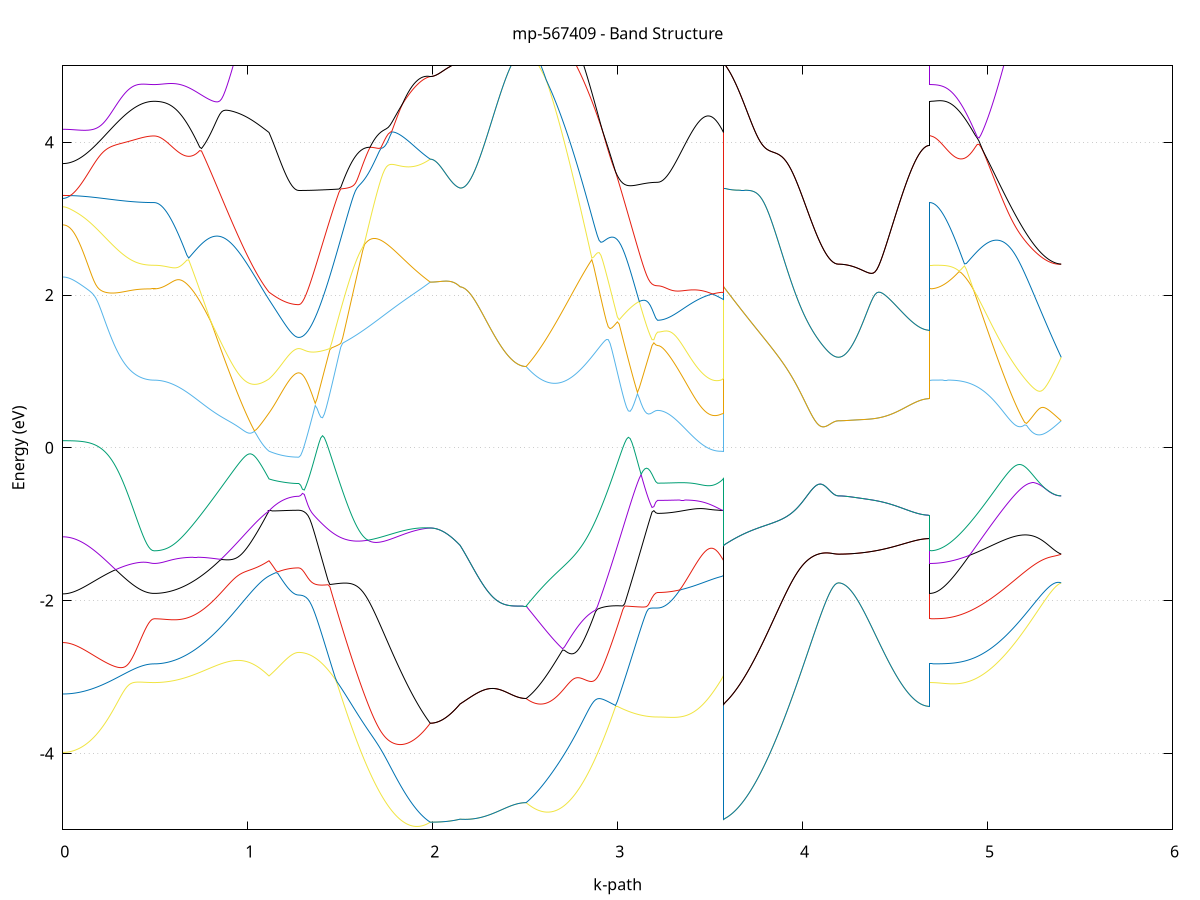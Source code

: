 set title 'mp-567409 - Band Structure'
set xlabel 'k-path'
set ylabel 'Energy (eV)'
set grid y
set yrange [-5:5]
set terminal png size 800,600
set output 'mp-567409_bands_gnuplot.png'
plot '-' using 1:2 with lines notitle, '-' using 1:2 with lines notitle, '-' using 1:2 with lines notitle, '-' using 1:2 with lines notitle, '-' using 1:2 with lines notitle, '-' using 1:2 with lines notitle, '-' using 1:2 with lines notitle, '-' using 1:2 with lines notitle, '-' using 1:2 with lines notitle, '-' using 1:2 with lines notitle, '-' using 1:2 with lines notitle, '-' using 1:2 with lines notitle, '-' using 1:2 with lines notitle, '-' using 1:2 with lines notitle, '-' using 1:2 with lines notitle, '-' using 1:2 with lines notitle, '-' using 1:2 with lines notitle, '-' using 1:2 with lines notitle, '-' using 1:2 with lines notitle, '-' using 1:2 with lines notitle, '-' using 1:2 with lines notitle, '-' using 1:2 with lines notitle, '-' using 1:2 with lines notitle, '-' using 1:2 with lines notitle, '-' using 1:2 with lines notitle, '-' using 1:2 with lines notitle, '-' using 1:2 with lines notitle, '-' using 1:2 with lines notitle, '-' using 1:2 with lines notitle, '-' using 1:2 with lines notitle, '-' using 1:2 with lines notitle, '-' using 1:2 with lines notitle, '-' using 1:2 with lines notitle, '-' using 1:2 with lines notitle, '-' using 1:2 with lines notitle, '-' using 1:2 with lines notitle, '-' using 1:2 with lines notitle, '-' using 1:2 with lines notitle, '-' using 1:2 with lines notitle, '-' using 1:2 with lines notitle, '-' using 1:2 with lines notitle, '-' using 1:2 with lines notitle, '-' using 1:2 with lines notitle, '-' using 1:2 with lines notitle, '-' using 1:2 with lines notitle, '-' using 1:2 with lines notitle, '-' using 1:2 with lines notitle, '-' using 1:2 with lines notitle, '-' using 1:2 with lines notitle, '-' using 1:2 with lines notitle, '-' using 1:2 with lines notitle, '-' using 1:2 with lines notitle, '-' using 1:2 with lines notitle, '-' using 1:2 with lines notitle, '-' using 1:2 with lines notitle, '-' using 1:2 with lines notitle, '-' using 1:2 with lines notitle, '-' using 1:2 with lines notitle, '-' using 1:2 with lines notitle, '-' using 1:2 with lines notitle, '-' using 1:2 with lines notitle, '-' using 1:2 with lines notitle, '-' using 1:2 with lines notitle, '-' using 1:2 with lines notitle
0.000000 -11.991290
0.009872 -11.990990
0.019745 -11.990290
0.029617 -11.989090
0.039490 -11.987390
0.049362 -11.985190
0.059235 -11.982590
0.069107 -11.979490
0.078980 -11.975890
0.088852 -11.971790
0.098725 -11.967290
0.108597 -11.962290
0.118470 -11.956890
0.128342 -11.951090
0.138215 -11.944790
0.148087 -11.938190
0.157960 -11.931090
0.167832 -11.923590
0.177705 -11.915790
0.187577 -11.907590
0.197449 -11.898990
0.207322 -11.890090
0.217194 -11.880990
0.227067 -11.871490
0.236939 -11.861790
0.246812 -11.851890
0.256684 -11.841690
0.266557 -11.831390
0.276429 -11.820890
0.286302 -11.810390
0.296174 -11.799790
0.306047 -11.789090
0.315919 -11.778490
0.325792 -11.767890
0.335664 -11.757490
0.345537 -11.747190
0.355409 -11.737190
0.365281 -11.727490
0.375154 -11.718090
0.385026 -11.709090
0.394899 -11.700690
0.404771 -11.692690
0.414644 -11.685390
0.424516 -11.678790
0.434389 -11.672890
0.444261 -11.667790
0.454134 -11.663590
0.464006 -11.660190
0.473879 -11.657790
0.483751 -11.656290
0.493624 -11.655790
0.493624 -11.655790
0.503486 -11.655490
0.513348 -11.654590
0.523210 -11.652990
0.533072 -11.650890
0.542934 -11.648090
0.552796 -11.644690
0.562658 -11.640690
0.572520 -11.635990
0.582382 -11.630790
0.592245 -11.624890
0.602107 -11.618490
0.611969 -11.611390
0.621831 -11.603690
0.631693 -11.595390
0.641555 -11.586490
0.651417 -11.576990
0.661279 -11.566890
0.671141 -11.556190
0.681003 -11.544990
0.690865 -11.533090
0.700727 -11.520690
0.710590 -11.507690
0.720452 -11.494090
0.730314 -11.479990
0.740176 -11.465290
0.750038 -11.450090
0.759900 -11.434290
0.769762 -11.417890
0.779624 -11.401090
0.789486 -11.383690
0.799348 -11.365890
0.809210 -11.347490
0.819072 -11.328690
0.828935 -11.309290
0.838797 -11.289590
0.848659 -11.269390
0.858521 -11.248690
0.868383 -11.227690
0.878245 -11.206290
0.888107 -11.184490
0.897969 -11.162390
0.907831 -11.139990
0.917693 -11.117290
0.927555 -11.094290
0.937418 -11.071190
0.947280 -11.047890
0.957142 -11.024490
0.967004 -11.001090
0.976866 -10.977590
0.986728 -10.954290
0.996590 -10.931090
1.006452 -10.908090
1.016314 -10.885390
1.026176 -10.863190
1.036038 -10.841590
1.045900 -10.820590
1.055763 -10.800390
1.065625 -10.781290
1.075487 -10.763290
1.085349 -10.746590
1.095211 -10.731490
1.105073 -10.718090
1.114935 -10.706590
1.114935 -10.706590
1.124418 -10.697890
1.133901 -10.689790
1.143385 -10.682190
1.152868 -10.675190
1.162351 -10.668690
1.171834 -10.662790
1.181317 -10.657390
1.190800 -10.652590
1.200284 -10.648290
1.209767 -10.644490
1.219250 -10.641290
1.228733 -10.638490
1.238216 -10.636290
1.247699 -10.634590
1.257183 -10.633390
1.266666 -10.632590
1.276149 -10.632390
1.276149 -10.632390
1.286018 -10.632090
1.295887 -10.631190
1.305757 -10.629790
1.315626 -10.627690
1.325495 -10.625190
1.335365 -10.621990
1.345234 -10.618190
1.355103 -10.613890
1.364973 -10.608990
1.374842 -10.603590
1.384711 -10.597590
1.394581 -10.590990
1.404450 -10.583890
1.414319 -10.576190
1.424189 -10.567890
1.434058 -10.559090
1.443927 -10.549790
1.453797 -10.539890
1.463666 -10.529490
1.473535 -10.518490
1.483404 -10.507090
1.493274 -10.495090
1.503143 -10.482590
1.513012 -10.469590
1.522882 -10.456090
1.532751 -10.442090
1.542620 -10.427590
1.552490 -10.412590
1.562359 -10.397190
1.572228 -10.381290
1.582098 -10.364990
1.591967 -10.348190
1.601836 -10.330990
1.611706 -10.313390
1.621575 -10.295390
1.631444 -10.276990
1.641314 -10.258290
1.651183 -10.239090
1.661052 -10.219590
1.670921 -10.199790
1.680791 -10.179690
1.690660 -10.159190
1.700529 -10.138490
1.710399 -10.117490
1.720268 -10.096190
1.730137 -10.074790
1.740007 -10.053090
1.749876 -10.031190
1.759745 -10.009190
1.769615 -9.987090
1.779484 -9.964790
1.789353 -9.942390
1.799223 -9.919990
1.809092 -9.897490
1.818961 -9.875090
1.828831 -9.852590
1.838700 -9.830190
1.848569 -9.807890
1.858438 -9.785690
1.868308 -9.763590
1.878177 -9.741690
1.888046 -9.719990
1.897916 -9.698590
1.907785 -9.677390
1.917654 -9.656590
1.927524 -9.635990
1.937393 -9.615890
1.947262 -9.596190
1.957132 -9.576890
1.967001 -9.558190
1.976870 -9.539890
1.986740 -9.522190
1.986740 -9.522190
1.996223 -9.522190
2.005706 -9.522390
2.015189 -9.522690
2.024672 -9.523090
2.034155 -9.523690
2.043639 -9.524290
2.053122 -9.525190
2.062605 -9.526090
2.072088 -9.527190
2.081571 -9.528390
2.091054 -9.529790
2.100538 -9.531390
2.110021 -9.533090
2.119504 -9.534990
2.128987 -9.537090
2.138470 -9.539290
2.147953 -9.541790
2.147953 -9.541790
2.157873 -9.543690
2.167792 -9.545790
2.177712 -9.548190
2.187632 -9.550890
2.197551 -9.553690
2.207471 -9.556790
2.217390 -9.559990
2.227310 -9.563390
2.237229 -9.566790
2.247149 -9.570390
2.257068 -9.573990
2.266988 -9.577690
2.276908 -9.581390
2.286827 -9.585090
2.296747 -9.588790
2.306666 -9.592490
2.316586 -9.596090
2.326505 -9.599590
2.336425 -9.602990
2.346344 -9.606390
2.356264 -9.609590
2.366183 -9.612590
2.376103 -9.615490
2.386023 -9.618290
2.395942 -9.620890
2.405862 -9.623190
2.415781 -9.625390
2.425701 -9.627390
2.435620 -9.629190
2.445540 -9.630690
2.455459 -9.631990
2.465379 -9.633090
2.475299 -9.633990
2.485218 -9.634590
2.495138 -9.634890
2.505057 -9.634990
2.505057 -9.634990
2.514926 -9.657690
2.524796 -9.680890
2.534665 -9.704490
2.544534 -9.728590
2.554404 -9.752890
2.564273 -9.777590
2.574142 -9.802590
2.584012 -9.827790
2.593881 -9.853190
2.603750 -9.878690
2.613620 -9.904390
2.623489 -9.930090
2.633358 -9.955890
2.643228 -9.981790
2.653097 -10.007590
2.662966 -10.033290
2.672836 -10.058990
2.682705 -10.084590
2.692574 -10.110090
2.702443 -10.135390
2.712313 -10.160590
2.722182 -10.185490
2.732051 -10.210290
2.741921 -10.234690
2.751790 -10.258990
2.761659 -10.282890
2.771529 -10.306490
2.781398 -10.329890
2.791267 -10.352790
2.801137 -10.375490
2.811006 -10.397690
2.820875 -10.419590
2.830745 -10.441090
2.840614 -10.462190
2.850483 -10.482890
2.860353 -10.503090
2.870222 -10.522890
2.880091 -10.542190
2.889960 -10.561090
2.899830 -10.579490
2.909699 -10.597390
2.919568 -10.614790
2.929438 -10.631790
2.939307 -10.648190
2.949176 -10.664090
2.959046 -10.679490
2.968915 -10.694290
2.978784 -10.708590
2.988654 -10.722390
2.998523 -10.735590
3.008392 -10.748290
3.018262 -10.760390
3.028131 -10.771890
3.038000 -10.782890
3.047870 -10.793290
3.057739 -10.803090
3.067608 -10.812390
3.077477 -10.821090
3.087347 -10.829090
3.097216 -10.836590
3.107085 -10.843490
3.116955 -10.849890
3.126824 -10.855590
3.136693 -10.860690
3.146563 -10.865190
3.156432 -10.869190
3.166301 -10.872490
3.176171 -10.875190
3.186040 -10.877290
3.195909 -10.878790
3.205779 -10.879690
3.215648 -10.879990
3.215648 -10.879990
3.225567 -10.879790
3.235487 -10.879190
3.245407 -10.878190
3.255326 -10.876690
3.265246 -10.874790
3.275165 -10.872590
3.285085 -10.869890
3.295004 -10.866790
3.304924 -10.863390
3.314843 -10.859590
3.324763 -10.855390
3.334683 -10.850790
3.344602 -10.845990
3.354522 -10.840790
3.364441 -10.835290
3.374361 -10.829490
3.384280 -10.823490
3.394200 -10.817190
3.404119 -10.810690
3.414039 -10.804090
3.423958 -10.797190
3.433878 -10.790290
3.443798 -10.783190
3.453717 -10.776190
3.463637 -10.769090
3.473556 -10.762090
3.483476 -10.755090
3.493395 -10.748290
3.503315 -10.741690
3.513234 -10.735390
3.523154 -10.729390
3.533074 -10.723790
3.542993 -10.718690
3.552913 -10.713990
3.562832 -10.709990
3.572752 -10.706590
3.572752 -9.541790
3.582614 -9.543890
3.592476 -9.546590
3.602338 -9.549790
3.612200 -9.553690
3.622062 -9.558090
3.631924 -9.563090
3.641786 -9.568490
3.651648 -9.574490
3.661511 -9.580990
3.671373 -9.587890
3.681235 -9.595190
3.691097 -9.602890
3.700959 -9.610890
3.710821 -9.619290
3.720683 -9.627990
3.730545 -9.636990
3.740407 -9.646290
3.750269 -9.655690
3.760131 -9.665390
3.769993 -9.675190
3.779856 -9.685190
3.789718 -9.695290
3.799580 -9.705390
3.809442 -9.715590
3.819304 -9.725890
3.829166 -9.736190
3.839028 -9.746390
3.848890 -9.756690
3.858752 -9.766890
3.868614 -9.776890
3.878476 -9.786890
3.888338 -9.796790
3.898201 -9.806590
3.908063 -9.816190
3.917925 -9.825590
3.927787 -9.834790
3.937649 -9.843790
3.947511 -9.852590
3.957373 -9.861190
3.967235 -9.869490
3.977097 -9.877490
3.986959 -9.885290
3.996821 -9.892790
4.006684 -9.899990
4.016546 -9.906790
4.026408 -9.913390
4.036270 -9.919590
4.046132 -9.925490
4.055994 -9.931090
4.065856 -9.936290
4.075718 -9.941090
4.085580 -9.945590
4.095442 -9.949690
4.105304 -9.953390
4.115166 -9.956790
4.125029 -9.959790
4.134891 -9.962290
4.144753 -9.964490
4.154615 -9.966290
4.164477 -9.967690
4.174339 -9.968690
4.184201 -9.969290
4.194063 -9.969490
4.194063 -9.969490
4.203936 -9.969890
4.213808 -9.970990
4.223681 -9.972890
4.233553 -9.975390
4.243426 -9.978690
4.253298 -9.982690
4.263170 -9.987190
4.273043 -9.992390
4.282915 -9.998090
4.292788 -10.004390
4.302660 -10.011090
4.312533 -10.018190
4.322405 -10.025690
4.332278 -10.033490
4.342150 -10.041590
4.352023 -10.049890
4.361895 -10.058390
4.371768 -10.066990
4.381640 -10.075790
4.391513 -10.084590
4.401385 -10.093390
4.411258 -10.102190
4.421130 -10.110890
4.431003 -10.119590
4.440875 -10.128090
4.450747 -10.136490
4.460620 -10.144790
4.470492 -10.152790
4.480365 -10.160590
4.490237 -10.168190
4.500110 -10.175490
4.509982 -10.182590
4.519855 -10.189390
4.529727 -10.195790
4.539600 -10.201890
4.549472 -10.207690
4.559345 -10.213090
4.569217 -10.218190
4.579090 -10.222890
4.588962 -10.227190
4.598835 -10.231190
4.608707 -10.234690
4.618580 -10.237890
4.628452 -10.240590
4.638324 -10.242890
4.648197 -10.244790
4.658069 -10.246290
4.667942 -10.247290
4.677814 -10.247990
4.687687 -10.248190
4.687687 -11.655790
4.697556 -11.655490
4.707425 -11.654490
4.717295 -11.652790
4.727164 -11.650390
4.737033 -11.647290
4.746903 -11.643590
4.756772 -11.639090
4.766641 -11.633990
4.776511 -11.628190
4.786380 -11.621790
4.796249 -11.614590
4.806119 -11.606790
4.815988 -11.598290
4.825857 -11.589090
4.835727 -11.579290
4.845596 -11.568690
4.855465 -11.557490
4.865334 -11.545590
4.875204 -11.533090
4.885073 -11.519890
4.894942 -11.505990
4.904812 -11.491390
4.914681 -11.476190
4.924550 -11.460290
4.934420 -11.443690
4.944289 -11.426490
4.954158 -11.408590
4.964028 -11.389990
4.973897 -11.370790
4.983766 -11.350990
4.993636 -11.330390
5.003505 -11.309290
5.013374 -11.287390
5.023244 -11.264990
5.033113 -11.241890
5.042982 -11.218090
5.052851 -11.193690
5.062721 -11.168590
5.072590 -11.142990
5.082459 -11.116690
5.092329 -11.089690
5.102198 -11.062190
5.112067 -11.033990
5.121937 -11.005190
5.131806 -10.975690
5.141675 -10.945690
5.151545 -10.915090
5.161414 -10.883790
5.171283 -10.851990
5.181153 -10.819490
5.191022 -10.786490
5.200891 -10.752890
5.210761 -10.718690
5.220630 -10.683890
5.230499 -10.648590
5.240368 -10.612690
5.250238 -10.576290
5.260107 -10.539290
5.269976 -10.501690
5.279846 -10.463690
5.289715 -10.425090
5.299584 -10.385990
5.309454 -10.346390
5.319323 -10.306290
5.329192 -10.265690
5.339062 -10.224690
5.348931 -10.183190
5.358800 -10.141190
5.368670 -10.098890
5.378539 -10.056090
5.388408 -10.012990
5.398278 -9.969490
e
0.000000 -9.560790
0.009872 -9.561690
0.019745 -9.564290
0.029617 -9.568690
0.039490 -9.574690
0.049362 -9.582390
0.059235 -9.591790
0.069107 -9.602690
0.078980 -9.615190
0.088852 -9.629090
0.098725 -9.644390
0.108597 -9.660990
0.118470 -9.678790
0.128342 -9.697690
0.138215 -9.717690
0.148087 -9.738690
0.157960 -9.760490
0.167832 -9.783090
0.177705 -9.806390
0.187577 -9.830290
0.197449 -9.854790
0.207322 -9.879590
0.217194 -9.904790
0.227067 -9.930190
0.236939 -9.955790
0.246812 -9.981490
0.256684 -10.007190
0.266557 -10.032790
0.276429 -10.058190
0.286302 -10.083290
0.296174 -10.108190
0.306047 -10.132490
0.315919 -10.156390
0.325792 -10.179690
0.335664 -10.202290
0.345537 -10.224190
0.355409 -10.245090
0.365281 -10.265190
0.375154 -10.284190
0.385026 -10.302090
0.394899 -10.318890
0.404771 -10.334290
0.414644 -10.348390
0.424516 -10.360990
0.434389 -10.372190
0.444261 -10.381690
0.454134 -10.389590
0.464006 -10.395790
0.473879 -10.400190
0.483751 -10.402890
0.493624 -10.403790
0.493624 -10.403790
0.503486 -10.403490
0.513348 -10.402590
0.523210 -10.401090
0.533072 -10.398990
0.542934 -10.396290
0.552796 -10.392990
0.562658 -10.389090
0.572520 -10.384690
0.582382 -10.379590
0.592245 -10.373890
0.602107 -10.367690
0.611969 -10.360790
0.621831 -10.353390
0.631693 -10.345390
0.641555 -10.336790
0.651417 -10.327590
0.661279 -10.317890
0.671141 -10.307490
0.681003 -10.296690
0.690865 -10.285190
0.700727 -10.273190
0.710590 -10.260690
0.720452 -10.247590
0.730314 -10.233990
0.740176 -10.219790
0.750038 -10.205090
0.759900 -10.189890
0.769762 -10.174190
0.779624 -10.157990
0.789486 -10.141290
0.799348 -10.124090
0.809210 -10.106390
0.819072 -10.088290
0.828935 -10.069690
0.838797 -10.050690
0.848659 -10.031190
0.858521 -10.011290
0.868383 -9.991090
0.878245 -9.970390
0.888107 -9.949390
0.897969 -9.928090
0.907831 -9.906390
0.917693 -9.884490
0.927555 -9.862190
0.937418 -9.839690
0.947280 -9.816990
0.957142 -9.794090
0.967004 -9.770990
0.976866 -9.747790
0.986728 -9.724490
0.996590 -9.701090
1.006452 -9.677790
1.016314 -9.654390
1.026176 -9.631090
1.036038 -9.607990
1.045900 -9.584990
1.055763 -9.562290
1.065625 -9.539790
1.075487 -9.517690
1.085349 -9.496090
1.095211 -9.474990
1.105073 -9.454490
1.114935 -9.435190
1.114935 -9.435190
1.124418 -9.439090
1.133901 -9.444390
1.143385 -9.450290
1.152868 -9.456390
1.162351 -9.462390
1.171834 -9.467990
1.181317 -9.473290
1.190800 -9.478090
1.200284 -9.482490
1.209767 -9.486390
1.219250 -9.489690
1.228733 -9.492590
1.238216 -9.494990
1.247699 -9.496790
1.257183 -9.498090
1.266666 -9.498890
1.276149 -9.499190
1.276149 -9.499190
1.286018 -9.498990
1.295887 -9.498390
1.305757 -9.497490
1.315626 -9.496290
1.325495 -9.494590
1.335365 -9.492690
1.345234 -9.490390
1.355103 -9.487690
1.364973 -9.484790
1.374842 -9.481490
1.384711 -9.477990
1.394581 -9.474190
1.404450 -9.469990
1.414319 -9.465690
1.424189 -9.461090
1.434058 -9.456290
1.443927 -9.451290
1.453797 -9.446090
1.463666 -9.440690
1.473535 -9.435090
1.483404 -9.429490
1.493274 -9.423690
1.503143 -9.417790
1.513012 -9.411890
1.522882 -9.405890
1.532751 -9.399790
1.542620 -9.393690
1.552490 -9.387690
1.562359 -9.381690
1.572228 -9.375690
1.582098 -9.369790
1.591967 -9.364090
1.601836 -9.358390
1.611706 -9.352890
1.621575 -9.347590
1.631444 -9.342590
1.641314 -9.337690
1.651183 -9.333190
1.661052 -9.328890
1.670921 -9.324990
1.680791 -9.321390
1.690660 -9.318290
1.700529 -9.315590
1.710399 -9.313290
1.720268 -9.311490
1.730137 -9.310290
1.740007 -9.309590
1.749876 -9.309390
1.759745 -9.309890
1.769615 -9.310990
1.779484 -9.312790
1.789353 -9.315290
1.799223 -9.318390
1.809092 -9.322290
1.818961 -9.326890
1.828831 -9.332290
1.838700 -9.338490
1.848569 -9.345390
1.858438 -9.353090
1.868308 -9.361590
1.878177 -9.370890
1.888046 -9.380990
1.897916 -9.391790
1.907785 -9.403490
1.917654 -9.415790
1.927524 -9.428990
1.937393 -9.442790
1.947262 -9.457390
1.957132 -9.472590
1.967001 -9.488490
1.976870 -9.504990
1.986740 -9.522190
1.986740 -9.522190
1.996223 -9.522190
2.005706 -9.522390
2.015189 -9.522690
2.024672 -9.523090
2.034155 -9.523690
2.043639 -9.524290
2.053122 -9.525190
2.062605 -9.526090
2.072088 -9.527190
2.081571 -9.528390
2.091054 -9.529790
2.100538 -9.531390
2.110021 -9.533090
2.119504 -9.534990
2.128987 -9.537090
2.138470 -9.539290
2.147953 -9.541790
2.147953 -9.541790
2.157873 -9.543690
2.167792 -9.545790
2.177712 -9.548190
2.187632 -9.550890
2.197551 -9.553690
2.207471 -9.556790
2.217390 -9.559990
2.227310 -9.563390
2.237229 -9.566790
2.247149 -9.570390
2.257068 -9.573990
2.266988 -9.577690
2.276908 -9.581390
2.286827 -9.585090
2.296747 -9.588790
2.306666 -9.592490
2.316586 -9.596090
2.326505 -9.599590
2.336425 -9.602990
2.346344 -9.606390
2.356264 -9.609590
2.366183 -9.612590
2.376103 -9.615490
2.386023 -9.618290
2.395942 -9.620890
2.405862 -9.623190
2.415781 -9.625390
2.425701 -9.627390
2.435620 -9.629190
2.445540 -9.630690
2.455459 -9.631990
2.465379 -9.633090
2.475299 -9.633990
2.485218 -9.634590
2.495138 -9.634890
2.505057 -9.634990
2.505057 -9.634990
2.514926 -9.612890
2.524796 -9.591290
2.534665 -9.570290
2.544534 -9.550090
2.554404 -9.530490
2.564273 -9.511590
2.574142 -9.493590
2.584012 -9.476390
2.593881 -9.460090
2.603750 -9.444690
2.613620 -9.430190
2.623489 -9.416690
2.633358 -9.404290
2.643228 -9.392790
2.653097 -9.382390
2.662966 -9.373090
2.672836 -9.364890
2.682705 -9.357690
2.692574 -9.351590
2.702443 -9.346590
2.712313 -9.342590
2.722182 -9.339690
2.732051 -9.337790
2.741921 -9.336890
2.751790 -9.336990
2.761659 -9.337890
2.771529 -9.339790
2.781398 -9.342390
2.791267 -9.345890
2.801137 -9.350090
2.811006 -9.354890
2.820875 -9.360390
2.830745 -9.366390
2.840614 -9.372990
2.850483 -9.379990
2.860353 -9.387390
2.870222 -9.395090
2.880091 -9.403090
2.889960 -9.411390
2.899830 -9.419890
2.909699 -9.428490
2.919568 -9.437190
2.929438 -9.445890
2.939307 -9.454690
2.949176 -9.463490
2.959046 -9.472190
2.968915 -9.480790
2.978784 -9.489290
2.988654 -9.497590
2.998523 -9.505790
3.008392 -9.513690
3.018262 -9.521490
3.028131 -9.528890
3.038000 -9.536090
3.047870 -9.542990
3.057739 -9.549590
3.067608 -9.555890
3.077477 -9.561790
3.087347 -9.567390
3.097216 -9.572590
3.107085 -9.577490
3.116955 -9.581890
3.126824 -9.585990
3.136693 -9.589590
3.146563 -9.592790
3.156432 -9.595590
3.166301 -9.597990
3.176171 -9.599990
3.186040 -9.601490
3.195909 -9.602590
3.205779 -9.603290
3.215648 -9.603490
3.215648 -9.603490
3.225567 -9.603290
3.235487 -9.602790
3.245407 -9.601890
3.255326 -9.600590
3.265246 -9.598990
3.275165 -9.596990
3.285085 -9.594690
3.295004 -9.591990
3.304924 -9.588890
3.314843 -9.585590
3.324763 -9.581890
3.334683 -9.577790
3.344602 -9.573390
3.354522 -9.568690
3.364441 -9.563690
3.374361 -9.558390
3.384280 -9.552790
3.394200 -9.546890
3.404119 -9.540690
3.414039 -9.534190
3.423958 -9.527490
3.433878 -9.520490
3.443798 -9.513290
3.453717 -9.505890
3.463637 -9.498190
3.473556 -9.490290
3.483476 -9.482190
3.493395 -9.473990
3.503315 -9.465490
3.513234 -9.456990
3.523154 -9.448290
3.533074 -9.439390
3.542993 -9.430490
3.552913 -9.421590
3.562832 -9.418890
3.572752 -9.435190
3.572752 -9.541790
3.582614 -9.543890
3.592476 -9.546590
3.602338 -9.549790
3.612200 -9.553690
3.622062 -9.558090
3.631924 -9.563090
3.641786 -9.568490
3.651648 -9.574490
3.661511 -9.580990
3.671373 -9.587890
3.681235 -9.595190
3.691097 -9.602890
3.700959 -9.610890
3.710821 -9.619290
3.720683 -9.627990
3.730545 -9.636990
3.740407 -9.646290
3.750269 -9.655690
3.760131 -9.665390
3.769993 -9.675190
3.779856 -9.685190
3.789718 -9.695290
3.799580 -9.705390
3.809442 -9.715590
3.819304 -9.725890
3.829166 -9.736190
3.839028 -9.746390
3.848890 -9.756690
3.858752 -9.766890
3.868614 -9.776890
3.878476 -9.786890
3.888338 -9.796790
3.898201 -9.806590
3.908063 -9.816190
3.917925 -9.825590
3.927787 -9.834790
3.937649 -9.843790
3.947511 -9.852590
3.957373 -9.861190
3.967235 -9.869490
3.977097 -9.877490
3.986959 -9.885290
3.996821 -9.892790
4.006684 -9.899990
4.016546 -9.906790
4.026408 -9.913390
4.036270 -9.919590
4.046132 -9.925490
4.055994 -9.931090
4.065856 -9.936290
4.075718 -9.941090
4.085580 -9.945590
4.095442 -9.949690
4.105304 -9.953390
4.115166 -9.956790
4.125029 -9.959790
4.134891 -9.962290
4.144753 -9.964490
4.154615 -9.966290
4.164477 -9.967690
4.174339 -9.968690
4.184201 -9.969290
4.194063 -9.969490
4.194063 -9.969490
4.203936 -9.969890
4.213808 -9.970990
4.223681 -9.972890
4.233553 -9.975390
4.243426 -9.978690
4.253298 -9.982690
4.263170 -9.987190
4.273043 -9.992390
4.282915 -9.998090
4.292788 -10.004390
4.302660 -10.011090
4.312533 -10.018190
4.322405 -10.025690
4.332278 -10.033490
4.342150 -10.041590
4.352023 -10.049890
4.361895 -10.058390
4.371768 -10.066990
4.381640 -10.075790
4.391513 -10.084590
4.401385 -10.093390
4.411258 -10.102190
4.421130 -10.110890
4.431003 -10.119590
4.440875 -10.128090
4.450747 -10.136490
4.460620 -10.144790
4.470492 -10.152790
4.480365 -10.160590
4.490237 -10.168190
4.500110 -10.175490
4.509982 -10.182590
4.519855 -10.189390
4.529727 -10.195790
4.539600 -10.201890
4.549472 -10.207690
4.559345 -10.213090
4.569217 -10.218190
4.579090 -10.222890
4.588962 -10.227190
4.598835 -10.231190
4.608707 -10.234690
4.618580 -10.237890
4.628452 -10.240590
4.638324 -10.242890
4.648197 -10.244790
4.658069 -10.246290
4.667942 -10.247290
4.677814 -10.247990
4.687687 -10.248190
4.687687 -10.403790
4.697556 -10.403490
4.707425 -10.402390
4.717295 -10.400690
4.727164 -10.398190
4.737033 -10.394990
4.746903 -10.391190
4.756772 -10.386590
4.766641 -10.381290
4.776511 -10.375390
4.786380 -10.368690
4.796249 -10.361290
4.806119 -10.353190
4.815988 -10.344490
4.825857 -10.334990
4.835727 -10.324790
4.845596 -10.313890
4.855465 -10.302390
4.865334 -10.290090
4.875204 -10.277190
4.885073 -10.263490
4.894942 -10.249190
4.904812 -10.234190
4.914681 -10.218490
4.924550 -10.202090
4.934420 -10.184990
4.944289 -10.167190
4.954158 -10.148790
4.964028 -10.129590
4.973897 -10.109790
4.983766 -10.089390
4.993636 -10.068190
5.003505 -10.046390
5.013374 -10.023990
5.023244 -10.000790
5.033113 -9.977090
5.042982 -9.952690
5.052851 -9.927590
5.062721 -9.901890
5.072590 -9.875590
5.082459 -9.848690
5.092329 -9.821190
5.102198 -9.793190
5.112067 -9.764490
5.121937 -9.735390
5.131806 -9.705790
5.141675 -9.675690
5.151545 -9.645190
5.161414 -9.614390
5.171283 -9.583490
5.181153 -9.552490
5.191022 -9.521790
5.200891 -9.491790
5.210761 -9.462990
5.220630 -9.436590
5.230499 -9.414290
5.240368 -9.399090
5.250238 -9.394490
5.260107 -9.403090
5.269976 -9.424090
5.279846 -9.454490
5.289715 -9.490690
5.299584 -9.530490
5.309454 -9.572390
5.319323 -9.615590
5.329192 -9.659490
5.339062 -9.703790
5.348931 -9.748290
5.358800 -9.792890
5.368670 -9.837290
5.378539 -9.881590
5.388408 -9.925690
5.398278 -9.969490
e
0.000000 -7.067490
0.009872 -7.067590
0.019745 -7.067990
0.029617 -7.068590
0.039490 -7.069390
0.049362 -7.070490
0.059235 -7.071690
0.069107 -7.073090
0.078980 -7.074690
0.088852 -7.076290
0.098725 -7.077990
0.108597 -7.079790
0.118470 -7.081590
0.128342 -7.083390
0.138215 -7.085090
0.148087 -7.086890
0.157960 -7.088590
0.167832 -7.090190
0.177705 -7.091790
0.187577 -7.093290
0.197449 -7.094690
0.207322 -7.096090
0.217194 -7.097390
0.227067 -7.098490
0.236939 -7.099590
0.246812 -7.100690
0.256684 -7.101590
0.266557 -7.102490
0.276429 -7.103290
0.286302 -7.103990
0.296174 -7.104590
0.306047 -7.105190
0.315919 -7.105690
0.325792 -7.106190
0.335664 -7.106590
0.345537 -7.106990
0.355409 -7.107390
0.365281 -7.107690
0.375154 -7.107890
0.385026 -7.108090
0.394899 -7.108290
0.404771 -7.108490
0.414644 -7.108590
0.424516 -7.108790
0.434389 -7.108890
0.444261 -7.108890
0.454134 -7.108990
0.464006 -7.109090
0.473879 -7.109090
0.483751 -7.109090
0.493624 -7.109090
0.493624 -7.109090
0.503486 -7.110490
0.513348 -7.114490
0.523210 -7.121290
0.533072 -7.130690
0.542934 -7.142590
0.552796 -7.157190
0.562658 -7.174090
0.572520 -7.193490
0.582382 -7.215190
0.592245 -7.239090
0.602107 -7.265090
0.611969 -7.293090
0.621831 -7.323090
0.631693 -7.354790
0.641555 -7.388190
0.651417 -7.423190
0.661279 -7.459790
0.671141 -7.497690
0.681003 -7.536890
0.690865 -7.577290
0.700727 -7.618790
0.710590 -7.661290
0.720452 -7.704790
0.730314 -7.748990
0.740176 -7.794090
0.750038 -7.839790
0.759900 -7.886190
0.769762 -7.933090
0.779624 -7.980390
0.789486 -8.028190
0.799348 -8.076290
0.809210 -8.124590
0.819072 -8.173190
0.828935 -8.221990
0.838797 -8.270790
0.848659 -8.319590
0.858521 -8.368490
0.868383 -8.417290
0.878245 -8.465890
0.888107 -8.514390
0.897969 -8.562590
0.907831 -8.610490
0.917693 -8.657990
0.927555 -8.705190
0.937418 -8.751790
0.947280 -8.797890
0.957142 -8.843390
0.967004 -8.888190
0.976866 -8.932190
0.986728 -8.975390
0.996590 -9.017590
1.006452 -9.058790
1.016314 -9.098790
1.026176 -9.137590
1.036038 -9.174890
1.045900 -9.210690
1.055763 -9.244790
1.065625 -9.276990
1.075487 -9.307090
1.085349 -9.335090
1.095211 -9.360490
1.105073 -9.383190
1.114935 -9.402690
1.114935 -9.402690
1.124418 -9.403890
1.133901 -9.403090
1.143385 -9.400890
1.152868 -9.397890
1.162351 -9.394590
1.171834 -9.391090
1.181317 -9.387490
1.190800 -9.383990
1.200284 -9.380690
1.209767 -9.377490
1.219250 -9.374690
1.228733 -9.372190
1.238216 -9.369990
1.247699 -9.368390
1.257183 -9.367090
1.266666 -9.366390
1.276149 -9.366090
1.276149 -9.366090
1.286018 -9.365790
1.295887 -9.364990
1.305757 -9.363490
1.315626 -9.361490
1.325495 -9.358790
1.335365 -9.355590
1.345234 -9.351790
1.355103 -9.347390
1.364973 -9.342290
1.374842 -9.336690
1.384711 -9.330490
1.394581 -9.323590
1.404450 -9.316190
1.414319 -9.308090
1.424189 -9.299390
1.434058 -9.289990
1.443927 -9.279990
1.453797 -9.269390
1.463666 -9.258190
1.473535 -9.246290
1.483404 -9.233790
1.493274 -9.220690
1.503143 -9.206890
1.513012 -9.192490
1.522882 -9.177490
1.532751 -9.161790
1.542620 -9.145590
1.552490 -9.128690
1.562359 -9.111190
1.572228 -9.093090
1.582098 -9.074390
1.591967 -9.055090
1.601836 -9.035190
1.611706 -9.014690
1.621575 -8.993590
1.631444 -8.971990
1.641314 -8.949790
1.651183 -8.927090
1.661052 -8.903790
1.670921 -8.880090
1.680791 -8.855690
1.690660 -8.830890
1.700529 -8.805590
1.710399 -8.779790
1.720268 -8.753490
1.730137 -8.726690
1.740007 -8.699490
1.749876 -8.671890
1.759745 -8.643790
1.769615 -8.615390
1.779484 -8.586490
1.789353 -8.557290
1.799223 -8.527690
1.809092 -8.497790
1.818961 -8.467490
1.828831 -8.436990
1.838700 -8.406190
1.848569 -8.375090
1.858438 -8.343790
1.868308 -8.312290
1.878177 -8.280690
1.888046 -8.248790
1.897916 -8.216890
1.907785 -8.184890
1.917654 -8.152790
1.927524 -8.120590
1.937393 -8.088490
1.947262 -8.056390
1.957132 -8.024390
1.967001 -7.992490
1.976870 -7.960790
1.986740 -7.929290
1.986740 -7.929290
1.996223 -7.929390
2.005706 -7.929790
2.015189 -7.930390
2.024672 -7.931290
2.034155 -7.932390
2.043639 -7.933790
2.053122 -7.935290
2.062605 -7.937090
2.072088 -7.938990
2.081571 -7.941090
2.091054 -7.943290
2.100538 -7.945590
2.110021 -7.947990
2.119504 -7.950390
2.128987 -7.952890
2.138470 -7.955390
2.147953 -7.957890
2.147953 -7.957890
2.157873 -7.952990
2.167792 -7.947690
2.177712 -7.941990
2.187632 -7.935990
2.197551 -7.929590
2.207471 -7.922990
2.217390 -7.916090
2.227310 -7.908990
2.237229 -7.901790
2.247149 -7.894390
2.257068 -7.886890
2.266988 -7.879390
2.276908 -7.871890
2.286827 -7.864490
2.296747 -7.857090
2.306666 -7.849790
2.316586 -7.842590
2.326505 -7.835690
2.336425 -7.828890
2.346344 -7.822390
2.356264 -7.816090
2.366183 -7.810090
2.376103 -7.804390
2.386023 -7.799090
2.395942 -7.794090
2.405862 -7.789390
2.415781 -7.785190
2.425701 -7.781390
2.435620 -7.777990
2.445540 -7.774990
2.455459 -7.772490
2.465379 -7.770390
2.475299 -7.768690
2.485218 -7.767590
2.495138 -7.766890
2.505057 -7.766590
2.505057 -7.766590
2.514926 -7.790390
2.524796 -7.814190
2.534665 -7.838090
2.544534 -7.861890
2.554404 -7.885790
2.564273 -7.909490
2.574142 -7.933090
2.584012 -7.956490
2.593881 -7.979690
2.603750 -8.002590
2.613620 -8.025290
2.623489 -8.047590
2.633358 -8.069490
2.643228 -8.090990
2.653097 -8.112190
2.662966 -8.132790
2.672836 -8.152990
2.682705 -8.172690
2.692574 -8.191890
2.702443 -8.210590
2.712313 -8.228790
2.722182 -8.246490
2.732051 -8.263590
2.741921 -8.280290
2.751790 -8.296390
2.761659 -8.311990
2.771529 -8.327190
2.781398 -8.341790
2.791267 -8.355990
2.801137 -8.369790
2.811006 -8.383090
2.820875 -8.395990
2.830745 -8.408490
2.840614 -8.420590
2.850483 -8.432390
2.860353 -8.443790
2.870222 -8.454890
2.880091 -8.465590
2.889960 -8.475990
2.899830 -8.486190
2.909699 -8.495990
2.919568 -8.505490
2.929438 -8.514690
2.939307 -8.523690
2.949176 -8.532390
2.959046 -8.540690
2.968915 -8.548890
2.978784 -8.556690
2.988654 -8.564190
2.998523 -8.571490
3.008392 -8.578490
3.018262 -8.585190
3.028131 -8.591490
3.038000 -8.597590
3.047870 -8.603390
3.057739 -8.608890
3.067608 -8.614090
3.077477 -8.618990
3.087347 -8.623590
3.097216 -8.627790
3.107085 -8.631690
3.116955 -8.635290
3.126824 -8.638590
3.136693 -8.641490
3.146563 -8.644090
3.156432 -8.646290
3.166301 -8.648190
3.176171 -8.649790
3.186040 -8.650990
3.195909 -8.651890
3.205779 -8.652390
3.215648 -8.652590
3.215648 -8.652590
3.225567 -8.653890
3.235487 -8.657990
3.245407 -8.664690
3.255326 -8.673890
3.265246 -8.685490
3.275165 -8.699490
3.285085 -8.715590
3.295004 -8.733590
3.304924 -8.753390
3.314843 -8.774890
3.324763 -8.797790
3.334683 -8.821890
3.344602 -8.847090
3.354522 -8.873290
3.364441 -8.900190
3.374361 -8.927790
3.384280 -8.955790
3.394200 -8.984190
3.404119 -9.012890
3.414039 -9.041690
3.423958 -9.070490
3.433878 -9.099090
3.443798 -9.127590
3.453717 -9.155790
3.463637 -9.183490
3.473556 -9.210790
3.483476 -9.237390
3.493395 -9.263390
3.503315 -9.288490
3.513234 -9.312790
3.523154 -9.336090
3.533074 -9.358290
3.542993 -9.379390
3.552913 -9.398990
3.562832 -9.411090
3.572752 -9.402690
3.572752 -7.957890
3.582614 -7.968690
3.592476 -7.979890
3.602338 -7.991490
3.612200 -8.003490
3.622062 -8.015790
3.631924 -8.028490
3.641786 -8.041390
3.651648 -8.054690
3.661511 -8.068090
3.671373 -8.081790
3.681235 -8.095690
3.691097 -8.109790
3.700959 -8.123990
3.710821 -8.138290
3.720683 -8.152690
3.730545 -8.167190
3.740407 -8.181690
3.750269 -8.196190
3.760131 -8.210790
3.769993 -8.225290
3.779856 -8.239690
3.789718 -8.254090
3.799580 -8.268390
3.809442 -8.282590
3.819304 -8.296690
3.829166 -8.310590
3.839028 -8.324290
3.848890 -8.337890
3.858752 -8.351190
3.868614 -8.364290
3.878476 -8.377190
3.888338 -8.389890
3.898201 -8.402190
3.908063 -8.414290
3.917925 -8.426090
3.927787 -8.437590
3.937649 -8.448790
3.947511 -8.459590
3.957373 -8.470090
3.967235 -8.480290
3.977097 -8.490090
3.986959 -8.499490
3.996821 -8.508490
4.006684 -8.517190
4.016546 -8.525390
4.026408 -8.533190
4.036270 -8.540690
4.046132 -8.547690
4.055994 -8.554290
4.065856 -8.560390
4.075718 -8.566090
4.085580 -8.571390
4.095442 -8.576290
4.105304 -8.580590
4.115166 -8.584590
4.125029 -8.588090
4.134891 -8.591090
4.144753 -8.593590
4.154615 -8.595690
4.164477 -8.597390
4.174339 -8.598490
4.184201 -8.599190
4.194063 -8.599490
4.194063 -8.599490
4.203936 -8.598690
4.213808 -8.596590
4.223681 -8.592990
4.233553 -8.588090
4.243426 -8.581690
4.253298 -8.573990
4.263170 -8.565090
4.273043 -8.554890
4.282915 -8.543490
4.292788 -8.530890
4.302660 -8.517390
4.312533 -8.502690
4.322405 -8.487190
4.332278 -8.470790
4.342150 -8.453590
4.352023 -8.435690
4.361895 -8.417090
4.371768 -8.397890
4.381640 -8.378190
4.391513 -8.358090
4.401385 -8.337690
4.411258 -8.316890
4.421130 -8.295890
4.431003 -8.274790
4.440875 -8.253690
4.450747 -8.232490
4.460620 -8.211390
4.470492 -8.190490
4.480365 -8.169790
4.490237 -8.149390
4.500110 -8.129390
4.509982 -8.109890
4.519855 -8.090890
4.529727 -8.072390
4.539600 -8.054690
4.549472 -8.037690
4.559345 -8.021490
4.569217 -8.006190
4.579090 -7.991890
4.588962 -7.978490
4.598835 -7.966290
4.608707 -7.955090
4.618580 -7.945190
4.628452 -7.936490
4.638324 -7.928990
4.648197 -7.922790
4.658069 -7.917990
4.667942 -7.914590
4.677814 -7.912490
4.687687 -7.911790
4.687687 -7.109090
4.697556 -7.110090
4.707425 -7.113190
4.717295 -7.118290
4.727164 -7.125390
4.737033 -7.134490
4.746903 -7.145490
4.756772 -7.158490
4.766641 -7.173490
4.776511 -7.190290
4.786380 -7.208990
4.796249 -7.229490
4.806119 -7.251790
4.815988 -7.275790
4.825857 -7.301390
4.835727 -7.328690
4.845596 -7.357490
4.855465 -7.387890
4.865334 -7.419690
4.875204 -7.452890
4.885073 -7.487390
4.894942 -7.523290
4.904812 -7.560290
4.914681 -7.598490
4.924550 -7.637790
4.934420 -7.678090
4.944289 -7.719390
4.954158 -7.761690
4.964028 -7.804790
4.973897 -7.848690
4.983766 -7.893290
4.993636 -7.938690
5.003505 -7.984690
5.013374 -8.031290
5.023244 -8.078390
5.033113 -8.125990
5.042982 -8.173990
5.052851 -8.222390
5.062721 -8.271090
5.072590 -8.320090
5.082459 -8.369290
5.092329 -8.418690
5.102198 -8.468190
5.112067 -8.517790
5.121937 -8.567390
5.131806 -8.616890
5.141675 -8.666290
5.151545 -8.715490
5.161414 -8.764290
5.171283 -8.812590
5.181153 -8.860290
5.191022 -8.906990
5.200891 -8.952290
5.210761 -8.995590
5.220630 -9.035690
5.230499 -9.070890
5.240368 -9.098190
5.250238 -9.114090
5.260107 -9.115890
5.269976 -9.104390
5.279846 -9.082690
5.289715 -9.054290
5.299584 -9.021390
5.309454 -8.985390
5.319323 -8.947290
5.329192 -8.907490
5.339062 -8.866290
5.348931 -8.823990
5.358800 -8.780690
5.368670 -8.736590
5.378539 -8.691590
5.388408 -8.645890
5.398278 -8.599490
e
0.000000 -6.130390
0.009872 -6.129290
0.019745 -6.125890
0.029617 -6.120190
0.039490 -6.112390
0.049362 -6.102490
0.059235 -6.090590
0.069107 -6.076690
0.078980 -6.060990
0.088852 -6.043590
0.098725 -6.024690
0.108597 -6.004390
0.118470 -5.982890
0.128342 -5.960190
0.138215 -5.936590
0.148087 -5.912190
0.157960 -5.887190
0.167832 -5.861590
0.177705 -5.835690
0.187577 -5.809590
0.197449 -5.783490
0.207322 -5.757390
0.217194 -5.731490
0.227067 -5.705890
0.236939 -5.680690
0.246812 -5.655990
0.256684 -5.631990
0.266557 -5.608590
0.276429 -5.585990
0.286302 -5.564290
0.296174 -5.543390
0.306047 -5.523390
0.315919 -5.504390
0.325792 -5.486390
0.335664 -5.469490
0.345537 -5.453490
0.355409 -5.438590
0.365281 -5.424690
0.375154 -5.411890
0.385026 -5.400190
0.394899 -5.389490
0.404771 -5.379890
0.414644 -5.371290
0.424516 -5.363690
0.434389 -5.357090
0.444261 -5.351590
0.454134 -5.347090
0.464006 -5.343590
0.473879 -5.341090
0.483751 -5.339590
0.493624 -5.339090
0.493624 -5.339090
0.503486 -5.339590
0.513348 -5.341090
0.523210 -5.343590
0.533072 -5.347090
0.542934 -5.351690
0.552796 -5.357390
0.562658 -5.364290
0.572520 -5.372390
0.582382 -5.381690
0.592245 -5.392190
0.602107 -5.404190
0.611969 -5.417490
0.621831 -5.432190
0.631693 -5.448290
0.641555 -5.465890
0.651417 -5.484990
0.661279 -5.505490
0.671141 -5.527490
0.681003 -5.550890
0.690865 -5.575790
0.700727 -5.601990
0.710590 -5.629590
0.720452 -5.658490
0.730314 -5.688690
0.740176 -5.719990
0.750038 -5.752490
0.759900 -5.785990
0.769762 -5.820490
0.779624 -5.855990
0.789486 -5.892290
0.799348 -5.929390
0.809210 -5.967190
0.819072 -6.005690
0.828935 -6.044690
0.838797 -6.084190
0.848659 -6.124090
0.858521 -6.164390
0.868383 -6.204890
0.878245 -6.245690
0.888107 -6.286590
0.897969 -6.327590
0.907831 -6.368490
0.917693 -6.409490
0.927555 -6.450190
0.937418 -6.490790
0.947280 -6.531190
0.957142 -6.571190
0.967004 -6.610790
0.976866 -6.649990
0.986728 -6.688590
0.996590 -6.726690
1.006452 -6.764090
1.016314 -6.800790
1.026176 -6.836590
1.036038 -6.871590
1.045900 -6.905690
1.055763 -6.938790
1.065625 -6.970690
1.075487 -7.001490
1.085349 -7.030990
1.095211 -7.059090
1.105073 -7.085790
1.114935 -7.110990
1.114935 -7.110990
1.124418 -7.127190
1.133901 -7.142990
1.143385 -7.158390
1.152868 -7.173090
1.162351 -7.187190
1.171834 -7.200490
1.181317 -7.212990
1.190800 -7.224590
1.200284 -7.235190
1.209767 -7.244690
1.219250 -7.253090
1.228733 -7.260290
1.238216 -7.266190
1.247699 -7.270890
1.257183 -7.274290
1.266666 -7.276290
1.276149 -7.276990
1.276149 -7.276990
1.286018 -7.276890
1.295887 -7.276590
1.305757 -7.276090
1.315626 -7.275390
1.325495 -7.274590
1.335365 -7.273490
1.345234 -7.272290
1.355103 -7.270890
1.364973 -7.269390
1.374842 -7.267690
1.384711 -7.265890
1.394581 -7.263890
1.404450 -7.261890
1.414319 -7.259790
1.424189 -7.257590
1.434058 -7.255290
1.443927 -7.252990
1.453797 -7.250690
1.463666 -7.248490
1.473535 -7.246190
1.483404 -7.243990
1.493274 -7.241990
1.503143 -7.239990
1.513012 -7.238190
1.522882 -7.236590
1.532751 -7.235190
1.542620 -7.234090
1.552490 -7.233290
1.562359 -7.232790
1.572228 -7.232690
1.582098 -7.233090
1.591967 -7.233790
1.601836 -7.235090
1.611706 -7.236990
1.621575 -7.239390
1.631444 -7.242390
1.641314 -7.246190
1.651183 -7.250590
1.661052 -7.255890
1.670921 -7.261890
1.680791 -7.268690
1.690660 -7.276390
1.700529 -7.285090
1.710399 -7.294590
1.720268 -7.305190
1.730137 -7.316690
1.740007 -7.329090
1.749876 -7.342690
1.759745 -7.357190
1.769615 -7.372690
1.779484 -7.389290
1.789353 -7.406890
1.799223 -7.425490
1.809092 -7.445090
1.818961 -7.465590
1.828831 -7.487090
1.838700 -7.509490
1.848569 -7.532790
1.858438 -7.556990
1.868308 -7.581990
1.878177 -7.607690
1.888046 -7.634190
1.897916 -7.661290
1.907785 -7.689090
1.917654 -7.717490
1.927524 -7.746490
1.937393 -7.775990
1.947262 -7.805890
1.957132 -7.836190
1.967001 -7.866890
1.976870 -7.897990
1.986740 -7.929290
1.986740 -7.929290
1.996223 -7.929390
2.005706 -7.929790
2.015189 -7.930390
2.024672 -7.931290
2.034155 -7.932390
2.043639 -7.933790
2.053122 -7.935290
2.062605 -7.937090
2.072088 -7.938990
2.081571 -7.941090
2.091054 -7.943290
2.100538 -7.945590
2.110021 -7.947990
2.119504 -7.950390
2.128987 -7.952890
2.138470 -7.955390
2.147953 -7.957890
2.147953 -7.957890
2.157873 -7.952990
2.167792 -7.947690
2.177712 -7.941990
2.187632 -7.935990
2.197551 -7.929590
2.207471 -7.922990
2.217390 -7.916090
2.227310 -7.908990
2.237229 -7.901790
2.247149 -7.894390
2.257068 -7.886890
2.266988 -7.879390
2.276908 -7.871890
2.286827 -7.864490
2.296747 -7.857090
2.306666 -7.849790
2.316586 -7.842590
2.326505 -7.835690
2.336425 -7.828890
2.346344 -7.822390
2.356264 -7.816090
2.366183 -7.810090
2.376103 -7.804390
2.386023 -7.799090
2.395942 -7.794090
2.405862 -7.789390
2.415781 -7.785190
2.425701 -7.781390
2.435620 -7.777990
2.445540 -7.774990
2.455459 -7.772490
2.465379 -7.770390
2.475299 -7.768690
2.485218 -7.767590
2.495138 -7.766890
2.505057 -7.766590
2.505057 -7.766590
2.514926 -7.743090
2.524796 -7.719690
2.534665 -7.696590
2.544534 -7.673790
2.554404 -7.651290
2.564273 -7.629190
2.574142 -7.607590
2.584012 -7.586490
2.593881 -7.565890
2.603750 -7.545890
2.613620 -7.526490
2.623489 -7.507790
2.633358 -7.489790
2.643228 -7.472490
2.653097 -7.455990
2.662966 -7.440190
2.672836 -7.425290
2.682705 -7.411190
2.692574 -7.397890
2.702443 -7.385490
2.712313 -7.373890
2.722182 -7.363190
2.732051 -7.353390
2.741921 -7.344290
2.751790 -7.336090
2.761659 -7.328790
2.771529 -7.322190
2.781398 -7.316290
2.791267 -7.311290
2.801137 -7.306890
2.811006 -7.303290
2.820875 -7.300290
2.830745 -7.297890
2.840614 -7.296090
2.850483 -7.294890
2.860353 -7.294190
2.870222 -7.293990
2.880091 -7.294190
2.889960 -7.294790
2.899830 -7.295890
2.909699 -7.297190
2.919568 -7.298890
2.929438 -7.300790
2.939307 -7.302990
2.949176 -7.305390
2.959046 -7.307890
2.968915 -7.310590
2.978784 -7.313390
2.988654 -7.316390
2.998523 -7.319290
3.008392 -7.322290
3.018262 -7.325290
3.028131 -7.328390
3.038000 -7.331290
3.047870 -7.334290
3.057739 -7.337090
3.067608 -7.339890
3.077477 -7.342590
3.087347 -7.345090
3.097216 -7.347490
3.107085 -7.349790
3.116955 -7.351890
3.126824 -7.353790
3.136693 -7.355590
3.146563 -7.357190
3.156432 -7.358590
3.166301 -7.359690
3.176171 -7.360690
3.186040 -7.361490
3.195909 -7.361990
3.205779 -7.362290
3.215648 -7.362490
3.215648 -7.362490
3.225567 -7.361590
3.235487 -7.358990
3.245407 -7.354690
3.255326 -7.348890
3.265246 -7.341590
3.275165 -7.332890
3.285085 -7.323190
3.295004 -7.312390
3.304924 -7.300890
3.314843 -7.288690
3.324763 -7.276090
3.334683 -7.263190
3.344602 -7.250290
3.354522 -7.237390
3.364441 -7.224590
3.374361 -7.212190
3.384280 -7.200190
3.394200 -7.188790
3.404119 -7.177890
3.414039 -7.167790
3.423958 -7.158290
3.433878 -7.149690
3.443798 -7.141890
3.453717 -7.134890
3.463637 -7.128690
3.473556 -7.123390
3.483476 -7.118890
3.493395 -7.115290
3.503315 -7.112390
3.513234 -7.110290
3.523154 -7.108890
3.533074 -7.108090
3.542993 -7.107990
3.552913 -7.108490
3.562832 -7.109490
3.572752 -7.110990
3.572752 -7.957890
3.582614 -7.968690
3.592476 -7.979890
3.602338 -7.991490
3.612200 -8.003490
3.622062 -8.015790
3.631924 -8.028490
3.641786 -8.041390
3.651648 -8.054690
3.661511 -8.068090
3.671373 -8.081790
3.681235 -8.095690
3.691097 -8.109790
3.700959 -8.123990
3.710821 -8.138290
3.720683 -8.152690
3.730545 -8.167190
3.740407 -8.181690
3.750269 -8.196190
3.760131 -8.210790
3.769993 -8.225290
3.779856 -8.239690
3.789718 -8.254090
3.799580 -8.268390
3.809442 -8.282590
3.819304 -8.296690
3.829166 -8.310590
3.839028 -8.324290
3.848890 -8.337890
3.858752 -8.351190
3.868614 -8.364290
3.878476 -8.377190
3.888338 -8.389890
3.898201 -8.402190
3.908063 -8.414290
3.917925 -8.426090
3.927787 -8.437590
3.937649 -8.448790
3.947511 -8.459590
3.957373 -8.470090
3.967235 -8.480290
3.977097 -8.490090
3.986959 -8.499490
3.996821 -8.508490
4.006684 -8.517190
4.016546 -8.525390
4.026408 -8.533190
4.036270 -8.540690
4.046132 -8.547690
4.055994 -8.554290
4.065856 -8.560390
4.075718 -8.566090
4.085580 -8.571390
4.095442 -8.576290
4.105304 -8.580590
4.115166 -8.584590
4.125029 -8.588090
4.134891 -8.591090
4.144753 -8.593590
4.154615 -8.595690
4.164477 -8.597390
4.174339 -8.598490
4.184201 -8.599190
4.194063 -8.599490
4.194063 -8.599490
4.203936 -8.598690
4.213808 -8.596590
4.223681 -8.592990
4.233553 -8.588090
4.243426 -8.581690
4.253298 -8.573990
4.263170 -8.565090
4.273043 -8.554890
4.282915 -8.543490
4.292788 -8.530890
4.302660 -8.517390
4.312533 -8.502690
4.322405 -8.487190
4.332278 -8.470790
4.342150 -8.453590
4.352023 -8.435690
4.361895 -8.417090
4.371768 -8.397890
4.381640 -8.378190
4.391513 -8.358090
4.401385 -8.337690
4.411258 -8.316890
4.421130 -8.295890
4.431003 -8.274790
4.440875 -8.253690
4.450747 -8.232490
4.460620 -8.211390
4.470492 -8.190490
4.480365 -8.169790
4.490237 -8.149390
4.500110 -8.129390
4.509982 -8.109890
4.519855 -8.090890
4.529727 -8.072390
4.539600 -8.054690
4.549472 -8.037690
4.559345 -8.021490
4.569217 -8.006190
4.579090 -7.991890
4.588962 -7.978490
4.598835 -7.966290
4.608707 -7.955090
4.618580 -7.945190
4.628452 -7.936490
4.638324 -7.928990
4.648197 -7.922790
4.658069 -7.917990
4.667942 -7.914590
4.677814 -7.912490
4.687687 -7.911790
4.687687 -5.339090
4.697556 -5.340390
4.707425 -5.344290
4.717295 -5.350890
4.727164 -5.359990
4.737033 -5.371790
4.746903 -5.385990
4.756772 -5.402790
4.766641 -5.421990
4.776511 -5.443590
4.786380 -5.467590
4.796249 -5.493790
4.806119 -5.522290
4.815988 -5.552890
4.825857 -5.585490
4.835727 -5.620190
4.845596 -5.656690
4.855465 -5.694990
4.865334 -5.734990
4.875204 -5.776590
4.885073 -5.819790
4.894942 -5.864390
4.904812 -5.910290
4.914681 -5.957490
4.924550 -6.005890
4.934420 -6.055290
4.944289 -6.105690
4.954158 -6.157090
4.964028 -6.209190
4.973897 -6.262190
4.983766 -6.315790
4.993636 -6.370090
5.003505 -6.424890
5.013374 -6.480190
5.023244 -6.535890
5.033113 -6.591990
5.042982 -6.648490
5.052851 -6.705190
5.062721 -6.762090
5.072590 -6.819190
5.082459 -6.876490
5.092329 -6.933790
5.102198 -6.991190
5.112067 -7.048590
5.121937 -7.105890
5.131806 -7.163190
5.141675 -7.220490
5.151545 -7.277590
5.161414 -7.334490
5.171283 -7.391290
5.181153 -7.447890
5.191022 -7.504190
5.200891 -7.560290
5.210761 -7.616090
5.220630 -7.671690
5.230499 -7.726890
5.240368 -7.781690
5.250238 -7.836290
5.260107 -7.890390
5.269976 -7.944090
5.279846 -7.997490
5.289715 -8.050390
5.299584 -8.102890
5.309454 -8.154890
5.319323 -8.206390
5.329192 -8.257490
5.339062 -8.307990
5.348931 -8.357990
5.358800 -8.407490
5.368670 -8.456390
5.378539 -8.504690
5.388408 -8.552390
5.398278 -8.599490
e
0.000000 -3.987590
0.009872 -3.986990
0.019745 -3.984990
0.029617 -3.981790
0.039490 -3.977290
0.049362 -3.971390
0.059235 -3.964290
0.069107 -3.955690
0.078980 -3.945790
0.088852 -3.934490
0.098725 -3.921690
0.108597 -3.907490
0.118470 -3.891790
0.128342 -3.874490
0.138215 -3.855690
0.148087 -3.835190
0.157960 -3.813090
0.167832 -3.789290
0.177705 -3.763890
0.187577 -3.736590
0.197449 -3.707590
0.207322 -3.676890
0.217194 -3.644390
0.227067 -3.610090
0.236939 -3.574190
0.246812 -3.536490
0.256684 -3.497290
0.266557 -3.456690
0.276429 -3.414690
0.286302 -3.371790
0.296174 -3.328290
0.306047 -3.284690
0.315919 -3.241890
0.325792 -3.201090
0.335664 -3.163890
0.345537 -3.132090
0.355409 -3.107190
0.365281 -3.089490
0.375154 -3.078190
0.385026 -3.071490
0.394899 -3.068090
0.404771 -3.066690
0.414644 -3.066590
0.424516 -3.067190
0.434389 -3.068190
0.444261 -3.069390
0.454134 -3.070490
0.464006 -3.071390
0.473879 -3.072090
0.483751 -3.072590
0.493624 -3.072690
0.493624 -3.072690
0.503486 -3.072490
0.513348 -3.071890
0.523210 -3.070790
0.533072 -3.069290
0.542934 -3.067390
0.552796 -3.064990
0.562658 -3.062190
0.572520 -3.058990
0.582382 -3.055290
0.592245 -3.051090
0.602107 -3.046590
0.611969 -3.041490
0.621831 -3.036090
0.631693 -3.030190
0.641555 -3.023890
0.651417 -3.017090
0.661279 -3.009990
0.671141 -3.002490
0.681003 -2.994590
0.690865 -2.986290
0.700727 -2.977690
0.710590 -2.968790
0.720452 -2.959590
0.730314 -2.950190
0.740176 -2.940590
0.750038 -2.930790
0.759900 -2.920790
0.769762 -2.910790
0.779624 -2.900790
0.789486 -2.890690
0.799348 -2.880690
0.809210 -2.870790
0.819072 -2.861090
0.828935 -2.851590
0.838797 -2.842390
0.848659 -2.833590
0.858521 -2.825190
0.868383 -2.817290
0.878245 -2.809990
0.888107 -2.803390
0.897969 -2.797590
0.907831 -2.792590
0.917693 -2.788590
0.927555 -2.785590
0.937418 -2.783690
0.947280 -2.782990
0.957142 -2.783590
0.967004 -2.785490
0.976866 -2.788890
0.986728 -2.793690
0.996590 -2.799990
1.006452 -2.807790
1.016314 -2.817090
1.026176 -2.827890
1.036038 -2.840290
1.045900 -2.854090
1.055763 -2.869290
1.065625 -2.885890
1.075487 -2.903790
1.085349 -2.922890
1.095211 -2.943190
1.105073 -2.964490
1.114935 -2.986790
1.114935 -2.986790
1.124418 -2.966290
1.133901 -2.945090
1.143385 -2.923190
1.152868 -2.900690
1.162351 -2.877790
1.171834 -2.854690
1.181317 -2.831490
1.190800 -2.808490
1.200284 -2.786090
1.209767 -2.764590
1.219250 -2.744390
1.228733 -2.725990
1.238216 -2.709890
1.247699 -2.696590
1.257183 -2.686590
1.266666 -2.680390
1.276149 -2.678290
1.276149 -2.678290
1.286018 -2.679190
1.295887 -2.681790
1.305757 -2.686290
1.315626 -2.692390
1.325495 -2.700390
1.335365 -2.710190
1.345234 -2.721690
1.355103 -2.735090
1.364973 -2.750290
1.374842 -2.767290
1.384711 -2.786190
1.394581 -2.806790
1.404450 -2.829190
1.414319 -2.853290
1.424189 -2.879090
1.434058 -2.906490
1.443927 -2.935490
1.453797 -2.965890
1.463666 -2.997690
1.473535 -3.030690
1.483404 -3.087290
1.493274 -3.161890
1.503143 -3.235690
1.513012 -3.308490
1.522882 -3.380390
1.532751 -3.451190
1.542620 -3.520890
1.552490 -3.589390
1.562359 -3.656790
1.572228 -3.722890
1.582098 -3.787690
1.591967 -3.851290
1.601836 -3.913390
1.611706 -3.974090
1.621575 -4.033390
1.631444 -4.091190
1.641314 -4.147390
1.651183 -4.202090
1.661052 -4.255090
1.670921 -4.306490
1.680791 -4.356290
1.690660 -4.404190
1.700529 -4.450390
1.710399 -4.494790
1.720268 -4.537390
1.730137 -4.577990
1.740007 -4.616690
1.749876 -4.653490
1.759745 -4.688290
1.769615 -4.721090
1.779484 -4.751790
1.789353 -4.780490
1.799223 -4.807090
1.809092 -4.831490
1.818961 -4.853790
1.828831 -4.873890
1.838700 -4.891890
1.848569 -4.907690
1.858438 -4.921290
1.868308 -4.932690
1.878177 -4.941790
1.888046 -4.948790
1.897916 -4.953590
1.907785 -4.956190
1.917654 -4.956690
1.927524 -4.954990
1.937393 -4.951090
1.947262 -4.945090
1.957132 -4.936990
1.967001 -4.926890
1.976870 -4.914590
1.986740 -4.900390
1.986740 -4.900390
1.996223 -4.900290
2.005706 -4.899990
2.015189 -4.899490
2.024672 -4.898790
2.034155 -4.897790
2.043639 -4.896590
2.053122 -4.895190
2.062605 -4.893390
2.072088 -4.891390
2.081571 -4.888990
2.091054 -4.886290
2.100538 -4.883190
2.110021 -4.879690
2.119504 -4.875790
2.128987 -4.871390
2.138470 -4.866590
2.147953 -4.861290
2.147953 -4.861290
2.157873 -4.862590
2.167792 -4.863290
2.177712 -4.863390
2.187632 -4.862890
2.197551 -4.861690
2.207471 -4.859790
2.217390 -4.857290
2.227310 -4.854090
2.237229 -4.850090
2.247149 -4.845490
2.257068 -4.840190
2.266988 -4.834290
2.276908 -4.827590
2.286827 -4.820390
2.296747 -4.812490
2.306666 -4.804090
2.316586 -4.795090
2.326505 -4.785690
2.336425 -4.775890
2.346344 -4.765790
2.356264 -4.755390
2.366183 -4.744890
2.376103 -4.734290
2.386023 -4.723690
2.395942 -4.713290
2.405862 -4.703090
2.415781 -4.693390
2.425701 -4.684190
2.435620 -4.675690
2.445540 -4.667990
2.455459 -4.661190
2.465379 -4.655490
2.475299 -4.650990
2.485218 -4.647590
2.495138 -4.645590
2.505057 -4.644890
2.505057 -4.644890
2.514926 -4.664090
2.524796 -4.681890
2.534665 -4.698190
2.544534 -4.712990
2.554404 -4.726090
2.564273 -4.737590
2.574142 -4.747390
2.584012 -4.755390
2.593881 -4.761590
2.603750 -4.765990
2.613620 -4.768490
2.623489 -4.768990
2.633358 -4.767590
2.643228 -4.764090
2.653097 -4.758590
2.662966 -4.751090
2.672836 -4.741490
2.682705 -4.729690
2.692574 -4.715890
2.702443 -4.699890
2.712313 -4.681890
2.722182 -4.661590
2.732051 -4.639290
2.741921 -4.614790
2.751790 -4.588190
2.761659 -4.559490
2.771529 -4.528790
2.781398 -4.495890
2.791267 -4.460990
2.801137 -4.424090
2.811006 -4.385190
2.820875 -4.344390
2.830745 -4.301590
2.840614 -4.256890
2.850483 -4.210390
2.860353 -4.161990
2.870222 -4.111890
2.880091 -4.059990
2.889960 -4.006390
2.899830 -3.951190
2.909699 -3.894290
2.919568 -3.835890
2.929438 -3.775890
2.939307 -3.714490
2.949176 -3.651590
2.959046 -3.587290
2.968915 -3.521690
2.978784 -3.454790
2.988654 -3.386690
2.998523 -3.384690
3.008392 -3.396390
3.018262 -3.407590
3.028131 -3.418490
3.038000 -3.428890
3.047870 -3.438890
3.057739 -3.448290
3.067608 -3.457290
3.077477 -3.465690
3.087347 -3.473590
3.097216 -3.480890
3.107085 -3.487690
3.116955 -3.493890
3.126824 -3.499490
3.136693 -3.504590
3.146563 -3.508990
3.156432 -3.512890
3.166301 -3.516190
3.176171 -3.518890
3.186040 -3.520990
3.195909 -3.522490
3.205779 -3.523390
3.215648 -3.523690
3.215648 -3.523690
3.225567 -3.523790
3.235487 -3.524290
3.245407 -3.524990
3.255326 -3.525790
3.265246 -3.526790
3.275165 -3.527590
3.285085 -3.528290
3.295004 -3.528690
3.304924 -3.528590
3.314843 -3.527790
3.324763 -3.526190
3.334683 -3.523590
3.344602 -3.519890
3.354522 -3.514990
3.364441 -3.508690
3.374361 -3.500890
3.384280 -3.491590
3.394200 -3.480590
3.404119 -3.467790
3.414039 -3.453190
3.423958 -3.436790
3.433878 -3.418490
3.443798 -3.398390
3.453717 -3.376390
3.463637 -3.352490
3.473556 -3.326690
3.483476 -3.299190
3.493395 -3.269990
3.503315 -3.239090
3.513234 -3.206590
3.523154 -3.172690
3.533074 -3.137490
3.542993 -3.101090
3.552913 -3.063690
3.562832 -3.025490
3.572752 -2.986790
3.572752 -4.861290
3.582614 -4.848890
3.592476 -4.834590
3.602338 -4.818390
3.612200 -4.800290
3.622062 -4.780290
3.631924 -4.758490
3.641786 -4.734690
3.651648 -4.709190
3.661511 -4.681790
3.671373 -4.652690
3.681235 -4.621790
3.691097 -4.589190
3.700959 -4.554890
3.710821 -4.518890
3.720683 -4.481190
3.730545 -4.441990
3.740407 -4.401090
3.750269 -4.358690
3.760131 -4.314790
3.769993 -4.269390
3.779856 -4.222490
3.789718 -4.174290
3.799580 -4.124590
3.809442 -4.073590
3.819304 -4.021290
3.829166 -3.967690
3.839028 -3.912890
3.848890 -3.856790
3.858752 -3.799590
3.868614 -3.741190
3.878476 -3.681790
3.888338 -3.621290
3.898201 -3.559690
3.908063 -3.497190
3.917925 -3.433790
3.927787 -3.369490
3.937649 -3.304290
3.947511 -3.238290
3.957373 -3.171590
3.967235 -3.104190
3.977097 -3.036190
3.986959 -2.967590
3.996821 -2.898490
4.006684 -2.829090
4.016546 -2.759290
4.026408 -2.689290
4.036270 -2.619190
4.046132 -2.549190
4.055994 -2.479290
4.065856 -2.409890
4.075718 -2.341090
4.085580 -2.273090
4.095442 -2.206390
4.105304 -2.141190
4.115166 -2.078190
4.125029 -2.017890
4.134891 -1.961090
4.144753 -1.908890
4.154615 -1.862390
4.164477 -1.823290
4.174339 -1.793290
4.184201 -1.774290
4.194063 -1.767690
4.194063 -1.767690
4.203936 -1.769990
4.213808 -1.776890
4.223681 -1.788190
4.233553 -1.803790
4.243426 -1.823590
4.253298 -1.847290
4.263170 -1.874690
4.273043 -1.905590
4.282915 -1.939490
4.292788 -1.976290
4.302660 -2.015490
4.312533 -2.056990
4.322405 -2.100490
4.332278 -2.145490
4.342150 -2.191990
4.352023 -2.239590
4.361895 -2.287990
4.371768 -2.337190
4.381640 -2.386690
4.391513 -2.436490
4.401385 -2.486390
4.411258 -2.536090
4.421130 -2.585590
4.431003 -2.634590
4.440875 -2.683090
4.450747 -2.730790
4.460620 -2.777590
4.470492 -2.823490
4.480365 -2.868290
4.490237 -2.911790
4.500110 -2.954090
4.509982 -2.994790
4.519855 -3.034090
4.529727 -3.071690
4.539600 -3.107490
4.549472 -3.141590
4.559345 -3.173690
4.569217 -3.203790
4.579090 -3.231790
4.588962 -3.257690
4.598835 -3.281290
4.608707 -3.302590
4.618580 -3.321590
4.628452 -3.338190
4.638324 -3.352290
4.648197 -3.363890
4.658069 -3.372890
4.667942 -3.379390
4.677814 -3.383290
4.687687 -3.384590
4.687687 -3.072690
4.697556 -3.072990
4.707425 -3.073690
4.717295 -3.074790
4.727164 -3.076390
4.737033 -3.078190
4.746903 -3.080190
4.756772 -3.082190
4.766641 -3.084290
4.776511 -3.086190
4.786380 -3.087790
4.796249 -3.088990
4.806119 -3.089790
4.815988 -3.089890
4.825857 -3.089390
4.835727 -3.088090
4.845596 -3.085990
4.855465 -3.082990
4.865334 -3.079090
4.875204 -3.074190
4.885073 -3.068290
4.894942 -3.061390
4.904812 -3.053490
4.914681 -3.044490
4.924550 -3.034490
4.934420 -3.023490
4.944289 -3.011390
4.954158 -2.998290
4.964028 -2.984190
4.973897 -2.968990
4.983766 -2.952890
4.993636 -2.935790
5.003505 -2.917690
5.013374 -2.898690
5.023244 -2.878690
5.033113 -2.857890
5.042982 -2.836090
5.052851 -2.813390
5.062721 -2.789890
5.072590 -2.765590
5.082459 -2.740390
5.092329 -2.714390
5.102198 -2.687690
5.112067 -2.660090
5.121937 -2.631890
5.131806 -2.602890
5.141675 -2.573190
5.151545 -2.542890
5.161414 -2.511890
5.171283 -2.480290
5.181153 -2.448090
5.191022 -2.415390
5.200891 -2.382090
5.210761 -2.348390
5.220630 -2.314190
5.230499 -2.279690
5.240368 -2.244790
5.250238 -2.209590
5.260107 -2.174290
5.269976 -2.138790
5.279846 -2.103390
5.289715 -2.068090
5.299584 -2.032990
5.309454 -1.998390
5.319323 -1.964390
5.329192 -1.931390
5.339062 -1.899690
5.348931 -1.869790
5.358800 -1.842090
5.368670 -1.817290
5.378539 -1.796090
5.388408 -1.779390
5.398278 -1.767690
e
0.000000 -3.222290
0.009872 -3.222090
0.019745 -3.221290
0.029617 -3.219890
0.039490 -3.218090
0.049362 -3.215690
0.059235 -3.212690
0.069107 -3.209290
0.078980 -3.205290
0.088852 -3.200790
0.098725 -3.195790
0.108597 -3.190290
0.118470 -3.184290
0.128342 -3.177790
0.138215 -3.170790
0.148087 -3.163390
0.157960 -3.155490
0.167832 -3.147090
0.177705 -3.138290
0.187577 -3.129090
0.197449 -3.119490
0.207322 -3.109390
0.217194 -3.099090
0.227067 -3.088290
0.236939 -3.077290
0.246812 -3.065890
0.256684 -3.054290
0.266557 -3.042390
0.276429 -3.030290
0.286302 -3.017990
0.296174 -3.005590
0.306047 -2.993090
0.315919 -2.980490
0.325792 -2.967990
0.335664 -2.955490
0.345537 -2.943190
0.355409 -2.930990
0.365281 -2.919090
0.375154 -2.907590
0.385026 -2.896390
0.394899 -2.885790
0.404771 -2.875790
0.414644 -2.866590
0.424516 -2.858090
0.434389 -2.850490
0.444261 -2.843790
0.454134 -2.838290
0.464006 -2.833890
0.473879 -2.830690
0.483751 -2.828790
0.493624 -2.828090
0.493624 -2.828090
0.503486 -2.827790
0.513348 -2.826590
0.523210 -2.824790
0.533072 -2.822090
0.542934 -2.818790
0.552796 -2.814590
0.562658 -2.809790
0.572520 -2.804190
0.582382 -2.797790
0.592245 -2.790690
0.602107 -2.782890
0.611969 -2.774290
0.621831 -2.764990
0.631693 -2.754990
0.641555 -2.744190
0.651417 -2.732690
0.661279 -2.720490
0.671141 -2.707590
0.681003 -2.693990
0.690865 -2.679590
0.700727 -2.664590
0.710590 -2.648890
0.720452 -2.632490
0.730314 -2.615390
0.740176 -2.597590
0.750038 -2.579090
0.759900 -2.559990
0.769762 -2.540290
0.779624 -2.519890
0.789486 -2.498890
0.799348 -2.477290
0.809210 -2.455090
0.819072 -2.432290
0.828935 -2.408890
0.838797 -2.384990
0.848659 -2.360590
0.858521 -2.335590
0.868383 -2.310190
0.878245 -2.284290
0.888107 -2.257990
0.897969 -2.231190
0.907831 -2.204090
0.917693 -2.176690
0.927555 -2.148890
0.937418 -2.120990
0.947280 -2.092790
0.957142 -2.064490
0.967004 -2.036190
0.976866 -2.007790
0.986728 -1.979490
0.996590 -1.951390
1.006452 -1.923590
1.016314 -1.896090
1.026176 -1.869190
1.036038 -1.842890
1.045900 -1.817390
1.055763 -1.792890
1.065625 -1.769490
1.075487 -1.747490
1.085349 -1.727090
1.095211 -1.708490
1.105073 -1.691890
1.114935 -1.677590
1.114935 -1.677590
1.124418 -1.665390
1.133901 -1.653890
1.143385 -1.643190
1.152868 -1.633290
1.162351 -1.642990
1.171834 -1.678090
1.181317 -1.712690
1.190800 -1.746490
1.200284 -1.778990
1.209767 -1.809590
1.219250 -1.837990
1.228733 -1.863390
1.238216 -1.885390
1.247699 -1.903290
1.257183 -1.916590
1.266666 -1.924690
1.276149 -1.927490
1.276149 -1.927490
1.286018 -1.928990
1.295887 -1.933890
1.305757 -1.943090
1.315626 -1.958290
1.325495 -1.981790
1.335365 -2.015990
1.345234 -2.061490
1.355103 -2.117090
1.364973 -2.180490
1.374842 -2.249190
1.384711 -2.321590
1.394581 -2.396290
1.404450 -2.472390
1.414319 -2.549490
1.424189 -2.626890
1.434058 -2.704490
1.443927 -2.781990
1.453797 -2.859090
1.463666 -2.935790
1.473535 -3.011890
1.483404 -3.064890
1.493274 -3.099990
1.503143 -3.136090
1.513012 -3.172890
1.522882 -3.210290
1.532751 -3.248090
1.542620 -3.286290
1.552490 -3.324690
1.562359 -3.363190
1.572228 -3.401590
1.582098 -3.439790
1.591967 -3.477790
1.601836 -3.515390
1.611706 -3.552690
1.621575 -3.589390
1.631444 -3.625590
1.641314 -3.661390
1.651183 -3.696690
1.661052 -3.731690
1.670921 -3.766490
1.680791 -3.801490
1.690660 -3.836890
1.700529 -3.873190
1.710399 -3.910790
1.720268 -3.949990
1.730137 -3.990990
1.740007 -4.033590
1.749876 -4.077390
1.759745 -4.122190
1.769615 -4.167390
1.779484 -4.212590
1.789353 -4.257690
1.799223 -4.302190
1.809092 -4.345990
1.818961 -4.388890
1.828831 -4.430790
1.838700 -4.471490
1.848569 -4.510990
1.858438 -4.549190
1.868308 -4.586090
1.878177 -4.621390
1.888046 -4.655290
1.897916 -4.687590
1.907785 -4.718290
1.917654 -4.747390
1.927524 -4.774690
1.937393 -4.800290
1.947262 -4.823990
1.957132 -4.845990
1.967001 -4.866090
1.976870 -4.884190
1.986740 -4.900390
1.986740 -4.900390
1.996223 -4.900290
2.005706 -4.899990
2.015189 -4.899490
2.024672 -4.898790
2.034155 -4.897790
2.043639 -4.896590
2.053122 -4.895190
2.062605 -4.893390
2.072088 -4.891390
2.081571 -4.888990
2.091054 -4.886290
2.100538 -4.883190
2.110021 -4.879690
2.119504 -4.875790
2.128987 -4.871390
2.138470 -4.866590
2.147953 -4.861290
2.147953 -4.861290
2.157873 -4.862590
2.167792 -4.863290
2.177712 -4.863390
2.187632 -4.862890
2.197551 -4.861690
2.207471 -4.859790
2.217390 -4.857290
2.227310 -4.854090
2.237229 -4.850090
2.247149 -4.845490
2.257068 -4.840190
2.266988 -4.834290
2.276908 -4.827590
2.286827 -4.820390
2.296747 -4.812490
2.306666 -4.804090
2.316586 -4.795090
2.326505 -4.785690
2.336425 -4.775890
2.346344 -4.765790
2.356264 -4.755390
2.366183 -4.744890
2.376103 -4.734290
2.386023 -4.723690
2.395942 -4.713290
2.405862 -4.703090
2.415781 -4.693390
2.425701 -4.684190
2.435620 -4.675690
2.445540 -4.667990
2.455459 -4.661190
2.465379 -4.655490
2.475299 -4.650990
2.485218 -4.647590
2.495138 -4.645590
2.505057 -4.644890
2.505057 -4.644890
2.514926 -4.624390
2.524796 -4.602490
2.534665 -4.579390
2.544534 -4.555090
2.554404 -4.529690
2.564273 -4.503190
2.574142 -4.475790
2.584012 -4.447390
2.593881 -4.418090
2.603750 -4.387990
2.613620 -4.356990
2.623489 -4.325290
2.633358 -4.292890
2.643228 -4.259690
2.653097 -4.225790
2.662966 -4.191190
2.672836 -4.155890
2.682705 -4.119890
2.692574 -4.083190
2.702443 -4.045690
2.712313 -4.007290
2.722182 -3.968190
2.732051 -3.928190
2.741921 -3.887390
2.751790 -3.845590
2.761659 -3.802990
2.771529 -3.759490
2.781398 -3.715090
2.791267 -3.669890
2.801137 -3.623990
2.811006 -3.577590
2.820875 -3.530890
2.830745 -3.484390
2.840614 -3.438790
2.850483 -3.395290
2.860353 -3.355790
2.870222 -3.322890
2.880091 -3.299290
2.889960 -3.286290
2.899830 -3.282290
2.909699 -3.284890
2.919568 -3.291690
2.929438 -3.300990
2.939307 -3.311890
2.949176 -3.323690
2.959046 -3.335790
2.968915 -3.348190
2.978784 -3.360590
2.988654 -3.372790
2.998523 -3.317390
3.008392 -3.246990
3.018262 -3.175490
3.028131 -3.103090
3.038000 -3.029790
3.047870 -2.955690
3.057739 -2.880890
3.067608 -2.805490
3.077477 -2.729690
3.087347 -2.653590
3.097216 -2.577490
3.107085 -2.501690
3.116955 -2.426390
3.126824 -2.352290
3.136693 -2.279990
3.146563 -2.210990
3.156432 -2.148990
3.166301 -2.109890
3.176171 -2.099990
3.186040 -2.097790
3.195909 -2.097090
3.205779 -2.096890
3.215648 -2.096790
3.215648 -2.096790
3.225567 -2.095090
3.235487 -2.089690
3.245407 -2.080890
3.255326 -2.068690
3.265246 -2.053290
3.275165 -2.034590
3.285085 -2.012990
3.295004 -1.988590
3.304924 -1.961490
3.314843 -1.931990
3.324763 -1.900390
3.334683 -1.866790
3.344602 -1.855190
3.354522 -1.849290
3.364441 -1.842890
3.374361 -1.836190
3.384280 -1.829090
3.394200 -1.821790
3.404119 -1.814090
3.414039 -1.806190
3.423958 -1.797990
3.433878 -1.789590
3.443798 -1.781090
3.453717 -1.772390
3.463637 -1.763590
3.473556 -1.754790
3.483476 -1.745890
3.493395 -1.737190
3.503315 -1.728490
3.513234 -1.719990
3.523154 -1.711790
3.533074 -1.703890
3.542993 -1.696490
3.552913 -1.689490
3.562832 -1.683190
3.572752 -1.677590
3.572752 -4.861290
3.582614 -4.848890
3.592476 -4.834590
3.602338 -4.818390
3.612200 -4.800290
3.622062 -4.780290
3.631924 -4.758490
3.641786 -4.734690
3.651648 -4.709190
3.661511 -4.681790
3.671373 -4.652690
3.681235 -4.621790
3.691097 -4.589190
3.700959 -4.554890
3.710821 -4.518890
3.720683 -4.481190
3.730545 -4.441990
3.740407 -4.401090
3.750269 -4.358690
3.760131 -4.314790
3.769993 -4.269390
3.779856 -4.222490
3.789718 -4.174290
3.799580 -4.124590
3.809442 -4.073590
3.819304 -4.021290
3.829166 -3.967690
3.839028 -3.912890
3.848890 -3.856790
3.858752 -3.799590
3.868614 -3.741190
3.878476 -3.681790
3.888338 -3.621290
3.898201 -3.559690
3.908063 -3.497190
3.917925 -3.433790
3.927787 -3.369490
3.937649 -3.304290
3.947511 -3.238290
3.957373 -3.171590
3.967235 -3.104190
3.977097 -3.036190
3.986959 -2.967590
3.996821 -2.898490
4.006684 -2.829090
4.016546 -2.759290
4.026408 -2.689290
4.036270 -2.619190
4.046132 -2.549190
4.055994 -2.479290
4.065856 -2.409890
4.075718 -2.341090
4.085580 -2.273090
4.095442 -2.206390
4.105304 -2.141190
4.115166 -2.078190
4.125029 -2.017890
4.134891 -1.961090
4.144753 -1.908890
4.154615 -1.862390
4.164477 -1.823290
4.174339 -1.793290
4.184201 -1.774290
4.194063 -1.767690
4.194063 -1.767690
4.203936 -1.769990
4.213808 -1.776890
4.223681 -1.788190
4.233553 -1.803790
4.243426 -1.823590
4.253298 -1.847290
4.263170 -1.874690
4.273043 -1.905590
4.282915 -1.939490
4.292788 -1.976290
4.302660 -2.015490
4.312533 -2.056990
4.322405 -2.100490
4.332278 -2.145490
4.342150 -2.191990
4.352023 -2.239590
4.361895 -2.287990
4.371768 -2.337190
4.381640 -2.386690
4.391513 -2.436490
4.401385 -2.486390
4.411258 -2.536090
4.421130 -2.585590
4.431003 -2.634590
4.440875 -2.683090
4.450747 -2.730790
4.460620 -2.777590
4.470492 -2.823490
4.480365 -2.868290
4.490237 -2.911790
4.500110 -2.954090
4.509982 -2.994790
4.519855 -3.034090
4.529727 -3.071690
4.539600 -3.107490
4.549472 -3.141590
4.559345 -3.173690
4.569217 -3.203790
4.579090 -3.231790
4.588962 -3.257690
4.598835 -3.281290
4.608707 -3.302590
4.618580 -3.321590
4.628452 -3.338190
4.638324 -3.352290
4.648197 -3.363890
4.658069 -3.372890
4.667942 -3.379390
4.677814 -3.383290
4.687687 -3.384590
4.687687 -2.828090
4.697556 -2.828090
4.707425 -2.827990
4.717295 -2.827890
4.727164 -2.827690
4.737033 -2.827490
4.746903 -2.827090
4.756772 -2.826490
4.766641 -2.825690
4.776511 -2.824690
4.786380 -2.823390
4.796249 -2.821790
4.806119 -2.819790
4.815988 -2.817390
4.825857 -2.814590
4.835727 -2.811190
4.845596 -2.807290
4.855465 -2.802890
4.865334 -2.797790
4.875204 -2.792090
4.885073 -2.785690
4.894942 -2.778590
4.904812 -2.770790
4.914681 -2.762190
4.924550 -2.752890
4.934420 -2.742890
4.944289 -2.732090
4.954158 -2.720390
4.964028 -2.707990
4.973897 -2.694790
4.983766 -2.680790
4.993636 -2.665990
5.003505 -2.650390
5.013374 -2.634090
5.023244 -2.616890
5.033113 -2.598890
5.042982 -2.580190
5.052851 -2.560790
5.062721 -2.540490
5.072590 -2.519590
5.082459 -2.497890
5.092329 -2.475490
5.102198 -2.452390
5.112067 -2.428590
5.121937 -2.404190
5.131806 -2.379190
5.141675 -2.353590
5.151545 -2.327390
5.161414 -2.300590
5.171283 -2.273390
5.181153 -2.245690
5.191022 -2.217490
5.200891 -2.188990
5.210761 -2.160190
5.220630 -2.131090
5.230499 -2.101890
5.240368 -2.072490
5.250238 -2.043190
5.260107 -2.013890
5.269976 -1.984990
5.279846 -1.956390
5.289715 -1.928390
5.299584 -1.901290
5.309454 -1.875290
5.319323 -1.850690
5.329192 -1.827990
5.339062 -1.807490
5.348931 -1.789990
5.358800 -1.775890
5.368670 -1.766090
5.378539 -1.761190
5.388408 -1.761590
5.398278 -1.767690
e
0.000000 -2.549290
0.009872 -2.550190
0.019745 -2.552590
0.029617 -2.556690
0.039490 -2.562290
0.049362 -2.569190
0.059235 -2.577490
0.069107 -2.586990
0.078980 -2.597490
0.088852 -2.608890
0.098725 -2.620990
0.108597 -2.633890
0.118470 -2.647190
0.128342 -2.660990
0.138215 -2.675090
0.148087 -2.689390
0.157960 -2.703790
0.167832 -2.718290
0.177705 -2.732790
0.187577 -2.747090
0.197449 -2.761290
0.207322 -2.775190
0.217194 -2.788690
0.227067 -2.801890
0.236939 -2.814490
0.246812 -2.826590
0.256684 -2.837890
0.266557 -2.848390
0.276429 -2.857790
0.286302 -2.865890
0.296174 -2.872390
0.306047 -2.876590
0.315919 -2.877890
0.325792 -2.875090
0.335664 -2.866590
0.345537 -2.850790
0.355409 -2.826290
0.365281 -2.792890
0.375154 -2.751790
0.385026 -2.704690
0.394899 -2.653590
0.404771 -2.599890
0.414644 -2.544990
0.424516 -2.489990
0.434389 -2.436190
0.444261 -2.384890
0.454134 -2.337890
0.464006 -2.297190
0.473879 -2.265390
0.483751 -2.244890
0.493624 -2.237790
0.493624 -2.237790
0.503486 -2.237990
0.513348 -2.238790
0.523210 -2.239990
0.533072 -2.241490
0.542934 -2.243290
0.552796 -2.245190
0.562658 -2.247090
0.572520 -2.248790
0.582382 -2.250090
0.592245 -2.250990
0.602107 -2.251290
0.611969 -2.250890
0.621831 -2.249590
0.631693 -2.247390
0.641555 -2.244190
0.651417 -2.239890
0.661279 -2.234390
0.671141 -2.227790
0.681003 -2.219990
0.690865 -2.210990
0.700727 -2.200690
0.710590 -2.189190
0.720452 -2.176490
0.730314 -2.162590
0.740176 -2.147490
0.750038 -2.131190
0.759900 -2.113790
0.769762 -2.095290
0.779624 -2.075790
0.789486 -2.055290
0.799348 -2.033790
0.809210 -2.011390
0.819072 -1.988190
0.828935 -1.964190
0.838797 -1.939490
0.848659 -1.914190
0.858521 -1.888490
0.868383 -1.862390
0.878245 -1.836090
0.888107 -1.809890
0.897969 -1.783990
0.907831 -1.758690
0.917693 -1.734490
0.927555 -1.711790
0.937418 -1.691090
0.947280 -1.672690
0.957142 -1.656690
0.967004 -1.643190
0.976866 -1.631590
0.986728 -1.621590
0.996590 -1.612490
1.006452 -1.603890
1.016314 -1.595390
1.026176 -1.586690
1.036038 -1.577490
1.045900 -1.567790
1.055763 -1.557390
1.065625 -1.546090
1.075487 -1.534090
1.085349 -1.521290
1.095211 -1.507690
1.105073 -1.493390
1.114935 -1.478290
1.114935 -1.478290
1.124418 -1.508190
1.133901 -1.540190
1.143385 -1.573590
1.152868 -1.608090
1.162351 -1.623990
1.171834 -1.615590
1.181317 -1.607890
1.190800 -1.600890
1.200284 -1.594790
1.209767 -1.589290
1.219250 -1.584590
1.228733 -1.580590
1.238216 -1.577390
1.247699 -1.574890
1.257183 -1.573090
1.266666 -1.571990
1.276149 -1.571690
1.276149 -1.571690
1.286018 -1.578990
1.295887 -1.599890
1.305757 -1.630690
1.315626 -1.666690
1.325495 -1.702590
1.335365 -1.733790
1.345234 -1.757690
1.355103 -1.774290
1.364973 -1.785090
1.374842 -1.791590
1.384711 -1.795190
1.394581 -1.796790
1.404450 -1.796990
1.414319 -1.795990
1.424189 -1.794390
1.434058 -1.792090
1.443927 -1.817090
1.453797 -1.898990
1.463666 -1.980190
1.473535 -2.060790
1.483404 -2.140790
1.493274 -2.219990
1.503143 -2.298490
1.513012 -2.376190
1.522882 -2.452990
1.532751 -2.529090
1.542620 -2.604190
1.552490 -2.678490
1.562359 -2.751790
1.572228 -2.824090
1.582098 -2.895390
1.591967 -2.965590
1.601836 -3.034590
1.611706 -3.102390
1.621575 -3.168890
1.631444 -3.233890
1.641314 -3.297390
1.651183 -3.359090
1.661052 -3.418890
1.670921 -3.476290
1.680791 -3.531090
1.690660 -3.582790
1.700529 -3.630790
1.710399 -3.674690
1.720268 -3.713990
1.730137 -3.748590
1.740007 -3.778490
1.749876 -3.803890
1.759745 -3.825190
1.769615 -3.842790
1.779484 -3.856890
1.789353 -3.867890
1.799223 -3.875990
1.809092 -3.881390
1.818961 -3.884190
1.828831 -3.884490
1.838700 -3.882390
1.848569 -3.877890
1.858438 -3.871190
1.868308 -3.862390
1.878177 -3.851390
1.888046 -3.838290
1.897916 -3.823290
1.907785 -3.806190
1.917654 -3.787290
1.927524 -3.766390
1.937393 -3.743790
1.947262 -3.719390
1.957132 -3.693290
1.967001 -3.665590
1.976870 -3.636190
1.986740 -3.605190
1.986740 -3.605190
1.996223 -3.604290
2.005706 -3.601390
2.015189 -3.596590
2.024672 -3.589890
2.034155 -3.581390
2.043639 -3.570990
2.053122 -3.558890
2.062605 -3.544990
2.072088 -3.529490
2.081571 -3.512290
2.091054 -3.493690
2.100538 -3.473490
2.110021 -3.451990
2.119504 -3.429090
2.128987 -3.405090
2.138470 -3.379890
2.147953 -3.353590
2.147953 -3.353590
2.157873 -3.337890
2.167792 -3.321990
2.177712 -3.305990
2.187632 -3.289990
2.197551 -3.274090
2.207471 -3.258490
2.217390 -3.243390
2.227310 -3.228790
2.237229 -3.214990
2.247149 -3.202090
2.257068 -3.190190
2.266988 -3.179590
2.276908 -3.170390
2.286827 -3.162690
2.296747 -3.156790
2.306666 -3.152590
2.316586 -3.150390
2.326505 -3.150090
2.336425 -3.151790
2.346344 -3.155390
2.356264 -3.160690
2.366183 -3.167690
2.376103 -3.176190
2.386023 -3.185690
2.395942 -3.196190
2.405862 -3.207190
2.415781 -3.218490
2.425701 -3.229590
2.435620 -3.240290
2.445540 -3.250290
2.455459 -3.259290
2.465379 -3.266990
2.475299 -3.273190
2.485218 -3.277790
2.495138 -3.280590
2.505057 -3.281590
2.505057 -3.281590
2.514926 -3.298290
2.524796 -3.312990
2.534665 -3.325590
2.544534 -3.336090
2.554404 -3.344190
2.564273 -3.350090
2.574142 -3.353590
2.584012 -3.354590
2.593881 -3.353190
2.603750 -3.349190
2.613620 -3.342690
2.623489 -3.333690
2.633358 -3.322090
2.643228 -3.307990
2.653097 -3.291390
2.662966 -3.272390
2.672836 -3.251190
2.682705 -3.227890
2.692574 -3.202690
2.702443 -3.175990
2.712313 -3.148190
2.722182 -3.119990
2.732051 -3.092190
2.741921 -3.066190
2.751790 -3.043290
2.761659 -3.025490
2.771529 -3.013890
2.781398 -3.008990
2.791267 -3.009890
2.801137 -3.015290
2.811006 -3.023490
2.820875 -3.033290
2.830745 -3.043190
2.840614 -3.051890
2.850483 -3.057890
2.860353 -3.058990
2.870222 -3.052390
2.880091 -3.034990
2.889960 -3.005790
2.899830 -2.965990
2.909699 -2.918090
2.919568 -2.864390
2.929438 -2.806590
2.939307 -2.745690
2.949176 -2.682290
2.959046 -2.616790
2.968915 -2.549590
2.978784 -2.480790
2.988654 -2.410490
2.998523 -2.338990
3.008392 -2.266190
3.018262 -2.192290
3.028131 -2.117390
3.038000 -2.070890
3.047870 -2.072290
3.057739 -2.073790
3.067608 -2.075290
3.077477 -2.076890
3.087347 -2.078490
3.097216 -2.080090
3.107085 -2.081490
3.116955 -2.082690
3.126824 -2.083690
3.136693 -2.084090
3.146563 -2.083390
3.156432 -2.078690
3.166301 -2.055290
3.176171 -2.008690
3.186040 -1.962690
3.195909 -1.925990
3.205779 -1.902290
3.215648 -1.894090
3.215648 -1.894090
3.225567 -1.893790
3.235487 -1.893090
3.245407 -1.891890
3.255326 -1.890290
3.265246 -1.888190
3.275165 -1.885590
3.285085 -1.882590
3.295004 -1.879090
3.304924 -1.875190
3.314843 -1.870790
3.324763 -1.865990
3.334683 -1.860790
3.344602 -1.831390
3.354522 -1.794590
3.364441 -1.756490
3.374361 -1.717390
3.384280 -1.677690
3.394200 -1.637590
3.404119 -1.597390
3.414039 -1.557590
3.423958 -1.518590
3.433878 -1.480890
3.443798 -1.444990
3.453717 -1.411590
3.463637 -1.381590
3.473556 -1.355790
3.483476 -1.335290
3.493395 -1.321090
3.503315 -1.314090
3.513234 -1.315190
3.523154 -1.324590
3.533074 -1.342190
3.542993 -1.367290
3.552913 -1.399090
3.562832 -1.436490
3.572752 -1.478290
3.572752 -3.353590
3.582614 -3.331190
3.592476 -3.307090
3.602338 -3.281290
3.612200 -3.253790
3.622062 -3.224690
3.631924 -3.194090
3.641786 -3.161890
3.651648 -3.128190
3.661511 -3.092990
3.671373 -3.056490
3.681235 -3.018590
3.691097 -2.979290
3.700959 -2.938790
3.710821 -2.897090
3.720683 -2.854090
3.730545 -2.810090
3.740407 -2.764990
3.750269 -2.718890
3.760131 -2.671890
3.769993 -2.623890
3.779856 -2.575190
3.789718 -2.525690
3.799580 -2.475490
3.809442 -2.424790
3.819304 -2.373590
3.829166 -2.321990
3.839028 -2.270090
3.848890 -2.218090
3.858752 -2.166090
3.868614 -2.114190
3.878476 -2.062590
3.888338 -2.011390
3.898201 -1.960990
3.908063 -1.911490
3.917925 -1.863090
3.927787 -1.816090
3.937649 -1.770690
3.947511 -1.727290
3.957373 -1.686090
3.967235 -1.647290
3.977097 -1.611090
3.986959 -1.577590
3.996821 -1.547090
4.006684 -1.519390
4.016546 -1.494590
4.026408 -1.472490
4.036270 -1.453190
4.046132 -1.436290
4.055994 -1.421790
4.065856 -1.409590
4.075718 -1.399290
4.085580 -1.391090
4.095442 -1.384590
4.105304 -1.379890
4.115166 -1.376890
4.125029 -1.375590
4.134891 -1.375790
4.144753 -1.377490
4.154615 -1.380490
4.164477 -1.384190
4.174339 -1.387890
4.184201 -1.390690
4.194063 -1.391790
4.194063 -1.391790
4.203936 -1.391690
4.213808 -1.391290
4.223681 -1.390690
4.233553 -1.389890
4.243426 -1.388890
4.253298 -1.387690
4.263170 -1.386290
4.273043 -1.384690
4.282915 -1.382790
4.292788 -1.380790
4.302660 -1.378590
4.312533 -1.376190
4.322405 -1.373590
4.332278 -1.370790
4.342150 -1.367690
4.352023 -1.364490
4.361895 -1.360990
4.371768 -1.357290
4.381640 -1.353290
4.391513 -1.349190
4.401385 -1.344790
4.411258 -1.340190
4.421130 -1.335290
4.431003 -1.330190
4.440875 -1.324890
4.450747 -1.319390
4.460620 -1.313690
4.470492 -1.307690
4.480365 -1.301590
4.490237 -1.295290
4.500110 -1.288790
4.509982 -1.282090
4.519855 -1.275390
4.529727 -1.268490
4.539600 -1.261590
4.549472 -1.254590
4.559345 -1.247690
4.569217 -1.240790
4.579090 -1.233990
4.588962 -1.227390
4.598835 -1.220990
4.608707 -1.214890
4.618580 -1.209190
4.628452 -1.203990
4.638324 -1.199390
4.648197 -1.195490
4.658069 -1.192290
4.667942 -1.189990
4.677814 -1.188590
4.687687 -1.188090
4.687687 -2.237790
4.697556 -2.237690
4.707425 -2.237590
4.717295 -2.237290
4.727164 -2.236690
4.737033 -2.235890
4.746903 -2.234690
4.756772 -2.233090
4.766641 -2.230990
4.776511 -2.228290
4.786380 -2.224990
4.796249 -2.221090
4.806119 -2.216490
4.815988 -2.211390
4.825857 -2.205490
4.835727 -2.198990
4.845596 -2.191790
4.855465 -2.184090
4.865334 -2.175590
4.875204 -2.166590
4.885073 -2.156890
4.894942 -2.146690
4.904812 -2.135890
4.914681 -2.124490
4.924550 -2.112490
4.934420 -2.099990
4.944289 -2.086990
4.954158 -2.073490
4.964028 -2.059390
4.973897 -2.044890
4.983766 -2.029890
4.993636 -2.014490
5.003505 -1.998590
5.013374 -1.982290
5.023244 -1.965590
5.033113 -1.948490
5.042982 -1.931090
5.052851 -1.913290
5.062721 -1.895190
5.072590 -1.876790
5.082459 -1.858090
5.092329 -1.839190
5.102198 -1.819990
5.112067 -1.800690
5.121937 -1.781190
5.131806 -1.761590
5.141675 -1.741890
5.151545 -1.722190
5.161414 -1.702490
5.171283 -1.682790
5.181153 -1.663190
5.191022 -1.643890
5.200891 -1.624690
5.210761 -1.605890
5.220630 -1.587390
5.230499 -1.569490
5.240368 -1.551990
5.250238 -1.535290
5.260107 -1.519190
5.269976 -1.504090
5.279846 -1.489890
5.289715 -1.476790
5.299584 -1.464890
5.309454 -1.454290
5.319323 -1.444890
5.329192 -1.436790
5.339062 -1.429890
5.348931 -1.423890
5.358800 -1.418590
5.368670 -1.413290
5.378539 -1.407590
5.388408 -1.400590
5.398278 -1.391790
e
0.000000 -1.912090
0.009872 -1.911290
0.019745 -1.908890
0.029617 -1.904890
0.039490 -1.899490
0.049362 -1.892690
0.059235 -1.884690
0.069107 -1.875490
0.078980 -1.865290
0.088852 -1.854290
0.098725 -1.842490
0.108597 -1.830090
0.118470 -1.817190
0.128342 -1.803890
0.138215 -1.790190
0.148087 -1.776390
0.157960 -1.762390
0.167832 -1.748390
0.177705 -1.734390
0.187577 -1.720390
0.197449 -1.706590
0.207322 -1.692890
0.217194 -1.679490
0.227067 -1.666290
0.236939 -1.653390
0.246812 -1.640790
0.256684 -1.628590
0.266557 -1.616790
0.276429 -1.605390
0.286302 -1.596090
0.296174 -1.618490
0.306047 -1.640790
0.315919 -1.662690
0.325792 -1.684390
0.335664 -1.705590
0.345537 -1.726290
0.355409 -1.746390
0.365281 -1.765690
0.375154 -1.784290
0.385026 -1.801890
0.394899 -1.818490
0.404771 -1.833990
0.414644 -1.848290
0.424516 -1.861190
0.434389 -1.872590
0.444261 -1.882490
0.454134 -1.890690
0.464006 -1.897190
0.473879 -1.901890
0.483751 -1.904790
0.493624 -1.905690
0.493624 -1.905690
0.503486 -1.905390
0.513348 -1.904290
0.523210 -1.902590
0.533072 -1.900090
0.542934 -1.896990
0.552796 -1.893190
0.562658 -1.888590
0.572520 -1.883390
0.582382 -1.877490
0.592245 -1.870890
0.602107 -1.863590
0.611969 -1.855690
0.621831 -1.846990
0.631693 -1.837690
0.641555 -1.827690
0.651417 -1.817090
0.661279 -1.805790
0.671141 -1.793790
0.681003 -1.781190
0.690865 -1.767890
0.700727 -1.753990
0.710590 -1.739390
0.720452 -1.724290
0.730314 -1.708490
0.740176 -1.692090
0.750038 -1.675090
0.759900 -1.657490
0.769762 -1.639290
0.779624 -1.620590
0.789486 -1.601290
0.799348 -1.581390
0.809210 -1.560990
0.819072 -1.540090
0.828935 -1.518690
0.838797 -1.496790
0.848659 -1.474390
0.858521 -1.461490
0.868383 -1.463890
0.878245 -1.465590
0.888107 -1.466490
0.897969 -1.466190
0.907831 -1.464190
0.917693 -1.460090
0.927555 -1.453290
0.937418 -1.443290
0.947280 -1.429690
0.957142 -1.412090
0.967004 -1.390590
0.976866 -1.365490
0.986728 -1.337290
0.996590 -1.306390
1.006452 -1.273190
1.016314 -1.238090
1.026176 -1.201390
1.036038 -1.163390
1.045900 -1.124090
1.055763 -1.083690
1.065625 -1.042390
1.075487 -1.000190
1.085349 -0.957290
1.095211 -0.913590
1.105073 -0.869390
1.114935 -0.826390
1.114935 -0.826390
1.124418 -0.826390
1.133901 -0.826190
1.143385 -0.825890
1.152868 -0.825390
1.162351 -0.824690
1.171834 -0.823990
1.181317 -0.823090
1.190800 -0.822290
1.200284 -0.821390
1.209767 -0.820490
1.219250 -0.819690
1.228733 -0.818990
1.238216 -0.818390
1.247699 -0.817890
1.257183 -0.817490
1.266666 -0.817290
1.276149 -0.817190
1.276149 -0.817190
1.286018 -0.819490
1.295887 -0.826390
1.305757 -0.838490
1.315626 -0.857090
1.325495 -0.885990
1.335365 -0.931590
1.345234 -0.995590
1.355103 -1.070790
1.364973 -1.151090
1.374842 -1.233590
1.384711 -1.317090
1.394581 -1.400890
1.404450 -1.484690
1.414319 -1.568390
1.424189 -1.651790
1.434058 -1.734690
1.443927 -1.789490
1.453797 -1.786590
1.463666 -1.783590
1.473535 -1.780590
1.483404 -1.777690
1.493274 -1.775090
1.503143 -1.772890
1.513012 -1.771290
1.522882 -1.770490
1.532751 -1.770790
1.542620 -1.772390
1.552490 -1.775690
1.562359 -1.781090
1.572228 -1.789090
1.582098 -1.800090
1.591967 -1.814590
1.601836 -1.832990
1.611706 -1.855890
1.621575 -1.883190
1.631444 -1.915090
1.641314 -1.951290
1.651183 -1.991490
1.661052 -2.035190
1.670921 -2.081690
1.680791 -2.130690
1.690660 -2.181590
1.700529 -2.233890
1.710399 -2.287190
1.720268 -2.341390
1.730137 -2.395990
1.740007 -2.450790
1.749876 -2.505690
1.759745 -2.560490
1.769615 -2.614990
1.779484 -2.669190
1.789353 -2.722890
1.799223 -2.775990
1.809092 -2.828490
1.818961 -2.880290
1.828831 -2.931390
1.838700 -2.981590
1.848569 -3.030990
1.858438 -3.079390
1.868308 -3.126890
1.878177 -3.173390
1.888046 -3.218790
1.897916 -3.262990
1.907785 -3.306190
1.917654 -3.348190
1.927524 -3.388890
1.937393 -3.428390
1.947262 -3.466490
1.957132 -3.503290
1.967001 -3.538790
1.976870 -3.572690
1.986740 -3.605190
1.986740 -3.605190
1.996223 -3.604290
2.005706 -3.601390
2.015189 -3.596590
2.024672 -3.589890
2.034155 -3.581390
2.043639 -3.570990
2.053122 -3.558890
2.062605 -3.544990
2.072088 -3.529490
2.081571 -3.512290
2.091054 -3.493690
2.100538 -3.473490
2.110021 -3.451990
2.119504 -3.429090
2.128987 -3.405090
2.138470 -3.379890
2.147953 -3.353590
2.147953 -3.353590
2.157873 -3.337890
2.167792 -3.321990
2.177712 -3.305990
2.187632 -3.289990
2.197551 -3.274090
2.207471 -3.258490
2.217390 -3.243390
2.227310 -3.228790
2.237229 -3.214990
2.247149 -3.202090
2.257068 -3.190190
2.266988 -3.179590
2.276908 -3.170390
2.286827 -3.162690
2.296747 -3.156790
2.306666 -3.152590
2.316586 -3.150390
2.326505 -3.150090
2.336425 -3.151790
2.346344 -3.155390
2.356264 -3.160690
2.366183 -3.167690
2.376103 -3.176190
2.386023 -3.185690
2.395942 -3.196190
2.405862 -3.207190
2.415781 -3.218490
2.425701 -3.229590
2.435620 -3.240290
2.445540 -3.250290
2.455459 -3.259290
2.465379 -3.266990
2.475299 -3.273190
2.485218 -3.277790
2.495138 -3.280590
2.505057 -3.281590
2.505057 -3.281590
2.514926 -3.262890
2.524796 -3.242290
2.534665 -3.219890
2.544534 -3.195790
2.554404 -3.169990
2.564273 -3.142690
2.574142 -3.113890
2.584012 -3.083690
2.593881 -3.052190
2.603750 -3.019490
2.613620 -2.985590
2.623489 -2.950690
2.633358 -2.914790
2.643228 -2.878090
2.653097 -2.840690
2.662966 -2.802590
2.672836 -2.763990
2.682705 -2.725090
2.692574 -2.685890
2.702443 -2.646590
2.712313 -2.650690
2.722182 -2.668590
2.732051 -2.683190
2.741921 -2.693290
2.751790 -2.697290
2.761659 -2.693590
2.771529 -2.680890
2.781398 -2.658790
2.791267 -2.628090
2.801137 -2.590190
2.811006 -2.546390
2.820875 -2.497990
2.830745 -2.445890
2.840614 -2.390690
2.850483 -2.332890
2.860353 -2.272790
2.870222 -2.210790
2.880091 -2.146990
2.889960 -2.113290
2.899830 -2.103390
2.909699 -2.094990
2.919568 -2.087990
2.929438 -2.082290
2.939307 -2.077790
2.949176 -2.074190
2.959046 -2.071590
2.968915 -2.069690
2.978784 -2.068490
2.988654 -2.067890
2.998523 -2.067790
3.008392 -2.068090
3.018262 -2.068790
3.028131 -2.069690
3.038000 -2.041390
3.047870 -1.964490
3.057739 -1.886690
3.067608 -1.808090
3.077477 -1.728690
3.087347 -1.648590
3.097216 -1.567890
3.107085 -1.486590
3.116955 -1.404990
3.126824 -1.322990
3.136693 -1.240890
3.146563 -1.158790
3.156432 -1.077090
3.166301 -0.996290
3.176171 -0.916890
3.186040 -0.840490
3.195909 -0.822590
3.205779 -0.848890
3.215648 -0.857990
3.215648 -0.857990
3.225567 -0.857790
3.235487 -0.857190
3.245407 -0.856190
3.255326 -0.854690
3.265246 -0.852890
3.275165 -0.850790
3.285085 -0.848190
3.295004 -0.845390
3.304924 -0.842190
3.314843 -0.838790
3.324763 -0.835090
3.334683 -0.831190
3.344602 -0.827090
3.354522 -0.822890
3.364441 -0.818690
3.374361 -0.814590
3.384280 -0.810590
3.394200 -0.806790
3.404119 -0.803290
3.414039 -0.800290
3.423958 -0.797890
3.433878 -0.796190
3.443798 -0.795390
3.453717 -0.795490
3.463637 -0.796590
3.473556 -0.798690
3.483476 -0.801390
3.493395 -0.804590
3.503315 -0.807690
3.513234 -0.810490
3.523154 -0.812790
3.533074 -0.814590
3.542993 -0.816290
3.552913 -0.818290
3.562832 -0.820990
3.572752 -0.826390
3.572752 -3.353590
3.582614 -3.331190
3.592476 -3.307090
3.602338 -3.281290
3.612200 -3.253790
3.622062 -3.224690
3.631924 -3.194090
3.641786 -3.161890
3.651648 -3.128190
3.661511 -3.092990
3.671373 -3.056490
3.681235 -3.018590
3.691097 -2.979290
3.700959 -2.938790
3.710821 -2.897090
3.720683 -2.854090
3.730545 -2.810090
3.740407 -2.764990
3.750269 -2.718890
3.760131 -2.671890
3.769993 -2.623890
3.779856 -2.575190
3.789718 -2.525690
3.799580 -2.475490
3.809442 -2.424790
3.819304 -2.373590
3.829166 -2.321990
3.839028 -2.270090
3.848890 -2.218090
3.858752 -2.166090
3.868614 -2.114190
3.878476 -2.062590
3.888338 -2.011390
3.898201 -1.960990
3.908063 -1.911490
3.917925 -1.863090
3.927787 -1.816090
3.937649 -1.770690
3.947511 -1.727290
3.957373 -1.686090
3.967235 -1.647290
3.977097 -1.611090
3.986959 -1.577590
3.996821 -1.547090
4.006684 -1.519390
4.016546 -1.494590
4.026408 -1.472490
4.036270 -1.453190
4.046132 -1.436290
4.055994 -1.421790
4.065856 -1.409590
4.075718 -1.399290
4.085580 -1.391090
4.095442 -1.384590
4.105304 -1.379890
4.115166 -1.376890
4.125029 -1.375590
4.134891 -1.375790
4.144753 -1.377490
4.154615 -1.380490
4.164477 -1.384190
4.174339 -1.387890
4.184201 -1.390690
4.194063 -1.391790
4.194063 -1.391790
4.203936 -1.391690
4.213808 -1.391290
4.223681 -1.390690
4.233553 -1.389890
4.243426 -1.388890
4.253298 -1.387690
4.263170 -1.386290
4.273043 -1.384690
4.282915 -1.382790
4.292788 -1.380790
4.302660 -1.378590
4.312533 -1.376190
4.322405 -1.373590
4.332278 -1.370790
4.342150 -1.367690
4.352023 -1.364490
4.361895 -1.360990
4.371768 -1.357290
4.381640 -1.353290
4.391513 -1.349190
4.401385 -1.344790
4.411258 -1.340190
4.421130 -1.335290
4.431003 -1.330190
4.440875 -1.324890
4.450747 -1.319390
4.460620 -1.313690
4.470492 -1.307690
4.480365 -1.301590
4.490237 -1.295290
4.500110 -1.288790
4.509982 -1.282090
4.519855 -1.275390
4.529727 -1.268490
4.539600 -1.261590
4.549472 -1.254590
4.559345 -1.247690
4.569217 -1.240790
4.579090 -1.233990
4.588962 -1.227390
4.598835 -1.220990
4.608707 -1.214890
4.618580 -1.209190
4.628452 -1.203990
4.638324 -1.199390
4.648197 -1.195490
4.658069 -1.192290
4.667942 -1.189990
4.677814 -1.188590
4.687687 -1.188090
4.687687 -1.905690
4.697556 -1.904090
4.707425 -1.899390
4.717295 -1.891590
4.727164 -1.880890
4.737033 -1.867390
4.746903 -1.851390
4.756772 -1.832990
4.766641 -1.812490
4.776511 -1.790090
4.786380 -1.765990
4.796249 -1.740390
4.806119 -1.713390
4.815988 -1.685290
4.825857 -1.656090
4.835727 -1.625990
4.845596 -1.595190
4.855465 -1.563790
4.865334 -1.531790
4.875204 -1.499290
4.885073 -1.466490
4.894942 -1.433390
4.904812 -1.404790
4.914681 -1.395390
4.924550 -1.385690
4.934420 -1.375690
4.944289 -1.365490
4.954158 -1.355090
4.964028 -1.344490
4.973897 -1.333790
4.983766 -1.322890
4.993636 -1.311890
5.003505 -1.300790
5.013374 -1.289690
5.023244 -1.278590
5.033113 -1.267590
5.042982 -1.256590
5.052851 -1.245690
5.062721 -1.235090
5.072590 -1.224590
5.082459 -1.214490
5.092329 -1.204690
5.102198 -1.195190
5.112067 -1.186290
5.121937 -1.177890
5.131806 -1.170090
5.141675 -1.162990
5.151545 -1.156690
5.161414 -1.151190
5.171283 -1.146690
5.181153 -1.143290
5.191022 -1.140990
5.200891 -1.139990
5.210761 -1.140290
5.220630 -1.142090
5.230499 -1.145490
5.240368 -1.150590
5.250238 -1.157290
5.260107 -1.165890
5.269976 -1.176390
5.279846 -1.188690
5.289715 -1.202690
5.299584 -1.218490
5.309454 -1.235790
5.319323 -1.254290
5.329192 -1.273690
5.339062 -1.293590
5.348931 -1.313490
5.358800 -1.332690
5.368670 -1.350690
5.378539 -1.366790
5.388408 -1.380590
5.398278 -1.391790
e
0.000000 -1.164790
0.009872 -1.165490
0.019745 -1.167490
0.029617 -1.170790
0.039490 -1.175290
0.049362 -1.181190
0.059235 -1.188290
0.069107 -1.196690
0.078980 -1.206290
0.088852 -1.216990
0.098725 -1.228790
0.108597 -1.241690
0.118470 -1.255690
0.128342 -1.270590
0.138215 -1.286490
0.148087 -1.303290
0.157960 -1.320790
0.167832 -1.339190
0.177705 -1.358190
0.187577 -1.377890
0.197449 -1.398190
0.207322 -1.418990
0.217194 -1.440190
0.227067 -1.461890
0.236939 -1.483790
0.246812 -1.506090
0.256684 -1.528490
0.266557 -1.550990
0.276429 -1.573590
0.286302 -1.594390
0.296174 -1.583890
0.306047 -1.573790
0.315919 -1.564290
0.325792 -1.555190
0.335664 -1.546690
0.345537 -1.538790
0.355409 -1.531290
0.365281 -1.524490
0.375154 -1.518290
0.385026 -1.512790
0.394899 -1.507890
0.404771 -1.503790
0.414644 -1.500490
0.424516 -1.498190
0.434389 -1.497090
0.444261 -1.497390
0.454134 -1.499290
0.464006 -1.502890
0.473879 -1.507690
0.483751 -1.511890
0.493624 -1.513690
0.493624 -1.513690
0.503486 -1.512890
0.513348 -1.510690
0.523210 -1.507090
0.533072 -1.502390
0.542934 -1.496790
0.552796 -1.490490
0.562658 -1.483890
0.572520 -1.477190
0.582382 -1.470790
0.592245 -1.464790
0.602107 -1.459290
0.611969 -1.454390
0.621831 -1.449990
0.631693 -1.446190
0.641555 -1.442890
0.651417 -1.440190
0.661279 -1.437790
0.671141 -1.435890
0.681003 -1.434390
0.690865 -1.433190
0.700727 -1.432490
0.710590 -1.431990
0.720452 -1.431990
0.730314 -1.432290
0.740176 -1.432890
0.750038 -1.433890
0.759900 -1.435190
0.769762 -1.436890
0.779624 -1.438890
0.789486 -1.441190
0.799348 -1.443690
0.809210 -1.446490
0.819072 -1.449490
0.828935 -1.452590
0.838797 -1.455690
0.848659 -1.458690
0.858521 -1.451590
0.868383 -1.428390
0.878245 -1.404690
0.888107 -1.380690
0.897969 -1.356290
0.907831 -1.331490
0.917693 -1.306490
0.927555 -1.281190
0.937418 -1.255690
0.947280 -1.229990
0.957142 -1.204090
0.967004 -1.178090
0.976866 -1.152090
0.986728 -1.125990
0.996590 -1.100090
1.006452 -1.074290
1.016314 -1.048590
1.026176 -1.023290
1.036038 -0.998390
1.045900 -0.973890
1.055763 -0.950090
1.065625 -0.926890
1.075487 -0.904590
1.085349 -0.883290
1.095211 -0.862990
1.105073 -0.843990
1.114935 -0.824690
1.114935 -0.824690
1.124418 -0.801890
1.133901 -0.780490
1.143385 -0.760690
1.152868 -0.742590
1.162351 -0.726090
1.171834 -0.711090
1.181317 -0.697490
1.190800 -0.685390
1.200284 -0.674690
1.209767 -0.665190
1.219250 -0.657090
1.228733 -0.650090
1.238216 -0.644490
1.247699 -0.639990
1.257183 -0.636790
1.266666 -0.634890
1.276149 -0.634290
1.276149 -0.634290
1.286018 -0.624490
1.295887 -0.596390
1.305757 -0.610090
1.315626 -0.681690
1.325495 -0.749290
1.335365 -0.804590
1.345234 -0.844390
1.355103 -0.875090
1.364973 -0.901890
1.374842 -0.927290
1.384711 -0.951890
1.394581 -0.975890
1.404450 -0.999390
1.414319 -1.022090
1.424189 -1.043890
1.434058 -1.064690
1.443927 -1.084390
1.453797 -1.102790
1.463666 -1.119990
1.473535 -1.135690
1.483404 -1.150090
1.493274 -1.162990
1.503143 -1.174590
1.513012 -1.184690
1.522882 -1.193590
1.532751 -1.200990
1.542620 -1.207290
1.552490 -1.212290
1.562359 -1.216090
1.572228 -1.218890
1.582098 -1.220590
1.591967 -1.221290
1.601836 -1.221090
1.611706 -1.220090
1.621575 -1.218290
1.631444 -1.215690
1.641314 -1.212490
1.651183 -1.212190
1.661052 -1.223890
1.670921 -1.231790
1.680791 -1.236490
1.690660 -1.238390
1.700529 -1.237990
1.710399 -1.235790
1.720268 -1.231990
1.730137 -1.226990
1.740007 -1.220890
1.749876 -1.213890
1.759745 -1.206290
1.769615 -1.198190
1.779484 -1.189690
1.789353 -1.180990
1.799223 -1.171990
1.809092 -1.162990
1.818961 -1.153990
1.828831 -1.144990
1.838700 -1.136190
1.848569 -1.127490
1.858438 -1.119090
1.868308 -1.110990
1.878177 -1.103190
1.888046 -1.095790
1.897916 -1.088790
1.907785 -1.082290
1.917654 -1.076190
1.927524 -1.070690
1.937393 -1.065690
1.947262 -1.061290
1.957132 -1.057390
1.967001 -1.054090
1.976870 -1.051490
1.986740 -1.049390
1.986740 -1.049390
1.996223 -1.050290
2.005706 -1.052890
2.015189 -1.057290
2.024672 -1.063390
2.034155 -1.071190
2.043639 -1.080690
2.053122 -1.091690
2.062605 -1.104290
2.072088 -1.118390
2.081571 -1.133890
2.091054 -1.150690
2.100538 -1.168890
2.110021 -1.188190
2.119504 -1.208690
2.128987 -1.230190
2.138470 -1.252590
2.147953 -1.275990
2.147953 -1.275990
2.157873 -1.314990
2.167792 -1.355390
2.177712 -1.396990
2.187632 -1.439390
2.197551 -1.482290
2.207471 -1.525390
2.217390 -1.568390
2.227310 -1.610990
2.237229 -1.652890
2.247149 -1.693690
2.257068 -1.733390
2.266988 -1.771490
2.276908 -1.807890
2.286827 -1.842190
2.296747 -1.874390
2.306666 -1.904090
2.316586 -1.931290
2.326505 -1.955890
2.336425 -1.977690
2.346344 -1.996790
2.356264 -2.013290
2.366183 -2.027190
2.376103 -2.038690
2.386023 -2.047990
2.395942 -2.055290
2.405862 -2.060890
2.415781 -2.064990
2.425701 -2.067890
2.435620 -2.069790
2.445540 -2.070990
2.455459 -2.071590
2.465379 -2.071790
2.475299 -2.071890
2.485218 -2.071790
2.495138 -2.071690
2.505057 -2.071690
2.505057 -2.071690
2.514926 -2.100890
2.524796 -2.130290
2.534665 -2.159690
2.544534 -2.189290
2.554404 -2.218890
2.564273 -2.248590
2.574142 -2.278090
2.584012 -2.307590
2.593881 -2.336890
2.603750 -2.366090
2.613620 -2.394990
2.623489 -2.423590
2.633358 -2.451790
2.643228 -2.479590
2.653097 -2.506790
2.662966 -2.533490
2.672836 -2.559290
2.682705 -2.584190
2.692574 -2.607990
2.702443 -2.630290
2.712313 -2.607390
2.722182 -2.568490
2.732051 -2.529990
2.741921 -2.492090
2.751790 -2.454990
2.761659 -2.418990
2.771529 -2.384290
2.781398 -2.350990
2.791267 -2.319290
2.801137 -2.289390
2.811006 -2.261490
2.820875 -2.235690
2.830745 -2.211890
2.840614 -2.190290
2.850483 -2.170890
2.860353 -2.153590
2.870222 -2.138290
2.880091 -2.124890
2.889960 -2.081590
2.899830 -2.014590
2.909699 -1.946390
2.919568 -1.876890
2.929438 -1.806190
2.939307 -1.734390
2.949176 -1.661690
2.959046 -1.587990
2.968915 -1.513490
2.978784 -1.438290
2.988654 -1.362390
2.998523 -1.285890
3.008392 -1.208890
3.018262 -1.131590
3.028131 -1.054190
3.038000 -0.976590
3.047870 -0.899290
3.057739 -0.822390
3.067608 -0.746290
3.077477 -0.671390
3.087347 -0.598290
3.097216 -0.527790
3.107085 -0.461190
3.116955 -0.399990
3.126824 -0.350590
3.136693 -0.434690
3.146563 -0.515790
3.156432 -0.592590
3.166301 -0.663590
3.176171 -0.727290
3.186040 -0.781090
3.195909 -0.769790
3.205779 -0.712690
3.215648 -0.688090
3.215648 -0.688090
3.225567 -0.687990
3.235487 -0.687890
3.245407 -0.687590
3.255326 -0.687290
3.265246 -0.686890
3.275165 -0.686390
3.285085 -0.685890
3.295004 -0.685290
3.304924 -0.684790
3.314843 -0.684190
3.324763 -0.683790
3.334683 -0.683390
3.344602 -0.683090
3.354522 -0.683090
3.364441 -0.683290
3.374361 -0.683690
3.384280 -0.684490
3.394200 -0.685790
3.404119 -0.687490
3.414039 -0.689690
3.423958 -0.692590
3.433878 -0.696190
3.443798 -0.700590
3.453717 -0.705790
3.463637 -0.711790
3.473556 -0.718690
3.483476 -0.726490
3.493395 -0.735190
3.503315 -0.744790
3.513234 -0.755090
3.523154 -0.766090
3.533074 -0.777690
3.542993 -0.789590
3.552913 -0.801890
3.562832 -0.814190
3.572752 -0.824690
3.572752 -1.275990
3.582614 -1.260590
3.592476 -1.245590
3.602338 -1.230990
3.612200 -1.216690
3.622062 -1.202790
3.631924 -1.189290
3.641786 -1.176290
3.651648 -1.163590
3.661511 -1.151390
3.671373 -1.139490
3.681235 -1.128090
3.691097 -1.116990
3.700959 -1.106390
3.710821 -1.096090
3.720683 -1.086090
3.730545 -1.076490
3.740407 -1.067190
3.750269 -1.058190
3.760131 -1.049390
3.769993 -1.040790
3.779856 -1.032390
3.789718 -1.024190
3.799580 -1.015990
3.809442 -1.007790
3.819304 -0.999590
3.829166 -0.991190
3.839028 -0.982590
3.848890 -0.973690
3.858752 -0.964490
3.868614 -0.954690
3.878476 -0.944290
3.888338 -0.933090
3.898201 -0.920890
3.908063 -0.907690
3.917925 -0.893190
3.927787 -0.877190
3.937649 -0.859690
3.947511 -0.840290
3.957373 -0.819090
3.967235 -0.795890
3.977097 -0.770590
3.986959 -0.743390
3.996821 -0.714490
4.006684 -0.683990
4.016546 -0.652590
4.026408 -0.620790
4.036270 -0.589290
4.046132 -0.559190
4.055994 -0.531690
4.065856 -0.507990
4.075718 -0.489590
4.085580 -0.477990
4.095442 -0.474190
4.105304 -0.478390
4.115166 -0.490190
4.125029 -0.508090
4.134891 -0.530190
4.144753 -0.554190
4.154615 -0.577690
4.164477 -0.598690
4.174339 -0.615190
4.184201 -0.625690
4.194063 -0.629290
4.194063 -0.629290
4.203936 -0.629690
4.213808 -0.630590
4.223681 -0.632190
4.233553 -0.634290
4.243426 -0.636890
4.253298 -0.639790
4.263170 -0.642890
4.273043 -0.646190
4.282915 -0.649490
4.292788 -0.652990
4.302660 -0.656390
4.312533 -0.659790
4.322405 -0.663190
4.332278 -0.666590
4.342150 -0.670090
4.352023 -0.673590
4.361895 -0.677290
4.371768 -0.681090
4.381640 -0.684990
4.391513 -0.689190
4.401385 -0.693690
4.411258 -0.698490
4.421130 -0.703490
4.431003 -0.708990
4.440875 -0.714790
4.450747 -0.720890
4.460620 -0.727390
4.470492 -0.734290
4.480365 -0.741590
4.490237 -0.749090
4.500110 -0.756990
4.509982 -0.765090
4.519855 -0.773490
4.529727 -0.781990
4.539600 -0.790690
4.549472 -0.799390
4.559345 -0.808190
4.569217 -0.816790
4.579090 -0.825390
4.588962 -0.833690
4.598835 -0.841690
4.608707 -0.849190
4.618580 -0.856290
4.628452 -0.862690
4.638324 -0.868290
4.648197 -0.873190
4.658069 -0.876990
4.667942 -0.879890
4.677814 -0.881590
4.687687 -0.882190
4.687687 -1.513690
4.697556 -1.513390
4.707425 -1.512690
4.717295 -1.511490
4.727164 -1.509890
4.737033 -1.507690
4.746903 -1.505090
4.756772 -1.502090
4.766641 -1.498490
4.776511 -1.494490
4.786380 -1.490090
4.796249 -1.485190
4.806119 -1.479890
4.815988 -1.474090
4.825857 -1.467890
4.835727 -1.461390
4.845596 -1.454390
4.855465 -1.446990
4.865334 -1.439290
4.875204 -1.431090
4.885073 -1.422690
4.894942 -1.413890
4.904812 -1.399990
4.914681 -1.366490
4.924550 -1.332890
4.934420 -1.299190
4.944289 -1.265490
4.954158 -1.231790
4.964028 -1.198090
4.973897 -1.164490
4.983766 -1.130990
4.993636 -1.097590
5.003505 -1.064390
5.013374 -1.031290
5.023244 -0.998490
5.033113 -0.965790
5.042982 -0.933390
5.052851 -0.901290
5.062721 -0.869490
5.072590 -0.837990
5.082459 -0.806890
5.092329 -0.776190
5.102198 -0.746090
5.112067 -0.716390
5.121937 -0.687490
5.131806 -0.659190
5.141675 -0.631890
5.151545 -0.605490
5.161414 -0.580290
5.171283 -0.556590
5.181153 -0.534390
5.191022 -0.514290
5.200891 -0.496490
5.210761 -0.481490
5.220630 -0.469690
5.230499 -0.461490
5.240368 -0.457290
5.250238 -0.457290
5.260107 -0.461490
5.269976 -0.469690
5.279846 -0.481190
5.289715 -0.495490
5.299584 -0.511590
5.309454 -0.528790
5.319323 -0.548290
5.329192 -0.566890
5.339062 -0.583290
5.348931 -0.597290
5.358800 -0.608890
5.368670 -0.617990
5.378539 -0.624490
5.388408 -0.628290
5.398278 -0.629290
e
0.000000 0.093210
0.009872 0.093110
0.019745 0.093010
0.029617 0.092710
0.039490 0.092310
0.049362 0.091710
0.059235 0.090910
0.069107 0.089810
0.078980 0.088410
0.088852 0.086610
0.098725 0.084310
0.108597 0.081410
0.118470 0.077910
0.128342 0.073510
0.138215 0.068210
0.148087 0.061910
0.157960 0.054310
0.167832 0.045310
0.177705 0.034710
0.187577 0.022410
0.197449 0.008010
0.207322 -0.008490
0.217194 -0.027490
0.227067 -0.049090
0.236939 -0.073590
0.246812 -0.101190
0.256684 -0.132190
0.266557 -0.166490
0.276429 -0.204490
0.286302 -0.246090
0.296174 -0.291290
0.306047 -0.340090
0.315919 -0.392290
0.325792 -0.447690
0.335664 -0.506090
0.345537 -0.566990
0.355409 -0.630190
0.365281 -0.695090
0.375154 -0.761390
0.385026 -0.828490
0.394899 -0.895890
0.404771 -0.962790
0.414644 -1.028490
0.424516 -1.092090
0.434389 -1.152290
0.444261 -1.207690
0.454134 -1.256290
0.464006 -1.296090
0.473879 -1.325090
0.483751 -1.342490
0.493624 -1.348190
0.493624 -1.348190
0.503486 -1.347590
0.513348 -1.345890
0.523210 -1.342890
0.533072 -1.338490
0.542934 -1.332690
0.552796 -1.325190
0.562658 -1.315990
0.572520 -1.304990
0.582382 -1.291890
0.592245 -1.276890
0.602107 -1.259890
0.611969 -1.241190
0.621831 -1.220690
0.631693 -1.198690
0.641555 -1.175390
0.651417 -1.150790
0.661279 -1.125190
0.671141 -1.098690
0.681003 -1.071390
0.690865 -1.043390
0.700727 -1.014790
0.710590 -0.985590
0.720452 -0.955990
0.730314 -0.925890
0.740176 -0.895490
0.750038 -0.864790
0.759900 -0.833690
0.769762 -0.802390
0.779624 -0.770890
0.789486 -0.739190
0.799348 -0.707190
0.809210 -0.675090
0.819072 -0.642790
0.828935 -0.610390
0.838797 -0.577790
0.848659 -0.545090
0.858521 -0.512290
0.868383 -0.479390
0.878245 -0.446490
0.888107 -0.413590
0.897969 -0.380690
0.907831 -0.347890
0.917693 -0.315190
0.927555 -0.282790
0.937418 -0.250790
0.947280 -0.219390
0.957142 -0.188990
0.967004 -0.159990
0.976866 -0.133190
0.986728 -0.109690
0.996590 -0.091290
1.006452 -0.080390
1.016314 -0.078990
1.026176 -0.088190
1.036038 -0.106890
1.045900 -0.132990
1.055763 -0.164690
1.065625 -0.200290
1.075487 -0.238590
1.085349 -0.278990
1.095211 -0.320790
1.105073 -0.363490
1.114935 -0.406790
1.114935 -0.406790
1.124418 -0.414190
1.133901 -0.420690
1.143385 -0.426390
1.152868 -0.431590
1.162351 -0.436290
1.171834 -0.440590
1.181317 -0.444690
1.190800 -0.448490
1.200284 -0.451990
1.209767 -0.455290
1.219250 -0.458190
1.228733 -0.460890
1.238216 -0.463090
1.247699 -0.464990
1.257183 -0.466290
1.266666 -0.467090
1.276149 -0.467390
1.276149 -0.467390
1.286018 -0.489090
1.295887 -0.542390
1.305757 -0.552290
1.315626 -0.495590
1.325495 -0.429090
1.335365 -0.355390
1.345234 -0.276290
1.355103 -0.193490
1.364973 -0.108390
1.374842 -0.022890
1.384711 0.059410
1.394581 0.128710
1.404450 0.158610
1.414319 0.131610
1.424189 0.074510
1.434058 0.007110
1.443927 -0.064090
1.453797 -0.136790
1.463666 -0.209890
1.473535 -0.282890
1.483404 -0.355490
1.493274 -0.427290
1.503143 -0.497990
1.513012 -0.567490
1.522882 -0.635390
1.532751 -0.701590
1.542620 -0.765490
1.552490 -0.826990
1.562359 -0.885590
1.572228 -0.940690
1.582098 -0.991990
1.591967 -1.038890
1.601836 -1.080990
1.611706 -1.117790
1.621575 -1.149290
1.631444 -1.175290
1.641314 -1.196090
1.651183 -1.208590
1.661052 -1.204190
1.670921 -1.199290
1.680791 -1.193990
1.690660 -1.188190
1.700529 -1.182090
1.710399 -1.175690
1.720268 -1.169090
1.730137 -1.162190
1.740007 -1.155190
1.749876 -1.148090
1.759745 -1.140990
1.769615 -1.133790
1.779484 -1.126590
1.789353 -1.119490
1.799223 -1.112590
1.809092 -1.105790
1.818961 -1.099190
1.828831 -1.092790
1.838700 -1.086690
1.848569 -1.080890
1.858438 -1.075490
1.868308 -1.070390
1.878177 -1.065790
1.888046 -1.061590
1.897916 -1.057890
1.907785 -1.054690
1.917654 -1.051990
1.927524 -1.049890
1.937393 -1.048290
1.947262 -1.047290
1.957132 -1.046890
1.967001 -1.047090
1.976870 -1.047990
1.986740 -1.049390
1.986740 -1.049390
1.996223 -1.050290
2.005706 -1.052890
2.015189 -1.057290
2.024672 -1.063390
2.034155 -1.071190
2.043639 -1.080690
2.053122 -1.091690
2.062605 -1.104290
2.072088 -1.118390
2.081571 -1.133890
2.091054 -1.150690
2.100538 -1.168890
2.110021 -1.188190
2.119504 -1.208690
2.128987 -1.230190
2.138470 -1.252590
2.147953 -1.275990
2.147953 -1.275990
2.157873 -1.314990
2.167792 -1.355390
2.177712 -1.396990
2.187632 -1.439390
2.197551 -1.482290
2.207471 -1.525390
2.217390 -1.568390
2.227310 -1.610990
2.237229 -1.652890
2.247149 -1.693690
2.257068 -1.733390
2.266988 -1.771490
2.276908 -1.807890
2.286827 -1.842190
2.296747 -1.874390
2.306666 -1.904090
2.316586 -1.931290
2.326505 -1.955890
2.336425 -1.977690
2.346344 -1.996790
2.356264 -2.013290
2.366183 -2.027190
2.376103 -2.038690
2.386023 -2.047990
2.395942 -2.055290
2.405862 -2.060890
2.415781 -2.064990
2.425701 -2.067890
2.435620 -2.069790
2.445540 -2.070990
2.455459 -2.071590
2.465379 -2.071790
2.475299 -2.071890
2.485218 -2.071790
2.495138 -2.071690
2.505057 -2.071690
2.505057 -2.071690
2.514926 -2.042690
2.524796 -2.013990
2.534665 -1.985490
2.544534 -1.957390
2.554404 -1.929690
2.564273 -1.902290
2.574142 -1.875390
2.584012 -1.848890
2.593881 -1.822790
2.603750 -1.797290
2.613620 -1.772190
2.623489 -1.747590
2.633358 -1.723390
2.643228 -1.699690
2.653097 -1.676390
2.662966 -1.653390
2.672836 -1.630790
2.682705 -1.608290
2.692574 -1.585890
2.702443 -1.563490
2.712313 -1.540890
2.722182 -1.517990
2.732051 -1.494590
2.741921 -1.470590
2.751790 -1.445590
2.761659 -1.419490
2.771529 -1.392090
2.781398 -1.363190
2.791267 -1.332390
2.801137 -1.299790
2.811006 -1.264990
2.820875 -1.227890
2.830745 -1.188390
2.840614 -1.146590
2.850483 -1.102290
2.860353 -1.055490
2.870222 -1.006390
2.880091 -0.954890
2.889960 -0.901290
2.899830 -0.845490
2.909699 -0.787790
2.919568 -0.728190
2.929438 -0.666890
2.939307 -0.603890
2.949176 -0.539590
2.959046 -0.473890
2.968915 -0.407090
2.978784 -0.339290
2.988654 -0.270790
2.998523 -0.201790
3.008392 -0.132790
3.018262 -0.064590
3.028131 0.001510
3.038000 0.062710
3.047870 0.112710
3.057739 0.137910
3.067608 0.121610
3.077477 0.067210
3.087347 -0.007590
3.097216 -0.090890
3.107085 -0.177390
3.116955 -0.264490
3.126824 -0.346490
3.136693 -0.303890
3.146563 -0.276090
3.156432 -0.266490
3.166301 -0.276690
3.176171 -0.305090
3.186040 -0.347190
3.195909 -0.396090
3.205779 -0.441390
3.215648 -0.462390
3.215648 -0.462390
3.225567 -0.462290
3.235487 -0.462090
3.245407 -0.461790
3.255326 -0.461290
3.265246 -0.460790
3.275165 -0.460090
3.285085 -0.459490
3.295004 -0.458790
3.304924 -0.458090
3.314843 -0.457390
3.324763 -0.456890
3.334683 -0.456490
3.344602 -0.456390
3.354522 -0.456490
3.364441 -0.456990
3.374361 -0.457990
3.384280 -0.459390
3.394200 -0.461390
3.404119 -0.463990
3.414039 -0.467190
3.423958 -0.471090
3.433878 -0.475390
3.443798 -0.480090
3.453717 -0.484790
3.463637 -0.489290
3.473556 -0.492990
3.483476 -0.495490
3.493395 -0.496290
3.503315 -0.494790
3.513234 -0.490690
3.523154 -0.483690
3.533074 -0.473790
3.542993 -0.460890
3.552913 -0.445190
3.562832 -0.427090
3.572752 -0.406790
3.572752 -1.275990
3.582614 -1.260590
3.592476 -1.245590
3.602338 -1.230990
3.612200 -1.216690
3.622062 -1.202790
3.631924 -1.189290
3.641786 -1.176290
3.651648 -1.163590
3.661511 -1.151390
3.671373 -1.139490
3.681235 -1.128090
3.691097 -1.116990
3.700959 -1.106390
3.710821 -1.096090
3.720683 -1.086090
3.730545 -1.076490
3.740407 -1.067190
3.750269 -1.058190
3.760131 -1.049390
3.769993 -1.040790
3.779856 -1.032390
3.789718 -1.024190
3.799580 -1.015990
3.809442 -1.007790
3.819304 -0.999590
3.829166 -0.991190
3.839028 -0.982590
3.848890 -0.973690
3.858752 -0.964490
3.868614 -0.954690
3.878476 -0.944290
3.888338 -0.933090
3.898201 -0.920890
3.908063 -0.907690
3.917925 -0.893190
3.927787 -0.877190
3.937649 -0.859690
3.947511 -0.840290
3.957373 -0.819090
3.967235 -0.795890
3.977097 -0.770590
3.986959 -0.743390
3.996821 -0.714490
4.006684 -0.683990
4.016546 -0.652590
4.026408 -0.620790
4.036270 -0.589290
4.046132 -0.559190
4.055994 -0.531690
4.065856 -0.507990
4.075718 -0.489590
4.085580 -0.477990
4.095442 -0.474190
4.105304 -0.478390
4.115166 -0.490190
4.125029 -0.508090
4.134891 -0.530190
4.144753 -0.554190
4.154615 -0.577690
4.164477 -0.598690
4.174339 -0.615190
4.184201 -0.625690
4.194063 -0.629290
4.194063 -0.629290
4.203936 -0.629690
4.213808 -0.630590
4.223681 -0.632190
4.233553 -0.634290
4.243426 -0.636890
4.253298 -0.639790
4.263170 -0.642890
4.273043 -0.646190
4.282915 -0.649490
4.292788 -0.652990
4.302660 -0.656390
4.312533 -0.659790
4.322405 -0.663190
4.332278 -0.666590
4.342150 -0.670090
4.352023 -0.673590
4.361895 -0.677290
4.371768 -0.681090
4.381640 -0.684990
4.391513 -0.689190
4.401385 -0.693690
4.411258 -0.698490
4.421130 -0.703490
4.431003 -0.708990
4.440875 -0.714790
4.450747 -0.720890
4.460620 -0.727390
4.470492 -0.734290
4.480365 -0.741590
4.490237 -0.749090
4.500110 -0.756990
4.509982 -0.765090
4.519855 -0.773490
4.529727 -0.781990
4.539600 -0.790690
4.549472 -0.799390
4.559345 -0.808190
4.569217 -0.816790
4.579090 -0.825390
4.588962 -0.833690
4.598835 -0.841690
4.608707 -0.849190
4.618580 -0.856290
4.628452 -0.862690
4.638324 -0.868290
4.648197 -0.873190
4.658069 -0.876990
4.667942 -0.879890
4.677814 -0.881590
4.687687 -0.882190
4.687687 -1.348190
4.697556 -1.347290
4.707425 -1.344590
4.717295 -1.340090
4.727164 -1.333790
4.737033 -1.325790
4.746903 -1.315990
4.756772 -1.304690
4.766641 -1.291690
4.776511 -1.277290
4.786380 -1.261290
4.796249 -1.243990
4.806119 -1.225390
4.815988 -1.205490
4.825857 -1.184490
4.835727 -1.162390
4.845596 -1.139190
4.855465 -1.115090
4.865334 -1.089990
4.875204 -1.064190
4.885073 -1.037490
4.894942 -1.010190
4.904812 -0.982190
4.914681 -0.953490
4.924550 -0.924290
4.934420 -0.894590
4.944289 -0.864290
4.954158 -0.833590
4.964028 -0.802490
4.973897 -0.770990
4.983766 -0.739190
4.993636 -0.707090
5.003505 -0.674690
5.013374 -0.642090
5.023244 -0.609390
5.033113 -0.576490
5.042982 -0.543590
5.052851 -0.510690
5.062721 -0.477990
5.072590 -0.445590
5.082459 -0.413590
5.092329 -0.382290
5.102198 -0.351990
5.112067 -0.322990
5.121937 -0.295890
5.131806 -0.271390
5.141675 -0.250390
5.151545 -0.233790
5.161414 -0.222690
5.171283 -0.218090
5.181153 -0.220390
5.191022 -0.229490
5.200891 -0.244690
5.210761 -0.264690
5.220630 -0.288390
5.230499 -0.314590
5.240368 -0.342290
5.250238 -0.370790
5.260107 -0.399290
5.269976 -0.427390
5.279846 -0.454590
5.289715 -0.480590
5.299584 -0.504990
5.309454 -0.527590
5.319323 -0.546290
5.329192 -0.563290
5.339062 -0.579190
5.348931 -0.593490
5.358800 -0.605790
5.368670 -0.615690
5.378539 -0.622990
5.388408 -0.627590
5.398278 -0.629290
e
0.000000 2.236310
0.009872 2.235010
0.019745 2.231010
0.029617 2.224710
0.039490 2.216110
0.049362 2.205510
0.059235 2.193310
0.069107 2.179810
0.078980 2.165110
0.088852 2.149810
0.098725 2.133810
0.108597 2.117510
0.118470 2.100810
0.128342 2.083810
0.138215 2.066110
0.148087 2.047310
0.157960 2.025810
0.167832 1.999310
0.177705 1.964110
0.187577 1.917510
0.197449 1.860910
0.207322 1.798110
0.217194 1.732510
0.227067 1.666310
0.236939 1.600810
0.246812 1.536810
0.256684 1.475110
0.266557 1.416110
0.276429 1.360110
0.286302 1.307510
0.296174 1.258510
0.306047 1.213210
0.315919 1.171610
0.325792 1.133610
0.335664 1.099110
0.345537 1.068110
0.355409 1.040310
0.365281 1.015610
0.375154 0.993610
0.385026 0.974310
0.394899 0.957410
0.404771 0.942610
0.414644 0.929910
0.424516 0.919110
0.434389 0.909910
0.444261 0.902410
0.454134 0.896410
0.464006 0.891810
0.473879 0.888610
0.483751 0.886710
0.493624 0.886010
0.493624 0.886010
0.503486 0.885510
0.513348 0.884010
0.523210 0.881410
0.533072 0.877810
0.542934 0.873110
0.552796 0.867510
0.562658 0.860810
0.572520 0.853210
0.582382 0.844610
0.592245 0.835010
0.602107 0.824510
0.611969 0.813210
0.621831 0.800910
0.631693 0.787910
0.641555 0.774010
0.651417 0.759510
0.661279 0.744210
0.671141 0.728310
0.681003 0.711810
0.690865 0.694910
0.700727 0.677510
0.710590 0.659810
0.720452 0.641810
0.730314 0.623710
0.740176 0.605410
0.750038 0.587210
0.759900 0.569010
0.769762 0.551010
0.779624 0.533210
0.789486 0.515710
0.799348 0.498510
0.809210 0.481810
0.819072 0.465410
0.828935 0.449610
0.838797 0.434210
0.848659 0.419310
0.858521 0.404810
0.868383 0.390710
0.878245 0.376910
0.888107 0.363210
0.897969 0.349710
0.907831 0.336010
0.917693 0.322110
0.927555 0.307710
0.937418 0.292810
0.947280 0.277210
0.957142 0.261010
0.967004 0.244210
0.976866 0.227610
0.986728 0.212110
0.996590 0.199410
1.006452 0.191810
1.016314 0.191710
1.026176 0.200010
1.036038 0.216110
1.045900 0.179210
1.055763 0.137810
1.065625 0.099110
1.075487 0.063410
1.085349 0.031010
1.095211 0.002210
1.105073 -0.022890
1.114935 -0.043790
1.114935 -0.043790
1.124418 -0.053090
1.133901 -0.061790
1.143385 -0.069790
1.152868 -0.077290
1.162351 -0.084090
1.171834 -0.090290
1.181317 -0.095990
1.190800 -0.101090
1.200284 -0.105490
1.209767 -0.109490
1.219250 -0.112890
1.228733 -0.115690
1.238216 -0.117990
1.247699 -0.119790
1.257183 -0.121090
1.266666 -0.121890
1.276149 -0.122090
1.276149 -0.122090
1.286018 -0.099590
1.295887 -0.043590
1.305757 0.029310
1.315626 0.110310
1.325495 0.195510
1.335365 0.283110
1.345234 0.372210
1.355103 0.462410
1.364973 0.553210
1.374842 0.514910
1.384711 0.451810
1.394581 0.402610
1.404450 0.393710
1.414319 0.442910
1.424189 0.523210
1.434058 0.614910
1.443927 0.711610
1.453797 0.810910
1.463666 0.911910
1.473535 1.014010
1.483404 1.116910
1.493274 1.219910
1.503143 1.319710
1.513012 1.368610
1.522882 1.383710
1.532751 1.397310
1.542620 1.411010
1.552490 1.425010
1.562359 1.439310
1.572228 1.454010
1.582098 1.469010
1.591967 1.484310
1.601836 1.500010
1.611706 1.516010
1.621575 1.532310
1.631444 1.548810
1.641314 1.565610
1.651183 1.582610
1.661052 1.599810
1.670921 1.617210
1.680791 1.634710
1.690660 1.652410
1.700529 1.670110
1.710399 1.688010
1.720268 1.705910
1.730137 1.723810
1.740007 1.741810
1.749876 1.759710
1.759745 1.777610
1.769615 1.795410
1.779484 1.813210
1.789353 1.830810
1.799223 1.848410
1.809092 1.865810
1.818961 1.883110
1.828831 1.900210
1.838700 1.917210
1.848569 1.934110
1.858438 1.950910
1.868308 1.967510
1.878177 1.984110
1.888046 2.000610
1.897916 2.017010
1.907785 2.033510
1.917654 2.050010
1.927524 2.066510
1.937393 2.083110
1.947262 2.099910
1.957132 2.116910
1.967001 2.134110
1.976870 2.151510
1.986740 2.169310
1.986740 2.169310
1.996223 2.169610
2.005706 2.170510
2.015189 2.172010
2.024672 2.173910
2.034155 2.176010
2.043639 2.178310
2.053122 2.180310
2.062605 2.181710
2.072088 2.182410
2.081571 2.181710
2.091054 2.179410
2.100538 2.175010
2.110021 2.168110
2.119504 2.158210
2.128987 2.145210
2.138470 2.128610
2.147953 2.108610
2.147953 2.108610
2.157873 2.103010
2.167792 2.092710
2.177712 2.077210
2.187632 2.056810
2.197551 2.031610
2.207471 2.002010
2.217390 1.968710
2.227310 1.932210
2.237229 1.893010
2.247149 1.851910
2.257068 1.809210
2.266988 1.765510
2.276908 1.721110
2.286827 1.676410
2.296747 1.631710
2.306666 1.587410
2.316586 1.543710
2.326505 1.500810
2.336425 1.459010
2.346344 1.418510
2.356264 1.379410
2.366183 1.341910
2.376103 1.306210
2.386023 1.272510
2.395942 1.240910
2.405862 1.211510
2.415781 1.184510
2.425701 1.160010
2.435620 1.138010
2.445540 1.118810
2.455459 1.102410
2.465379 1.088910
2.475299 1.078210
2.485218 1.070610
2.495138 1.066010
2.505057 1.064510
2.505057 1.064510
2.514926 1.038710
2.524796 1.014210
2.534665 0.991210
2.544534 0.969710
2.554404 0.949710
2.564273 0.931310
2.574142 0.914610
2.584012 0.899510
2.593881 0.886210
2.603750 0.874710
2.613620 0.864910
2.623489 0.857010
2.633358 0.851010
2.643228 0.846910
2.653097 0.844710
2.662966 0.844410
2.672836 0.846010
2.682705 0.849510
2.692574 0.855010
2.702443 0.862310
2.712313 0.871510
2.722182 0.882510
2.732051 0.895210
2.741921 0.909810
2.751790 0.925910
2.761659 0.943710
2.771529 0.963010
2.781398 0.983810
2.791267 1.006010
2.801137 1.029410
2.811006 1.054110
2.820875 1.079810
2.830745 1.106610
2.840614 1.134310
2.850483 1.162710
2.860353 1.191910
2.870222 1.221610
2.880091 1.251710
2.889960 1.282010
2.899830 1.312310
2.909699 1.342310
2.919568 1.371310
2.929438 1.397810
2.939307 1.417810
2.949176 1.416710
2.959046 1.367310
2.968915 1.282210
2.978784 1.185810
2.988654 1.086210
2.998523 0.986210
3.008392 0.886810
3.018262 0.789310
3.028131 0.695210
3.038000 0.607410
3.047870 0.532310
3.057739 0.483710
3.067608 0.478110
3.077477 0.512610
3.087347 0.569210
3.097216 0.636510
3.107085 0.709110
3.116955 0.650310
3.126824 0.582710
3.136693 0.525210
3.146563 0.481110
3.156432 0.453310
3.166301 0.442510
3.176171 0.446110
3.186040 0.458610
3.195909 0.473710
3.205779 0.485510
3.215648 0.490010
3.215648 0.490010
3.225567 0.488610
3.235487 0.484510
3.245407 0.477710
3.255326 0.468410
3.265246 0.456710
3.275165 0.442710
3.285085 0.426810
3.295004 0.409010
3.304924 0.389610
3.314843 0.368910
3.324763 0.347010
3.334683 0.324110
3.344602 0.300610
3.354522 0.276510
3.364441 0.252210
3.374361 0.227710
3.384280 0.203310
3.394200 0.179310
3.404119 0.155710
3.414039 0.132710
3.423958 0.110610
3.433878 0.089510
3.443798 0.069510
3.453717 0.050810
3.463637 0.033610
3.473556 0.017910
3.483476 0.003910
3.493395 -0.008390
3.503315 -0.018990
3.513234 -0.027690
3.523154 -0.034590
3.533074 -0.039790
3.542993 -0.043190
3.552913 -0.044990
3.562832 -0.045090
3.572752 -0.043790
3.572752 2.108610
3.582614 2.077410
3.592476 2.046310
3.602338 2.015210
3.612200 1.984210
3.622062 1.953210
3.631924 1.922310
3.641786 1.891510
3.651648 1.860810
3.661511 1.830110
3.671373 1.799610
3.681235 1.769210
3.691097 1.738910
3.700959 1.708810
3.710821 1.678710
3.720683 1.648710
3.730545 1.618910
3.740407 1.589110
3.750269 1.559310
3.760131 1.529710
3.769993 1.500010
3.779856 1.470310
3.789718 1.440610
3.799580 1.410810
3.809442 1.380910
3.819304 1.350810
3.829166 1.320510
3.839028 1.289910
3.848890 1.258910
3.858752 1.227510
3.868614 1.195510
3.878476 1.162910
3.888338 1.129510
3.898201 1.095210
3.908063 1.060010
3.917925 1.023610
3.927787 0.986010
3.937649 0.947010
3.947511 0.906610
3.957373 0.864710
3.967235 0.821310
3.977097 0.776410
3.986959 0.730210
3.996821 0.682710
4.006684 0.634410
4.016546 0.585610
4.026408 0.537010
4.036270 0.489210
4.046132 0.443310
4.055994 0.400210
4.065856 0.361510
4.075718 0.328510
4.085580 0.302610
4.095442 0.284810
4.105304 0.275710
4.115166 0.274610
4.125029 0.280410
4.134891 0.291210
4.144753 0.305010
4.154615 0.319710
4.164477 0.333310
4.174339 0.344410
4.184201 0.351510
4.194063 0.354010
4.194063 0.354010
4.203936 0.354210
4.213808 0.354810
4.223681 0.355710
4.233553 0.357010
4.243426 0.358310
4.253298 0.359810
4.263170 0.361410
4.273043 0.362810
4.282915 0.364310
4.292788 0.365610
4.302660 0.366910
4.312533 0.368210
4.322405 0.369410
4.332278 0.370810
4.342150 0.372210
4.352023 0.373910
4.361895 0.375910
4.371768 0.378210
4.381640 0.380910
4.391513 0.384110
4.401385 0.387810
4.411258 0.392210
4.421130 0.397110
4.431003 0.402710
4.440875 0.409110
4.450747 0.416110
4.460620 0.423810
4.470492 0.432210
4.480365 0.441410
4.490237 0.451110
4.500110 0.461510
4.509982 0.472510
4.519855 0.484010
4.529727 0.495910
4.539600 0.508110
4.549472 0.520610
4.559345 0.533310
4.569217 0.546010
4.579090 0.558610
4.588962 0.570910
4.598835 0.582810
4.608707 0.594110
4.618580 0.604710
4.628452 0.614310
4.638324 0.622910
4.648197 0.630210
4.658069 0.636010
4.667942 0.640310
4.677814 0.642910
4.687687 0.643710
4.687687 0.886010
4.697556 0.886110
4.707425 0.886210
4.717295 0.886410
4.727164 0.886610
4.737033 0.886910
4.746903 0.887210
4.756772 0.887310
4.766641 0.887410
4.776511 0.887410
4.786380 0.887110
4.796249 0.886610
4.806119 0.885710
4.815988 0.884410
4.825857 0.882610
4.835727 0.880310
4.845596 0.877310
4.855465 0.873710
4.865334 0.869210
4.875204 0.864010
4.885073 0.857910
4.894942 0.850710
4.904812 0.842610
4.914681 0.833310
4.924550 0.822910
4.934420 0.811310
4.944289 0.798510
4.954158 0.784410
4.964028 0.768910
4.973897 0.752110
4.983766 0.733910
4.993636 0.714210
5.003505 0.693210
5.013374 0.670810
5.023244 0.647110
5.033113 0.622010
5.042982 0.595710
5.052851 0.568210
5.062721 0.539710
5.072590 0.510510
5.082459 0.480610
5.092329 0.450510
5.102198 0.420510
5.112067 0.391210
5.121937 0.363110
5.131806 0.337210
5.141675 0.314310
5.151545 0.295710
5.161414 0.282710
5.171283 0.276210
5.181153 0.276910
5.191022 0.284910
5.200891 0.299410
5.210761 0.294910
5.220630 0.261110
5.230499 0.232110
5.240368 0.208410
5.250238 0.190310
5.260107 0.177810
5.269976 0.170910
5.279846 0.169210
5.289715 0.172110
5.299584 0.178910
5.309454 0.189110
5.319323 0.202110
5.329192 0.217210
5.339062 0.234010
5.348931 0.252210
5.358800 0.271310
5.368670 0.291310
5.378539 0.311910
5.388408 0.332810
5.398278 0.354010
e
0.000000 2.918810
0.009872 2.916410
0.019745 2.909010
0.029617 2.896110
0.039490 2.877110
0.049362 2.851610
0.059235 2.819410
0.069107 2.780610
0.078980 2.735710
0.088852 2.685310
0.098725 2.630210
0.108597 2.571010
0.118470 2.508710
0.128342 2.444010
0.138215 2.378110
0.148087 2.312110
0.157960 2.248110
0.167832 2.189110
0.177705 2.139510
0.187577 2.102310
0.197449 2.076810
0.207322 2.059410
0.217194 2.047310
0.227067 2.038810
0.236939 2.032910
0.246812 2.029010
0.256684 2.026810
0.266557 2.026010
0.276429 2.026510
0.286302 2.028010
0.296174 2.030410
0.306047 2.033510
0.315919 2.037310
0.325792 2.041410
0.335664 2.045910
0.345537 2.050410
0.355409 2.054910
0.365281 2.059310
0.375154 2.063410
0.385026 2.067110
0.394899 2.070410
0.404771 2.073210
0.414644 2.075410
0.424516 2.077210
0.434389 2.078610
0.444261 2.079510
0.454134 2.080110
0.464006 2.080510
0.473879 2.080810
0.483751 2.080910
0.493624 2.080910
0.493624 2.080910
0.503486 2.082010
0.513348 2.085310
0.523210 2.090810
0.533072 2.098310
0.542934 2.107710
0.552796 2.118910
0.562658 2.131610
0.572520 2.145410
0.582382 2.159710
0.592245 2.173810
0.602107 2.186510
0.611969 2.196210
0.621831 2.201210
0.631693 2.200310
0.641555 2.193410
0.651417 2.181210
0.661279 2.164610
0.671141 2.144210
0.681003 2.120510
0.690865 2.093910
0.700727 2.064510
0.710590 2.032610
0.720452 1.998210
0.730314 1.961610
0.740176 1.923010
0.750038 1.882410
0.759900 1.840210
0.769762 1.796410
0.779624 1.751210
0.789486 1.704910
0.799348 1.657710
0.809210 1.597010
0.819072 1.529910
0.828935 1.463010
0.838797 1.396410
0.848659 1.330210
0.858521 1.264310
0.868383 1.198910
0.878245 1.134110
0.888107 1.069810
0.897969 1.006110
0.907831 0.943210
0.917693 0.881010
0.927555 0.819610
0.937418 0.759010
0.947280 0.699510
0.957142 0.641010
0.967004 0.583610
0.976866 0.527510
0.986728 0.472610
0.996590 0.419310
1.006452 0.367410
1.016314 0.317410
1.026176 0.269210
1.036038 0.223010
1.045900 0.238110
1.055763 0.264310
1.065625 0.293210
1.075487 0.324010
1.085349 0.356010
1.095211 0.388810
1.105073 0.422210
1.114935 0.455810
1.114935 0.455810
1.124418 0.488910
1.133901 0.524210
1.143385 0.561210
1.152868 0.599510
1.162351 0.638710
1.171834 0.678210
1.181317 0.717710
1.190800 0.756710
1.200284 0.794610
1.209767 0.831010
1.219250 0.865310
1.228733 0.896910
1.238216 0.924910
1.247699 0.948510
1.257183 0.966610
1.266666 0.978110
1.276149 0.982010
1.276149 0.982010
1.286018 0.975810
1.295887 0.957510
1.305757 0.927110
1.315626 0.885910
1.325495 0.835610
1.335365 0.778110
1.345234 0.715610
1.355103 0.649710
1.364973 0.582110
1.374842 0.644410
1.384711 0.735910
1.394581 0.827510
1.404450 0.919110
1.414319 1.010610
1.424189 1.101910
1.434058 1.193010
1.443927 1.283610
1.453797 1.308910
1.463666 1.318410
1.473535 1.328610
1.483404 1.339510
1.493274 1.351510
1.503143 1.367610
1.513012 1.435410
1.522882 1.537910
1.532751 1.642410
1.542620 1.747410
1.552490 1.852510
1.562359 1.957610
1.572228 2.062510
1.582098 2.167210
1.591967 2.271610
1.601836 2.375410
1.611706 2.478710
1.621575 2.581310
1.631444 2.662010
1.641314 2.690510
1.651183 2.712110
1.661052 2.727310
1.670921 2.736610
1.680791 2.740710
1.690660 2.740110
1.700529 2.735510
1.710399 2.727610
1.720268 2.716810
1.730137 2.703510
1.740007 2.688210
1.749876 2.671210
1.759745 2.652810
1.769615 2.633210
1.779484 2.612710
1.789353 2.591410
1.799223 2.569610
1.809092 2.547310
1.818961 2.524810
1.828831 2.502110
1.838700 2.479310
1.848569 2.456610
1.858438 2.434010
1.868308 2.411510
1.878177 2.389310
1.888046 2.367410
1.897916 2.345810
1.907785 2.324610
1.917654 2.303810
1.927524 2.283410
1.937393 2.263410
1.947262 2.243710
1.957132 2.224610
1.967001 2.205810
1.976870 2.187310
1.986740 2.169310
1.986740 2.169310
1.996223 2.169610
2.005706 2.170510
2.015189 2.172010
2.024672 2.173910
2.034155 2.176010
2.043639 2.178310
2.053122 2.180310
2.062605 2.181710
2.072088 2.182410
2.081571 2.181710
2.091054 2.179410
2.100538 2.175010
2.110021 2.168110
2.119504 2.158210
2.128987 2.145210
2.138470 2.128610
2.147953 2.108610
2.147953 2.108610
2.157873 2.103010
2.167792 2.092710
2.177712 2.077210
2.187632 2.056810
2.197551 2.031610
2.207471 2.002010
2.217390 1.968710
2.227310 1.932210
2.237229 1.893010
2.247149 1.851910
2.257068 1.809210
2.266988 1.765510
2.276908 1.721110
2.286827 1.676410
2.296747 1.631710
2.306666 1.587410
2.316586 1.543710
2.326505 1.500810
2.336425 1.459010
2.346344 1.418510
2.356264 1.379410
2.366183 1.341910
2.376103 1.306210
2.386023 1.272510
2.395942 1.240910
2.405862 1.211510
2.415781 1.184510
2.425701 1.160010
2.435620 1.138010
2.445540 1.118810
2.455459 1.102410
2.465379 1.088910
2.475299 1.078210
2.485218 1.070610
2.495138 1.066010
2.505057 1.064510
2.505057 1.064510
2.514926 1.091710
2.524796 1.120210
2.534665 1.149910
2.544534 1.180710
2.554404 1.212710
2.564273 1.245810
2.574142 1.279910
2.584012 1.315010
2.593881 1.350910
2.603750 1.387810
2.613620 1.425510
2.623489 1.463910
2.633358 1.503110
2.643228 1.542910
2.653097 1.583410
2.662966 1.624410
2.672836 1.665910
2.682705 1.707910
2.692574 1.750310
2.702443 1.793010
2.712313 1.836010
2.722182 1.879210
2.732051 1.922610
2.741921 1.966110
2.751790 2.009610
2.761659 2.053110
2.771529 2.096410
2.781398 2.139610
2.791267 2.182410
2.801137 2.224810
2.811006 2.266710
2.820875 2.307910
2.830745 2.348410
2.840614 2.387810
2.850483 2.426010
2.860353 2.462610
2.870222 2.379310
2.880091 2.273310
2.889960 2.167410
2.899830 2.061810
2.909699 1.956810
2.919568 1.853110
2.929438 1.752010
2.939307 1.657610
2.949176 1.584610
2.959046 1.560010
2.968915 1.571410
2.978784 1.594410
2.988654 1.620810
2.998523 1.648410
3.008392 1.619710
3.018262 1.525710
3.028131 1.432010
3.038000 1.338910
3.047870 1.246410
3.057739 1.154910
3.067608 1.064510
3.077477 0.975810
3.087347 0.889110
3.097216 0.805210
3.107085 0.725110
3.116955 0.784910
3.126824 0.862510
3.136693 0.941410
3.146563 1.021110
3.156432 1.101210
3.166301 1.181410
3.176171 1.261110
3.186040 1.339510
3.195909 1.374710
3.205779 1.348510
3.215648 1.339410
3.215648 1.339410
3.225567 1.334910
3.235487 1.321910
3.245407 1.302310
3.255326 1.277710
3.265246 1.249410
3.275165 1.218310
3.285085 1.185010
3.295004 1.149910
3.304924 1.113310
3.314843 1.075410
3.324763 1.036410
3.334683 0.996410
3.344602 0.955710
3.354522 0.914410
3.364441 0.872610
3.374361 0.830610
3.384280 0.788710
3.394200 0.747110
3.404119 0.706210
3.414039 0.666510
3.423958 0.628410
3.433878 0.592310
3.443798 0.558710
3.453717 0.528110
3.463637 0.501010
3.473556 0.477610
3.483476 0.458210
3.493395 0.443010
3.503315 0.431910
3.513234 0.425010
3.523154 0.422010
3.533074 0.422710
3.542993 0.426810
3.552913 0.434010
3.562832 0.443810
3.572752 0.455810
3.572752 2.108610
3.582614 2.077410
3.592476 2.046310
3.602338 2.015210
3.612200 1.984210
3.622062 1.953210
3.631924 1.922310
3.641786 1.891510
3.651648 1.860810
3.661511 1.830110
3.671373 1.799610
3.681235 1.769210
3.691097 1.738910
3.700959 1.708810
3.710821 1.678710
3.720683 1.648710
3.730545 1.618910
3.740407 1.589110
3.750269 1.559310
3.760131 1.529710
3.769993 1.500010
3.779856 1.470310
3.789718 1.440610
3.799580 1.410810
3.809442 1.380910
3.819304 1.350810
3.829166 1.320510
3.839028 1.289910
3.848890 1.258910
3.858752 1.227510
3.868614 1.195510
3.878476 1.162910
3.888338 1.129510
3.898201 1.095210
3.908063 1.060010
3.917925 1.023610
3.927787 0.986010
3.937649 0.947010
3.947511 0.906610
3.957373 0.864710
3.967235 0.821310
3.977097 0.776410
3.986959 0.730210
3.996821 0.682710
4.006684 0.634410
4.016546 0.585610
4.026408 0.537010
4.036270 0.489210
4.046132 0.443310
4.055994 0.400210
4.065856 0.361510
4.075718 0.328510
4.085580 0.302610
4.095442 0.284810
4.105304 0.275710
4.115166 0.274610
4.125029 0.280410
4.134891 0.291210
4.144753 0.305010
4.154615 0.319710
4.164477 0.333310
4.174339 0.344410
4.184201 0.351510
4.194063 0.354010
4.194063 0.354010
4.203936 0.354210
4.213808 0.354810
4.223681 0.355710
4.233553 0.357010
4.243426 0.358310
4.253298 0.359810
4.263170 0.361410
4.273043 0.362810
4.282915 0.364310
4.292788 0.365610
4.302660 0.366910
4.312533 0.368210
4.322405 0.369410
4.332278 0.370810
4.342150 0.372210
4.352023 0.373910
4.361895 0.375910
4.371768 0.378210
4.381640 0.380910
4.391513 0.384110
4.401385 0.387810
4.411258 0.392210
4.421130 0.397110
4.431003 0.402710
4.440875 0.409110
4.450747 0.416110
4.460620 0.423810
4.470492 0.432210
4.480365 0.441410
4.490237 0.451110
4.500110 0.461510
4.509982 0.472510
4.519855 0.484010
4.529727 0.495910
4.539600 0.508110
4.549472 0.520610
4.559345 0.533310
4.569217 0.546010
4.579090 0.558610
4.588962 0.570910
4.598835 0.582810
4.608707 0.594110
4.618580 0.604710
4.628452 0.614310
4.638324 0.622910
4.648197 0.630210
4.658069 0.636010
4.667942 0.640310
4.677814 0.642910
4.687687 0.643710
4.687687 2.080910
4.697556 2.081910
4.707425 2.084810
4.717295 2.089610
4.727164 2.096310
4.737033 2.104810
4.746903 2.115210
4.756772 2.127410
4.766641 2.141310
4.776511 2.156910
4.786380 2.174110
4.796249 2.192810
4.806119 2.212910
4.815988 2.234410
4.825857 2.257110
4.835727 2.280910
4.845596 2.305610
4.855465 2.296010
4.865334 2.272610
4.875204 2.246110
4.885073 2.216410
4.894942 2.183710
4.904812 2.148310
4.914681 2.110310
4.924550 2.066110
4.934420 1.997210
4.944289 1.928110
4.954158 1.858910
4.964028 1.789710
4.973897 1.720510
4.983766 1.651610
4.993636 1.582810
5.003505 1.514410
5.013374 1.446310
5.023244 1.378610
5.033113 1.311410
5.042982 1.244810
5.052851 1.178810
5.062721 1.113510
5.072590 1.049010
5.082459 0.985310
5.092329 0.922510
5.102198 0.860710
5.112067 0.800110
5.121937 0.740710
5.131806 0.682710
5.141675 0.626210
5.151545 0.571510
5.161414 0.518710
5.171283 0.468110
5.181153 0.420010
5.191022 0.374910
5.200891 0.333010
5.210761 0.319510
5.220630 0.343910
5.230499 0.371510
5.240368 0.401210
5.250238 0.431910
5.260107 0.462010
5.269976 0.489710
5.279846 0.512110
5.289715 0.526110
5.299584 0.529910
5.309454 0.524510
5.319323 0.512810
5.329192 0.497010
5.339062 0.478910
5.348931 0.459310
5.358800 0.438910
5.368670 0.417910
5.378539 0.396710
5.388408 0.375410
5.398278 0.354010
e
0.000000 3.155410
0.009872 3.153210
0.019745 3.147010
0.029617 3.137810
0.039490 3.126710
0.049362 3.114410
0.059235 3.101510
0.069107 3.087810
0.078980 3.073610
0.088852 3.058510
0.098725 3.042510
0.108597 3.025510
0.118470 3.007610
0.128342 2.988610
0.138215 2.968710
0.148087 2.947910
0.157960 2.926210
0.167832 2.903910
0.177705 2.880910
0.187577 2.857410
0.197449 2.833410
0.207322 2.809110
0.217194 2.784610
0.227067 2.760010
0.236939 2.735410
0.246812 2.711010
0.256684 2.686710
0.266557 2.662810
0.276429 2.639410
0.286302 2.616510
0.296174 2.594210
0.306047 2.572810
0.315919 2.552210
0.325792 2.532610
0.335664 2.514210
0.345537 2.496910
0.355409 2.480810
0.365281 2.466110
0.375154 2.452810
0.385026 2.441010
0.394899 2.430510
0.404771 2.421510
0.414644 2.413810
0.424516 2.407410
0.434389 2.402210
0.444261 2.398110
0.454134 2.394910
0.464006 2.392510
0.473879 2.390910
0.483751 2.390010
0.493624 2.389710
0.493624 2.389710
0.503486 2.389310
0.513348 2.388110
0.523210 2.386110
0.533072 2.383310
0.542934 2.379810
0.552796 2.375810
0.562658 2.371210
0.572520 2.366510
0.582382 2.361910
0.592245 2.358010
0.602107 2.355910
0.611969 2.356810
0.621831 2.362210
0.631693 2.373010
0.641555 2.389010
0.651417 2.409310
0.661279 2.432510
0.671141 2.457810
0.681003 2.459510
0.690865 2.396110
0.700727 2.331810
0.710590 2.266810
0.720452 2.201110
0.730314 2.134910
0.740176 2.068310
0.750038 2.001310
0.759900 1.934110
0.769762 1.866710
0.779624 1.799310
0.789486 1.731810
0.799348 1.664410
0.809210 1.609710
0.819072 1.561110
0.828935 1.512210
0.838797 1.463110
0.848659 1.414010
0.858521 1.365210
0.868383 1.316810
0.878245 1.269110
0.888107 1.222410
0.897969 1.177010
0.907831 1.133010
0.917693 1.090910
0.927555 1.050910
0.937418 1.013510
0.947280 0.979010
0.957142 0.947710
0.967004 0.919810
0.976866 0.895710
0.986728 0.875410
0.996590 0.859110
1.006452 0.846610
1.016314 0.837810
1.026176 0.832610
1.036038 0.830610
1.045900 0.831710
1.055763 0.835510
1.065625 0.841810
1.075487 0.850310
1.085349 0.860810
1.095211 0.873010
1.105073 0.886810
1.114935 0.901810
1.114935 0.901810
1.124418 0.923410
1.133901 0.946810
1.143385 0.972110
1.152868 0.998910
1.162351 1.027210
1.171834 1.056510
1.181317 1.086710
1.190800 1.117110
1.200284 1.147410
1.209767 1.176810
1.219250 1.204810
1.228733 1.230510
1.238216 1.253310
1.247699 1.272410
1.257183 1.287010
1.266666 1.296310
1.276149 1.299510
1.276149 1.299510
1.286018 1.296310
1.295887 1.288110
1.305757 1.277910
1.315626 1.268410
1.325495 1.261110
1.335365 1.256310
1.345234 1.253810
1.355103 1.253310
1.364973 1.254410
1.374842 1.256910
1.384711 1.260510
1.394581 1.265110
1.404450 1.270610
1.414319 1.276910
1.424189 1.283910
1.434058 1.291610
1.443927 1.299910
1.453797 1.373710
1.463666 1.463210
1.473535 1.551910
1.483404 1.639810
1.493274 1.726610
1.503143 1.812210
1.513012 1.896410
1.522882 1.978910
1.532751 2.059510
1.542620 2.137910
1.552490 2.213610
1.562359 2.286310
1.572228 2.355410
1.582098 2.420310
1.591967 2.480610
1.601836 2.535410
1.611706 2.584210
1.621575 2.626510
1.631444 2.683110
1.641314 2.783810
1.651183 2.883410
1.661052 2.981610
1.670921 3.078110
1.680791 3.172610
1.690660 3.264510
1.700529 3.353210
1.710399 3.437510
1.720268 3.515610
1.730137 3.584410
1.740007 3.639710
1.749876 3.678010
1.759745 3.699710
1.769615 3.708910
1.779484 3.710710
1.789353 3.708310
1.799223 3.703810
1.809092 3.698410
1.818961 3.693010
1.828831 3.688010
1.838700 3.683810
1.848569 3.680610
1.858438 3.678510
1.868308 3.677710
1.878177 3.678310
1.888046 3.680410
1.897916 3.683910
1.907785 3.688910
1.917654 3.695310
1.927524 3.703310
1.937393 3.712610
1.947262 3.723410
1.957132 3.735510
1.967001 3.748910
1.976870 3.763510
1.986740 3.779210
1.986740 3.779210
1.996223 3.776010
2.005706 3.766610
2.015189 3.751410
2.024672 3.731010
2.034155 3.706310
2.043639 3.678210
2.053122 3.647610
2.062605 3.615610
2.072088 3.583010
2.081571 3.550810
2.091054 3.519910
2.100538 3.491010
2.110021 3.465010
2.119504 3.442510
2.128987 3.424010
2.138470 3.410110
2.147953 3.400810
2.147953 3.400810
2.157873 3.402110
2.167792 3.411610
2.177712 3.429310
2.187632 3.455210
2.197551 3.488910
2.207471 3.529610
2.217390 3.576910
2.227310 3.629810
2.237229 3.687810
2.247149 3.750010
2.257068 3.816010
2.266988 3.885010
2.276908 3.956510
2.286827 4.030110
2.296747 4.105110
2.306666 4.181310
2.316586 4.258010
2.326505 4.335010
2.336425 4.411710
2.346344 4.487810
2.356264 4.562710
2.366183 4.636010
2.376103 4.707210
2.386023 4.775810
2.395942 4.841210
2.405862 4.902910
2.415781 4.960410
2.425701 5.013010
2.435620 5.060410
2.445540 5.101910
2.455459 5.137310
2.465379 5.166410
2.475299 5.188910
2.485218 5.205010
2.495138 5.214510
2.505057 5.217710
2.505057 5.217710
2.514926 5.198810
2.524796 5.174510
2.534665 5.145810
2.544534 5.113610
2.554404 5.078410
2.564273 5.040410
2.574142 4.999910
2.584012 4.957010
2.593881 4.912010
2.603750 4.864810
2.613620 4.815510
2.623489 4.746810
2.633358 4.672810
2.643228 4.596210
2.653097 4.517110
2.662966 4.435710
2.672836 4.352010
2.682705 4.266310
2.692574 4.178610
2.702443 4.089010
2.712313 3.997610
2.722182 3.904610
2.732051 3.810010
2.741921 3.714010
2.751790 3.616710
2.761659 3.518110
2.771529 3.418410
2.781398 3.317610
2.791267 3.215910
2.801137 3.113310
2.811006 3.010010
2.820875 2.906010
2.830745 2.801510
2.840614 2.696410
2.850483 2.591010
2.860353 2.485210
2.870222 2.496910
2.880091 2.527610
2.889960 2.551210
2.899830 2.556110
2.909699 2.519510
2.919568 2.447710
2.929438 2.363010
2.939307 2.273610
2.949176 2.182110
2.959046 2.089410
2.968915 1.996010
2.978784 1.902110
2.988654 1.808010
2.998523 1.713810
3.008392 1.676210
3.018262 1.703610
3.028131 1.730510
3.038000 1.756510
3.047870 1.781610
3.057739 1.805610
3.067608 1.828310
3.077477 1.849610
3.087347 1.869210
3.097216 1.887010
3.107085 1.902610
3.116955 1.913910
3.126824 1.831810
3.136693 1.751510
3.146563 1.673810
3.156432 1.599710
3.166301 1.530710
3.176171 1.468610
3.186040 1.415710
3.195909 1.414710
3.205779 1.481010
3.215648 1.514010
3.215648 1.514010
3.225567 1.515810
3.235487 1.520110
3.245407 1.525110
3.255326 1.528910
3.265246 1.529610
3.275165 1.526210
3.285085 1.517810
3.295004 1.503910
3.304924 1.484610
3.314843 1.460410
3.324763 1.431710
3.334683 1.399510
3.344602 1.364610
3.354522 1.327910
3.364441 1.290110
3.374361 1.251910
3.384280 1.214010
3.394200 1.176810
3.404119 1.140810
3.414039 1.106310
3.423958 1.073510
3.433878 1.042810
3.443798 1.014310
3.453717 0.988210
3.463637 0.964510
3.473556 0.943510
3.483476 0.925210
3.493395 0.909810
3.503315 0.897410
3.513234 0.888110
3.523154 0.881910
3.533074 0.879110
3.542993 0.879610
3.552913 0.883510
3.562832 0.890910
3.572752 0.901810
3.572752 3.400810
3.582614 3.394110
3.592476 3.388310
3.602338 3.383510
3.612200 3.379710
3.622062 3.376810
3.631924 3.374710
3.641786 3.373310
3.651648 3.372610
3.661511 3.372310
3.671373 3.372410
3.681235 3.372410
3.691097 3.372210
3.700959 3.371410
3.710821 3.369410
3.720683 3.365710
3.730545 3.359410
3.740407 3.349810
3.750269 3.335710
3.760131 3.316010
3.769993 3.289910
3.779856 3.256510
3.789718 3.215610
3.799580 3.167410
3.809442 3.112710
3.819304 3.052210
3.829166 2.987110
3.839028 2.918310
3.848890 2.846810
3.858752 2.773210
3.868614 2.698410
3.878476 2.622910
3.888338 2.547110
3.898201 2.471610
3.908063 2.396710
3.917925 2.322910
3.927787 2.250410
3.937649 2.179610
3.947511 2.110710
3.957373 2.044110
3.967235 1.979910
3.977097 1.918310
3.986959 1.859510
3.996821 1.803510
4.006684 1.750410
4.016546 1.700010
4.026408 1.652410
4.036270 1.607410
4.046132 1.564910
4.055994 1.524610
4.065856 1.486410
4.075718 1.450210
4.085580 1.415710
4.095442 1.382910
4.105304 1.351710
4.115166 1.322210
4.125029 1.294510
4.134891 1.268810
4.144753 1.245610
4.154615 1.225310
4.164477 1.208610
4.174339 1.196010
4.184201 1.188210
4.194063 1.185610
4.194063 1.185610
4.203936 1.188510
4.213808 1.197210
4.223681 1.211710
4.233553 1.231710
4.243426 1.257210
4.253298 1.287810
4.263170 1.323410
4.273043 1.363610
4.282915 1.408010
4.292788 1.456410
4.302660 1.508210
4.312533 1.563110
4.322405 1.620510
4.332278 1.679910
4.342150 1.740710
4.352023 1.801710
4.361895 1.861710
4.371768 1.918410
4.381640 1.968410
4.391513 2.006810
4.401385 2.030010
4.411258 2.038110
4.421130 2.034810
4.431003 2.024010
4.440875 2.008310
4.450747 1.989610
4.460620 1.968710
4.470492 1.946210
4.480365 1.922710
4.490237 1.898410
4.500110 1.873610
4.509982 1.848510
4.519855 1.823310
4.529727 1.798110
4.539600 1.773110
4.549472 1.748510
4.559345 1.724410
4.569217 1.700910
4.579090 1.678410
4.588962 1.656910
4.598835 1.636610
4.608707 1.617710
4.618580 1.600410
4.628452 1.584910
4.638324 1.571410
4.648197 1.560110
4.658069 1.551010
4.667942 1.544510
4.677814 1.540510
4.687687 1.539210
4.687687 2.389710
4.697556 2.389710
4.707425 2.389810
4.717295 2.389910
4.727164 2.390010
4.737033 2.389810
4.746903 2.389410
4.756772 2.388410
4.766641 2.386810
4.776511 2.384310
4.786380 2.380510
4.796249 2.375310
4.806119 2.368310
4.815988 2.359210
4.825857 2.347610
4.835727 2.333410
4.845596 2.316310
4.855465 2.331210
4.865334 2.357210
4.875204 2.382010
4.885073 2.337510
4.894942 2.270810
4.904812 2.203110
4.914681 2.134810
4.924550 2.070110
4.934420 2.027910
4.944289 1.984110
4.954158 1.939010
4.964028 1.892810
4.973897 1.845810
4.983766 1.798210
4.993636 1.750410
5.003505 1.702610
5.013374 1.654810
5.023244 1.607410
5.033113 1.560510
5.042982 1.514210
5.052851 1.468710
5.062721 1.424010
5.072590 1.380210
5.082459 1.337510
5.092329 1.295810
5.102198 1.255110
5.112067 1.215610
5.121937 1.177210
5.131806 1.139910
5.141675 1.103610
5.151545 1.068510
5.161414 1.034310
5.171283 1.001310
5.181153 0.969310
5.191022 0.938310
5.200891 0.908410
5.210761 0.879710
5.220630 0.852210
5.230499 0.826110
5.240368 0.801710
5.250238 0.779710
5.260107 0.760810
5.269976 0.746710
5.279846 0.739810
5.289715 0.743110
5.299584 0.758210
5.309454 0.783810
5.319323 0.817110
5.329192 0.855610
5.339062 0.897610
5.348931 0.942110
5.358800 0.988310
5.368670 1.036010
5.378539 1.084910
5.388408 1.134810
5.398278 1.185610
e
0.000000 3.264510
0.009872 3.266910
0.019745 3.273910
0.029617 3.284910
0.039490 3.299510
0.049362 3.301510
0.059235 3.300510
0.069107 3.299310
0.078980 3.298010
0.088852 3.296510
0.098725 3.294810
0.108597 3.293010
0.118470 3.291010
0.128342 3.288910
0.138215 3.286710
0.148087 3.284310
0.157960 3.281810
0.167832 3.279210
0.177705 3.276610
0.187577 3.273810
0.197449 3.271010
0.207322 3.268110
0.217194 3.265210
0.227067 3.262310
0.236939 3.259310
0.246812 3.256410
0.256684 3.253410
0.266557 3.250510
0.276429 3.247610
0.286302 3.244710
0.296174 3.241910
0.306047 3.239210
0.315919 3.236510
0.325792 3.234010
0.335664 3.231510
0.345537 3.229110
0.355409 3.226910
0.365281 3.224710
0.375154 3.222710
0.385026 3.220910
0.394899 3.219110
0.404771 3.217510
0.414644 3.216110
0.424516 3.214810
0.434389 3.213710
0.444261 3.212810
0.454134 3.212010
0.464006 3.211410
0.473879 3.210910
0.483751 3.210710
0.493624 3.210610
0.493624 3.210610
0.503486 3.207810
0.513348 3.199610
0.523210 3.186010
0.533072 3.167210
0.542934 3.143410
0.552796 3.115010
0.562658 3.082210
0.572520 3.045410
0.582382 3.004910
0.592245 2.960910
0.602107 2.914010
0.611969 2.864210
0.621831 2.811910
0.631693 2.757410
0.641555 2.701010
0.651417 2.642710
0.661279 2.583010
0.671141 2.521810
0.681003 2.484510
0.690865 2.511810
0.700727 2.539410
0.710590 2.566910
0.720452 2.593810
0.730314 2.619810
0.740176 2.644710
0.750038 2.668010
0.759900 2.689610
0.769762 2.709210
0.779624 2.726410
0.789486 2.741210
0.799348 2.753210
0.809210 2.762310
0.819072 2.768410
0.828935 2.771410
0.838797 2.771210
0.848659 2.767810
0.858521 2.761310
0.868383 2.751510
0.878245 2.738810
0.888107 2.723110
0.897969 2.704710
0.907831 2.683610
0.917693 2.660110
0.927555 2.634410
0.937418 2.606510
0.947280 2.576810
0.957142 2.545410
0.967004 2.512510
0.976866 2.478210
0.986728 2.442710
0.996590 2.406310
1.006452 2.368910
1.016314 2.330810
1.026176 2.292210
1.036038 2.253110
1.045900 2.213710
1.055763 2.174010
1.065625 2.134410
1.075487 2.094810
1.085349 2.055310
1.095211 2.016310
1.105073 1.977710
1.114935 1.939710
1.114935 1.939710
1.124418 1.904610
1.133901 1.869210
1.143385 1.833510
1.152868 1.797810
1.162351 1.762010
1.171834 1.726410
1.181317 1.691110
1.190800 1.656310
1.200284 1.622310
1.209767 1.589410
1.219250 1.557910
1.228733 1.528510
1.238216 1.501810
1.247699 1.478910
1.257183 1.460810
1.266666 1.449110
1.276149 1.445010
1.276149 1.445010
1.286018 1.448510
1.295887 1.459010
1.305757 1.476410
1.315626 1.500310
1.325495 1.530610
1.335365 1.566910
1.345234 1.608710
1.355103 1.655810
1.364973 1.707610
1.374842 1.763810
1.384711 1.823910
1.394581 1.887710
1.404450 1.954710
1.414319 2.024610
1.424189 2.097110
1.434058 2.171910
1.443927 2.248710
1.453797 2.327310
1.463666 2.407310
1.473535 2.488610
1.483404 2.570910
1.493274 2.653910
1.503143 2.737510
1.513012 2.821210
1.522882 2.904810
1.532751 2.988110
1.542620 3.070410
1.552490 3.151210
1.562359 3.229310
1.572228 3.302210
1.582098 3.363410
1.591967 3.405110
1.601836 3.433510
1.611706 3.458910
1.621575 3.486010
1.631444 3.516510
1.641314 3.550910
1.651183 3.589310
1.661052 3.631410
1.670921 3.676710
1.680791 3.724710
1.690660 3.774510
1.700529 3.825510
1.710399 3.877110
1.720268 3.920010
1.730137 3.927410
1.740007 3.945710
1.749876 3.978710
1.759745 4.026210
1.769615 4.083710
1.779484 4.135210
1.789353 4.133210
1.799223 4.126310
1.809092 4.116210
1.818961 4.103410
1.828831 4.088710
1.838700 4.072310
1.848569 4.054610
1.858438 4.035810
1.868308 4.016210
1.878177 3.996010
1.888046 3.975310
1.897916 3.954410
1.907785 3.933410
1.917654 3.912410
1.927524 3.891710
1.937393 3.871310
1.947262 3.851510
1.957132 3.832210
1.967001 3.813710
1.976870 3.796010
1.986740 3.779210
1.986740 3.779210
1.996223 3.776010
2.005706 3.766610
2.015189 3.751410
2.024672 3.731010
2.034155 3.706310
2.043639 3.678210
2.053122 3.647610
2.062605 3.615610
2.072088 3.583010
2.081571 3.550810
2.091054 3.519910
2.100538 3.491010
2.110021 3.465010
2.119504 3.442510
2.128987 3.424010
2.138470 3.410110
2.147953 3.400810
2.147953 3.400810
2.157873 3.402110
2.167792 3.411610
2.177712 3.429310
2.187632 3.455210
2.197551 3.488910
2.207471 3.529610
2.217390 3.576910
2.227310 3.629810
2.237229 3.687810
2.247149 3.750010
2.257068 3.816010
2.266988 3.885010
2.276908 3.956510
2.286827 4.030110
2.296747 4.105110
2.306666 4.181310
2.316586 4.258010
2.326505 4.335010
2.336425 4.411710
2.346344 4.487810
2.356264 4.562710
2.366183 4.636010
2.376103 4.707210
2.386023 4.775810
2.395942 4.841210
2.405862 4.902910
2.415781 4.960410
2.425701 5.013010
2.435620 5.060410
2.445540 5.101910
2.455459 5.137310
2.465379 5.166410
2.475299 5.188910
2.485218 5.205010
2.495138 5.214510
2.505057 5.217710
2.505057 5.217710
2.514926 5.229410
2.524796 5.231510
2.534665 5.221410
2.544534 5.198310
2.554404 5.163410
2.564273 5.119310
2.574142 5.068210
2.584012 5.011710
2.593881 4.950810
2.603750 4.886010
2.613620 4.817910
2.623489 4.764310
2.633358 4.711110
2.643228 4.656010
2.653097 4.599010
2.662966 4.540210
2.672836 4.479610
2.682705 4.417210
2.692574 4.353010
2.702443 4.287110
2.712313 4.219410
2.722182 4.150110
2.732051 4.079110
2.741921 4.006610
2.751790 3.932410
2.761659 3.856810
2.771529 3.779710
2.781398 3.701110
2.791267 3.621210
2.801137 3.540010
2.811006 3.457610
2.820875 3.374110
2.830745 3.289610
2.840614 3.204210
2.850483 3.118110
2.860353 3.031610
2.870222 2.945310
2.880091 2.860310
2.889960 2.780110
2.899830 2.715910
2.909699 2.690510
2.919568 2.697110
2.929438 2.713210
2.939307 2.730010
2.949176 2.744310
2.959046 2.754310
2.968915 2.758610
2.978784 2.755910
2.988654 2.744710
2.998523 2.723810
3.008392 2.692710
3.018262 2.651110
3.028131 2.599810
3.038000 2.540010
3.047870 2.473110
3.057739 2.400710
3.067608 2.324210
3.077477 2.244610
3.087347 2.162910
3.097216 2.080110
3.107085 1.996910
3.116955 1.915710
3.126824 1.925510
3.136693 1.931110
3.146563 1.930810
3.156432 1.922010
3.166301 1.901010
3.176171 1.865410
3.186040 1.815910
3.195909 1.757710
3.205779 1.700310
3.215648 1.669910
3.215648 1.669910
3.225567 1.670910
3.235487 1.674010
3.245407 1.679110
3.255326 1.686010
3.265246 1.694710
3.275165 1.705010
3.285085 1.716610
3.295004 1.729410
3.304924 1.743310
3.314843 1.757910
3.324763 1.773210
3.334683 1.788810
3.344602 1.804810
3.354522 1.820810
3.364441 1.836910
3.374361 1.852710
3.384280 1.868310
3.394200 1.883510
3.404119 1.898210
3.414039 1.912410
3.423958 1.925910
3.433878 1.938810
3.443798 1.950910
3.453717 1.962310
3.463637 1.973010
3.473556 1.982810
3.483476 1.991810
3.493395 2.000010
3.503315 2.007410
3.513234 2.013210
3.523154 2.002510
3.533074 1.991110
3.542993 1.979110
3.552913 1.966510
3.562832 1.953310
3.572752 1.939710
3.572752 3.400810
3.582614 3.394110
3.592476 3.388310
3.602338 3.383510
3.612200 3.379710
3.622062 3.376810
3.631924 3.374710
3.641786 3.373310
3.651648 3.372610
3.661511 3.372310
3.671373 3.372410
3.681235 3.372410
3.691097 3.372210
3.700959 3.371410
3.710821 3.369410
3.720683 3.365710
3.730545 3.359410
3.740407 3.349810
3.750269 3.335710
3.760131 3.316010
3.769993 3.289910
3.779856 3.256510
3.789718 3.215610
3.799580 3.167410
3.809442 3.112710
3.819304 3.052210
3.829166 2.987110
3.839028 2.918310
3.848890 2.846810
3.858752 2.773210
3.868614 2.698410
3.878476 2.622910
3.888338 2.547110
3.898201 2.471610
3.908063 2.396710
3.917925 2.322910
3.927787 2.250410
3.937649 2.179610
3.947511 2.110710
3.957373 2.044110
3.967235 1.979910
3.977097 1.918310
3.986959 1.859510
3.996821 1.803510
4.006684 1.750410
4.016546 1.700010
4.026408 1.652410
4.036270 1.607410
4.046132 1.564910
4.055994 1.524610
4.065856 1.486410
4.075718 1.450210
4.085580 1.415710
4.095442 1.382910
4.105304 1.351710
4.115166 1.322210
4.125029 1.294510
4.134891 1.268810
4.144753 1.245610
4.154615 1.225310
4.164477 1.208610
4.174339 1.196010
4.184201 1.188210
4.194063 1.185610
4.194063 1.185610
4.203936 1.188510
4.213808 1.197210
4.223681 1.211710
4.233553 1.231710
4.243426 1.257210
4.253298 1.287810
4.263170 1.323410
4.273043 1.363610
4.282915 1.408010
4.292788 1.456410
4.302660 1.508210
4.312533 1.563110
4.322405 1.620510
4.332278 1.679910
4.342150 1.740710
4.352023 1.801710
4.361895 1.861710
4.371768 1.918410
4.381640 1.968410
4.391513 2.006810
4.401385 2.030010
4.411258 2.038110
4.421130 2.034810
4.431003 2.024010
4.440875 2.008310
4.450747 1.989610
4.460620 1.968710
4.470492 1.946210
4.480365 1.922710
4.490237 1.898410
4.500110 1.873610
4.509982 1.848510
4.519855 1.823310
4.529727 1.798110
4.539600 1.773110
4.549472 1.748510
4.559345 1.724410
4.569217 1.700910
4.579090 1.678410
4.588962 1.656910
4.598835 1.636610
4.608707 1.617710
4.618580 1.600410
4.628452 1.584910
4.638324 1.571410
4.648197 1.560110
4.658069 1.551010
4.667942 1.544510
4.677814 1.540510
4.687687 1.539210
4.687687 3.210610
4.697556 3.207510
4.707425 3.198510
4.717295 3.183510
4.727164 3.162810
4.737033 3.136810
4.746903 3.105710
4.756772 3.069910
4.766641 3.029810
4.776511 2.985910
4.786380 2.938410
4.796249 2.887710
4.806119 2.834210
4.815988 2.778310
4.825857 2.720110
4.835727 2.660110
4.845596 2.598310
4.855465 2.535210
4.865334 2.470910
4.875204 2.407510
4.885073 2.412610
4.894942 2.439410
4.904812 2.466610
4.914681 2.493510
4.924550 2.520010
4.934420 2.545810
4.944289 2.570710
4.954158 2.594510
4.964028 2.616810
4.973897 2.637510
4.983766 2.656310
4.993636 2.673110
5.003505 2.687510
5.013374 2.699410
5.023244 2.708610
5.033113 2.715010
5.042982 2.718310
5.052851 2.718510
5.062721 2.715410
5.072590 2.708910
5.082459 2.698910
5.092329 2.685210
5.102198 2.667610
5.112067 2.646210
5.121937 2.620710
5.131806 2.591110
5.141675 2.557410
5.151545 2.519710
5.161414 2.478210
5.171283 2.433510
5.181153 2.386010
5.191022 2.336010
5.200891 2.284210
5.210761 2.230910
5.220630 2.176410
5.230499 2.121210
5.240368 2.065310
5.250238 2.009010
5.260107 1.952510
5.269976 1.895910
5.279846 1.839310
5.289715 1.782810
5.299584 1.726510
5.309454 1.670510
5.319323 1.614710
5.329192 1.559310
5.339062 1.504310
5.348931 1.449810
5.358800 1.395810
5.368670 1.342310
5.378539 1.289410
5.388408 1.237110
5.398278 1.185610
e
0.000000 3.303710
0.009872 3.303610
0.019745 3.303310
0.029617 3.302910
0.039490 3.302310
0.049362 3.317510
0.059235 3.338810
0.069107 3.363110
0.078980 3.390510
0.088852 3.420510
0.098725 3.452910
0.108597 3.487310
0.118470 3.523310
0.128342 3.560610
0.138215 3.598710
0.148087 3.637110
0.157960 3.675410
0.167832 3.713010
0.177705 3.749310
0.187577 3.783610
0.197449 3.815410
0.207322 3.844110
0.217194 3.869310
0.227067 3.891010
0.236939 3.909210
0.246812 3.924510
0.256684 3.937210
0.266557 3.947810
0.276429 3.957010
0.286302 3.965010
0.296174 3.972310
0.306047 3.979010
0.315919 3.985510
0.325792 3.991810
0.335664 3.998110
0.345537 4.004410
0.355409 4.010910
0.365281 4.017510
0.375154 4.024210
0.385026 4.031010
0.394899 4.037810
0.404771 4.044610
0.414644 4.051310
0.424516 4.057610
0.434389 4.063610
0.444261 4.069010
0.454134 4.073610
0.464006 4.077410
0.473879 4.080310
0.483751 4.082010
0.493624 4.082610
0.493624 4.082610
0.503486 4.080710
0.513348 4.075110
0.523210 4.066110
0.533072 4.053810
0.542934 4.038710
0.552796 4.021310
0.562658 4.002110
0.572520 3.981610
0.582382 3.960310
0.592245 3.938710
0.602107 3.917510
0.611969 3.897110
0.621831 3.878010
0.631693 3.860710
0.641555 3.845610
0.651417 3.833310
0.661279 3.824010
0.671141 3.818110
0.681003 3.815910
0.690865 3.817710
0.700727 3.823610
0.710590 3.833810
0.720452 3.848410
0.730314 3.867310
0.740176 3.890710
0.750038 3.885610
0.759900 3.833510
0.769762 3.780410
0.779624 3.726410
0.789486 3.671710
0.799348 3.616410
0.809210 3.560610
0.819072 3.504410
0.828935 3.447910
0.838797 3.391310
0.848659 3.334510
0.858521 3.277710
0.868383 3.221010
0.878245 3.164410
0.888107 3.108110
0.897969 3.052110
0.907831 2.996410
0.917693 2.941210
0.927555 2.886510
0.937418 2.832410
0.947280 2.778910
0.957142 2.726210
0.967004 2.674210
0.976866 2.623110
0.986728 2.572910
0.996590 2.523710
1.006452 2.475610
1.016314 2.428610
1.026176 2.382810
1.036038 2.338310
1.045900 2.295110
1.055763 2.253410
1.065625 2.213210
1.075487 2.174610
1.085349 2.137610
1.095211 2.102510
1.105073 2.069210
1.114935 2.037910
1.114935 2.037910
1.124418 2.021310
1.133901 2.005310
1.143385 1.989910
1.152868 1.975110
1.162351 1.961210
1.171834 1.948110
1.181317 1.935810
1.190800 1.924610
1.200284 1.914310
1.209767 1.905110
1.219250 1.897110
1.228733 1.890210
1.238216 1.884510
1.247699 1.880010
1.257183 1.876810
1.266666 1.874910
1.276149 1.874210
1.276149 1.874210
1.286018 1.884010
1.295887 1.912010
1.305757 1.954810
1.315626 2.008610
1.325495 2.070510
1.335365 2.137910
1.345234 2.209310
1.355103 2.283410
1.364973 2.359510
1.374842 2.436910
1.384711 2.515110
1.394581 2.593710
1.404450 2.672410
1.414319 2.751010
1.424189 2.829210
1.434058 2.906710
1.443927 2.983310
1.453797 3.058810
1.463666 3.132910
1.473535 3.205410
1.483404 3.276110
1.493274 3.344610
1.503143 3.389510
1.513012 3.391810
1.522882 3.394710
1.532751 3.398410
1.542620 3.403410
1.552490 3.410210
1.562359 3.420010
1.572228 3.435610
1.582098 3.463310
1.591967 3.511310
1.601836 3.573410
1.611706 3.639510
1.621575 3.704910
1.631444 3.767910
1.641314 3.827410
1.651183 3.882710
1.661052 3.933610
1.670921 3.933410
1.680791 3.930310
1.690660 3.926210
1.700529 3.922010
1.710399 3.919310
1.720268 3.928710
1.730137 3.979410
1.740007 4.028210
1.749876 4.072910
1.759745 4.108610
1.769615 4.128910
1.779484 4.146610
1.789353 4.211410
1.799223 4.276010
1.809092 4.339210
1.818961 4.400110
1.828831 4.458210
1.838700 4.508910
1.848569 4.546010
1.858438 4.581510
1.868308 4.615210
1.878177 4.647310
1.888046 4.677510
1.897916 4.705810
1.907785 4.732210
1.917654 4.756510
1.927524 4.778710
1.937393 4.798710
1.947262 4.816310
1.957132 4.831410
1.967001 4.843910
1.976870 4.853610
1.986740 4.860310
1.986740 4.860310
1.996223 4.862110
2.005706 4.867410
2.015189 4.875810
2.024672 4.886810
2.034155 4.899810
2.043639 4.914210
2.053122 4.929310
2.062605 4.944610
2.072088 4.959610
2.081571 4.973910
2.091054 4.987210
2.100538 4.999310
2.110021 5.010010
2.119504 5.019310
2.128987 5.027210
2.138470 5.033710
2.147953 5.038710
2.147953 5.038710
2.157873 5.063610
2.167792 5.087810
2.177712 5.111410
2.187632 5.134310
2.197551 5.156510
2.207471 5.178010
2.217390 5.198910
2.227310 5.219010
2.237229 5.238410
2.247149 5.257210
2.257068 5.275210
2.266988 5.292610
2.276908 5.309210
2.286827 5.325210
2.296747 5.340610
2.306666 5.355310
2.316586 5.369410
2.326505 5.382910
2.336425 5.395810
2.346344 5.408110
2.356264 5.419910
2.366183 5.431210
2.376103 5.442010
2.386023 5.452410
2.395942 5.462410
2.405862 5.472010
2.415781 5.481310
2.425701 5.490310
2.435620 5.498910
2.445540 5.507110
2.455459 5.514710
2.465379 5.521510
2.475299 5.527310
2.485218 5.531810
2.495138 5.534610
2.505057 5.535510
2.505057 5.535510
2.514926 5.507610
2.524796 5.483710
2.534665 5.466510
2.544534 5.456710
2.554404 5.453010
2.564273 5.453010
2.574142 5.454410
2.584012 5.455510
2.593881 5.455510
2.603750 5.453610
2.613620 5.449510
2.623489 5.442910
2.633358 5.433710
2.643228 5.421810
2.653097 5.407210
2.662966 5.389710
2.672836 5.369510
2.682705 5.346610
2.692574 5.321010
2.702443 5.292910
2.712313 5.262210
2.722182 5.229010
2.732051 5.193410
2.741921 5.155610
2.751790 5.115410
2.761659 5.073110
2.771529 5.028710
2.781398 4.982110
2.791267 4.933610
2.801137 4.883110
2.811006 4.830710
2.820875 4.776410
2.830745 4.720210
2.840614 4.662310
2.850483 4.602610
2.860353 4.541310
2.870222 4.478310
2.880091 4.413710
2.889960 4.347610
2.899830 4.279910
2.909699 4.210810
2.919568 4.137010
2.929438 4.052210
2.939307 3.969110
2.949176 3.888610
2.959046 3.811610
2.968915 3.739210
2.978784 3.672710
2.988654 3.613410
2.998523 3.534510
3.008392 3.454510
3.018262 3.373810
3.028131 3.292510
3.038000 3.210710
3.047870 3.128410
3.057739 3.045810
3.067608 2.963010
3.077477 2.880110
3.087347 2.797310
3.097216 2.714810
3.107085 2.633010
3.116955 2.552210
3.126824 2.473210
3.136693 2.397010
3.146563 2.325510
3.156432 2.261310
3.166301 2.208310
3.176171 2.169410
3.186040 2.144510
3.195909 2.130410
3.205779 2.123410
3.215648 2.121310
3.215648 2.121310
3.225567 2.119610
3.235487 2.114710
3.245407 2.107110
3.255326 2.097710
3.265246 2.087410
3.275165 2.077210
3.285085 2.068110
3.295004 2.060810
3.304924 2.055710
3.314843 2.052710
3.324763 2.051810
3.334683 2.052410
3.344602 2.054310
3.354522 2.056810
3.364441 2.059610
3.374361 2.062310
3.384280 2.064710
3.394200 2.066610
3.404119 2.067610
3.414039 2.067810
3.423958 2.067010
3.433878 2.065210
3.443798 2.062310
3.453717 2.058410
3.463637 2.053310
3.473556 2.047210
3.483476 2.040110
3.493395 2.032010
3.503315 2.023010
3.513234 2.014010
3.523154 2.019810
3.533074 2.024910
3.542993 2.029210
3.552913 2.032810
3.562832 2.035710
3.572752 2.037910
3.572752 5.038710
3.582614 5.008110
3.592476 4.973710
3.602338 4.935410
3.612200 4.893610
3.622062 4.848310
3.631924 4.799810
3.641786 4.748310
3.651648 4.694110
3.661511 4.637610
3.671373 4.579010
3.681235 4.518910
3.691097 4.457610
3.700959 4.395710
3.710821 4.333810
3.720683 4.272610
3.730545 4.213110
3.740407 4.156110
3.750269 4.102810
3.760131 4.054310
3.769993 4.011610
3.779856 3.975310
3.789718 3.945710
3.799580 3.922410
3.809442 3.904610
3.819304 3.891010
3.829166 3.880510
3.839028 3.871710
3.848890 3.863210
3.858752 3.853910
3.868614 3.842610
3.878476 3.828210
3.888338 3.809910
3.898201 3.787010
3.908063 3.758910
3.917925 3.725510
3.927787 3.686610
3.937649 3.642710
3.947511 3.594010
3.957373 3.541010
3.967235 3.484510
3.977097 3.425010
3.986959 3.363210
3.996821 3.299610
4.006684 3.235010
4.016546 3.169710
4.026408 3.104310
4.036270 3.039310
4.046132 2.975210
4.055994 2.912410
4.065856 2.851410
4.075718 2.792610
4.085580 2.736410
4.095442 2.683310
4.105304 2.633810
4.115166 2.588110
4.125029 2.546710
4.134891 2.510010
4.144753 2.478310
4.154615 2.452010
4.164477 2.431210
4.174339 2.416310
4.184201 2.407210
4.194063 2.404210
4.194063 2.404210
4.203936 2.403710
4.213808 2.402210
4.223681 2.399810
4.233553 2.396410
4.243426 2.392010
4.253298 2.386710
4.263170 2.380410
4.273043 2.373310
4.282915 2.365210
4.292788 2.356310
4.302660 2.346710
4.312533 2.336410
4.322405 2.325710
4.332278 2.314810
4.342150 2.304110
4.352023 2.294410
4.361895 2.286810
4.371768 2.283310
4.381640 2.287210
4.391513 2.303110
4.401385 2.334610
4.411258 2.381310
4.421130 2.439410
4.431003 2.504910
4.440875 2.575110
4.450747 2.648010
4.460620 2.722710
4.470492 2.798410
4.480365 2.874610
4.490237 2.950810
4.500110 3.026810
4.509982 3.102010
4.519855 3.176410
4.529727 3.249510
4.539600 3.321210
4.549472 3.390910
4.559345 3.458510
4.569217 3.523610
4.579090 3.585710
4.588962 3.644610
4.598835 3.699810
4.608707 3.750810
4.618580 3.797310
4.628452 3.838710
4.638324 3.874710
4.648197 3.904810
4.658069 3.928610
4.667942 3.945910
4.677814 3.956310
4.687687 3.959810
4.687687 4.082610
4.697556 4.079710
4.707425 4.071310
4.717295 4.057710
4.727164 4.039810
4.737033 4.018410
4.746903 3.994410
4.756772 3.968610
4.766641 3.941910
4.776511 3.915110
4.786380 3.889010
4.796249 3.864310
4.806119 3.841710
4.815988 3.821910
4.825857 3.805510
4.835727 3.793010
4.845596 3.784910
4.855465 3.781610
4.865334 3.783410
4.875204 3.790510
4.885073 3.802810
4.894942 3.820510
4.904812 3.843310
4.914681 3.870910
4.924550 3.903010
4.934420 3.938310
4.944289 3.971310
4.954158 3.973010
4.964028 3.938010
4.973897 3.894510
4.983766 3.838710
4.993636 3.779210
5.003505 3.719210
5.013374 3.658910
5.023244 3.598610
5.033113 3.538210
5.042982 3.478010
5.052851 3.418210
5.062721 3.358910
5.072590 3.300410
5.082459 3.242910
5.092329 3.186710
5.102198 3.132010
5.112067 3.079210
5.121937 3.028710
5.131806 2.980710
5.141675 2.935410
5.151545 2.892810
5.161414 2.853110
5.171283 2.815810
5.181153 2.781010
5.191022 2.748210
5.200891 2.717210
5.210761 2.687710
5.220630 2.659810
5.230499 2.633210
5.240368 2.607810
5.250238 2.583710
5.260107 2.560910
5.269976 2.539310
5.279846 2.519110
5.289715 2.500210
5.299584 2.482810
5.309454 2.467010
5.319323 2.452710
5.329192 2.440110
5.339062 2.429310
5.348931 2.420210
5.358800 2.413110
5.368670 2.407810
5.378539 2.404610
5.388408 2.403310
5.398278 2.404210
e
0.000000 3.721110
0.009872 3.721910
0.019745 3.724410
0.029617 3.728510
0.039490 3.734310
0.049362 3.741810
0.059235 3.750710
0.069107 3.761310
0.078980 3.773310
0.088852 3.786810
0.098725 3.801710
0.108597 3.817910
0.118470 3.835410
0.128342 3.854110
0.138215 3.873810
0.148087 3.894610
0.157960 3.916410
0.167832 3.938910
0.177705 3.962310
0.187577 3.986210
0.197449 4.010810
0.207322 4.035710
0.217194 4.061010
0.227067 4.086610
0.236939 4.112310
0.246812 4.138010
0.256684 4.163710
0.266557 4.189110
0.276429 4.214310
0.286302 4.239210
0.296174 4.263510
0.306047 4.287310
0.315919 4.310410
0.325792 4.332810
0.335664 4.354310
0.345537 4.375010
0.355409 4.394610
0.365281 4.413310
0.375154 4.430710
0.385026 4.447110
0.394899 4.462110
0.404771 4.475910
0.414644 4.488410
0.424516 4.499510
0.434389 4.509210
0.444261 4.517410
0.454134 4.524210
0.464006 4.529510
0.473879 4.533310
0.483751 4.535610
0.493624 4.536310
0.493624 4.536310
0.503486 4.535910
0.513348 4.534410
0.523210 4.531910
0.533072 4.528210
0.542934 4.523110
0.552796 4.516410
0.562658 4.507810
0.572520 4.497110
0.582382 4.484110
0.592245 4.468710
0.602107 4.450710
0.611969 4.430110
0.621831 4.406710
0.631693 4.380510
0.641555 4.351610
0.651417 4.320110
0.661279 4.286010
0.671141 4.249510
0.681003 4.210610
0.690865 4.169510
0.700727 4.126410
0.710590 4.081410
0.720452 4.034610
0.730314 3.986310
0.740176 3.936610
0.750038 3.918310
0.759900 3.950110
0.769762 3.986010
0.779624 4.025810
0.789486 4.069110
0.799348 4.115810
0.809210 4.165310
0.819072 4.217010
0.828935 4.269610
0.838797 4.320710
0.848659 4.365710
0.858521 4.397610
0.868383 4.413810
0.878245 4.419310
0.888107 4.419110
0.897969 4.416110
0.907831 4.411310
0.917693 4.405310
0.927555 4.398410
0.937418 4.390710
0.947280 4.382110
0.957142 4.372710
0.967004 4.362510
0.976866 4.351410
0.986728 4.339510
0.996590 4.326810
1.006452 4.313310
1.016314 4.299010
1.026176 4.284110
1.036038 4.268410
1.045900 4.252210
1.055763 4.235510
1.065625 4.218310
1.075487 4.200810
1.085349 4.182910
1.095211 4.164810
1.105073 4.146610
1.114935 4.128210
1.114935 4.128210
1.124418 4.074510
1.133901 4.017710
1.143385 3.958910
1.152868 3.898810
1.162351 3.838210
1.171834 3.778010
1.181317 3.718910
1.190800 3.661810
1.200284 3.607410
1.209767 3.556610
1.219250 3.510310
1.228733 3.469310
1.238216 3.434310
1.247699 3.406210
1.257183 3.385610
1.266666 3.373010
1.276149 3.368810
1.276149 3.368810
1.286018 3.368910
1.295887 3.369010
1.305757 3.369310
1.315626 3.369710
1.325495 3.370110
1.335365 3.370710
1.345234 3.371310
1.355103 3.372110
1.364973 3.372910
1.374842 3.373710
1.384711 3.374710
1.394581 3.375610
1.404450 3.376610
1.414319 3.377710
1.424189 3.378710
1.434058 3.379810
1.443927 3.380910
1.453797 3.382110
1.463666 3.383310
1.473535 3.384610
1.483404 3.386010
1.493274 3.387610
1.503143 3.410710
1.513012 3.474110
1.522882 3.534510
1.532751 3.591410
1.542620 3.644710
1.552490 3.694010
1.562359 3.739010
1.572228 3.779410
1.582098 3.815110
1.591967 3.845910
1.601836 3.871810
1.611706 3.892910
1.621575 3.909310
1.631444 3.921310
1.641314 3.929210
1.651183 3.933510
1.661052 3.934710
1.670921 3.979510
1.680791 4.020410
1.690660 4.056110
1.700529 4.086710
1.710399 4.112310
1.720268 4.133410
1.730137 4.150410
1.740007 4.164410
1.749876 4.177710
1.759745 4.195210
1.769615 4.223510
1.779484 4.261410
1.789353 4.303410
1.799223 4.346210
1.809092 4.388610
1.818961 4.430010
1.828831 4.470210
1.838700 4.513010
1.848569 4.564310
1.858438 4.611810
1.868308 4.655310
1.878177 4.694810
1.888046 4.730110
1.897916 4.761210
1.907785 4.788010
1.917654 4.810710
1.927524 4.829210
1.937393 4.843710
1.947262 4.854310
1.957132 4.861010
1.967001 4.864210
1.976870 4.863910
1.986740 4.860310
1.986740 4.860310
1.996223 4.862110
2.005706 4.867410
2.015189 4.875810
2.024672 4.886810
2.034155 4.899810
2.043639 4.914210
2.053122 4.929310
2.062605 4.944610
2.072088 4.959610
2.081571 4.973910
2.091054 4.987210
2.100538 4.999310
2.110021 5.010010
2.119504 5.019310
2.128987 5.027210
2.138470 5.033710
2.147953 5.038710
2.147953 5.038710
2.157873 5.063610
2.167792 5.087810
2.177712 5.111410
2.187632 5.134310
2.197551 5.156510
2.207471 5.178010
2.217390 5.198910
2.227310 5.219010
2.237229 5.238410
2.247149 5.257210
2.257068 5.275210
2.266988 5.292610
2.276908 5.309210
2.286827 5.325210
2.296747 5.340610
2.306666 5.355310
2.316586 5.369410
2.326505 5.382910
2.336425 5.395810
2.346344 5.408110
2.356264 5.419910
2.366183 5.431210
2.376103 5.442010
2.386023 5.452410
2.395942 5.462410
2.405862 5.472010
2.415781 5.481310
2.425701 5.490310
2.435620 5.498910
2.445540 5.507110
2.455459 5.514710
2.465379 5.521510
2.475299 5.527310
2.485218 5.531810
2.495138 5.534610
2.505057 5.535510
2.505057 5.535510
2.514926 5.565210
2.524796 5.594910
2.534665 5.623310
2.544534 5.649910
2.554404 5.674010
2.564273 5.695310
2.574142 5.713710
2.584012 5.728910
2.593881 5.740810
2.603750 5.749210
2.613620 5.754210
2.623489 5.755610
2.633358 5.753410
2.643228 5.747410
2.653097 5.737810
2.662966 5.724310
2.672836 5.707110
2.682705 5.685910
2.692574 5.660910
2.702443 5.631810
2.712313 5.598810
2.722182 5.561710
2.732051 5.520410
2.741921 5.475110
2.751790 5.425610
2.761659 5.372110
2.771529 5.314610
2.781398 5.253310
2.791267 5.188410
2.801137 5.120010
2.811006 5.048410
2.820875 4.973910
2.830745 4.896710
2.840614 4.817210
2.850483 4.735810
2.860353 4.652610
2.870222 4.568010
2.880091 4.482410
2.889960 4.396110
2.899830 4.309510
2.909699 4.222910
2.919568 4.140410
2.929438 4.068610
2.939307 3.995610
2.949176 3.921310
2.959046 3.846010
2.968915 3.769510
2.978784 3.692110
2.988654 3.613710
2.998523 3.562510
3.008392 3.520710
3.018262 3.488210
3.028131 3.464410
3.038000 3.448110
3.047870 3.438010
3.057739 3.432610
3.067608 3.430810
3.077477 3.431610
3.087347 3.434110
3.097216 3.437710
3.107085 3.442110
3.116955 3.446710
3.126824 3.451510
3.136693 3.456110
3.146563 3.460310
3.156432 3.464210
3.166301 3.467710
3.176171 3.470510
3.186040 3.472810
3.195909 3.474410
3.205779 3.475410
3.215648 3.475710
3.215648 3.475710
3.225567 3.479110
3.235487 3.488910
3.245407 3.504910
3.255326 3.526710
3.265246 3.553710
3.275165 3.585110
3.285085 3.620410
3.295004 3.659010
3.304924 3.700110
3.314843 3.743210
3.324763 3.787810
3.334683 3.833510
3.344602 3.879810
3.354522 3.926210
3.364441 3.972310
3.374361 4.017810
3.384280 4.062210
3.394200 4.105110
3.404119 4.146010
3.414039 4.184610
3.423958 4.220310
3.433878 4.252610
3.443798 4.280910
3.453717 4.304810
3.463637 4.323510
3.473556 4.336710
3.483476 4.343910
3.493395 4.344710
3.503315 4.338910
3.513234 4.326410
3.523154 4.307410
3.533074 4.282110
3.542993 4.250910
3.552913 4.214410
3.562832 4.173310
3.572752 4.128210
3.572752 5.038710
3.582614 5.008110
3.592476 4.973710
3.602338 4.935410
3.612200 4.893610
3.622062 4.848310
3.631924 4.799810
3.641786 4.748310
3.651648 4.694110
3.661511 4.637610
3.671373 4.579010
3.681235 4.518910
3.691097 4.457610
3.700959 4.395710
3.710821 4.333810
3.720683 4.272610
3.730545 4.213110
3.740407 4.156110
3.750269 4.102810
3.760131 4.054310
3.769993 4.011610
3.779856 3.975310
3.789718 3.945710
3.799580 3.922410
3.809442 3.904610
3.819304 3.891010
3.829166 3.880510
3.839028 3.871710
3.848890 3.863210
3.858752 3.853910
3.868614 3.842610
3.878476 3.828210
3.888338 3.809910
3.898201 3.787010
3.908063 3.758910
3.917925 3.725510
3.927787 3.686610
3.937649 3.642710
3.947511 3.594010
3.957373 3.541010
3.967235 3.484510
3.977097 3.425010
3.986959 3.363210
3.996821 3.299610
4.006684 3.235010
4.016546 3.169710
4.026408 3.104310
4.036270 3.039310
4.046132 2.975210
4.055994 2.912410
4.065856 2.851410
4.075718 2.792610
4.085580 2.736410
4.095442 2.683310
4.105304 2.633810
4.115166 2.588110
4.125029 2.546710
4.134891 2.510010
4.144753 2.478310
4.154615 2.452010
4.164477 2.431210
4.174339 2.416310
4.184201 2.407210
4.194063 2.404210
4.194063 2.404210
4.203936 2.403710
4.213808 2.402210
4.223681 2.399810
4.233553 2.396410
4.243426 2.392010
4.253298 2.386710
4.263170 2.380410
4.273043 2.373310
4.282915 2.365210
4.292788 2.356310
4.302660 2.346710
4.312533 2.336410
4.322405 2.325710
4.332278 2.314810
4.342150 2.304110
4.352023 2.294410
4.361895 2.286810
4.371768 2.283310
4.381640 2.287210
4.391513 2.303110
4.401385 2.334610
4.411258 2.381310
4.421130 2.439410
4.431003 2.504910
4.440875 2.575110
4.450747 2.648010
4.460620 2.722710
4.470492 2.798410
4.480365 2.874610
4.490237 2.950810
4.500110 3.026810
4.509982 3.102010
4.519855 3.176410
4.529727 3.249510
4.539600 3.321210
4.549472 3.390910
4.559345 3.458510
4.569217 3.523610
4.579090 3.585710
4.588962 3.644610
4.598835 3.699810
4.608707 3.750810
4.618580 3.797310
4.628452 3.838710
4.638324 3.874710
4.648197 3.904810
4.658069 3.928610
4.667942 3.945910
4.677814 3.956310
4.687687 3.959810
4.687687 4.536310
4.697556 4.536910
4.707425 4.538310
4.717295 4.540410
4.727164 4.542410
4.737033 4.543810
4.746903 4.543910
4.756772 4.542310
4.766641 4.538610
4.776511 4.532410
4.786380 4.523410
4.796249 4.511710
4.806119 4.497010
4.815988 4.479510
4.825857 4.459110
4.835727 4.436010
4.845596 4.410210
4.855465 4.381910
4.865334 4.351310
4.875204 4.318510
4.885073 4.283710
4.894942 4.247110
4.904812 4.208910
4.914681 4.169510
4.924550 4.129210
4.934420 4.089310
4.944289 4.055310
4.954158 4.013510
4.964028 3.956010
4.973897 3.897710
4.983766 3.848710
4.993636 3.801810
5.003505 3.754210
5.013374 3.706110
5.023244 3.657710
5.033113 3.609110
5.042982 3.560410
5.052851 3.511810
5.062721 3.463310
5.072590 3.415010
5.082459 3.366910
5.092329 3.319210
5.102198 3.271910
5.112067 3.225210
5.121937 3.179010
5.131806 3.133410
5.141675 3.088610
5.151545 3.044610
5.161414 3.001410
5.171283 2.959210
5.181153 2.918010
5.191022 2.877810
5.200891 2.838810
5.210761 2.801110
5.220630 2.764610
5.230499 2.729510
5.240368 2.695810
5.250238 2.663710
5.260107 2.633110
5.269976 2.604210
5.279846 2.577110
5.289715 2.551710
5.299584 2.528210
5.309454 2.506510
5.319323 2.486910
5.329192 2.469210
5.339062 2.453610
5.348931 2.440110
5.358800 2.428710
5.368670 2.419410
5.378539 2.412210
5.388408 2.407110
5.398278 2.404210
e
0.000000 4.169910
0.009872 4.169710
0.019745 4.169210
0.029617 4.168210
0.039490 4.167010
0.049362 4.165510
0.059235 4.163910
0.069107 4.162210
0.078980 4.160610
0.088852 4.159110
0.098725 4.157810
0.108597 4.157010
0.118470 4.156710
0.128342 4.157210
0.138215 4.158610
0.148087 4.161210
0.157960 4.165310
0.167832 4.171310
0.177705 4.179710
0.187577 4.190910
0.197449 4.205410
0.207322 4.223510
0.217194 4.245510
0.227067 4.271410
0.236939 4.300710
0.246812 4.332910
0.256684 4.367210
0.266557 4.403110
0.276429 4.439610
0.286302 4.476210
0.296174 4.512310
0.306047 4.547210
0.315919 4.580510
0.325792 4.611710
0.335664 4.640410
0.345537 4.666310
0.355409 4.689010
0.365281 4.708510
0.375154 4.724710
0.385026 4.737510
0.394899 4.747210
0.404771 4.754010
0.414644 4.758310
0.424516 4.760510
0.434389 4.761110
0.444261 4.760510
0.454134 4.759310
0.464006 4.757910
0.473879 4.756610
0.483751 4.755710
0.493624 4.755410
0.493624 4.755410
0.503486 4.755810
0.513348 4.756810
0.523210 4.758510
0.533072 4.760610
0.542934 4.762910
0.552796 4.765110
0.562658 4.767010
0.572520 4.768510
0.582382 4.769210
0.592245 4.769010
0.602107 4.767810
0.611969 4.765510
0.621831 4.762010
0.631693 4.757210
0.641555 4.751110
0.651417 4.743810
0.661279 4.735210
0.671141 4.725410
0.681003 4.714510
0.690865 4.702710
0.700727 4.689910
0.710590 4.676410
0.720452 4.662410
0.730314 4.647910
0.740176 4.633210
0.750038 4.618510
0.759900 4.604010
0.769762 4.589810
0.779624 4.576210
0.789486 4.563510
0.799348 4.551910
0.809210 4.541810
0.819072 4.533810
0.828935 4.529010
0.838797 4.529610
0.848659 4.540210
0.858521 4.567310
0.868383 4.613410
0.878245 4.673310
0.888107 4.741510
0.897969 4.815210
0.907831 4.892810
0.917693 4.973410
0.927555 5.056710
0.937418 5.142310
0.947280 5.229910
0.957142 5.319310
0.967004 5.410410
0.976866 5.503010
0.986728 5.596810
0.996590 5.691810
1.006452 5.787610
1.016314 5.884010
1.026176 5.980610
1.036038 6.077010
1.045900 6.172610
1.055763 6.266610
1.065625 6.357610
1.075487 6.443310
1.085349 6.519510
1.095211 6.577910
1.105073 6.611610
1.114935 6.626510
1.114935 6.626510
1.124418 6.659010
1.133901 6.695110
1.143385 6.734010
1.152868 6.774910
1.162351 6.816510
1.171834 6.856710
1.181317 6.892010
1.190800 6.919610
1.200284 6.940610
1.209767 6.957310
1.219250 6.971210
1.228733 6.982710
1.238216 6.992110
1.247699 6.999510
1.257183 7.004710
1.266666 7.007910
1.276149 7.008910
1.276149 7.008910
1.286018 7.005410
1.295887 6.994710
1.305757 6.977010
1.315626 6.952410
1.325495 6.921310
1.335365 6.884310
1.345234 6.842410
1.355103 6.796510
1.364973 6.747410
1.374842 6.695910
1.384711 6.642810
1.394581 6.588610
1.404450 6.533910
1.414319 6.479010
1.424189 6.424310
1.434058 6.370210
1.443927 6.316810
1.453797 6.264510
1.463666 6.213510
1.473535 6.164010
1.483404 6.116110
1.493274 6.070110
1.503143 6.026210
1.513012 5.984510
1.522882 5.945310
1.532751 5.908810
1.542620 5.875110
1.552490 5.844510
1.562359 5.817210
1.572228 5.793410
1.582098 5.773410
1.591967 5.757510
1.601836 5.745810
1.611706 5.738710
1.621575 5.736410
1.631444 5.739210
1.641314 5.747110
1.651183 5.760510
1.661052 5.779310
1.670921 5.803610
1.680791 5.833210
1.690660 5.867810
1.700529 5.907010
1.710399 5.950110
1.720268 5.996210
1.730137 6.044110
1.740007 6.092110
1.749876 6.137810
1.759745 6.179110
1.769615 6.214710
1.779484 6.245310
1.789353 6.272910
1.799223 6.299210
1.809092 6.325510
1.818961 6.352310
1.828831 6.380010
1.838700 6.408810
1.848569 6.438510
1.858438 6.469210
1.868308 6.500810
1.878177 6.532910
1.888046 6.565610
1.897916 6.598510
1.907785 6.631510
1.917654 6.664510
1.927524 6.697110
1.937393 6.729210
1.947262 6.760710
1.957132 6.791310
1.967001 6.820710
1.976870 6.848910
1.986740 6.875510
1.986740 6.875510
1.996223 6.877510
2.005706 6.883310
2.015189 6.892710
2.024672 6.905410
2.034155 6.921010
2.043639 6.938710
2.053122 6.957610
2.062605 6.976710
2.072088 6.994910
2.081571 7.011010
2.091054 7.024210
2.100538 7.034010
2.110021 7.040210
2.119504 7.042910
2.128987 7.042510
2.138470 7.039110
2.147953 7.033310
2.147953 7.033310
2.157873 7.039910
2.167792 7.045910
2.177712 7.051510
2.187632 7.056710
2.197551 7.061610
2.207471 7.066310
2.217390 7.070910
2.227310 7.075510
2.237229 7.080210
2.247149 7.085010
2.257068 7.090010
2.266988 7.095310
2.276908 7.100910
2.286827 7.107010
2.296747 7.113710
2.306666 7.120910
2.316586 7.129010
2.326505 7.137910
2.336425 7.147710
2.346344 7.158610
2.356264 7.170810
2.366183 7.184310
2.376103 7.199310
2.386023 7.215810
2.395942 7.234110
2.405862 7.254110
2.415781 7.275910
2.425701 7.299310
2.435620 7.324110
2.445540 7.349910
2.455459 7.375910
2.465379 7.401010
2.475299 7.423710
2.485218 7.442110
2.495138 7.454310
2.505057 7.458610
2.505057 7.458610
2.514926 7.453610
2.524796 7.444710
2.534665 7.432010
2.544534 7.415710
2.554404 7.396010
2.564273 7.372910
2.574142 7.346610
2.584012 7.317310
2.593881 7.285210
2.603750 7.250310
2.613620 7.213010
2.623489 7.173310
2.633358 7.131510
2.643228 7.087810
2.653097 7.042410
2.662966 6.995610
2.672836 6.947710
2.682705 6.898910
2.692574 6.849710
2.702443 6.800410
2.712313 6.751410
2.722182 6.703110
2.732051 6.655810
2.741921 6.610010
2.751790 6.565910
2.761659 6.523810
2.771529 6.484110
2.781398 6.446810
2.791267 6.412210
2.801137 6.380410
2.811006 6.351410
2.820875 6.325210
2.830745 6.301910
2.840614 6.281410
2.850483 6.263810
2.860353 6.249010
2.870222 6.237010
2.880091 6.227810
2.889960 6.221310
2.899830 6.217610
2.909699 6.216610
2.919568 6.218410
2.929438 6.222810
2.939307 6.230010
2.949176 6.240010
2.959046 6.252610
2.968915 6.268010
2.978784 6.286010
2.988654 6.306810
2.998523 6.310410
3.008392 6.310910
3.018262 6.313210
3.028131 6.317510
3.038000 6.323610
3.047870 6.331510
3.057739 6.341310
3.067608 6.353010
3.077477 6.366510
3.087347 6.381710
3.097216 6.398610
3.107085 6.417310
3.116955 6.437410
3.126824 6.459010
3.136693 6.481910
3.146563 6.505910
3.156432 6.530510
3.166301 6.555310
3.176171 6.579610
3.186040 6.602110
3.195909 6.621010
3.205779 6.634110
3.215648 6.638810
3.215648 6.638810
3.225567 6.638410
3.235487 6.637210
3.245407 6.635210
3.255326 6.632710
3.265246 6.629810
3.275165 6.626810
3.285085 6.623910
3.295004 6.621310
3.304924 6.619310
3.314843 6.618210
3.324763 6.618010
3.334683 6.619010
3.344602 6.621510
3.354522 6.625410
3.364441 6.631010
3.374361 6.638410
3.384280 6.647610
3.394200 6.658810
3.404119 6.672010
3.414039 6.687210
3.423958 6.693810
3.433878 6.692510
3.443798 6.687810
3.453717 6.675810
3.463637 6.654510
3.473556 6.627410
3.483476 6.600310
3.493395 6.577110
3.503315 6.559710
3.513234 6.549010
3.523154 6.545610
3.533074 6.549310
3.542993 6.559810
3.552913 6.576710
3.562832 6.599310
3.572752 6.626510
3.572752 7.033310
3.582614 7.009610
3.592476 6.981610
3.602338 6.949410
3.612200 6.913410
3.622062 6.873510
3.631924 6.830110
3.641786 6.783210
3.651648 6.733010
3.661511 6.679710
3.671373 6.623610
3.681235 6.564810
3.691097 6.503510
3.700959 6.439910
3.710821 6.374310
3.720683 6.307010
3.730545 6.238110
3.740407 6.168010
3.750269 6.096910
3.760131 6.025110
3.769993 5.953010
3.779856 5.881010
3.789718 5.809210
3.799580 5.738310
3.809442 5.668710
3.819304 5.600810
3.829166 5.535310
3.839028 5.472710
3.848890 5.413710
3.858752 5.359110
3.868614 5.309510
3.878476 5.265810
3.888338 5.228510
3.898201 5.198310
3.908063 5.175510
3.917925 5.160210
3.927787 5.152510
3.937649 5.152010
3.947511 5.158410
3.957373 5.171110
3.967235 5.189510
3.977097 5.213110
3.986959 5.241110
3.996821 5.273210
4.006684 5.308710
4.016546 5.347210
4.026408 5.388210
4.036270 5.431410
4.046132 5.476310
4.055994 5.522510
4.065856 5.569710
4.075718 5.617510
4.085580 5.665410
4.095442 5.713110
4.105304 5.759810
4.115166 5.805210
4.125029 5.848510
4.134891 5.889010
4.144753 5.925710
4.154615 5.957810
4.164477 5.984110
4.174339 6.003810
4.184201 6.016010
4.194063 6.020210
4.194063 6.020210
4.203936 6.020410
4.213808 6.021010
4.223681 6.022210
4.233553 6.024010
4.243426 6.026410
4.253298 6.029710
4.263170 6.033910
4.273043 6.039210
4.282915 6.045910
4.292788 6.054010
4.302660 6.063610
4.312533 6.075010
4.322405 6.088210
4.332278 6.103310
4.342150 6.120510
4.352023 6.139810
4.361895 6.161210
4.371768 6.184910
4.381640 6.210710
4.391513 6.238810
4.401385 6.269010
4.411258 6.301310
4.421130 6.335710
4.431003 6.372110
4.440875 6.410310
4.450747 6.450210
4.460620 6.491610
4.470492 6.534210
4.480365 6.577910
4.490237 6.622210
4.500110 6.666610
4.509982 6.710710
4.519855 6.753810
4.529727 6.795010
4.539600 6.833310
4.549472 6.867510
4.559345 6.896410
4.569217 6.918710
4.579090 6.933610
4.588962 6.940710
4.598835 6.940710
4.608707 6.934510
4.618580 6.924010
4.628452 6.910810
4.638324 6.896610
4.648197 6.883010
4.658069 6.871210
4.667942 6.862110
4.677814 6.856410
4.687687 6.854410
4.687687 4.755410
4.697556 4.755110
4.707425 4.754210
4.717295 4.752510
4.727164 4.749810
4.737033 4.745910
4.746903 4.740310
4.756772 4.732810
4.766641 4.723110
4.776511 4.710910
4.786380 4.695910
4.796249 4.677810
4.806119 4.656710
4.815988 4.632410
4.825857 4.604910
4.835727 4.574310
4.845596 4.540610
4.855465 4.504010
4.865334 4.464510
4.875204 4.422410
4.885073 4.377910
4.894942 4.331110
4.904812 4.282210
4.914681 4.231510
4.924550 4.179110
4.934420 4.125210
4.944289 4.069910
4.954158 4.055810
4.964028 4.096310
4.973897 4.148410
4.983766 4.206010
4.993636 4.267810
5.003505 4.333210
5.013374 4.401810
5.023244 4.473610
5.033113 4.548210
5.042982 4.625510
5.052851 4.705310
5.062721 4.787410
5.072590 4.871610
5.082459 4.957710
5.092329 5.045510
5.102198 5.134610
5.112067 5.224510
5.121937 5.314610
5.131806 5.404010
5.141675 5.490810
5.151545 5.572410
5.161414 5.624510
5.171283 5.647710
5.181153 5.671810
5.191022 5.696610
5.200891 5.721810
5.210761 5.747210
5.220630 5.772710
5.230499 5.798010
5.240368 5.822910
5.250238 5.847310
5.260107 5.869310
5.269976 5.881210
5.279846 5.893310
5.289715 5.905610
5.299584 5.918110
5.309454 5.930710
5.319323 5.943310
5.329192 5.955610
5.339062 5.967610
5.348931 5.979010
5.358800 5.989610
5.368670 5.999310
5.378539 6.007810
5.388408 6.014810
5.398278 6.020210
e
0.000000 5.702110
0.009872 5.701910
0.019745 5.701010
0.029617 5.699710
0.039490 5.697810
0.049362 5.695610
0.059235 5.693010
0.069107 5.690210
0.078980 5.687210
0.088852 5.684210
0.098725 5.681310
0.108597 5.678510
0.118470 5.676010
0.128342 5.673810
0.138215 5.672010
0.148087 5.670610
0.157960 5.669610
0.167832 5.669010
0.177705 5.668910
0.187577 5.669210
0.197449 5.669810
0.207322 5.670810
0.217194 5.672110
0.227067 5.673610
0.236939 5.675210
0.246812 5.676910
0.256684 5.678710
0.266557 5.680410
0.276429 5.682110
0.286302 5.683610
0.296174 5.685010
0.306047 5.686310
0.315919 5.687410
0.325792 5.688610
0.335664 5.689710
0.345537 5.691010
0.355409 5.692510
0.365281 5.694310
0.375154 5.696510
0.385026 5.699110
0.394899 5.702110
0.404771 5.705510
0.414644 5.709010
0.424516 5.712610
0.434389 5.716210
0.444261 5.719510
0.454134 5.722510
0.464006 5.724910
0.473879 5.726810
0.483751 5.727910
0.493624 5.728310
0.493624 5.728310
0.503486 5.729610
0.513348 5.733610
0.523210 5.740310
0.533072 5.749510
0.542934 5.761310
0.552796 5.775410
0.562658 5.791910
0.572520 5.810610
0.582382 5.831410
0.592245 5.854110
0.602107 5.878710
0.611969 5.905110
0.621831 5.933110
0.631693 5.962710
0.641555 5.993710
0.651417 6.026110
0.661279 6.059810
0.671141 6.094810
0.681003 6.130810
0.690865 6.167810
0.700727 6.205510
0.710590 6.243110
0.720452 6.277810
0.730314 6.296910
0.740176 6.293410
0.750038 6.283310
0.759900 6.272610
0.769762 6.262310
0.779624 6.253210
0.789486 6.245210
0.799348 6.238710
0.809210 6.233610
0.819072 6.230210
0.828935 6.228310
0.838797 6.228210
0.848659 6.229910
0.858521 6.233410
0.868383 6.238610
0.878245 6.245810
0.888107 6.254710
0.897969 6.265510
0.907831 6.277910
0.917693 6.292110
0.927555 6.307910
0.937418 6.325210
0.947280 6.343810
0.957142 6.363710
0.967004 6.384710
0.976866 6.406610
0.986728 6.429210
0.996590 6.452410
1.006452 6.475910
1.016314 6.499610
1.026176 6.523110
1.036038 6.546410
1.045900 6.569110
1.055763 6.591210
1.065625 6.612710
1.075487 6.634310
1.085349 6.658310
1.095211 6.690510
1.105073 6.735310
1.114935 6.784710
1.114935 6.784710
1.124418 6.807610
1.133901 6.830210
1.143385 6.852610
1.152868 6.874910
1.162351 6.897610
1.171834 6.922210
1.181317 6.951410
1.190800 6.987510
1.200284 7.028510
1.209767 7.071410
1.219250 7.113810
1.228733 7.154210
1.238216 7.191110
1.247699 7.222710
1.257183 7.247310
1.266666 7.263110
1.276149 7.268510
1.276149 7.268510
1.286018 7.266410
1.295887 7.260410
1.305757 7.251210
1.315626 7.239710
1.325495 7.206610
1.335365 7.135810
1.345234 7.064110
1.355103 6.992210
1.364973 6.920710
1.374842 6.849710
1.384711 6.779710
1.394581 6.710910
1.404450 6.643310
1.414319 6.577210
1.424189 6.512810
1.434058 6.450210
1.443927 6.389610
1.453797 6.331110
1.463666 6.275110
1.473535 6.221510
1.483404 6.170810
1.493274 6.123110
1.503143 6.078810
1.513012 6.038010
1.522882 6.001110
1.532751 5.968310
1.542620 5.940110
1.552490 5.916610
1.562359 5.898310
1.572228 5.885210
1.582098 5.877610
1.591967 5.875710
1.601836 5.879410
1.611706 5.888710
1.621575 5.903510
1.631444 5.923510
1.641314 5.948410
1.651183 5.977910
1.661052 6.011410
1.670921 6.048510
1.680791 6.088810
1.690660 6.131710
1.700529 6.177010
1.710399 6.224010
1.720268 6.272510
1.730137 6.309410
1.740007 6.321910
1.749876 6.342510
1.759745 6.372910
1.769615 6.413510
1.779484 6.462910
1.789353 6.518610
1.799223 6.578110
1.809092 6.639610
1.818961 6.701610
1.828831 6.763210
1.838700 6.823610
1.848569 6.870310
1.858438 6.901910
1.868308 6.929310
1.878177 6.952110
1.888046 6.969710
1.897916 6.981810
1.907785 6.988110
1.917654 6.988610
1.927524 6.983810
1.937393 6.974210
1.947262 6.960510
1.957132 6.943310
1.967001 6.923110
1.976870 6.900410
1.986740 6.875510
1.986740 6.875510
1.996223 6.877510
2.005706 6.883310
2.015189 6.892710
2.024672 6.905410
2.034155 6.921010
2.043639 6.938710
2.053122 6.957610
2.062605 6.976710
2.072088 6.994910
2.081571 7.011010
2.091054 7.024210
2.100538 7.034010
2.110021 7.040210
2.119504 7.042910
2.128987 7.042510
2.138470 7.039110
2.147953 7.033310
2.147953 7.033310
2.157873 7.039910
2.167792 7.045910
2.177712 7.051510
2.187632 7.056710
2.197551 7.061610
2.207471 7.066310
2.217390 7.070910
2.227310 7.075510
2.237229 7.080210
2.247149 7.085010
2.257068 7.090010
2.266988 7.095310
2.276908 7.100910
2.286827 7.107010
2.296747 7.113710
2.306666 7.120910
2.316586 7.129010
2.326505 7.137910
2.336425 7.147710
2.346344 7.158610
2.356264 7.170810
2.366183 7.184310
2.376103 7.199310
2.386023 7.215810
2.395942 7.234110
2.405862 7.254110
2.415781 7.275910
2.425701 7.299310
2.435620 7.324110
2.445540 7.349910
2.455459 7.375910
2.465379 7.401010
2.475299 7.423710
2.485218 7.442110
2.495138 7.454310
2.505057 7.458610
2.505057 7.458610
2.514926 7.459710
2.524796 7.456910
2.534665 7.450310
2.544534 7.439910
2.554404 7.426110
2.564273 7.409110
2.574142 7.389110
2.584012 7.366510
2.593881 7.341710
2.603750 7.314810
2.613620 7.286410
2.623489 7.256410
2.633358 7.225310
2.643228 7.193310
2.653097 7.160410
2.662966 7.126810
2.672836 7.092710
2.682705 7.058310
2.692574 7.023510
2.702443 6.988610
2.712313 6.953610
2.722182 6.918710
2.732051 6.883910
2.741921 6.849310
2.751790 6.815110
2.761659 6.781310
2.771529 6.748010
2.781398 6.715410
2.791267 6.683510
2.801137 6.652410
2.811006 6.622210
2.820875 6.593010
2.830745 6.564910
2.840614 6.537910
2.850483 6.512210
2.860353 6.487710
2.870222 6.464710
2.880091 6.443010
2.889960 6.422810
2.899830 6.404210
2.909699 6.387110
2.919568 6.371710
2.929438 6.357910
2.939307 6.345810
2.949176 6.335410
2.959046 6.326810
2.968915 6.320010
2.978784 6.314910
2.988654 6.311710
2.998523 6.330210
3.008392 6.356310
3.018262 6.385110
3.028131 6.416410
3.038000 6.450410
3.047870 6.486810
3.057739 6.525810
3.067608 6.567110
3.077477 6.610910
3.087347 6.657010
3.097216 6.705310
3.107085 6.755710
3.116955 6.808310
3.126824 6.862810
3.136693 6.919210
3.146563 6.977410
3.156432 7.037210
3.166301 7.044810
3.176171 7.008410
3.186040 6.976410
3.195909 6.950710
3.205779 6.933510
3.215648 6.927410
3.215648 6.927410
3.225567 6.924410
3.235487 6.915610
3.245407 6.902110
3.255326 6.885210
3.265246 6.866210
3.275165 6.846210
3.285085 6.826010
3.295004 6.806310
3.304924 6.787610
3.314843 6.770210
3.324763 6.754410
3.334683 6.740410
3.344602 6.728310
3.354522 6.718110
3.364441 6.709810
3.374361 6.703510
3.384280 6.699010
3.394200 6.696110
3.404119 6.694610
3.414039 6.694110
3.423958 6.704610
3.433878 6.724110
3.443798 6.745710
3.453717 6.769510
3.463637 6.790910
3.473556 6.784010
3.483476 6.784010
3.493395 6.787210
3.503315 6.791410
3.513234 6.795510
3.523154 6.798510
3.533074 6.800010
3.542993 6.799310
3.552913 6.796510
3.562832 6.791510
3.572752 6.784710
3.572752 7.033310
3.582614 7.009610
3.592476 6.981610
3.602338 6.949410
3.612200 6.913410
3.622062 6.873510
3.631924 6.830110
3.641786 6.783210
3.651648 6.733010
3.661511 6.679710
3.671373 6.623610
3.681235 6.564810
3.691097 6.503510
3.700959 6.439910
3.710821 6.374310
3.720683 6.307010
3.730545 6.238110
3.740407 6.168010
3.750269 6.096910
3.760131 6.025110
3.769993 5.953010
3.779856 5.881010
3.789718 5.809210
3.799580 5.738310
3.809442 5.668710
3.819304 5.600810
3.829166 5.535310
3.839028 5.472710
3.848890 5.413710
3.858752 5.359110
3.868614 5.309510
3.878476 5.265810
3.888338 5.228510
3.898201 5.198310
3.908063 5.175510
3.917925 5.160210
3.927787 5.152510
3.937649 5.152010
3.947511 5.158410
3.957373 5.171110
3.967235 5.189510
3.977097 5.213110
3.986959 5.241110
3.996821 5.273210
4.006684 5.308710
4.016546 5.347210
4.026408 5.388210
4.036270 5.431410
4.046132 5.476310
4.055994 5.522510
4.065856 5.569710
4.075718 5.617510
4.085580 5.665410
4.095442 5.713110
4.105304 5.759810
4.115166 5.805210
4.125029 5.848510
4.134891 5.889010
4.144753 5.925710
4.154615 5.957810
4.164477 5.984110
4.174339 6.003810
4.184201 6.016010
4.194063 6.020210
4.194063 6.020210
4.203936 6.020410
4.213808 6.021010
4.223681 6.022210
4.233553 6.024010
4.243426 6.026410
4.253298 6.029710
4.263170 6.033910
4.273043 6.039210
4.282915 6.045910
4.292788 6.054010
4.302660 6.063610
4.312533 6.075010
4.322405 6.088210
4.332278 6.103310
4.342150 6.120510
4.352023 6.139810
4.361895 6.161210
4.371768 6.184910
4.381640 6.210710
4.391513 6.238810
4.401385 6.269010
4.411258 6.301310
4.421130 6.335710
4.431003 6.372110
4.440875 6.410310
4.450747 6.450210
4.460620 6.491610
4.470492 6.534210
4.480365 6.577910
4.490237 6.622210
4.500110 6.666610
4.509982 6.710710
4.519855 6.753810
4.529727 6.795010
4.539600 6.833310
4.549472 6.867510
4.559345 6.896410
4.569217 6.918710
4.579090 6.933610
4.588962 6.940710
4.598835 6.940710
4.608707 6.934510
4.618580 6.924010
4.628452 6.910810
4.638324 6.896610
4.648197 6.883010
4.658069 6.871210
4.667942 6.862110
4.677814 6.856410
4.687687 6.854410
4.687687 5.728310
4.697556 5.728710
4.707425 5.730210
4.717295 5.732610
4.727164 5.736010
4.737033 5.740310
4.746903 5.745610
4.756772 5.751810
4.766641 5.758910
4.776511 5.766910
4.786380 5.775810
4.796249 5.785510
4.806119 5.796110
4.815988 5.807510
4.825857 5.819510
4.835727 5.831910
4.845596 5.844410
4.855465 5.856110
4.865334 5.865610
4.875204 5.869510
4.885073 5.863010
4.894942 5.843910
4.904812 5.815510
4.914681 5.782610
4.924550 5.748310
4.934420 5.714210
4.944289 5.681210
4.954158 5.650010
4.964028 5.620810
4.973897 5.593910
4.983766 5.569710
4.993636 5.548310
5.003505 5.529910
5.013374 5.514510
5.023244 5.502210
5.033113 5.493110
5.042982 5.487210
5.052851 5.484510
5.062721 5.484810
5.072590 5.488110
5.082459 5.494310
5.092329 5.503110
5.102198 5.514510
5.112067 5.528210
5.121937 5.544110
5.131806 5.561810
5.141675 5.581310
5.151545 5.602210
5.161414 5.644410
5.171283 5.702410
5.181153 5.744410
5.191022 5.773310
5.200891 5.793810
5.210761 5.809510
5.220630 5.822810
5.230499 5.834810
5.240368 5.846310
5.250238 5.857810
5.260107 5.870910
5.269976 5.893610
5.279846 5.915010
5.289715 5.935110
5.299584 5.953610
5.309454 5.970210
5.319323 5.984910
5.329192 5.997510
5.339062 6.007710
5.348931 6.015710
5.358800 6.021210
5.368670 6.024310
5.378539 6.025110
5.388408 6.023610
5.398278 6.020210
e
0.000000 6.080310
0.009872 6.081010
0.019745 6.083110
0.029617 6.086710
0.039490 6.091710
0.049362 6.098110
0.059235 6.106010
0.069107 6.115210
0.078980 6.126010
0.088852 6.138110
0.098725 6.151710
0.108597 6.166810
0.118470 6.183310
0.128342 6.201310
0.138215 6.220710
0.148087 6.241610
0.157960 6.264010
0.167832 6.287910
0.177705 6.313310
0.187577 6.340210
0.197449 6.368610
0.207322 6.398610
0.217194 6.430110
0.227067 6.463210
0.236939 6.497810
0.246812 6.534110
0.256684 6.571910
0.266557 6.611410
0.276429 6.652410
0.286302 6.695110
0.296174 6.739410
0.306047 6.758810
0.315919 6.722710
0.325792 6.690710
0.335664 6.662810
0.345537 6.639110
0.355409 6.619710
0.365281 6.604310
0.375154 6.592910
0.385026 6.585210
0.394899 6.580810
0.404771 6.579310
0.414644 6.580210
0.424516 6.583010
0.434389 6.587010
0.444261 6.591810
0.454134 6.596710
0.464006 6.601110
0.473879 6.604710
0.483751 6.606910
0.493624 6.607710
0.493624 6.607710
0.503486 6.607210
0.513348 6.605510
0.523210 6.602810
0.533072 6.598810
0.542934 6.593610
0.552796 6.587210
0.562658 6.579310
0.572520 6.570210
0.582382 6.559710
0.592245 6.547810
0.602107 6.534710
0.611969 6.520510
0.621831 6.505210
0.631693 6.489110
0.641555 6.472210
0.651417 6.454910
0.661279 6.437410
0.671141 6.419710
0.681003 6.402210
0.690865 6.385110
0.700727 6.368910
0.710590 6.354310
0.720452 6.344510
0.730314 6.352110
0.740176 6.384310
0.750038 6.425210
0.759900 6.469010
0.769762 6.514510
0.779624 6.561310
0.789486 6.609510
0.799348 6.658910
0.809210 6.709410
0.819072 6.761210
0.828935 6.814310
0.838797 6.868710
0.848659 6.924310
0.858521 6.981410
0.868383 7.039810
0.878245 7.099610
0.888107 7.160910
0.897969 7.223710
0.907831 7.288010
0.917693 7.353710
0.927555 7.420810
0.937418 7.489010
0.947280 7.557910
0.957142 7.593010
0.967004 7.583310
0.976866 7.571110
0.986728 7.556610
0.996590 7.539810
1.006452 7.520610
1.016314 7.499310
1.026176 7.475910
1.036038 7.450710
1.045900 7.423710
1.055763 7.395110
1.065625 7.365210
1.075487 7.334110
1.085349 7.301910
1.095211 7.268810
1.105073 7.235010
1.114935 7.200610
1.114935 7.200610
1.124418 7.217710
1.133901 7.235510
1.143385 7.253910
1.152868 7.272710
1.162351 7.291710
1.171834 7.310910
1.181317 7.330110
1.190800 7.348910
1.200284 7.367110
1.209767 7.384510
1.219250 7.400710
1.228733 7.415410
1.238216 7.428110
1.247699 7.438510
1.257183 7.446210
1.266666 7.450910
1.276149 7.452510
1.276149 7.452510
1.286018 7.437010
1.295887 7.396110
1.305757 7.339810
1.315626 7.275310
1.325495 7.226710
1.335365 7.212810
1.345234 7.198210
1.355103 7.182910
1.364973 7.166810
1.374842 7.149810
1.384711 7.131710
1.394581 7.112410
1.404450 7.091810
1.414319 7.069810
1.424189 7.046510
1.434058 7.021810
1.443927 6.995810
1.453797 6.968510
1.463666 6.940110
1.473535 6.910510
1.483404 6.880010
1.493274 6.848610
1.503143 6.816610
1.513012 6.784110
1.522882 6.751110
1.532751 6.718010
1.542620 6.684910
1.552490 6.651910
1.562359 6.619210
1.572228 6.587010
1.582098 6.555510
1.591967 6.525010
1.601836 6.495510
1.611706 6.467210
1.621575 6.440510
1.631444 6.415410
1.641314 6.392210
1.651183 6.371110
1.661052 6.352310
1.670921 6.336110
1.680791 6.322710
1.690660 6.312310
1.700529 6.305310
1.710399 6.302010
1.720268 6.303110
1.730137 6.321910
1.740007 6.372010
1.749876 6.422410
1.759745 6.472810
1.769615 6.522710
1.779484 6.572010
1.789353 6.620310
1.799223 6.667310
1.809092 6.712610
1.818961 6.755910
1.828831 6.796910
1.838700 6.835210
1.848569 6.882110
1.858438 6.938310
1.868308 6.991510
1.878177 7.041410
1.888046 7.087710
1.897916 7.130110
1.907785 7.168410
1.917654 7.202510
1.927524 7.232310
1.937393 7.257910
1.947262 7.279310
1.957132 7.296710
1.967001 7.310410
1.976870 7.320610
1.986740 7.327710
1.986740 7.327710
1.996223 7.328310
2.005706 7.330110
2.015189 7.333110
2.024672 7.337910
2.034155 7.344610
2.043639 7.354010
2.053122 7.366710
2.062605 7.383710
2.072088 7.405910
2.081571 7.434210
2.091054 7.469210
2.100538 7.511210
2.110021 7.559910
2.119504 7.615110
2.128987 7.676010
2.138470 7.742210
2.147953 7.812810
2.147953 7.812810
2.157873 7.882610
2.167792 7.954510
2.177712 8.028210
2.187632 8.103410
2.197551 8.179910
2.207471 8.257310
2.217390 8.335410
2.227310 8.413810
2.237229 8.492210
2.247149 8.570210
2.257068 8.647310
2.266988 8.722910
2.276908 8.796110
2.286827 8.866010
2.296747 8.930910
2.306666 8.988610
2.316586 9.035910
2.326505 9.068510
2.336425 9.081510
2.346344 9.072510
2.356264 9.042310
2.366183 8.995310
2.376103 8.936310
2.386023 8.869310
2.395942 8.797310
2.405862 8.722710
2.415781 8.647110
2.425701 8.572210
2.435620 8.499310
2.445540 8.430010
2.455459 8.365610
2.465379 8.308210
2.475299 8.259710
2.485218 8.222510
2.495138 8.198910
2.505057 8.190810
2.505057 8.190810
2.514926 8.167610
2.524796 8.146110
2.534665 8.126410
2.544534 8.108510
2.554404 8.092410
2.564273 8.078110
2.574142 8.065510
2.584012 8.054510
2.593881 8.045110
2.603750 8.037110
2.613620 8.030610
2.623489 8.025510
2.633358 8.021810
2.643228 8.019410
2.653097 8.018310
2.662966 8.018610
2.672836 8.020110
2.682705 8.022810
2.692574 8.026710
2.702443 8.031610
2.712313 8.037510
2.722182 8.044210
2.732051 8.051610
2.741921 8.059510
2.751790 8.067810
2.761659 8.076310
2.771529 8.084710
2.781398 8.092910
2.791267 8.100710
2.801137 8.107910
2.811006 8.114310
2.820875 8.119610
2.830745 8.123610
2.840614 8.126010
2.850483 8.126710
2.860353 8.125410
2.870222 8.121910
2.880091 8.115810
2.889960 8.107110
2.899830 8.095410
2.909699 8.080810
2.919568 8.063010
2.929438 8.042010
2.939307 8.017810
2.949176 7.990510
2.959046 7.960310
2.968915 7.927310
2.978784 7.891810
2.988654 7.854010
2.998523 7.814110
3.008392 7.772510
3.018262 7.729310
3.028131 7.684810
3.038000 7.639310
3.047870 7.592910
3.057739 7.545910
3.067608 7.498410
3.077477 7.450610
3.087347 7.402810
3.097216 7.355110
3.107085 7.307810
3.116955 7.261010
3.126824 7.214910
3.136693 7.169910
3.146563 7.126210
3.156432 7.084410
3.166301 7.098510
3.176171 7.160910
3.186040 7.223910
3.195909 7.286410
3.205779 7.343810
3.215648 7.374410
3.215648 7.374410
3.225567 7.378310
3.235487 7.389710
3.245407 7.407110
3.255326 7.429010
3.265246 7.453410
3.275165 7.478310
3.285085 7.501310
3.295004 7.520010
3.304924 7.531410
3.314843 7.532410
3.324763 7.520510
3.334683 7.494610
3.344602 7.455410
3.354522 7.405110
3.364441 7.346610
3.374361 7.282610
3.384280 7.215510
3.394200 7.147010
3.404119 7.079010
3.414039 7.013010
3.423958 6.950510
3.433878 6.893610
3.443798 6.845410
3.453717 6.810310
3.463637 6.795310
3.473556 6.823310
3.483476 6.853410
3.493395 6.885410
3.503315 6.919410
3.513234 6.955210
3.523154 6.992810
3.533074 7.031910
3.542993 7.072510
3.552913 7.114410
3.562832 7.157110
3.572752 7.200610
3.572752 7.812810
3.582614 7.834210
3.592476 7.856510
3.602338 7.879610
3.612200 7.903710
3.622062 7.928710
3.631924 7.954810
3.641786 7.981810
3.651648 8.009810
3.661511 8.038910
3.671373 8.069110
3.681235 8.100210
3.691097 8.132310
3.700959 8.165310
3.710821 8.199110
3.720683 8.233710
3.730545 8.268810
3.740407 8.304410
3.750269 8.340310
3.760131 8.376310
3.769993 8.412110
3.779856 8.447310
3.789718 8.481810
3.799580 8.514910
3.809442 8.546410
3.819304 8.575510
3.829166 8.601610
3.839028 8.624210
3.848890 8.642610
3.858752 8.656210
3.868614 8.664610
3.878476 8.667510
3.888338 8.664710
3.898201 8.656410
3.908063 8.642710
3.917925 8.623710
3.927787 8.599410
3.937649 8.570010
3.947511 8.535610
3.957373 8.496210
3.967235 8.452210
3.977097 8.403810
3.986959 8.351510
3.996821 8.295810
4.006684 8.237210
4.016546 8.176310
4.026408 8.113610
4.036270 8.049510
4.046132 7.984710
4.055994 7.919510
4.065856 7.854410
4.075718 7.789910
4.085580 7.726410
4.095442 7.664510
4.105304 7.604610
4.115166 7.547510
4.125029 7.493710
4.134891 7.444210
4.144753 7.399710
4.154615 7.361410
4.164477 7.330110
4.174339 7.306810
4.184201 7.292510
4.194063 7.287710
4.194063 7.287710
4.203936 7.289810
4.213808 7.296010
4.223681 7.306410
4.233553 7.320710
4.243426 7.338910
4.253298 7.360810
4.263170 7.386210
4.273043 7.414910
4.282915 7.446510
4.292788 7.481010
4.302660 7.517910
4.312533 7.557110
4.322405 7.598110
4.332278 7.640810
4.342150 7.684710
4.352023 7.729510
4.361895 7.774710
4.371768 7.819810
4.381640 7.864310
4.391513 7.907310
4.401385 7.948010
4.411258 7.985310
4.421130 8.017910
4.431003 8.044310
4.440875 8.063010
4.450747 8.072810
4.460620 8.072810
4.470492 8.063110
4.480365 8.044510
4.490237 8.018510
4.500110 7.986910
4.509982 7.951410
4.519855 7.914210
4.529727 7.877210
4.539600 7.842310
4.549472 7.811410
4.559345 7.786510
4.569217 7.769110
4.579090 7.760310
4.588962 7.760710
4.598835 7.769610
4.608707 7.785710
4.618580 7.807010
4.628452 7.831110
4.638324 7.855810
4.648197 7.878910
4.658069 7.898610
4.667942 7.913610
4.677814 7.922910
4.687687 7.926110
4.687687 6.607710
4.697556 6.605210
4.707425 6.597610
4.717295 6.585210
4.727164 6.568110
4.737033 6.546710
4.746903 6.521210
4.756772 6.492210
4.766641 6.459910
4.776511 6.424810
4.786380 6.387210
4.796249 6.347710
4.806119 6.306710
4.815988 6.264510
4.825857 6.221710
4.835727 6.178810
4.845596 6.136610
4.855465 6.096210
4.865334 6.059510
4.875204 6.030110
4.885073 6.013110
4.894942 6.011110
4.904812 6.021010
4.914681 6.038210
4.924550 6.060010
4.934420 6.085110
4.944289 6.112810
4.954158 6.142710
4.964028 6.174810
4.973897 6.208910
4.983766 6.212210
4.993636 6.178610
5.003505 6.146910
5.013374 6.117110
5.023244 6.089310
5.033113 6.063510
5.042982 6.039810
5.052851 6.018110
5.062721 5.998610
5.072590 5.981210
5.082459 5.966210
5.092329 5.953510
5.102198 5.943510
5.112067 5.936510
5.121937 5.932910
5.131806 5.933710
5.141675 5.940510
5.151545 5.955810
5.161414 5.983910
5.171283 6.029210
5.181153 6.093310
5.191022 6.173210
5.200891 6.264210
5.210761 6.362410
5.220630 6.465310
5.230499 6.571310
5.240368 6.679310
5.250238 6.788610
5.260107 6.898110
5.269976 7.006810
5.279846 7.112810
5.289715 7.212610
5.299584 7.299810
5.309454 7.303610
5.319323 7.288310
5.329192 7.276110
5.339062 7.267310
5.348931 7.261910
5.358800 7.260210
5.368670 7.262010
5.378539 7.267310
5.388408 7.275910
5.398278 7.287710
e
0.000000 6.939710
0.009872 6.942610
0.019745 6.951410
0.029617 6.965810
0.039490 6.985610
0.049362 7.010710
0.059235 7.040510
0.069107 7.074710
0.078980 7.112910
0.088852 7.154610
0.098725 7.199410
0.108597 7.246810
0.118470 7.296010
0.128342 7.346110
0.138215 7.394910
0.148087 7.435710
0.157960 7.451810
0.167832 7.438310
0.177705 7.407110
0.187577 7.365610
0.197449 7.317410
0.207322 7.265010
0.217194 7.210310
0.227067 7.154510
0.236939 7.098610
0.246812 7.043410
0.256684 6.989710
0.266557 6.937910
0.276429 6.888510
0.286302 6.841910
0.296174 6.798610
0.306047 6.785310
0.315919 6.832810
0.325792 6.882010
0.335664 6.932810
0.345537 6.985110
0.355409 7.039010
0.365281 7.094410
0.375154 7.151210
0.385026 7.209410
0.394899 7.268610
0.404771 7.327210
0.414644 7.364910
0.424516 7.367010
0.434389 7.365610
0.444261 7.364110
0.454134 7.362710
0.464006 7.361610
0.473879 7.360810
0.483751 7.360310
0.493624 7.360110
0.493624 7.360110
0.503486 7.360210
0.513348 7.360510
0.523210 7.361010
0.533072 7.361710
0.542934 7.362710
0.552796 7.363910
0.562658 7.365310
0.572520 7.367110
0.582382 7.369210
0.592245 7.371710
0.602107 7.374610
0.611969 7.378010
0.621831 7.381910
0.631693 7.386410
0.641555 7.391310
0.651417 7.396810
0.661279 7.402910
0.671141 7.409510
0.681003 7.416610
0.690865 7.424210
0.700727 7.432210
0.710590 7.440710
0.720452 7.449510
0.730314 7.458710
0.740176 7.468310
0.750038 7.478010
0.759900 7.488010
0.769762 7.498110
0.779624 7.508410
0.789486 7.518610
0.799348 7.528810
0.809210 7.538910
0.819072 7.548810
0.828935 7.558410
0.838797 7.567610
0.848659 7.576210
0.858521 7.584210
0.868383 7.591410
0.878245 7.597610
0.888107 7.602810
0.897969 7.606610
0.907831 7.609010
0.917693 7.609710
0.927555 7.608610
0.937418 7.605610
0.947280 7.600410
0.957142 7.624910
0.967004 7.670110
0.976866 7.655510
0.986728 7.623110
0.996590 7.588310
1.006452 7.553510
1.016314 7.519610
1.026176 7.487210
1.036038 7.456810
1.045900 7.429210
1.055763 7.405210
1.065625 7.386010
1.075487 7.372810
1.085349 7.367710
1.095211 7.372810
1.105073 7.390410
1.114935 7.422510
1.114935 7.422510
1.124418 7.453710
1.133901 7.486910
1.143385 7.521710
1.152868 7.558010
1.162351 7.595510
1.171834 7.634010
1.181317 7.673110
1.190800 7.712310
1.200284 7.750910
1.209767 7.787610
1.219250 7.820610
1.228733 7.846710
1.238216 7.862210
1.247699 7.865810
1.257183 7.861410
1.266666 7.855610
1.276149 7.853210
1.276149 7.853210
1.286018 7.867510
1.295887 7.904310
1.305757 7.951010
1.315626 7.996010
1.325495 8.031310
1.335365 8.056010
1.345234 8.073610
1.355103 8.087610
1.364973 8.100110
1.374842 8.112110
1.384711 8.124010
1.394581 8.136210
1.404450 8.148810
1.414319 8.161910
1.424189 8.175510
1.434058 8.189610
1.443927 8.204210
1.453797 8.219110
1.463666 8.234410
1.473535 8.249910
1.483404 8.265410
1.493274 8.280710
1.503143 8.295710
1.513012 8.309910
1.522882 8.323110
1.532751 8.334810
1.542620 8.344410
1.552490 8.351510
1.562359 8.355210
1.572228 8.355010
1.582098 8.350310
1.591967 8.340510
1.601836 8.325410
1.611706 8.305110
1.621575 8.279810
1.631444 8.250310
1.641314 8.217010
1.651183 8.180710
1.661052 8.142110
1.670921 8.101810
1.680791 8.060210
1.690660 8.017810
1.700529 7.975010
1.710399 7.932210
1.720268 7.889510
1.730137 7.847310
1.740007 7.805710
1.749876 7.765010
1.759745 7.725210
1.769615 7.686510
1.779484 7.649110
1.789353 7.613010
1.799223 7.578410
1.809092 7.545510
1.818961 7.514310
1.828831 7.484910
1.838700 7.457610
1.848569 7.432510
1.858438 7.409810
1.868308 7.389710
1.878177 7.372610
1.888046 7.358710
1.897916 7.348110
1.907785 7.340810
1.917654 7.336510
1.927524 7.334710
1.937393 7.334410
1.947262 7.334810
1.957132 7.335110
1.967001 7.334510
1.976870 7.332210
1.986740 7.327710
1.986740 7.327710
1.996223 7.328310
2.005706 7.330110
2.015189 7.333110
2.024672 7.337910
2.034155 7.344610
2.043639 7.354010
2.053122 7.366710
2.062605 7.383710
2.072088 7.405910
2.081571 7.434210
2.091054 7.469210
2.100538 7.511210
2.110021 7.559910
2.119504 7.615110
2.128987 7.676010
2.138470 7.742210
2.147953 7.812810
2.147953 7.812810
2.157873 7.882610
2.167792 7.954510
2.177712 8.028210
2.187632 8.103410
2.197551 8.179910
2.207471 8.257310
2.217390 8.335410
2.227310 8.413810
2.237229 8.492210
2.247149 8.570210
2.257068 8.647310
2.266988 8.722910
2.276908 8.796110
2.286827 8.866010
2.296747 8.930910
2.306666 8.988610
2.316586 9.035910
2.326505 9.068510
2.336425 9.081510
2.346344 9.072510
2.356264 9.042310
2.366183 8.995310
2.376103 8.936310
2.386023 8.869310
2.395942 8.797310
2.405862 8.722710
2.415781 8.647110
2.425701 8.572210
2.435620 8.499310
2.445540 8.430010
2.455459 8.365610
2.465379 8.308210
2.475299 8.259710
2.485218 8.222510
2.495138 8.198910
2.505057 8.190810
2.505057 8.190810
2.514926 8.215610
2.524796 8.241710
2.534665 8.269110
2.544534 8.297510
2.554404 8.326910
2.564273 8.356910
2.574142 8.387510
2.584012 8.418610
2.593881 8.450110
2.603750 8.482010
2.613620 8.514210
2.623489 8.546810
2.633358 8.579810
2.643228 8.613310
2.653097 8.647310
2.662966 8.681810
2.672836 8.716910
2.682705 8.752610
2.692574 8.789010
2.702443 8.825910
2.712313 8.863510
2.722182 8.901510
2.732051 8.939610
2.741921 8.977710
2.751790 9.015110
2.761659 9.051010
2.771529 9.084110
2.781398 9.112610
2.791267 9.133610
2.801137 9.144510
2.811006 9.143310
2.820875 9.120410
2.830745 9.083710
2.840614 9.047210
2.850483 9.011110
2.860353 8.975410
2.870222 8.940410
2.880091 8.906410
2.889960 8.873510
2.899830 8.841910
2.909699 8.811810
2.919568 8.783410
2.929438 8.756610
2.939307 8.731610
2.949176 8.708410
2.959046 8.686810
2.968915 8.666710
2.978784 8.646910
2.988654 8.619810
2.998523 8.593310
3.008392 8.567010
3.018262 8.540910
3.028131 8.514510
3.038000 8.487510
3.047870 8.459110
3.057739 8.428710
3.067608 8.395010
3.077477 8.356810
3.087347 8.313010
3.097216 8.262910
3.107085 8.206710
3.116955 8.145310
3.126824 8.079910
3.136693 8.011710
3.146563 7.941810
3.156432 7.870810
3.166301 7.799610
3.176171 7.728610
3.186040 7.658710
3.195909 7.591210
3.205779 7.530810
3.215648 7.499210
3.215648 7.499210
3.225567 7.501510
3.235487 7.508510
3.245407 7.520110
3.255326 7.536010
3.265246 7.556110
3.275165 7.580210
3.285085 7.608110
3.295004 7.639410
3.304924 7.674010
3.314843 7.711610
3.324763 7.752110
3.334683 7.795210
3.344602 7.840710
3.354522 7.888510
3.364441 7.938410
3.374361 7.909710
3.384280 7.867510
3.394200 7.826510
3.404119 7.786510
3.414039 7.747710
3.423958 7.710110
3.433878 7.673810
3.443798 7.638910
3.453717 7.605610
3.463637 7.574110
3.473556 7.544510
3.483476 7.517210
3.493395 7.492510
3.503315 7.470610
3.513234 7.452110
3.523154 7.437110
3.533074 7.426010
3.542993 7.418910
3.552913 7.416110
3.562832 7.417410
3.572752 7.422510
3.572752 7.812810
3.582614 7.834210
3.592476 7.856510
3.602338 7.879610
3.612200 7.903710
3.622062 7.928710
3.631924 7.954810
3.641786 7.981810
3.651648 8.009810
3.661511 8.038910
3.671373 8.069110
3.681235 8.100210
3.691097 8.132310
3.700959 8.165310
3.710821 8.199110
3.720683 8.233710
3.730545 8.268810
3.740407 8.304410
3.750269 8.340310
3.760131 8.376310
3.769993 8.412110
3.779856 8.447310
3.789718 8.481810
3.799580 8.514910
3.809442 8.546410
3.819304 8.575510
3.829166 8.601610
3.839028 8.624210
3.848890 8.642610
3.858752 8.656210
3.868614 8.664610
3.878476 8.667510
3.888338 8.664710
3.898201 8.656410
3.908063 8.642710
3.917925 8.623710
3.927787 8.599410
3.937649 8.570010
3.947511 8.535610
3.957373 8.496210
3.967235 8.452210
3.977097 8.403810
3.986959 8.351510
3.996821 8.295810
4.006684 8.237210
4.016546 8.176310
4.026408 8.113610
4.036270 8.049510
4.046132 7.984710
4.055994 7.919510
4.065856 7.854410
4.075718 7.789910
4.085580 7.726410
4.095442 7.664510
4.105304 7.604610
4.115166 7.547510
4.125029 7.493710
4.134891 7.444210
4.144753 7.399710
4.154615 7.361410
4.164477 7.330110
4.174339 7.306810
4.184201 7.292510
4.194063 7.287710
4.194063 7.287710
4.203936 7.289810
4.213808 7.296010
4.223681 7.306410
4.233553 7.320710
4.243426 7.338910
4.253298 7.360810
4.263170 7.386210
4.273043 7.414910
4.282915 7.446510
4.292788 7.481010
4.302660 7.517910
4.312533 7.557110
4.322405 7.598110
4.332278 7.640810
4.342150 7.684710
4.352023 7.729510
4.361895 7.774710
4.371768 7.819810
4.381640 7.864310
4.391513 7.907310
4.401385 7.948010
4.411258 7.985310
4.421130 8.017910
4.431003 8.044310
4.440875 8.063010
4.450747 8.072810
4.460620 8.072810
4.470492 8.063110
4.480365 8.044510
4.490237 8.018510
4.500110 7.986910
4.509982 7.951410
4.519855 7.914210
4.529727 7.877210
4.539600 7.842310
4.549472 7.811410
4.559345 7.786510
4.569217 7.769110
4.579090 7.760310
4.588962 7.760710
4.598835 7.769610
4.608707 7.785710
4.618580 7.807010
4.628452 7.831110
4.638324 7.855810
4.648197 7.878910
4.658069 7.898610
4.667942 7.913610
4.677814 7.922910
4.687687 7.926110
4.687687 7.360110
4.697556 7.361810
4.707425 7.366810
4.717295 7.374610
4.727164 7.383710
4.737033 7.391010
4.746903 7.389910
4.756772 7.370710
4.766641 7.331510
4.776511 7.280110
4.786380 7.223110
4.796249 7.163710
4.806119 7.103610
4.815988 7.043410
4.825857 6.983810
4.835727 6.925010
4.845596 6.867210
4.855465 6.810510
4.865334 6.755010
4.875204 6.700910
4.885073 6.648310
4.894942 6.597110
4.904812 6.547510
4.914681 6.499510
4.924550 6.453210
4.934420 6.408510
4.944289 6.365710
4.954158 6.324510
4.964028 6.285310
4.973897 6.247810
4.983766 6.245010
4.993636 6.283210
5.003505 6.323410
5.013374 6.365610
5.023244 6.410010
5.033113 6.456510
5.042982 6.505110
5.052851 6.556010
5.062721 6.609010
5.072590 6.664210
5.082459 6.721610
5.092329 6.781210
5.102198 6.842810
5.112067 6.906410
5.121937 6.971910
5.131806 7.038810
5.141675 7.106910
5.151545 7.175410
5.161414 7.243510
5.171283 7.309610
5.181153 7.371010
5.191022 7.423910
5.200891 7.463310
5.210761 7.485010
5.220630 7.489110
5.230499 7.479710
5.240368 7.461810
5.250238 7.439210
5.260107 7.414610
5.269976 7.389610
5.279846 7.365310
5.289715 7.342510
5.299584 7.321810
5.309454 7.363910
5.319323 7.396710
5.329192 7.402810
5.339062 7.393510
5.348931 7.376910
5.358800 7.357610
5.368670 7.337910
5.378539 7.319210
5.388408 7.302210
5.398278 7.287710
e
0.000000 7.161410
0.009872 7.164510
0.019745 7.173510
0.029617 7.188410
0.039490 7.208810
0.049362 7.234210
0.059235 7.264010
0.069107 7.297310
0.078980 7.333210
0.088852 7.370310
0.098725 7.407010
0.108597 7.441510
0.118470 7.471710
0.128342 7.495510
0.138215 7.512010
0.148087 7.525610
0.157960 7.551710
0.167832 7.591510
0.177705 7.577310
0.187577 7.563410
0.197449 7.549910
0.207322 7.536710
0.217194 7.524010
0.227067 7.511810
0.236939 7.500010
0.246812 7.488710
0.256684 7.477910
0.266557 7.467610
0.276429 7.457810
0.286302 7.448510
0.296174 7.439710
0.306047 7.431410
0.315919 7.423710
0.325792 7.416510
0.335664 7.409810
0.345537 7.403610
0.355409 7.397910
0.365281 7.392710
0.375154 7.388010
0.385026 7.383910
0.394899 7.380610
0.404771 7.379510
0.414644 7.401010
0.424516 7.459310
0.434389 7.522210
0.444261 7.585610
0.454134 7.648410
0.464006 7.708710
0.473879 7.762910
0.483751 7.803710
0.493624 7.819710
0.493624 7.819710
0.503486 7.819210
0.513348 7.817910
0.523210 7.816010
0.533072 7.813810
0.542934 7.812010
0.552796 7.810810
0.562658 7.810710
0.572520 7.812010
0.582382 7.814910
0.592245 7.819610
0.602107 7.825910
0.611969 7.834010
0.621831 7.843710
0.631693 7.854810
0.641555 7.867210
0.651417 7.880810
0.661279 7.895410
0.671141 7.910710
0.681003 7.926810
0.690865 7.943410
0.700727 7.960510
0.710590 7.978010
0.720452 7.995810
0.730314 8.013910
0.740176 8.032310
0.750038 8.051010
0.759900 8.069810
0.769762 8.088810
0.779624 8.108110
0.789486 8.127510
0.799348 8.147110
0.809210 8.166810
0.819072 8.179710
0.828935 8.158010
0.838797 8.134310
0.848659 8.108910
0.858521 8.081810
0.868383 8.053110
0.878245 8.022910
0.888107 7.991410
0.897969 7.958710
0.907831 7.924910
0.917693 7.890310
0.927555 7.855010
0.937418 7.819410
0.947280 7.784210
0.957142 7.752210
0.967004 7.743310
0.976866 7.795710
0.986728 7.867610
0.996590 7.943510
1.006452 8.021110
1.016314 8.099710
1.026176 8.178610
1.036038 8.257010
1.045900 8.333910
1.055763 8.407810
1.065625 8.477010
1.075487 8.539110
1.085349 8.592510
1.095211 8.636810
1.105073 8.672710
1.114935 8.701110
1.114935 8.701110
1.124418 8.647310
1.133901 8.591010
1.143385 8.533910
1.152868 8.476910
1.162351 8.420610
1.171834 8.365410
1.181317 8.311810
1.190800 8.260410
1.200284 8.212210
1.209767 8.168310
1.219250 8.131010
1.228733 8.103710
1.238216 8.090310
1.247699 8.092310
1.257183 8.104810
1.266666 8.118910
1.276149 8.125010
1.276149 8.125010
1.286018 8.127510
1.295887 8.135610
1.305757 8.151710
1.315626 8.180410
1.325495 8.225710
1.335365 8.274210
1.345234 8.271010
1.355103 8.268310
1.364973 8.266410
1.374842 8.265410
1.384711 8.265210
1.394581 8.266210
1.404450 8.268410
1.414319 8.272010
1.424189 8.277110
1.434058 8.283910
1.443927 8.292310
1.453797 8.302510
1.463666 8.314610
1.473535 8.328510
1.483404 8.344410
1.493274 8.362210
1.503143 8.381910
1.513012 8.403610
1.522882 8.427310
1.532751 8.452910
1.542620 8.480410
1.552490 8.509910
1.562359 8.541210
1.572228 8.574510
1.582098 8.609710
1.591967 8.646810
1.601836 8.685710
1.611706 8.726610
1.621575 8.769310
1.631444 8.813810
1.641314 8.860210
1.651183 8.908510
1.661052 8.958610
1.670921 9.010510
1.680791 9.064310
1.690660 9.119810
1.700529 9.177210
1.710399 9.236210
1.720268 9.276010
1.730137 9.300310
1.740007 9.324210
1.749876 9.347410
1.759745 9.369810
1.769615 9.391410
1.779484 9.412210
1.789353 9.432210
1.799223 9.451710
1.809092 9.471010
1.818961 9.490410
1.828831 9.510210
1.838700 9.530910
1.848569 9.552810
1.858438 9.576410
1.868308 9.601910
1.878177 9.629710
1.888046 9.660010
1.897916 9.692810
1.907785 9.728210
1.917654 9.766010
1.927524 9.805910
1.937393 9.847410
1.947262 9.889610
1.957132 9.931510
1.967001 9.971510
1.976870 10.007910
1.986740 10.038410
1.986740 10.038410
1.996223 10.037810
2.005706 10.036110
2.015189 10.033110
2.024672 10.029110
2.034155 10.024010
2.043639 10.017810
2.053122 10.010610
2.062605 10.002510
2.072088 9.993610
2.081571 9.983910
2.091054 9.973410
2.100538 9.962210
2.110021 9.950510
2.119504 9.938210
2.128987 9.925310
2.138470 9.912110
2.147953 9.898510
2.147953 9.898510
2.157873 9.895310
2.167792 9.891810
2.177712 9.887810
2.187632 9.883310
2.197551 9.878010
2.207471 9.871510
2.217390 9.863610
2.227310 9.854010
2.237229 9.842210
2.247149 9.827810
2.257068 9.810410
2.266988 9.789710
2.276908 9.765710
2.286827 9.738610
2.296747 9.709210
2.306666 9.679210
2.316586 9.651710
2.326505 9.631010
2.336425 9.621810
2.346344 9.627310
2.356264 9.646710
2.366183 9.676410
2.376103 9.712010
2.386023 9.750110
2.395942 9.788310
2.405862 9.825010
2.415781 9.859310
2.425701 9.890410
2.435620 9.918110
2.445540 9.942210
2.455459 9.962510
2.465379 9.979010
2.475299 9.991810
2.485218 10.000910
2.495138 10.006310
2.505057 10.008210
2.505057 10.008210
2.514926 9.989910
2.524796 9.971010
2.534665 9.951710
2.544534 9.932010
2.554404 9.912010
2.564273 9.891710
2.574142 9.871110
2.584012 9.850110
2.593881 9.828710
2.603750 9.806610
2.613620 9.783810
2.623489 9.760210
2.633358 9.735710
2.643228 9.710210
2.653097 9.683710
2.662966 9.656210
2.672836 9.627810
2.682705 9.598410
2.692574 9.568210
2.702443 9.537210
2.712313 9.505410
2.722182 9.472910
2.732051 9.439810
2.741921 9.406010
2.751790 9.371710
2.761659 9.336910
2.771529 9.301710
2.781398 9.266010
2.791267 9.229910
2.801137 9.193610
2.811006 9.157010
2.820875 9.131010
2.830745 9.110110
2.840614 9.083410
2.850483 9.053210
2.860353 9.021010
2.870222 8.987910
2.880091 8.954410
2.889960 8.921010
2.899830 8.887910
2.909699 8.855310
2.919568 8.823410
2.929438 8.792110
2.939307 8.761610
2.949176 8.731810
2.959046 8.702810
2.968915 8.674510
2.978784 8.647910
2.988654 8.630410
2.998523 8.614010
3.008392 8.598510
3.018262 8.583710
3.028131 8.569710
3.038000 8.556310
3.047870 8.543410
3.057739 8.531110
3.067608 8.519210
3.077477 8.507910
3.087347 8.497210
3.097216 8.487010
3.107085 8.477410
3.116955 8.468410
3.126824 8.460210
3.136693 8.452610
3.146563 8.445910
3.156432 8.439910
3.166301 8.434910
3.176171 8.430710
3.186040 8.427410
3.195909 8.425010
3.205779 8.423610
3.215648 8.423110
3.215648 8.423110
3.225567 8.407810
3.235487 8.382910
3.245407 8.354410
3.255326 8.323510
3.265246 8.291110
3.275165 8.258010
3.285085 8.225410
3.295004 8.194710
3.304924 8.168010
3.314843 8.147110
3.324763 8.128910
3.334683 8.090110
3.344602 8.043610
3.354522 7.997710
3.364441 7.953110
3.374361 7.990410
3.384280 8.044210
3.394200 8.099810
3.404119 8.157010
3.414039 8.215810
3.423958 8.276110
3.433878 8.337710
3.443798 8.400610
3.453717 8.464610
3.463637 8.529610
3.473556 8.595410
3.483476 8.659710
3.493395 8.695510
3.503315 8.729710
3.513234 8.761810
3.523154 8.790810
3.533074 8.814810
3.542993 8.828310
3.552913 8.817910
3.562832 8.771310
3.572752 8.701110
3.572752 9.898510
3.582614 9.879910
3.592476 9.860310
3.602338 9.839610
3.612200 9.817710
3.622062 9.794610
3.631924 9.770410
3.641786 9.745110
3.651648 9.718910
3.661511 9.691910
3.671373 9.664210
3.681235 9.636010
3.691097 9.607410
3.700959 9.578810
3.710821 9.550110
3.720683 9.521510
3.730545 9.493310
3.740407 9.465510
3.750269 9.438310
3.760131 9.411810
3.769993 9.386210
3.779856 9.361710
3.789718 9.338410
3.799580 9.316410
3.809442 9.295810
3.819304 9.276910
3.829166 9.259510
3.839028 9.243610
3.848890 9.229010
3.858752 9.214910
3.868614 9.200710
3.878476 9.185210
3.888338 9.167610
3.898201 9.147010
3.908063 9.123310
3.917925 9.096810
3.927787 9.068110
3.937649 9.038310
3.947511 9.008210
3.957373 8.978710
3.967235 8.950410
3.977097 8.923710
3.986959 8.898910
3.996821 8.875910
4.006684 8.854710
4.016546 8.835410
4.026408 8.817610
4.036270 8.801410
4.046132 8.786510
4.055994 8.772910
4.065856 8.760610
4.075718 8.749310
4.085580 8.739210
4.095442 8.730010
4.105304 8.721810
4.115166 8.714610
4.125029 8.708210
4.134891 8.702810
4.144753 8.698210
4.154615 8.694410
4.164477 8.691510
4.174339 8.689510
4.184201 8.688210
4.194063 8.687810
4.194063 8.687810
4.203936 8.687210
4.213808 8.685410
4.223681 8.682410
4.233553 8.678310
4.243426 8.673110
4.253298 8.666910
4.263170 8.659710
4.273043 8.651610
4.282915 8.642810
4.292788 8.633210
4.302660 8.623010
4.312533 8.612310
4.322405 8.601110
4.332278 8.589510
4.342150 8.577710
4.352023 8.565610
4.361895 8.553510
4.371768 8.541310
4.381640 8.529210
4.391513 8.517310
4.401385 8.505910
4.411258 8.495110
4.421130 8.485210
4.431003 8.476510
4.440875 8.469310
4.450747 8.463610
4.460620 8.459210
4.470492 8.455610
4.480365 8.452110
4.490237 8.448210
4.500110 8.443910
4.509982 8.439210
4.519855 8.434410
4.529727 8.429910
4.539600 8.426010
4.549472 8.422810
4.559345 8.420810
4.569217 8.420210
4.579090 8.421210
4.588962 8.424310
4.598835 8.429810
4.608707 8.438010
4.618580 8.449510
4.628452 8.464510
4.638324 8.483210
4.648197 8.505110
4.658069 8.528910
4.667942 8.551910
4.677814 8.569310
4.687687 8.576010
4.687687 7.819710
4.697556 7.806510
4.707425 7.771810
4.717295 7.725010
4.727164 7.673810
4.737033 7.625010
4.746903 7.587310
4.756772 7.571310
4.766641 7.579410
4.776511 7.604410
4.786380 7.639710
4.796249 7.682210
4.806119 7.730410
4.815988 7.783410
4.825857 7.840710
4.835727 7.901810
4.845596 7.966610
4.855465 8.034710
4.865334 8.086410
4.875204 8.134310
4.885073 8.185510
4.894942 8.239610
4.904812 8.295910
4.914681 8.354010
4.924550 8.413310
4.934420 8.473110
4.944289 8.532410
4.954158 8.590110
4.964028 8.644410
4.973897 8.692810
4.983766 8.731710
4.993636 8.756210
5.003505 8.762110
5.013374 8.748710
5.023244 8.719210
5.033113 8.678610
5.042982 8.631110
5.052851 8.579310
5.062721 8.525110
5.072590 8.469710
5.082459 8.413810
5.092329 8.358110
5.102198 8.302910
5.112067 8.248610
5.121937 8.195710
5.131806 8.144610
5.141675 8.095710
5.151545 8.049910
5.161414 8.008110
5.171283 7.972110
5.181153 7.944510
5.191022 7.929210
5.200891 7.931410
5.210761 7.955110
5.220630 7.996210
5.230499 7.950010
5.240368 7.905310
5.250238 7.862710
5.260107 7.822610
5.269976 7.786210
5.279846 7.755210
5.289715 7.732810
5.299584 7.725810
5.309454 7.744310
5.319323 7.796710
5.329192 7.878510
5.339062 7.978410
5.348931 8.088410
5.358800 8.203910
5.368670 8.322710
5.378539 8.443510
5.388408 8.565410
5.398278 8.687810
e
0.000000 7.784510
0.009872 7.783310
0.019745 7.779910
0.029617 7.774410
0.039490 7.766910
0.049362 7.757710
0.059235 7.747010
0.069107 7.735110
0.078980 7.722310
0.088852 7.708710
0.098725 7.694610
0.108597 7.680010
0.118470 7.665310
0.128342 7.650410
0.138215 7.635510
0.148087 7.620610
0.157960 7.605910
0.167832 7.595310
0.177705 7.645510
0.187577 7.696310
0.197449 7.744810
0.207322 7.788910
0.217194 7.827110
0.227067 7.858310
0.236939 7.882510
0.246812 7.900310
0.256684 7.912910
0.266557 7.921510
0.276429 7.927210
0.286302 7.930810
0.296174 7.932910
0.306047 7.934010
0.315919 7.934310
0.325792 7.934210
0.335664 7.933910
0.345537 7.933410
0.355409 7.932910
0.365281 7.932410
0.375154 7.932010
0.385026 7.931710
0.394899 7.931610
0.404771 7.931610
0.414644 7.931810
0.424516 7.932110
0.434389 7.932610
0.444261 7.933110
0.454134 7.933810
0.464006 7.934410
0.473879 7.935010
0.483751 7.935310
0.493624 7.935510
0.493624 7.935510
0.503486 7.936010
0.513348 7.937810
0.523210 7.940810
0.533072 7.945210
0.542934 7.951410
0.552796 7.959310
0.562658 7.969310
0.572520 7.981410
0.582382 7.995710
0.592245 8.012210
0.602107 8.030610
0.611969 8.050710
0.621831 8.072210
0.631693 8.094710
0.641555 8.117710
0.651417 8.140610
0.661279 8.163010
0.671141 8.184210
0.681003 8.203810
0.690865 8.221310
0.700727 8.236210
0.710590 8.248410
0.720452 8.257410
0.730314 8.263310
0.740176 8.265910
0.750038 8.265210
0.759900 8.261310
0.769762 8.254410
0.779624 8.244610
0.789486 8.232010
0.799348 8.216910
0.809210 8.199410
0.819072 8.186610
0.828935 8.206510
0.838797 8.226510
0.848659 8.246610
0.858521 8.266610
0.868383 8.286710
0.878245 8.306610
0.888107 8.326510
0.897969 8.346210
0.907831 8.365710
0.917693 8.385110
0.927555 8.404210
0.937418 8.423110
0.947280 8.441910
0.957142 8.460510
0.967004 8.479110
0.976866 8.497810
0.986728 8.516710
0.996590 8.536010
1.006452 8.555710
1.016314 8.576010
1.026176 8.597110
1.036038 8.619010
1.045900 8.641810
1.055763 8.665610
1.065625 8.690410
1.075487 8.716210
1.085349 8.743010
1.095211 8.770910
1.105073 8.799710
1.114935 8.829610
1.114935 8.829610
1.124418 8.785910
1.133901 8.741310
1.143385 8.696810
1.152868 8.653010
1.162351 8.610310
1.171834 8.569210
1.181317 8.529810
1.190800 8.492510
1.200284 8.457710
1.209767 8.425610
1.219250 8.396610
1.228733 8.371110
1.238216 8.349510
1.247699 8.332210
1.257183 8.319610
1.266666 8.311910
1.276149 8.309310
1.276149 8.309310
1.286018 8.304010
1.295887 8.295710
1.305757 8.288610
1.315626 8.282810
1.325495 8.278110
1.335365 8.286410
1.345234 8.357610
1.355103 8.435110
1.364973 8.516410
1.374842 8.600210
1.384711 8.685510
1.394581 8.771810
1.404450 8.858610
1.414319 8.945510
1.424189 9.031910
1.434058 9.117110
1.443927 9.199710
1.453797 9.277710
1.463666 9.346810
1.473535 9.399710
1.483404 9.427110
1.493274 9.426310
1.503143 9.404810
1.513012 9.372010
1.522882 9.333910
1.532751 9.294010
1.542620 9.254710
1.552490 9.217510
1.562359 9.183610
1.572228 9.154110
1.582098 9.129810
1.591967 9.111410
1.601836 9.099110
1.611706 9.093110
1.621575 9.093010
1.631444 9.098210
1.641314 9.108110
1.651183 9.122010
1.661052 9.139010
1.670921 9.158710
1.680791 9.180310
1.690660 9.203210
1.700529 9.227110
1.710399 9.251510
1.720268 9.297010
1.730137 9.359510
1.740007 9.423510
1.749876 9.489010
1.759745 9.555810
1.769615 9.623610
1.779484 9.692110
1.789353 9.760610
1.799223 9.827610
1.809092 9.890810
1.818961 9.945210
1.828831 9.984710
1.838700 10.007010
1.848569 10.017110
1.858438 10.021710
1.868308 10.024710
1.878177 10.028110
1.888046 10.032810
1.897916 10.039210
1.907785 10.047210
1.917654 10.056410
1.927524 10.065810
1.937393 10.074310
1.947262 10.080110
1.957132 10.081210
1.967001 10.075410
1.976870 10.061310
1.986740 10.038410
1.986740 10.038410
1.996223 10.037810
2.005706 10.036110
2.015189 10.033110
2.024672 10.029110
2.034155 10.024010
2.043639 10.017810
2.053122 10.010610
2.062605 10.002510
2.072088 9.993610
2.081571 9.983910
2.091054 9.973410
2.100538 9.962210
2.110021 9.950510
2.119504 9.938210
2.128987 9.925310
2.138470 9.912110
2.147953 9.898510
2.147953 9.898510
2.157873 9.895310
2.167792 9.891810
2.177712 9.887810
2.187632 9.883310
2.197551 9.878010
2.207471 9.871510
2.217390 9.863610
2.227310 9.854010
2.237229 9.842210
2.247149 9.827810
2.257068 9.810410
2.266988 9.789710
2.276908 9.765710
2.286827 9.738610
2.296747 9.709210
2.306666 9.679210
2.316586 9.651710
2.326505 9.631010
2.336425 9.621810
2.346344 9.627310
2.356264 9.646710
2.366183 9.676410
2.376103 9.712010
2.386023 9.750110
2.395942 9.788310
2.405862 9.825010
2.415781 9.859310
2.425701 9.890410
2.435620 9.918110
2.445540 9.942210
2.455459 9.962510
2.465379 9.979010
2.475299 9.991810
2.485218 10.000910
2.495138 10.006310
2.505057 10.008210
2.505057 10.008210
2.514926 10.025610
2.524796 10.041910
2.534665 10.057110
2.544534 10.070810
2.554404 10.083010
2.564273 10.093610
2.574142 10.102710
2.584012 10.110210
2.593881 10.116210
2.603750 10.120510
2.613620 10.122810
2.623489 10.122310
2.633358 10.117510
2.643228 10.106610
2.653097 10.087310
2.662966 10.058610
2.672836 10.021510
2.682705 9.978310
2.692574 9.931410
2.702443 9.882710
2.712313 9.833210
2.722182 9.784010
2.732051 9.735810
2.741921 9.689110
2.751790 9.644810
2.761659 9.603810
2.771529 9.567510
2.781398 9.537810
2.791267 9.517310
2.801137 9.509010
2.811006 9.514310
2.820875 9.532610
2.830745 9.560810
2.840614 9.595910
2.850483 9.634910
2.860353 9.650710
2.870222 9.607810
2.880091 9.566510
2.889960 9.526710
2.899830 9.488510
2.909699 9.451810
2.919568 9.416710
2.929438 9.383010
2.939307 9.350810
2.949176 9.320010
2.959046 9.290710
2.968915 9.262710
2.978784 9.236110
2.988654 9.210810
2.998523 9.186810
3.008392 9.142510
3.018262 9.076810
3.028131 9.010210
3.038000 8.943410
3.047870 8.877410
3.057739 8.813310
3.067608 8.752510
3.077477 8.696610
3.087347 8.647010
3.097216 8.604610
3.107085 8.569310
3.116955 8.540410
3.126824 8.517010
3.136693 8.497910
3.146563 8.482410
3.156432 8.469910
3.166301 8.459810
3.176171 8.451910
3.186040 8.445910
3.195909 8.441710
3.205779 8.439310
3.215648 8.438410
3.215648 8.438410
3.225567 8.448310
3.235487 8.456410
3.245407 8.456110
3.255326 8.445110
3.265246 8.422510
3.275165 8.389210
3.285085 8.347110
3.295004 8.299210
3.304924 8.248510
3.314843 8.197810
3.324763 8.154410
3.334683 8.143710
3.344602 8.152910
3.354522 8.172310
3.364441 8.199010
3.374361 8.231010
3.384280 8.266510
3.394200 8.304410
3.404119 8.343810
3.414039 8.384110
3.423958 8.424710
3.433878 8.465310
3.443798 8.505610
3.453717 8.545310
3.463637 8.584410
3.473556 8.622610
3.483476 8.661610
3.493395 8.728010
3.503315 8.793610
3.513234 8.857110
3.523154 8.915010
3.533074 8.959810
3.542993 8.975710
3.552913 8.951010
3.562832 8.896810
3.572752 8.829610
3.572752 9.898510
3.582614 9.879910
3.592476 9.860310
3.602338 9.839610
3.612200 9.817710
3.622062 9.794610
3.631924 9.770410
3.641786 9.745110
3.651648 9.718910
3.661511 9.691910
3.671373 9.664210
3.681235 9.636010
3.691097 9.607410
3.700959 9.578810
3.710821 9.550110
3.720683 9.521510
3.730545 9.493310
3.740407 9.465510
3.750269 9.438310
3.760131 9.411810
3.769993 9.386210
3.779856 9.361710
3.789718 9.338410
3.799580 9.316410
3.809442 9.295810
3.819304 9.276910
3.829166 9.259510
3.839028 9.243610
3.848890 9.229010
3.858752 9.214910
3.868614 9.200710
3.878476 9.185210
3.888338 9.167610
3.898201 9.147010
3.908063 9.123310
3.917925 9.096810
3.927787 9.068110
3.937649 9.038310
3.947511 9.008210
3.957373 8.978710
3.967235 8.950410
3.977097 8.923710
3.986959 8.898910
3.996821 8.875910
4.006684 8.854710
4.016546 8.835410
4.026408 8.817610
4.036270 8.801410
4.046132 8.786510
4.055994 8.772910
4.065856 8.760610
4.075718 8.749310
4.085580 8.739210
4.095442 8.730010
4.105304 8.721810
4.115166 8.714610
4.125029 8.708210
4.134891 8.702810
4.144753 8.698210
4.154615 8.694410
4.164477 8.691510
4.174339 8.689510
4.184201 8.688210
4.194063 8.687810
4.194063 8.687810
4.203936 8.687210
4.213808 8.685410
4.223681 8.682410
4.233553 8.678310
4.243426 8.673110
4.253298 8.666910
4.263170 8.659710
4.273043 8.651610
4.282915 8.642810
4.292788 8.633210
4.302660 8.623010
4.312533 8.612310
4.322405 8.601110
4.332278 8.589510
4.342150 8.577710
4.352023 8.565610
4.361895 8.553510
4.371768 8.541310
4.381640 8.529210
4.391513 8.517310
4.401385 8.505910
4.411258 8.495110
4.421130 8.485210
4.431003 8.476510
4.440875 8.469310
4.450747 8.463610
4.460620 8.459210
4.470492 8.455610
4.480365 8.452110
4.490237 8.448210
4.500110 8.443910
4.509982 8.439210
4.519855 8.434410
4.529727 8.429910
4.539600 8.426010
4.549472 8.422810
4.559345 8.420810
4.569217 8.420210
4.579090 8.421210
4.588962 8.424310
4.598835 8.429810
4.608707 8.438010
4.618580 8.449510
4.628452 8.464510
4.638324 8.483210
4.648197 8.505110
4.658069 8.528910
4.667942 8.551910
4.677814 8.569310
4.687687 8.576010
4.687687 7.935510
4.697556 7.931910
4.707425 7.922110
4.717295 7.908710
4.727164 7.894210
4.737033 7.880410
4.746903 7.868810
4.756772 7.860510
4.766641 7.856210
4.776511 7.856510
4.786380 7.861710
4.796249 7.872110
4.806119 7.887810
4.815988 7.908810
4.825857 7.934910
4.835727 7.966010
4.845596 8.001810
4.855465 8.042110
4.865334 8.105910
4.875204 8.179910
4.885073 8.256710
4.894942 8.335910
4.904812 8.417410
4.914681 8.500910
4.924550 8.586510
4.934420 8.673710
4.944289 8.762510
4.954158 8.852610
4.964028 8.943610
4.973897 9.035010
4.983766 9.123910
4.993636 9.178510
5.003505 9.147610
5.013374 9.100510
5.023244 9.050310
5.033113 8.998510
5.042982 8.945710
5.052851 8.892210
5.062721 8.838110
5.072590 8.783710
5.082459 8.729110
5.092329 8.674410
5.102198 8.619710
5.112067 8.565110
5.121937 8.510710
5.131806 8.456610
5.141675 8.402910
5.151545 8.349610
5.161414 8.296810
5.171283 8.244710
5.181153 8.193210
5.191022 8.142510
5.200891 8.092710
5.210761 8.043910
5.220630 8.000410
5.230499 8.063310
5.240368 8.138910
5.250238 8.223310
5.260107 8.314110
5.269976 8.409610
5.279846 8.508810
5.289715 8.611010
5.299584 8.715610
5.309454 8.822210
5.319323 8.929910
5.329192 9.037510
5.339062 9.140010
5.348931 9.207310
5.358800 9.156310
5.368670 9.048910
5.378539 8.931010
5.388408 8.810010
5.398278 8.687810
e
0.000000 8.282210
0.009872 8.283610
0.019745 8.287810
0.029617 8.294610
0.039490 8.303910
0.049362 8.315410
0.059235 8.328910
0.069107 8.343910
0.078980 8.344810
0.088852 8.319610
0.098725 8.291710
0.108597 8.262010
0.118470 8.231910
0.128342 8.203710
0.138215 8.179910
0.148087 8.162410
0.157960 8.152410
0.167832 8.149810
0.177705 8.153710
0.187577 8.163710
0.197449 8.179610
0.207322 8.201710
0.217194 8.230910
0.227067 8.267510
0.236939 8.311010
0.246812 8.360110
0.256684 8.413010
0.266557 8.467110
0.276429 8.519910
0.286302 8.568010
0.296174 8.608010
0.306047 8.636310
0.315919 8.651010
0.325792 8.652110
0.335664 8.641510
0.345537 8.621610
0.355409 8.594610
0.365281 8.562710
0.375154 8.527310
0.385026 8.489910
0.394899 8.451610
0.404771 8.413310
0.414644 8.376110
0.424516 8.340710
0.434389 8.308010
0.444261 8.278710
0.454134 8.253510
0.464006 8.233110
0.473879 8.218110
0.483751 8.179610
0.493624 8.162210
0.493624 8.162210
0.503486 8.163610
0.513348 8.167810
0.523210 8.174710
0.533072 8.184110
0.542934 8.196010
0.552796 8.210210
0.562658 8.226710
0.572520 8.245610
0.582382 8.267010
0.592245 8.290810
0.602107 8.317410
0.611969 8.346810
0.621831 8.379210
0.631693 8.414710
0.641555 8.453410
0.651417 8.495510
0.661279 8.541010
0.671141 8.589910
0.681003 8.642310
0.690865 8.698010
0.700727 8.757110
0.710590 8.808810
0.720452 8.856910
0.730314 8.903210
0.740176 8.946010
0.750038 8.983510
0.759900 9.013510
0.769762 9.034210
0.779624 9.044710
0.789486 9.045310
0.799348 9.037410
0.809210 9.022810
0.819072 9.003510
0.828935 8.980910
0.838797 8.956510
0.848659 8.931210
0.858521 8.905910
0.868383 8.881110
0.878245 8.857310
0.888107 8.834910
0.897969 8.814210
0.907831 8.795210
0.917693 8.778310
0.927555 8.763510
0.937418 8.750810
0.947280 8.740310
0.957142 8.732010
0.967004 8.726010
0.976866 8.722310
0.986728 8.720910
0.996590 8.721910
1.006452 8.725410
1.016314 8.731610
1.026176 8.740810
1.036038 8.753410
1.045900 8.770110
1.055763 8.791910
1.065625 8.820110
1.075487 8.855810
1.085349 8.898810
1.095211 8.944910
1.105073 8.982810
1.114935 8.988510
1.114935 8.988510
1.124418 8.979110
1.133901 8.955210
1.143385 8.920710
1.152868 8.879710
1.162351 8.834910
1.171834 8.788010
1.181317 8.739910
1.190800 8.691210
1.200284 8.642510
1.209767 8.594110
1.219250 8.546410
1.228733 8.499910
1.238216 8.455310
1.247699 8.414110
1.257183 8.378610
1.266666 8.353010
1.276149 8.343310
1.276149 8.343310
1.286018 8.354210
1.295887 8.379110
1.305757 8.413110
1.315626 8.455010
1.325495 8.504010
1.335365 8.559110
1.345234 8.619710
1.355103 8.684910
1.364973 8.753910
1.374842 8.826110
1.384711 8.901110
1.394581 8.978310
1.404450 9.057410
1.414319 9.138110
1.424189 9.219910
1.434058 9.302710
1.443927 9.386010
1.453797 9.469610
1.463666 9.553110
1.473535 9.636110
1.483404 9.718210
1.493274 9.798610
1.503143 9.876510
1.513012 9.951110
1.522882 10.021010
1.532751 10.085210
1.542620 10.142410
1.552490 10.191910
1.562359 10.233710
1.572228 10.268310
1.582098 10.296610
1.591967 10.319510
1.601836 10.338010
1.611706 10.352510
1.621575 10.363610
1.631444 10.371610
1.641314 10.376610
1.651183 10.378710
1.661052 10.378010
1.670921 10.374410
1.680791 10.368210
1.690660 10.359210
1.700529 10.347810
1.710399 10.334110
1.720268 10.318510
1.730137 10.301210
1.740007 10.282810
1.749876 10.263610
1.759745 10.244310
1.769615 10.225510
1.779484 10.207910
1.789353 10.192710
1.799223 10.181410
1.809092 10.177010
1.818961 10.184310
1.828831 10.210010
1.838700 10.256310
1.848569 10.318110
1.858438 10.388610
1.868308 10.463310
1.878177 10.539110
1.888046 10.612710
1.897916 10.653610
1.907785 10.660210
1.917654 10.661710
1.927524 10.658310
1.937393 10.650310
1.947262 10.639110
1.957132 10.626510
1.967001 10.614910
1.976870 10.607110
1.986740 10.605810
1.986740 10.605810
1.996223 10.606310
2.005706 10.607710
2.015189 10.610110
2.024672 10.613310
2.034155 10.617210
2.043639 10.621910
2.053122 10.627110
2.062605 10.632710
2.072088 10.638510
2.081571 10.644410
2.091054 10.650110
2.100538 10.655610
2.110021 10.660410
2.119504 10.664410
2.128987 10.667310
2.138470 10.668910
2.147953 10.668810
2.147953 10.668810
2.157873 10.668210
2.167792 10.666810
2.177712 10.664710
2.187632 10.662110
2.197551 10.658810
2.207471 10.655010
2.217390 10.650810
2.227310 10.646110
2.237229 10.641110
2.247149 10.635710
2.257068 10.630110
2.266988 10.624210
2.276908 10.618010
2.286827 10.611710
2.296747 10.605410
2.306666 10.599110
2.316586 10.593210
2.326505 10.587710
2.336425 10.582910
2.346344 10.578910
2.356264 10.575810
2.366183 10.573610
2.376103 10.572410
2.386023 10.572010
2.395942 10.572510
2.405862 10.573710
2.415781 10.575510
2.425701 10.577810
2.435620 10.580510
2.445540 10.583410
2.455459 10.586310
2.465379 10.589010
2.475299 10.591410
2.485218 10.593310
2.495138 10.594510
2.505057 10.594910
2.505057 10.594910
2.514926 10.591610
2.524796 10.587310
2.534665 10.581410
2.544534 10.573710
2.554404 10.563810
2.564273 10.552010
2.574142 10.538610
2.584012 10.524010
2.593881 10.508810
2.603750 10.493610
2.613620 10.478810
2.623489 10.464510
2.633358 10.433010
2.643228 10.394310
2.653097 10.364710
2.662966 10.345910
2.672836 10.337310
2.682705 10.336710
2.692574 10.341910
2.702443 10.338810
2.712313 10.313410
2.722182 10.284010
2.732051 10.250510
2.741921 10.212910
2.751790 10.171710
2.761659 10.127510
2.771529 10.081010
2.781398 10.032810
2.791267 9.983710
2.801137 9.934210
2.811006 9.884810
2.820875 9.835810
2.830745 9.787810
2.840614 9.740810
2.850483 9.695010
2.860353 9.674910
2.870222 9.711310
2.880091 9.732910
2.889960 9.726210
2.899830 9.699310
2.909699 9.664110
2.919568 9.624610
2.929438 9.582210
2.939307 9.536910
2.949176 9.489010
2.959046 9.438210
2.968915 9.384410
2.978784 9.327810
2.988654 9.268410
2.998523 9.206510
3.008392 9.164110
3.018262 9.142810
3.028131 9.122710
3.038000 9.103910
3.047870 9.086410
3.057739 9.070110
3.067608 9.055010
3.077477 9.041110
3.087347 9.028310
3.097216 9.016710
3.107085 9.006110
3.116955 8.996610
3.126824 8.988210
3.136693 8.980710
3.146563 8.974210
3.156432 8.968610
3.166301 8.963910
3.176171 8.960110
3.186040 8.957110
3.195909 8.955010
3.205779 8.953810
3.215648 8.953310
3.215648 8.953310
3.225567 8.949510
3.235487 8.939110
3.245407 8.925310
3.255326 8.911810
3.265246 8.902110
3.275165 8.897810
3.285085 8.899110
3.295004 8.905110
3.304924 8.914710
3.314843 8.926710
3.324763 8.940310
3.334683 8.954910
3.344602 8.970110
3.354522 8.985710
3.364441 9.001410
3.374361 9.017210
3.384280 9.033010
3.394200 9.048810
3.404119 9.064410
3.414039 9.080010
3.423958 9.095510
3.433878 9.110910
3.443798 9.126310
3.453717 9.141410
3.463637 9.156410
3.473556 9.171210
3.483476 9.185410
3.493395 9.198710
3.503315 9.209610
3.513234 9.212510
3.523154 9.184710
3.533074 9.118910
3.542993 9.049110
3.552913 8.998810
3.562832 8.982510
3.572752 8.988510
3.572752 10.668810
3.582614 10.666510
3.592476 10.661910
3.602338 10.655010
3.612200 10.645310
3.622062 10.632010
3.631924 10.614210
3.641786 10.591410
3.651648 10.563510
3.661511 10.531110
3.671373 10.495110
3.681235 10.456510
3.691097 10.416110
3.700959 10.374510
3.710821 10.332210
3.720683 10.289610
3.730545 10.246910
3.740407 10.204310
3.750269 10.161910
3.760131 10.119810
3.769993 10.078110
3.779856 10.036910
3.789718 9.996510
3.799580 9.956810
3.809442 9.918210
3.819304 9.881010
3.829166 9.845610
3.839028 9.812610
3.848890 9.782910
3.858752 9.757410
3.868614 9.737210
3.878476 9.723510
3.888338 9.717410
3.898201 9.719310
3.908063 9.729410
3.917925 9.747210
3.927787 9.771910
3.937649 9.802310
3.947511 9.837510
3.957373 9.876510
3.967235 9.918210
3.977097 9.961310
3.986959 10.003810
3.996821 10.041610
4.006684 10.065410
4.016546 10.067610
4.026408 10.055710
4.036270 10.039010
4.046132 10.021210
4.055994 10.003810
4.065856 9.987310
4.075718 9.971910
4.085580 9.957810
4.095442 9.944910
4.105304 9.933310
4.115166 9.923010
4.125029 9.914010
4.134891 9.906210
4.144753 9.899610
4.154615 9.894210
4.164477 9.890110
4.174339 9.887110
4.184201 9.885410
4.194063 9.884810
4.194063 9.884810
4.203936 9.885810
4.213808 9.888810
4.223681 9.893810
4.233553 9.900710
4.243426 9.909410
4.253298 9.919610
4.263170 9.931110
4.273043 9.943510
4.282915 9.956210
4.292788 9.967810
4.302660 9.976410
4.312533 9.977310
4.322405 9.963210
4.332278 9.927010
4.342150 9.871110
4.352023 9.803710
4.361895 9.731010
4.371768 9.656610
4.381640 9.582510
4.391513 9.510210
4.401385 9.441010
4.411258 9.376010
4.421130 9.316510
4.431003 9.263810
4.440875 9.219410
4.450747 9.184610
4.460620 9.160710
4.470492 9.148310
4.480365 9.147310
4.490237 9.157110
4.500110 9.176210
4.509982 9.203110
4.519855 9.235710
4.529727 9.272210
4.539600 9.310910
4.549472 9.349610
4.559345 9.386110
4.569217 9.417310
4.579090 9.438810
4.588962 9.445110
4.598835 9.430910
4.608707 9.395110
4.618580 9.342410
4.628452 9.279810
4.638324 9.213510
4.648197 9.148310
4.658069 9.088510
4.667942 9.038810
4.677814 9.004810
4.687687 8.992610
4.687687 8.162210
4.697556 8.167810
4.707425 8.183610
4.717295 8.207410
4.727164 8.237210
4.737033 8.271810
4.746903 8.310110
4.756772 8.351710
4.766641 8.396110
4.776511 8.443010
4.786380 8.492110
4.796249 8.543110
4.806119 8.595910
4.815988 8.650010
4.825857 8.705410
4.835727 8.761910
4.845596 8.819110
4.855465 8.877010
4.865334 8.935310
4.875204 8.993910
4.885073 9.052510
4.894942 9.110710
4.904812 9.168110
4.914681 9.223810
4.924550 9.275910
4.934420 9.319810
4.944289 9.345710
4.954158 9.342610
4.964028 9.316210
4.973897 9.282110
4.983766 9.251410
4.993636 9.232210
5.003505 9.229810
5.013374 9.245610
5.023244 9.276410
5.033113 9.317410
5.042982 9.364510
5.052851 9.414710
5.062721 9.466510
5.072590 9.518510
5.082459 9.570110
5.092329 9.620910
5.102198 9.670510
5.112067 9.718710
5.121937 9.765410
5.131806 9.810510
5.141675 9.853810
5.151545 9.895410
5.161414 9.934910
5.171283 9.972310
5.181153 10.007310
5.191022 10.039510
5.200891 10.068510
5.210761 10.093310
5.220630 10.113110
5.230499 10.126310
5.240368 10.131010
5.250238 10.124610
5.260107 10.104210
5.269976 10.067610
5.279846 10.013810
5.289715 9.943610
5.299584 9.859610
5.309454 9.764910
5.319323 9.662710
5.329192 9.556410
5.339062 9.452410
5.348931 9.382110
5.358800 9.429210
5.368670 9.532610
5.378539 9.646710
5.388408 9.764710
5.398278 9.884810
e
0.000000 8.441510
0.009872 8.439910
0.019745 8.435110
0.029617 8.427310
0.039490 8.416510
0.049362 8.402910
0.059235 8.386410
0.069107 8.367110
0.078980 8.360410
0.088852 8.378010
0.098725 8.396610
0.108597 8.415810
0.118470 8.435610
0.128342 8.455710
0.138215 8.476010
0.148087 8.496410
0.157960 8.516710
0.167832 8.536810
0.177705 8.556610
0.187577 8.576010
0.197449 8.594910
0.207322 8.613110
0.217194 8.630710
0.227067 8.647510
0.236939 8.663510
0.246812 8.678610
0.256684 8.692710
0.266557 8.705910
0.276429 8.718010
0.286302 8.729110
0.296174 8.739210
0.306047 8.748210
0.315919 8.756210
0.325792 8.763210
0.335664 8.769110
0.345537 8.774110
0.355409 8.778110
0.365281 8.780910
0.375154 8.782410
0.385026 8.781610
0.394899 8.773910
0.404771 8.738510
0.414644 8.667910
0.424516 8.588310
0.434389 8.508410
0.444261 8.430210
0.454134 8.355310
0.464006 8.285510
0.473879 8.224610
0.483751 8.208810
0.493624 8.205710
0.493624 8.205710
0.503486 8.207110
0.513348 8.211410
0.523210 8.218410
0.533072 8.228010
0.542934 8.240310
0.552796 8.255110
0.562658 8.272310
0.572520 8.291910
0.582382 8.313910
0.592245 8.338210
0.602107 8.364910
0.611969 8.393910
0.621831 8.425410
0.631693 8.459310
0.641555 8.495710
0.651417 8.534610
0.661279 8.575810
0.671141 8.619310
0.681003 8.664810
0.690865 8.711910
0.700727 8.760110
0.710590 8.819410
0.720452 8.884710
0.730314 8.953010
0.740176 9.024110
0.750038 9.097710
0.759900 9.173710
0.769762 9.251710
0.779624 9.331110
0.789486 9.410710
0.799348 9.486810
0.809210 9.544310
0.819072 9.549310
0.828935 9.517810
0.838797 9.477310
0.848659 9.435210
0.858521 9.393810
0.868383 9.354010
0.878245 9.316410
0.888107 9.281210
0.897969 9.249010
0.907831 9.219810
0.917693 9.194110
0.927555 9.172010
0.937418 9.153710
0.947280 9.139410
0.957142 9.129110
0.967004 9.122810
0.976866 9.120610
0.986728 9.122310
0.996590 9.127710
1.006452 9.136610
1.016314 9.148910
1.026176 9.164210
1.036038 9.182310
1.045900 9.203010
1.055763 9.226010
1.065625 9.251110
1.075487 9.278210
1.085349 9.307110
1.095211 9.337510
1.105073 9.369410
1.114935 9.332510
1.114935 9.332510
1.124418 9.345910
1.133901 9.376510
1.143385 9.418510
1.152868 9.466910
1.162351 9.518710
1.171834 9.571810
1.181317 9.625010
1.190800 9.677510
1.200284 9.728710
1.209767 9.778010
1.219250 9.824910
1.228733 9.868910
1.238216 9.908910
1.247699 9.943910
1.257183 9.971910
1.266666 9.990410
1.276149 9.997010
1.276149 9.997010
1.286018 9.996910
1.295887 9.996710
1.305757 9.996310
1.315626 9.995610
1.325495 9.994510
1.335365 9.992910
1.345234 9.990410
1.355103 9.986910
1.364973 9.981810
1.374842 9.974810
1.384711 9.965310
1.394581 9.952610
1.404450 9.936310
1.414319 9.915810
1.424189 9.891310
1.434058 9.863310
1.443927 9.833310
1.453797 9.804110
1.463666 9.780710
1.473535 9.771310
1.483404 9.785910
1.493274 9.828010
1.503143 9.890610
1.513012 9.965210
1.522882 10.046010
1.532751 10.130310
1.542620 10.216110
1.552490 10.302610
1.562359 10.387810
1.572228 10.446910
1.582098 10.462110
1.591967 10.473610
1.601836 10.483910
1.611706 10.492910
1.621575 10.500410
1.631444 10.506210
1.641314 10.510110
1.651183 10.512010
1.661052 10.511810
1.670921 10.509710
1.680791 10.506010
1.690660 10.500910
1.700529 10.495010
1.710399 10.488710
1.720268 10.482610
1.730137 10.477210
1.740007 10.473110
1.749876 10.470710
1.759745 10.470410
1.769615 10.472410
1.779484 10.477010
1.789353 10.484210
1.799223 10.494010
1.809092 10.506410
1.818961 10.521010
1.828831 10.537510
1.838700 10.555410
1.848569 10.574110
1.858438 10.593110
1.868308 10.611410
1.878177 10.628310
1.888046 10.642710
1.897916 10.679210
1.907785 10.730110
1.917654 10.754410
1.927524 10.748810
1.937393 10.723110
1.947262 10.689710
1.957132 10.657210
1.967001 10.630710
1.976870 10.613310
1.986740 10.605810
1.986740 10.605810
1.996223 10.606310
2.005706 10.607710
2.015189 10.610110
2.024672 10.613310
2.034155 10.617210
2.043639 10.621910
2.053122 10.627110
2.062605 10.632710
2.072088 10.638510
2.081571 10.644410
2.091054 10.650110
2.100538 10.655610
2.110021 10.660410
2.119504 10.664410
2.128987 10.667310
2.138470 10.668910
2.147953 10.668810
2.147953 10.668810
2.157873 10.668210
2.167792 10.666810
2.177712 10.664710
2.187632 10.662110
2.197551 10.658810
2.207471 10.655010
2.217390 10.650810
2.227310 10.646110
2.237229 10.641110
2.247149 10.635710
2.257068 10.630110
2.266988 10.624210
2.276908 10.618010
2.286827 10.611710
2.296747 10.605410
2.306666 10.599110
2.316586 10.593210
2.326505 10.587710
2.336425 10.582910
2.346344 10.578910
2.356264 10.575810
2.366183 10.573610
2.376103 10.572410
2.386023 10.572010
2.395942 10.572510
2.405862 10.573710
2.415781 10.575510
2.425701 10.577810
2.435620 10.580510
2.445540 10.583410
2.455459 10.586310
2.465379 10.589010
2.475299 10.591410
2.485218 10.593310
2.495138 10.594510
2.505057 10.594910
2.505057 10.594910
2.514926 10.597710
2.524796 10.600410
2.534665 10.603410
2.544534 10.606810
2.554404 10.610210
2.564273 10.613010
2.574142 10.613110
2.584012 10.607410
2.593881 10.591210
2.603750 10.561910
2.613620 10.521910
2.623489 10.477010
2.633358 10.450710
2.643228 10.437310
2.653097 10.424010
2.662966 10.410310
2.672836 10.395610
2.682705 10.379210
2.692574 10.360510
2.702443 10.351010
2.712313 10.362410
2.722182 10.374610
2.732051 10.382310
2.741921 10.363110
2.751790 10.323010
2.761659 10.280110
2.771529 10.237410
2.781398 10.195310
2.791267 10.154210
2.801137 10.113910
2.811006 10.074610
2.820875 10.036010
2.830745 9.998410
2.840614 9.961710
2.850483 9.926310
2.860353 9.893210
2.870222 9.865710
2.880091 9.853710
2.889960 9.869810
2.899830 9.904910
2.909699 9.946010
2.919568 9.987910
2.929438 10.027710
2.939307 10.063410
2.949176 10.092310
2.959046 10.110610
2.968915 10.114110
2.978784 10.101210
2.988654 10.075910
2.998523 10.044610
3.008392 10.009210
3.018262 9.966410
3.028131 9.926210
3.038000 9.888610
3.047870 9.853510
3.057739 9.820910
3.067608 9.790710
3.077477 9.762810
3.087347 9.737310
3.097216 9.713910
3.107085 9.692710
3.116955 9.673610
3.126824 9.656510
3.136693 9.641410
3.146563 9.628110
3.156432 9.616810
3.166301 9.607210
3.176171 9.599510
3.186040 9.593410
3.195909 9.589210
3.205779 9.586610
3.215648 9.585810
3.215648 9.585810
3.225567 9.586310
3.235487 9.588110
3.245407 9.591610
3.255326 9.597410
3.265246 9.605510
3.275165 9.616310
3.285085 9.629810
3.295004 9.646210
3.304924 9.665510
3.314843 9.687710
3.324763 9.712910
3.334683 9.741010
3.344602 9.771810
3.354522 9.805210
3.364441 9.840810
3.374361 9.877910
3.384280 9.915610
3.394200 9.951910
3.404119 9.982810
3.414039 10.000910
3.423958 9.995610
3.433878 9.962210
3.443798 9.906510
3.453717 9.836510
3.463637 9.757810
3.473556 9.673910
3.483476 9.587110
3.493395 9.499210
3.503315 9.412910
3.513234 9.334710
3.523154 9.288710
3.533074 9.284310
3.542993 9.281310
3.552913 9.294710
3.562832 9.318710
3.572752 9.332510
3.572752 10.668810
3.582614 10.666510
3.592476 10.661910
3.602338 10.655010
3.612200 10.645310
3.622062 10.632010
3.631924 10.614210
3.641786 10.591410
3.651648 10.563510
3.661511 10.531110
3.671373 10.495110
3.681235 10.456510
3.691097 10.416110
3.700959 10.374510
3.710821 10.332210
3.720683 10.289610
3.730545 10.246910
3.740407 10.204310
3.750269 10.161910
3.760131 10.119810
3.769993 10.078110
3.779856 10.036910
3.789718 9.996510
3.799580 9.956810
3.809442 9.918210
3.819304 9.881010
3.829166 9.845610
3.839028 9.812610
3.848890 9.782910
3.858752 9.757410
3.868614 9.737210
3.878476 9.723510
3.888338 9.717410
3.898201 9.719310
3.908063 9.729410
3.917925 9.747210
3.927787 9.771910
3.937649 9.802310
3.947511 9.837510
3.957373 9.876510
3.967235 9.918210
3.977097 9.961310
3.986959 10.003810
3.996821 10.041610
4.006684 10.065410
4.016546 10.067610
4.026408 10.055710
4.036270 10.039010
4.046132 10.021210
4.055994 10.003810
4.065856 9.987310
4.075718 9.971910
4.085580 9.957810
4.095442 9.944910
4.105304 9.933310
4.115166 9.923010
4.125029 9.914010
4.134891 9.906210
4.144753 9.899610
4.154615 9.894210
4.164477 9.890110
4.174339 9.887110
4.184201 9.885410
4.194063 9.884810
4.194063 9.884810
4.203936 9.885810
4.213808 9.888810
4.223681 9.893810
4.233553 9.900710
4.243426 9.909410
4.253298 9.919610
4.263170 9.931110
4.273043 9.943510
4.282915 9.956210
4.292788 9.967810
4.302660 9.976410
4.312533 9.977310
4.322405 9.963210
4.332278 9.927010
4.342150 9.871110
4.352023 9.803710
4.361895 9.731010
4.371768 9.656610
4.381640 9.582510
4.391513 9.510210
4.401385 9.441010
4.411258 9.376010
4.421130 9.316510
4.431003 9.263810
4.440875 9.219410
4.450747 9.184610
4.460620 9.160710
4.470492 9.148310
4.480365 9.147310
4.490237 9.157110
4.500110 9.176210
4.509982 9.203110
4.519855 9.235710
4.529727 9.272210
4.539600 9.310910
4.549472 9.349610
4.559345 9.386110
4.569217 9.417310
4.579090 9.438810
4.588962 9.445110
4.598835 9.430910
4.608707 9.395110
4.618580 9.342410
4.628452 9.279810
4.638324 9.213510
4.648197 9.148310
4.658069 9.088510
4.667942 9.038810
4.677814 9.004810
4.687687 8.992610
4.687687 8.205710
4.697556 8.220310
4.707425 8.259110
4.717295 8.313410
4.727164 8.376610
4.737033 8.445310
4.746903 8.517210
4.756772 8.591410
4.766641 8.666910
4.776511 8.743410
4.786380 8.820310
4.796249 8.897410
4.806119 8.974110
4.815988 9.050110
4.825857 9.124610
4.835727 9.196910
4.845596 9.265910
4.855465 9.329710
4.865334 9.386210
4.875204 9.432310
4.885073 9.465410
4.894942 9.484110
4.904812 9.488910
4.914681 9.482110
4.924550 9.465710
4.934420 9.442010
4.944289 9.412310
4.954158 9.378010
4.964028 9.340010
4.973897 9.299710
4.983766 9.260110
4.993636 9.253510
5.003505 9.331210
5.013374 9.423910
5.023244 9.518710
5.033113 9.614010
5.042982 9.709210
5.052851 9.803810
5.062721 9.897210
5.072590 9.989010
5.082459 10.078310
5.092329 10.164610
5.102198 10.247010
5.112067 10.324510
5.121937 10.396510
5.131806 10.462410
5.141675 10.522010
5.151545 10.575310
5.161414 10.622810
5.171283 10.665210
5.181153 10.702910
5.191022 10.736710
5.200891 10.767010
5.210761 10.794210
5.220630 10.818810
5.230499 10.840810
5.240368 10.860510
5.250238 10.877910
5.260107 10.893110
5.269976 10.855110
5.279846 10.821510
5.289715 10.800410
5.299584 10.790410
5.309454 10.788910
5.319323 10.793910
5.329192 10.747910
5.339062 10.625510
5.348931 10.501310
5.358800 10.376810
5.368670 10.252610
5.378539 10.129010
5.388408 10.006310
5.398278 9.884810
e
0.000000 8.904110
0.009872 8.904810
0.019745 8.906410
0.029617 8.907910
0.039490 8.907510
0.049362 8.901710
0.059235 8.886110
0.069107 8.858110
0.078980 8.820510
0.088852 8.779710
0.098725 8.741410
0.108597 8.709310
0.118470 8.685810
0.128342 8.671610
0.138215 8.667110
0.148087 8.672310
0.157960 8.686410
0.167832 8.708810
0.177705 8.738110
0.187577 8.772410
0.197449 8.809910
0.207322 8.848310
0.217194 8.885510
0.227067 8.920010
0.236939 8.950510
0.246812 8.976610
0.256684 8.998410
0.266557 9.017110
0.276429 9.034410
0.286302 9.052910
0.296174 9.076110
0.306047 9.107110
0.315919 9.148210
0.325792 9.199210
0.335664 9.258210
0.345537 9.314210
0.355409 9.220910
0.365281 9.129010
0.375154 9.039010
0.385026 8.952010
0.394899 8.872710
0.404771 8.822110
0.414644 8.807910
0.424516 8.804210
0.434389 8.802810
0.444261 8.802110
0.454134 8.801610
0.464006 8.801410
0.473879 8.801210
0.483751 8.801110
0.493624 8.801110
0.493624 8.801110
0.503486 8.804810
0.513348 8.815910
0.523210 8.834310
0.533072 8.859510
0.542934 8.891210
0.552796 8.928910
0.562658 8.972210
0.572520 9.020610
0.582382 9.073410
0.592245 9.130410
0.602107 9.191010
0.611969 9.254710
0.621831 9.321210
0.631693 9.390010
0.641555 9.460610
0.651417 9.532610
0.661279 9.605210
0.671141 9.664410
0.681003 9.655010
0.690865 9.645610
0.700727 9.636410
0.710590 9.627610
0.720452 9.619610
0.730314 9.613210
0.740176 9.609710
0.750038 9.611010
0.759900 9.619310
0.769762 9.636810
0.779624 9.664710
0.789486 9.703210
0.799348 9.711710
0.809210 9.692210
0.819072 9.727610
0.828935 9.802510
0.838797 9.889410
0.848659 9.981210
0.858521 10.075710
0.868383 10.172310
0.878245 10.270610
0.888107 10.370410
0.897969 10.471410
0.907831 10.573610
0.917693 10.676910
0.927555 10.770110
0.937418 10.858810
0.947280 10.944110
0.957142 11.012410
0.967004 10.996110
0.976866 10.903510
0.986728 10.792110
0.996590 10.674010
1.006452 10.552410
1.016314 10.428810
1.026176 10.304110
1.036038 10.179010
1.045900 10.054010
1.055763 9.929710
1.065625 9.806910
1.075487 9.686510
1.085349 9.570710
1.095211 9.463910
1.105073 9.376910
1.114935 9.402710
1.114935 9.402710
1.124418 9.483910
1.133901 9.568410
1.143385 9.655310
1.152868 9.744010
1.162351 9.834210
1.171834 9.925610
1.181317 10.018110
1.190800 10.111710
1.200284 10.206010
1.209767 10.301110
1.219250 10.396810
1.228733 10.453610
1.238216 10.418110
1.247699 10.386610
1.257183 10.361210
1.266666 10.344210
1.276149 10.338110
1.276149 10.338110
1.286018 10.338310
1.295887 10.338810
1.305757 10.339610
1.315626 10.340710
1.325495 10.342310
1.335365 10.344310
1.345234 10.346810
1.355103 10.349810
1.364973 10.353410
1.374842 10.357610
1.384711 10.362510
1.394581 10.368010
1.404450 10.374410
1.414319 10.381510
1.424189 10.389610
1.434058 10.398710
1.443927 10.396710
1.453797 10.384210
1.463666 10.376610
1.473535 10.373210
1.483404 10.373410
1.493274 10.376410
1.503143 10.381710
1.513012 10.388910
1.522882 10.397710
1.532751 10.407710
1.542620 10.418610
1.552490 10.430410
1.562359 10.443810
1.572228 10.483210
1.582098 10.565610
1.591967 10.650010
1.601836 10.733410
1.611706 10.815310
1.621575 10.895010
1.631444 10.972010
1.641314 11.045810
1.651183 11.115510
1.661052 11.180310
1.670921 11.239210
1.680791 11.291510
1.690660 11.337410
1.700529 11.377810
1.710399 11.384710
1.720268 11.379310
1.730137 11.377010
1.740007 11.377510
1.749876 11.380410
1.759745 11.385510
1.769615 11.392010
1.779484 11.399310
1.789353 11.406510
1.799223 11.412510
1.809092 11.415610
1.818961 11.414210
1.828831 11.405910
1.838700 11.388810
1.848569 11.362210
1.858438 11.326410
1.868308 11.283710
1.878177 11.237110
1.888046 11.190810
1.897916 11.151010
1.907785 11.127510
1.917654 11.132710
1.927524 11.171210
1.937393 11.234810
1.947262 11.312510
1.957132 11.396710
1.967001 11.457810
1.976870 11.488810
1.986740 11.519410
1.986740 11.519410
1.996223 11.516910
2.005706 11.509610
2.015189 11.498110
2.024672 11.483210
2.034155 11.465610
2.043639 11.446010
2.053122 11.424810
2.062605 11.402310
2.072088 11.378810
2.081571 11.354610
2.091054 11.329810
2.100538 11.304510
2.110021 11.279010
2.119504 11.253410
2.128987 11.227810
2.138470 11.202610
2.147953 11.177810
2.147953 11.177810
2.157873 11.180410
2.167792 11.183510
2.177712 11.186810
2.187632 11.189910
2.197551 11.192410
2.207471 11.193710
2.217390 11.193010
2.227310 11.189210
2.237229 11.181210
2.247149 11.167910
2.257068 11.148710
2.266988 11.124510
2.276908 11.097110
2.286827 11.069310
2.296747 11.043910
2.306666 11.022810
2.316586 11.007510
2.326505 10.998810
2.336425 10.997010
2.346344 11.002110
2.356264 11.013610
2.366183 11.031110
2.376103 11.053810
2.386023 11.080510
2.395942 11.109610
2.405862 11.138110
2.415781 11.162210
2.425701 11.177710
2.435620 11.183910
2.445540 11.183610
2.455459 11.179910
2.465379 11.175010
2.475299 11.170210
2.485218 11.166310
2.495138 11.163710
2.505057 11.162910
2.505057 11.162910
2.514926 11.117310
2.524796 11.075010
2.534665 11.037310
2.544534 11.004810
2.554404 10.977910
2.564273 10.956210
2.574142 10.930110
2.584012 10.874610
2.593881 10.833410
2.603750 10.809310
2.613620 10.799310
2.623489 10.797110
2.633358 10.795910
2.643228 10.789710
2.653097 10.773510
2.662966 10.745410
2.672836 10.707510
2.682705 10.663610
2.692574 10.616510
2.702443 10.568310
2.712313 10.520310
2.722182 10.473910
2.732051 10.434110
2.741921 10.422910
2.751790 10.434110
2.761659 10.449410
2.771529 10.465510
2.781398 10.481610
2.791267 10.497410
2.801137 10.512810
2.811006 10.527510
2.820875 10.541610
2.830745 10.555110
2.840614 10.568010
2.850483 10.580410
2.860353 10.592410
2.870222 10.604110
2.880091 10.615610
2.889960 10.626610
2.899830 10.635910
2.909699 10.584510
2.919568 10.515410
2.929438 10.448610
2.939307 10.384410
2.949176 10.322810
2.959046 10.263910
2.968915 10.207510
2.978784 10.153910
2.988654 10.103010
2.998523 10.054810
3.008392 10.011610
3.018262 9.979210
3.028131 9.948510
3.038000 9.919910
3.047870 9.893610
3.057739 9.869610
3.067608 9.847710
3.077477 9.827810
3.087347 9.809810
3.097216 9.793610
3.107085 9.779110
3.116955 9.766110
3.126824 9.754610
3.136693 9.744510
3.146563 9.735710
3.156432 9.728210
3.166301 9.721910
3.176171 9.716810
3.186040 9.712810
3.195909 9.710010
3.205779 9.708410
3.215648 9.707810
3.215648 9.707810
3.225567 9.712410
3.235487 9.725410
3.245407 9.745410
3.255326 9.770510
3.265246 9.799610
3.275165 9.831510
3.285085 9.865610
3.295004 9.901710
3.304924 9.939210
3.314843 9.977810
3.324763 10.017210
3.334683 10.056810
3.344602 10.095910
3.354522 10.133510
3.364441 10.168110
3.374361 10.197910
3.384280 10.220510
3.394200 10.234110
3.404119 10.238710
3.414039 10.240210
3.423958 10.249710
3.433878 10.205310
3.443798 10.105310
3.453717 10.006410
3.463637 9.908610
3.473556 9.812210
3.483476 9.717510
3.493395 9.624910
3.503315 9.535210
3.513234 9.450110
3.523154 9.372910
3.533074 9.311410
3.542993 9.293210
3.552913 9.305310
3.562832 9.340510
3.572752 9.402710
3.572752 11.177810
3.582614 11.134810
3.592476 11.093410
3.602338 11.054710
3.612200 11.020010
3.622062 10.990910
3.631924 10.968810
3.641786 10.954710
3.651648 10.948810
3.661511 10.950810
3.671373 10.959810
3.681235 10.974710
3.691097 10.994610
3.700959 11.018810
3.710821 11.046510
3.720683 11.077310
3.730545 11.110410
3.740407 11.145510
3.750269 11.181910
3.760131 11.218410
3.769993 11.253010
3.779856 11.280610
3.789718 11.288510
3.799580 11.260510
3.809442 11.203810
3.819304 11.135610
3.829166 11.063810
3.839028 10.991710
3.848890 10.920710
3.858752 10.851510
3.868614 10.784510
3.878476 10.720110
3.888338 10.658510
3.898201 10.599710
3.908063 10.544010
3.917925 10.491310
3.927787 10.441710
3.937649 10.395310
3.947511 10.352010
3.957373 10.311910
3.967235 10.275210
3.977097 10.242410
3.986959 10.214910
3.996821 10.196310
4.006684 10.195210
4.016546 10.218810
4.026408 10.259210
4.036270 10.306710
4.046132 10.357210
4.055994 10.408910
4.065856 10.460810
4.075718 10.512310
4.085580 10.562810
4.095442 10.611910
4.105304 10.659210
4.115166 10.703910
4.125029 10.745710
4.134891 10.783910
4.144753 10.817810
4.154615 10.846810
4.164477 10.870210
4.174339 10.887410
4.184201 10.897910
4.194063 10.901410
4.194063 10.901410
4.203936 10.894210
4.213808 10.872910
4.223681 10.838710
4.233553 10.793510
4.243426 10.739110
4.253298 10.677610
4.263170 10.610610
4.273043 10.539810
4.282915 10.467010
4.292788 10.394210
4.302660 10.324210
4.312533 10.261910
4.322405 10.215510
4.332278 10.192210
4.342150 10.190210
4.352023 10.201510
4.361895 10.220410
4.371768 10.243710
4.381640 10.269910
4.391513 10.298110
4.401385 10.327810
4.411258 10.358610
4.421130 10.390210
4.431003 10.422610
4.440875 10.455510
4.450747 10.488610
4.460620 10.522010
4.470492 10.555210
4.480365 10.588010
4.490237 10.619610
4.500110 10.646910
4.509982 10.646410
4.519855 10.567310
4.529727 10.465710
4.539600 10.363310
4.549472 10.263910
4.559345 10.169510
4.569217 10.082810
4.579090 10.007410
4.588962 9.948710
4.598835 9.911610
4.608707 9.896710
4.618580 9.899410
4.628452 9.912510
4.638324 9.930210
4.648197 9.948610
4.658069 9.965010
4.667942 9.977810
4.677814 9.985910
4.687687 9.988710
4.687687 8.801110
4.697556 8.806210
4.707425 8.821410
4.717295 8.846210
4.727164 8.879910
4.737033 8.921610
4.746903 8.970310
4.756772 9.025110
4.766641 9.085310
4.776511 9.149910
4.786380 9.218310
4.796249 9.289810
4.806119 9.363810
4.815988 9.439510
4.825857 9.516010
4.835727 9.592210
4.845596 9.665910
4.855465 9.733510
4.865334 9.787910
4.875204 9.818210
4.885073 9.816310
4.894942 9.787310
4.904812 9.743010
4.914681 9.692610
4.924550 9.642310
4.934420 9.599410
4.944289 9.575410
4.954158 9.582910
4.964028 9.618210
4.973897 9.668410
4.983766 9.725610
4.993636 9.786910
5.003505 9.850810
5.013374 9.916810
5.023244 9.984610
5.033113 10.054010
5.042982 10.125010
5.052851 10.197410
5.062721 10.271010
5.072590 10.345810
5.082459 10.421610
5.092329 10.497910
5.102198 10.574610
5.112067 10.651110
5.121937 10.726910
5.131806 10.801510
5.141675 10.873810
5.151545 10.942810
5.161414 11.006810
5.171283 11.063710
5.181153 11.110310
5.191022 11.142710
5.200891 11.156510
5.210761 11.148410
5.220630 11.118810
5.230499 11.072010
5.240368 11.015310
5.250238 10.956010
5.260107 10.900910
5.269976 10.906010
5.279846 10.916510
5.289715 10.924110
5.299584 10.927710
5.309454 10.920010
5.319323 10.860610
5.329192 10.803110
5.339062 10.815310
5.348931 10.829210
5.358800 10.844010
5.368670 10.859110
5.378539 10.873910
5.388408 10.888110
5.398278 10.901410
e
0.000000 9.596510
0.009872 9.509210
0.019745 9.421910
0.029617 9.339910
0.039490 9.265710
0.049362 9.203010
0.059235 9.156910
0.069107 9.130610
0.078980 9.122310
0.088852 9.126610
0.098725 9.138910
0.108597 9.156110
0.118470 9.176610
0.128342 9.199510
0.138215 9.224210
0.148087 9.250510
0.157960 9.278410
0.167832 9.307810
0.177705 9.338910
0.187577 9.372110
0.197449 9.407710
0.207322 9.445810
0.217194 9.486710
0.227067 9.530110
0.236939 9.575310
0.246812 9.621110
0.256684 9.665810
0.266557 9.707410
0.276429 9.744010
0.286302 9.774010
0.296174 9.796610
0.306047 9.699210
0.315919 9.601410
0.325792 9.504610
0.335664 9.408810
0.345537 9.322710
0.355409 9.389210
0.365281 9.454210
0.375154 9.512510
0.385026 9.558510
0.394899 9.588610
0.404771 9.604310
0.414644 9.610410
0.424516 9.610910
0.434389 9.608710
0.444261 9.605310
0.454134 9.601710
0.464006 9.598410
0.473879 9.595910
0.483751 9.594310
0.493624 9.593710
0.493624 9.593710
0.503486 9.595210
0.513348 9.599410
0.523210 9.606110
0.533072 9.615110
0.542934 9.625810
0.552796 9.637710
0.562658 9.650110
0.572520 9.662210
0.582382 9.673310
0.592245 9.682610
0.602107 9.689410
0.611969 9.693410
0.621831 9.694410
0.631693 9.692510
0.641555 9.687910
0.651417 9.681410
0.661279 9.673310
0.671141 9.677610
0.681003 9.748410
0.690865 9.815710
0.700727 9.876210
0.710590 9.925110
0.720452 9.956310
0.730314 9.965310
0.740176 9.953110
0.750038 9.925010
0.759900 9.886910
0.769762 9.843410
0.779624 9.797610
0.789486 9.752110
0.799348 9.751410
0.809210 9.807710
0.819072 9.870710
0.828935 9.939010
0.838797 10.011610
0.848659 10.087810
0.858521 10.166810
0.868383 10.248310
0.878245 10.331810
0.888107 10.417210
0.897969 10.504010
0.907831 10.592010
0.917693 10.680910
0.927555 10.781210
0.937418 10.886410
0.947280 10.992510
0.957142 11.099310
0.967004 11.175010
0.976866 11.247210
0.986728 11.328110
0.996590 11.406110
1.006452 11.475210
1.016314 11.528010
1.026176 11.556010
1.036038 11.554310
1.045900 11.525010
1.055763 11.473810
1.065625 11.406210
1.075487 11.326810
1.085349 11.238310
1.095211 11.143210
1.105073 11.042910
1.114935 10.938710
1.114935 10.938710
1.124418 10.904410
1.133901 10.867310
1.143385 10.828210
1.152868 10.787410
1.162351 10.745410
1.171834 10.702610
1.181317 10.659510
1.190800 10.616510
1.200284 10.573910
1.209767 10.532210
1.219250 10.491910
1.228733 10.492710
1.238216 10.588710
1.247699 10.683710
1.257183 10.775710
1.266666 10.857410
1.276149 10.898210
1.276149 10.898210
1.286018 10.899610
1.295887 10.903810
1.305757 10.910810
1.315626 10.920410
1.325495 10.932610
1.335365 10.879610
1.345234 10.821810
1.355103 10.763710
1.364973 10.706610
1.374842 10.651510
1.384711 10.599310
1.394581 10.551110
1.404450 10.508010
1.414319 10.470610
1.424189 10.439510
1.434058 10.415010
1.443927 10.408810
1.453797 10.420310
1.463666 10.433110
1.473535 10.447710
1.483404 10.464410
1.493274 10.483610
1.503143 10.506010
1.513012 10.532410
1.522882 10.563910
1.532751 10.601510
1.542620 10.646210
1.552490 10.698510
1.562359 10.758210
1.572228 10.824610
1.582098 10.896510
1.591967 10.972610
1.601836 11.051710
1.611706 11.132510
1.621575 11.213710
1.631444 11.293310
1.641314 11.367110
1.651183 11.422010
1.661052 11.439610
1.670921 11.432110
1.680791 11.418310
1.690660 11.404710
1.700529 11.393210
1.710399 11.414110
1.720268 11.447710
1.730137 11.479410
1.740007 11.509010
1.749876 11.536110
1.759745 11.559710
1.769615 11.578610
1.779484 11.591810
1.789353 11.598410
1.799223 11.598410
1.809092 11.591910
1.818961 11.579810
1.828831 11.562710
1.838700 11.541810
1.848569 11.518110
1.858438 11.492910
1.868308 11.467410
1.878177 11.442910
1.888046 11.420810
1.897916 11.402710
1.907785 11.389810
1.917654 11.383510
1.927524 11.384410
1.937393 11.392810
1.947262 11.408410
1.957132 11.430410
1.967001 11.479010
1.976870 11.530610
1.986740 11.519410
1.986740 11.519410
1.996223 11.516910
2.005706 11.509610
2.015189 11.498110
2.024672 11.483210
2.034155 11.465610
2.043639 11.446010
2.053122 11.424810
2.062605 11.402310
2.072088 11.378810
2.081571 11.354610
2.091054 11.329810
2.100538 11.304510
2.110021 11.279010
2.119504 11.253410
2.128987 11.227810
2.138470 11.202610
2.147953 11.177810
2.147953 11.177810
2.157873 11.180410
2.167792 11.183510
2.177712 11.186810
2.187632 11.189910
2.197551 11.192410
2.207471 11.193710
2.217390 11.193010
2.227310 11.189210
2.237229 11.181210
2.247149 11.167910
2.257068 11.148710
2.266988 11.124510
2.276908 11.097110
2.286827 11.069310
2.296747 11.043910
2.306666 11.022810
2.316586 11.007510
2.326505 10.998810
2.336425 10.997010
2.346344 11.002110
2.356264 11.013610
2.366183 11.031110
2.376103 11.053810
2.386023 11.080510
2.395942 11.109610
2.405862 11.138110
2.415781 11.162210
2.425701 11.177710
2.435620 11.183910
2.445540 11.183610
2.455459 11.179910
2.465379 11.175010
2.475299 11.170210
2.485218 11.166310
2.495138 11.163710
2.505057 11.162910
2.505057 11.162910
2.514926 11.207310
2.524796 11.233710
2.534665 11.204910
2.544534 11.139010
2.554404 11.066210
2.564273 10.995310
2.574142 10.939310
2.584012 10.926610
2.593881 10.917310
2.603750 10.910810
2.613620 10.906510
2.623489 10.903910
2.633358 10.902510
2.643228 10.901910
2.653097 10.901710
2.662966 10.901110
2.672836 10.899510
2.682705 10.895710
2.692574 10.889010
2.702443 10.878610
2.712313 10.865110
2.722182 10.849710
2.732051 10.834010
2.741921 10.819610
2.751790 10.807610
2.761659 10.798510
2.771529 10.792710
2.781398 10.790010
2.791267 10.790510
2.801137 10.794010
2.811006 10.800310
2.820875 10.809410
2.830745 10.821110
2.840614 10.835310
2.850483 10.852010
2.860353 10.870910
2.870222 10.879010
2.880091 10.805510
2.889960 10.729810
2.899830 10.656010
2.909699 10.636710
2.919568 10.603810
2.929438 10.544210
2.939307 10.483010
2.949176 10.428010
2.959046 10.383710
2.968915 10.354510
2.978784 10.342010
2.988654 10.342110
2.998523 10.348810
3.008392 10.357810
3.018262 10.366910
3.028131 10.375210
3.038000 10.382410
3.047870 10.388510
3.057739 10.393610
3.067608 10.397710
3.077477 10.401010
3.087347 10.403610
3.097216 10.405710
3.107085 10.407310
3.116955 10.408510
3.126824 10.409510
3.136693 10.410210
3.146563 10.410710
3.156432 10.411110
3.166301 10.411410
3.176171 10.411510
3.186040 10.411610
3.195909 10.411710
3.205779 10.411810
3.215648 10.411810
3.215648 10.411810
3.225567 10.419510
3.235487 10.442610
3.245407 10.479910
3.255326 10.530110
3.265246 10.591510
3.275165 10.662210
3.285085 10.740410
3.295004 10.824110
3.304924 10.911410
3.314843 10.999710
3.324763 11.084510
3.334683 11.156110
3.344602 11.136710
3.354522 11.031210
3.364441 10.926110
3.374361 10.821410
3.384280 10.717110
3.394200 10.613410
3.404119 10.510310
3.414039 10.407910
3.423958 10.306210
3.433878 10.274710
3.443798 10.312710
3.453717 10.358510
3.463637 10.408410
3.473556 10.460610
3.483476 10.513810
3.493395 10.567010
3.503315 10.619710
3.513234 10.671410
3.523154 10.721510
3.533074 10.769910
3.542993 10.816010
3.552913 10.859710
3.562832 10.900710
3.572752 10.938710
3.572752 11.177810
3.582614 11.134810
3.592476 11.093410
3.602338 11.054710
3.612200 11.020010
3.622062 10.990910
3.631924 10.968810
3.641786 10.954710
3.651648 10.948810
3.661511 10.950810
3.671373 10.959810
3.681235 10.974710
3.691097 10.994610
3.700959 11.018810
3.710821 11.046510
3.720683 11.077310
3.730545 11.110410
3.740407 11.145510
3.750269 11.181910
3.760131 11.218410
3.769993 11.253010
3.779856 11.280610
3.789718 11.288510
3.799580 11.260510
3.809442 11.203810
3.819304 11.135610
3.829166 11.063810
3.839028 10.991710
3.848890 10.920710
3.858752 10.851510
3.868614 10.784510
3.878476 10.720110
3.888338 10.658510
3.898201 10.599710
3.908063 10.544010
3.917925 10.491310
3.927787 10.441710
3.937649 10.395310
3.947511 10.352010
3.957373 10.311910
3.967235 10.275210
3.977097 10.242410
3.986959 10.214910
3.996821 10.196310
4.006684 10.195210
4.016546 10.218810
4.026408 10.259210
4.036270 10.306710
4.046132 10.357210
4.055994 10.408910
4.065856 10.460810
4.075718 10.512310
4.085580 10.562810
4.095442 10.611910
4.105304 10.659210
4.115166 10.703910
4.125029 10.745710
4.134891 10.783910
4.144753 10.817810
4.154615 10.846810
4.164477 10.870210
4.174339 10.887410
4.184201 10.897910
4.194063 10.901410
4.194063 10.901410
4.203936 10.894210
4.213808 10.872910
4.223681 10.838710
4.233553 10.793510
4.243426 10.739110
4.253298 10.677610
4.263170 10.610610
4.273043 10.539810
4.282915 10.467010
4.292788 10.394210
4.302660 10.324210
4.312533 10.261910
4.322405 10.215510
4.332278 10.192210
4.342150 10.190210
4.352023 10.201510
4.361895 10.220410
4.371768 10.243710
4.381640 10.269910
4.391513 10.298110
4.401385 10.327810
4.411258 10.358610
4.421130 10.390210
4.431003 10.422610
4.440875 10.455510
4.450747 10.488610
4.460620 10.522010
4.470492 10.555210
4.480365 10.588010
4.490237 10.619610
4.500110 10.646910
4.509982 10.646410
4.519855 10.567310
4.529727 10.465710
4.539600 10.363310
4.549472 10.263910
4.559345 10.169510
4.569217 10.082810
4.579090 10.007410
4.588962 9.948710
4.598835 9.911610
4.608707 9.896710
4.618580 9.899410
4.628452 9.912510
4.638324 9.930210
4.648197 9.948610
4.658069 9.965010
4.667942 9.977810
4.677814 9.985910
4.687687 9.988710
4.687687 9.593710
4.697556 9.595010
4.707425 9.598710
4.717295 9.604710
4.727164 9.612910
4.737033 9.623110
4.746903 9.635110
4.756772 9.648410
4.766641 9.662910
4.776511 9.678110
4.786380 9.693610
4.796249 9.709010
4.806119 9.724110
4.815988 9.738710
4.825857 9.752510
4.835727 9.765810
4.845596 9.779210
4.855465 9.793710
4.865334 9.811210
4.875204 9.834210
4.885073 9.865110
4.894942 9.904910
4.904812 9.952810
4.914681 10.006610
4.924550 10.064010
4.934420 10.122910
4.944289 10.181710
4.954158 10.239410
4.964028 10.295210
4.973897 10.348810
4.983766 10.399710
4.993636 10.448210
5.003505 10.494310
5.013374 10.538310
5.023244 10.580710
5.033113 10.621810
5.042982 10.662210
5.052851 10.702510
5.062721 10.743310
5.072590 10.785210
5.082459 10.829010
5.092329 10.875510
5.102198 10.925410
5.112067 10.979810
5.121937 11.039110
5.131806 11.104010
5.141675 11.174410
5.151545 11.250110
5.161414 11.330310
5.171283 11.414010
5.181153 11.499910
5.191022 11.586310
5.200891 11.671110
5.210761 11.750210
5.220630 11.815210
5.230499 11.846310
5.240368 11.816710
5.250238 11.734910
5.260107 11.628710
5.269976 11.512510
5.279846 11.391810
5.289715 11.269410
5.299584 11.147610
5.309454 11.034210
5.319323 10.970210
5.329192 10.957310
5.339062 10.952210
5.348931 10.947310
5.358800 10.941210
5.368670 10.933510
5.378539 10.924310
5.388408 10.913610
5.398278 10.901410
e
0.000000 9.604810
0.009872 9.695110
0.019745 9.791810
0.029617 9.890310
0.039490 9.990410
0.049362 10.091610
0.059235 10.193710
0.069107 10.296310
0.078980 10.399210
0.088852 10.501910
0.098725 10.603810
0.108597 10.704210
0.118470 10.802110
0.128342 10.895710
0.138215 10.982510
0.148087 11.058410
0.157960 11.118310
0.167832 11.155010
0.177705 11.046610
0.187577 10.938710
0.197449 10.831410
0.207322 10.724810
0.217194 10.618810
0.227067 10.513510
0.236939 10.408910
0.246812 10.305110
0.256684 10.202010
0.266557 10.099810
0.276429 9.998310
0.286302 9.897710
0.296174 9.798010
0.306047 9.811810
0.315919 9.820510
0.325792 9.824010
0.335664 9.824110
0.345537 9.822910
0.355409 9.822810
0.365281 9.827310
0.375154 9.840810
0.385026 9.869210
0.394899 9.915710
0.404771 9.978810
0.414644 10.053710
0.424516 10.136210
0.434389 10.223310
0.444261 10.313310
0.454134 10.404810
0.464006 10.496510
0.473879 10.586010
0.483751 10.666810
0.493624 10.708710
0.493624 10.708710
0.503486 10.695510
0.513348 10.663610
0.523210 10.623210
0.533072 10.579710
0.542934 10.535510
0.552796 10.491910
0.562658 10.449810
0.572520 10.409710
0.582382 10.371910
0.592245 10.336710
0.602107 10.304010
0.611969 10.273610
0.621831 10.245210
0.631693 10.218310
0.641555 10.192510
0.651417 10.167410
0.661279 10.143110
0.671141 10.119810
0.681003 10.098010
0.690865 10.078610
0.700727 10.062810
0.710590 10.051610
0.720452 10.046410
0.730314 10.048110
0.740176 10.057310
0.750038 10.074410
0.759900 10.099110
0.769762 10.131410
0.779624 10.170510
0.789486 10.216010
0.799348 10.267310
0.809210 10.323710
0.819072 10.384610
0.828935 10.449610
0.838797 10.518110
0.848659 10.589510
0.858521 10.663410
0.868383 10.739110
0.878245 10.816010
0.888107 10.893510
0.897969 10.970610
0.907831 11.045810
0.917693 11.116610
0.927555 11.177110
0.937418 11.214210
0.947280 11.206510
0.957142 11.163710
0.967004 11.206910
0.976866 11.315010
0.986728 11.423710
0.996590 11.532910
1.006452 11.642410
1.016314 11.752010
1.026176 11.861710
1.036038 11.952710
1.045900 11.979210
1.055763 11.978810
1.065625 11.964910
1.075487 11.946210
1.085349 11.925810
1.095211 11.905110
1.105073 11.884810
1.114935 11.865510
1.114935 11.865510
1.124418 11.888210
1.133901 11.901510
1.143385 11.905010
1.152868 11.900010
1.162351 11.888610
1.171834 11.873010
1.181317 11.855210
1.190800 11.836610
1.200284 11.818110
1.209767 11.732910
1.219250 11.629910
1.228733 11.527710
1.238216 11.426610
1.247699 11.327510
1.257183 11.232610
1.266666 11.149210
1.276149 11.107810
1.276149 11.107810
1.286018 11.098910
1.295887 11.073610
1.305757 11.035610
1.315626 10.988610
1.325495 10.935810
1.335365 10.947210
1.345234 10.964110
1.355103 10.983310
1.364973 11.004410
1.374842 11.027410
1.384711 11.052210
1.394581 11.078410
1.404450 11.106110
1.414319 11.135010
1.424189 11.165010
1.434058 11.196010
1.443927 11.227910
1.453797 11.260410
1.463666 11.293610
1.473535 11.327310
1.483404 11.361410
1.493274 11.395710
1.503143 11.430210
1.513012 11.464610
1.522882 11.498910
1.532751 11.532810
1.542620 11.565810
1.552490 11.597310
1.562359 11.626410
1.572228 11.651010
1.582098 11.666210
1.591967 11.631210
1.601836 11.600010
1.611706 11.572910
1.621575 11.550710
1.631444 11.534110
1.641314 11.523610
1.651183 11.520110
1.661052 11.524310
1.670921 11.536810
1.680791 11.557910
1.690660 11.587010
1.700529 11.622310
1.710399 11.661810
1.720268 11.703210
1.730137 11.745110
1.740007 11.786810
1.749876 11.828310
1.759745 11.870010
1.769615 11.913110
1.779484 11.958610
1.789353 12.007210
1.799223 12.010810
1.809092 11.972810
1.818961 11.936910
1.828831 11.906410
1.838700 11.883910
1.848569 11.870710
1.858438 11.866610
1.868308 11.870110
1.878177 11.878210
1.888046 11.886910
1.897916 11.890610
1.907785 11.882310
1.917654 11.858310
1.927524 11.821410
1.937393 11.777410
1.947262 11.731310
1.957132 11.686810
1.967001 11.650410
1.976870 11.650410
1.986740 11.718610
1.986740 11.718610
1.996223 11.719710
2.005706 11.722710
2.015189 11.727010
2.024672 11.731710
2.034155 11.736210
2.043639 11.740010
2.053122 11.742510
2.062605 11.743710
2.072088 11.743510
2.081571 11.742110
2.091054 11.739610
2.100538 11.736510
2.110021 11.733010
2.119504 11.729510
2.128987 11.726410
2.138470 11.724110
2.147953 11.722710
2.147953 11.722710
2.157873 11.703210
2.167792 11.683010
2.177712 11.662010
2.187632 11.639810
2.197551 11.616110
2.207471 11.590610
2.217390 11.563310
2.227310 11.534510
2.237229 11.505310
2.247149 11.477410
2.257068 11.452810
2.266988 11.432810
2.276908 11.417510
2.286827 11.406010
2.296747 11.397110
2.306666 11.389510
2.316586 11.382610
2.326505 11.375710
2.336425 11.368410
2.346344 11.360710
2.356264 11.352610
2.366183 11.344210
2.376103 11.335910
2.386023 11.328610
2.395942 11.323510
2.405862 11.322710
2.415781 11.329910
2.425701 11.347910
2.435620 11.376610
2.445540 11.411610
2.455459 11.447810
2.465379 11.480210
2.475299 11.504310
2.485218 11.518310
2.495138 11.524610
2.505057 11.526310
2.505057 11.526310
2.514926 11.445210
2.524796 11.387910
2.534665 11.390510
2.544534 11.429710
2.554404 11.456910
2.564273 11.445310
2.574142 11.409510
2.584012 11.363210
2.593881 11.311610
2.603750 11.257710
2.613620 11.203810
2.623489 11.152610
2.633358 11.107210
2.643228 11.071710
2.653097 11.050110
2.662966 11.043710
2.672836 11.050210
2.682705 11.065610
2.692574 11.087010
2.702443 11.112510
2.712313 11.140910
2.722182 11.171610
2.732051 11.204310
2.741921 11.238810
2.751790 11.272510
2.761659 11.301910
2.771529 11.335010
2.781398 11.370910
2.791267 11.407510
2.801137 11.431610
2.811006 11.383610
2.820875 11.301010
2.830745 11.215510
2.840614 11.130510
2.850483 11.047010
2.860353 10.965410
2.870222 10.898710
2.880091 10.918110
2.889960 10.871710
2.899830 10.793510
2.909699 10.728210
2.919568 10.702010
2.929438 10.709510
2.939307 10.727410
2.949176 10.750810
2.959046 10.778810
2.968915 10.811710
2.978784 10.849310
2.988654 10.891810
2.998523 10.938810
3.008392 10.990110
3.018262 11.045210
3.028131 11.103610
3.038000 11.165010
3.047870 11.228910
3.057739 11.294910
3.067608 11.362910
3.077477 11.432410
3.087347 11.503310
3.097216 11.575410
3.107085 11.648510
3.116955 11.722510
3.126824 11.797310
3.136693 11.872710
3.146563 11.948610
3.156432 12.024910
3.166301 12.101410
3.176171 12.177910
3.186040 12.254110
3.195909 12.329210
3.205779 12.400310
3.215648 12.443210
3.215648 12.443210
3.225567 12.389710
3.235487 12.295810
3.245407 12.194510
3.255326 12.090610
3.265246 11.985610
3.275165 11.879910
3.285085 11.773910
3.295004 11.667610
3.304924 11.561210
3.314843 11.454910
3.324763 11.348610
3.334683 11.242510
3.344602 11.192610
3.354522 11.176010
3.364441 11.125510
3.374361 11.066110
3.384280 11.011010
3.394200 10.967810
3.404119 10.941610
3.414039 10.934810
3.423958 10.946910
3.433878 10.975110
3.443798 11.015910
3.453717 11.066310
3.463637 11.124110
3.473556 11.187510
3.483476 11.255110
3.493395 11.326010
3.503315 11.399110
3.513234 11.473510
3.523154 11.548010
3.533074 11.621410
3.542993 11.691910
3.552913 11.757610
3.562832 11.816310
3.572752 11.865510
3.572752 11.722710
3.582614 11.752010
3.592476 11.787010
3.602338 11.826910
3.612200 11.870810
3.622062 11.917710
3.631924 11.966310
3.641786 12.015210
3.651648 12.062210
3.661511 12.104610
3.671373 12.137510
3.681235 12.154410
3.691097 12.148310
3.700959 12.117110
3.710821 12.065210
3.720683 11.999510
3.730545 11.925610
3.740407 11.847310
3.750269 11.767210
3.760131 11.687610
3.769993 11.611110
3.779856 11.543410
3.789718 11.497610
3.799580 11.490110
3.809442 11.513710
3.819304 11.551710
3.829166 11.596110
3.839028 11.643810
3.848890 11.693510
3.858752 11.744510
3.868614 11.796510
3.878476 11.849110
3.888338 11.902210
3.898201 11.955510
3.908063 12.008910
3.917925 12.062210
3.927787 12.115110
3.937649 12.167310
3.947511 12.218810
3.957373 12.269010
3.967235 12.317710
3.977097 12.364310
3.986959 12.408310
3.996821 12.449210
4.006684 12.486010
4.016546 12.518010
4.026408 12.544210
4.036270 12.563910
4.046132 12.576310
4.055994 12.581110
4.065856 12.578410
4.075718 12.568810
4.085580 12.553210
4.095442 12.532810
4.105304 12.509010
4.115166 12.483110
4.125029 12.456510
4.134891 12.430410
4.144753 12.405810
4.154615 12.384110
4.164477 12.366010
4.174339 12.352410
4.184201 12.344010
4.194063 12.341210
4.194063 12.341210
4.203936 12.348110
4.213808 12.368610
4.223681 12.401310
4.233553 12.444210
4.243426 12.495410
4.253298 12.552410
4.263170 12.613110
4.273043 12.674810
4.282915 12.734010
4.292788 12.785310
4.302660 12.819610
4.312533 12.823010
4.322405 12.786910
4.332278 12.718010
4.342150 12.629110
4.352023 12.529010
4.361895 12.422510
4.371768 12.311910
4.381640 12.198710
4.391513 12.083710
4.401385 11.967610
4.411258 11.850710
4.421130 11.733310
4.431003 11.615810
4.440875 11.498410
4.450747 11.381310
4.460620 11.264810
4.470492 11.149110
4.480365 11.034610
4.490237 10.922310
4.500110 10.815310
4.509982 10.737210
4.519855 10.739110
4.529727 10.765210
4.539600 10.794310
4.549472 10.823410
4.559345 10.851710
4.569217 10.879010
4.579090 10.904810
4.588962 10.929110
4.598835 10.951410
4.608707 10.971810
4.618580 10.990010
4.628452 11.005810
4.638324 11.019310
4.648197 11.030310
4.658069 11.038910
4.667942 11.044910
4.677814 11.048510
4.687687 11.049710
4.687687 10.708710
4.697556 10.709610
4.707425 10.712310
4.717295 10.716910
4.727164 10.723410
4.737033 10.731710
4.746903 10.742010
4.756772 10.754210
4.766641 10.758010
4.776511 10.714410
4.786380 10.664410
4.796249 10.609310
4.806119 10.550310
4.815988 10.488910
4.825857 10.426610
4.835727 10.365110
4.845596 10.306910
4.855465 10.256010
4.865334 10.219610
4.875204 10.209210
4.885073 10.232910
4.894942 10.286110
4.904812 10.357510
4.914681 10.439210
4.924550 10.527010
4.934420 10.618610
4.944289 10.712910
4.954158 10.809110
4.964028 10.906810
4.973897 11.005610
4.983766 11.105410
4.993636 11.206110
5.003505 11.307410
5.013374 11.409210
5.023244 11.511510
5.033113 11.614210
5.042982 11.717110
5.052851 11.820210
5.062721 11.923310
5.072590 12.026310
5.082459 12.129010
5.092329 12.231110
5.102198 12.331710
5.112067 12.428910
5.121937 12.513710
5.131806 12.539310
5.141675 12.478610
5.151545 12.391710
5.161414 12.299510
5.171283 12.209210
5.181153 12.125810
5.191022 12.054710
5.200891 12.001010
5.210761 11.968910
5.220630 11.959110
5.230499 11.968410
5.240368 11.991510
5.250238 12.023310
5.260107 12.059510
5.269976 12.097110
5.279846 12.134110
5.289715 12.168910
5.299584 12.200710
5.309454 12.228910
5.319323 12.253310
5.329192 12.274010
5.339062 12.291010
5.348931 12.304910
5.358800 12.315910
5.368670 12.324610
5.378539 12.331410
5.388408 12.336810
5.398278 12.341210
e
0.000000 12.196110
0.009872 12.189710
0.019745 12.171410
0.029617 12.143610
0.039490 12.108910
0.049362 12.069410
0.059235 12.026810
0.069107 11.982410
0.078980 11.937110
0.088852 11.891810
0.098725 11.847310
0.108597 11.804310
0.118470 11.704710
0.128342 11.593910
0.138215 11.483510
0.148087 11.373510
0.157960 11.264010
0.167832 11.156810
0.177705 11.172110
0.187577 11.167110
0.197449 11.147510
0.207322 11.119010
0.217194 11.086210
0.227067 11.052810
0.236939 11.022110
0.246812 10.996610
0.256684 10.979110
0.266557 10.971710
0.276429 10.976410
0.286302 10.994310
0.296174 11.025810
0.306047 11.070410
0.315919 11.126310
0.325792 11.191110
0.335664 11.260510
0.345537 11.325810
0.355409 11.371610
0.365281 11.400010
0.375154 11.421310
0.385026 11.437510
0.394899 11.446510
0.404771 11.443510
0.414644 11.423410
0.424516 11.383310
0.434389 11.325510
0.444261 11.254710
0.454134 11.175410
0.464006 11.091310
0.473879 11.006310
0.483751 10.927910
0.493624 10.886810
0.493624 10.886810
0.503486 10.898810
0.513348 10.927310
0.523210 10.961410
0.533072 10.995410
0.542934 11.026110
0.552796 11.051910
0.562658 11.071910
0.572520 11.086210
0.582382 11.095810
0.592245 11.102310
0.602107 11.107810
0.611969 11.074110
0.621831 11.000710
0.631693 10.928810
0.641555 10.858610
0.651417 10.790410
0.661279 10.724710
0.671141 10.662210
0.681003 10.604010
0.690865 10.552210
0.700727 10.509710
0.710590 10.481510
0.720452 10.473510
0.730314 10.490210
0.740176 10.530710
0.750038 10.589610
0.759900 10.661110
0.769762 10.740910
0.779624 10.826310
0.789486 10.915710
0.799348 11.008110
0.809210 11.102810
0.819072 11.199410
0.828935 11.297510
0.838797 11.396910
0.848659 11.497410
0.858521 11.599010
0.868383 11.701410
0.878245 11.804710
0.888107 11.908710
0.897969 11.887510
0.907831 11.798710
0.917693 11.709110
0.927555 11.624710
0.937418 11.559710
0.947280 11.537610
0.957142 11.561910
0.967004 11.609910
0.976866 11.665110
0.986728 11.719910
0.996590 11.771210
1.006452 11.818110
1.016314 11.862710
1.026176 11.908310
1.036038 11.971210
1.045900 12.080110
1.055763 12.162710
1.065625 12.225010
1.075487 12.285110
1.085349 12.333810
1.095211 12.364210
1.105073 12.373610
1.114935 12.364410
1.114935 12.364410
1.124418 12.349910
1.133901 12.344510
1.143385 12.348210
1.152868 12.347410
1.162351 12.247610
1.171834 12.145910
1.181317 12.043110
1.190800 11.939710
1.200284 11.836210
1.209767 11.800710
1.219250 11.784710
1.228733 11.770610
1.238216 11.758710
1.247699 11.749210
1.257183 11.742410
1.266666 11.738210
1.276149 11.736810
1.276149 11.736810
1.286018 11.745910
1.295887 11.771810
1.305757 11.811010
1.315626 11.859610
1.325495 11.914510
1.335365 11.973210
1.345234 12.034010
1.355103 12.095510
1.364973 12.156410
1.374842 12.215210
1.384711 12.269810
1.394581 12.316210
1.404450 12.346310
1.414319 12.352210
1.424189 12.338010
1.434058 12.312310
1.443927 12.279710
1.453797 12.242510
1.463666 12.201910
1.473535 12.158710
1.483404 12.113710
1.493274 12.067310
1.503143 12.020210
1.513012 11.972710
1.522882 11.925310
1.532751 11.878410
1.542620 11.832410
1.552490 11.787810
1.562359 11.744910
1.572228 11.704210
1.582098 11.667910
1.591967 11.672610
1.601836 11.663010
1.611706 11.642010
1.621575 11.615610
1.631444 11.589210
1.641314 11.569110
1.651183 11.569110
1.661052 11.608110
1.670921 11.673810
1.680791 11.746910
1.690660 11.820310
1.700529 11.890610
1.710399 11.955510
1.720268 12.012610
1.730137 12.059510
1.740007 12.093710
1.749876 12.112910
1.759745 12.116110
1.769615 12.104310
1.779484 12.080310
1.789353 12.047910
1.799223 12.059710
1.809092 12.116210
1.818961 12.176610
1.828831 12.240810
1.838700 12.308510
1.848569 12.379210
1.858438 12.438610
1.868308 12.365210
1.878177 12.297610
1.888046 12.238610
1.897916 12.192910
1.907785 12.166610
1.917654 12.162910
1.927524 12.178610
1.937393 12.207710
1.947262 12.115910
1.957132 12.012610
1.967001 11.910710
1.976870 11.811510
1.986740 11.718610
1.986740 11.718610
1.996223 11.719710
2.005706 11.722710
2.015189 11.727010
2.024672 11.731710
2.034155 11.736210
2.043639 11.740010
2.053122 11.742510
2.062605 11.743710
2.072088 11.743510
2.081571 11.742110
2.091054 11.739610
2.100538 11.736510
2.110021 11.733010
2.119504 11.729510
2.128987 11.726410
2.138470 11.724110
2.147953 11.722710
2.147953 11.722710
2.157873 11.703210
2.167792 11.683010
2.177712 11.662010
2.187632 11.639810
2.197551 11.616110
2.207471 11.590610
2.217390 11.563310
2.227310 11.534510
2.237229 11.505310
2.247149 11.477410
2.257068 11.452810
2.266988 11.432810
2.276908 11.417510
2.286827 11.406010
2.296747 11.397110
2.306666 11.389510
2.316586 11.382610
2.326505 11.375710
2.336425 11.368410
2.346344 11.360710
2.356264 11.352610
2.366183 11.344210
2.376103 11.335910
2.386023 11.328610
2.395942 11.323510
2.405862 11.322710
2.415781 11.329910
2.425701 11.347910
2.435620 11.376610
2.445540 11.411610
2.455459 11.447810
2.465379 11.480210
2.475299 11.504310
2.485218 11.518310
2.495138 11.524610
2.505057 11.526310
2.505057 11.526310
2.514926 11.607810
2.524796 11.599810
2.534665 11.588310
2.544534 11.577710
2.554404 11.586310
2.564273 11.581210
2.574142 11.570210
2.584012 11.557010
2.593881 11.541110
2.603750 11.521610
2.613620 11.498010
2.623489 11.470010
2.633358 11.437710
2.643228 11.401910
2.653097 11.363910
2.662966 11.325710
2.672836 11.289510
2.682705 11.257910
2.692574 11.233510
2.702443 11.218110
2.712313 11.212610
2.722182 11.216510
2.732051 11.228610
2.741921 11.247710
2.751790 11.274910
2.761659 11.312610
2.771529 11.352010
2.781398 11.392910
2.791267 11.435510
2.801137 11.479510
2.811006 11.518510
2.820875 11.490310
2.830745 11.400310
2.840614 11.309210
2.850483 11.218610
2.860353 11.129010
2.870222 11.040910
2.880091 10.954810
2.889960 10.944110
2.899830 10.972610
2.909699 11.003510
2.919568 11.036510
2.929438 11.071710
2.939307 11.109110
2.949176 11.148510
2.959046 11.189910
2.968915 11.233210
2.978784 11.278410
2.988654 11.325510
2.998523 11.374210
3.008392 11.424610
3.018262 11.476710
3.028131 11.530210
3.038000 11.585210
3.047870 11.641510
3.057739 11.699110
3.067608 11.757910
3.077477 11.817810
3.087347 11.878610
3.097216 11.940410
3.107085 12.002910
3.116955 12.066010
3.126824 12.129510
3.136693 12.193210
3.146563 12.256810
3.156432 12.319910
3.166301 12.381710
3.176171 12.441310
3.186040 12.496910
3.195909 12.544910
3.205779 12.579610
3.215648 12.539510
3.215648 12.539510
3.225567 12.513910
3.235487 12.450210
3.245407 12.367210
3.255326 12.275110
3.265246 12.178710
3.275165 12.080110
3.285085 11.981010
3.295004 11.882610
3.304924 11.786210
3.314843 11.693910
3.324763 11.609810
3.334683 11.543710
3.344602 11.517610
3.354522 11.550110
3.364441 11.623310
3.374361 11.714110
3.384280 11.811910
3.394200 11.912410
3.404119 12.013410
3.414039 12.113110
3.423958 12.210110
3.433878 12.302410
3.443798 12.387210
3.453717 12.460210
3.463637 12.514710
3.473556 12.544610
3.483476 12.549810
3.493395 12.537210
3.503315 12.514910
3.513234 12.488310
3.523154 12.460810
3.533074 12.434510
3.542993 12.410910
3.552913 12.391110
3.562832 12.375810
3.572752 12.364410
3.572752 11.722710
3.582614 11.752010
3.592476 11.787010
3.602338 11.826910
3.612200 11.870810
3.622062 11.917710
3.631924 11.966310
3.641786 12.015210
3.651648 12.062210
3.661511 12.104610
3.671373 12.137510
3.681235 12.154410
3.691097 12.148310
3.700959 12.117110
3.710821 12.065210
3.720683 11.999510
3.730545 11.925610
3.740407 11.847310
3.750269 11.767210
3.760131 11.687610
3.769993 11.611110
3.779856 11.543410
3.789718 11.497610
3.799580 11.490110
3.809442 11.513710
3.819304 11.551710
3.829166 11.596110
3.839028 11.643810
3.848890 11.693510
3.858752 11.744510
3.868614 11.796510
3.878476 11.849110
3.888338 11.902210
3.898201 11.955510
3.908063 12.008910
3.917925 12.062210
3.927787 12.115110
3.937649 12.167310
3.947511 12.218810
3.957373 12.269010
3.967235 12.317710
3.977097 12.364310
3.986959 12.408310
3.996821 12.449210
4.006684 12.486010
4.016546 12.518010
4.026408 12.544210
4.036270 12.563910
4.046132 12.576310
4.055994 12.581110
4.065856 12.578410
4.075718 12.568810
4.085580 12.553210
4.095442 12.532810
4.105304 12.509010
4.115166 12.483110
4.125029 12.456510
4.134891 12.430410
4.144753 12.405810
4.154615 12.384110
4.164477 12.366010
4.174339 12.352410
4.184201 12.344010
4.194063 12.341210
4.194063 12.341210
4.203936 12.348110
4.213808 12.368610
4.223681 12.401310
4.233553 12.444210
4.243426 12.495410
4.253298 12.552410
4.263170 12.613110
4.273043 12.674810
4.282915 12.734010
4.292788 12.785310
4.302660 12.819610
4.312533 12.823010
4.322405 12.786910
4.332278 12.718010
4.342150 12.629110
4.352023 12.529010
4.361895 12.422510
4.371768 12.311910
4.381640 12.198710
4.391513 12.083710
4.401385 11.967610
4.411258 11.850710
4.421130 11.733310
4.431003 11.615810
4.440875 11.498410
4.450747 11.381310
4.460620 11.264810
4.470492 11.149110
4.480365 11.034610
4.490237 10.922310
4.500110 10.815310
4.509982 10.737210
4.519855 10.739110
4.529727 10.765210
4.539600 10.794310
4.549472 10.823410
4.559345 10.851710
4.569217 10.879010
4.579090 10.904810
4.588962 10.929110
4.598835 10.951410
4.608707 10.971810
4.618580 10.990010
4.628452 11.005810
4.638324 11.019310
4.648197 11.030310
4.658069 11.038910
4.667942 11.044910
4.677814 11.048510
4.687687 11.049710
4.687687 10.886810
4.697556 10.885510
4.707425 10.881310
4.717295 10.873810
4.727164 10.862410
4.737033 10.846010
4.746903 10.823710
4.756772 10.794510
4.766641 10.768310
4.776511 10.784410
4.786380 10.802310
4.796249 10.822010
4.806119 10.843210
4.815988 10.865610
4.825857 10.888810
4.835727 10.912210
4.845596 10.935210
4.855465 10.957210
4.865334 10.977910
4.875204 10.997410
4.885073 11.016210
4.894942 11.035010
4.904812 11.055010
4.914681 11.077310
4.924550 11.102810
4.934420 11.132410
4.944289 11.166810
4.954158 11.206410
4.964028 11.251610
4.973897 11.302410
4.983766 11.358810
4.993636 11.420610
5.003505 11.487510
5.013374 11.559210
5.023244 11.635210
5.033113 11.715110
5.042982 11.798410
5.052851 11.884610
5.062721 11.973510
5.072590 12.064710
5.082459 12.157910
5.092329 12.252610
5.102198 12.348710
5.112067 12.445810
5.121937 12.543510
5.131806 12.640810
5.141675 12.735010
5.151545 12.810110
5.161414 12.809010
5.171283 12.747710
5.181153 12.660010
5.191022 12.560010
5.200891 12.455010
5.210761 12.350610
5.220630 12.255510
5.230499 12.188810
5.240368 12.175610
5.250238 12.205610
5.260107 12.248310
5.269976 12.287710
5.279846 12.318010
5.289715 12.338610
5.299584 12.351110
5.309454 12.357610
5.319323 12.360210
5.329192 12.360210
5.339062 12.358810
5.348931 12.356610
5.358800 12.353910
5.368670 12.351110
5.378539 12.348110
5.388408 12.344810
5.398278 12.341210
e
0.000000 12.353110
0.009872 12.343110
0.019745 12.316410
0.029617 12.278810
0.039490 12.235110
0.049362 12.188410
0.059235 12.140210
0.069107 12.091710
0.078980 12.043510
0.088852 11.995910
0.098725 11.926810
0.108597 11.815710
0.118470 11.763710
0.128342 11.726710
0.138215 11.694610
0.148087 11.668610
0.157960 11.647210
0.167832 11.623210
0.177705 11.588910
0.187577 11.547410
0.197449 11.504910
0.207322 11.465410
0.217194 11.430410
0.227067 11.400410
0.236939 11.375610
0.246812 11.355710
0.256684 11.340610
0.266557 11.330110
0.276429 11.324010
0.286302 11.322210
0.296174 11.324410
0.306047 11.330610
0.315919 11.340710
0.325792 11.354810
0.335664 11.374310
0.345537 11.404510
0.355409 11.456610
0.365281 11.523710
0.375154 11.559510
0.385026 11.586010
0.394899 11.615010
0.404771 11.646610
0.414644 11.680610
0.424516 11.712410
0.434389 11.724210
0.444261 11.738610
0.454134 11.753610
0.464006 11.767410
0.473879 11.778310
0.483751 11.785310
0.493624 11.787710
0.493624 11.787710
0.503486 11.787110
0.513348 11.785610
0.523210 11.780010
0.533072 11.698410
0.542934 11.617410
0.552796 11.537110
0.562658 11.457610
0.572520 11.379010
0.582382 11.301210
0.592245 11.224410
0.602107 11.148710
0.611969 11.114310
0.621831 11.123610
0.631693 11.137410
0.641555 11.156910
0.651417 11.182610
0.661279 11.215110
0.671141 11.254310
0.681003 11.299810
0.690865 11.351310
0.700727 11.408210
0.710590 11.469910
0.720452 11.535810
0.730314 11.605310
0.740176 11.677810
0.750038 11.752710
0.759900 11.829310
0.769762 11.906910
0.779624 11.984410
0.789486 12.060410
0.799348 12.132410
0.809210 12.196610
0.819072 12.245810
0.828935 12.271010
0.838797 12.266410
0.848659 12.235610
0.858521 12.186010
0.868383 12.123610
0.878245 12.051810
0.888107 11.972510
0.897969 12.013410
0.907831 12.118710
0.917693 12.224610
0.927555 12.331010
0.937418 12.437910
0.947280 12.449210
0.957142 12.394810
0.967004 12.342410
0.976866 12.292310
0.986728 12.245010
0.996590 12.201110
1.006452 12.161910
1.016314 12.128810
1.026176 12.104510
1.036038 12.094410
1.045900 12.112710
1.055763 12.187810
1.065625 12.293610
1.075487 12.395810
1.085349 12.491710
1.095211 12.576010
1.105073 12.640610
1.114935 12.676910
1.114935 12.676910
1.124418 12.614410
1.133901 12.534410
1.143385 12.443910
1.152868 12.359610
1.162351 12.376410
1.171834 12.396210
1.181317 12.417210
1.190800 12.438310
1.200284 12.458610
1.209767 12.477610
1.219250 12.494810
1.228733 12.510110
1.238216 12.523110
1.247699 12.533610
1.257183 12.541310
1.266666 12.546010
1.276149 12.547610
1.276149 12.547610
1.286018 12.547310
1.295887 12.546310
1.305757 12.544610
1.315626 12.542110
1.325495 12.538610
1.335365 12.534210
1.345234 12.528510
1.355103 12.521410
1.364973 12.513010
1.374842 12.503410
1.384711 12.493810
1.394581 12.487210
1.404450 12.490910
1.414319 12.512010
1.424189 12.546110
1.434058 12.584310
1.443927 12.622010
1.453797 12.657510
1.463666 12.600210
1.473535 12.534410
1.483404 12.469210
1.493274 12.404910
1.503143 12.341710
1.513012 12.279710
1.522882 12.219310
1.532751 12.160710
1.542620 12.104610
1.552490 12.051510
1.562359 12.002810
1.572228 11.960610
1.582098 11.928410
1.591967 11.910910
1.601836 11.910710
1.611706 11.925110
1.621575 11.949210
1.631444 11.979110
1.641314 12.012510
1.651183 12.048310
1.661052 12.085910
1.670921 12.125110
1.680791 12.166010
1.690660 12.208510
1.700529 12.253210
1.710399 12.300210
1.720268 12.349910
1.730137 12.401710
1.740007 12.454410
1.749876 12.504510
1.759745 12.547210
1.769615 12.581010
1.779484 12.610710
1.789353 12.641310
1.799223 12.674210
1.809092 12.709210
1.818961 12.737610
1.828831 12.672910
1.838700 12.594810
1.848569 12.515810
1.858438 12.452510
1.868308 12.528010
1.878177 12.604610
1.888046 12.679710
1.897916 12.637310
1.907785 12.534210
1.917654 12.429710
1.927524 12.324910
1.937393 12.220210
1.947262 12.245710
1.957132 12.289810
1.967001 12.338610
1.976870 12.391210
1.986740 12.446910
1.986740 12.446910
1.996223 12.447010
2.005706 12.447310
2.015189 12.447910
2.024672 12.449010
2.034155 12.451010
2.043639 12.454010
2.053122 12.458310
2.062605 12.464010
2.072088 12.471210
2.081571 12.479910
2.091054 12.489710
2.100538 12.500410
2.110021 12.511410
2.119504 12.521610
2.128987 12.529610
2.138470 12.533210
2.147953 12.528910
2.147953 12.528910
2.157873 12.470510
2.167792 12.399310
2.177712 12.320010
2.187632 12.237410
2.197551 12.155310
2.207471 12.076910
2.217390 12.004410
2.227310 11.939610
2.237229 11.883510
2.247149 11.836410
2.257068 11.797610
2.266988 11.765910
2.276908 11.740010
2.286827 11.718710
2.296747 11.700910
2.306666 11.685810
2.316586 11.672710
2.326505 11.661210
2.336425 11.650910
2.346344 11.641410
2.356264 11.632510
2.366183 11.624010
2.376103 11.616010
2.386023 11.608510
2.395942 11.601310
2.405862 11.594810
2.415781 11.588910
2.425701 11.583810
2.435620 11.579810
2.445540 11.577210
2.455459 11.576710
2.465379 11.579510
2.475299 11.587010
2.485218 11.598110
2.495138 11.607910
2.505057 11.611710
2.505057 11.611710
2.514926 11.608010
2.524796 11.608910
2.534665 11.604410
2.544534 11.598210
2.554404 11.590410
2.564273 11.633610
2.574142 11.703810
2.584012 11.783710
2.593881 11.869410
2.603750 11.959010
2.613620 12.051310
2.623489 12.144710
2.633358 12.229410
2.643228 12.220910
2.653097 12.218610
2.662966 12.222710
2.672836 12.232810
2.682705 12.248410
2.692574 12.268410
2.702443 12.291310
2.712313 12.308110
2.722182 12.250510
2.732051 12.156010
2.741921 12.059110
2.751790 11.962310
2.761659 11.866210
2.771529 11.771410
2.781398 11.678310
2.791267 11.588810
2.801137 11.515710
2.811006 11.523010
2.820875 11.559510
2.830745 11.607010
2.840614 11.657510
2.850483 11.709910
2.860353 11.764110
2.870222 11.819810
2.880091 11.876710
2.889960 11.934910
2.899830 11.994110
2.909699 12.054410
2.919568 12.115510
2.929438 12.177510
2.939307 12.240110
2.949176 12.303510
2.959046 12.367410
2.968915 12.431710
2.978784 12.496510
2.988654 12.561510
2.998523 12.626610
3.008392 12.691710
3.018262 12.756710
3.028131 12.821210
3.038000 12.885010
3.047870 12.947810
3.057739 13.008810
3.067608 13.067410
3.077477 13.122210
3.087347 13.171710
3.097216 13.213210
3.107085 13.243310
3.116955 13.212710
3.126824 13.151510
3.136693 13.085710
3.146563 13.016910
3.156432 12.946110
3.166301 12.873610
3.176171 12.800110
3.186040 12.726010
3.195909 12.652410
3.205779 12.582210
3.215648 12.592610
3.215648 12.592610
3.225567 12.645210
3.235487 12.736210
3.245407 12.832610
3.255326 12.929310
3.265246 13.024710
3.275165 13.118010
3.285085 13.208410
3.295004 13.295210
3.304924 13.377410
3.314843 13.453610
3.324763 13.469910
3.334683 13.440010
3.344602 13.401610
3.354522 13.358110
3.364441 13.311610
3.374361 13.263610
3.384280 13.214810
3.394200 13.166010
3.404119 13.117710
3.414039 13.070910
3.423958 13.026310
3.433878 12.985410
3.443798 12.950610
3.453717 12.925810
3.463637 12.917010
3.473556 12.929710
3.483476 12.963010
3.493395 13.008310
3.503315 13.054910
3.513234 13.042610
3.523154 12.991410
3.533074 12.936810
3.542993 12.878210
3.552913 12.815510
3.562832 12.748310
3.572752 12.676910
3.572752 12.528910
3.582614 12.586610
3.592476 12.643510
3.602338 12.697810
3.612200 12.745910
3.622062 12.782110
3.631924 12.798610
3.641786 12.790710
3.651648 12.761810
3.661511 12.721010
3.671373 12.678910
3.681235 12.646410
3.691097 12.633210
3.700959 12.643010
3.710821 12.672410
3.720683 12.715410
3.730545 12.766610
3.740407 12.823010
3.750269 12.882610
3.760131 12.944010
3.769993 13.006710
3.779856 13.070110
3.789718 13.133910
3.799580 13.197710
3.809442 13.261510
3.819304 13.325010
3.829166 13.388110
3.839028 13.450510
3.848890 13.512010
3.858752 13.571910
3.868614 13.629410
3.878476 13.682510
3.888338 13.727110
3.898201 13.757710
3.908063 13.771710
3.917925 13.772310
3.927787 13.763810
3.937649 13.748810
3.947511 13.728910
3.957373 13.705510
3.967235 13.679510
3.977097 13.652110
3.986959 13.624110
3.996821 13.596910
4.006684 13.571410
4.016546 13.549010
4.026408 13.530910
4.036270 13.518310
4.046132 13.512110
4.055994 13.513110
4.065856 13.521310
4.075718 13.536610
4.085580 13.558110
4.095442 13.585110
4.105304 13.616410
4.115166 13.651010
4.125029 13.687710
4.134891 13.725510
4.144753 13.763110
4.154615 13.799210
4.164477 13.831810
4.174339 13.858710
4.184201 13.876710
4.194063 13.883110
4.194063 13.883110
4.203936 13.877610
4.213808 13.860610
4.223681 13.831110
4.233553 13.788710
4.243426 13.733610
4.253298 13.667710
4.263170 13.593610
4.273043 13.514410
4.282915 13.434010
4.292788 13.358110
4.302660 13.295810
4.312533 13.260710
4.322405 13.260910
4.332278 13.288810
4.342150 13.330410
4.352023 13.375410
4.361895 13.416810
4.371768 13.449710
4.381640 13.470610
4.391513 13.477310
4.401385 13.469410
4.411258 13.448110
4.421130 13.415510
4.431003 13.373810
4.440875 13.324910
4.450747 13.270510
4.460620 13.212010
4.470492 13.150410
4.480365 13.086410
4.490237 13.020910
4.500110 12.954310
4.509982 12.887210
4.519855 12.819910
4.529727 12.752810
4.539600 12.686410
4.549472 12.621010
4.559345 12.556910
4.569217 12.494610
4.579090 12.434510
4.588962 12.377010
4.598835 12.322610
4.608707 12.271910
4.618580 12.225310
4.628452 12.183410
4.638324 12.146710
4.648197 12.115910
4.658069 12.091310
4.667942 12.073410
4.677814 12.062610
4.687687 12.058910
4.687687 11.787710
4.697556 11.763010
4.707425 11.709610
4.717295 11.649210
4.727164 11.589810
4.737033 11.535210
4.746903 11.487510
4.756772 11.448210
4.766641 11.418310
4.776511 11.397910
4.786380 11.386510
4.796249 11.383210
4.806119 11.387110
4.815988 11.397210
4.825857 11.412610
4.835727 11.432810
4.845596 11.457110
4.855465 11.485210
4.865334 11.503810
4.875204 11.521210
4.885073 11.548710
4.894942 11.585510
4.904812 11.630610
4.914681 11.683010
4.924550 11.741510
4.934420 11.805410
4.944289 11.873410
4.954158 11.929210
4.964028 11.987110
4.973897 12.046910
4.983766 12.108610
4.993636 12.172010
5.003505 12.236710
5.013374 12.302610
5.023244 12.369310
5.033113 12.436410
5.042982 12.503210
5.052851 12.568710
5.062721 12.631510
5.072590 12.689110
5.082459 12.737110
5.092329 12.768410
5.102198 12.773710
5.112067 12.748910
5.121937 12.706610
5.131806 12.703410
5.141675 12.774910
5.151545 12.866710
5.161414 12.960910
5.171283 12.914910
5.181153 12.882110
5.191022 12.857010
5.200891 12.836710
5.210761 12.820510
5.220630 12.808910
5.230499 12.803210
5.240368 12.805110
5.250238 12.817210
5.260107 12.842010
5.269976 12.881710
5.279846 12.936510
5.289715 13.005110
5.299584 13.084610
5.309454 13.172210
5.319323 13.265410
5.329192 13.362010
5.339062 13.460410
5.348931 13.558610
5.358800 13.654310
5.368670 13.743510
5.378539 13.818910
5.388408 13.868410
5.398278 13.883110
e
0.000000 12.489510
0.009872 12.490010
0.019745 12.490210
0.029617 12.487210
0.039490 12.477610
0.049362 12.459110
0.059235 12.366910
0.069107 12.258810
0.078980 12.148810
0.088852 12.038010
0.098725 11.949310
0.108597 11.904010
0.118470 11.860110
0.128342 11.817810
0.138215 11.777210
0.148087 11.738510
0.157960 11.701810
0.167832 11.667210
0.177705 11.634710
0.187577 11.604610
0.197449 11.576910
0.207322 11.551610
0.217194 11.529010
0.227067 11.509010
0.236939 11.491810
0.246812 11.477410
0.256684 11.465910
0.266557 11.457310
0.276429 11.451610
0.286302 11.449010
0.296174 11.449410
0.306047 11.452810
0.315919 11.459210
0.325792 11.468710
0.335664 11.481110
0.345537 11.496410
0.355409 11.514610
0.365281 11.535710
0.375154 11.588610
0.385026 11.641310
0.394899 11.676310
0.404771 11.694510
0.414644 11.703710
0.424516 11.717010
0.434389 11.755510
0.444261 11.796210
0.454134 11.838810
0.464006 11.883210
0.473879 11.928910
0.483751 11.974410
0.493624 12.004510
0.493624 12.004510
0.503486 11.943310
0.513348 11.862010
0.523210 11.784310
0.533072 11.785010
0.542934 11.789510
0.552796 11.799910
0.562658 11.817610
0.572520 11.843410
0.582382 11.877410
0.592245 11.918910
0.602107 11.967010
0.611969 12.020410
0.621831 12.078310
0.631693 12.139410
0.641555 12.202910
0.651417 12.267910
0.661279 12.333710
0.671141 12.399510
0.681003 12.464410
0.690865 12.527310
0.700727 12.587210
0.710590 12.642410
0.720452 12.691110
0.730314 12.731010
0.740176 12.759710
0.750038 12.775210
0.759900 12.777110
0.769762 12.766810
0.779624 12.747210
0.789486 12.721810
0.799348 12.694110
0.809210 12.668910
0.819072 12.653010
0.828935 12.655010
0.838797 12.678810
0.848659 12.717910
0.858521 12.759210
0.868383 12.788210
0.878245 12.792610
0.888107 12.770310
0.897969 12.728910
0.907831 12.677110
0.917693 12.620610
0.927555 12.562810
0.937418 12.505310
0.947280 12.545210
0.957142 12.652910
0.967004 12.760910
0.976866 12.869210
0.986728 12.977610
0.996590 12.971110
1.006452 12.961210
1.016314 12.959210
1.026176 12.966010
1.036038 12.976910
1.045900 12.963010
1.055763 12.927210
1.065625 12.894710
1.075487 12.872710
1.085349 12.866410
1.095211 12.880510
1.105073 12.916210
1.114935 12.969710
1.114935 12.969710
1.124418 12.991710
1.133901 13.019010
1.143385 13.051910
1.152868 13.090210
1.162351 13.133710
1.171834 13.181810
1.181317 13.233510
1.190800 13.287410
1.200284 13.341210
1.209767 13.391310
1.219250 13.432010
1.228733 13.457710
1.238216 13.467510
1.247699 13.467110
1.257183 13.463010
1.266666 13.459210
1.276149 13.457710
1.276149 13.457710
1.286018 13.456710
1.295887 13.453310
1.305757 13.446710
1.315626 13.435210
1.325495 13.416310
1.335365 13.388110
1.345234 13.349610
1.355103 13.302410
1.364973 13.248610
1.374842 13.190210
1.384711 13.128610
1.394581 13.064910
1.404450 12.999710
1.414319 12.933710
1.424189 12.867010
1.434058 12.800210
1.443927 12.733310
1.453797 12.666510
1.463666 12.690110
1.473535 12.719810
1.483404 12.746910
1.493274 12.771810
1.503143 12.794710
1.513012 12.816210
1.522882 12.836410
1.532751 12.855710
1.542620 12.874210
1.552490 12.892010
1.562359 12.909110
1.572228 12.925610
1.582098 12.941510
1.591967 12.956510
1.601836 12.970610
1.611706 12.983710
1.621575 12.995410
1.631444 13.005710
1.641314 13.014410
1.651183 13.021110
1.661052 13.026010
1.670921 13.029010
1.680791 12.973710
1.690660 12.916110
1.700529 12.861110
1.710399 12.809810
1.720268 12.763610
1.730137 12.725110
1.740007 12.697810
1.749876 12.686810
1.759745 12.697310
1.769615 12.728810
1.779484 12.770810
1.789353 12.808910
1.799223 12.825010
1.809092 12.803110
1.818961 12.756310
1.828831 12.787310
1.838700 12.827110
1.848569 12.868210
1.858438 12.910110
1.868308 12.929610
1.878177 12.838210
1.888046 12.741210
1.897916 12.753710
1.907785 12.810210
1.917654 12.829910
1.927524 12.803110
1.937393 12.751310
1.947262 12.690910
1.957132 12.628310
1.967001 12.566110
1.976870 12.505410
1.986740 12.446910
1.986740 12.446910
1.996223 12.447010
2.005706 12.447310
2.015189 12.447910
2.024672 12.449010
2.034155 12.451010
2.043639 12.454010
2.053122 12.458310
2.062605 12.464010
2.072088 12.471210
2.081571 12.479910
2.091054 12.489710
2.100538 12.500410
2.110021 12.511410
2.119504 12.521610
2.128987 12.529610
2.138470 12.533210
2.147953 12.528910
2.147953 12.528910
2.157873 12.470510
2.167792 12.399310
2.177712 12.320010
2.187632 12.237410
2.197551 12.155310
2.207471 12.076910
2.217390 12.004410
2.227310 11.939610
2.237229 11.883510
2.247149 11.836410
2.257068 11.797610
2.266988 11.765910
2.276908 11.740010
2.286827 11.718710
2.296747 11.700910
2.306666 11.685810
2.316586 11.672710
2.326505 11.661210
2.336425 11.650910
2.346344 11.641410
2.356264 11.632510
2.366183 11.624010
2.376103 11.616010
2.386023 11.608510
2.395942 11.601310
2.405862 11.594810
2.415781 11.588910
2.425701 11.583810
2.435620 11.579810
2.445540 11.577210
2.455459 11.576710
2.465379 11.579510
2.475299 11.587010
2.485218 11.598110
2.495138 11.607910
2.505057 11.611710
2.505057 11.611710
2.514926 11.619310
2.524796 11.708410
2.534665 11.802510
2.544534 11.896910
2.554404 11.990010
2.564273 12.078910
2.574142 12.158710
2.584012 12.221210
2.593881 12.257210
2.603750 12.265810
2.613620 12.257210
2.623489 12.242710
2.633358 12.233110
2.643228 12.293910
2.653097 12.320310
2.662966 12.335110
2.672836 12.344710
2.682705 12.349310
2.692574 12.347610
2.702443 12.337310
2.712313 12.315910
2.722182 12.281210
2.732051 12.233010
2.741921 12.172510
2.751790 12.102210
2.761659 12.024810
2.771529 11.942210
2.781398 11.856010
2.791267 11.767510
2.801137 11.677610
2.811006 11.589010
2.820875 11.577810
2.830745 11.625710
2.840614 11.676610
2.850483 11.729510
2.860353 11.784010
2.870222 11.840210
2.880091 11.897910
2.889960 11.957010
2.899830 12.017610
2.909699 12.079510
2.919568 12.142610
2.929438 12.206910
2.939307 12.272310
2.949176 12.338810
2.959046 12.406210
2.968915 12.474610
2.978784 12.543810
2.988654 12.613710
2.998523 12.684410
3.008392 12.755610
3.018262 12.827310
3.028131 12.899310
3.038000 12.971410
3.047870 13.043410
3.057739 13.114610
3.067608 13.183710
3.077477 13.247310
3.087347 13.294310
3.097216 13.300610
3.107085 13.265910
3.116955 13.258710
3.126824 13.257310
3.136693 13.239710
3.146563 13.208810
3.156432 13.168610
3.166301 13.122510
3.176171 13.073710
3.186040 13.025410
3.195909 12.982010
3.205779 12.949910
3.215648 12.937710
3.215648 12.937710
3.225567 12.961910
3.235487 13.021610
3.245407 13.097410
3.255326 13.178610
3.265246 13.259410
3.275165 13.335410
3.285085 13.401810
3.295004 13.452610
3.304924 13.481510
3.314843 13.485910
3.324763 13.521510
3.334683 13.577010
3.344602 13.612710
3.354522 13.623010
3.364441 13.612210
3.374361 13.589610
3.384280 13.561010
3.394200 13.529010
3.404119 13.494910
3.414039 13.459310
3.423958 13.422510
3.433878 13.384810
3.443798 13.346210
3.453717 13.306610
3.463637 13.266110
3.473556 13.224510
3.483476 13.181610
3.493395 13.137310
3.503315 13.091110
3.513234 13.091810
3.523154 13.107410
3.533074 13.095910
3.542993 13.065810
3.552913 13.029410
3.562832 12.995410
3.572752 12.969710
3.572752 12.528910
3.582614 12.586610
3.592476 12.643510
3.602338 12.697810
3.612200 12.745910
3.622062 12.782110
3.631924 12.798610
3.641786 12.790710
3.651648 12.761810
3.661511 12.721010
3.671373 12.678910
3.681235 12.646410
3.691097 12.633210
3.700959 12.643010
3.710821 12.672410
3.720683 12.715410
3.730545 12.766610
3.740407 12.823010
3.750269 12.882610
3.760131 12.944010
3.769993 13.006710
3.779856 13.070110
3.789718 13.133910
3.799580 13.197710
3.809442 13.261510
3.819304 13.325010
3.829166 13.388110
3.839028 13.450510
3.848890 13.512010
3.858752 13.571910
3.868614 13.629410
3.878476 13.682510
3.888338 13.727110
3.898201 13.757710
3.908063 13.771710
3.917925 13.772310
3.927787 13.763810
3.937649 13.748810
3.947511 13.728910
3.957373 13.705510
3.967235 13.679510
3.977097 13.652110
3.986959 13.624110
3.996821 13.596910
4.006684 13.571410
4.016546 13.549010
4.026408 13.530910
4.036270 13.518310
4.046132 13.512110
4.055994 13.513110
4.065856 13.521310
4.075718 13.536610
4.085580 13.558110
4.095442 13.585110
4.105304 13.616410
4.115166 13.651010
4.125029 13.687710
4.134891 13.725510
4.144753 13.763110
4.154615 13.799210
4.164477 13.831810
4.174339 13.858710
4.184201 13.876710
4.194063 13.883110
4.194063 13.883110
4.203936 13.877610
4.213808 13.860610
4.223681 13.831110
4.233553 13.788710
4.243426 13.733610
4.253298 13.667710
4.263170 13.593610
4.273043 13.514410
4.282915 13.434010
4.292788 13.358110
4.302660 13.295810
4.312533 13.260710
4.322405 13.260910
4.332278 13.288810
4.342150 13.330410
4.352023 13.375410
4.361895 13.416810
4.371768 13.449710
4.381640 13.470610
4.391513 13.477310
4.401385 13.469410
4.411258 13.448110
4.421130 13.415510
4.431003 13.373810
4.440875 13.324910
4.450747 13.270510
4.460620 13.212010
4.470492 13.150410
4.480365 13.086410
4.490237 13.020910
4.500110 12.954310
4.509982 12.887210
4.519855 12.819910
4.529727 12.752810
4.539600 12.686410
4.549472 12.621010
4.559345 12.556910
4.569217 12.494610
4.579090 12.434510
4.588962 12.377010
4.598835 12.322610
4.608707 12.271910
4.618580 12.225310
4.628452 12.183410
4.638324 12.146710
4.648197 12.115910
4.658069 12.091310
4.667942 12.073410
4.677814 12.062610
4.687687 12.058910
4.687687 12.004510
4.697556 12.032210
4.707425 12.031310
4.717295 12.000110
4.727164 11.960810
4.737033 11.916210
4.746903 11.868410
4.756772 11.819310
4.766641 11.770010
4.776511 11.721910
4.786380 11.675910
4.796249 11.633010
4.806119 11.594110
4.815988 11.560210
4.825857 11.532410
4.835727 11.511810
4.845596 11.499610
4.855465 11.496610
4.865334 11.516710
4.875204 11.551510
4.885073 11.589410
4.894942 11.630210
4.904812 11.673710
4.914681 11.719910
4.924550 11.768610
4.934420 11.819810
4.944289 11.873710
4.954158 11.945810
4.964028 12.021210
4.973897 12.099310
4.983766 12.179510
4.993636 12.261510
5.003505 12.344710
5.013374 12.428610
5.023244 12.512510
5.033113 12.595810
5.042982 12.677310
5.052851 12.755710
5.062721 12.828610
5.072590 12.892710
5.082459 12.942410
5.092329 12.972410
5.102198 12.982210
5.112067 12.977610
5.121937 12.964710
5.131806 12.947110
5.141675 12.928010
5.151545 12.920710
5.161414 12.961510
5.171283 13.055510
5.181153 13.146310
5.191022 13.231210
5.200891 13.306310
5.210761 13.367210
5.220630 13.411310
5.230499 13.440710
5.240368 13.460310
5.250238 13.474910
5.260107 13.487910
5.269976 13.501410
5.279846 13.517010
5.289715 13.535610
5.299584 13.557810
5.309454 13.583910
5.319323 13.613810
5.329192 13.647210
5.339062 13.683810
5.348931 13.722610
5.358800 13.762710
5.368670 13.802510
5.378539 13.839610
5.388408 13.869310
5.398278 13.883110
e
0.000000 12.657710
0.009872 12.661810
0.019745 12.664010
0.029617 12.636410
0.039490 12.565810
0.049362 12.471110
0.059235 12.430110
0.069107 12.390510
0.078980 12.341210
0.088852 12.284010
0.098725 12.220810
0.108597 12.153410
0.118470 12.083910
0.128342 12.014410
0.138215 11.947510
0.148087 11.887110
0.157960 11.840910
0.167832 11.822410
0.177705 11.842110
0.187577 11.894910
0.197449 11.969610
0.207322 12.057710
0.217194 12.154010
0.227067 12.255610
0.236939 12.360310
0.246812 12.466810
0.256684 12.574110
0.266557 12.680910
0.276429 12.785510
0.286302 12.884110
0.296174 12.964910
0.306047 12.990610
0.315919 12.941410
0.325792 12.862410
0.335664 12.777210
0.345537 12.693010
0.355409 12.614310
0.365281 12.545210
0.375154 12.491610
0.385026 12.460310
0.394899 12.458010
0.404771 12.487510
0.414644 12.489510
0.424516 12.428010
0.434389 12.367710
0.444261 12.308710
0.454134 12.251110
0.464006 12.195010
0.473879 12.141010
0.483751 12.090510
0.493624 12.058710
0.493624 12.058710
0.503486 12.120610
0.513348 12.203910
0.523210 12.289210
0.533072 12.375510
0.542934 12.462510
0.552796 12.550110
0.562658 12.638410
0.572520 12.727310
0.582382 12.816710
0.592245 12.906610
0.602107 12.997110
0.611969 13.088110
0.621831 13.179610
0.631693 13.227810
0.641555 13.232610
0.651417 13.233510
0.661279 13.231010
0.671141 13.225110
0.681003 13.216110
0.690865 13.204210
0.700727 13.190110
0.710590 13.174610
0.720452 13.159110
0.730314 13.145310
0.740176 13.134910
0.750038 13.129610
0.759900 13.129610
0.769762 13.133710
0.779624 13.139810
0.789486 13.145810
0.799348 13.150410
0.809210 13.152610
0.819072 13.151910
0.828935 13.148010
0.838797 13.140910
0.848659 13.131310
0.858521 13.121910
0.868383 13.118010
0.878245 13.124910
0.888107 13.138510
0.897969 13.146710
0.907831 13.143910
0.917693 13.132410
0.927555 13.115610
0.937418 13.095810
0.947280 13.074110
0.957142 13.051510
0.967004 13.028610
0.976866 13.006710
0.986728 12.986910
0.996590 13.085710
1.006452 13.192410
1.016314 13.152110
1.026176 13.091910
1.036038 13.044910
1.045900 13.040510
1.055763 13.075610
1.065625 13.124910
1.075487 13.110010
1.085349 13.082310
1.095211 13.067110
1.105073 13.072610
1.114935 13.107310
1.114935 13.107310
1.124418 13.101210
1.133901 13.113410
1.143385 13.136910
1.152868 13.167210
1.162351 13.201610
1.171834 13.238910
1.181317 13.278110
1.190800 13.318810
1.200284 13.360710
1.209767 13.403410
1.219250 13.447010
1.228733 13.491110
1.238216 13.535810
1.247699 13.580810
1.257183 13.625810
1.266666 13.669310
1.276149 13.697210
1.276149 13.697210
1.286018 13.692610
1.295887 13.679510
1.305757 13.658810
1.315626 13.632010
1.325495 13.600910
1.335365 13.567210
1.345234 13.532410
1.355103 13.498010
1.364973 13.465210
1.374842 13.435410
1.384711 13.409510
1.394581 13.388810
1.404450 13.373910
1.414319 13.365710
1.424189 13.364610
1.434058 13.370710
1.443927 13.383910
1.453797 13.403810
1.463666 13.429710
1.473535 13.460710
1.483404 13.496010
1.493274 13.534510
1.503143 13.575410
1.513012 13.617910
1.522882 13.661310
1.532751 13.705010
1.542620 13.748810
1.552490 13.767710
1.562359 13.718810
1.572228 13.660510
1.582098 13.598910
1.591967 13.535910
1.601836 13.472310
1.611706 13.408510
1.621575 13.344810
1.631444 13.281310
1.641314 13.218110
1.651183 13.155610
1.661052 13.093810
1.670921 13.033010
1.680791 13.030310
1.690660 13.030210
1.700529 13.029110
1.710399 13.027610
1.720268 13.026410
1.730137 13.026210
1.740007 13.027610
1.749876 13.031110
1.759745 13.037210
1.769615 13.045910
1.779484 13.057010
1.789353 13.070310
1.799223 13.084610
1.809092 13.098610
1.818961 13.109610
1.828831 13.113310
1.838700 13.102410
1.848569 13.068710
1.858438 13.009110
1.868308 12.952710
1.878177 12.995810
1.888046 13.039410
1.897916 13.083410
1.907785 13.104310
1.917654 13.099310
1.927524 13.144410
1.937393 13.218610
1.947262 13.305410
1.957132 13.351610
1.967001 13.396010
1.976870 13.439810
1.986740 13.482110
1.986740 13.482110
1.996223 13.479110
2.005706 13.470010
2.015189 13.454910
2.024672 13.433810
2.034155 13.406710
2.043639 13.373810
2.053122 13.335310
2.062605 13.291910
2.072088 13.243910
2.081571 13.192410
2.091054 13.138010
2.100538 13.081810
2.110021 13.024910
2.119504 12.968610
2.128987 12.914710
2.138470 12.865910
2.147953 12.825710
2.147953 12.825710
2.157873 12.769510
2.167792 12.726010
2.177712 12.691610
2.187632 12.662810
2.197551 12.637110
2.207471 12.613010
2.217390 12.589810
2.227310 12.567110
2.237229 12.544810
2.247149 12.523010
2.257068 12.501810
2.266988 12.481510
2.276908 12.462410
2.286827 12.444610
2.296747 12.428610
2.306666 12.414710
2.316586 12.403110
2.326505 12.394010
2.336425 12.387710
2.346344 12.384210
2.356264 12.383510
2.366183 12.385710
2.376103 12.390510
2.386023 12.397810
2.395942 12.407410
2.405862 12.419010
2.415781 12.432410
2.425701 12.447110
2.435620 12.463010
2.445540 12.479910
2.455459 12.497410
2.465379 12.515510
2.475299 12.533710
2.485218 12.550810
2.495138 12.564210
2.505057 12.569510
2.505057 12.569510
2.514926 12.502210
2.524796 12.440810
2.534665 12.387710
2.544534 12.344310
2.554404 12.311410
2.564273 12.288810
2.574142 12.275610
2.584012 12.270510
2.593881 12.272010
2.603750 12.278810
2.613620 12.289910
2.623489 12.305210
2.633358 12.328910
2.643228 12.381510
2.653097 12.466610
2.662966 12.552810
2.672836 12.614510
2.682705 12.645110
2.692574 12.559010
2.702443 12.462110
2.712313 12.374710
2.722182 12.365210
2.732051 12.395710
2.741921 12.431610
2.751790 12.470310
2.761659 12.511210
2.771529 12.553910
2.781398 12.598110
2.791267 12.643610
2.801137 12.690310
2.811006 12.738010
2.820875 12.786710
2.830745 12.836110
2.840614 12.886210
2.850483 12.936810
2.860353 12.987910
2.870222 13.039310
2.880091 13.091010
2.889960 13.142810
2.899830 13.194610
2.909699 13.246310
2.919568 13.291410
2.929438 13.335510
2.939307 13.379310
2.949176 13.422310
2.959046 13.464010
2.968915 13.503710
2.978784 13.540610
2.988654 13.573210
2.998523 13.600010
3.008392 13.618910
3.018262 13.628210
3.028131 13.627110
3.038000 13.615710
3.047870 13.595110
3.057739 13.566810
3.067608 13.533110
3.077477 13.498510
3.087347 13.474810
3.097216 13.487110
3.107085 13.536010
3.116955 13.599610
3.126824 13.667710
3.136693 13.736810
3.146563 13.805410
3.156432 13.872310
3.166301 13.931710
3.176171 13.980810
3.186040 14.029210
3.195909 14.074010
3.205779 14.109310
3.215648 14.123810
3.215648 14.123810
3.225567 14.105210
3.235487 14.078710
3.245407 14.051610
3.255326 14.024210
3.265246 13.996610
3.275165 13.960010
3.285085 13.931410
3.295004 13.913210
3.304924 13.886010
3.314843 13.860210
3.324763 13.837510
3.334683 13.821810
3.344602 13.819910
3.354522 13.837610
3.364441 13.870010
3.374361 13.908010
3.384280 13.946010
3.394200 13.981010
3.404119 14.011210
3.414039 14.013010
3.423958 13.954310
3.433878 13.890710
3.443798 13.824010
3.453717 13.755610
3.463637 13.686610
3.473556 13.618110
3.483476 13.551410
3.493395 13.488210
3.503315 13.431610
3.513234 13.387410
3.523154 13.364610
3.533074 13.367510
3.542993 13.295510
3.552913 13.228010
3.562832 13.165210
3.572752 13.107310
3.572752 12.825710
3.582614 12.858810
3.592476 12.891310
3.602338 12.922910
3.612200 12.953410
3.622062 12.984210
3.631924 13.018210
3.641786 13.057610
3.651648 13.101410
3.661511 13.147110
3.671373 13.192710
3.681235 13.237110
3.691097 13.280310
3.700959 13.322110
3.710821 13.362910
3.720683 13.402710
3.730545 13.441510
3.740407 13.479410
3.750269 13.516310
3.760131 13.552210
3.769993 13.586910
3.779856 13.620410
3.789718 13.652610
3.799580 13.683110
3.809442 13.712010
3.819304 13.738910
3.829166 13.763710
3.839028 13.786210
3.848890 13.806310
3.858752 13.824310
3.868614 13.840710
3.878476 13.857110
3.888338 13.877210
3.898201 13.906410
3.908063 13.947210
3.917925 13.996310
3.927787 14.049610
3.937649 14.104710
3.947511 14.160410
3.957373 14.215810
3.967235 14.270510
3.977097 14.324110
3.986959 14.376210
3.996821 14.426510
4.006684 14.474410
4.016546 14.519410
4.026408 14.560710
4.036270 14.596910
4.046132 14.625010
4.055994 14.638310
4.065856 14.632010
4.075718 14.611910
4.085580 14.584910
4.095442 14.554010
4.105304 14.520510
4.115166 14.485310
4.125029 14.449010
4.134891 14.412510
4.144753 14.376510
4.154615 14.342110
4.164477 14.311010
4.174339 14.285410
4.184201 14.268110
4.194063 14.262010
4.194063 14.262010
4.203936 14.255710
4.213808 14.238910
4.223681 14.216310
4.233553 14.192710
4.243426 14.171310
4.253298 14.153610
4.263170 14.139210
4.273043 14.127610
4.282915 14.118010
4.292788 14.109710
4.302660 14.102410
4.312533 14.095910
4.322405 14.090010
4.332278 14.085110
4.342150 14.081710
4.352023 14.080710
4.361895 14.083810
4.371768 14.092710
4.381640 14.109310
4.391513 14.134610
4.401385 14.168210
4.411258 14.208510
4.421130 14.252810
4.431003 14.297710
4.440875 14.337710
4.450747 14.362910
4.460620 14.370410
4.470492 14.370010
4.480365 14.367610
4.490237 14.364710
4.500110 14.361610
4.509982 14.358210
4.519855 14.354010
4.529727 14.348010
4.539600 14.339010
4.549472 14.325110
4.559345 14.304610
4.569217 14.277210
4.579090 14.244710
4.588962 14.209610
4.598835 14.174110
4.608707 14.140010
4.618580 14.108210
4.628452 14.079610
4.638324 14.054610
4.648197 14.033810
4.658069 14.017210
4.667942 14.005210
4.677814 13.998010
4.687687 13.995610
4.687687 12.058710
4.697556 12.051610
4.707425 12.094510
4.717295 12.170510
4.727164 12.252510
4.737033 12.338110
4.746903 12.426010
4.756772 12.515610
4.766641 12.606610
4.776511 12.698710
4.786380 12.791710
4.796249 12.885410
4.806119 12.979710
4.815988 13.074310
4.825857 13.169110
4.835727 13.263410
4.845596 13.266610
4.855465 13.269010
4.865334 13.270610
4.875204 13.271610
4.885073 13.272010
4.894942 13.271910
4.904812 13.271110
4.914681 13.269710
4.924550 13.267710
4.934420 13.265010
4.944289 13.261510
4.954158 13.257210
4.964028 13.252210
4.973897 13.246210
4.983766 13.239410
4.993636 13.231610
5.003505 13.222910
5.013374 13.213310
5.023244 13.202910
5.033113 13.191910
5.042982 13.180610
5.052851 13.169410
5.062721 13.159510
5.072590 13.152510
5.082459 13.151510
5.092329 13.158710
5.102198 13.170110
5.112067 13.175010
5.121937 13.163710
5.131806 13.132210
5.141675 13.082310
5.151545 13.021210
5.161414 12.975110
5.171283 13.066210
5.181153 13.164410
5.191022 13.264310
5.200891 13.364510
5.210761 13.464310
5.220630 13.563310
5.230499 13.660910
5.240368 13.756510
5.250238 13.849510
5.260107 13.939010
5.269976 14.023810
5.279846 14.102410
5.289715 14.172510
5.299584 14.231510
5.309454 14.276010
5.319323 14.302610
5.329192 14.310110
5.339062 14.300810
5.348931 14.279810
5.358800 14.253310
5.368670 14.227910
5.378539 14.212910
5.388408 14.221110
5.398278 14.262010
e
0.000000 13.025810
0.009872 12.986010
0.019745 12.920210
0.029617 12.884510
0.039490 12.895710
0.049362 12.934010
0.059235 12.984310
0.069107 13.040410
0.078980 13.099610
0.088852 13.160710
0.098725 13.222610
0.108597 13.284810
0.118470 13.346510
0.128342 13.407210
0.138215 13.466010
0.148087 13.521910
0.157960 13.573510
0.167832 13.619310
0.177705 13.657110
0.187577 13.684810
0.197449 13.700010
0.207322 13.701310
0.217194 13.688410
0.227067 13.662510
0.236939 13.625410
0.246812 13.579610
0.256684 13.527110
0.266557 13.469710
0.276429 13.397610
0.286302 13.311510
0.296174 13.240210
0.306047 13.213910
0.315919 13.146910
0.325792 13.079610
0.335664 13.012110
0.345537 12.944810
0.355409 12.877810
0.365281 12.811310
0.375154 12.745310
0.385026 12.680110
0.394899 12.615610
0.404771 12.552110
0.414644 12.545010
0.424516 12.623210
0.434389 12.713410
0.444261 12.802810
0.454134 12.852010
0.464006 12.847310
0.473879 12.833110
0.483751 12.822710
0.493624 12.819110
0.493624 12.819110
0.503486 12.824110
0.513348 12.838910
0.523210 12.862810
0.533072 12.894610
0.542934 12.932910
0.552796 12.976110
0.562658 13.022110
0.572520 13.068710
0.582382 13.112710
0.592245 13.151210
0.602107 13.181710
0.611969 13.203810
0.621831 13.218610
0.631693 13.271510
0.641555 13.363910
0.651417 13.456710
0.661279 13.498910
0.671141 13.497310
0.681003 13.498110
0.690865 13.502110
0.700727 13.510110
0.710590 13.522410
0.720452 13.539810
0.730314 13.562710
0.740176 13.591710
0.750038 13.627110
0.759900 13.669210
0.769762 13.717710
0.779624 13.772210
0.789486 13.831910
0.799348 13.895410
0.809210 13.934910
0.819072 13.836310
0.828935 13.736210
0.838797 13.642910
0.848659 13.559410
0.858521 13.489510
0.868383 13.436710
0.878245 13.404910
0.888107 13.398610
0.897969 13.420810
0.907831 13.466910
0.917693 13.526010
0.927555 13.586210
0.937418 13.631510
0.947280 13.638210
0.957142 13.597110
0.967004 13.528410
0.976866 13.450010
0.986728 13.370110
0.996590 13.292610
1.006452 13.219510
1.016314 13.289310
1.026176 13.307710
1.036038 13.269110
1.045900 13.226210
1.055763 13.184210
1.065625 13.144910
1.075487 13.182810
1.085349 13.246810
1.095211 13.315210
1.105073 13.386910
1.114935 13.460710
1.114935 13.460710
1.124418 13.521410
1.133901 13.578410
1.143385 13.630210
1.152868 13.674510
1.162351 13.708310
1.171834 13.728310
1.181317 13.733510
1.190800 13.726610
1.200284 13.713710
1.209767 13.702310
1.219250 13.700410
1.228733 13.714610
1.238216 13.745510
1.247699 13.785410
1.257183 13.821310
1.266666 13.776610
1.276149 13.748310
1.276149 13.748310
1.286018 13.741410
1.295887 13.722710
1.305757 13.696510
1.315626 13.667510
1.325495 13.640010
1.335365 13.617910
1.345234 13.603010
1.355103 13.594810
1.364973 13.591910
1.374842 13.592910
1.384711 13.596710
1.394581 13.602710
1.404450 13.610410
1.414319 13.619510
1.424189 13.629810
1.434058 13.641310
1.443927 13.653810
1.453797 13.667210
1.463666 13.681610
1.473535 13.696710
1.483404 13.712610
1.493274 13.729110
1.503143 13.746010
1.513012 13.763010
1.522882 13.779110
1.532751 13.791810
1.542620 13.793110
1.552490 13.792210
1.562359 13.835010
1.572228 13.877110
1.582098 13.918210
1.591967 13.958510
1.601836 13.991910
1.611706 14.016310
1.621575 13.984010
1.631444 13.953710
1.641314 13.927210
1.651183 13.905010
1.661052 13.887310
1.670921 13.874310
1.680791 13.866110
1.690660 13.862710
1.700529 13.863610
1.710399 13.868510
1.720268 13.876910
1.730137 13.789010
1.740007 13.687210
1.749876 13.584310
1.759745 13.482510
1.769615 13.384410
1.779484 13.293310
1.789353 13.216510
1.799223 13.167910
1.809092 13.161710
1.818961 13.192610
1.828831 13.243410
1.838700 13.303010
1.848569 13.366510
1.858438 13.375810
1.868308 13.330910
1.878177 13.274210
1.888046 13.210510
1.897916 13.149310
1.907785 13.127710
1.917654 13.172310
1.927524 13.217110
1.937393 13.261910
1.947262 13.306810
1.957132 13.397910
1.967001 13.488910
1.976870 13.517910
1.986740 13.482110
1.986740 13.482110
1.996223 13.479110
2.005706 13.470010
2.015189 13.454910
2.024672 13.433810
2.034155 13.406710
2.043639 13.373810
2.053122 13.335310
2.062605 13.291910
2.072088 13.243910
2.081571 13.192410
2.091054 13.138010
2.100538 13.081810
2.110021 13.024910
2.119504 12.968610
2.128987 12.914710
2.138470 12.865910
2.147953 12.825710
2.147953 12.825710
2.157873 12.769510
2.167792 12.726010
2.177712 12.691610
2.187632 12.662810
2.197551 12.637110
2.207471 12.613010
2.217390 12.589810
2.227310 12.567110
2.237229 12.544810
2.247149 12.523010
2.257068 12.501810
2.266988 12.481510
2.276908 12.462410
2.286827 12.444610
2.296747 12.428610
2.306666 12.414710
2.316586 12.403110
2.326505 12.394010
2.336425 12.387710
2.346344 12.384210
2.356264 12.383510
2.366183 12.385710
2.376103 12.390510
2.386023 12.397810
2.395942 12.407410
2.405862 12.419010
2.415781 12.432410
2.425701 12.447110
2.435620 12.463010
2.445540 12.479910
2.455459 12.497410
2.465379 12.515510
2.475299 12.533710
2.485218 12.550810
2.495138 12.564210
2.505057 12.569510
2.505057 12.569510
2.514926 12.638210
2.524796 12.698610
2.534665 12.732310
2.544534 12.716110
2.554404 12.701110
2.564273 12.687410
2.574142 12.675310
2.584012 12.665110
2.593881 12.657010
2.603750 12.651210
2.613620 12.648010
2.623489 12.647710
2.633358 12.650810
2.643228 12.657910
2.653097 12.671210
2.662966 12.697410
2.672836 12.752810
2.682705 12.656510
2.692574 12.660510
2.702443 12.668610
2.712313 12.672310
2.722182 12.674510
2.732051 12.678510
2.741921 12.686310
2.751790 12.698710
2.761659 12.715510
2.771529 12.736110
2.781398 12.760010
2.791267 12.786910
2.801137 12.816410
2.811006 12.848110
2.820875 12.881910
2.830745 12.917410
2.840614 12.954710
2.850483 12.993410
2.860353 13.033410
2.870222 13.074610
2.880091 13.116710
2.889960 13.159610
2.899830 13.203210
2.909699 13.247210
2.919568 13.297710
2.929438 13.348710
2.939307 13.399010
2.949176 13.448410
2.959046 13.496710
2.968915 13.543610
2.978784 13.588610
2.988654 13.631410
2.998523 13.671310
3.008392 13.707710
3.018262 13.739710
3.028131 13.766510
3.038000 13.787110
3.047870 13.800610
3.057739 13.806510
3.067608 13.805010
3.077477 13.797110
3.087347 13.785410
3.097216 13.773210
3.107085 13.765310
3.116955 13.766410
3.126824 13.779710
3.136693 13.805410
3.146563 13.841310
3.156432 13.884410
3.166301 13.936210
3.176171 13.995810
3.186040 14.049310
3.195909 14.094610
3.205779 14.129210
3.215648 14.145910
3.215648 14.145910
3.225567 14.156610
3.235487 14.121310
3.245407 14.079910
3.255326 14.037410
3.265246 13.996610
3.275165 13.968810
3.285085 13.940910
3.295004 13.916010
3.304924 13.919310
3.314843 13.942610
3.324763 13.981010
3.334683 14.026110
3.344602 14.070610
3.354522 14.108210
3.364441 14.133410
3.374361 14.142210
3.384280 14.132510
3.394200 14.105510
3.404119 14.064510
3.414039 14.035010
3.423958 14.049110
3.433878 14.048710
3.443798 14.027610
3.453717 13.983510
3.463637 13.921010
3.473556 13.847310
3.483476 13.767910
3.493395 13.686010
3.503315 13.603810
3.513234 13.522510
3.523154 13.443410
3.533074 13.367710
3.542993 13.388110
3.552913 13.414210
3.562832 13.439410
3.572752 13.460710
3.572752 12.825710
3.582614 12.858810
3.592476 12.891310
3.602338 12.922910
3.612200 12.953410
3.622062 12.984210
3.631924 13.018210
3.641786 13.057610
3.651648 13.101410
3.661511 13.147110
3.671373 13.192710
3.681235 13.237110
3.691097 13.280310
3.700959 13.322110
3.710821 13.362910
3.720683 13.402710
3.730545 13.441510
3.740407 13.479410
3.750269 13.516310
3.760131 13.552210
3.769993 13.586910
3.779856 13.620410
3.789718 13.652610
3.799580 13.683110
3.809442 13.712010
3.819304 13.738910
3.829166 13.763710
3.839028 13.786210
3.848890 13.806310
3.858752 13.824310
3.868614 13.840710
3.878476 13.857110
3.888338 13.877210
3.898201 13.906410
3.908063 13.947210
3.917925 13.996310
3.927787 14.049610
3.937649 14.104710
3.947511 14.160410
3.957373 14.215810
3.967235 14.270510
3.977097 14.324110
3.986959 14.376210
3.996821 14.426510
4.006684 14.474410
4.016546 14.519410
4.026408 14.560710
4.036270 14.596910
4.046132 14.625010
4.055994 14.638310
4.065856 14.632010
4.075718 14.611910
4.085580 14.584910
4.095442 14.554010
4.105304 14.520510
4.115166 14.485310
4.125029 14.449010
4.134891 14.412510
4.144753 14.376510
4.154615 14.342110
4.164477 14.311010
4.174339 14.285410
4.184201 14.268110
4.194063 14.262010
4.194063 14.262010
4.203936 14.255710
4.213808 14.238910
4.223681 14.216310
4.233553 14.192710
4.243426 14.171310
4.253298 14.153610
4.263170 14.139210
4.273043 14.127610
4.282915 14.118010
4.292788 14.109710
4.302660 14.102410
4.312533 14.095910
4.322405 14.090010
4.332278 14.085110
4.342150 14.081710
4.352023 14.080710
4.361895 14.083810
4.371768 14.092710
4.381640 14.109310
4.391513 14.134610
4.401385 14.168210
4.411258 14.208510
4.421130 14.252810
4.431003 14.297710
4.440875 14.337710
4.450747 14.362910
4.460620 14.370410
4.470492 14.370010
4.480365 14.367610
4.490237 14.364710
4.500110 14.361610
4.509982 14.358210
4.519855 14.354010
4.529727 14.348010
4.539600 14.339010
4.549472 14.325110
4.559345 14.304610
4.569217 14.277210
4.579090 14.244710
4.588962 14.209610
4.598835 14.174110
4.608707 14.140010
4.618580 14.108210
4.628452 14.079610
4.638324 14.054610
4.648197 14.033810
4.658069 14.017210
4.667942 14.005210
4.677814 13.998010
4.687687 13.995610
4.687687 12.819110
4.697556 12.827210
4.707425 12.850810
4.717295 12.887110
4.727164 12.933110
4.737033 12.985610
4.746903 13.041110
4.756772 13.095910
4.766641 13.145410
4.776511 13.185210
4.786380 13.213410
4.796249 13.232210
4.806119 13.244510
4.815988 13.253010
4.825857 13.259010
4.835727 13.263710
4.845596 13.357210
4.855465 13.448110
4.865334 13.532610
4.875204 13.602010
4.885073 13.647210
4.894942 13.672910
4.904812 13.689110
4.914681 13.700810
4.924550 13.709810
4.934420 13.717010
4.944289 13.722310
4.954158 13.725610
4.964028 13.726710
4.973897 13.725010
4.983766 13.720110
4.993636 13.711210
5.003505 13.697310
5.013374 13.677610
5.023244 13.651010
5.033113 13.616710
5.042982 13.574210
5.052851 13.523810
5.062721 13.466710
5.072590 13.405910
5.082459 13.346510
5.092329 13.297210
5.102198 13.268710
5.112067 13.268310
5.121937 13.292710
5.131806 13.332510
5.141675 13.379610
5.151545 13.428310
5.161414 13.475010
5.171283 13.517810
5.181153 13.556410
5.191022 13.593010
5.200891 13.632210
5.210761 13.680010
5.220630 13.740810
5.230499 13.814410
5.240368 13.897210
5.250238 13.985810
5.260107 14.077610
5.269976 14.171110
5.279846 14.265110
5.289715 14.358610
5.299584 14.450110
5.309454 14.537110
5.319323 14.612410
5.329192 14.660210
5.339062 14.665210
5.348931 14.631110
5.358800 14.569510
5.368670 14.492410
5.378539 14.409510
5.388408 14.329210
5.398278 14.262010
e
0.000000 13.240610
0.009872 13.287610
0.019745 13.381910
0.029617 13.489310
0.039490 13.601610
0.049362 13.622210
0.059235 13.607610
0.069107 13.606310
0.078980 13.616910
0.088852 13.637610
0.098725 13.666310
0.108597 13.700910
0.118470 13.739510
0.128342 13.780210
0.138215 13.821110
0.148087 13.860210
0.157960 13.895410
0.167832 13.924010
0.177705 13.942910
0.187577 13.949010
0.197449 13.939410
0.207322 13.912410
0.217194 13.868510
0.227067 13.809810
0.236939 13.739410
0.246812 13.660410
0.256684 13.575410
0.266557 13.487010
0.276429 13.408810
0.286302 13.345410
0.296174 13.280210
0.306047 13.220310
0.315919 13.269310
0.325792 13.336310
0.335664 13.386010
0.345537 13.398210
0.355409 13.375210
0.365281 13.332610
0.375154 13.281610
0.385026 13.227510
0.394899 13.173210
0.404771 13.120210
0.414644 13.069910
0.424516 13.023710
0.434389 12.984110
0.444261 12.959510
0.454134 12.986110
0.464006 13.075010
0.473879 13.177510
0.483751 13.269610
0.493624 13.313310
0.493624 13.313310
0.503486 13.313810
0.513348 13.315210
0.523210 13.317610
0.533072 13.321210
0.542934 13.326410
0.552796 13.333510
0.562658 13.343610
0.572520 13.357810
0.582382 13.377810
0.592245 13.405310
0.602107 13.439610
0.611969 13.474710
0.621831 13.498110
0.631693 13.505710
0.641555 13.505210
0.651417 13.502110
0.661279 13.550010
0.671141 13.643610
0.681003 13.737610
0.690865 13.831910
0.700727 13.926510
0.710590 14.021310
0.720452 14.116210
0.730314 14.211010
0.740176 14.305510
0.750038 14.399010
0.759900 14.427110
0.769762 14.349510
0.779624 14.256610
0.789486 14.155310
0.799348 14.050210
0.809210 13.971710
0.819072 14.035310
0.828935 14.106010
0.838797 14.177010
0.848659 14.246610
0.858521 14.255010
0.868383 14.195610
0.878245 14.136510
0.888107 14.077910
0.897969 14.019810
0.907831 13.962210
0.917693 13.905210
0.927555 13.848810
0.937418 13.793010
0.947280 13.737910
0.957142 13.683510
0.967004 13.629910
0.976866 13.577210
0.986728 13.525510
0.996590 13.475310
1.006452 13.427610
1.016314 13.391010
1.026176 13.434410
1.036038 13.536410
1.045900 13.644710
1.055763 13.754410
1.065625 13.864710
1.075487 13.975310
1.085349 14.086010
1.095211 14.196810
1.105073 14.307510
1.114935 14.368410
1.114935 14.368410
1.124418 14.317710
1.133901 14.268210
1.143385 14.222510
1.152868 14.183910
1.162351 14.156610
1.171834 14.144710
1.181317 14.150510
1.190800 14.162110
1.200284 14.112310
1.209767 14.062810
1.219250 14.013610
1.228733 13.964710
1.238216 13.916310
1.247699 13.868310
1.257183 13.824410
1.266666 13.853310
1.276149 13.864010
1.276149 13.864010
1.286018 13.867010
1.295887 13.874610
1.305757 13.885110
1.315626 13.897310
1.325495 13.911110
1.335365 13.926710
1.345234 13.944110
1.355103 13.963510
1.364973 13.984910
1.374842 14.008510
1.384711 14.034110
1.394581 14.061710
1.404450 14.091210
1.414319 14.122410
1.424189 14.154710
1.434058 14.187310
1.443927 14.218710
1.453797 14.245410
1.463666 14.260510
1.473535 14.254410
1.483404 14.224910
1.493274 14.179510
1.503143 14.126210
1.513012 14.069210
1.522882 14.011610
1.532751 13.956810
1.542620 13.913410
1.552490 13.896910
1.562359 13.904510
1.572228 13.922010
1.582098 13.943610
1.591967 13.967110
1.601836 13.997410
1.611706 14.017410
1.621575 14.043110
1.631444 14.068610
1.641314 14.092910
1.651183 14.114810
1.661052 14.132010
1.670921 14.140610
1.680791 14.134510
1.690660 14.106310
1.700529 14.052510
1.710399 13.976910
1.720268 13.887010
1.730137 13.888010
1.740007 13.901010
1.749876 13.915010
1.759745 13.928810
1.769615 13.940510
1.779484 13.945210
1.789353 13.916910
1.799223 13.833710
1.809092 13.737410
1.818961 13.641910
1.828831 13.553110
1.838700 13.477110
1.848569 13.419210
1.858438 13.431510
1.868308 13.496910
1.878177 13.531810
1.888046 13.542310
1.897916 13.563510
1.907785 13.590210
1.917654 13.618610
1.927524 13.644510
1.937393 13.657510
1.947262 13.644710
1.957132 13.614810
1.967001 13.583410
1.976870 13.614110
1.986740 13.710310
1.986740 13.710310
1.996223 13.711710
2.005706 13.715810
2.015189 13.722510
2.024672 13.731310
2.034155 13.742010
2.043639 13.754310
2.053122 13.767610
2.062605 13.781310
2.072088 13.793910
2.081571 13.802310
2.091054 13.804710
2.100538 13.803910
2.110021 13.802410
2.119504 13.801110
2.128987 13.800110
2.138470 13.799710
2.147953 13.799810
2.147953 13.799810
2.157873 13.840910
2.167792 13.859910
2.177712 13.861110
2.187632 13.854610
2.197551 13.845710
2.207471 13.836610
2.217390 13.828010
2.227310 13.820210
2.237229 13.813210
2.247149 13.806910
2.257068 13.800810
2.266988 13.794510
2.276908 13.787510
2.286827 13.779110
2.296747 13.768710
2.306666 13.755610
2.316586 13.739210
2.326505 13.718910
2.336425 13.694310
2.346344 13.665010
2.356264 13.630810
2.366183 13.591210
2.376103 13.545810
2.386023 13.494010
2.395942 13.435510
2.405862 13.370610
2.415781 13.300310
2.425701 13.226510
2.435620 13.151310
2.445540 13.076810
2.455459 13.005110
2.465379 12.938510
2.475299 12.879510
2.485218 12.831210
2.495138 12.798210
2.505057 12.786210
2.505057 12.786210
2.514926 12.767310
2.524796 12.749510
2.534665 12.734210
2.544534 12.740310
2.554404 12.725910
2.564273 12.700910
2.574142 12.676910
2.584012 12.667810
2.593881 12.687310
2.603750 12.739210
2.613620 12.815310
2.623489 12.905110
2.633358 13.000110
2.643228 13.012910
2.653097 12.934810
2.662966 12.846410
2.672836 12.753710
2.682705 12.843510
2.692574 12.948310
2.702443 13.045510
2.712313 13.043510
2.722182 13.035510
2.732051 13.040510
2.741921 13.055910
2.751790 13.078810
2.761659 13.107010
2.771529 13.138810
2.781398 13.173310
2.791267 13.209610
2.801137 13.247110
2.811006 13.285410
2.820875 13.324210
2.830745 13.363210
2.840614 13.402110
2.850483 13.440710
2.860353 13.478710
2.870222 13.516010
2.880091 13.552310
2.889960 13.587410
2.899830 13.621110
2.909699 13.653310
2.919568 13.683810
2.929438 13.712310
2.939307 13.738710
2.949176 13.762910
2.959046 13.784810
2.968915 13.804710
2.978784 13.822810
2.988654 13.839710
2.998523 13.856610
3.008392 13.874610
3.018262 13.895110
3.028131 13.918410
3.038000 13.944210
3.047870 13.971410
3.057739 13.999210
3.067608 14.026410
3.077477 14.052310
3.087347 14.076510
3.097216 14.098510
3.107085 14.118210
3.116955 14.135410
3.126824 14.150310
3.136693 14.162710
3.146563 14.172910
3.156432 14.180910
3.166301 14.186610
3.176171 14.189910
3.186040 14.190410
3.195909 14.187310
3.205779 14.179910
3.215648 14.172610
3.215648 14.172610
3.225567 14.164810
3.235487 14.192110
3.245407 14.220710
3.255326 14.250410
3.265246 14.281410
3.275165 14.313910
3.285085 14.348310
3.295004 14.385010
3.304924 14.424310
3.314843 14.466510
3.324763 14.512010
3.334683 14.560710
3.344602 14.576010
3.354522 14.570010
3.364441 14.563110
3.374361 14.552110
3.384280 14.536210
3.394200 14.519510
3.404119 14.500010
3.414039 14.474110
3.423958 14.437510
3.433878 14.395310
3.443798 14.361710
3.453717 14.345310
3.463637 14.344710
3.473556 14.354110
3.483476 14.369410
3.493395 14.387810
3.503315 14.408010
3.513234 14.428410
3.523154 14.442310
3.533074 14.440410
3.542993 14.435110
3.552913 14.417110
3.562832 14.393810
3.572752 14.368410
3.572752 13.799810
3.582614 13.722110
3.592476 13.641210
3.602338 13.565210
3.612200 13.498810
3.622062 13.447610
3.631924 13.416910
3.641786 13.410310
3.651648 13.426810
3.661511 13.462710
3.671373 13.513510
3.681235 13.575510
3.691097 13.646110
3.700959 13.723110
3.710821 13.805310
3.720683 13.891610
3.730545 13.981310
3.740407 14.073710
3.750269 14.168210
3.760131 14.264310
3.769993 14.361410
3.779856 14.458710
3.789718 14.555210
3.799580 14.649110
3.809442 14.737510
3.819304 14.814810
3.829166 14.871510
3.839028 14.900310
3.848890 14.905510
3.858752 14.897810
3.868614 14.884310
3.878476 14.868910
3.888338 14.853510
3.898201 14.839110
3.908063 14.826410
3.917925 14.815710
3.927787 14.806910
3.937649 14.800110
3.947511 14.794910
3.957373 14.790910
3.967235 14.787710
3.977097 14.784610
3.986959 14.781110
3.996821 14.776510
4.006684 14.770310
4.016546 14.762110
4.026408 14.751810
4.036270 14.740210
4.046132 14.729710
4.055994 14.726910
4.065856 14.736810
4.075718 14.753810
4.085580 14.771610
4.095442 14.788010
4.105304 14.802210
4.115166 14.814210
4.125029 14.824210
4.134891 14.832410
4.144753 14.839010
4.154615 14.844210
4.164477 14.848110
4.174339 14.850710
4.184201 14.852310
4.194063 14.852910
4.194063 14.852910
4.203936 14.859810
4.213808 14.878910
4.223681 14.906310
4.233553 14.937410
4.243426 14.968210
4.253298 14.995610
4.263170 15.016810
4.273043 15.028610
4.282915 15.026110
4.292788 15.003610
4.302660 14.961810
4.312533 14.908710
4.322405 14.851210
4.332278 14.793210
4.342150 14.736910
4.352023 14.683810
4.361895 14.634710
4.371768 14.590410
4.381640 14.551210
4.391513 14.517510
4.401385 14.489110
4.411258 14.465910
4.421130 14.447910
4.431003 14.435710
4.440875 14.432210
4.450747 14.444610
4.460620 14.473810
4.470492 14.507910
4.480365 14.539310
4.490237 14.564110
4.500110 14.579910
4.509982 14.584410
4.519855 14.576310
4.529727 14.556610
4.539600 14.529710
4.549472 14.501610
4.559345 14.477510
4.569217 14.460010
4.579090 14.448810
4.588962 14.442310
4.598835 14.438810
4.608707 14.437210
4.618580 14.436810
4.628452 14.437010
4.638324 14.437610
4.648197 14.438410
4.658069 14.439110
4.667942 14.439710
4.677814 14.440010
4.687687 14.440210
4.687687 13.313310
4.697556 13.313810
4.707425 13.315410
4.717295 13.318310
4.727164 13.322810
4.737033 13.329710
4.746903 13.340310
4.756772 13.356810
4.766641 13.382610
4.776511 13.421510
4.786380 13.474610
4.796249 13.539410
4.806119 13.612310
4.815988 13.660210
4.825857 13.668610
4.835727 13.678110
4.845596 13.689510
4.855465 13.704310
4.865334 13.726010
4.875204 13.763410
4.885073 13.825410
4.894942 13.907010
4.904812 13.998210
4.914681 14.093710
4.924550 14.191510
4.934420 14.290510
4.944289 14.390210
4.954158 14.490410
4.964028 14.590610
4.973897 14.690210
4.983766 14.723910
4.993636 14.683810
5.003505 14.642010
5.013374 14.598110
5.023244 14.551710
5.033113 14.502610
5.042982 14.450510
5.052851 14.395410
5.062721 14.337810
5.072590 14.279110
5.082459 14.221510
5.092329 14.168810
5.102198 14.125810
5.112067 14.098010
5.121937 14.090210
5.131806 14.104010
5.141675 14.098610
5.151545 14.091210
5.161414 14.092710
5.171283 14.104510
5.181153 14.127110
5.191022 14.160110
5.200891 14.202210
5.210761 14.251210
5.220630 14.305110
5.230499 14.361610
5.240368 14.419010
5.250238 14.475710
5.260107 14.530410
5.269976 14.581910
5.279846 14.629310
5.289715 14.671810
5.299584 14.709110
5.309454 14.739910
5.319323 14.728210
5.329192 14.728310
5.339062 14.738910
5.348931 14.756310
5.358800 14.776910
5.368670 14.798010
5.378539 14.818210
5.388408 14.836610
5.398278 14.852910
e
0.000000 13.825410
0.009872 13.795110
0.019745 13.741510
0.029617 13.690910
0.039490 13.650210
0.049362 13.716410
0.059235 13.832610
0.069107 13.949810
0.078980 14.067610
0.088852 14.185810
0.098725 14.304210
0.108597 14.422310
0.118470 14.539610
0.128342 14.653910
0.138215 14.755910
0.148087 14.797610
0.157960 14.764210
0.167832 14.718110
0.177705 14.676910
0.187577 14.622110
0.197449 14.556510
0.207322 14.494810
0.217194 14.435410
0.227067 14.376410
0.236939 14.316210
0.246812 14.253810
0.256684 14.189410
0.266557 14.123410
0.276429 14.056710
0.286302 13.990010
0.296174 13.924710
0.306047 13.862610
0.315919 13.806810
0.325792 13.764010
0.335664 13.747210
0.345537 13.770110
0.355409 13.828210
0.365281 13.904010
0.375154 13.984210
0.385026 14.060610
0.394899 14.125610
0.404771 14.171210
0.414644 14.188310
0.424516 14.171010
0.434389 14.120610
0.444261 14.044410
0.454134 13.951510
0.464006 13.849610
0.473879 13.746310
0.483751 13.654810
0.493624 13.611310
0.493624 13.611310
0.503486 13.610910
0.513348 13.609910
0.523210 13.608110
0.533072 13.605710
0.542934 13.602610
0.552796 13.598910
0.562658 13.594710
0.572520 13.590210
0.582382 13.585810
0.592245 13.582510
0.602107 13.582510
0.611969 13.591910
0.621831 13.621610
0.631693 13.673910
0.641555 13.739810
0.651417 13.812810
0.661279 13.890010
0.671141 13.970010
0.681003 14.051710
0.690865 14.134310
0.700727 14.216910
0.710590 14.298310
0.720452 14.376010
0.730314 14.444210
0.740176 14.486610
0.750038 14.479110
0.759900 14.490010
0.769762 14.574310
0.779624 14.636110
0.789486 14.642910
0.799348 14.604710
0.809210 14.551610
0.819072 14.493910
0.828935 14.434610
0.838797 14.374710
0.848659 14.314810
0.858521 14.311810
0.868383 14.366610
0.878245 14.393610
0.888107 14.368910
0.897969 14.303910
0.907831 14.222710
0.917693 14.137410
0.927555 14.057410
0.937418 13.996610
0.947280 13.977910
0.957142 14.010310
0.967004 14.073710
0.976866 14.150510
0.986728 14.232510
0.996590 14.315610
1.006452 14.397010
1.016314 14.473210
1.026176 14.537010
1.036038 14.576110
1.045900 14.585110
1.055763 14.574210
1.065625 14.552710
1.075487 14.524510
1.085349 14.491110
1.095211 14.453410
1.105073 14.412210
1.114935 14.416610
1.114935 14.416610
1.124418 14.469110
1.133901 14.458610
1.143385 14.412010
1.152868 14.362410
1.162351 14.312310
1.171834 14.262110
1.181317 14.212010
1.190800 14.172610
1.200284 14.206810
1.209767 14.249010
1.219250 14.296110
1.228733 14.346010
1.238216 14.397010
1.247699 14.447210
1.257183 14.487010
1.266666 14.483710
1.276149 14.474210
1.276149 14.474210
1.286018 14.475610
1.295887 14.479710
1.305757 14.486010
1.315626 14.493910
1.325495 14.503110
1.335365 14.513610
1.345234 14.525210
1.355103 14.538210
1.364973 14.552510
1.374842 14.568410
1.384711 14.585910
1.394581 14.605110
1.404450 14.626110
1.414319 14.648910
1.424189 14.673410
1.434058 14.648210
1.443927 14.594710
1.453797 14.547710
1.463666 14.514210
1.473535 14.503910
1.483404 14.519210
1.493274 14.552510
1.503143 14.530510
1.513012 14.478410
1.522882 14.426810
1.532751 14.375810
1.542620 14.325610
1.552490 14.276610
1.562359 14.228810
1.572228 14.182610
1.582098 14.138210
1.591967 14.095910
1.601836 14.056410
1.611706 14.038910
1.621575 14.074710
1.631444 14.111210
1.641314 14.146810
1.651183 14.181510
1.661052 14.215210
1.670921 14.247710
1.680791 14.278710
1.690660 14.307610
1.700529 14.333310
1.710399 14.354210
1.720268 14.366910
1.730137 14.366110
1.740007 14.344810
1.749876 14.298810
1.759745 14.230610
1.769615 14.147910
1.779484 14.060510
1.789353 13.996810
1.799223 13.976310
1.809092 13.943310
1.818961 13.876610
1.828831 13.796210
1.838700 13.714910
1.848569 13.639410
1.858438 13.577810
1.868308 13.540810
1.878177 13.561810
1.888046 13.625710
1.897916 13.688110
1.907785 13.748310
1.917654 13.805610
1.927524 13.778410
1.937393 13.761910
1.947262 13.771010
1.957132 13.797810
1.967001 13.830510
1.976870 13.813210
1.986740 13.710310
1.986740 13.710310
1.996223 13.711710
2.005706 13.715810
2.015189 13.722510
2.024672 13.731310
2.034155 13.742010
2.043639 13.754310
2.053122 13.767610
2.062605 13.781310
2.072088 13.793910
2.081571 13.802310
2.091054 13.804710
2.100538 13.803910
2.110021 13.802410
2.119504 13.801110
2.128987 13.800110
2.138470 13.799710
2.147953 13.799810
2.147953 13.799810
2.157873 13.840910
2.167792 13.859910
2.177712 13.861110
2.187632 13.854610
2.197551 13.845710
2.207471 13.836610
2.217390 13.828010
2.227310 13.820210
2.237229 13.813210
2.247149 13.806910
2.257068 13.800810
2.266988 13.794510
2.276908 13.787510
2.286827 13.779110
2.296747 13.768710
2.306666 13.755610
2.316586 13.739210
2.326505 13.718910
2.336425 13.694310
2.346344 13.665010
2.356264 13.630810
2.366183 13.591210
2.376103 13.545810
2.386023 13.494010
2.395942 13.435510
2.405862 13.370610
2.415781 13.300310
2.425701 13.226510
2.435620 13.151310
2.445540 13.076810
2.455459 13.005110
2.465379 12.938510
2.475299 12.879510
2.485218 12.831210
2.495138 12.798210
2.505057 12.786210
2.505057 12.786210
2.514926 12.807610
2.524796 12.838010
2.534665 12.889510
2.544534 12.961710
2.554404 13.038810
2.564273 13.091910
2.574142 13.111210
2.584012 13.124310
2.593881 13.136710
2.603750 13.145610
2.613620 13.144810
2.623489 13.126010
2.633358 13.084910
2.643228 13.106210
2.653097 13.201610
2.662966 13.292410
2.672836 13.241610
2.682705 13.174810
2.692574 13.119610
2.702443 13.092710
2.712313 13.185310
2.722182 13.302710
2.732051 13.423510
2.741921 13.546210
2.751790 13.670410
2.761659 13.795810
2.771529 13.883310
2.781398 13.929110
2.791267 13.974910
2.801137 14.020710
2.811006 14.066310
2.820875 14.111810
2.830745 14.157010
2.840614 14.201810
2.850483 14.246110
2.860353 14.289910
2.870222 14.332810
2.880091 14.374910
2.889960 14.415710
2.899830 14.455310
2.909699 14.493110
2.919568 14.529010
2.929438 14.562610
2.939307 14.593410
2.949176 14.620810
2.959046 14.644110
2.968915 14.662410
2.978784 14.674710
2.988654 14.679710
2.998523 14.676510
3.008392 14.664810
3.018262 14.645810
3.028131 14.621910
3.038000 14.596210
3.047870 14.571610
3.057739 14.550210
3.067608 14.533610
3.077477 14.521910
3.087347 14.514510
3.097216 14.510210
3.107085 14.507210
3.116955 14.503610
3.126824 14.497710
3.136693 14.488310
3.146563 14.474210
3.156432 14.455010
3.166301 14.430710
3.176171 14.401910
3.186040 14.369910
3.195909 14.337110
3.205779 14.309010
3.215648 14.296910
3.215648 14.296910
3.225567 14.312110
3.235487 14.345010
3.245407 14.382610
3.255326 14.420110
3.265246 14.455510
3.275165 14.487610
3.285085 14.515510
3.295004 14.538710
3.304924 14.556710
3.314843 14.569410
3.324763 14.576610
3.334683 14.578610
3.344602 14.600610
3.354522 14.584310
3.364441 14.567910
3.374361 14.557910
3.384280 14.556310
3.394200 14.558010
3.404119 14.561210
3.414039 14.564010
3.423958 14.565310
3.433878 14.536610
3.443798 14.517610
3.453717 14.504010
3.463637 14.493310
3.473556 14.484310
3.483476 14.476310
3.493395 14.469210
3.503315 14.462710
3.513234 14.457510
3.523154 14.459810
3.533074 14.457910
3.542993 14.438410
3.552913 14.429210
3.562832 14.423010
3.572752 14.416610
3.572752 13.799810
3.582614 13.722110
3.592476 13.641210
3.602338 13.565210
3.612200 13.498810
3.622062 13.447610
3.631924 13.416910
3.641786 13.410310
3.651648 13.426810
3.661511 13.462710
3.671373 13.513510
3.681235 13.575510
3.691097 13.646110
3.700959 13.723110
3.710821 13.805310
3.720683 13.891610
3.730545 13.981310
3.740407 14.073710
3.750269 14.168210
3.760131 14.264310
3.769993 14.361410
3.779856 14.458710
3.789718 14.555210
3.799580 14.649110
3.809442 14.737510
3.819304 14.814810
3.829166 14.871510
3.839028 14.900310
3.848890 14.905510
3.858752 14.897810
3.868614 14.884310
3.878476 14.868910
3.888338 14.853510
3.898201 14.839110
3.908063 14.826410
3.917925 14.815710
3.927787 14.806910
3.937649 14.800110
3.947511 14.794910
3.957373 14.790910
3.967235 14.787710
3.977097 14.784610
3.986959 14.781110
3.996821 14.776510
4.006684 14.770310
4.016546 14.762110
4.026408 14.751810
4.036270 14.740210
4.046132 14.729710
4.055994 14.726910
4.065856 14.736810
4.075718 14.753810
4.085580 14.771610
4.095442 14.788010
4.105304 14.802210
4.115166 14.814210
4.125029 14.824210
4.134891 14.832410
4.144753 14.839010
4.154615 14.844210
4.164477 14.848110
4.174339 14.850710
4.184201 14.852310
4.194063 14.852910
4.194063 14.852910
4.203936 14.859810
4.213808 14.878910
4.223681 14.906310
4.233553 14.937410
4.243426 14.968210
4.253298 14.995610
4.263170 15.016810
4.273043 15.028610
4.282915 15.026110
4.292788 15.003610
4.302660 14.961810
4.312533 14.908710
4.322405 14.851210
4.332278 14.793210
4.342150 14.736910
4.352023 14.683810
4.361895 14.634710
4.371768 14.590410
4.381640 14.551210
4.391513 14.517510
4.401385 14.489110
4.411258 14.465910
4.421130 14.447910
4.431003 14.435710
4.440875 14.432210
4.450747 14.444610
4.460620 14.473810
4.470492 14.507910
4.480365 14.539310
4.490237 14.564110
4.500110 14.579910
4.509982 14.584410
4.519855 14.576310
4.529727 14.556610
4.539600 14.529710
4.549472 14.501610
4.559345 14.477510
4.569217 14.460010
4.579090 14.448810
4.588962 14.442310
4.598835 14.438810
4.608707 14.437210
4.618580 14.436810
4.628452 14.437010
4.638324 14.437610
4.648197 14.438410
4.658069 14.439110
4.667942 14.439710
4.677814 14.440010
4.687687 14.440210
4.687687 13.611310
4.697556 13.611610
4.707425 13.612410
4.717295 13.613910
4.727164 13.615910
4.737033 13.618510
4.746903 13.621610
4.756772 13.625310
4.766641 13.629610
4.776511 13.634510
4.786380 13.639910
4.796249 13.646010
4.806119 13.652810
4.815988 13.690710
4.825857 13.772910
4.835727 13.857710
4.845596 13.944610
4.855465 14.033110
4.865334 14.122810
4.875204 14.213610
4.885073 14.305210
4.894942 14.397410
4.904812 14.489910
4.914681 14.582510
4.924550 14.674210
4.934420 14.762710
4.944289 14.830810
4.954158 14.829010
4.964028 14.798210
4.973897 14.762210
4.983766 14.787010
4.993636 14.860210
5.003505 14.822510
5.013374 14.743010
5.023244 14.660510
5.033113 14.580810
5.042982 14.506110
5.052851 14.437710
5.062721 14.376310
5.072590 14.321610
5.082459 14.273410
5.092329 14.231010
5.102198 14.194010
5.112067 14.161910
5.121937 14.135010
5.131806 14.113610
5.141675 14.137410
5.151545 14.186210
5.161414 14.245710
5.171283 14.311710
5.181153 14.380810
5.191022 14.450210
5.200891 14.517610
5.210761 14.581110
5.220630 14.639510
5.230499 14.691910
5.240368 14.738110
5.250238 14.777310
5.260107 14.806810
5.269976 14.819410
5.279846 14.810110
5.289715 14.787010
5.299584 14.761110
5.309454 14.741910
5.319323 14.773510
5.329192 14.813510
5.339062 14.863310
5.348931 14.894510
5.358800 14.896510
5.368670 14.888810
5.378539 14.878710
5.388408 14.866810
5.398278 14.852910
e
0.000000 13.975710
0.009872 14.013210
0.019745 14.088710
0.029617 14.176310
0.039490 14.269710
0.049362 14.366710
0.059235 14.465810
0.069107 14.566110
0.078980 14.666510
0.088852 14.765910
0.098725 14.862810
0.108597 14.954410
0.118470 15.033510
0.128342 15.002010
0.138215 14.949010
0.148087 14.917610
0.157960 14.841110
0.167832 14.765410
0.177705 14.691910
0.187577 14.645810
0.197449 14.627710
0.207322 14.624510
0.217194 14.636710
0.227067 14.663110
0.236939 14.701810
0.246812 14.750510
0.256684 14.807110
0.266557 14.869910
0.276429 14.937510
0.286302 15.008810
0.296174 15.083110
0.306047 15.159910
0.315919 15.238510
0.325792 15.318810
0.335664 15.400310
0.345537 15.482910
0.355409 15.566510
0.365281 15.503210
0.375154 15.392510
0.385026 15.288410
0.394899 15.196810
0.404771 15.125010
0.414644 15.081510
0.424516 15.071710
0.434389 15.093710
0.444261 15.139310
0.454134 15.198710
0.464006 15.262510
0.473879 15.321410
0.483751 15.364710
0.493624 15.381110
0.493624 15.381110
0.503486 15.375710
0.513348 15.360410
0.523210 15.336810
0.533072 15.306810
0.542934 15.272410
0.552796 15.235110
0.562658 15.196110
0.572520 15.156310
0.582382 15.116410
0.592245 15.077010
0.602107 15.038310
0.611969 15.000810
0.621831 14.964810
0.631693 14.930310
0.641555 14.897610
0.651417 14.866810
0.661279 14.837810
0.671141 14.810510
0.681003 14.784910
0.690865 14.760610
0.700727 14.737310
0.710590 14.714610
0.720452 14.692310
0.730314 14.672510
0.740176 14.665710
0.750038 14.688810
0.759900 14.727310
0.769762 14.756910
0.779624 14.770810
0.789486 14.774310
0.799348 14.772910
0.809210 14.768710
0.819072 14.761710
0.828935 14.750410
0.838797 14.732610
0.848659 14.706110
0.858521 14.670010
0.868383 14.628710
0.878245 14.599510
0.888107 14.608210
0.897969 14.645410
0.907831 14.689310
0.917693 14.729710
0.927555 14.761510
0.937418 14.781610
0.947280 14.790010
0.957142 14.789510
0.967004 14.783510
0.976866 14.774310
0.986728 14.763710
0.996590 14.752810
1.006452 14.742710
1.016314 14.736110
1.026176 14.738910
1.036038 14.762710
1.045900 14.812110
1.055763 14.875810
1.065625 14.943810
1.075487 15.011310
1.085349 14.924110
1.095211 14.806510
1.105073 14.689010
1.114935 14.572910
1.114935 14.572910
1.124418 14.531510
1.133901 14.552610
1.143385 14.609310
1.152868 14.668610
1.162351 14.727910
1.171834 14.786710
1.181317 14.844910
1.190800 14.902410
1.200284 14.944310
1.209767 14.874710
1.219250 14.801710
1.228733 14.728110
1.238216 14.657310
1.247699 14.594210
1.257183 14.551710
1.266666 14.565110
1.276149 14.586010
1.276149 14.586010
1.286018 14.592610
1.295887 14.612010
1.305757 14.642610
1.315626 14.682610
1.325495 14.729810
1.335365 14.782610
1.345234 14.839410
1.355103 14.898610
1.364973 14.956110
1.374842 14.975210
1.384711 14.930610
1.394581 14.876210
1.404450 14.819610
1.414319 14.762110
1.424189 14.704610
1.434058 14.699410
1.443927 14.725610
1.453797 14.744710
1.463666 14.728910
1.473535 14.684710
1.483404 14.634410
1.493274 14.582610
1.503143 14.596310
1.513012 14.646510
1.522882 14.701110
1.532751 14.759110
1.542620 14.820010
1.552490 14.883310
1.562359 14.948810
1.572228 15.016210
1.582098 15.085310
1.591967 15.155710
1.601836 15.226310
1.611706 15.289010
1.621575 15.244010
1.631444 15.135810
1.641314 15.025410
1.651183 14.917510
1.661052 14.815110
1.670921 14.722610
1.680791 14.646310
1.690660 14.593910
1.700529 14.569210
1.710399 14.568710
1.720268 14.585210
1.730137 14.612810
1.740007 14.647610
1.749876 14.567010
1.759745 14.470710
1.769615 14.376010
1.779484 14.283310
1.789353 14.193810
1.799223 14.112210
1.809092 14.054510
1.818961 14.030510
1.828831 14.019010
1.838700 14.008110
1.848569 13.994510
1.858438 13.977110
1.868308 13.956010
1.878177 13.931210
1.888046 13.903310
1.897916 13.872810
1.907785 13.840510
1.917654 13.807810
1.927524 13.858210
1.937393 13.903110
1.947262 13.935010
1.957132 13.946410
1.967001 13.911710
1.976870 13.864710
1.986740 13.898010
1.986740 13.898010
1.996223 13.896610
2.005706 13.892310
2.015189 13.885710
2.024672 13.877410
2.034155 13.868110
2.043639 13.858710
2.053122 13.850110
2.062605 13.843310
2.072088 13.840010
2.081571 13.843310
2.091054 13.854810
2.100538 13.871810
2.110021 13.891610
2.119504 13.913110
2.128987 13.936110
2.138470 13.960310
2.147953 13.985510
2.147953 13.985510
2.157873 13.992610
2.167792 14.023710
2.177712 14.074410
2.187632 14.134110
2.197551 14.196910
2.207471 14.260010
2.217390 14.321410
2.227310 14.377410
2.237229 14.417610
2.247149 14.423910
2.257068 14.406810
2.266988 14.382710
2.276908 14.356510
2.286827 14.329910
2.296747 14.303210
2.306666 14.276110
2.316586 14.247410
2.326505 14.214710
2.336425 14.174510
2.346344 14.123510
2.356264 14.061910
2.366183 13.992810
2.376103 13.920910
2.386023 13.850410
2.395942 13.784410
2.405862 13.724610
2.415781 13.671810
2.425701 13.625610
2.435620 13.585710
2.445540 13.551510
2.455459 13.522510
2.465379 13.498710
2.475299 13.480010
2.485218 13.466510
2.495138 13.458410
2.505057 13.455710
2.505057 13.455710
2.514926 13.369610
2.524796 13.292710
2.534665 13.229110
2.544534 13.183910
2.554404 13.164910
2.564273 13.192910
2.574142 13.269510
2.584012 13.358310
2.593881 13.441210
2.603750 13.497310
2.613620 13.505010
2.623489 13.488410
2.633358 13.481610
2.643228 13.478410
2.653097 13.395610
2.662966 13.316010
2.672836 13.373410
2.682705 13.442610
2.692574 13.502210
2.702443 13.555410
2.712313 13.605110
2.722182 13.652810
2.732051 13.699510
2.741921 13.745610
2.751790 13.791610
2.761659 13.837410
2.771529 13.922210
2.781398 14.049410
2.791267 14.177110
2.801137 14.305110
2.811006 14.433210
2.820875 14.561010
2.830745 14.687910
2.840614 14.813310
2.850483 14.936010
2.860353 15.054110
2.870222 15.163910
2.880091 15.258010
2.889960 15.322810
2.899830 15.345410
2.909699 15.331310
2.919568 15.296610
2.929438 15.251810
2.939307 15.202010
2.949176 15.150010
2.959046 15.097410
2.968915 15.045310
2.978784 14.994710
2.988654 14.946410
2.998523 14.901410
3.008392 14.860410
3.018262 14.823910
3.028131 14.792610
3.038000 14.766810
3.047870 14.746710
3.057739 14.732410
3.067608 14.723610
3.077477 14.719810
3.087347 14.720810
3.097216 14.725710
3.107085 14.734010
3.116955 14.745010
3.126824 14.757810
3.136693 14.771710
3.146563 14.786110
3.156432 14.800010
3.166301 14.813010
3.176171 14.824310
3.186040 14.833410
3.195909 14.839910
3.205779 14.843410
3.215648 14.844310
3.215648 14.844310
3.225567 14.845310
3.235487 14.848310
3.245407 14.839410
3.255326 14.810610
3.265246 14.782510
3.275165 14.755410
3.285085 14.729510
3.295004 14.705010
3.304924 14.681810
3.314843 14.659910
3.324763 14.639410
3.334683 14.620210
3.344602 14.614210
3.354522 14.667910
3.364441 14.723110
3.374361 14.772410
3.384280 14.790910
3.394200 14.748810
3.404119 14.680710
3.414039 14.615610
3.423958 14.566910
3.433878 14.564610
3.443798 14.561710
3.453717 14.556710
3.463637 14.549810
3.473556 14.541210
3.483476 14.531110
3.493395 14.519410
3.503315 14.506310
3.513234 14.491810
3.523154 14.475610
3.533074 14.478610
3.542993 14.501210
3.552913 14.524710
3.562832 14.548710
3.572752 14.572910
3.572752 13.985510
3.582614 14.042610
3.592476 14.111110
3.602338 14.185110
3.612200 14.263010
3.622062 14.343810
3.631924 14.427110
3.641786 14.512210
3.651648 14.598610
3.661511 14.685810
3.671373 14.772910
3.681235 14.859010
3.691097 14.942610
3.700959 15.021510
3.710821 15.092410
3.720683 15.150310
3.730545 15.190310
3.740407 15.211210
3.750269 15.216610
3.760131 15.211410
3.769993 15.199610
3.779856 15.184110
3.789718 15.167110
3.799580 15.150810
3.809442 15.138410
3.819304 15.135610
3.829166 15.151210
3.839028 15.192110
3.848890 15.252110
3.858752 15.318110
3.868614 15.377310
3.878476 15.417010
3.888338 15.430610
3.898201 15.424610
3.908063 15.408810
3.917925 15.388510
3.927787 15.366010
3.937649 15.342610
3.947511 15.319110
3.957373 15.296010
3.967235 15.273810
3.977097 15.253010
3.986959 15.234210
3.996821 15.218010
4.006684 15.205010
4.016546 15.195910
4.026408 15.191010
4.036270 15.190910
4.046132 15.195710
4.055994 15.205310
4.065856 15.219410
4.075718 15.237310
4.085580 15.258410
4.095442 15.281710
4.105304 15.306410
4.115166 15.331410
4.125029 15.356010
4.134891 15.379310
4.144753 15.400410
4.154615 15.418710
4.164477 15.433510
4.174339 15.444510
4.184201 15.451210
4.194063 15.453410
4.194063 15.453410
4.203936 15.453310
4.213808 15.452110
4.223681 15.447810
4.233553 15.435810
4.243426 15.410510
4.253298 15.370210
4.263170 15.319810
4.273043 15.267210
4.282915 15.220810
4.292788 15.188910
4.302660 15.172810
4.312533 15.166210
4.322405 15.163410
4.332278 15.161710
4.342150 15.160110
4.352023 15.158110
4.361895 15.155510
4.371768 15.152510
4.381640 15.149110
4.391513 15.145310
4.401385 15.141110
4.411258 15.136410
4.421130 15.131110
4.431003 15.124410
4.440875 15.115010
4.450747 15.100710
4.460620 15.078010
4.470492 15.044510
4.480365 15.001710
4.490237 14.954110
4.500110 14.907210
4.509982 14.865710
4.519855 14.833310
4.529727 14.811010
4.539600 14.797110
4.549472 14.788410
4.559345 14.782410
4.569217 14.777610
4.579090 14.773410
4.588962 14.769310
4.598835 14.765410
4.608707 14.761510
4.618580 14.757810
4.628452 14.754410
4.638324 14.751310
4.648197 14.748610
4.658069 14.746510
4.667942 14.744910
4.677814 14.743910
4.687687 14.743610
4.687687 15.381110
4.697556 15.380410
4.707425 15.378410
4.717295 15.375010
4.727164 15.370210
4.737033 15.364010
4.746903 15.356310
4.756772 15.347210
4.766641 15.336510
4.776511 15.324310
4.786380 15.310510
4.796249 15.295010
4.806119 15.277810
4.815988 15.259010
4.825857 15.238610
4.835727 15.216410
4.845596 15.192710
4.855465 15.167410
4.865334 15.140710
4.875204 15.112510
4.885073 15.083110
4.894942 15.052610
4.904812 15.021110
4.914681 14.989010
4.924550 14.957010
4.934420 14.927410
4.944289 14.917110
4.954158 14.975210
4.964028 15.060310
4.973897 15.087410
4.983766 15.015610
4.993636 14.962010
5.003505 15.015810
5.013374 15.032110
5.023244 14.991310
5.033113 14.955810
5.042982 14.925610
5.052851 14.900610
5.062721 14.880810
5.072590 14.866310
5.082459 14.856910
5.092329 14.852510
5.102198 14.853010
5.112067 14.857910
5.121937 14.867110
5.131806 14.880210
5.141675 14.896810
5.151545 14.916610
5.161414 14.939310
5.171283 14.964610
5.181153 14.992210
5.191022 15.022010
5.200891 15.053710
5.210761 15.087010
5.220630 15.112210
5.230499 15.097010
5.240368 15.063610
5.250238 15.027710
5.260107 14.998110
5.269976 14.985310
5.279846 14.996910
5.289715 15.027910
5.299584 15.070610
5.309454 15.121110
5.319323 15.153610
5.329192 15.090510
5.339062 15.050110
5.348931 15.059410
5.358800 15.119410
5.368670 15.200110
5.378539 15.286410
5.388408 15.372710
5.398278 15.453410
e
0.000000 15.711210
0.009872 15.706410
0.019745 15.691910
0.029617 15.668310
0.039490 15.636110
0.049362 15.595910
0.059235 15.548710
0.069107 15.474110
0.078980 15.389410
0.088852 15.306210
0.098725 15.224910
0.108597 15.146210
0.118470 15.071110
0.128342 15.053310
0.138215 14.992210
0.148087 14.961110
0.157960 15.054110
0.167832 15.167210
0.177705 15.215110
0.187577 15.189110
0.197449 15.166510
0.207322 15.152510
0.217194 15.150610
0.227067 15.162010
0.236939 15.186310
0.246812 15.221810
0.256684 15.266810
0.266557 15.319210
0.276429 15.377310
0.286302 15.439610
0.296174 15.504810
0.306047 15.571310
0.315919 15.637310
0.325792 15.698310
0.335664 15.738210
0.345537 15.708610
0.355409 15.613910
0.365281 15.650710
0.375154 15.735510
0.385026 15.820610
0.394899 15.906010
0.404771 15.991410
0.414644 16.076710
0.424516 16.161410
0.434389 16.217410
0.444261 16.174210
0.454134 16.118810
0.464006 16.058810
0.473879 16.002710
0.483751 15.961010
0.493624 15.945310
0.493624 15.945310
0.503486 15.950710
0.513348 15.966310
0.523210 15.990210
0.533072 16.020210
0.542934 16.054110
0.552796 16.089710
0.562658 16.124910
0.572520 16.157510
0.582382 16.127410
0.592245 16.058210
0.602107 15.988810
0.611969 15.919310
0.621831 15.849810
0.631693 15.780310
0.641555 15.711110
0.651417 15.642010
0.661279 15.573210
0.671141 15.504710
0.681003 15.436510
0.690865 15.368710
0.700727 15.301310
0.710590 15.234510
0.720452 15.168410
0.730314 15.103110
0.740176 15.038810
0.750038 14.976310
0.759900 14.917010
0.769762 14.865210
0.779624 14.836510
0.789486 14.863610
0.799348 14.936410
0.809210 15.024910
0.819072 15.118610
0.828935 15.214510
0.838797 15.225110
0.848659 15.192210
0.858521 15.160110
0.868383 15.129010
0.878245 15.099210
0.888107 15.071810
0.897969 15.048010
0.907831 15.029210
0.917693 15.017310
0.927555 15.014810
0.937418 15.023910
0.947280 15.044310
0.957142 15.073610
0.967004 15.108610
0.976866 15.147210
0.986728 15.188110
0.996590 15.230510
1.006452 15.274110
1.016314 15.318410
1.026176 15.363110
1.036038 15.407410
1.045900 15.392410
1.055763 15.275810
1.065625 15.158810
1.075487 15.041610
1.085349 15.075510
1.095211 15.134010
1.105073 15.182910
1.114935 15.215710
1.114935 15.215710
1.124418 15.238510
1.133901 15.242910
1.143385 15.230110
1.152868 15.203210
1.162351 15.165810
1.171834 15.120210
1.181317 15.067810
1.190800 15.009010
1.200284 14.959010
1.209767 15.014710
1.219250 15.004410
1.228733 14.938910
1.238216 14.876810
1.247699 14.817710
1.257183 14.761810
1.266666 14.712410
1.276149 14.687010
1.276149 14.687010
1.286018 14.692110
1.295887 14.707310
1.305757 14.732110
1.315626 14.765610
1.325495 14.806710
1.335365 14.854110
1.345234 14.906710
1.355103 14.963210
1.364973 15.022610
1.374842 15.046510
1.384711 15.101810
1.394581 15.103110
1.404450 15.057810
1.414319 15.009710
1.424189 14.960410
1.434058 14.910810
1.443927 14.862610
1.453797 14.823310
1.463666 14.821210
1.473535 14.849810
1.483404 14.887310
1.493274 14.929110
1.503143 14.974410
1.513012 15.022710
1.522882 15.073910
1.532751 15.127810
1.542620 15.184310
1.552490 15.242910
1.562359 15.303510
1.572228 15.365410
1.582098 15.428010
1.591967 15.490310
1.601836 15.486110
1.611706 15.383210
1.621575 15.388310
1.631444 15.456010
1.641314 15.444110
1.651183 15.368610
1.661052 15.292410
1.670921 15.215710
1.680791 15.138510
1.690660 15.061110
1.700529 14.984010
1.710399 14.907710
1.720268 14.832210
1.730137 14.753110
1.740007 14.663110
1.749876 14.687310
1.759745 14.730310
1.769615 14.756510
1.779484 14.778310
1.789353 14.805410
1.799223 14.835710
1.809092 14.798410
1.818961 14.752110
1.828831 14.704310
1.838700 14.656210
1.848569 14.608310
1.858438 14.560710
1.868308 14.513710
1.878177 14.467410
1.888046 14.422110
1.897916 14.377910
1.907785 14.335410
1.917654 14.295210
1.927524 14.258410
1.937393 14.222210
1.947262 14.142010
1.957132 14.037110
1.967001 13.957410
1.976870 13.928310
1.986740 13.898010
1.986740 13.898010
1.996223 13.896610
2.005706 13.892310
2.015189 13.885710
2.024672 13.877410
2.034155 13.868110
2.043639 13.858710
2.053122 13.850110
2.062605 13.843310
2.072088 13.840010
2.081571 13.843310
2.091054 13.854810
2.100538 13.871810
2.110021 13.891610
2.119504 13.913110
2.128987 13.936110
2.138470 13.960310
2.147953 13.985510
2.147953 13.985510
2.157873 13.992610
2.167792 14.023710
2.177712 14.074410
2.187632 14.134110
2.197551 14.196910
2.207471 14.260010
2.217390 14.321410
2.227310 14.377410
2.237229 14.417610
2.247149 14.423910
2.257068 14.406810
2.266988 14.382710
2.276908 14.356510
2.286827 14.329910
2.296747 14.303210
2.306666 14.276110
2.316586 14.247410
2.326505 14.214710
2.336425 14.174510
2.346344 14.123510
2.356264 14.061910
2.366183 13.992810
2.376103 13.920910
2.386023 13.850410
2.395942 13.784410
2.405862 13.724610
2.415781 13.671810
2.425701 13.625610
2.435620 13.585710
2.445540 13.551510
2.455459 13.522510
2.465379 13.498710
2.475299 13.480010
2.485218 13.466510
2.495138 13.458410
2.505057 13.455710
2.505057 13.455710
2.514926 13.547910
2.524796 13.644010
2.534665 13.741610
2.544534 13.837810
2.554404 13.926510
2.564273 13.991610
2.574142 13.973810
2.584012 13.886310
2.593881 13.814910
2.603750 13.781610
2.613620 13.733310
2.623489 13.648410
2.633358 13.563010
2.643228 13.495110
2.653097 13.527510
2.662966 13.577410
2.672836 13.645010
2.682705 13.729510
2.692574 13.827410
2.702443 13.934510
2.712313 14.047210
2.722182 14.163410
2.732051 14.281710
2.741921 14.401110
2.751790 14.521010
2.761659 14.640710
2.771529 14.759710
2.781398 14.877310
2.791267 14.992710
2.801137 15.104810
2.811006 15.212310
2.820875 15.313110
2.830745 15.404110
2.840614 15.481710
2.850483 15.541410
2.860353 15.580010
2.870222 15.596410
2.880091 15.591810
2.889960 15.569710
2.899830 15.535610
2.909699 15.493510
2.919568 15.446010
2.929438 15.395110
2.939307 15.342210
2.949176 15.288610
2.959046 15.235610
2.968915 15.184810
2.978784 15.137610
2.988654 15.095910
2.998523 15.061410
3.008392 15.034910
3.018262 15.016310
3.028131 15.004210
3.038000 14.996810
3.047870 14.992310
3.057739 14.989410
3.067608 14.987310
3.077477 14.985510
3.087347 14.983810
3.097216 14.982110
3.107085 14.980710
3.116955 14.979610
3.126824 14.979310
3.136693 14.979910
3.146563 14.981510
3.156432 14.984010
3.166301 14.987210
3.176171 14.990710
3.186040 14.978010
3.195909 14.937810
3.205779 14.912310
3.215648 14.903610
3.215648 14.903610
3.225567 14.892210
3.235487 14.867610
3.245407 14.853410
3.255326 14.860610
3.265246 14.870210
3.275165 14.882010
3.285085 14.896010
3.295004 14.911310
3.304924 14.926610
3.314843 14.939810
3.324763 14.948210
3.334683 14.950010
3.344602 14.945910
3.354522 14.939710
3.364441 14.935410
3.374361 14.935610
3.384280 14.941410
3.394200 14.952510
3.404119 14.967710
3.414039 14.985510
3.423958 15.004410
3.433878 15.023210
3.443798 15.040910
3.453717 15.057010
3.463637 15.071210
3.473556 15.083610
3.483476 15.094310
3.493395 15.103810
3.503315 15.112710
3.513234 15.121910
3.523154 15.132310
3.533074 15.144510
3.542993 15.159210
3.552913 15.176410
3.562832 15.195610
3.572752 15.215710
3.572752 13.985510
3.582614 14.042610
3.592476 14.111110
3.602338 14.185110
3.612200 14.263010
3.622062 14.343810
3.631924 14.427110
3.641786 14.512210
3.651648 14.598610
3.661511 14.685810
3.671373 14.772910
3.681235 14.859010
3.691097 14.942610
3.700959 15.021510
3.710821 15.092410
3.720683 15.150310
3.730545 15.190310
3.740407 15.211210
3.750269 15.216610
3.760131 15.211410
3.769993 15.199610
3.779856 15.184110
3.789718 15.167110
3.799580 15.150810
3.809442 15.138410
3.819304 15.135610
3.829166 15.151210
3.839028 15.192110
3.848890 15.252110
3.858752 15.318110
3.868614 15.377310
3.878476 15.417010
3.888338 15.430610
3.898201 15.424610
3.908063 15.408810
3.917925 15.388510
3.927787 15.366010
3.937649 15.342610
3.947511 15.319110
3.957373 15.296010
3.967235 15.273810
3.977097 15.253010
3.986959 15.234210
3.996821 15.218010
4.006684 15.205010
4.016546 15.195910
4.026408 15.191010
4.036270 15.190910
4.046132 15.195710
4.055994 15.205310
4.065856 15.219410
4.075718 15.237310
4.085580 15.258410
4.095442 15.281710
4.105304 15.306410
4.115166 15.331410
4.125029 15.356010
4.134891 15.379310
4.144753 15.400410
4.154615 15.418710
4.164477 15.433510
4.174339 15.444510
4.184201 15.451210
4.194063 15.453410
4.194063 15.453410
4.203936 15.453310
4.213808 15.452110
4.223681 15.447810
4.233553 15.435810
4.243426 15.410510
4.253298 15.370210
4.263170 15.319810
4.273043 15.267210
4.282915 15.220810
4.292788 15.188910
4.302660 15.172810
4.312533 15.166210
4.322405 15.163410
4.332278 15.161710
4.342150 15.160110
4.352023 15.158110
4.361895 15.155510
4.371768 15.152510
4.381640 15.149110
4.391513 15.145310
4.401385 15.141110
4.411258 15.136410
4.421130 15.131110
4.431003 15.124410
4.440875 15.115010
4.450747 15.100710
4.460620 15.078010
4.470492 15.044510
4.480365 15.001710
4.490237 14.954110
4.500110 14.907210
4.509982 14.865710
4.519855 14.833310
4.529727 14.811010
4.539600 14.797110
4.549472 14.788410
4.559345 14.782410
4.569217 14.777610
4.579090 14.773410
4.588962 14.769310
4.598835 14.765410
4.608707 14.761510
4.618580 14.757810
4.628452 14.754410
4.638324 14.751310
4.648197 14.748610
4.658069 14.746510
4.667942 14.744910
4.677814 14.743910
4.687687 14.743610
4.687687 15.945310
4.697556 15.945310
4.707425 15.945410
4.717295 15.945410
4.727164 15.945510
4.737033 15.945510
4.746903 15.945510
4.756772 15.945210
4.766641 15.944710
4.776511 15.943810
4.786380 15.942410
4.796249 15.940310
4.806119 15.937310
4.815988 15.933010
4.825857 15.926910
4.835727 15.918310
4.845596 15.901410
4.855465 15.848610
4.865334 15.785010
4.875204 15.721010
4.885073 15.657410
4.894942 15.594410
4.904812 15.531910
4.914681 15.469910
4.924550 15.408310
4.934420 15.346810
4.944289 15.285010
4.954158 15.221910
4.964028 15.156510
4.973897 15.147510
4.983766 15.192610
4.993636 15.132110
5.003505 15.079010
5.013374 15.111210
5.023244 15.210810
5.033113 15.311410
5.042982 15.333210
5.052851 15.275610
5.062721 15.218710
5.072590 15.166310
5.082459 15.120010
5.092329 15.080710
5.102198 15.048410
5.112067 15.023010
5.121937 15.004110
5.131806 14.991410
5.141675 14.984510
5.151545 14.983410
5.161414 14.988010
5.171283 14.998410
5.181153 15.014710
5.191022 15.037110
5.200891 15.065010
5.210761 15.094910
5.220630 15.121610
5.230499 15.157410
5.240368 15.193710
5.250238 15.229910
5.260107 15.264510
5.269976 15.294510
5.279846 15.313710
5.289715 15.311410
5.299584 15.278610
5.309454 15.221110
5.319323 15.178210
5.329192 15.241110
5.339062 15.308510
5.348931 15.378910
5.358800 15.448510
5.368670 15.509310
5.378539 15.540610
5.388408 15.517610
5.398278 15.453410
e
0.000000 16.063310
0.009872 16.000510
0.019745 15.913010
0.029617 15.824110
0.039490 15.735410
0.049362 15.647410
0.059235 15.560210
0.069107 15.495310
0.078980 15.436410
0.088852 15.373110
0.098725 15.306210
0.108597 15.237310
0.118470 15.171810
0.128342 15.153110
0.138215 15.198010
0.148087 15.233510
0.157960 15.245910
0.167832 15.237110
0.177705 15.284910
0.187577 15.404110
0.197449 15.524010
0.207322 15.644210
0.217194 15.764510
0.227067 15.884710
0.236939 16.004710
0.246812 16.124410
0.256684 16.243610
0.266557 16.362110
0.276429 16.479810
0.286302 16.550110
0.296174 16.423710
0.306047 16.297510
0.315919 16.173410
0.325792 16.055310
0.335664 15.959210
0.345537 15.933510
0.355409 15.973710
0.365281 16.031110
0.375154 16.090110
0.385026 16.145210
0.394899 16.192410
0.404771 16.227410
0.414644 16.245310
0.424516 16.242210
0.434389 16.245410
0.444261 16.327910
0.454134 16.407910
0.464006 16.483510
0.473879 16.550910
0.483751 16.601810
0.493624 16.621910
0.493624 16.621910
0.503486 16.607810
0.513348 16.570610
0.523210 16.519510
0.533072 16.460610
0.542934 16.397510
0.552796 16.331810
0.562658 16.264510
0.572520 16.196310
0.582382 16.185210
0.592245 16.205210
0.602107 16.214710
0.611969 16.211410
0.621831 16.193810
0.631693 16.161710
0.641555 16.114910
0.651417 16.052310
0.661279 15.972710
0.671141 15.877610
0.681003 15.771410
0.690865 15.659210
0.700727 15.545010
0.710590 15.432310
0.720452 15.324510
0.730314 15.225910
0.740176 15.142410
0.750038 15.081810
0.759900 15.052710
0.769762 15.060710
0.779624 15.101610
0.789486 15.162210
0.799348 15.228010
0.809210 15.277310
0.819072 15.281810
0.828935 15.257110
0.838797 15.311710
0.848659 15.392810
0.858521 15.344110
0.868383 15.314910
0.878245 15.305210
0.888107 15.312910
0.897969 15.335410
0.907831 15.370210
0.917693 15.415610
0.927555 15.469910
0.937418 15.531810
0.947280 15.600110
0.957142 15.673710
0.967004 15.751510
0.976866 15.832610
0.986728 15.916210
0.996590 15.967010
1.006452 15.853610
1.016314 15.739310
1.026176 15.624310
1.036038 15.508610
1.045900 15.450510
1.055763 15.491110
1.065625 15.526910
1.075487 15.555310
1.085349 15.573210
1.095211 15.578210
1.105073 15.571510
1.114935 15.559410
1.114935 15.559410
1.124418 15.587110
1.133901 15.623710
1.143385 15.650210
1.152868 15.590910
1.162351 15.499810
1.171834 15.407210
1.181317 15.316910
1.190800 15.230710
1.200284 15.149710
1.209767 15.074410
1.219250 15.069410
1.228733 15.122910
1.238216 15.174810
1.247699 15.224810
1.257183 15.271410
1.266666 15.310510
1.276149 15.328610
1.276149 15.328610
1.286018 15.324210
1.295887 15.311410
1.305757 15.290610
1.315626 15.262710
1.325495 15.228610
1.335365 15.189310
1.345234 15.145810
1.355103 15.099610
1.364973 15.054210
1.374842 15.082910
1.384711 15.129310
1.394581 15.166010
1.404450 15.231810
1.414319 15.298010
1.424189 15.364010
1.434058 15.429410
1.443927 15.494010
1.453797 15.557310
1.463666 15.619010
1.473535 15.678710
1.483404 15.736010
1.493274 15.790310
1.503143 15.840810
1.513012 15.886810
1.522882 15.927110
1.532751 15.960210
1.542620 15.984710
1.552490 15.998810
1.562359 15.921810
1.572228 15.815910
1.582098 15.707410
1.591967 15.596910
1.601836 15.550510
1.611706 15.604010
1.621575 15.590310
1.631444 15.518710
1.641314 15.522210
1.651183 15.567810
1.661052 15.550410
1.670921 15.451710
1.680791 15.345610
1.690660 15.236210
1.700529 15.126110
1.710399 15.017610
1.720268 14.914810
1.730137 14.828010
1.740007 14.771810
1.749876 14.746410
1.759745 14.743910
1.769615 14.775210
1.779484 14.818910
1.789353 14.849910
1.799223 14.838310
1.809092 14.867710
1.818961 14.900510
1.828831 14.933310
1.838700 14.965510
1.848569 14.996210
1.858438 15.004010
1.868308 14.956910
1.878177 14.904910
1.888046 14.831310
1.897916 14.717510
1.907785 14.603010
1.917654 14.488910
1.927524 14.376310
1.937393 14.271110
1.947262 14.223710
1.957132 14.222710
1.967001 14.244010
1.976870 14.280410
1.986740 14.325310
1.986740 14.325310
1.996223 14.326610
2.005706 14.330710
2.015189 14.337810
2.024672 14.348010
2.034155 14.361510
2.043639 14.378410
2.053122 14.398510
2.062605 14.421610
2.072088 14.447410
2.081571 14.475310
2.091054 14.504910
2.100538 14.535810
2.110021 14.567410
2.119504 14.599210
2.128987 14.630810
2.138470 14.661710
2.147953 14.691410
2.147953 14.691410
2.157873 14.673810
2.167792 14.655010
2.177712 14.635010
2.187632 14.613810
2.197551 14.591610
2.207471 14.568810
2.217390 14.546210
2.227310 14.526810
2.237229 14.520310
2.247149 14.544510
2.257068 14.588010
2.266988 14.633310
2.276908 14.673310
2.286827 14.701610
2.296747 14.708310
2.306666 14.682610
2.316586 14.630010
2.326505 14.568410
2.336425 14.511710
2.346344 14.467910
2.356264 14.439810
2.366183 14.425710
2.376103 14.422210
2.386023 14.426710
2.395942 14.437010
2.405862 14.451510
2.415781 14.469410
2.425701 14.489910
2.435620 14.512210
2.445540 14.535910
2.455459 14.560410
2.465379 14.585010
2.475299 14.608710
2.485218 14.630110
2.495138 14.646010
2.505057 14.652210
2.505057 14.652210
2.514926 14.570510
2.524796 14.471910
2.534665 14.370510
2.544534 14.268710
2.554404 14.167710
2.564273 14.068810
2.574142 14.004610
2.584012 13.963210
2.593881 13.895110
2.603750 13.816510
2.613620 13.812610
2.623489 13.891710
2.633358 13.990710
2.643228 14.097810
2.653097 14.208910
2.662966 14.322010
2.672836 14.436310
2.682705 14.550910
2.692574 14.665410
2.702443 14.779110
2.712313 14.891210
2.722182 15.001210
2.732051 15.107810
2.741921 15.209810
2.751790 15.305510
2.761659 15.393010
2.771529 15.470110
2.781398 15.534810
2.791267 15.586210
2.801137 15.624610
2.811006 15.651410
2.820875 15.668910
2.830745 15.679210
2.840614 15.683910
2.850483 15.684310
2.860353 15.681310
2.870222 15.672910
2.880091 15.652410
2.889960 15.651210
2.899830 15.665210
2.909699 15.663110
2.919568 15.661410
2.929438 15.660310
2.939307 15.660010
2.949176 15.660510
2.959046 15.662010
2.968915 15.664410
2.978784 15.667610
2.988654 15.671410
2.998523 15.675510
3.008392 15.679410
3.018262 15.682710
3.028131 15.684510
3.038000 15.684310
3.047870 15.681310
3.057739 15.674810
3.067608 15.664610
3.077477 15.650410
3.087347 15.632610
3.097216 15.611910
3.107085 15.534810
3.116955 15.455210
3.126824 15.377010
3.136693 15.300610
3.146563 15.226710
3.156432 15.156010
3.166301 15.089810
3.176171 15.029710
3.186040 14.994110
3.195909 14.996810
3.205779 14.998710
3.215648 14.999310
3.215648 14.999310
3.225567 15.012010
3.235487 15.040510
3.245407 15.075310
3.255326 15.113010
3.265246 15.152510
3.275165 15.193210
3.285085 15.234410
3.295004 15.275410
3.304924 15.250310
3.314843 15.225610
3.324763 15.208810
3.334683 15.203310
3.344602 15.209910
3.354522 15.172010
3.364441 15.085210
3.374361 15.006710
3.384280 14.963110
3.394200 14.985810
3.404119 15.042610
3.414039 15.109110
3.423958 15.178810
3.433878 15.249510
3.443798 15.319910
3.453717 15.389310
3.463637 15.457110
3.473556 15.478310
3.483476 15.468310
3.493395 15.459910
3.503315 15.454810
3.513234 15.454110
3.523154 15.458310
3.533074 15.467610
3.542993 15.482210
3.552913 15.502210
3.562832 15.527810
3.572752 15.559410
3.572752 14.691410
3.582614 14.762610
3.592476 14.832210
3.602338 14.900010
3.612200 14.965410
3.622062 15.028310
3.631924 15.088210
3.641786 15.144610
3.651648 15.197010
3.661511 15.244710
3.671373 15.287310
3.681235 15.324210
3.691097 15.355710
3.700959 15.383010
3.710821 15.409010
3.720683 15.438510
3.730545 15.476110
3.740407 15.522710
3.750269 15.573210
3.760131 15.620410
3.769993 15.657410
3.779856 15.680710
3.789718 15.690810
3.799580 15.690710
3.809442 15.683510
3.819304 15.671610
3.829166 15.656710
3.839028 15.640410
3.848890 15.624310
3.858752 15.610910
3.868614 15.605010
3.878476 15.614610
3.888338 15.643410
3.898201 15.682310
3.908063 15.720610
3.917925 15.752810
3.927787 15.777710
3.937649 15.795510
3.947511 15.807710
3.957373 15.815510
3.967235 15.820110
3.977097 15.822610
3.986959 15.823710
3.996821 15.823910
4.006684 15.823710
4.016546 15.823310
4.026408 15.823010
4.036270 15.822910
4.046132 15.823310
4.055994 15.824110
4.065856 15.825410
4.075718 15.827410
4.085580 15.830210
4.095442 15.833710
4.105304 15.838110
4.115166 15.843410
4.125029 15.849810
4.134891 15.857110
4.144753 15.865410
4.154615 15.874410
4.164477 15.883610
4.174339 15.892110
4.184201 15.898310
4.194063 15.900710
4.194063 15.900710
4.203936 15.869710
4.213808 15.813010
4.223681 15.756110
4.233553 15.709310
4.243426 15.680110
4.253298 15.672010
4.263170 15.681510
4.273043 15.703210
4.282915 15.732610
4.292788 15.766810
4.302660 15.803110
4.312533 15.839610
4.322405 15.873710
4.332278 15.902510
4.342150 15.922010
4.352023 15.927110
4.361895 15.913610
4.371768 15.880810
4.381640 15.832310
4.391513 15.773110
4.401385 15.707310
4.411258 15.638310
4.421130 15.568410
4.431003 15.500110
4.440875 15.436110
4.450747 15.380210
4.460620 15.336910
4.470492 15.310010
4.480365 15.299610
4.490237 15.302710
4.500110 15.316010
4.509982 15.337010
4.519855 15.364010
4.529727 15.395510
4.539600 15.430310
4.549472 15.467410
4.559345 15.506110
4.569217 15.545510
4.579090 15.585110
4.588962 15.624310
4.598835 15.662710
4.608707 15.699810
4.618580 15.735110
4.628452 15.768110
4.638324 15.798210
4.648197 15.824710
4.658069 15.846810
4.667942 15.863410
4.677814 15.873910
4.687687 15.877410
4.687687 16.621910
4.697556 16.620010
4.707425 16.614510
4.717295 16.605510
4.727164 16.593310
4.737033 16.578110
4.746903 16.560410
4.756772 16.528310
4.766641 16.459110
4.776511 16.390210
4.786380 16.321610
4.796249 16.253210
4.806119 16.185310
4.815988 16.117910
4.825857 16.051110
4.835727 15.985310
4.845596 15.925710
4.855465 15.899410
4.865334 15.880310
4.875204 15.857110
4.885073 15.827910
4.894942 15.791510
4.904812 15.747110
4.914681 15.694210
4.924550 15.633110
4.934420 15.564610
4.944289 15.490410
4.954158 15.412910
4.964028 15.335310
4.973897 15.260810
4.983766 15.231910
4.993636 15.309710
5.003505 15.374110
5.013374 15.413510
5.023244 15.416110
5.033113 15.384310
5.042982 15.412310
5.052851 15.513110
5.062721 15.613510
5.072590 15.713510
5.082459 15.780410
5.092329 15.745010
5.102198 15.708010
5.112067 15.669610
5.121937 15.629710
5.131806 15.588610
5.141675 15.546310
5.151545 15.503110
5.161414 15.459010
5.171283 15.414310
5.181153 15.369410
5.191022 15.325010
5.200891 15.282410
5.210761 15.246110
5.220630 15.231110
5.230499 15.257610
5.240368 15.311510
5.250238 15.377410
5.260107 15.449710
5.269976 15.525310
5.279846 15.602010
5.289715 15.641510
5.299584 15.630110
5.309454 15.647210
5.319323 15.681410
5.329192 15.724110
5.339062 15.770910
5.348931 15.818910
5.358800 15.866310
5.368670 15.867410
5.378539 15.827110
5.388408 15.843010
5.398278 15.900710
e
0.000000 16.132810
0.009872 16.196210
0.019745 16.285210
0.029617 16.376710
0.039490 16.469010
0.049362 16.561710
0.059235 16.574010
0.069107 16.476610
0.078980 16.380710
0.088852 16.287510
0.098725 16.198410
0.108597 16.115510
0.118470 16.041810
0.128342 15.981610
0.138215 15.941010
0.148087 15.927110
0.157960 15.943910
0.167832 15.989210
0.177705 16.056010
0.187577 16.137210
0.197449 16.227310
0.207322 16.322710
0.217194 16.421110
0.227067 16.520910
0.236939 16.620710
0.246812 16.719210
0.256684 16.812110
0.266557 16.796710
0.276429 16.675710
0.286302 16.596410
0.296174 16.711510
0.306047 16.824810
0.315919 16.935410
0.325792 17.042510
0.335664 17.144710
0.345537 17.239910
0.355409 17.324910
0.365281 17.285610
0.375154 17.227210
0.385026 17.163310
0.394899 17.100410
0.404771 17.044810
0.414644 17.002410
0.424516 16.977710
0.434389 16.971810
0.444261 16.981610
0.454134 17.001410
0.464006 17.024910
0.473879 17.038510
0.483751 16.990910
0.493624 16.971910
0.493624 16.971910
0.503486 16.985810
0.513348 17.022210
0.523210 17.026310
0.533072 16.998210
0.542934 16.965210
0.552796 16.929110
0.562658 16.891510
0.572520 16.853810
0.582382 16.816810
0.592245 16.780010
0.602107 16.737910
0.611969 16.678310
0.621831 16.595010
0.631693 16.497210
0.641555 16.395910
0.651417 16.298710
0.661279 16.210910
0.671141 16.133910
0.681003 16.065410
0.690865 16.002310
0.700727 15.942310
0.710590 15.884410
0.720452 15.828010
0.730314 15.772910
0.740176 15.718910
0.750038 15.666310
0.759900 15.615110
0.769762 15.565710
0.779624 15.518710
0.789486 15.475710
0.799348 15.441110
0.809210 15.430910
0.819072 15.469710
0.828935 15.517410
0.838797 15.457610
0.848659 15.409610
0.858521 15.507910
0.868383 15.606410
0.878245 15.705010
0.888107 15.803610
0.897969 15.902110
0.907831 16.000210
0.917693 16.097610
0.927555 16.193810
0.937418 16.287110
0.947280 16.369610
0.957142 16.381910
0.967004 16.295310
0.976866 16.189410
0.986728 16.079210
0.996590 16.001310
1.006452 16.087110
1.016314 16.171910
1.026176 16.252410
1.036038 16.315010
1.045900 16.307010
1.055763 16.255510
1.065625 16.206110
1.075487 16.166410
1.085349 16.134610
1.095211 16.083910
1.105073 16.026210
1.114935 15.977510
1.114935 15.977510
1.124418 15.897710
1.133901 15.808510
1.143385 15.736810
1.152868 15.758410
1.162351 15.817810
1.171834 15.865410
1.181317 15.828910
1.190800 15.791110
1.200284 15.752210
1.209767 15.712110
1.219250 15.671110
1.228733 15.629110
1.238216 15.586610
1.247699 15.544010
1.257183 15.502610
1.266666 15.466610
1.276149 15.449710
1.276149 15.449710
1.286018 15.446710
1.295887 15.438010
1.305757 15.423710
1.315626 15.404110
1.325495 15.379710
1.335365 15.350910
1.345234 15.318210
1.355103 15.282210
1.364973 15.243510
1.374842 15.203810
1.384711 15.177710
1.394581 15.223910
1.404450 15.288510
1.414319 15.355510
1.424189 15.423110
1.434058 15.491010
1.443927 15.558610
1.453797 15.625610
1.463666 15.691710
1.473535 15.756610
1.483404 15.819610
1.493274 15.880510
1.503143 15.938510
1.513012 15.992710
1.522882 16.041510
1.532751 16.081810
1.542620 16.102710
1.552490 16.024210
1.562359 16.001510
1.572228 15.957710
1.582098 15.887710
1.591967 15.816210
1.601836 15.744210
1.611706 15.674010
1.621575 15.661410
1.631444 15.688110
1.641314 15.682710
1.651183 15.632910
1.661052 15.565910
1.670921 15.530910
1.680791 15.485010
1.690660 15.435410
1.700529 15.384210
1.710399 15.332310
1.720268 15.280110
1.730137 15.228010
1.740007 15.176010
1.749876 15.124410
1.759745 15.073710
1.769615 15.024310
1.779484 14.978910
1.789353 14.948410
1.799223 14.962210
1.809092 15.005510
1.818961 15.055210
1.828831 15.104210
1.838700 15.119910
1.848569 15.068010
1.858438 15.038910
1.868308 15.046710
1.878177 14.942610
1.888046 14.852410
1.897916 14.799510
1.907785 14.746510
1.917654 14.693210
1.927524 14.639710
1.937393 14.586110
1.947262 14.532510
1.957132 14.479210
1.967001 14.426410
1.976870 14.374710
1.986740 14.325310
1.986740 14.325310
1.996223 14.326610
2.005706 14.330710
2.015189 14.337810
2.024672 14.348010
2.034155 14.361510
2.043639 14.378410
2.053122 14.398510
2.062605 14.421610
2.072088 14.447410
2.081571 14.475310
2.091054 14.504910
2.100538 14.535810
2.110021 14.567410
2.119504 14.599210
2.128987 14.630810
2.138470 14.661710
2.147953 14.691410
2.147953 14.691410
2.157873 14.673810
2.167792 14.655010
2.177712 14.635010
2.187632 14.613810
2.197551 14.591610
2.207471 14.568810
2.217390 14.546210
2.227310 14.526810
2.237229 14.520310
2.247149 14.544510
2.257068 14.588010
2.266988 14.633310
2.276908 14.673310
2.286827 14.701610
2.296747 14.708310
2.306666 14.682610
2.316586 14.630010
2.326505 14.568410
2.336425 14.511710
2.346344 14.467910
2.356264 14.439810
2.366183 14.425710
2.376103 14.422210
2.386023 14.426710
2.395942 14.437010
2.405862 14.451510
2.415781 14.469410
2.425701 14.489910
2.435620 14.512210
2.445540 14.535910
2.455459 14.560410
2.465379 14.585010
2.475299 14.608710
2.485218 14.630110
2.495138 14.646010
2.505057 14.652210
2.505057 14.652210
2.514926 14.646010
2.524796 14.578110
2.534665 14.502210
2.544534 14.427810
2.554404 14.361710
2.564273 14.320110
2.574142 14.331310
2.584012 14.397510
2.593881 14.491110
2.603750 14.595910
2.613620 14.705810
2.623489 14.818410
2.633358 14.932410
2.643228 15.047210
2.653097 15.162210
2.662966 15.277010
2.672836 15.391210
2.682705 15.504410
2.692574 15.616210
2.702443 15.726010
2.712313 15.833010
2.722182 15.935410
2.732051 16.025410
2.741921 16.046910
2.751790 16.024210
2.761659 15.997010
2.771529 15.968910
2.781398 15.940410
2.791267 15.911810
2.801137 15.883210
2.811006 15.854310
2.820875 15.825010
2.830745 15.795110
2.840614 15.764310
2.850483 15.732910
2.860353 15.701610
2.870222 15.676010
2.880091 15.671110
2.889960 15.667710
2.899830 15.678510
2.909699 15.723610
2.919568 15.767210
2.929438 15.801110
2.939307 15.826810
2.949176 15.848010
2.959046 15.867610
2.968915 15.887310
2.978784 15.908210
2.988654 15.930810
2.998523 15.955410
3.008392 15.982110
3.018262 16.010810
3.028131 16.040710
3.038000 16.065110
3.047870 16.020210
3.057739 15.941410
3.067608 15.860010
3.077477 15.778310
3.087347 15.696610
3.097216 15.615410
3.107085 15.589110
3.116955 15.565110
3.126824 15.541110
3.136693 15.517810
3.146563 15.496110
3.156432 15.476510
3.166301 15.459510
3.176171 15.445310
3.186040 15.434210
3.195909 15.426210
3.205779 15.421410
3.215648 15.419910
3.215648 15.419910
3.225567 15.417510
3.235487 15.410310
3.245407 15.398410
3.255326 15.381810
3.265246 15.360810
3.275165 15.336010
3.285085 15.308210
3.295004 15.278910
3.304924 15.314410
3.314843 15.346910
3.324763 15.359310
3.334683 15.327710
3.344602 15.257210
3.354522 15.226510
3.364441 15.250210
3.374361 15.278410
3.384280 15.309510
3.394200 15.342310
3.404119 15.376010
3.414039 15.409310
3.423958 15.440310
3.433878 15.466410
3.443798 15.483810
3.453717 15.490310
3.463637 15.487110
3.473556 15.522810
3.483476 15.586410
3.493395 15.647610
3.503315 15.706310
3.513234 15.762510
3.523154 15.816310
3.533074 15.867810
3.542993 15.916910
3.552913 15.963910
3.562832 16.007010
3.572752 15.977510
3.572752 14.691410
3.582614 14.762610
3.592476 14.832210
3.602338 14.900010
3.612200 14.965410
3.622062 15.028310
3.631924 15.088210
3.641786 15.144610
3.651648 15.197010
3.661511 15.244710
3.671373 15.287310
3.681235 15.324210
3.691097 15.355710
3.700959 15.383010
3.710821 15.409010
3.720683 15.438510
3.730545 15.476110
3.740407 15.522710
3.750269 15.573210
3.760131 15.620410
3.769993 15.657410
3.779856 15.680710
3.789718 15.690810
3.799580 15.690710
3.809442 15.683510
3.819304 15.671610
3.829166 15.656710
3.839028 15.640410
3.848890 15.624310
3.858752 15.610910
3.868614 15.605010
3.878476 15.614610
3.888338 15.643410
3.898201 15.682310
3.908063 15.720610
3.917925 15.752810
3.927787 15.777710
3.937649 15.795510
3.947511 15.807710
3.957373 15.815510
3.967235 15.820110
3.977097 15.822610
3.986959 15.823710
3.996821 15.823910
4.006684 15.823710
4.016546 15.823310
4.026408 15.823010
4.036270 15.822910
4.046132 15.823310
4.055994 15.824110
4.065856 15.825410
4.075718 15.827410
4.085580 15.830210
4.095442 15.833710
4.105304 15.838110
4.115166 15.843410
4.125029 15.849810
4.134891 15.857110
4.144753 15.865410
4.154615 15.874410
4.164477 15.883610
4.174339 15.892110
4.184201 15.898310
4.194063 15.900710
4.194063 15.900710
4.203936 15.869710
4.213808 15.813010
4.223681 15.756110
4.233553 15.709310
4.243426 15.680110
4.253298 15.672010
4.263170 15.681510
4.273043 15.703210
4.282915 15.732610
4.292788 15.766810
4.302660 15.803110
4.312533 15.839610
4.322405 15.873710
4.332278 15.902510
4.342150 15.922010
4.352023 15.927110
4.361895 15.913610
4.371768 15.880810
4.381640 15.832310
4.391513 15.773110
4.401385 15.707310
4.411258 15.638310
4.421130 15.568410
4.431003 15.500110
4.440875 15.436110
4.450747 15.380210
4.460620 15.336910
4.470492 15.310010
4.480365 15.299610
4.490237 15.302710
4.500110 15.316010
4.509982 15.337010
4.519855 15.364010
4.529727 15.395510
4.539600 15.430310
4.549472 15.467410
4.559345 15.506110
4.569217 15.545510
4.579090 15.585110
4.588962 15.624310
4.598835 15.662710
4.608707 15.699810
4.618580 15.735110
4.628452 15.768110
4.638324 15.798210
4.648197 15.824710
4.658069 15.846810
4.667942 15.863410
4.677814 15.873910
4.687687 15.877410
4.687687 16.971910
4.697556 16.935110
4.707425 16.872010
4.717295 16.804610
4.727164 16.735910
4.737033 16.666810
4.746903 16.597510
4.756772 16.540610
4.766641 16.519010
4.776511 16.496110
4.786380 16.472310
4.796249 16.447910
4.806119 16.423210
4.815988 16.398610
4.825857 16.374210
4.835727 16.350210
4.845596 16.326810
4.855465 16.304010
4.865334 16.282010
4.875204 16.260710
4.885073 16.240110
4.894942 16.220110
4.904812 16.200710
4.914681 16.181710
4.924550 16.162910
4.934420 16.144210
4.944289 16.125310
4.954158 16.105910
4.964028 16.085310
4.973897 16.062110
4.983766 16.030010
4.993636 15.974410
5.003505 15.912510
5.013374 15.872910
5.023244 15.871110
5.033113 15.898310
5.042982 15.899210
5.052851 15.875010
5.062721 15.845710
5.072590 15.814010
5.082459 15.812710
5.092329 15.910910
5.102198 16.007710
5.112067 16.102610
5.121937 16.194810
5.131806 16.282210
5.141675 16.359610
5.151545 16.409910
5.161414 16.416410
5.171283 16.396610
5.181153 16.363510
5.191022 16.320610
5.200891 16.268910
5.210761 16.209110
5.220630 16.142010
5.230499 16.068810
5.240368 15.991010
5.250238 15.910410
5.260107 15.829510
5.269976 15.752110
5.279846 15.685510
5.289715 15.678110
5.299584 15.751810
5.309454 15.821410
5.319323 15.885110
5.329192 15.941210
5.339062 15.987910
5.348931 16.018910
5.358800 15.940010
5.368670 15.911210
5.378539 15.950610
5.388408 15.963010
5.398278 15.900710
e
0.000000 17.062710
0.009872 17.027210
0.019745 16.951810
0.029617 16.862910
0.039490 16.768610
0.049362 16.671710
0.059235 16.654710
0.069107 16.747910
0.078980 16.841210
0.088852 16.934410
0.098725 17.027510
0.108597 17.120410
0.118470 17.212910
0.128342 17.305010
0.138215 17.396410
0.148087 17.487110
0.157960 17.576710
0.167832 17.665110
0.177705 17.697710
0.187577 17.662510
0.197449 17.596210
0.207322 17.505510
0.217194 17.401310
0.227067 17.289510
0.236939 17.173210
0.246812 17.054010
0.256684 16.936310
0.266557 16.922410
0.276429 17.008910
0.286302 17.093810
0.296174 17.172010
0.306047 17.240910
0.315919 17.297510
0.325792 17.338110
0.335664 17.359010
0.345537 17.356910
0.355409 17.331110
0.365281 17.395410
0.375154 17.446110
0.385026 17.472510
0.394899 17.473210
0.404771 17.451210
0.414644 17.411710
0.424516 17.359810
0.434389 17.299610
0.444261 17.234410
0.454134 17.166910
0.464006 17.100010
0.473879 17.046310
0.483751 17.061210
0.493624 17.066510
0.493624 17.066510
0.503486 17.061810
0.513348 17.048010
0.523210 17.072210
0.533072 17.129310
0.542934 17.190210
0.552796 17.253010
0.562658 17.316710
0.572520 17.240210
0.582382 17.140410
0.592245 17.043210
0.602107 16.957710
0.611969 16.898810
0.621831 16.874410
0.631693 16.875710
0.641555 16.891810
0.651417 16.915110
0.661279 16.939110
0.671141 16.955510
0.681003 16.951310
0.690865 16.915110
0.700727 16.850010
0.710590 16.767210
0.720452 16.674610
0.730314 16.576010
0.740176 16.473610
0.750038 16.368710
0.759900 16.262110
0.769762 16.154710
0.779624 16.047110
0.789486 15.940310
0.799348 15.835410
0.809210 15.733710
0.819072 15.638410
0.828935 15.574710
0.838797 15.639710
0.848659 15.727810
0.858521 15.819310
0.868383 15.912110
0.878245 16.005610
0.888107 16.099310
0.897969 16.192710
0.907831 16.285510
0.917693 16.377210
0.927555 16.467110
0.937418 16.554110
0.947280 16.558310
0.957142 16.531810
0.967004 16.601810
0.976866 16.687810
0.986728 16.754010
0.996590 16.696910
1.006452 16.625310
1.016314 16.549510
1.026176 16.475810
1.036038 16.414410
1.045900 16.400010
1.055763 16.374110
1.065625 16.310710
1.075487 16.237210
1.085349 16.169910
1.095211 16.143010
1.105073 16.147910
1.114935 16.051610
1.114935 16.051610
1.124418 16.025210
1.133901 15.996710
1.143385 15.966310
1.152868 15.934210
1.162351 15.900510
1.171834 15.883410
1.181317 15.950510
1.190800 16.016910
1.200284 16.081210
1.209767 16.142210
1.219250 16.198610
1.228733 16.249310
1.238216 16.293110
1.247699 16.328810
1.257183 16.355310
1.266666 16.371610
1.276149 16.377110
1.276149 16.377110
1.286018 16.380810
1.295887 16.391710
1.305757 16.409110
1.315626 16.432410
1.325495 16.460410
1.335365 16.492110
1.345234 16.526510
1.355103 16.562710
1.364973 16.599710
1.374842 16.636510
1.384711 16.672110
1.394581 16.705310
1.404450 16.734610
1.414319 16.757910
1.424189 16.772910
1.434058 16.776610
1.443927 16.766410
1.453797 16.741610
1.463666 16.703510
1.473535 16.654610
1.483404 16.597310
1.493274 16.532910
1.503143 16.462310
1.513012 16.385710
1.522882 16.303410
1.532751 16.215510
1.542620 16.122210
1.552490 16.080510
1.562359 16.024310
1.572228 15.992410
1.582098 15.972510
1.591967 15.943710
1.601836 15.908210
1.611706 15.868010
1.621575 15.825410
1.631444 15.782610
1.641314 15.745110
1.651183 15.728910
1.661052 15.761110
1.670921 15.827310
1.680791 15.905210
1.690660 15.903710
1.700529 15.871810
1.710399 15.833310
1.720268 15.789510
1.730137 15.741210
1.740007 15.689110
1.749876 15.633810
1.759745 15.576410
1.769615 15.517710
1.779484 15.458510
1.789353 15.399610
1.799223 15.341510
1.809092 15.284410
1.818961 15.228410
1.828831 15.173610
1.838700 15.146010
1.848569 15.164310
1.858438 15.130210
1.868308 15.064610
1.878177 15.094910
1.888046 15.125810
1.897916 15.157010
1.907785 15.188510
1.917654 15.220510
1.927524 15.252810
1.937393 15.285510
1.947262 15.318410
1.957132 15.351610
1.967001 15.384710
1.976870 15.417510
1.986740 15.449710
1.986740 15.449710
1.996223 15.454810
2.005706 15.469910
2.015189 15.494410
2.024672 15.527610
2.034155 15.568310
2.043639 15.615510
2.053122 15.668210
2.062605 15.725110
2.072088 15.785210
2.081571 15.847310
2.091054 15.909510
2.100538 15.969510
2.110021 16.022410
2.119504 16.059810
2.128987 16.074310
2.138470 16.068010
2.147953 16.047010
2.147953 16.047010
2.157873 16.015110
2.167792 15.973110
2.177712 15.923310
2.187632 15.866610
2.197551 15.802810
2.207471 15.732210
2.217390 15.655310
2.227310 15.572710
2.237229 15.485510
2.247149 15.395210
2.257068 15.303210
2.266988 15.211610
2.276908 15.123210
2.286827 15.043610
2.296747 14.983310
2.306666 14.953910
2.316586 14.951710
2.326505 14.962110
2.336425 14.975310
2.346344 14.987010
2.356264 14.995210
2.366183 14.999310
2.376103 14.999010
2.386023 14.994610
2.395942 14.986310
2.405862 14.974410
2.415781 14.959310
2.425701 14.941610
2.435620 14.921610
2.445540 14.899910
2.455459 14.877010
2.465379 14.853610
2.475299 14.830810
2.485218 14.810010
2.495138 14.794410
2.505057 14.788410
2.505057 14.788410
2.514926 14.816810
2.524796 14.906810
2.534665 15.000010
2.544534 15.077610
2.554404 15.154610
2.564273 15.230510
2.574142 15.305410
2.584012 15.378810
2.593881 15.450810
2.603750 15.521210
2.613620 15.589710
2.623489 15.656410
2.633358 15.720910
2.643228 15.783110
2.653097 15.842710
2.662966 15.899510
2.672836 15.953110
2.682705 16.003110
2.692574 16.049210
2.702443 16.090910
2.712313 16.127710
2.722182 16.115510
2.732051 16.099710
2.741921 16.144210
2.751790 16.204410
2.761659 16.206510
2.771529 16.207110
2.781398 16.205710
2.791267 16.201710
2.801137 16.195410
2.811006 16.187710
2.820875 16.180810
2.830745 16.170010
2.840614 16.133910
2.850483 16.101610
2.860353 16.074510
2.870222 16.054310
2.880091 16.042710
2.889960 16.042510
2.899830 16.057610
2.909699 16.093110
2.919568 16.152110
2.929438 16.231710
2.939307 16.324310
2.949176 16.420510
2.959046 16.506910
2.968915 16.556010
2.978784 16.542910
2.988654 16.490410
2.998523 16.422610
3.008392 16.348310
3.018262 16.271010
3.028131 16.192810
3.038000 16.121210
3.047870 16.120310
3.057739 16.154910
3.067608 16.193610
3.077477 16.234510
3.087347 16.277010
3.097216 16.320810
3.107085 16.328010
3.116955 16.331710
3.126824 16.336710
3.136693 16.341910
3.146563 16.346810
3.156432 16.350810
3.166301 16.353710
3.176171 16.355610
3.186040 16.356610
3.195909 16.357010
3.205779 16.357110
3.215648 16.357210
3.215648 16.357210
3.225567 16.346510
3.235487 16.318010
3.245407 16.278910
3.255326 16.235010
3.265246 16.135010
3.275165 16.033810
3.285085 15.932610
3.295004 15.832910
3.304924 15.736510
3.314843 15.648310
3.324763 15.582110
3.334683 15.562210
3.344602 15.584110
3.354522 15.624310
3.364441 15.672310
3.374361 15.724510
3.384280 15.779910
3.394200 15.821910
3.404119 15.796610
3.414039 15.771710
3.423958 15.749610
3.433878 15.733710
3.443798 15.728110
3.453717 15.735510
3.463637 15.755110
3.473556 15.783010
3.483476 15.815110
3.493395 15.848910
3.503315 15.882310
3.513234 15.914310
3.523154 15.943910
3.533074 15.970310
3.542993 15.992110
3.552913 16.006810
3.562832 16.008810
3.572752 16.051610
3.572752 16.047010
3.582614 16.035210
3.592476 16.018510
3.602338 15.998710
3.612200 15.977410
3.622062 15.955610
3.631924 15.934210
3.641786 15.913910
3.651648 15.895510
3.661511 15.879710
3.671373 15.867310
3.681235 15.858910
3.691097 15.854810
3.700959 15.855110
3.710821 15.859410
3.720683 15.866610
3.730545 15.876210
3.740407 15.887810
3.750269 15.902710
3.760131 15.923010
3.769993 15.951910
3.779856 15.990410
3.789718 16.036610
3.799580 16.086210
3.809442 16.135010
3.819304 16.179410
3.829166 16.216610
3.839028 16.244810
3.848890 16.264410
3.858752 16.277610
3.868614 16.288010
3.878476 16.298710
3.888338 16.311910
3.898201 16.328210
3.908063 16.346510
3.917925 16.364210
3.927787 16.378010
3.937649 16.386410
3.947511 16.389410
3.957373 16.388110
3.967235 16.383510
3.977097 16.376410
3.986959 16.367310
3.996821 16.356710
4.006684 16.344810
4.016546 16.331710
4.026408 16.317510
4.036270 16.302310
4.046132 16.286310
4.055994 16.269410
4.065856 16.251710
4.075718 16.233210
4.085580 16.214110
4.095442 16.194410
4.105304 16.174210
4.115166 16.153710
4.125029 16.133110
4.134891 16.112510
4.144753 16.092510
4.154615 16.073410
4.164477 16.056010
4.174339 16.041610
4.184201 16.031710
4.194063 16.028110
4.194063 16.028110
4.203936 16.059610
4.213808 16.118710
4.223681 16.181810
4.233553 16.243210
4.243426 16.300510
4.253298 16.351910
4.263170 16.395610
4.273043 16.430210
4.282915 16.454010
4.292788 16.465710
4.302660 16.464710
4.312533 16.451710
4.322405 16.428910
4.332278 16.400310
4.342150 16.371810
4.352023 16.350410
4.361895 16.342210
4.371768 16.349510
4.381640 16.370110
4.391513 16.400110
4.401385 16.436310
4.411258 16.476510
4.421130 16.519210
4.431003 16.563110
4.440875 16.607310
4.450747 16.650310
4.460620 16.690310
4.470492 16.724710
4.480365 16.750410
4.490237 16.765010
4.500110 16.768610
4.509982 16.763010
4.519855 16.750610
4.529727 16.733410
4.539600 16.712810
4.549472 16.689810
4.559345 16.665010
4.569217 16.639110
4.579090 16.612310
4.588962 16.585010
4.598835 16.557610
4.608707 16.530510
4.618580 16.504010
4.628452 16.478710
4.638324 16.455110
4.648197 16.433910
4.658069 16.416010
4.667942 16.402310
4.677814 16.393610
4.687687 16.390610
4.687687 17.066510
4.697556 17.103010
4.707425 17.164910
4.717295 17.230210
4.727164 17.295410
4.737033 17.359010
4.746903 17.419010
4.756772 17.471410
4.766641 17.507410
4.776511 17.514110
4.786380 17.489810
4.796249 17.445610
4.806119 17.389710
4.815988 17.326110
4.825857 17.257210
4.835727 17.184410
4.845596 17.109210
4.855465 17.033010
4.865334 16.957210
4.875204 16.883510
4.885073 16.813510
4.894942 16.748710
4.904812 16.690610
4.914681 16.640210
4.924550 16.598010
4.934420 16.563910
4.944289 16.483910
4.954158 16.381010
4.964028 16.280110
4.973897 16.183910
4.983766 16.101010
4.993636 16.049510
5.003505 16.019610
5.013374 15.994510
5.023244 15.971410
5.033113 15.957510
5.042982 15.994110
5.052851 16.067610
5.062721 16.151510
5.072590 16.239810
5.082459 16.330010
5.092329 16.420810
5.102198 16.511010
5.112067 16.521510
5.121937 16.519110
5.131806 16.515610
5.141675 16.514710
5.151545 16.531410
5.161414 16.579910
5.171283 16.638410
5.181153 16.687910
5.191022 16.719510
5.200891 16.732310
5.210761 16.732210
5.220630 16.726210
5.230499 16.719110
5.240368 16.713410
5.250238 16.710610
5.260107 16.711710
5.269976 16.716910
5.279846 16.664210
5.289715 16.576310
5.299584 16.485810
5.309454 16.393910
5.319323 16.301110
5.329192 16.208110
5.339062 16.116010
5.348931 16.030710
5.358800 16.048310
5.368670 16.059710
5.378539 16.059210
5.388408 16.013710
5.398278 16.028110
e
0.000000 17.261810
0.009872 17.292010
0.019745 17.351410
0.029617 17.413410
0.039490 17.470510
0.049362 17.520210
0.059235 17.562210
0.069107 17.596910
0.078980 17.625210
0.088852 17.648010
0.098725 17.666210
0.108597 17.680910
0.118470 17.692510
0.128342 17.701710
0.138215 17.708610
0.148087 17.713110
0.157960 17.714710
0.167832 17.711310
0.177705 17.752010
0.187577 17.836910
0.197449 17.817810
0.207322 17.806310
0.217194 17.803110
0.227067 17.804110
0.236939 17.807310
0.246812 17.812210
0.256684 17.818410
0.266557 17.825810
0.276429 17.834110
0.286302 17.843210
0.296174 17.852010
0.306047 17.858610
0.315919 17.858710
0.325792 17.846510
0.335664 17.821010
0.345537 17.791810
0.355409 17.769010
0.365281 17.755910
0.375154 17.750610
0.385026 17.750210
0.394899 17.752510
0.404771 17.756310
0.414644 17.760810
0.424516 17.765610
0.434389 17.770810
0.444261 17.776310
0.454134 17.782310
0.464006 17.789010
0.473879 17.796710
0.483751 17.804710
0.493624 17.809110
0.493624 17.809110
0.503486 17.785610
0.513348 17.738510
0.523210 17.677010
0.533072 17.604210
0.542934 17.522410
0.552796 17.433310
0.562658 17.338710
0.572520 17.380710
0.582382 17.444410
0.592245 17.507610
0.602107 17.570010
0.611969 17.631210
0.621831 17.646110
0.631693 17.578310
0.641555 17.507410
0.651417 17.435210
0.661279 17.364910
0.671141 17.303010
0.681003 17.261210
0.690865 17.250110
0.700727 17.266110
0.710590 17.297710
0.720452 17.336910
0.730314 17.379510
0.740176 17.423410
0.750038 17.467310
0.759900 17.510210
0.769762 17.551410
0.779624 17.590110
0.789486 17.625910
0.799348 17.657910
0.809210 17.685510
0.819072 17.707810
0.828935 17.724310
0.838797 17.640310
0.848659 17.550710
0.858521 17.458310
0.868383 17.363410
0.878245 17.266310
0.888107 17.167110
0.897969 17.066110
0.907831 16.963710
0.917693 16.860010
0.927555 16.755810
0.937418 16.652610
0.947280 16.635910
0.957142 16.708110
0.967004 16.761410
0.976866 16.779710
0.986728 16.773210
0.996590 16.852010
1.006452 16.913010
1.016314 16.826010
1.026176 16.740910
1.036038 16.665010
1.045900 16.618910
1.055763 16.636910
1.065625 16.544310
1.075487 16.448410
1.085349 16.351010
1.095211 16.252210
1.105073 16.152410
1.114935 16.168410
1.114935 16.168410
1.124418 16.171310
1.133901 16.196710
1.143385 16.234210
1.152868 16.279210
1.162351 16.328710
1.171834 16.380810
1.181317 16.433910
1.190800 16.486810
1.200284 16.538210
1.209767 16.587210
1.219250 16.632510
1.228733 16.673310
1.238216 16.708310
1.247699 16.736710
1.257183 16.757610
1.266666 16.770510
1.276149 16.774810
1.276149 16.774810
1.286018 16.776910
1.295887 16.783110
1.305757 16.793310
1.315626 16.807010
1.325495 16.823810
1.335365 16.843210
1.345234 16.864710
1.355103 16.887710
1.364973 16.911510
1.374842 16.935710
1.384711 16.959710
1.394581 16.982710
1.404450 17.003810
1.414319 17.020410
1.424189 17.016110
1.434058 16.964110
1.443927 16.898810
1.453797 16.830810
1.463666 16.761910
1.473535 16.692410
1.483404 16.622510
1.493274 16.552510
1.503143 16.482610
1.513012 16.413110
1.522882 16.344910
1.532751 16.280610
1.542620 16.229710
1.552490 16.214810
1.562359 16.225510
1.572228 16.236310
1.582098 16.237910
1.591967 16.225510
1.601836 16.195510
1.611706 16.146910
1.621575 16.084410
1.631444 16.020410
1.641314 15.973310
1.651183 15.953910
1.661052 15.949110
1.670921 15.942610
1.680791 15.927710
1.690660 15.987910
1.700529 16.073210
1.710399 16.160110
1.720268 16.169210
1.730137 16.096310
1.740007 16.029410
1.749876 15.969210
1.759745 15.915910
1.769615 15.869710
1.779484 15.830810
1.789353 15.799310
1.799223 15.775510
1.809092 15.759910
1.818961 15.722810
1.828831 15.612610
1.838700 15.510010
1.848569 15.430910
1.858438 15.403810
1.868308 15.424510
1.878177 15.463110
1.888046 15.504210
1.897916 15.540510
1.907785 15.567710
1.917654 15.582710
1.927524 15.585210
1.937393 15.576810
1.947262 15.559910
1.957132 15.537210
1.967001 15.510410
1.976870 15.480910
1.986740 15.449710
1.986740 15.449710
1.996223 15.454810
2.005706 15.469910
2.015189 15.494410
2.024672 15.527610
2.034155 15.568310
2.043639 15.615510
2.053122 15.668210
2.062605 15.725110
2.072088 15.785210
2.081571 15.847310
2.091054 15.909510
2.100538 15.969510
2.110021 16.022410
2.119504 16.059810
2.128987 16.074310
2.138470 16.068010
2.147953 16.047010
2.147953 16.047010
2.157873 16.015110
2.167792 15.973110
2.177712 15.923310
2.187632 15.866610
2.197551 15.802810
2.207471 15.732210
2.217390 15.655310
2.227310 15.572710
2.237229 15.485510
2.247149 15.395210
2.257068 15.303210
2.266988 15.211610
2.276908 15.123210
2.286827 15.043610
2.296747 14.983310
2.306666 14.953910
2.316586 14.951710
2.326505 14.962110
2.336425 14.975310
2.346344 14.987010
2.356264 14.995210
2.366183 14.999310
2.376103 14.999010
2.386023 14.994610
2.395942 14.986310
2.405862 14.974410
2.415781 14.959310
2.425701 14.941610
2.435620 14.921610
2.445540 14.899910
2.455459 14.877010
2.465379 14.853610
2.475299 14.830810
2.485218 14.810010
2.495138 14.794410
2.505057 14.788410
2.505057 14.788410
2.514926 14.847310
2.524796 14.922510
2.534665 15.005410
2.544534 15.105210
2.554404 15.204810
2.564273 15.303410
2.574142 15.400710
2.584012 15.496310
2.593881 15.589810
2.603750 15.680710
2.613620 15.768410
2.623489 15.852210
2.633358 15.930710
2.643228 16.002210
2.653097 16.064210
2.662966 16.113410
2.672836 16.146710
2.682705 16.162910
2.692574 16.163910
2.702443 16.153710
2.712313 16.136410
2.722182 16.159010
2.732051 16.183310
2.741921 16.198310
2.751790 16.221710
2.761659 16.286010
2.771529 16.314410
2.781398 16.330410
2.791267 16.313210
2.801137 16.283010
2.811006 16.246710
2.820875 16.208210
2.830745 16.177610
2.840614 16.182110
2.850483 16.198910
2.860353 16.231310
2.870222 16.279310
2.880091 16.339110
2.889960 16.405010
2.899830 16.470610
2.909699 16.529410
2.919568 16.574710
2.929438 16.601310
2.939307 16.609110
2.949176 16.602610
2.959046 16.587410
2.968915 16.567110
2.978784 16.543910
2.988654 16.519010
2.998523 16.493210
3.008392 16.467010
3.018262 16.441210
3.028131 16.416310
3.038000 16.393110
3.047870 16.372510
3.057739 16.355210
3.067608 16.341910
3.077477 16.332710
3.087347 16.327710
3.097216 16.326310
3.107085 16.365710
3.116955 16.411210
3.126824 16.457110
3.136693 16.503110
3.146563 16.528410
3.156432 16.524710
3.166301 16.523010
3.176171 16.522610
3.186040 16.523110
3.195909 16.523910
3.205779 16.524610
3.215648 16.524810
3.215648 16.524810
3.225567 16.494310
3.235487 16.422210
3.245407 16.332310
3.255326 16.235210
3.265246 16.190110
3.275165 16.146510
3.285085 16.105610
3.295004 16.068110
3.304924 16.034410
3.314843 16.004410
3.324763 15.977710
3.334683 15.953810
3.344602 15.932010
3.354522 15.911310
3.364441 15.890610
3.374361 15.869210
3.384280 15.846310
3.394200 15.837910
3.404119 15.898310
3.414039 15.961210
3.423958 16.026610
3.433878 16.094510
3.443798 16.165010
3.453717 16.238210
3.463637 16.314010
3.473556 16.392310
3.483476 16.473010
3.493395 16.555810
3.503315 16.640410
3.513234 16.686810
3.523154 16.617410
3.533074 16.516710
3.542993 16.411310
3.552913 16.310410
3.562832 16.223710
3.572752 16.168410
3.572752 16.047010
3.582614 16.035210
3.592476 16.018510
3.602338 15.998710
3.612200 15.977410
3.622062 15.955610
3.631924 15.934210
3.641786 15.913910
3.651648 15.895510
3.661511 15.879710
3.671373 15.867310
3.681235 15.858910
3.691097 15.854810
3.700959 15.855110
3.710821 15.859410
3.720683 15.866610
3.730545 15.876210
3.740407 15.887810
3.750269 15.902710
3.760131 15.923010
3.769993 15.951910
3.779856 15.990410
3.789718 16.036610
3.799580 16.086210
3.809442 16.135010
3.819304 16.179410
3.829166 16.216610
3.839028 16.244810
3.848890 16.264410
3.858752 16.277610
3.868614 16.288010
3.878476 16.298710
3.888338 16.311910
3.898201 16.328210
3.908063 16.346510
3.917925 16.364210
3.927787 16.378010
3.937649 16.386410
3.947511 16.389410
3.957373 16.388110
3.967235 16.383510
3.977097 16.376410
3.986959 16.367310
3.996821 16.356710
4.006684 16.344810
4.016546 16.331710
4.026408 16.317510
4.036270 16.302310
4.046132 16.286310
4.055994 16.269410
4.065856 16.251710
4.075718 16.233210
4.085580 16.214110
4.095442 16.194410
4.105304 16.174210
4.115166 16.153710
4.125029 16.133110
4.134891 16.112510
4.144753 16.092510
4.154615 16.073410
4.164477 16.056010
4.174339 16.041610
4.184201 16.031710
4.194063 16.028110
4.194063 16.028110
4.203936 16.059610
4.213808 16.118710
4.223681 16.181810
4.233553 16.243210
4.243426 16.300510
4.253298 16.351910
4.263170 16.395610
4.273043 16.430210
4.282915 16.454010
4.292788 16.465710
4.302660 16.464710
4.312533 16.451710
4.322405 16.428910
4.332278 16.400310
4.342150 16.371810
4.352023 16.350410
4.361895 16.342210
4.371768 16.349510
4.381640 16.370110
4.391513 16.400110
4.401385 16.436310
4.411258 16.476510
4.421130 16.519210
4.431003 16.563110
4.440875 16.607310
4.450747 16.650310
4.460620 16.690310
4.470492 16.724710
4.480365 16.750410
4.490237 16.765010
4.500110 16.768610
4.509982 16.763010
4.519855 16.750610
4.529727 16.733410
4.539600 16.712810
4.549472 16.689810
4.559345 16.665010
4.569217 16.639110
4.579090 16.612310
4.588962 16.585010
4.598835 16.557610
4.608707 16.530510
4.618580 16.504010
4.628452 16.478710
4.638324 16.455110
4.648197 16.433910
4.658069 16.416010
4.667942 16.402310
4.677814 16.393610
4.687687 16.390610
4.687687 17.809110
4.697556 17.808910
4.707425 17.808310
4.717295 17.807010
4.727164 17.801310
4.737033 17.781210
4.746903 17.758710
4.756772 17.737710
4.766641 17.726710
4.776511 17.738610
4.786380 17.717710
4.796249 17.683410
4.806119 17.642010
4.815988 17.593410
4.825857 17.537910
4.835727 17.475710
4.845596 17.407210
4.855465 17.332910
4.865334 17.253110
4.875204 17.168410
4.885073 17.079310
4.894942 16.986310
4.904812 16.890010
4.914681 16.790910
4.924550 16.689710
4.934420 16.587110
4.944289 16.537210
4.954158 16.517210
4.964028 16.502910
4.973897 16.493210
4.983766 16.487410
4.993636 16.484710
5.003505 16.484510
5.013374 16.486210
5.023244 16.489410
5.033113 16.493610
5.042982 16.498510
5.052851 16.503710
5.062721 16.508910
5.072590 16.513710
5.082459 16.517710
5.092329 16.520610
5.102198 16.522010
5.112067 16.599410
5.121937 16.684710
5.131806 16.764810
5.141675 16.836810
5.151545 16.897110
5.161414 16.943410
5.171283 16.975810
5.181153 16.995910
5.191022 17.010110
5.200891 17.016310
5.210761 17.015710
5.220630 17.006410
5.230499 16.985110
5.240368 16.948010
5.250238 16.894010
5.260107 16.825910
5.269976 16.748110
5.279846 16.726210
5.289715 16.737810
5.299584 16.734910
5.309454 16.676610
5.319323 16.598010
5.329192 16.514110
5.339062 16.427410
5.348931 16.339010
5.358800 16.249710
5.368670 16.160810
5.378539 16.074810
5.388408 16.047910
5.398278 16.028110
e
0.000000 17.802710
0.009872 17.807410
0.019745 17.821010
0.029617 17.842910
0.039490 17.871610
0.049362 17.905610
0.059235 17.943310
0.069107 17.982310
0.078980 18.017810
0.088852 18.040810
0.098725 18.048810
0.108597 18.048610
0.118470 18.044110
0.128342 18.036310
0.138215 18.024810
0.148087 18.007810
0.157960 17.981810
0.167832 17.942810
0.177705 17.892710
0.187577 17.845910
0.197449 17.919510
0.207322 17.999110
0.217194 18.062610
0.227067 18.053310
0.236939 18.045010
0.246812 18.037410
0.256684 18.030410
0.266557 18.023810
0.276429 18.017510
0.286302 18.011310
0.296174 18.004610
0.306047 17.995610
0.315919 17.982010
0.325792 17.965410
0.335664 17.952110
0.345537 17.943610
0.355409 17.937510
0.365281 17.932010
0.375154 17.926710
0.385026 17.921410
0.394899 17.916010
0.404771 17.910410
0.414644 17.904810
0.424516 17.898910
0.434389 17.892510
0.444261 17.885510
0.454134 17.877410
0.464006 17.867710
0.473879 17.856410
0.483751 17.845110
0.493624 17.839310
0.493624 17.839310
0.503486 17.852410
0.513348 17.871310
0.523210 17.891410
0.533072 17.911210
0.542934 17.926310
0.552796 17.930610
0.562658 17.920610
0.572520 17.897110
0.582382 17.862410
0.592245 17.818610
0.602107 17.767310
0.611969 17.709410
0.621831 17.691110
0.631693 17.749410
0.641555 17.805910
0.651417 17.860210
0.661279 17.912110
0.671141 17.961210
0.681003 18.007110
0.690865 18.049310
0.700727 18.087410
0.710590 18.120610
0.720452 18.147910
0.730314 18.168010
0.740176 18.179110
0.750038 18.178410
0.759900 18.163010
0.769762 18.131610
0.779624 18.085410
0.789486 18.027510
0.799348 17.960910
0.809210 17.887710
0.819072 17.809310
0.828935 17.726610
0.838797 17.733910
0.848659 17.736210
0.858521 17.730410
0.868383 17.716010
0.878245 17.693010
0.888107 17.661210
0.897969 17.620810
0.907831 17.572110
0.917693 17.515610
0.927555 17.452110
0.937418 17.382910
0.947280 17.310910
0.957142 17.241510
0.967004 17.184910
0.976866 17.149410
0.986728 17.087810
0.996590 17.002310
1.006452 16.914010
1.016314 16.929410
1.026176 16.887010
1.036038 16.813710
1.045900 16.728510
1.055763 16.638010
1.065625 16.701910
1.075487 16.783010
1.085349 16.869510
1.095211 16.958010
1.105073 17.046810
1.114935 17.135110
1.114935 17.135110
1.124418 17.238610
1.133901 17.340010
1.143385 17.387210
1.152868 17.433110
1.162351 17.477110
1.171834 17.518910
1.181317 17.558110
1.190800 17.594410
1.200284 17.627410
1.209767 17.657010
1.219250 17.683010
1.228733 17.705110
1.238216 17.723310
1.247699 17.737610
1.257183 17.737410
1.266666 17.732810
1.276149 17.731210
1.276149 17.731210
1.286018 17.726910
1.295887 17.714010
1.305757 17.693210
1.315626 17.665510
1.325495 17.631910
1.335365 17.589110
1.345234 17.538310
1.355103 17.483710
1.364973 17.426210
1.374842 17.366310
1.384711 17.304510
1.394581 17.241410
1.404450 17.177710
1.414319 17.115510
1.424189 17.071310
1.434058 17.071210
1.443927 17.080810
1.453797 17.061110
1.463666 17.031410
1.473535 16.997910
1.483404 16.958210
1.493274 16.911910
1.503143 16.860710
1.513012 16.807410
1.522882 16.755010
1.532751 16.706610
1.542620 16.664710
1.552490 16.631410
1.562359 16.608210
1.572228 16.595010
1.582098 16.590610
1.591967 16.593010
1.601836 16.565710
1.611706 16.509710
1.621575 16.469410
1.631444 16.443110
1.641314 16.429310
1.651183 16.428610
1.661052 16.441210
1.670921 16.463110
1.680791 16.465810
1.690660 16.407610
1.700529 16.328010
1.710399 16.247110
1.720268 16.248310
1.730137 16.336810
1.740007 16.415910
1.749876 16.382410
1.759745 16.319010
1.769615 16.242010
1.779484 16.152310
1.789353 16.052510
1.799223 15.945610
1.809092 15.834910
1.818961 15.753110
1.828831 15.755410
1.838700 15.767010
1.848569 15.787910
1.858438 15.817610
1.868308 15.855310
1.878177 15.900310
1.888046 15.951110
1.897916 16.006510
1.907785 16.064910
1.917654 16.084410
1.927524 16.111210
1.937393 16.147910
1.947262 16.190810
1.957132 16.235810
1.967001 16.278710
1.976870 16.315410
1.986740 16.341610
1.986740 16.341610
1.996223 16.340410
2.005706 16.337010
2.015189 16.331410
2.024672 16.324010
2.034155 16.314910
2.043639 16.304510
2.053122 16.293210
2.062605 16.281410
2.072088 16.269510
2.081571 16.258010
2.091054 16.247810
2.100538 16.240810
2.110021 16.240610
2.119504 16.254510
2.128987 16.288010
2.138470 16.337010
2.147953 16.392510
2.147953 16.392510
2.157873 16.442510
2.167792 16.473410
2.177712 16.474710
2.187632 16.451710
2.197551 16.417510
2.207471 16.381510
2.217390 16.348810
2.227310 16.321310
2.237229 16.299710
2.247149 16.284210
2.257068 16.274410
2.266988 16.270010
2.276908 16.270710
2.286827 16.276210
2.296747 16.286310
2.306666 16.300910
2.316586 16.319710
2.326505 16.342610
2.336425 16.369410
2.346344 16.399710
2.356264 16.433310
2.366183 16.469610
2.376103 16.508110
2.386023 16.548410
2.395942 16.589910
2.405862 16.631910
2.415781 16.674010
2.425701 16.715510
2.435620 16.755910
2.445540 16.794510
2.455459 16.830510
2.465379 16.863110
2.475299 16.890910
2.485218 16.912610
2.495138 16.926510
2.505057 16.931310
2.505057 16.931310
2.514926 16.898710
2.524796 16.862710
2.534665 16.825110
2.544534 16.786910
2.554404 16.748710
2.564273 16.710710
2.574142 16.673310
2.584012 16.636610
2.593881 16.600710
2.603750 16.565710
2.613620 16.531610
2.623489 16.498710
2.633358 16.466810
2.643228 16.436210
2.653097 16.407010
2.662966 16.379110
2.672836 16.352910
2.682705 16.328510
2.692574 16.306210
2.702443 16.286310
2.712313 16.269410
2.722182 16.256610
2.732051 16.249810
2.741921 16.252410
2.751790 16.265510
2.761659 16.286210
2.771529 16.323910
2.781398 16.352910
2.791267 16.403910
2.801137 16.467710
2.811006 16.542710
2.820875 16.626310
2.830745 16.714810
2.840614 16.803610
2.850483 16.884010
2.860353 16.938710
2.870222 16.953310
2.880091 16.941310
2.889960 16.920410
2.899830 16.899110
2.909699 16.882210
2.919568 16.873610
2.929438 16.875210
2.939307 16.884210
2.949176 16.871810
2.959046 16.828810
2.968915 16.819910
2.978784 16.867410
2.988654 16.858110
2.998523 16.832410
3.008392 16.803810
3.018262 16.774010
3.028131 16.744110
3.038000 16.715210
3.047870 16.687810
3.057739 16.662210
3.067608 16.638710
3.077477 16.617310
3.087347 16.597910
3.097216 16.580810
3.107085 16.565710
3.116955 16.552910
3.126824 16.542410
3.136693 16.534210
3.146563 16.548710
3.156432 16.593410
3.166301 16.636610
3.176171 16.676810
3.186040 16.711110
3.195909 16.732910
3.205779 16.740910
3.215648 16.742610
3.215648 16.742610
3.225567 16.752810
3.235487 16.773810
3.245407 16.770910
3.255326 16.744710
3.265246 16.710610
3.275165 16.672710
3.285085 16.632910
3.295004 16.592210
3.304924 16.551510
3.314843 16.511510
3.324763 16.472810
3.334683 16.436410
3.344602 16.403210
3.354522 16.374310
3.364441 16.350810
3.374361 16.334110
3.384280 16.325010
3.394200 16.324110
3.404119 16.331510
3.414039 16.346710
3.423958 16.369010
3.433878 16.397710
3.443798 16.431610
3.453717 16.470110
3.463637 16.512110
3.473556 16.556810
3.483476 16.602910
3.493395 16.648110
3.503315 16.685610
3.513234 16.726610
3.523154 16.813910
3.533074 16.901710
3.542993 16.964710
3.552913 17.020310
3.562832 17.077410
3.572752 17.135110
3.572752 16.392510
3.582614 16.408110
3.592476 16.422610
3.602338 16.433610
3.612200 16.440010
3.622062 16.441710
3.631924 16.439210
3.641786 16.433610
3.651648 16.425810
3.661511 16.417110
3.671373 16.408310
3.681235 16.400410
3.691097 16.394510
3.700959 16.391310
3.710821 16.391710
3.720683 16.396410
3.730545 16.405910
3.740407 16.420110
3.750269 16.438610
3.760131 16.459910
3.769993 16.481610
3.779856 16.499810
3.789718 16.509210
3.799580 16.507810
3.809442 16.500110
3.819304 16.492110
3.829166 16.487610
3.839028 16.488410
3.848890 16.494510
3.858752 16.504210
3.868614 16.515210
3.878476 16.526610
3.888338 16.538410
3.898201 16.552210
3.908063 16.570510
3.917925 16.596110
3.927787 16.631210
3.937649 16.675510
3.947511 16.726510
3.957373 16.781210
3.967235 16.836810
3.977097 16.891110
3.986959 16.942910
3.996821 16.991110
4.006684 17.035310
4.016546 17.075110
4.026408 17.110310
4.036270 17.140510
4.046132 17.165510
4.055994 17.185310
4.065856 17.199810
4.075718 17.209710
4.085580 17.215710
4.095442 17.218810
4.105304 17.220310
4.115166 17.220910
4.125029 17.221510
4.134891 17.222410
4.144753 17.224010
4.154615 17.226210
4.164477 17.228910
4.174339 17.231510
4.184201 17.233510
4.194063 17.234210
4.194063 17.234210
4.203936 17.235310
4.213808 17.238110
4.223681 17.242010
4.233553 17.245410
4.243426 17.245510
4.253298 17.239410
4.263170 17.225410
4.273043 17.204610
4.282915 17.179910
4.292788 17.154410
4.302660 17.131310
4.312533 17.112510
4.322405 17.099010
4.332278 17.090110
4.342150 17.084710
4.352023 17.081710
4.361895 17.079710
4.371768 17.077910
4.381640 17.075710
4.391513 17.072610
4.401385 17.068510
4.411258 17.063410
4.421130 17.057610
4.431003 17.051410
4.440875 17.045610
4.450747 17.041410
4.460620 17.040710
4.470492 17.046110
4.480365 17.060710
4.490237 17.087110
4.500110 17.125210
4.509982 17.173410
4.519855 17.229210
4.529727 17.290810
4.539600 17.356710
4.549472 17.425910
4.559345 17.497810
4.569217 17.571810
4.579090 17.647310
4.588962 17.724110
4.598835 17.801410
4.608707 17.879010
4.618580 17.956010
4.628452 18.031810
4.638324 18.105210
4.648197 18.174810
4.658069 18.238210
4.667942 18.291510
4.677814 18.328610
4.687687 18.342310
4.687687 17.839310
4.697556 17.836910
4.707425 17.829610
4.717295 17.817710
4.727164 17.804310
4.737033 17.799810
4.746903 17.792610
4.756772 17.781710
4.766641 17.766110
4.776511 17.745110
4.786380 17.774910
4.796249 17.824610
4.806119 17.872410
4.815988 17.849710
4.825857 17.825810
4.835727 17.800410
4.845596 17.773510
4.855465 17.745310
4.865334 17.715810
4.875204 17.685110
4.885073 17.653310
4.894942 17.620910
4.904812 17.587810
4.914681 17.554410
4.924550 17.520910
4.934420 17.487610
4.944289 17.454610
4.954158 17.422310
4.964028 17.390810
4.973897 17.360310
4.983766 17.331210
4.993636 17.303510
5.003505 17.277410
5.013374 17.253210
5.023244 17.231010
5.033113 17.210910
5.042982 17.193010
5.052851 17.177410
5.062721 17.164310
5.072590 17.153710
5.082459 17.145810
5.092329 17.140710
5.102198 17.138810
5.112067 17.136510
5.121937 17.105610
5.131806 17.076610
5.141675 17.050110
5.151545 17.026510
5.161414 17.007410
5.171283 16.995610
5.181153 16.997110
5.191022 17.013210
5.200891 17.046810
5.210761 17.088710
5.220630 17.126310
5.230499 17.140910
5.240368 17.122610
5.250238 17.084210
5.260107 17.034710
5.269976 16.977610
5.279846 16.914710
5.289715 16.848910
5.299584 16.798010
5.309454 16.803810
5.319323 16.831610
5.329192 16.867110
5.339062 16.908110
5.348931 16.954010
5.358800 17.004110
5.368670 17.057810
5.378539 17.114710
5.388408 17.173810
5.398278 17.234210
e
0.000000 18.104010
0.009872 18.102110
0.019745 18.099810
0.029617 18.098110
0.039490 18.096910
0.049362 18.096110
0.059235 18.096210
0.069107 18.098610
0.078980 18.107510
0.088852 18.130810
0.098725 18.169910
0.108597 18.216210
0.118470 18.261810
0.128342 18.297810
0.138215 18.307010
0.148087 18.276310
0.157960 18.223510
0.167832 18.171810
0.177705 18.132510
0.187577 18.105710
0.197449 18.087310
0.207322 18.073610
0.217194 18.075110
0.227067 18.146410
0.236939 18.212210
0.246812 18.270910
0.256684 18.321210
0.266557 18.361310
0.276429 18.389910
0.286302 18.366510
0.296174 18.295110
0.306047 18.235010
0.315919 18.196110
0.325792 18.186710
0.335664 18.205510
0.345537 18.245410
0.355409 18.264810
0.365281 18.245610
0.375154 18.241610
0.385026 18.258010
0.394899 18.296710
0.404771 18.355110
0.414644 18.370810
0.424516 18.303810
0.434389 18.239010
0.444261 18.178710
0.454134 18.125110
0.464006 18.080610
0.473879 18.047610
0.483751 18.027710
0.493624 18.021010
0.493624 18.021010
0.503486 18.025710
0.513348 18.036510
0.523210 18.048510
0.533072 18.059810
0.542934 18.072510
0.552796 18.091210
0.562658 18.118610
0.572520 18.153210
0.582382 18.192510
0.592245 18.234310
0.602107 18.277310
0.611969 18.320610
0.621831 18.363510
0.631693 18.405410
0.641555 18.445910
0.651417 18.484710
0.661279 18.521410
0.671141 18.555810
0.681003 18.587710
0.690865 18.616910
0.700727 18.643210
0.710590 18.634210
0.720452 18.591010
0.730314 18.547210
0.740176 18.504410
0.750038 18.464910
0.759900 18.431410
0.769762 18.405110
0.779624 18.384810
0.789486 18.367210
0.799348 18.349510
0.809210 18.329710
0.819072 18.306610
0.828935 18.279510
0.838797 18.248210
0.848659 18.212510
0.858521 18.172310
0.868383 18.127910
0.878245 18.079310
0.888107 18.026510
0.897969 17.969910
0.907831 17.875410
0.917693 17.768210
0.927555 17.663910
0.937418 17.563310
0.947280 17.466610
0.957142 17.373510
0.967004 17.284410
0.976866 17.207610
0.986728 17.200410
0.996590 17.248810
1.006452 17.192310
1.016314 17.171110
1.026176 17.201210
1.036038 17.252010
1.045900 17.299810
1.055763 17.333710
1.065625 17.349210
1.075487 17.347110
1.085349 17.331710
1.095211 17.307410
1.105073 17.277310
1.114935 17.243610
1.114935 17.243610
1.124418 17.291910
1.133901 17.340110
1.143385 17.438710
1.152868 17.533210
1.162351 17.621910
1.171834 17.701010
1.181317 17.762510
1.190800 17.794710
1.200284 17.799810
1.209767 17.792210
1.219250 17.780110
1.228733 17.767210
1.238216 17.755110
1.247699 17.745010
1.257183 17.747810
1.266666 17.754010
1.276149 17.756010
1.276149 17.756010
1.286018 17.750610
1.295887 17.734810
1.305757 17.709410
1.315626 17.675810
1.325495 17.635310
1.335365 17.593410
1.345234 17.550910
1.355103 17.505310
1.364973 17.457510
1.374842 17.408010
1.384711 17.357710
1.394581 17.307210
1.404450 17.257510
1.414319 17.209710
1.424189 17.165210
1.434058 17.125610
1.443927 17.091310
1.453797 17.089010
1.463666 17.093910
1.473535 17.095010
1.483404 17.092210
1.493274 17.085310
1.503143 17.074410
1.513012 17.059510
1.522882 17.040110
1.532751 17.015010
1.542620 16.981610
1.552490 16.935310
1.562359 16.873110
1.572228 16.797510
1.582098 16.715910
1.591967 16.636210
1.601836 16.599610
1.611706 16.608210
1.621575 16.617010
1.631444 16.624310
1.641314 16.629210
1.651183 16.630810
1.661052 16.628610
1.670921 16.622210
1.680791 16.584810
1.690660 16.595810
1.700529 16.575410
1.710399 16.550110
1.720268 16.519610
1.730137 16.483610
1.740007 16.450010
1.749876 16.519010
1.759745 16.595310
1.769615 16.584610
1.779484 16.521910
1.789353 16.462510
1.799223 16.409010
1.809092 16.360010
1.818961 16.314410
1.828831 16.271510
1.838700 16.231010
1.848569 16.192910
1.858438 16.157810
1.868308 16.126410
1.878177 16.099910
1.888046 16.080110
1.897916 16.069410
1.907785 16.070310
1.917654 16.124610
1.927524 16.183410
1.937393 16.238610
1.947262 16.287010
1.957132 16.324510
1.967001 16.347410
1.976870 16.353110
1.986740 16.341610
1.986740 16.341610
1.996223 16.340410
2.005706 16.337010
2.015189 16.331410
2.024672 16.324010
2.034155 16.314910
2.043639 16.304510
2.053122 16.293210
2.062605 16.281410
2.072088 16.269510
2.081571 16.258010
2.091054 16.247810
2.100538 16.240810
2.110021 16.240610
2.119504 16.254510
2.128987 16.288010
2.138470 16.337010
2.147953 16.392510
2.147953 16.392510
2.157873 16.442510
2.167792 16.473410
2.177712 16.474710
2.187632 16.451710
2.197551 16.417510
2.207471 16.381510
2.217390 16.348810
2.227310 16.321310
2.237229 16.299710
2.247149 16.284210
2.257068 16.274410
2.266988 16.270010
2.276908 16.270710
2.286827 16.276210
2.296747 16.286310
2.306666 16.300910
2.316586 16.319710
2.326505 16.342610
2.336425 16.369410
2.346344 16.399710
2.356264 16.433310
2.366183 16.469610
2.376103 16.508110
2.386023 16.548410
2.395942 16.589910
2.405862 16.631910
2.415781 16.674010
2.425701 16.715510
2.435620 16.755910
2.445540 16.794510
2.455459 16.830510
2.465379 16.863110
2.475299 16.890910
2.485218 16.912610
2.495138 16.926510
2.505057 16.931310
2.505057 16.931310
2.514926 16.957610
2.524796 16.973210
2.534665 16.973810
2.544534 16.959310
2.554404 16.933310
2.564273 16.900510
2.574142 16.863810
2.584012 16.825410
2.593881 16.786410
2.603750 16.747910
2.613620 16.710710
2.623489 16.675710
2.633358 16.644110
2.643228 16.617710
2.653097 16.598510
2.662966 16.589310
2.672836 16.592510
2.682705 16.607710
2.692574 16.630910
2.702443 16.654810
2.712313 16.671910
2.722182 16.677110
2.732051 16.669910
2.741921 16.654610
2.751790 16.638010
2.761659 16.629410
2.771529 16.640310
2.781398 16.676210
2.791267 16.729610
2.801137 16.789910
2.811006 16.850410
2.820875 16.907110
2.830745 16.957910
2.840614 17.001210
2.850483 17.036110
2.860353 17.061910
2.870222 17.078310
2.880091 17.085210
2.889960 17.082510
2.899830 17.070110
2.909699 17.047610
2.919568 17.014910
2.929438 16.972710
2.939307 16.923410
2.949176 16.893710
2.959046 16.897410
2.968915 16.892410
2.978784 16.878810
2.988654 16.940310
2.998523 16.984910
3.008392 16.984110
3.018262 16.970210
3.028131 16.953610
3.038000 16.936710
3.047870 16.920110
3.057739 16.904010
3.067608 16.888610
3.077477 16.874010
3.087347 16.860110
3.097216 16.847010
3.107085 16.834710
3.116955 16.823310
3.126824 16.812710
3.136693 16.803110
3.146563 16.794510
3.156432 16.787210
3.166301 16.781510
3.176171 16.778510
3.186040 16.780810
3.195909 16.794610
3.205779 16.819210
3.215648 16.836210
3.215648 16.836210
3.225567 16.832510
3.235487 16.828310
3.245407 16.853210
3.255326 16.903110
3.265246 16.960910
3.275165 17.021810
3.285085 17.083510
3.295004 17.144210
3.304924 17.201510
3.314843 17.251710
3.324763 17.289010
3.334683 17.308510
3.344602 17.311910
3.354522 17.306010
3.364441 17.296710
3.374361 17.287410
3.384280 17.279810
3.394200 17.274910
3.404119 17.273010
3.414039 17.274110
3.423958 17.278010
3.433878 17.283510
3.443798 17.288210
3.453717 17.286110
3.463637 17.264510
3.473556 17.208710
3.483476 17.122310
3.493395 17.021910
3.503315 16.923810
3.513234 16.860810
3.523154 16.869610
3.533074 16.912610
3.542993 16.989410
3.552913 17.076410
3.562832 17.161510
3.572752 17.243610
3.572752 16.392510
3.582614 16.408110
3.592476 16.422610
3.602338 16.433610
3.612200 16.440010
3.622062 16.441710
3.631924 16.439210
3.641786 16.433610
3.651648 16.425810
3.661511 16.417110
3.671373 16.408310
3.681235 16.400410
3.691097 16.394510
3.700959 16.391310
3.710821 16.391710
3.720683 16.396410
3.730545 16.405910
3.740407 16.420110
3.750269 16.438610
3.760131 16.459910
3.769993 16.481610
3.779856 16.499810
3.789718 16.509210
3.799580 16.507810
3.809442 16.500110
3.819304 16.492110
3.829166 16.487610
3.839028 16.488410
3.848890 16.494510
3.858752 16.504210
3.868614 16.515210
3.878476 16.526610
3.888338 16.538410
3.898201 16.552210
3.908063 16.570510
3.917925 16.596110
3.927787 16.631210
3.937649 16.675510
3.947511 16.726510
3.957373 16.781210
3.967235 16.836810
3.977097 16.891110
3.986959 16.942910
3.996821 16.991110
4.006684 17.035310
4.016546 17.075110
4.026408 17.110310
4.036270 17.140510
4.046132 17.165510
4.055994 17.185310
4.065856 17.199810
4.075718 17.209710
4.085580 17.215710
4.095442 17.218810
4.105304 17.220310
4.115166 17.220910
4.125029 17.221510
4.134891 17.222410
4.144753 17.224010
4.154615 17.226210
4.164477 17.228910
4.174339 17.231510
4.184201 17.233510
4.194063 17.234210
4.194063 17.234210
4.203936 17.235310
4.213808 17.238110
4.223681 17.242010
4.233553 17.245410
4.243426 17.245510
4.253298 17.239410
4.263170 17.225410
4.273043 17.204610
4.282915 17.179910
4.292788 17.154410
4.302660 17.131310
4.312533 17.112510
4.322405 17.099010
4.332278 17.090110
4.342150 17.084710
4.352023 17.081710
4.361895 17.079710
4.371768 17.077910
4.381640 17.075710
4.391513 17.072610
4.401385 17.068510
4.411258 17.063410
4.421130 17.057610
4.431003 17.051410
4.440875 17.045610
4.450747 17.041410
4.460620 17.040710
4.470492 17.046110
4.480365 17.060710
4.490237 17.087110
4.500110 17.125210
4.509982 17.173410
4.519855 17.229210
4.529727 17.290810
4.539600 17.356710
4.549472 17.425910
4.559345 17.497810
4.569217 17.571810
4.579090 17.647310
4.588962 17.724110
4.598835 17.801410
4.608707 17.879010
4.618580 17.956010
4.628452 18.031810
4.638324 18.105210
4.648197 18.174810
4.658069 18.238210
4.667942 18.291510
4.677814 18.328610
4.687687 18.342310
4.687687 18.021010
4.697556 18.019910
4.707425 18.016610
4.717295 18.011110
4.727164 18.003310
4.737033 17.993410
4.746903 17.981210
4.756772 17.966910
4.766641 17.950810
4.776511 17.933110
4.786380 17.914110
4.796249 17.893810
4.806119 17.879610
4.815988 17.935810
4.825857 17.990910
4.835727 18.042810
4.845596 18.088710
4.855465 18.123610
4.865334 18.140110
4.875204 18.133710
4.885073 18.108710
4.894942 18.073010
4.904812 18.031710
4.914681 17.987610
4.924550 17.942010
4.934420 17.895710
4.944289 17.849010
4.954158 17.802310
4.964028 17.755710
4.973897 17.709210
4.983766 17.663110
4.993636 17.617410
5.003505 17.572210
5.013374 17.527610
5.023244 17.483610
5.033113 17.440510
5.042982 17.398210
5.052851 17.356910
5.062721 17.316710
5.072590 17.277710
5.082459 17.240110
5.092329 17.203910
5.102198 17.169310
5.112067 17.140510
5.121937 17.146810
5.131806 17.159110
5.141675 17.179710
5.151545 17.211410
5.161414 17.255710
5.171283 17.310910
5.181153 17.371510
5.191022 17.372710
5.200891 17.334210
5.210761 17.301510
5.220630 17.278110
5.230499 17.276010
5.240368 17.250510
5.250238 17.218910
5.260107 17.198610
5.269976 17.185810
5.279846 17.177310
5.289715 17.171310
5.299584 17.167310
5.309454 17.165210
5.319323 17.165610
5.329192 17.169510
5.339062 17.178210
5.348931 17.192710
5.358800 17.213810
5.368670 17.241410
5.378539 17.274310
5.388408 17.290610
5.398278 17.234210
e
0.000000 18.116810
0.009872 18.123710
0.019745 18.141210
0.029617 18.168710
0.039490 18.206710
0.049362 18.255310
0.059235 18.313310
0.069107 18.378910
0.078980 18.448910
0.088852 18.519010
0.098725 18.580610
0.108597 18.614110
0.118470 18.599710
0.128342 18.559310
0.138215 18.531810
0.148087 18.540610
0.157960 18.574410
0.167832 18.616710
0.177705 18.659110
0.187577 18.697310
0.197449 18.727510
0.207322 18.746310
0.217194 18.749710
0.227067 18.734910
0.236939 18.701310
0.246812 18.651110
0.256684 18.588310
0.266557 18.517310
0.276429 18.442110
0.286302 18.406010
0.296174 18.409410
0.306047 18.400910
0.315919 18.382210
0.325792 18.355910
0.335664 18.325010
0.345537 18.293110
0.355409 18.299710
0.365281 18.363110
0.375154 18.429910
0.385026 18.487710
0.394899 18.490510
0.404771 18.436810
0.414644 18.428310
0.424516 18.511210
0.434389 18.599810
0.444261 18.690710
0.454134 18.780910
0.464006 18.866810
0.473879 18.943110
0.483751 18.999710
0.493624 19.021710
0.493624 19.021710
0.503486 19.021210
0.513348 19.019610
0.523210 19.017010
0.533072 19.013310
0.542934 19.008510
0.552796 19.002410
0.562658 18.994910
0.572520 18.986010
0.582382 18.975510
0.592245 18.963310
0.602107 18.949210
0.611969 18.933210
0.621831 18.914910
0.631693 18.894210
0.641555 18.871110
0.651417 18.845410
0.661279 18.817010
0.671141 18.785710
0.681003 18.751710
0.690865 18.715010
0.700727 18.675710
0.710590 18.666410
0.720452 18.686510
0.730314 18.703410
0.740176 18.717010
0.750038 18.727210
0.759900 18.733910
0.769762 18.737110
0.779624 18.736510
0.789486 18.731810
0.799348 18.722510
0.809210 18.707310
0.819072 18.683710
0.828935 18.646310
0.838797 18.588110
0.848659 18.508510
0.858521 18.414110
0.868383 18.311210
0.878245 18.203810
0.888107 18.094310
0.897969 17.984410
0.907831 17.909510
0.917693 17.845610
0.927555 17.778410
0.937418 17.708210
0.947280 17.635210
0.957142 17.559910
0.967004 17.482810
0.976866 17.404610
0.986728 17.326710
0.996590 17.252710
1.006452 17.316310
1.016314 17.391410
1.026176 17.469210
1.036038 17.547210
1.045900 17.623510
1.055763 17.696410
1.065625 17.763410
1.075487 17.821110
1.085349 17.865110
1.095211 17.892010
1.105073 17.903110
1.114935 17.903410
1.114935 17.903410
1.124418 17.919210
1.133901 17.927910
1.143385 17.930210
1.152868 17.927810
1.162351 17.923110
1.171834 17.920110
1.181317 17.926910
1.190800 17.954910
1.200284 18.000610
1.209767 18.047010
1.219250 18.081710
1.228733 18.097310
1.238216 18.095310
1.247699 18.083810
1.257183 18.070810
1.266666 18.061410
1.276149 18.057910
1.276149 18.057910
1.286018 18.057310
1.295887 18.055510
1.305757 18.052310
1.315626 18.047610
1.325495 18.041510
1.335365 18.033910
1.345234 18.024910
1.355103 18.014610
1.364973 18.003210
1.374842 17.991010
1.384711 17.978010
1.394581 17.964710
1.404450 17.951310
1.414319 17.937910
1.424189 17.924810
1.434058 17.912010
1.443927 17.857710
1.453797 17.805910
1.463666 17.764410
1.473535 17.735410
1.483404 17.719610
1.493274 17.713010
1.503143 17.629510
1.513012 17.539310
1.522882 17.447010
1.532751 17.356310
1.542620 17.272110
1.552490 17.200910
1.562359 17.147710
1.572228 17.111810
1.582098 17.088110
1.591967 17.070510
1.601836 17.053310
1.611706 17.029910
1.621575 16.993910
1.631444 16.941310
1.641314 16.873410
1.651183 16.795010
1.661052 16.711710
1.670921 16.631810
1.680791 16.611310
1.690660 16.611210
1.700529 16.669810
1.710399 16.739110
1.720268 16.813910
1.730137 16.891710
1.740007 16.889510
1.749876 16.788310
1.759745 16.708810
1.769615 16.729210
1.779484 16.814210
1.789353 16.906510
1.799223 17.000710
1.809092 17.095910
1.818961 17.191710
1.828831 17.287910
1.838700 17.384410
1.848569 17.480910
1.858438 17.556510
1.868308 17.540210
1.878177 17.513810
1.888046 17.479110
1.897916 17.437910
1.907785 17.392410
1.917654 17.345110
1.927524 17.298610
1.937393 17.255910
1.947262 17.221010
1.957132 17.198010
1.967001 17.191310
1.976870 17.203610
1.986740 17.235510
1.986740 17.235510
1.996223 17.237210
2.005706 17.242210
2.015189 17.250210
2.024672 17.260710
2.034155 17.272810
2.043639 17.285410
2.053122 17.296810
2.062605 17.304710
2.072088 17.306110
2.081571 17.297010
2.091054 17.273710
2.100538 17.234710
2.110021 17.182110
2.119504 17.120410
2.128987 17.054910
2.138470 16.990510
2.147953 16.931810
2.147953 16.931810
2.157873 16.885310
2.167792 16.864210
2.177712 16.876010
2.187632 16.913410
2.197551 16.960510
2.207471 17.004510
2.217390 17.037310
2.227310 17.055810
2.237229 17.061410
2.247149 17.058010
2.257068 17.049210
2.266988 17.038110
2.276908 17.026810
2.286827 17.016810
2.296747 17.009010
2.306666 17.004110
2.316586 17.002610
2.326505 17.005010
2.336425 17.011210
2.346344 17.021510
2.356264 17.035710
2.366183 17.053810
2.376103 17.075410
2.386023 17.100010
2.395942 17.127110
2.405862 17.155810
2.415781 17.185010
2.425701 17.213310
2.435620 17.238910
2.445540 17.260210
2.455459 17.275910
2.465379 17.285310
2.475299 17.289210
2.485218 17.289410
2.495138 17.288210
2.505057 17.287510
2.505057 17.287510
2.514926 17.263810
2.524796 17.250710
2.534665 17.252610
2.544534 17.270210
2.554404 17.299810
2.564273 17.337010
2.574142 17.378510
2.584012 17.421310
2.593881 17.441110
2.603750 17.431210
2.613620 17.418410
2.623489 17.404010
2.633358 17.388910
2.643228 17.353710
2.653097 17.305410
2.662966 17.258810
2.672836 17.215410
2.682705 17.176810
2.692574 17.145810
2.702443 17.125910
2.712313 17.121310
2.722182 17.134810
2.732051 17.165910
2.741921 17.210810
2.751790 17.265110
2.761659 17.325310
2.771529 17.355110
2.781398 17.355410
2.791267 17.345810
2.801137 17.325210
2.811006 17.295410
2.820875 17.260310
2.830745 17.224210
2.840614 17.192110
2.850483 17.172310
2.860353 17.181810
2.870222 17.234710
2.880091 17.317110
2.889960 17.411010
2.899830 17.362010
2.909699 17.310110
2.919568 17.262510
2.929438 17.220810
2.939307 17.184710
2.949176 17.153510
2.959046 17.126010
2.968915 17.102010
2.978784 17.082210
2.988654 17.073110
2.998523 17.102410
3.008392 17.175610
3.018262 17.253510
3.028131 17.319710
3.038000 17.366710
3.047870 17.391810
3.057739 17.396210
3.067608 17.384310
3.077477 17.361110
3.087347 17.330510
3.097216 17.295510
3.107085 17.258010
3.116955 17.219410
3.126824 17.180610
3.136693 17.142310
3.146563 17.104810
3.156432 17.068310
3.166301 17.032910
3.176171 16.998410
3.186040 16.964810
3.195909 16.931910
3.205779 16.901110
3.215648 16.883010
3.215648 16.883010
3.225567 16.913910
3.235487 16.986910
3.245407 17.078410
3.255326 17.177910
3.265246 17.281210
3.275165 17.386710
3.285085 17.493310
3.295004 17.579210
3.304924 17.557210
3.314843 17.543110
3.324763 17.543710
3.334683 17.564710
3.344602 17.604710
3.354522 17.657210
3.364441 17.716610
3.374361 17.779310
3.384280 17.843210
3.394200 17.905610
3.404119 17.960910
3.414039 17.986410
3.423958 17.937910
3.433878 17.843110
3.443798 17.739310
3.453717 17.642110
3.463637 17.567110
3.473556 17.530610
3.483476 17.530510
3.493395 17.552110
3.503315 17.586010
3.513234 17.627510
3.523154 17.674010
3.533074 17.723910
3.542993 17.775110
3.552913 17.825210
3.562832 17.870010
3.572752 17.903410
3.572752 16.931810
3.582614 16.923810
3.592476 16.920310
3.602338 16.920710
3.612200 16.924010
3.622062 16.928310
3.631924 16.931810
3.641786 16.932510
3.651648 16.929210
3.661511 16.921010
3.671373 16.908010
3.681235 16.890510
3.691097 16.869210
3.700959 16.844910
3.710821 16.818310
3.720683 16.790210
3.730545 16.761310
3.740407 16.732310
3.750269 16.704110
3.760131 16.677810
3.769993 16.655310
3.779856 16.639910
3.789718 16.636310
3.799580 16.646110
3.809442 16.665010
3.819304 16.688210
3.829166 16.713710
3.839028 16.741210
3.848890 16.771510
3.858752 16.805310
3.868614 16.843110
3.878476 16.884810
3.888338 16.930310
3.898201 16.978910
3.908063 17.030410
3.917925 17.084610
3.927787 17.141310
3.937649 17.200410
3.947511 17.261910
3.957373 17.325310
3.967235 17.389910
3.977097 17.453710
3.986959 17.513010
3.996821 17.558210
4.006684 17.574610
4.016546 17.566110
4.026408 17.548810
4.036270 17.530410
4.046132 17.513410
4.055994 17.498810
4.065856 17.486810
4.075718 17.476810
4.085580 17.467810
4.095442 17.459010
4.105304 17.449410
4.115166 17.438610
4.125029 17.426510
4.134891 17.413510
4.144753 17.400110
4.154615 17.387010
4.164477 17.375310
4.174339 17.365810
4.184201 17.359510
4.194063 17.357310
4.194063 17.357310
4.203936 17.357110
4.213808 17.356610
4.223681 17.356010
4.233553 17.356110
4.243426 17.358710
4.253298 17.365910
4.263170 17.379010
4.273043 17.397410
4.282915 17.419910
4.292788 17.445510
4.302660 17.473310
4.312533 17.503010
4.322405 17.534510
4.332278 17.567710
4.342150 17.602810
4.352023 17.639610
4.361895 17.678310
4.371768 17.718810
4.381640 17.760910
4.391513 17.804510
4.401385 17.849410
4.411258 17.895410
4.421130 17.942110
4.431003 17.989510
4.440875 18.037210
4.450747 18.084910
4.460620 18.132610
4.470492 18.179810
4.480365 18.226610
4.490237 18.272610
4.500110 18.317610
4.509982 18.361610
4.519855 18.404410
4.529727 18.445710
4.539600 18.485510
4.549472 18.523610
4.559345 18.559710
4.569217 18.593510
4.579090 18.624910
4.588962 18.653410
4.598835 18.678510
4.608707 18.699810
4.618580 18.716410
4.628452 18.727410
4.638324 18.731810
4.648197 18.728810
4.658069 18.718610
4.667942 18.703710
4.677814 18.689510
4.687687 18.683410
4.687687 19.021710
4.697556 19.020910
4.707425 19.018810
4.717295 19.015810
4.727164 19.012710
4.737033 19.010310
4.746903 19.009610
4.756772 18.951110
4.766641 18.889510
4.776511 18.827410
4.786380 18.765810
4.796249 18.705410
4.806119 18.646710
4.815988 18.590510
4.825857 18.537410
4.835727 18.488710
4.845596 18.446710
4.855465 18.415810
4.865334 18.403010
4.875204 18.412410
4.885073 18.439310
4.894942 18.475610
4.904812 18.515610
4.914681 18.556310
4.924550 18.595910
4.934420 18.633410
4.944289 18.668010
4.954158 18.699110
4.964028 18.726010
4.973897 18.747910
4.983766 18.758110
4.993636 18.728710
5.003505 18.697810
5.013374 18.664910
5.023244 18.624110
5.033113 18.546410
5.042982 18.466210
5.052851 18.384410
5.062721 18.301410
5.072590 18.217810
5.082459 18.133910
5.092329 18.050210
5.102198 17.967110
5.112067 17.885410
5.121937 17.805610
5.131806 17.728710
5.141675 17.655510
5.151545 17.586910
5.161414 17.523910
5.171283 17.467210
5.181153 17.416810
5.191022 17.427410
5.200891 17.449710
5.210761 17.411310
5.220630 17.352210
5.230499 17.295810
5.240368 17.300810
5.250238 17.337210
5.260107 17.374910
5.269976 17.410210
5.279846 17.442210
5.289715 17.470210
5.299584 17.493810
5.309454 17.512310
5.319323 17.525010
5.329192 17.530910
5.339062 17.528910
5.348931 17.518310
5.358800 17.478710
5.368670 17.420710
5.378539 17.361210
5.388408 17.321710
5.398278 17.357310
e
0.000000 19.255610
0.009872 19.251510
0.019745 19.239110
0.029617 19.218210
0.039490 19.188610
0.049362 19.150310
0.059235 19.104010
0.069107 19.050610
0.078980 18.992110
0.088852 18.932110
0.098725 18.878810
0.108597 18.852110
0.118470 18.874210
0.128342 18.929710
0.138215 18.996110
0.148087 19.063710
0.157960 19.128310
0.167832 19.187910
0.177705 19.241210
0.187577 19.287310
0.197449 19.325010
0.207322 19.347010
0.217194 19.329610
0.227067 19.295210
0.236939 19.267510
0.246812 19.247910
0.256684 19.232810
0.266557 19.218110
0.276429 19.200210
0.286302 19.176810
0.296174 19.146210
0.306047 19.108010
0.315919 19.062310
0.325792 19.009910
0.335664 18.951910
0.345537 18.889410
0.355409 18.823710
0.365281 18.756410
0.375154 18.690510
0.385026 18.636910
0.394899 18.640410
0.404771 18.701810
0.414644 18.776610
0.424516 18.853410
0.434389 18.929210
0.444261 19.001910
0.454134 19.069610
0.464006 19.130010
0.473879 19.179410
0.483751 19.212910
0.493624 19.224910
0.493624 19.224910
0.503486 19.226610
0.513348 19.231610
0.523210 19.239710
0.533072 19.250310
0.542934 19.262910
0.552796 19.277110
0.562658 19.292110
0.572520 19.307510
0.582382 19.322810
0.592245 19.337510
0.602107 19.350810
0.611969 19.362110
0.621831 19.370010
0.631693 19.372910
0.641555 19.369510
0.651417 19.359910
0.661279 19.345410
0.671141 19.327410
0.681003 19.307110
0.690865 19.284910
0.700727 19.261310
0.710590 19.236410
0.720452 19.210310
0.730314 19.183110
0.740176 19.154610
0.750038 19.125010
0.759900 19.094210
0.769762 19.061910
0.779624 19.027810
0.789486 18.991210
0.799348 18.951210
0.809210 18.906210
0.819072 18.855910
0.828935 18.803810
0.838797 18.757710
0.848659 18.712610
0.858521 18.656110
0.868383 18.599810
0.878245 18.543910
0.888107 18.488510
0.897969 18.433810
0.907831 18.379710
0.917693 18.326510
0.927555 18.274310
0.937418 18.223010
0.947280 18.172910
0.957142 18.123910
0.967004 18.076310
0.976866 18.030310
0.986728 17.986110
0.996590 17.944310
1.006452 17.905510
1.016314 17.870910
1.026176 17.842610
1.036038 17.823410
1.045900 17.817610
1.055763 17.830010
1.065625 17.862710
1.075487 17.914010
1.085349 17.979010
1.095211 18.053010
1.105073 18.132610
1.114935 18.215410
1.114935 18.215410
1.124418 18.235810
1.133901 18.257910
1.143385 18.281810
1.152868 18.307410
1.162351 18.334910
1.171834 18.364010
1.181317 18.394710
1.190800 18.426610
1.200284 18.432510
1.209767 18.399210
1.219250 18.381810
1.228733 18.386010
1.238216 18.410810
1.247699 18.449110
1.257183 18.494010
1.266666 18.541210
1.276149 18.576210
1.276149 18.576210
1.286018 18.578310
1.295887 18.584210
1.305757 18.567210
1.315626 18.544410
1.325495 18.517510
1.335365 18.485610
1.345234 18.448210
1.355103 18.405110
1.364973 18.356210
1.374842 18.301910
1.384711 18.242910
1.394581 18.180010
1.404450 18.114510
1.414319 18.047610
1.424189 17.981110
1.434058 17.917010
1.443927 17.899110
1.453797 17.884710
1.463666 17.865410
1.473535 17.834410
1.483404 17.783610
1.493274 17.716610
1.503143 17.724410
1.513012 17.741010
1.522882 17.764010
1.532751 17.791610
1.542620 17.822110
1.552490 17.854010
1.562359 17.886010
1.572228 17.838810
1.582098 17.749310
1.591967 17.661910
1.601836 17.581410
1.611706 17.513710
1.621575 17.464310
1.631444 17.436510
1.641314 17.428710
1.651183 17.436210
1.661052 17.453910
1.670921 17.478510
1.680791 17.507510
1.690660 17.473010
1.700529 17.352610
1.710399 17.232710
1.720268 17.114610
1.730137 16.999510
1.740007 16.970810
1.749876 17.050210
1.759745 17.128510
1.769615 17.204810
1.779484 17.277710
1.789353 17.345610
1.799223 17.407010
1.809092 17.460010
1.818961 17.503110
1.828831 17.534810
1.838700 17.554410
1.848569 17.561510
1.858438 17.577410
1.868308 17.673710
1.878177 17.769110
1.888046 17.862110
1.897916 17.931710
1.907785 17.872410
1.917654 17.779010
1.927524 17.684810
1.937393 17.592910
1.947262 17.504910
1.957132 17.422710
1.967001 17.348410
1.976870 17.284810
1.986740 17.235510
1.986740 17.235510
1.996223 17.237210
2.005706 17.242210
2.015189 17.250210
2.024672 17.260710
2.034155 17.272810
2.043639 17.285410
2.053122 17.296810
2.062605 17.304710
2.072088 17.306110
2.081571 17.297010
2.091054 17.273710
2.100538 17.234710
2.110021 17.182110
2.119504 17.120410
2.128987 17.054910
2.138470 16.990510
2.147953 16.931810
2.147953 16.931810
2.157873 16.885310
2.167792 16.864210
2.177712 16.876010
2.187632 16.913410
2.197551 16.960510
2.207471 17.004510
2.217390 17.037310
2.227310 17.055810
2.237229 17.061410
2.247149 17.058010
2.257068 17.049210
2.266988 17.038110
2.276908 17.026810
2.286827 17.016810
2.296747 17.009010
2.306666 17.004110
2.316586 17.002610
2.326505 17.005010
2.336425 17.011210
2.346344 17.021510
2.356264 17.035710
2.366183 17.053810
2.376103 17.075410
2.386023 17.100010
2.395942 17.127110
2.405862 17.155810
2.415781 17.185010
2.425701 17.213310
2.435620 17.238910
2.445540 17.260210
2.455459 17.275910
2.465379 17.285310
2.475299 17.289210
2.485218 17.289410
2.495138 17.288210
2.505057 17.287510
2.505057 17.287510
2.514926 17.316710
2.524796 17.347610
2.534665 17.377410
2.544534 17.403910
2.554404 17.425210
2.564273 17.439610
2.574142 17.446710
2.584012 17.446710
2.593881 17.461610
2.603750 17.489010
2.613620 17.483110
2.623489 17.447810
2.633358 17.402110
2.643228 17.373810
2.653097 17.359410
2.662966 17.346110
2.672836 17.334510
2.682705 17.325110
2.692574 17.318110
2.702443 17.314110
2.712313 17.313110
2.722182 17.315510
2.732051 17.320910
2.741921 17.329010
2.751790 17.338710
2.761659 17.348310
2.771529 17.388510
2.781398 17.452110
2.791267 17.513610
2.801137 17.569410
2.811006 17.614510
2.820875 17.643010
2.830745 17.650710
2.840614 17.638010
2.850483 17.609410
2.860353 17.569510
2.870222 17.522210
2.880091 17.470310
2.889960 17.416210
2.899830 17.507710
2.909699 17.602210
2.919568 17.689810
2.929438 17.763210
2.939307 17.816110
2.949176 17.854710
2.959046 17.893910
2.968915 17.941210
2.978784 17.997610
2.988654 18.060010
2.998523 18.109710
3.008392 18.090210
3.018262 18.074910
3.028131 18.047710
3.038000 18.009710
3.047870 17.969310
3.057739 17.927510
3.067608 17.885310
3.077477 17.843310
3.087347 17.801910
3.097216 17.761810
3.107085 17.723310
3.116955 17.686810
3.126824 17.652610
3.136693 17.621110
3.146563 17.592510
3.156432 17.567110
3.166301 17.545110
3.176171 17.526910
3.186040 17.512510
3.195909 17.502110
3.205779 17.495810
3.215648 17.493710
3.215648 17.493710
3.225567 17.501210
3.235487 17.522910
3.245407 17.556010
3.255326 17.595210
3.265246 17.626110
3.275165 17.624910
3.285085 17.603910
3.295004 17.600510
3.304924 17.708110
3.314843 17.815610
3.324763 17.923010
3.334683 18.029810
3.344602 18.135710
3.354522 18.240410
3.364441 18.343210
3.374361 18.398310
3.384280 18.385610
3.394200 18.325210
3.404119 18.243310
3.414039 18.178810
3.423958 18.183510
3.433878 18.233810
3.443798 18.296410
3.453717 18.362510
3.463637 18.429610
3.473556 18.496310
3.483476 18.561310
3.493395 18.585310
3.503315 18.536510
3.513234 18.487410
3.523154 18.438310
3.533074 18.389810
3.542993 18.342510
3.552913 18.297010
3.562832 18.254310
3.572752 18.215410
3.572752 16.931810
3.582614 16.923810
3.592476 16.920310
3.602338 16.920710
3.612200 16.924010
3.622062 16.928310
3.631924 16.931810
3.641786 16.932510
3.651648 16.929210
3.661511 16.921010
3.671373 16.908010
3.681235 16.890510
3.691097 16.869210
3.700959 16.844910
3.710821 16.818310
3.720683 16.790210
3.730545 16.761310
3.740407 16.732310
3.750269 16.704110
3.760131 16.677810
3.769993 16.655310
3.779856 16.639910
3.789718 16.636310
3.799580 16.646110
3.809442 16.665010
3.819304 16.688210
3.829166 16.713710
3.839028 16.741210
3.848890 16.771510
3.858752 16.805310
3.868614 16.843110
3.878476 16.884810
3.888338 16.930310
3.898201 16.978910
3.908063 17.030410
3.917925 17.084610
3.927787 17.141310
3.937649 17.200410
3.947511 17.261910
3.957373 17.325310
3.967235 17.389910
3.977097 17.453710
3.986959 17.513010
3.996821 17.558210
4.006684 17.574610
4.016546 17.566110
4.026408 17.548810
4.036270 17.530410
4.046132 17.513410
4.055994 17.498810
4.065856 17.486810
4.075718 17.476810
4.085580 17.467810
4.095442 17.459010
4.105304 17.449410
4.115166 17.438610
4.125029 17.426510
4.134891 17.413510
4.144753 17.400110
4.154615 17.387010
4.164477 17.375310
4.174339 17.365810
4.184201 17.359510
4.194063 17.357310
4.194063 17.357310
4.203936 17.357110
4.213808 17.356610
4.223681 17.356010
4.233553 17.356110
4.243426 17.358710
4.253298 17.365910
4.263170 17.379010
4.273043 17.397410
4.282915 17.419910
4.292788 17.445510
4.302660 17.473310
4.312533 17.503010
4.322405 17.534510
4.332278 17.567710
4.342150 17.602810
4.352023 17.639610
4.361895 17.678310
4.371768 17.718810
4.381640 17.760910
4.391513 17.804510
4.401385 17.849410
4.411258 17.895410
4.421130 17.942110
4.431003 17.989510
4.440875 18.037210
4.450747 18.084910
4.460620 18.132610
4.470492 18.179810
4.480365 18.226610
4.490237 18.272610
4.500110 18.317610
4.509982 18.361610
4.519855 18.404410
4.529727 18.445710
4.539600 18.485510
4.549472 18.523610
4.559345 18.559710
4.569217 18.593510
4.579090 18.624910
4.588962 18.653410
4.598835 18.678510
4.608707 18.699810
4.618580 18.716410
4.628452 18.727410
4.638324 18.731810
4.648197 18.728810
4.658069 18.718610
4.667942 18.703710
4.677814 18.689510
4.687687 18.683410
4.687687 19.224910
4.697556 19.217910
4.707425 19.197110
4.717295 19.163610
4.727164 19.119710
4.737033 19.068110
4.746903 19.011210
4.756772 19.011210
4.766641 19.015610
4.776511 19.023310
4.786380 19.034410
4.796249 19.048810
4.806119 19.066010
4.815988 19.085310
4.825857 19.105410
4.835727 19.123810
4.845596 19.135510
4.855465 19.132210
4.865334 19.111510
4.875204 19.081110
4.885073 19.047910
4.894942 19.014910
4.904812 18.983010
4.914681 18.952510
4.924550 18.923310
4.934420 18.895210
4.944289 18.867810
4.954158 18.840810
4.964028 18.813710
4.973897 18.786310
4.983766 18.763810
4.993636 18.770210
5.003505 18.752710
5.013374 18.696710
5.023244 18.629910
5.033113 18.592410
5.042982 18.552110
5.052851 18.508810
5.062721 18.462410
5.072590 18.412810
5.082459 18.359910
5.092329 18.303810
5.102198 18.244410
5.112067 18.181910
5.121937 18.116610
5.131806 18.048510
5.141675 17.978210
5.151545 17.905810
5.161414 17.832010
5.171283 17.757810
5.181153 17.685210
5.191022 17.620510
5.200891 17.589910
5.210761 17.619110
5.220630 17.667710
5.230499 17.713310
5.240368 17.749310
5.250238 17.773010
5.260107 17.784010
5.269976 17.783510
5.279846 17.773610
5.289715 17.756210
5.299584 17.732610
5.309454 17.703510
5.319323 17.669010
5.329192 17.629110
5.339062 17.583810
5.348931 17.533410
5.358800 17.498910
5.368670 17.471310
5.378539 17.437010
5.388408 17.398110
5.398278 17.357310
e
0.000000 19.600410
0.009872 19.600410
0.019745 19.600510
0.029617 19.600610
0.039490 19.600710
0.049362 19.600910
0.059235 19.601010
0.069107 19.601110
0.078980 19.601010
0.088852 19.600810
0.098725 19.600410
0.108597 19.599610
0.118470 19.598410
0.128342 19.596710
0.138215 19.594310
0.148087 19.591110
0.157960 19.586910
0.167832 19.581410
0.177705 19.574610
0.187577 19.537910
0.197449 19.472410
0.207322 19.422210
0.217194 19.415310
0.227067 19.432510
0.236939 19.450610
0.246812 19.465610
0.256684 19.473710
0.266557 19.466010
0.276429 19.464510
0.286302 19.470710
0.296174 19.485410
0.306047 19.489810
0.315919 19.489410
0.325792 19.489610
0.335664 19.490210
0.345537 19.491310
0.355409 19.492710
0.365281 19.494410
0.375154 19.496210
0.385026 19.498010
0.394899 19.499710
0.404771 19.501210
0.414644 19.502310
0.424516 19.503010
0.434389 19.503010
0.444261 19.502210
0.454134 19.500310
0.464006 19.497110
0.473879 19.492910
0.483751 19.462410
0.493624 19.443810
0.493624 19.443810
0.503486 19.443810
0.513348 19.443810
0.523210 19.443710
0.533072 19.443510
0.542934 19.443310
0.552796 19.442910
0.562658 19.442410
0.572520 19.441710
0.582382 19.440810
0.592245 19.439610
0.602107 19.438010
0.611969 19.436010
0.621831 19.433510
0.631693 19.430410
0.641555 19.426610
0.651417 19.421910
0.661279 19.416110
0.671141 19.409110
0.681003 19.400310
0.690865 19.389510
0.700727 19.375910
0.710590 19.358710
0.720452 19.337110
0.730314 19.310310
0.740176 19.277810
0.750038 19.239810
0.759900 19.196810
0.769762 19.149810
0.779624 19.099610
0.789486 19.047210
0.799348 18.993110
0.809210 18.938010
0.819072 18.882110
0.828935 18.825710
0.838797 18.769210
0.848659 18.721510
0.858521 18.692210
0.868383 18.666510
0.878245 18.642510
0.888107 18.619210
0.897969 18.596210
0.907831 18.573210
0.917693 18.549810
0.927555 18.526010
0.937418 18.501610
0.947280 18.476510
0.957142 18.450910
0.967004 18.424810
0.976866 18.398310
0.986728 18.371410
0.996590 18.344410
1.006452 18.317410
1.016314 18.290810
1.026176 18.264910
1.036038 18.240310
1.045900 18.217710
1.055763 18.198410
1.065625 18.184510
1.075487 18.179310
1.085349 18.187210
1.095211 18.211410
1.105073 18.251010
1.114935 18.301010
1.114935 18.301010
1.124418 18.320710
1.133901 18.348310
1.143385 18.383510
1.152868 18.425110
1.162351 18.471510
1.171834 18.517210
1.181317 18.517810
1.190800 18.474810
1.200284 18.459410
1.209767 18.492510
1.219250 18.525010
1.228733 18.556010
1.238216 18.584310
1.247699 18.608510
1.257183 18.627210
1.266666 18.639110
1.276149 18.612510
1.276149 18.612510
1.286018 18.603410
1.295887 18.586710
1.305757 18.592810
1.315626 18.602410
1.325495 18.611310
1.335365 18.617510
1.345234 18.619310
1.355103 18.615310
1.364973 18.604510
1.374842 18.586210
1.384711 18.559910
1.394581 18.525410
1.404450 18.482910
1.414319 18.432810
1.424189 18.375610
1.434058 18.312410
1.443927 18.244810
1.453797 18.175110
1.463666 18.108010
1.473535 18.051310
1.483404 18.013910
1.493274 17.996710
1.503143 17.993410
1.513012 17.998410
1.522882 18.007910
1.532751 18.017910
1.542620 18.020110
1.552490 17.992410
1.562359 17.924510
1.572228 17.916610
1.582098 17.944410
1.591967 17.967710
1.601836 17.985210
1.611706 17.996010
1.621575 17.999710
1.631444 17.995510
1.641314 17.977110
1.651183 17.921610
1.661052 17.824310
1.670921 17.711110
1.680791 17.593010
1.690660 17.539310
1.700529 17.573010
1.710399 17.607910
1.720268 17.643710
1.730137 17.680110
1.740007 17.717010
1.749876 17.754510
1.759745 17.792810
1.769615 17.832210
1.779484 17.873210
1.789353 17.916510
1.799223 17.962810
1.809092 18.012810
1.818961 18.067110
1.828831 18.125710
1.838700 18.187910
1.848569 18.252210
1.858438 18.315510
1.868308 18.279910
1.878177 18.183110
1.888046 18.087410
1.897916 18.014410
1.907785 18.070210
1.917654 18.160610
1.927524 18.253110
1.937393 18.345010
1.947262 18.435610
1.957132 18.524110
1.967001 18.584210
1.976870 18.606510
1.986740 18.628510
1.986740 18.628510
1.996223 18.594910
2.005706 18.522010
2.015189 18.435910
2.024672 18.345110
2.034155 18.253010
2.043639 18.161810
2.053122 18.073310
2.062605 17.989810
2.072088 17.914310
2.081571 17.850210
2.091054 17.800410
2.100538 17.765310
2.110021 17.741010
2.119504 17.720810
2.128987 17.697610
2.138470 17.667410
2.147953 17.629810
2.147953 17.629810
2.157873 17.609210
2.167792 17.585710
2.177712 17.563010
2.187632 17.545110
2.197551 17.536010
2.207471 17.540410
2.217390 17.561810
2.227310 17.601110
2.237229 17.655610
2.247149 17.720610
2.257068 17.791710
2.266988 17.865010
2.276908 17.937210
2.286827 18.005110
2.296747 18.065210
2.306666 18.113610
2.316586 18.146410
2.326505 18.161710
2.336425 18.160110
2.346344 18.144810
2.356264 18.119810
2.366183 18.088610
2.376103 18.053710
2.386023 18.017310
2.395942 17.980810
2.405862 17.945810
2.415781 17.913710
2.425701 17.885710
2.435620 17.863510
2.445540 17.848210
2.455459 17.840810
2.465379 17.841010
2.475299 17.846910
2.485218 17.855410
2.495138 17.862710
2.505057 17.865610
2.505057 17.865610
2.514926 17.855410
2.524796 17.844710
2.534665 17.835810
2.544534 17.830710
2.554404 17.824710
2.564273 17.789010
2.574142 17.747110
2.584012 17.702510
2.593881 17.659910
2.603750 17.630210
2.613620 17.634210
2.623489 17.668410
2.633358 17.713910
2.643228 17.763110
2.653097 17.813210
2.662966 17.862810
2.672836 17.911210
2.682705 17.957210
2.692574 17.999910
2.702443 18.038310
2.712313 18.071210
2.722182 18.087510
2.732051 18.018810
2.741921 17.952810
2.751790 17.891110
2.761659 17.835810
2.771529 17.789710
2.781398 17.756610
2.791267 17.739810
2.801137 17.740510
2.811006 17.756610
2.820875 17.784710
2.830745 17.821210
2.840614 17.863310
2.850483 17.908710
2.860353 17.954710
2.870222 17.997110
2.880091 18.025910
2.889960 18.027410
2.899830 18.005810
2.909699 17.979610
2.919568 17.961910
2.929438 17.963210
2.939307 17.991310
2.949176 18.038910
2.959046 18.088310
2.968915 18.127110
2.978784 18.150210
2.988654 18.141910
2.998523 18.113910
3.008392 18.107110
3.018262 18.081410
3.028131 18.072410
3.038000 18.086110
3.047870 18.115010
3.057739 18.151710
3.067608 18.182110
3.077477 18.192410
3.087347 18.179510
3.097216 18.150210
3.107085 18.111710
3.116955 18.068610
3.126824 18.023810
3.136693 17.979010
3.146563 17.935810
3.156432 17.895210
3.166301 17.858310
3.176171 17.826210
3.186040 17.800010
3.195909 17.780410
3.205779 17.768410
3.215648 17.764310
3.215648 17.764310
3.225567 17.760910
3.235487 17.751010
3.245407 17.736410
3.255326 17.720810
3.265246 17.718110
3.275165 17.751610
3.285085 17.809210
3.295004 17.875910
3.304924 17.947010
3.314843 18.020610
3.324763 18.095210
3.334683 18.169610
3.344602 18.241910
3.354522 18.309310
3.364441 18.365910
3.374361 18.443210
3.384280 18.538810
3.394200 18.627410
3.404119 18.704710
3.414039 18.763710
3.423958 18.797210
3.433878 18.803410
3.443798 18.788110
3.453717 18.758910
3.463637 18.721310
3.473556 18.678710
3.483476 18.632910
3.493395 18.621010
3.503315 18.650910
3.513234 18.609010
3.523154 18.549310
3.533074 18.488510
3.542993 18.429810
3.552913 18.375910
3.562832 18.330910
3.572752 18.301010
3.572752 17.629810
3.582614 17.589910
3.592476 17.551710
3.602338 17.515410
3.612200 17.481210
3.622062 17.449410
3.631924 17.420010
3.641786 17.393110
3.651648 17.368510
3.661511 17.346110
3.671373 17.325410
3.681235 17.306110
3.691097 17.288110
3.700959 17.271210
3.710821 17.255610
3.720683 17.241410
3.730545 17.229110
3.740407 17.219210
3.750269 17.212310
3.760131 17.209110
3.769993 17.210510
3.779856 17.217610
3.789718 17.231210
3.799580 17.252110
3.809442 17.280910
3.819304 17.317510
3.829166 17.361410
3.839028 17.411510
3.848890 17.466110
3.858752 17.523310
3.868614 17.581110
3.878476 17.637210
3.888338 17.689010
3.898201 17.734010
3.908063 17.769510
3.917925 17.793310
3.927787 17.804310
3.937649 17.803110
3.947511 17.791910
3.957373 17.773410
3.967235 17.750710
3.977097 17.726810
3.986959 17.705910
3.996821 17.697210
4.006684 17.714610
4.016546 17.752910
4.026408 17.795010
4.036270 17.832910
4.046132 17.864510
4.055994 17.889810
4.065856 17.910110
4.075718 17.927510
4.085580 17.943810
4.095442 17.960510
4.105304 17.978910
4.115166 17.999310
4.125029 18.021910
4.134891 18.046210
4.144753 18.071310
4.154615 18.095910
4.164477 18.118410
4.174339 18.136810
4.184201 18.149110
4.194063 18.153410
4.194063 18.153410
4.203936 18.143110
4.213808 18.115610
4.223681 18.078710
4.233553 18.039810
4.243426 18.004810
4.253298 17.978310
4.263170 17.963410
4.273043 17.961910
4.282915 17.974510
4.292788 18.000710
4.302660 18.039310
4.312533 18.088710
4.322405 18.147310
4.332278 18.213610
4.342150 18.286010
4.352023 18.363110
4.361895 18.443710
4.371768 18.526710
4.381640 18.611010
4.391513 18.695610
4.401385 18.779310
4.411258 18.860410
4.421130 18.936610
4.431003 19.003410
4.440875 19.056510
4.450747 19.096610
4.460620 19.129210
4.470492 19.158610
4.480365 19.186710
4.490237 19.213910
4.500110 19.240410
4.509982 19.265810
4.519855 19.289310
4.529727 19.310410
4.539600 19.327910
4.549472 19.340910
4.559345 19.348310
4.569217 19.349110
4.579090 19.342610
4.588962 19.328710
4.598835 19.307610
4.608707 19.280310
4.618580 19.248510
4.628452 19.214210
4.638324 19.179910
4.648197 19.148310
4.658069 19.122010
4.667942 19.102710
4.677814 19.091110
4.687687 19.087310
4.687687 19.443810
4.697556 19.439910
4.707425 19.429910
4.717295 19.417510
4.727164 19.405110
4.737033 19.393510
4.746903 19.382810
4.756772 19.372810
4.766641 19.363310
4.776511 19.354410
4.786380 19.346010
4.796249 19.338310
4.806119 19.331310
4.815988 19.325110
4.825857 19.319710
4.835727 19.315110
4.845596 19.296410
4.855465 19.278810
4.865334 19.282510
4.875204 19.298910
4.885073 19.303210
4.894942 19.301610
4.904812 19.298810
4.914681 19.292510
4.924550 19.277310
4.934420 19.246010
4.944289 19.198610
4.954158 19.141410
4.964028 19.078810
4.973897 19.012910
4.983766 18.945410
4.993636 18.880010
5.003505 18.831110
5.013374 18.813510
5.023244 18.805510
5.033113 18.796010
5.042982 18.782910
5.052851 18.765710
5.062721 18.744510
5.072590 18.719710
5.082459 18.691610
5.092329 18.660410
5.102198 18.626610
5.112067 18.590410
5.121937 18.552410
5.131806 18.512910
5.141675 18.472410
5.151545 18.431510
5.161414 18.390710
5.171283 18.351010
5.181153 18.313210
5.191022 18.278510
5.200891 18.248110
5.210761 18.223410
5.220630 18.205610
5.230499 18.195710
5.240368 18.193810
5.250238 18.199410
5.260107 18.210910
5.269976 18.225810
5.279846 18.241210
5.289715 18.254010
5.299584 18.261810
5.309454 18.263510
5.319323 18.259110
5.329192 18.229410
5.339062 18.198010
5.348931 18.174110
5.358800 18.157710
5.368670 18.148410
5.378539 18.145210
5.388408 18.147210
5.398278 18.153410
e
0.000000 19.752310
0.009872 19.749810
0.019745 19.742310
0.029617 19.730910
0.039490 19.717010
0.049362 19.702010
0.059235 19.687610
0.069107 19.674710
0.078980 19.664010
0.088852 19.655710
0.098725 19.649810
0.108597 19.646310
0.118470 19.644810
0.128342 19.645510
0.138215 19.647910
0.148087 19.651710
0.157960 19.654710
0.167832 19.647610
0.177705 19.604110
0.187577 19.566110
0.197449 19.555910
0.207322 19.543910
0.217194 19.530310
0.227067 19.515510
0.236939 19.500210
0.246812 19.485710
0.256684 19.476910
0.266557 19.484410
0.276429 19.488510
0.286302 19.490110
0.296174 19.490210
0.306047 19.508410
0.315919 19.538910
0.325792 19.575210
0.335664 19.615710
0.345537 19.658610
0.355409 19.702110
0.365281 19.744810
0.375154 19.784510
0.385026 19.818210
0.394899 19.838510
0.404771 19.836410
0.414644 19.815110
0.424516 19.781510
0.434389 19.738210
0.444261 19.686710
0.454134 19.628810
0.464006 19.567610
0.473879 19.508810
0.483751 19.488710
0.493624 19.486810
0.493624 19.486810
0.503486 19.487410
0.513348 19.488910
0.523210 19.491310
0.533072 19.494510
0.542934 19.498210
0.552796 19.502210
0.562658 19.505810
0.572520 19.508510
0.582382 19.509310
0.592245 19.507110
0.602107 19.501510
0.611969 19.493410
0.621831 19.485010
0.631693 19.478810
0.641555 19.476710
0.651417 19.479010
0.661279 19.484410
0.671141 19.491510
0.681003 19.499110
0.690865 19.506610
0.700727 19.513610
0.710590 19.519610
0.720452 19.524310
0.730314 19.527210
0.740176 19.527610
0.750038 19.524110
0.759900 19.513810
0.769762 19.491610
0.779624 19.450610
0.789486 19.389210
0.799348 19.315310
0.809210 19.239710
0.819072 19.171110
0.828935 19.114710
0.838797 19.071810
0.848659 19.040910
0.858521 19.019610
0.868383 19.005810
0.878245 18.998210
0.888107 18.995510
0.897969 18.997110
0.907831 19.002210
0.917693 19.010110
0.927555 19.020210
0.937418 19.031710
0.947280 19.044010
0.957142 19.056610
0.967004 19.068710
0.976866 19.079910
0.986728 19.089610
0.996590 19.097410
1.006452 19.102710
1.016314 19.105210
1.026176 19.104310
1.036038 19.099710
1.045900 19.091110
1.055763 19.078010
1.065625 19.060410
1.075487 19.038110
1.085349 19.011310
1.095211 18.980310
1.105073 18.945710
1.114935 18.908010
1.114935 18.908010
1.124418 18.862510
1.133901 18.811410
1.143385 18.757010
1.152868 18.701210
1.162351 18.646110
1.171834 18.597710
1.181317 18.600910
1.190800 18.655510
1.200284 18.719010
1.209767 18.786110
1.219250 18.852810
1.228733 18.843810
1.238216 18.795910
1.247699 18.746510
1.257183 18.696910
1.266666 18.648010
1.276149 18.643210
1.276149 18.643210
1.286018 18.654010
1.295887 18.675310
1.305757 18.701710
1.315626 18.732410
1.325495 18.766810
1.335365 18.804510
1.345234 18.844810
1.355103 18.887110
1.364973 18.930710
1.374842 18.974210
1.384711 19.011410
1.394581 19.013610
1.404450 18.991910
1.414319 18.966610
1.424189 18.939810
1.434058 18.911810
1.443927 18.882410
1.453797 18.851410
1.463666 18.808010
1.473535 18.742010
1.483404 18.671810
1.493274 18.597210
1.503143 18.518610
1.513012 18.436610
1.522882 18.352410
1.532751 18.268810
1.542620 18.193910
1.552490 18.150010
1.562359 18.147710
1.572228 18.165510
1.582098 18.191010
1.591967 18.220210
1.601836 18.251710
1.611706 18.284710
1.621575 18.318610
1.631444 18.222610
1.641314 18.126210
1.651183 18.062810
1.661052 18.039910
1.670921 18.033310
1.680791 18.033210
1.690660 18.037410
1.700529 18.045210
1.710399 18.056110
1.720268 18.069910
1.730137 18.086310
1.740007 18.105210
1.749876 18.126110
1.759745 18.149010
1.769615 18.173510
1.779484 18.199510
1.789353 18.226810
1.799223 18.255210
1.809092 18.284510
1.818961 18.314710
1.828831 18.345610
1.838700 18.377010
1.848569 18.408210
1.858438 18.374410
1.868308 18.371510
1.878177 18.411110
1.888046 18.434510
1.897916 18.451110
1.907785 18.466710
1.917654 18.483210
1.927524 18.501210
1.937393 18.520510
1.947262 18.540910
1.957132 18.562310
1.967001 18.608910
1.976870 18.648410
1.986740 18.628510
1.986740 18.628510
1.996223 18.594910
2.005706 18.522010
2.015189 18.435910
2.024672 18.345110
2.034155 18.253010
2.043639 18.161810
2.053122 18.073310
2.062605 17.989810
2.072088 17.914310
2.081571 17.850210
2.091054 17.800410
2.100538 17.765310
2.110021 17.741010
2.119504 17.720810
2.128987 17.697610
2.138470 17.667410
2.147953 17.629810
2.147953 17.629810
2.157873 17.609210
2.167792 17.585710
2.177712 17.563010
2.187632 17.545110
2.197551 17.536010
2.207471 17.540410
2.217390 17.561810
2.227310 17.601110
2.237229 17.655610
2.247149 17.720610
2.257068 17.791710
2.266988 17.865010
2.276908 17.937210
2.286827 18.005110
2.296747 18.065210
2.306666 18.113610
2.316586 18.146410
2.326505 18.161710
2.336425 18.160110
2.346344 18.144810
2.356264 18.119810
2.366183 18.088610
2.376103 18.053710
2.386023 18.017310
2.395942 17.980810
2.405862 17.945810
2.415781 17.913710
2.425701 17.885710
2.435620 17.863510
2.445540 17.848210
2.455459 17.840810
2.465379 17.841010
2.475299 17.846910
2.485218 17.855410
2.495138 17.862710
2.505057 17.865610
2.505057 17.865610
2.514926 17.872910
2.524796 17.874710
2.534665 17.868310
2.544534 17.851710
2.554404 17.831410
2.564273 17.839410
2.574142 17.855410
2.584012 17.879010
2.593881 17.909210
2.603750 17.944510
2.613620 17.983510
2.623489 18.025210
2.633358 18.068710
2.643228 18.113310
2.653097 18.158310
2.662966 18.202810
2.672836 18.245110
2.682705 18.278810
2.692574 18.276710
2.702443 18.224710
2.712313 18.157310
2.722182 18.097510
2.732051 18.116210
2.741921 18.126510
2.751790 18.128510
2.761659 18.122710
2.771529 18.110510
2.781398 18.094110
2.791267 18.076010
2.801137 18.059910
2.811006 18.050610
2.820875 18.052910
2.830745 18.069310
2.840614 18.095410
2.850483 18.121610
2.860353 18.141110
2.870222 18.155210
2.880091 18.168310
2.889960 18.182610
2.899830 18.198110
2.909699 18.213510
2.919568 18.226910
2.929438 18.235810
2.939307 18.238210
2.949176 18.232410
2.959046 18.218310
2.968915 18.197010
2.978784 18.170710
2.988654 18.158810
2.998523 18.172310
3.008392 18.231510
3.018262 18.309210
3.028131 18.391310
3.038000 18.474910
3.047870 18.558810
3.057739 18.572910
3.067608 18.576410
3.077477 18.610910
3.087347 18.676010
3.097216 18.762510
3.107085 18.861910
3.116955 18.968710
3.126824 19.079510
3.136693 19.192410
3.146563 19.184510
3.156432 19.169710
3.166301 19.155610
3.176171 19.143110
3.186040 19.132910
3.195909 19.125210
3.205779 19.120510
3.215648 19.119010
3.215648 19.119010
3.225567 19.123610
3.235487 19.137010
3.245407 19.158410
3.255326 19.186210
3.265246 19.218410
3.275165 19.252210
3.285085 19.283710
3.295004 19.306410
3.304924 19.309510
3.314843 19.280110
3.324763 19.216810
3.334683 19.131610
3.344602 19.036110
3.354522 18.938110
3.364441 18.846010
3.374361 18.774410
3.384280 18.745210
3.394200 18.762510
3.404119 18.805310
3.414039 18.856710
3.423958 18.907910
3.433878 18.952510
3.443798 18.979910
3.453717 18.972910
3.463637 18.932910
3.473556 18.878410
3.483476 18.819010
3.493395 18.761010
3.503315 18.729610
3.513234 18.766510
3.523154 18.816910
3.533074 18.862610
3.542993 18.898010
3.552913 18.918510
3.562832 18.921510
3.572752 18.908010
3.572752 17.629810
3.582614 17.589910
3.592476 17.551710
3.602338 17.515410
3.612200 17.481210
3.622062 17.449410
3.631924 17.420010
3.641786 17.393110
3.651648 17.368510
3.661511 17.346110
3.671373 17.325410
3.681235 17.306110
3.691097 17.288110
3.700959 17.271210
3.710821 17.255610
3.720683 17.241410
3.730545 17.229110
3.740407 17.219210
3.750269 17.212310
3.760131 17.209110
3.769993 17.210510
3.779856 17.217610
3.789718 17.231210
3.799580 17.252110
3.809442 17.280910
3.819304 17.317510
3.829166 17.361410
3.839028 17.411510
3.848890 17.466110
3.858752 17.523310
3.868614 17.581110
3.878476 17.637210
3.888338 17.689010
3.898201 17.734010
3.908063 17.769510
3.917925 17.793310
3.927787 17.804310
3.937649 17.803110
3.947511 17.791910
3.957373 17.773410
3.967235 17.750710
3.977097 17.726810
3.986959 17.705910
3.996821 17.697210
4.006684 17.714610
4.016546 17.752910
4.026408 17.795010
4.036270 17.832910
4.046132 17.864510
4.055994 17.889810
4.065856 17.910110
4.075718 17.927510
4.085580 17.943810
4.095442 17.960510
4.105304 17.978910
4.115166 17.999310
4.125029 18.021910
4.134891 18.046210
4.144753 18.071310
4.154615 18.095910
4.164477 18.118410
4.174339 18.136810
4.184201 18.149110
4.194063 18.153410
4.194063 18.153410
4.203936 18.143110
4.213808 18.115610
4.223681 18.078710
4.233553 18.039810
4.243426 18.004810
4.253298 17.978310
4.263170 17.963410
4.273043 17.961910
4.282915 17.974510
4.292788 18.000710
4.302660 18.039310
4.312533 18.088710
4.322405 18.147310
4.332278 18.213610
4.342150 18.286010
4.352023 18.363110
4.361895 18.443710
4.371768 18.526710
4.381640 18.611010
4.391513 18.695610
4.401385 18.779310
4.411258 18.860410
4.421130 18.936610
4.431003 19.003410
4.440875 19.056510
4.450747 19.096610
4.460620 19.129210
4.470492 19.158610
4.480365 19.186710
4.490237 19.213910
4.500110 19.240410
4.509982 19.265810
4.519855 19.289310
4.529727 19.310410
4.539600 19.327910
4.549472 19.340910
4.559345 19.348310
4.569217 19.349110
4.579090 19.342610
4.588962 19.328710
4.598835 19.307610
4.608707 19.280310
4.618580 19.248510
4.628452 19.214210
4.638324 19.179910
4.648197 19.148310
4.658069 19.122010
4.667942 19.102710
4.677814 19.091110
4.687687 19.087310
4.687687 19.486810
4.697556 19.489410
4.707425 19.497110
4.717295 19.509410
4.727164 19.525810
4.737033 19.545610
4.746903 19.568210
4.756772 19.593010
4.766641 19.619510
4.776511 19.646710
4.786380 19.632610
4.796249 19.565510
4.806119 19.500410
4.815988 19.439010
4.825857 19.382610
4.835727 19.333610
4.845596 19.311410
4.855465 19.308410
4.865334 19.306210
4.875204 19.304510
4.885073 19.320310
4.894942 19.343010
4.904812 19.364910
4.914681 19.385210
4.924550 19.398310
4.934420 19.373610
4.944289 19.363510
4.954158 19.361810
4.964028 19.364610
4.973897 19.370110
4.983766 19.377710
4.993636 19.387210
5.003505 19.395810
5.013374 19.365510
5.023244 19.328010
5.033113 19.285010
5.042982 19.238010
5.052851 19.188410
5.062721 19.137210
5.072590 19.085110
5.082459 19.032710
5.092329 18.980310
5.102198 18.928210
5.112067 18.876710
5.121937 18.825910
5.131806 18.776210
5.141675 18.727610
5.151545 18.680410
5.161414 18.635010
5.171283 18.591710
5.181153 18.551110
5.191022 18.514010
5.200891 18.481210
5.210761 18.454010
5.220630 18.434010
5.230499 18.422410
5.240368 18.419710
5.250238 18.424610
5.260107 18.432010
5.269976 18.433710
5.279846 18.421310
5.289715 18.392910
5.299584 18.353510
5.309454 18.310010
5.319323 18.267410
5.329192 18.249610
5.339062 18.236510
5.348931 18.221210
5.358800 18.205310
5.368670 18.189710
5.378539 18.175410
5.388408 18.163110
5.398278 18.153410
e
0.000000 20.087010
0.009872 20.080110
0.019745 20.065110
0.029617 20.049910
0.039490 20.038310
0.049362 20.031310
0.059235 20.028810
0.069107 20.030010
0.078980 20.034310
0.088852 20.040610
0.098725 20.047310
0.108597 20.050510
0.118470 20.040810
0.128342 20.003910
0.138215 19.942310
0.148087 19.869810
0.157960 19.795910
0.167832 19.733410
0.177705 19.710210
0.187577 19.714910
0.197449 19.726610
0.207322 19.740710
0.217194 19.755410
0.227067 19.770010
0.236939 19.784210
0.246812 19.797910
0.256684 19.811110
0.266557 19.824110
0.276429 19.836910
0.286302 19.849510
0.296174 19.861710
0.306047 19.873010
0.315919 19.883210
0.325792 19.892110
0.335664 19.899510
0.345537 19.905210
0.355409 19.909110
0.365281 19.911110
0.375154 19.911010
0.385026 19.908710
0.394899 19.903810
0.404771 19.896010
0.414644 19.885010
0.424516 19.870410
0.434389 19.852010
0.444261 19.830210
0.454134 19.806110
0.464006 19.781510
0.473879 19.759610
0.483751 19.744310
0.493624 19.738710
0.493624 19.738710
0.503486 19.735510
0.513348 19.726410
0.523210 19.712710
0.533072 19.696010
0.542934 19.677710
0.552796 19.658910
0.562658 19.640910
0.572520 19.624410
0.582382 19.610910
0.592245 19.601610
0.602107 19.597210
0.611969 19.597310
0.621831 19.601010
0.631693 19.606910
0.641555 19.614510
0.651417 19.623210
0.661279 19.632810
0.671141 19.643110
0.681003 19.654010
0.690865 19.665310
0.700727 19.677010
0.710590 19.688910
0.720452 19.700910
0.730314 19.687010
0.740176 19.658710
0.750038 19.636610
0.759900 19.620410
0.769762 19.609410
0.779624 19.603010
0.789486 19.600310
0.799348 19.600810
0.809210 19.604010
0.819072 19.609610
0.828935 19.617210
0.838797 19.626510
0.848659 19.626510
0.858521 19.624910
0.868383 19.623210
0.878245 19.621310
0.888107 19.619210
0.897969 19.616810
0.907831 19.614010
0.917693 19.610910
0.927555 19.607310
0.937418 19.603410
0.947280 19.599010
0.957142 19.594010
0.967004 19.588510
0.976866 19.582110
0.986728 19.574610
0.996590 19.565610
1.006452 19.554410
1.016314 19.540210
1.026176 19.522410
1.036038 19.501010
1.045900 19.476710
1.055763 19.450510
1.065625 19.423510
1.075487 19.396510
1.085349 19.369910
1.095211 19.343410
1.105073 19.316310
1.114935 19.286410
1.114935 19.286410
1.124418 19.279010
1.133901 19.262610
1.143385 19.235010
1.152868 19.200910
1.162351 19.163010
1.171834 19.122510
1.181317 19.080010
1.190800 19.035810
1.200284 18.990310
1.209767 18.943910
1.219250 18.899310
1.228733 18.930210
1.238216 18.998510
1.247699 19.063510
1.257183 19.119910
1.266666 19.160210
1.276149 19.175210
1.276149 19.175210
1.286018 19.176210
1.295887 19.179310
1.305757 19.184610
1.315626 19.192210
1.325495 19.202410
1.335365 19.212210
1.345234 19.177510
1.355103 19.144410
1.364973 19.113610
1.374842 19.085810
1.384711 19.066810
1.394581 19.084710
1.404450 19.124410
1.414319 19.080110
1.424189 19.032510
1.434058 18.981610
1.443927 18.927510
1.453797 18.869710
1.463666 18.818810
1.473535 18.784610
1.483404 18.748910
1.493274 18.712210
1.503143 18.674610
1.513012 18.636710
1.522882 18.598910
1.532751 18.561810
1.542620 18.526210
1.552490 18.492810
1.562359 18.462610
1.572228 18.436710
1.582098 18.416310
1.591967 18.402410
1.601836 18.394810
1.611706 18.383910
1.621575 18.322210
1.631444 18.353110
1.641314 18.387710
1.651183 18.422110
1.661052 18.455910
1.670921 18.488610
1.680791 18.519710
1.690660 18.548810
1.700529 18.575310
1.710399 18.598610
1.720268 18.618310
1.730137 18.633610
1.740007 18.644310
1.749876 18.649910
1.759745 18.650210
1.769615 18.645310
1.779484 18.635410
1.789353 18.621010
1.799223 18.603110
1.809092 18.582910
1.818961 18.561610
1.828831 18.541210
1.838700 18.523510
1.848569 18.468910
1.858438 18.443310
1.868308 18.475410
1.878177 18.508310
1.888046 18.541510
1.897916 18.574610
1.907785 18.607410
1.917654 18.639210
1.927524 18.668510
1.937393 18.691410
1.947262 18.699510
1.957132 18.690810
1.967001 18.674610
1.976870 18.697110
1.986740 18.772810
1.986740 18.772810
1.996223 18.769910
2.005706 18.750710
2.015189 18.715510
2.024672 18.669110
2.034155 18.615310
2.043639 18.556810
2.053122 18.495310
2.062605 18.432510
2.072088 18.369610
2.081571 18.307910
2.091054 18.249210
2.100538 18.195410
2.110021 18.149610
2.119504 18.115210
2.128987 18.095810
2.138470 18.092810
2.147953 18.104810
2.147953 18.104810
2.157873 18.146210
2.167792 18.199310
2.177712 18.260510
2.187632 18.327010
2.197551 18.396310
2.207471 18.466410
2.217390 18.535010
2.227310 18.599410
2.237229 18.656210
2.247149 18.701110
2.257068 18.730610
2.266988 18.743810
2.276908 18.743710
2.286827 18.736210
2.296747 18.728010
2.306666 18.725610
2.316586 18.734410
2.326505 18.757610
2.336425 18.794810
2.346344 18.842810
2.356264 18.897210
2.366183 18.952510
2.376103 19.001410
2.386023 19.031110
2.395942 19.025610
2.405862 18.986010
2.415781 18.928110
2.425701 18.862810
2.435620 18.795510
2.445540 18.729210
2.455459 18.666010
2.465379 18.608310
2.475299 18.558310
2.485218 18.519210
2.495138 18.493910
2.505057 18.485110
2.505057 18.485110
2.514926 18.429610
2.524796 18.383110
2.534665 18.348010
2.544534 18.326110
2.554404 18.317510
2.564273 18.320510
2.574142 18.332610
2.584012 18.351310
2.593881 18.374510
2.603750 18.400610
2.613620 18.428510
2.623489 18.457210
2.633358 18.485710
2.643228 18.513410
2.653097 18.539410
2.662966 18.560710
2.672836 18.488310
2.682705 18.424610
2.692574 18.396910
2.702443 18.419610
2.712313 18.458310
2.722182 18.500310
2.732051 18.542710
2.741921 18.575710
2.751790 18.550910
2.761659 18.521410
2.771529 18.488410
2.781398 18.453010
2.791267 18.416610
2.801137 18.380910
2.811006 18.347910
2.820875 18.319910
2.830745 18.300310
2.840614 18.293810
2.850483 18.306310
2.860353 18.310410
2.870222 18.258710
2.880091 18.226710
2.889960 18.229110
2.899830 18.263310
2.909699 18.313310
2.919568 18.370310
2.929438 18.430510
2.939307 18.492410
2.949176 18.555010
2.959046 18.617710
2.968915 18.680610
2.978784 18.744410
2.988654 18.769110
2.998523 18.746810
3.008392 18.718910
3.018262 18.687110
3.028131 18.653210
3.038000 18.619810
3.047870 18.590810
3.057739 18.642310
3.067608 18.724910
3.077477 18.806110
3.087347 18.885710
3.097216 18.963510
3.107085 19.039110
3.116955 19.112010
3.126824 19.179710
3.136693 19.198010
3.146563 19.305910
3.156432 19.381110
3.166301 19.437910
3.176171 19.489210
3.186040 19.533210
3.195909 19.567710
3.205779 19.590010
3.215648 19.597710
3.215648 19.597710
3.225567 19.596410
3.235487 19.592410
3.245407 19.585810
3.255326 19.576610
3.265246 19.564710
3.275165 19.550310
3.285085 19.533310
3.295004 19.513910
3.304924 19.492010
3.314843 19.467810
3.324763 19.441410
3.334683 19.412910
3.344602 19.382810
3.354522 19.351410
3.364441 19.319210
3.374361 19.287310
3.384280 19.257110
3.394200 19.231110
3.404119 19.213710
3.414039 19.211510
3.423958 19.231410
3.433878 19.189310
3.443798 19.151210
3.453717 19.141610
3.463637 19.158610
3.473556 19.183710
3.483476 19.207710
3.493395 19.227110
3.503315 19.240810
3.513234 19.248610
3.523154 19.251010
3.533074 19.250410
3.542993 19.250510
3.552913 19.256110
3.562832 19.269410
3.572752 19.286410
3.572752 18.104810
3.582614 18.088310
3.592476 18.076010
3.602338 18.068610
3.612200 18.067010
3.622062 18.072110
3.631924 18.084610
3.641786 18.104910
3.651648 18.133310
3.661511 18.169310
3.671373 18.212310
3.681235 18.260710
3.691097 18.312710
3.700959 18.365610
3.710821 18.415810
3.720683 18.458810
3.730545 18.489810
3.740407 18.506010
3.750269 18.508110
3.760131 18.499510
3.769993 18.484110
3.779856 18.464910
3.789718 18.444010
3.799580 18.422610
3.809442 18.401410
3.819304 18.380910
3.829166 18.361310
3.839028 18.342610
3.848890 18.324810
3.858752 18.307610
3.868614 18.291110
3.878476 18.275410
3.888338 18.260910
3.898201 18.248810
3.908063 18.240610
3.917925 18.238110
3.927787 18.242710
3.937649 18.254510
3.947511 18.272610
3.957373 18.295610
3.967235 18.322210
3.977097 18.351710
3.986959 18.383810
3.996821 18.418610
4.006684 18.456510
4.016546 18.498010
4.026408 18.543510
4.036270 18.592910
4.046132 18.645210
4.055994 18.698510
4.065856 18.749710
4.075718 18.794610
4.085580 18.828210
4.095442 18.845710
4.105304 18.845210
4.115166 18.829310
4.125029 18.803210
4.134891 18.771510
4.144753 18.737810
4.154615 18.704810
4.164477 18.675310
4.174339 18.651610
4.184201 18.636010
4.194063 18.630610
4.194063 18.630610
4.203936 18.642310
4.213808 18.673710
4.223681 18.717710
4.233553 18.767410
4.243426 18.817610
4.253298 18.864610
4.263170 18.905810
4.273043 18.939810
4.282915 18.965910
4.292788 18.984910
4.302660 18.997910
4.312533 19.006510
4.322405 19.012110
4.332278 19.016210
4.342150 19.019710
4.352023 19.023510
4.361895 19.028210
4.371768 19.034610
4.381640 19.043010
4.391513 19.053910
4.401385 19.067910
4.411258 19.086110
4.421130 19.110310
4.431003 19.144110
4.440875 19.191410
4.450747 19.250710
4.460620 19.315710
4.470492 19.381310
4.480365 19.444910
4.490237 19.505010
4.500110 19.560910
4.509982 19.612110
4.519855 19.658410
4.529727 19.699710
4.539600 19.736410
4.549472 19.769010
4.559345 19.798110
4.569217 19.824310
4.579090 19.848510
4.588962 19.871110
4.598835 19.892210
4.608707 19.911810
4.618580 19.928910
4.628452 19.942610
4.638324 19.951510
4.648197 19.955610
4.658069 19.956310
4.667942 19.955510
4.677814 19.954610
4.687687 19.954210
4.687687 19.738710
4.697556 19.745010
4.707425 19.761610
4.717295 19.783810
4.727164 19.807110
4.737033 19.828110
4.746903 19.845110
4.756772 19.848310
4.766641 19.776610
4.776511 19.705910
4.786380 19.678710
4.796249 19.707610
4.806119 19.738110
4.815988 19.769410
4.825857 19.799910
4.835727 19.772310
4.845596 19.740510
4.855465 19.704810
4.865334 19.665610
4.875204 19.623310
4.885073 19.578410
4.894942 19.531510
4.904812 19.483610
4.914681 19.437510
4.924550 19.403010
4.934420 19.417910
4.944289 19.429410
4.954158 19.437310
4.964028 19.440910
4.973897 19.439510
4.983766 19.432310
4.993636 19.418110
5.003505 19.398510
5.013374 19.411610
5.023244 19.426410
5.033113 19.442910
5.042982 19.461010
5.052851 19.480510
5.062721 19.501310
5.072590 19.523310
5.082459 19.546310
5.092329 19.570210
5.102198 19.594610
5.112067 19.609910
5.121937 19.616510
5.131806 19.623810
5.141675 19.588410
5.151545 19.529710
5.161414 19.469610
5.171283 19.409510
5.181153 19.350210
5.191022 19.292310
5.200891 19.236410
5.210761 19.183110
5.220630 19.133010
5.230499 19.081410
5.240368 19.008510
5.250238 18.943510
5.260107 18.891510
5.269976 18.859810
5.279846 18.854610
5.289715 18.875710
5.299584 18.849110
5.309454 18.782910
5.319323 18.723610
5.329192 18.672710
5.339062 18.631910
5.348931 18.602310
5.358800 18.584810
5.368670 18.579410
5.378539 18.585910
5.388408 18.603410
5.398278 18.630610
e
0.000000 20.233610
0.009872 20.245410
0.019745 20.275010
0.029617 20.314010
0.039490 20.357310
0.049362 20.402210
0.059235 20.441210
0.069107 20.439110
0.078980 20.436610
0.088852 20.414510
0.098725 20.341910
0.108597 20.273110
0.118470 20.219410
0.128342 20.195910
0.138215 20.201310
0.148087 20.223010
0.157960 20.254510
0.167832 20.293410
0.177705 20.313510
0.187577 20.282010
0.197449 20.247910
0.207322 20.212710
0.217194 20.177910
0.227067 20.144810
0.236939 20.114310
0.246812 20.087110
0.256684 20.063510
0.266557 20.043310
0.276429 20.026310
0.286302 20.012110
0.296174 20.000310
0.306047 19.990410
0.315919 19.981810
0.325792 19.974110
0.335664 19.966910
0.345537 19.959710
0.355409 19.952110
0.365281 19.943910
0.375154 19.935110
0.385026 19.927310
0.394899 19.926210
0.404771 19.939210
0.414644 19.961710
0.424516 19.985710
0.434389 20.007910
0.444261 20.027310
0.454134 20.043410
0.464006 20.055910
0.473879 20.064910
0.483751 20.070210
0.493624 20.072010
0.493624 20.072010
0.503486 20.071510
0.513348 20.069910
0.523210 20.067410
0.533072 20.063910
0.542934 20.059410
0.552796 20.054210
0.562658 20.048310
0.572520 20.041910
0.582382 20.035110
0.592245 20.028210
0.602107 20.021410
0.611969 20.015010
0.621831 20.009110
0.631693 20.004110
0.641555 20.000110
0.651417 19.997210
0.661279 19.991310
0.671141 19.947010
0.681003 19.898610
0.690865 19.850710
0.700727 19.804410
0.710590 19.760810
0.720452 19.721310
0.730314 19.712710
0.740176 19.724110
0.750038 19.734410
0.759900 19.741410
0.769762 19.734810
0.779624 19.700210
0.789486 19.668710
0.799348 19.650210
0.809210 19.640110
0.819072 19.634310
0.828935 19.630710
0.838797 19.628410
0.848659 19.637510
0.858521 19.649710
0.868383 19.663110
0.878245 19.677510
0.888107 19.692810
0.897969 19.708810
0.907831 19.725410
0.917693 19.742610
0.927555 19.760110
0.937418 19.778010
0.947280 19.773710
0.957142 19.758110
0.967004 19.740510
0.976866 19.721210
0.986728 19.700410
0.996590 19.678610
1.006452 19.656510
1.016314 19.634810
1.026176 19.614110
1.036038 19.594410
1.045900 19.575010
1.055763 19.554710
1.065625 19.532210
1.075487 19.506510
1.085349 19.477010
1.095211 19.443710
1.105073 19.407410
1.114935 19.370510
1.114935 19.370510
1.124418 19.351710
1.133901 19.345910
1.143385 19.353210
1.152868 19.367810
1.162351 19.385910
1.171834 19.405910
1.181317 19.426610
1.190800 19.430110
1.200284 19.404910
1.209767 19.383110
1.219250 19.365210
1.228733 19.351710
1.238216 19.343210
1.247699 19.340410
1.257183 19.344010
1.266666 19.354210
1.276149 19.367910
1.276149 19.367910
1.286018 19.367610
1.295887 19.346610
1.305757 19.316910
1.315626 19.283210
1.325495 19.247810
1.335365 19.214910
1.345234 19.228710
1.355103 19.240710
1.364973 19.242710
1.374842 19.228010
1.384711 19.200310
1.394581 19.164910
1.404450 19.127410
1.414319 19.174210
1.424189 19.222210
1.434058 19.270610
1.443927 19.319210
1.453797 19.367810
1.463666 19.415710
1.473535 19.459110
1.483404 19.457210
1.493274 19.417310
1.503143 19.370110
1.513012 19.317310
1.522882 19.258610
1.532751 19.193510
1.542620 19.121810
1.552490 19.043310
1.562359 18.958410
1.572228 18.867410
1.582098 18.771410
1.591967 18.671410
1.601836 18.570010
1.611706 18.478110
1.621575 18.444610
1.631444 18.457510
1.641314 18.482910
1.651183 18.514110
1.661052 18.548310
1.670921 18.584110
1.680791 18.620210
1.690660 18.655610
1.700529 18.689510
1.710399 18.721210
1.720268 18.749910
1.730137 18.775010
1.740007 18.795810
1.749876 18.811910
1.759745 18.822410
1.769615 18.826510
1.779484 18.823110
1.789353 18.810710
1.799223 18.787110
1.809092 18.750010
1.818961 18.698010
1.828831 18.631910
1.838700 18.554210
1.848569 18.510910
1.858438 18.506710
1.868308 18.516910
1.878177 18.549610
1.888046 18.603510
1.897916 18.667710
1.907785 18.734210
1.917654 18.798710
1.927524 18.799910
1.937393 18.788010
1.947262 18.790910
1.957132 18.810410
1.967001 18.838210
1.976870 18.843810
1.986740 18.772810
1.986740 18.772810
1.996223 18.769910
2.005706 18.750710
2.015189 18.715510
2.024672 18.669110
2.034155 18.615310
2.043639 18.556810
2.053122 18.495310
2.062605 18.432510
2.072088 18.369610
2.081571 18.307910
2.091054 18.249210
2.100538 18.195410
2.110021 18.149610
2.119504 18.115210
2.128987 18.095810
2.138470 18.092810
2.147953 18.104810
2.147953 18.104810
2.157873 18.146210
2.167792 18.199310
2.177712 18.260510
2.187632 18.327010
2.197551 18.396310
2.207471 18.466410
2.217390 18.535010
2.227310 18.599410
2.237229 18.656210
2.247149 18.701110
2.257068 18.730610
2.266988 18.743810
2.276908 18.743710
2.286827 18.736210
2.296747 18.728010
2.306666 18.725610
2.316586 18.734410
2.326505 18.757610
2.336425 18.794810
2.346344 18.842810
2.356264 18.897210
2.366183 18.952510
2.376103 19.001410
2.386023 19.031110
2.395942 19.025610
2.405862 18.986010
2.415781 18.928110
2.425701 18.862810
2.435620 18.795510
2.445540 18.729210
2.455459 18.666010
2.465379 18.608310
2.475299 18.558310
2.485218 18.519210
2.495138 18.493910
2.505057 18.485110
2.505057 18.485110
2.514926 18.547510
2.524796 18.614710
2.534665 18.685310
2.544534 18.757710
2.554404 18.829910
2.564273 18.898910
2.574142 18.958710
2.584012 18.997710
2.593881 19.001810
2.603750 18.970710
2.613620 18.917510
2.623489 18.853110
2.633358 18.782910
2.643228 18.709710
2.653097 18.635210
2.662966 18.562910
2.672836 18.583010
2.682705 18.599110
2.692574 18.610210
2.702443 18.615710
2.712313 18.615210
2.722182 18.608210
2.732051 18.595010
2.741921 18.584410
2.751790 18.624910
2.761659 18.663410
2.771529 18.699310
2.781398 18.730910
2.791267 18.749710
2.801137 18.716710
2.811006 18.649810
2.820875 18.578610
2.830745 18.507510
2.840614 18.438110
2.850483 18.371710
2.860353 18.339910
2.870222 18.389210
2.880091 18.446210
2.889960 18.505310
2.899830 18.562710
2.909699 18.616110
2.919568 18.663610
2.929438 18.704010
2.939307 18.737110
2.949176 18.763110
2.959046 18.781510
2.968915 18.789010
2.978784 18.784010
2.988654 18.809910
2.998523 18.876210
3.008392 18.940710
3.018262 19.001110
3.028131 19.056410
3.038000 19.105810
3.047870 19.148510
3.057739 19.183610
3.067608 19.210610
3.077477 19.229110
3.087347 19.239310
3.097216 19.241910
3.107085 19.238210
3.116955 19.230010
3.126824 19.221110
3.136693 19.256710
3.146563 19.320010
3.156432 19.418810
3.166301 19.530010
3.176171 19.638310
3.186040 19.741610
3.195909 19.836310
3.205779 19.912810
3.215648 19.946110
3.215648 19.946110
3.225567 19.944810
3.235487 19.940310
3.245407 19.929910
3.255326 19.908710
3.265246 19.871210
3.275165 19.816910
3.285085 19.751410
3.295004 19.683210
3.304924 19.624310
3.314843 19.587410
3.324763 19.572710
3.334683 19.567010
3.344602 19.558910
3.354522 19.542610
3.364441 19.517010
3.374361 19.482910
3.384280 19.441910
3.394200 19.395510
3.404119 19.345310
3.414039 19.292710
3.423958 19.239510
3.433878 19.274710
3.443798 19.334510
3.453717 19.401710
3.463637 19.468310
3.473556 19.528310
3.483476 19.550110
3.493395 19.518610
3.503315 19.489010
3.513234 19.462010
3.523154 19.438410
3.533074 19.418410
3.542993 19.401710
3.552913 19.387610
3.562832 19.376310
3.572752 19.370510
3.572752 18.104810
3.582614 18.088310
3.592476 18.076010
3.602338 18.068610
3.612200 18.067010
3.622062 18.072110
3.631924 18.084610
3.641786 18.104910
3.651648 18.133310
3.661511 18.169310
3.671373 18.212310
3.681235 18.260710
3.691097 18.312710
3.700959 18.365610
3.710821 18.415810
3.720683 18.458810
3.730545 18.489810
3.740407 18.506010
3.750269 18.508110
3.760131 18.499510
3.769993 18.484110
3.779856 18.464910
3.789718 18.444010
3.799580 18.422610
3.809442 18.401410
3.819304 18.380910
3.829166 18.361310
3.839028 18.342610
3.848890 18.324810
3.858752 18.307610
3.868614 18.291110
3.878476 18.275410
3.888338 18.260910
3.898201 18.248810
3.908063 18.240610
3.917925 18.238110
3.927787 18.242710
3.937649 18.254510
3.947511 18.272610
3.957373 18.295610
3.967235 18.322210
3.977097 18.351710
3.986959 18.383810
3.996821 18.418610
4.006684 18.456510
4.016546 18.498010
4.026408 18.543510
4.036270 18.592910
4.046132 18.645210
4.055994 18.698510
4.065856 18.749710
4.075718 18.794610
4.085580 18.828210
4.095442 18.845710
4.105304 18.845210
4.115166 18.829310
4.125029 18.803210
4.134891 18.771510
4.144753 18.737810
4.154615 18.704810
4.164477 18.675310
4.174339 18.651610
4.184201 18.636010
4.194063 18.630610
4.194063 18.630610
4.203936 18.642310
4.213808 18.673710
4.223681 18.717710
4.233553 18.767410
4.243426 18.817610
4.253298 18.864610
4.263170 18.905810
4.273043 18.939810
4.282915 18.965910
4.292788 18.984910
4.302660 18.997910
4.312533 19.006510
4.322405 19.012110
4.332278 19.016210
4.342150 19.019710
4.352023 19.023510
4.361895 19.028210
4.371768 19.034610
4.381640 19.043010
4.391513 19.053910
4.401385 19.067910
4.411258 19.086110
4.421130 19.110310
4.431003 19.144110
4.440875 19.191410
4.450747 19.250710
4.460620 19.315710
4.470492 19.381310
4.480365 19.444910
4.490237 19.505010
4.500110 19.560910
4.509982 19.612110
4.519855 19.658410
4.529727 19.699710
4.539600 19.736410
4.549472 19.769010
4.559345 19.798110
4.569217 19.824310
4.579090 19.848510
4.588962 19.871110
4.598835 19.892210
4.608707 19.911810
4.618580 19.928910
4.628452 19.942610
4.638324 19.951510
4.648197 19.955610
4.658069 19.956310
4.667942 19.955510
4.677814 19.954610
4.687687 19.954210
4.687687 20.072010
4.697556 20.073810
4.707425 20.079210
4.717295 20.088210
4.727164 20.053910
4.737033 19.988410
4.746903 19.919310
4.756772 19.857310
4.766641 19.864310
4.776511 19.866110
4.786380 19.862910
4.796249 19.854610
4.806119 19.841210
4.815988 19.822910
4.825857 19.801410
4.835727 19.834210
4.845596 19.867910
4.855465 19.902510
4.865334 19.938210
4.875204 19.975210
4.885073 20.013410
4.894942 20.052610
4.904812 20.077110
4.914681 20.038610
4.924550 19.993410
4.934420 19.947110
4.944289 19.900410
4.954158 19.853910
4.964028 19.808310
4.973897 19.764710
4.983766 19.724210
4.993636 19.688610
5.003505 19.659110
5.013374 19.636510
5.023244 19.620010
5.033113 19.608810
5.042982 19.601410
5.052851 19.597110
5.062721 19.595110
5.072590 19.595010
5.082459 19.596610
5.092329 19.599810
5.102198 19.604210
5.112067 19.619110
5.121937 19.641410
5.131806 19.638610
5.141675 19.630810
5.151545 19.634610
5.161414 19.619510
5.171283 19.561410
5.181153 19.484810
5.191022 19.403810
5.200891 19.321610
5.210761 19.239710
5.220630 19.159210
5.230499 19.086910
5.240368 19.045510
5.250238 19.010110
5.260107 18.981910
5.269976 18.962410
5.279846 18.953610
5.289715 18.920710
5.299584 18.915710
5.309454 18.963410
5.319323 18.997210
5.329192 18.981110
5.339062 18.930010
5.348931 18.871310
5.358800 18.813410
5.368670 18.759010
5.378539 18.709710
5.388408 18.666510
5.398278 18.630610
e
0.000000 20.446010
0.009872 20.445910
0.019745 20.445510
0.029617 20.444910
0.039490 20.444010
0.049362 20.442710
0.059235 20.446310
0.069107 20.483210
0.078980 20.477210
0.088852 20.433410
0.098725 20.429410
0.108597 20.424210
0.118470 20.417610
0.128342 20.409010
0.138215 20.397810
0.148087 20.383210
0.157960 20.364510
0.167832 20.341310
0.177705 20.338810
0.187577 20.390110
0.197449 20.446610
0.207322 20.467310
0.217194 20.464310
0.227067 20.461410
0.236939 20.458510
0.246812 20.455810
0.256684 20.453010
0.266557 20.450310
0.276429 20.447510
0.286302 20.444710
0.296174 20.441810
0.306047 20.438810
0.315919 20.435710
0.325792 20.432410
0.335664 20.429010
0.345537 20.425410
0.355409 20.421710
0.365281 20.417710
0.375154 20.413510
0.385026 20.408910
0.394899 20.390910
0.404771 20.366610
0.414644 20.340810
0.424516 20.314810
0.434389 20.290110
0.444261 20.267810
0.454134 20.248910
0.464006 20.234010
0.473879 20.223310
0.483751 20.216910
0.493624 20.214810
0.493624 20.214810
0.503486 20.221010
0.513348 20.238810
0.523210 20.266710
0.533072 20.302310
0.542934 20.343210
0.552796 20.347810
0.562658 20.349010
0.572520 20.336110
0.582382 20.311010
0.592245 20.281910
0.602107 20.249410
0.611969 20.213610
0.621831 20.174810
0.631693 20.133410
0.641555 20.089510
0.651417 20.043810
0.661279 20.001010
0.671141 19.997210
0.681003 19.998810
0.690865 20.002210
0.700727 20.007210
0.710590 20.013810
0.720452 20.021910
0.730314 20.031310
0.740176 20.032510
0.750038 19.943510
0.759900 19.860810
0.769762 19.801210
0.779624 19.787210
0.789486 19.791410
0.799348 19.798410
0.809210 19.805610
0.819072 19.812210
0.828935 19.817910
0.838797 19.822610
0.848659 19.826010
0.858521 19.828210
0.868383 19.829010
0.878245 19.828310
0.888107 19.826010
0.897969 19.822010
0.907831 19.816210
0.917693 19.808510
0.927555 19.798910
0.937418 19.787310
0.947280 19.796110
0.957142 19.814310
0.967004 19.832610
0.976866 19.850710
0.986728 19.868510
0.996590 19.885910
1.006452 19.902510
1.016314 19.918010
1.026176 19.931710
1.036038 19.942610
1.045900 19.949110
1.055763 19.948610
1.065625 19.937710
1.075487 19.913610
1.085349 19.876110
1.095211 19.826910
1.105073 19.768610
1.114935 19.703210
1.114935 19.703210
1.124418 19.665910
1.133901 19.628610
1.143385 19.591810
1.152868 19.556010
1.162351 19.521510
1.171834 19.488810
1.181317 19.458210
1.190800 19.447310
1.200284 19.467410
1.209767 19.486310
1.219250 19.503110
1.228733 19.517010
1.238216 19.509010
1.247699 19.466310
1.257183 19.428910
1.266666 19.397610
1.276149 19.376810
1.276149 19.376810
1.286018 19.368410
1.295887 19.366610
1.305757 19.364710
1.315626 19.361410
1.325495 19.356310
1.335365 19.348810
1.345234 19.339310
1.355103 19.330010
1.364973 19.328410
1.374842 19.341110
1.384711 19.364310
1.394581 19.392910
1.404450 19.424310
1.414319 19.457510
1.424189 19.491910
1.434058 19.527210
1.443927 19.563310
1.453797 19.574310
1.463666 19.543310
1.473535 19.512910
1.483404 19.524310
1.493274 19.569410
1.503143 19.617410
1.513012 19.665610
1.522882 19.713610
1.532751 19.761110
1.542620 19.807810
1.552490 19.853510
1.562359 19.897710
1.572228 19.909910
1.582098 19.895010
1.591967 19.879710
1.601836 19.864710
1.611706 19.850410
1.621575 19.836610
1.631444 19.821210
1.641314 19.805410
1.651183 19.790510
1.661052 19.776110
1.670921 19.761810
1.680791 19.747010
1.690660 19.730710
1.700529 19.712210
1.710399 19.689910
1.720268 19.662410
1.730137 19.628010
1.740007 19.585410
1.749876 19.534010
1.759745 19.474510
1.769615 19.408410
1.779484 19.338510
1.789353 19.267710
1.799223 19.199910
1.809092 19.138610
1.818961 19.086510
1.828831 19.043810
1.838700 19.009010
1.848569 18.979510
1.858438 18.953310
1.868308 18.929010
1.878177 18.905710
1.888046 18.883010
1.897916 18.860810
1.907785 18.839110
1.917654 18.818310
1.927524 18.857410
1.937393 18.906010
1.947262 18.938510
1.957132 18.947610
1.967001 18.906410
1.976870 18.868610
1.986740 18.898910
1.986740 18.898910
1.996223 18.926010
2.005706 18.990910
2.015189 19.070610
2.024672 19.154910
2.034155 19.240110
2.043639 19.324810
2.053122 19.408010
2.062605 19.489010
2.072088 19.567210
2.081571 19.641710
2.091054 19.711210
2.100538 19.773210
2.110021 19.822510
2.119504 19.849310
2.128987 19.841610
2.138470 19.798410
2.147953 19.731010
2.147953 19.731010
2.157873 19.682210
2.167792 19.629710
2.177712 19.575610
2.187632 19.521610
2.197551 19.468810
2.207471 19.418910
2.217390 19.373610
2.227310 19.335310
2.237229 19.307310
2.247149 19.293710
2.257068 19.298210
2.266988 19.322110
2.276908 19.362910
2.286827 19.415610
2.296747 19.474510
2.306666 19.533210
2.316586 19.582410
2.326505 19.604110
2.336425 19.584110
2.346344 19.535310
2.356264 19.475210
2.366183 19.413510
2.376103 19.358410
2.386023 19.322510
2.395942 19.321410
2.405862 19.353810
2.415781 19.403810
2.425701 19.460210
2.435620 19.517810
2.445540 19.573610
2.455459 19.625610
2.465379 19.672010
2.475299 19.710910
2.485218 19.740710
2.495138 19.759410
2.505057 19.765810
2.505057 19.765810
2.514926 19.715810
2.524796 19.661010
2.534665 19.602710
2.544534 19.542710
2.554404 19.482710
2.564273 19.425910
2.574142 19.378110
2.584012 19.350810
2.593881 19.357610
2.603750 19.398310
2.613620 19.458410
2.623489 19.524510
2.633358 19.551110
2.643228 19.489810
2.653097 19.428510
2.662966 19.368110
2.672836 19.309710
2.682705 19.254210
2.692574 19.202510
2.702443 19.155910
2.712313 19.115510
2.722182 19.082510
2.732051 19.058110
2.741921 19.043010
2.751790 19.037610
2.761659 19.034110
2.771529 18.961010
2.781398 18.889410
2.791267 18.827610
2.801137 18.814610
2.811006 18.832310
2.820875 18.851210
2.830745 18.866910
2.840614 18.878510
2.850483 18.885310
2.860353 18.887310
2.870222 18.884510
2.880091 18.877310
2.889960 18.866110
2.899830 18.851610
2.909699 18.835110
2.919568 18.817910
2.929438 18.802110
2.939307 18.790110
2.949176 18.785710
2.959046 18.792710
2.968915 18.814910
2.978784 18.853210
2.988654 18.905710
2.998523 18.969810
3.008392 19.028710
3.018262 19.078810
3.028131 19.131510
3.038000 19.186210
3.047870 19.242510
3.057739 19.300110
3.067608 19.358610
3.077477 19.418010
3.087347 19.477910
3.097216 19.538310
3.107085 19.598910
3.116955 19.659710
3.126824 19.720410
3.136693 19.780710
3.146563 19.840310
3.156432 19.898710
3.166301 19.955110
3.176171 20.008210
3.186040 20.056110
3.195909 20.070610
3.205779 20.061810
3.215648 20.058510
3.215648 20.058510
3.225567 20.056010
3.235487 20.048610
3.245407 20.037010
3.255326 20.024010
3.265246 20.014010
3.275165 20.008810
3.285085 20.007010
3.295004 20.006110
3.304924 20.002610
3.314843 19.994010
3.324763 19.982410
3.334683 19.970910
3.344602 19.960810
3.354522 19.947210
3.364441 19.924610
3.374361 19.898210
3.384280 19.870010
3.394200 19.840810
3.404119 19.810610
3.414039 19.779610
3.423958 19.747910
3.433878 19.715510
3.443798 19.682610
3.453717 19.649310
3.463637 19.616010
3.473556 19.582710
3.483476 19.577110
3.493395 19.613310
3.503315 19.638410
3.513234 19.655610
3.523154 19.667810
3.533074 19.677010
3.542993 19.684610
3.552913 19.691210
3.562832 19.697410
3.572752 19.703210
3.572752 19.731010
3.582614 19.671410
3.592476 19.609610
3.602338 19.546710
3.612200 19.483710
3.622062 19.421210
3.631924 19.359910
3.641786 19.300110
3.651648 19.242410
3.661511 19.187410
3.671373 19.135710
3.681235 19.088210
3.691097 19.046110
3.700959 19.011310
3.710821 18.986510
3.720683 18.975110
3.730545 18.980910
3.740407 19.005710
3.750269 19.047210
3.760131 19.099610
3.769993 19.154710
3.779856 19.200210
3.789718 19.219010
3.799580 19.204610
3.809442 19.169610
3.819304 19.126710
3.829166 19.082310
3.839028 19.039710
3.848890 19.001310
3.858752 18.968910
3.868614 18.944110
3.878476 18.928510
3.888338 18.923510
3.898201 18.930210
3.908063 18.949010
3.917925 18.979710
3.927787 19.021310
3.937649 19.071010
3.947511 19.118910
3.957373 19.129410
3.967235 19.105610
3.977097 19.078010
3.986959 19.053810
3.996821 19.035310
4.006684 19.023610
4.016546 19.019510
4.026408 19.023110
4.036270 19.034010
4.046132 19.050910
4.055994 19.071610
4.065856 19.092910
4.075718 19.112110
4.085580 19.129510
4.095442 19.150010
4.105304 19.178110
4.115166 19.214710
4.125029 19.257610
4.134891 19.304410
4.144753 19.353110
4.154615 19.402110
4.164477 19.449410
4.174339 19.492210
4.184201 19.524710
4.194063 19.537510
4.194063 19.537510
4.203936 19.535710
4.213808 19.531210
4.223681 19.525910
4.233553 19.521810
4.243426 19.521110
4.253298 19.525610
4.263170 19.536610
4.273043 19.554710
4.282915 19.579610
4.292788 19.610410
4.302660 19.645510
4.312533 19.683110
4.322405 19.721910
4.332278 19.760610
4.342150 19.798510
4.352023 19.835010
4.361895 19.869710
4.371768 19.902610
4.381640 19.933610
4.391513 19.962810
4.401385 19.990110
4.411258 20.015710
4.421130 20.039610
4.431003 20.062010
4.440875 20.082810
4.450747 20.102110
4.460620 20.119910
4.470492 20.136110
4.480365 20.150610
4.490237 20.162910
4.500110 20.172310
4.509982 20.177910
4.519855 20.178510
4.529727 20.173210
4.539600 20.162310
4.549472 20.147210
4.559345 20.129410
4.569217 20.110710
4.579090 20.092210
4.588962 20.074810
4.598835 20.059410
4.608707 20.046310
4.618580 20.036410
4.628452 20.030310
4.638324 20.029110
4.648197 20.032110
4.658069 20.037610
4.667942 20.043110
4.677814 20.047010
4.687687 20.048410
4.687687 20.214810
4.697556 20.201010
4.707425 20.164710
4.717295 20.113810
4.727164 20.100310
4.737033 20.114910
4.746903 20.130410
4.756772 20.144910
4.766641 20.156410
4.776511 20.163810
4.786380 20.167210
4.796249 20.167610
4.806119 20.166410
4.815988 20.164410
4.825857 20.162410
4.835727 20.160710
4.845596 20.159410
4.855465 20.158510
4.865334 20.158010
4.875204 20.157710
4.885073 20.157510
4.894942 20.130610
4.904812 20.104210
4.914681 20.141110
4.924550 20.156110
4.934420 20.155110
4.944289 20.153810
4.954158 20.151910
4.964028 20.149210
4.973897 20.145610
4.983766 20.140810
4.993636 20.134310
5.003505 20.125610
5.013374 20.114410
5.023244 20.099910
5.033113 20.081610
5.042982 20.059010
5.052851 20.031810
5.062721 19.999610
5.072590 19.962510
5.082459 19.920610
5.092329 19.874410
5.102198 19.824510
5.112067 19.771910
5.121937 19.719410
5.131806 19.690410
5.141675 19.707510
5.151545 19.732010
5.161414 19.700510
5.171283 19.688810
5.181153 19.695110
5.191022 19.705310
5.200891 19.637210
5.210761 19.561010
5.220630 19.481810
5.230499 19.401010
5.240368 19.319210
5.250238 19.237210
5.260107 19.155510
5.269976 19.075010
5.279846 18.996410
5.289715 18.956810
5.299584 18.973010
5.309454 19.002210
5.319323 19.043210
5.329192 19.094310
5.339062 19.153110
5.348931 19.217710
5.358800 19.285910
5.368670 19.355810
5.378539 19.424710
5.388408 19.488510
5.398278 19.537510
e
0.000000 20.509510
0.009872 20.509410
0.019745 20.509310
0.029617 20.509010
0.039490 20.508710
0.049362 20.508210
0.059235 20.507510
0.069107 20.506710
0.078980 20.505610
0.088852 20.504310
0.098725 20.502610
0.108597 20.500610
0.118470 20.498110
0.128342 20.495310
0.138215 20.492110
0.148087 20.488510
0.157960 20.484810
0.167832 20.481110
0.177705 20.477410
0.187577 20.473810
0.197449 20.470510
0.207322 20.506810
0.217194 20.567310
0.227067 20.612310
0.236939 20.601710
0.246812 20.567110
0.256684 20.533910
0.266557 20.506410
0.276429 20.485610
0.286302 20.471510
0.296174 20.463210
0.306047 20.459510
0.315919 20.458910
0.325792 20.459510
0.335664 20.459710
0.345537 20.458010
0.355409 20.452910
0.365281 20.443810
0.375154 20.430310
0.385026 20.412410
0.394899 20.404010
0.404771 20.398710
0.414644 20.392810
0.424516 20.386210
0.434389 20.378810
0.444261 20.370510
0.454134 20.361910
0.464006 20.353710
0.473879 20.347110
0.483751 20.342910
0.493624 20.341410
0.493624 20.341410
0.503486 20.341610
0.513348 20.342010
0.523210 20.342910
0.533072 20.344110
0.542934 20.345810
0.552796 20.381210
0.562658 20.363610
0.572520 20.357610
0.582382 20.361310
0.592245 20.366510
0.602107 20.372910
0.611969 20.380310
0.621831 20.388710
0.631693 20.398210
0.641555 20.408610
0.651417 20.420110
0.661279 20.432510
0.671141 20.445910
0.681003 20.460110
0.690865 20.427210
0.700727 20.362110
0.710590 20.288410
0.720452 20.207710
0.730314 20.121610
0.740176 20.042010
0.750038 20.053710
0.759900 20.066310
0.769762 20.079610
0.779624 20.093310
0.789486 20.107410
0.799348 20.121510
0.809210 20.135610
0.819072 20.149410
0.828935 20.162910
0.838797 20.176010
0.848659 20.188410
0.858521 20.200310
0.868383 20.211510
0.878245 20.222010
0.888107 20.231910
0.897969 20.241010
0.907831 20.249510
0.917693 20.257210
0.927555 20.264110
0.937418 20.270110
0.947280 20.274910
0.957142 20.278410
0.967004 20.280210
0.976866 20.280110
0.986728 20.277710
0.996590 20.272510
1.006452 20.264210
1.016314 20.252410
1.026176 20.237310
1.036038 20.219110
1.045900 20.199310
1.055763 20.179910
1.065625 20.164410
1.075487 20.155610
1.085349 20.154010
1.095211 20.158210
1.105073 20.166210
1.114935 20.154110
1.114935 20.154110
1.124418 20.138310
1.133901 20.093510
1.143385 20.044210
1.152868 19.991710
1.162351 19.937310
1.171834 19.881610
1.181317 19.825310
1.190800 19.769010
1.200284 19.713310
1.209767 19.658810
1.219250 19.606010
1.228733 19.555810
1.238216 19.526910
1.247699 19.531610
1.257183 19.530310
1.266666 19.525110
1.276149 19.522010
1.276149 19.522010
1.286018 19.527710
1.295887 19.541610
1.305757 19.558810
1.315626 19.576410
1.325495 19.593210
1.335365 19.608710
1.345234 19.622810
1.355103 19.635310
1.364973 19.645910
1.374842 19.654510
1.384711 19.660410
1.394581 19.662810
1.404450 19.661110
1.414319 19.654510
1.424189 19.642410
1.434058 19.624710
1.443927 19.601810
1.453797 19.600210
1.463666 19.637710
1.473535 19.675910
1.483404 19.714510
1.493274 19.753510
1.503143 19.792410
1.513012 19.830610
1.522882 19.866910
1.532751 19.898610
1.542620 19.920810
1.552490 19.928210
1.562359 19.922410
1.572228 19.938610
1.582098 19.928510
1.591967 19.902010
1.601836 19.878410
1.611706 19.857310
1.621575 19.838310
1.631444 19.823410
1.641314 19.810610
1.651183 19.798110
1.661052 19.785610
1.670921 19.773110
1.680791 19.760310
1.690660 19.747110
1.700529 19.733210
1.710399 19.718510
1.720268 19.702710
1.730137 19.685610
1.740007 19.667110
1.749876 19.646810
1.759745 19.624910
1.769615 19.601310
1.779484 19.576010
1.789353 19.549210
1.799223 19.521210
1.809092 19.492110
1.818961 19.462110
1.828831 19.431410
1.838700 19.400010
1.848569 19.368210
1.858438 19.335810
1.868308 19.303010
1.878177 19.269710
1.888046 19.236010
1.897916 19.201610
1.907785 19.166710
1.917654 19.130810
1.927524 19.093710
1.937393 19.054710
1.947262 19.012710
1.957132 18.968710
1.967001 18.947910
1.976870 18.926610
1.986740 18.898910
1.986740 18.898910
1.996223 18.926010
2.005706 18.990910
2.015189 19.070610
2.024672 19.154910
2.034155 19.240110
2.043639 19.324810
2.053122 19.408010
2.062605 19.489010
2.072088 19.567210
2.081571 19.641710
2.091054 19.711210
2.100538 19.773210
2.110021 19.822510
2.119504 19.849310
2.128987 19.841610
2.138470 19.798410
2.147953 19.731010
2.147953 19.731010
2.157873 19.682210
2.167792 19.629710
2.177712 19.575610
2.187632 19.521610
2.197551 19.468810
2.207471 19.418910
2.217390 19.373610
2.227310 19.335310
2.237229 19.307310
2.247149 19.293710
2.257068 19.298210
2.266988 19.322110
2.276908 19.362910
2.286827 19.415610
2.296747 19.474510
2.306666 19.533210
2.316586 19.582410
2.326505 19.604110
2.336425 19.584110
2.346344 19.535310
2.356264 19.475210
2.366183 19.413510
2.376103 19.358410
2.386023 19.322510
2.395942 19.321410
2.405862 19.353810
2.415781 19.403810
2.425701 19.460210
2.435620 19.517810
2.445540 19.573610
2.455459 19.625610
2.465379 19.672010
2.475299 19.710910
2.485218 19.740710
2.495138 19.759410
2.505057 19.765810
2.505057 19.765810
2.514926 19.809310
2.524796 19.844710
2.534665 19.870010
2.544534 19.883910
2.554404 19.885210
2.564273 19.873810
2.574142 19.850410
2.584012 19.816510
2.593881 19.773810
2.603750 19.724210
2.613620 19.669610
2.623489 19.611410
2.633358 19.586310
2.643228 19.632710
2.653097 19.652710
2.662966 19.643310
2.672836 19.611610
2.682705 19.565810
2.692574 19.511310
2.702443 19.451110
2.712313 19.387010
2.722182 19.319810
2.732051 19.250410
2.741921 19.179410
2.751790 19.107110
2.761659 19.041410
2.771529 19.053310
2.781398 19.071710
2.791267 19.094810
2.801137 19.120510
2.811006 19.146310
2.820875 19.168810
2.830745 19.183810
2.840614 19.186310
2.850483 19.173510
2.860353 19.146710
2.870222 19.110410
2.880091 19.069110
2.889960 19.026210
2.899830 18.984310
2.909699 18.945710
2.919568 18.912610
2.929438 18.886910
2.939307 18.869810
2.949176 18.861810
2.959046 18.863410
2.968915 18.877210
2.978784 18.903710
2.988654 18.939610
2.998523 18.981910
3.008392 19.043610
3.018262 19.125210
3.028131 19.212410
3.038000 19.303010
3.047870 19.395310
3.057739 19.487810
3.067608 19.579310
3.077477 19.668510
3.087347 19.754010
3.097216 19.834010
3.107085 19.906210
3.116955 19.968510
3.126824 20.018910
3.136693 20.056310
3.146563 20.081010
3.156432 20.093810
3.166301 20.096610
3.176171 20.091510
3.186040 20.081710
3.195909 20.095910
3.205779 20.124010
3.215648 20.135610
3.215648 20.135610
3.225567 20.133610
3.235487 20.128010
3.245407 20.119410
3.255326 20.108610
3.265246 20.096510
3.275165 20.083710
3.285085 20.071010
3.295004 20.059710
3.304924 20.052710
3.314843 20.049010
3.324763 20.034410
3.334683 20.011510
3.344602 19.988610
3.354522 19.972510
3.364441 19.968410
3.374361 19.953210
3.384280 19.935910
3.394200 19.920210
3.404119 19.906310
3.414039 19.894710
3.423958 19.885710
3.433878 19.880110
3.443798 19.878810
3.453717 19.883410
3.463637 19.896010
3.473556 19.919310
3.483476 19.955310
3.493395 20.003610
3.503315 20.060310
3.513234 20.112310
3.523154 20.121410
3.533074 20.129410
3.542993 20.136610
3.552913 20.143010
3.562832 20.148710
3.572752 20.154110
3.572752 19.731010
3.582614 19.671410
3.592476 19.609610
3.602338 19.546710
3.612200 19.483710
3.622062 19.421210
3.631924 19.359910
3.641786 19.300110
3.651648 19.242410
3.661511 19.187410
3.671373 19.135710
3.681235 19.088210
3.691097 19.046110
3.700959 19.011310
3.710821 18.986510
3.720683 18.975110
3.730545 18.980910
3.740407 19.005710
3.750269 19.047210
3.760131 19.099610
3.769993 19.154710
3.779856 19.200210
3.789718 19.219010
3.799580 19.204610
3.809442 19.169610
3.819304 19.126710
3.829166 19.082310
3.839028 19.039710
3.848890 19.001310
3.858752 18.968910
3.868614 18.944110
3.878476 18.928510
3.888338 18.923510
3.898201 18.930210
3.908063 18.949010
3.917925 18.979710
3.927787 19.021310
3.937649 19.071010
3.947511 19.118910
3.957373 19.129410
3.967235 19.105610
3.977097 19.078010
3.986959 19.053810
3.996821 19.035310
4.006684 19.023610
4.016546 19.019510
4.026408 19.023110
4.036270 19.034010
4.046132 19.050910
4.055994 19.071610
4.065856 19.092910
4.075718 19.112110
4.085580 19.129510
4.095442 19.150010
4.105304 19.178110
4.115166 19.214710
4.125029 19.257610
4.134891 19.304410
4.144753 19.353110
4.154615 19.402110
4.164477 19.449410
4.174339 19.492210
4.184201 19.524710
4.194063 19.537510
4.194063 19.537510
4.203936 19.535710
4.213808 19.531210
4.223681 19.525910
4.233553 19.521810
4.243426 19.521110
4.253298 19.525610
4.263170 19.536610
4.273043 19.554710
4.282915 19.579610
4.292788 19.610410
4.302660 19.645510
4.312533 19.683110
4.322405 19.721910
4.332278 19.760610
4.342150 19.798510
4.352023 19.835010
4.361895 19.869710
4.371768 19.902610
4.381640 19.933610
4.391513 19.962810
4.401385 19.990110
4.411258 20.015710
4.421130 20.039610
4.431003 20.062010
4.440875 20.082810
4.450747 20.102110
4.460620 20.119910
4.470492 20.136110
4.480365 20.150610
4.490237 20.162910
4.500110 20.172310
4.509982 20.177910
4.519855 20.178510
4.529727 20.173210
4.539600 20.162310
4.549472 20.147210
4.559345 20.129410
4.569217 20.110710
4.579090 20.092210
4.588962 20.074810
4.598835 20.059410
4.608707 20.046310
4.618580 20.036410
4.628452 20.030310
4.638324 20.029110
4.648197 20.032110
4.658069 20.037610
4.667942 20.043110
4.677814 20.047010
4.687687 20.048410
4.687687 20.341410
4.697556 20.341010
4.707425 20.340010
4.717295 20.338510
4.727164 20.337210
4.737033 20.337010
4.746903 20.338910
4.756772 20.344610
4.766641 20.355210
4.776511 20.371310
4.786380 20.392310
4.796249 20.416710
4.806119 20.435210
4.815988 20.411010
4.825857 20.384010
4.835727 20.354210
4.845596 20.321910
4.855465 20.287310
4.865334 20.250610
4.875204 20.212010
4.885073 20.171810
4.894942 20.157310
4.904812 20.157110
4.914681 20.156710
4.924550 20.185110
4.934420 20.230710
4.944289 20.276810
4.954158 20.322810
4.964028 20.367110
4.973897 20.408210
4.983766 20.443310
4.993636 20.469310
5.003505 20.483210
5.013374 20.483510
5.023244 20.471310
5.033113 20.448410
5.042982 20.417110
5.052851 20.378810
5.062721 20.334610
5.072590 20.285110
5.082459 20.230610
5.092329 20.171810
5.102198 20.108810
5.112067 20.042210
5.121937 19.972310
5.131806 19.900010
5.141675 19.826210
5.151545 19.754410
5.161414 19.755810
5.171283 19.772110
5.181153 19.760210
5.191022 19.707310
5.200891 19.716110
5.210761 19.725710
5.220630 19.731410
5.230499 19.727310
5.240368 19.703010
5.250238 19.652010
5.260107 19.582410
5.269976 19.505010
5.279846 19.425310
5.289715 19.346410
5.299584 19.271010
5.309454 19.203910
5.319323 19.162010
5.329192 19.178110
5.339062 19.235510
5.348931 19.305510
5.358800 19.378610
5.368670 19.449810
5.378539 19.512410
5.388408 19.549310
5.398278 19.537510
e
0.000000 21.096910
0.009872 21.043310
0.019745 20.971910
0.029617 20.898110
0.039490 20.822910
0.049362 20.747010
0.059235 20.671810
0.069107 20.603110
0.078980 20.576510
0.088852 20.606310
0.098725 20.646810
0.108597 20.688510
0.118470 20.729410
0.128342 20.769210
0.138215 20.807310
0.148087 20.843410
0.157960 20.826110
0.167832 20.789310
0.177705 20.759010
0.187577 20.735210
0.197449 20.717410
0.207322 20.704510
0.217194 20.695910
0.227067 20.690710
0.236939 20.688210
0.246812 20.688110
0.256684 20.689910
0.266557 20.693310
0.276429 20.698210
0.286302 20.704310
0.296174 20.711410
0.306047 20.719210
0.315919 20.727410
0.325792 20.735210
0.335664 20.741910
0.345537 20.746310
0.355409 20.746410
0.365281 20.740410
0.375154 20.726110
0.385026 20.702410
0.394899 20.670010
0.404771 20.631310
0.414644 20.590210
0.424516 20.550410
0.434389 20.515010
0.444261 20.486210
0.454134 20.464510
0.464006 20.449410
0.473879 20.439810
0.483751 20.434510
0.493624 20.432810
0.493624 20.432810
0.503486 20.431410
0.513348 20.427210
0.523210 20.420110
0.533072 20.410010
0.542934 20.397110
0.552796 20.387110
0.562658 20.432010
0.572520 20.475510
0.582382 20.515610
0.592245 20.550510
0.602107 20.578610
0.611969 20.598810
0.621831 20.610210
0.631693 20.612710
0.641555 20.605910
0.651417 20.589810
0.661279 20.564110
0.671141 20.528610
0.681003 20.482910
0.690865 20.475210
0.700727 20.491010
0.710590 20.507310
0.720452 20.523910
0.730314 20.540410
0.740176 20.556410
0.750038 20.571310
0.759900 20.584310
0.769762 20.594710
0.779624 20.602110
0.789486 20.606210
0.799348 20.607410
0.809210 20.606410
0.819072 20.604110
0.828935 20.601310
0.838797 20.598810
0.848659 20.597110
0.858521 20.596410
0.868383 20.597110
0.878245 20.599110
0.888107 20.602410
0.897969 20.606910
0.907831 20.612610
0.917693 20.619110
0.927555 20.626410
0.937418 20.634410
0.947280 20.642810
0.957142 20.620710
0.967004 20.590910
0.976866 20.560410
0.986728 20.529010
0.996590 20.496810
1.006452 20.463610
1.016314 20.429710
1.026176 20.395310
1.036038 20.360810
1.045900 20.326710
1.055763 20.293610
1.065625 20.262410
1.075487 20.233710
1.085349 20.208110
1.095211 20.186210
1.105073 20.168210
1.114935 20.176310
1.114935 20.176310
1.124418 20.150410
1.133901 20.145110
1.143385 20.138110
1.152868 20.129210
1.162351 20.118010
1.171834 20.104210
1.181317 20.087110
1.190800 20.065710
1.200284 20.038810
1.209767 20.005210
1.219250 19.964310
1.228733 19.917210
1.238216 19.867310
1.247699 19.819410
1.257183 19.779610
1.266666 19.753610
1.276149 19.744710
1.276149 19.744710
1.286018 19.743310
1.295887 19.739110
1.305757 19.732710
1.315626 19.724910
1.325495 19.716810
1.335365 19.709910
1.345234 19.705710
1.355103 19.705710
1.364973 19.711010
1.374842 19.722210
1.384711 19.739510
1.394581 19.762510
1.404450 19.790810
1.414319 19.823710
1.424189 19.860510
1.434058 19.900610
1.443927 19.943010
1.453797 19.986810
1.463666 20.030810
1.473535 20.073110
1.483404 20.110410
1.493274 20.135210
1.503143 20.138610
1.513012 20.122810
1.522882 20.100310
1.532751 20.080910
1.542620 20.072410
1.552490 20.031910
1.562359 19.994410
1.572228 19.962110
1.582098 19.982810
1.591967 20.020910
1.601836 20.057010
1.611706 20.090510
1.621575 20.121210
1.631444 20.149210
1.641314 20.174210
1.651183 20.196510
1.661052 20.216010
1.670921 20.232710
1.680791 20.246510
1.690660 20.257010
1.700529 20.263510
1.710399 20.264010
1.720268 20.256110
1.730137 20.238410
1.740007 20.214810
1.749876 20.192010
1.759745 20.173910
1.769615 20.161710
1.779484 20.154410
1.789353 20.150210
1.799223 20.147210
1.809092 20.143410
1.818961 20.137410
1.828831 20.097310
1.838700 20.051110
1.848569 20.000510
1.858438 19.945910
1.868308 19.887610
1.878177 19.826510
1.888046 19.763110
1.897916 19.698510
1.907785 19.633910
1.917654 19.571110
1.927524 19.513110
1.937393 19.464510
1.947262 19.431910
1.957132 19.421610
1.967001 19.435110
1.976870 19.467510
1.986740 19.511710
1.986740 19.511710
1.996223 19.520010
2.005706 19.543810
2.015189 19.580210
2.024672 19.625810
2.034155 19.677710
2.043639 19.733510
2.053122 19.791210
2.062605 19.849310
2.072088 19.906310
2.081571 19.960510
2.091054 20.010010
2.100538 20.052010
2.110021 20.083510
2.119504 20.105610
2.128987 20.128710
2.138470 20.161110
2.147953 20.200210
2.147953 20.200210
2.157873 20.237810
2.167792 20.273710
2.177712 20.305410
2.187632 20.330010
2.197551 20.344210
2.207471 20.345710
2.217390 20.334510
2.227310 20.311910
2.237229 20.280010
2.247149 20.240310
2.257068 20.194310
2.266988 20.143010
2.276908 20.087710
2.286827 20.029710
2.296747 19.970710
2.306666 19.914110
2.316586 19.867310
2.326505 19.846910
2.336425 19.866410
2.346344 19.912610
2.356264 19.968510
2.366183 20.026010
2.376103 20.081610
2.386023 20.133510
2.395942 20.180610
2.405862 20.222210
2.415781 20.257810
2.425701 20.287110
2.435620 20.309910
2.445540 20.326610
2.455459 20.337310
2.465379 20.343010
2.475299 20.344810
2.485218 20.344310
2.495138 20.343110
2.505057 20.342510
2.505057 20.342510
2.514926 20.332410
2.524796 20.320510
2.534665 20.306210
2.544534 20.289210
2.554404 20.269110
2.564273 20.246010
2.574142 20.219910
2.584012 20.190910
2.593881 20.159710
2.603750 20.126910
2.613620 20.094210
2.623489 20.064110
2.633358 20.041810
2.643228 20.035910
2.653097 20.056110
2.662966 20.074910
2.672836 20.057010
2.682705 20.044410
2.692574 20.037910
2.702443 20.038210
2.712313 20.045610
2.722182 20.057810
2.732051 20.038210
2.741921 19.987910
2.751790 19.934610
2.761659 19.880410
2.771529 19.825910
2.781398 19.771610
2.791267 19.718310
2.801137 19.666910
2.811006 19.619110
2.820875 19.577310
2.830745 19.545310
2.840614 19.527810
2.850483 19.527610
2.860353 19.543210
2.870222 19.570510
2.880091 19.605510
2.889960 19.645410
2.899830 19.688610
2.909699 19.734210
2.919568 19.781710
2.929438 19.830810
2.939307 19.881210
2.949176 19.932710
2.959046 19.985010
2.968915 20.037710
2.978784 20.090110
2.988654 20.141810
2.998523 20.192210
3.008392 20.240610
3.018262 20.286810
3.028131 20.287410
3.038000 20.253310
3.047870 20.225910
3.057739 20.206310
3.067608 20.195210
3.077477 20.193210
3.087347 20.200310
3.097216 20.215910
3.107085 20.239210
3.116955 20.268910
3.126824 20.303010
3.136693 20.338610
3.146563 20.372610
3.156432 20.402610
3.166301 20.427610
3.176171 20.435210
3.186040 20.368610
3.195909 20.300010
3.205779 20.238010
3.215648 20.207910
3.215648 20.207910
3.225567 20.206310
3.235487 20.201510
3.245407 20.193710
3.255326 20.183010
3.265246 20.169710
3.275165 20.154210
3.285085 20.136610
3.295004 20.117510
3.304924 20.097310
3.314843 20.076310
3.324763 20.054810
3.334683 20.033410
3.344602 20.012210
3.354522 19.991610
3.364441 19.971810
3.374361 19.970410
3.384280 19.975410
3.394200 19.982210
3.404119 19.990310
3.414039 19.999410
3.423958 20.009410
3.433878 20.020210
3.443798 20.031610
3.453717 20.043510
3.463637 20.055610
3.473556 20.067910
3.483476 20.079910
3.493395 20.091410
3.503315 20.102310
3.513234 20.119710
3.523154 20.174610
3.533074 20.217210
3.542993 20.240110
3.552913 20.239210
3.562832 20.216110
3.572752 20.176310
3.572752 20.200210
3.582614 20.211110
3.592476 20.218510
3.602338 20.221410
3.612200 20.219010
3.622062 20.210510
3.631924 20.195410
3.641786 20.173310
3.651648 20.144410
3.661511 20.108810
3.671373 20.067410
3.681235 20.020810
3.691097 19.970110
3.700959 19.915910
3.710821 19.859310
3.720683 19.800910
3.730545 19.741710
3.740407 19.682410
3.750269 19.624510
3.760131 19.569910
3.769993 19.522710
3.779856 19.491710
3.789718 19.491110
3.799580 19.525010
3.809442 19.577610
3.819304 19.631110
3.829166 19.669510
3.839028 19.679510
3.848890 19.661410
3.858752 19.626410
3.868614 19.583110
3.878476 19.535710
3.888338 19.486410
3.898201 19.436510
3.908063 19.386910
3.917925 19.338510
3.927787 19.292410
3.937649 19.250910
3.947511 19.223010
3.957373 19.243310
3.967235 19.307410
3.977097 19.383410
3.986959 19.461010
3.996821 19.532210
4.006684 19.583910
4.016546 19.601910
4.026408 19.590110
4.036270 19.564610
4.046132 19.537210
4.055994 19.515710
4.065856 19.506910
4.075718 19.516810
4.085580 19.548610
4.095442 19.601010
4.105304 19.669510
4.115166 19.748210
4.125029 19.829710
4.134891 19.898610
4.144753 19.923610
4.154615 19.902210
4.164477 19.864110
4.174339 19.824810
4.184201 19.793610
4.194063 19.781210
4.194063 19.781210
4.203936 19.786010
4.213808 19.800010
4.223681 19.821510
4.233553 19.848910
4.243426 19.881010
4.253298 19.916810
4.263170 19.955310
4.273043 19.996110
4.282915 20.038410
4.292788 20.081510
4.302660 20.124610
4.312533 20.166710
4.322405 20.206810
4.332278 20.243710
4.342150 20.276810
4.352023 20.305510
4.361895 20.329610
4.371768 20.349310
4.381640 20.364910
4.391513 20.376910
4.401385 20.385610
4.411258 20.391310
4.421130 20.394310
4.431003 20.394710
4.440875 20.392810
4.450747 20.388510
4.460620 20.382210
4.470492 20.374010
4.480365 20.364310
4.490237 20.353610
4.500110 20.342910
4.509982 20.333310
4.519855 20.326410
4.529727 20.323310
4.539600 20.324310
4.549472 20.328610
4.559345 20.334910
4.569217 20.342210
4.579090 20.349910
4.588962 20.357510
4.598835 20.364510
4.608707 20.370910
4.618580 20.376510
4.628452 20.381210
4.638324 20.385110
4.648197 20.388210
4.658069 20.390510
4.667942 20.392110
4.677814 20.393110
4.687687 20.393410
4.687687 20.432810
4.697556 20.439610
4.707425 20.455310
4.717295 20.472710
4.727164 20.487310
4.737033 20.497410
4.746903 20.502310
4.756772 20.502110
4.766641 20.497010
4.776511 20.487410
4.786380 20.473710
4.796249 20.456110
4.806119 20.443110
4.815988 20.470210
4.825857 20.497210
4.835727 20.523410
4.845596 20.548410
4.855465 20.571810
4.865334 20.593510
4.875204 20.613210
4.885073 20.630810
4.894942 20.646210
4.904812 20.659410
4.914681 20.670210
4.924550 20.678510
4.934420 20.684410
4.944289 20.687710
4.954158 20.688310
4.964028 20.686010
4.973897 20.680910
4.983766 20.672610
4.993636 20.661110
5.003505 20.646310
5.013374 20.628110
5.023244 20.606510
5.033113 20.581610
5.042982 20.553310
5.052851 20.521810
5.062721 20.487010
5.072590 20.449010
5.082459 20.407710
5.092329 20.363110
5.102198 20.315110
5.112067 20.263810
5.121937 20.209110
5.131806 20.151310
5.141675 20.090710
5.151545 20.028010
5.161414 19.964910
5.171283 19.907410
5.181153 19.876310
5.191022 19.884410
5.200891 19.908310
5.210761 19.937010
5.220630 19.967710
5.230499 19.963310
5.240368 19.913310
5.250238 19.891010
5.260107 19.888510
5.269976 19.895310
5.279846 19.905710
5.289715 19.916810
5.299584 19.926810
5.309454 19.934010
5.319323 19.936610
5.329192 19.932510
5.339062 19.919710
5.348931 19.896810
5.358800 19.863710
5.368670 19.823310
5.378539 19.782710
5.388408 19.760510
5.398278 19.781210
e
0.000000 21.137110
0.009872 21.188510
0.019745 21.253210
0.029617 21.315710
0.039490 21.374310
0.049362 21.401310
0.059235 21.356010
0.069107 21.306110
0.078980 21.252610
0.088852 21.196710
0.098725 21.139510
0.108597 21.081910
0.118470 21.024910
0.128342 20.969710
0.138215 20.917310
0.148087 20.869110
0.157960 20.876810
0.167832 20.905110
0.177705 20.918010
0.187577 20.891810
0.197449 20.840210
0.207322 20.784910
0.217194 20.734110
0.227067 20.704410
0.236939 20.735310
0.246812 20.794110
0.256684 20.853510
0.266557 20.906810
0.276429 20.951310
0.286302 20.986210
0.296174 21.012610
0.306047 21.032210
0.315919 21.047110
0.325792 21.058910
0.335664 21.069110
0.345537 21.079210
0.355409 21.089910
0.365281 21.102110
0.375154 21.116010
0.385026 21.131610
0.394899 21.148510
0.404771 21.166410
0.414644 21.184510
0.424516 21.202210
0.434389 21.197910
0.444261 21.192010
0.454134 21.187310
0.464006 21.183810
0.473879 21.181310
0.483751 21.179910
0.493624 21.179410
0.493624 21.179410
0.503486 21.178710
0.513348 21.176710
0.523210 21.173410
0.533072 21.169110
0.542934 21.163810
0.552796 21.157810
0.562658 21.151410
0.572520 21.144610
0.582382 21.138010
0.592245 21.131510
0.602107 21.125610
0.611969 21.120310
0.621831 21.115810
0.631693 21.112310
0.641555 21.109710
0.651417 21.108210
0.661279 21.107810
0.671141 21.108410
0.681003 21.110110
0.690865 21.112810
0.700727 21.116210
0.710590 21.098710
0.720452 21.067110
0.730314 21.038210
0.740176 21.012910
0.750038 20.992010
0.759900 20.976310
0.769762 20.966910
0.779624 20.964210
0.789486 20.968310
0.799348 20.978910
0.809210 20.994910
0.819072 21.009710
0.828935 20.983510
0.838797 20.956710
0.848659 20.929410
0.858521 20.901810
0.868383 20.874110
0.878245 20.846310
0.888107 20.818510
0.897969 20.790610
0.907831 20.762810
0.917693 20.734910
0.927555 20.706810
0.937418 20.678510
0.947280 20.649810
0.957142 20.651510
0.967004 20.660510
0.976866 20.669710
0.986728 20.679110
0.996590 20.688610
1.006452 20.698510
1.016314 20.708710
1.026176 20.719410
1.036038 20.730810
1.045900 20.742810
1.055763 20.755810
1.065625 20.769610
1.075487 20.784310
1.085349 20.800010
1.095211 20.816610
1.105073 20.834010
1.114935 20.852110
1.114935 20.852110
1.124418 20.837010
1.133901 20.778910
1.143385 20.718610
1.152868 20.656510
1.162351 20.593110
1.171834 20.529410
1.181317 20.466310
1.190800 20.405410
1.200284 20.348710
1.209767 20.298310
1.219250 20.256110
1.228733 20.222610
1.238216 20.197310
1.247699 20.179010
1.257183 20.166510
1.266666 20.159310
1.276149 20.156910
1.276149 20.156910
1.286018 20.159810
1.295887 20.168210
1.305757 20.181710
1.315626 20.199210
1.325495 20.219610
1.335365 20.241410
1.345234 20.262810
1.355103 20.281710
1.364973 20.294910
1.374842 20.298710
1.384711 20.291010
1.394581 20.273510
1.404450 20.251610
1.414319 20.230710
1.424189 20.214110
1.434058 20.203510
1.443927 20.199010
1.453797 20.200010
1.463666 20.204810
1.473535 20.211510
1.483404 20.217310
1.493274 20.218310
1.503143 20.209710
1.513012 20.188010
1.522882 20.154610
1.532751 20.114510
1.542620 20.072510
1.552490 20.080810
1.562359 20.104610
1.572228 20.137010
1.582098 20.173210
1.591967 20.210610
1.601836 20.247710
1.611706 20.283810
1.621575 20.318010
1.631444 20.349610
1.641314 20.377810
1.651183 20.402010
1.661052 20.421310
1.670921 20.434910
1.680791 20.442310
1.690660 20.443110
1.700529 20.437310
1.710399 20.425510
1.720268 20.408710
1.730137 20.388310
1.740007 20.365410
1.749876 20.341410
1.759745 20.316810
1.769615 20.291810
1.779484 20.266010
1.789353 20.238810
1.799223 20.209110
1.809092 20.176110
1.818961 20.139010
1.828831 20.128210
1.838700 20.115310
1.848569 20.098310
1.858438 20.077110
1.868308 20.051910
1.878177 20.022810
1.888046 19.989710
1.897916 19.953010
1.907785 19.912810
1.917654 19.869310
1.927524 19.822710
1.937393 19.773510
1.947262 19.722110
1.957132 19.669110
1.967001 19.615310
1.976870 19.562110
1.986740 19.511710
1.986740 19.511710
1.996223 19.520010
2.005706 19.543810
2.015189 19.580210
2.024672 19.625810
2.034155 19.677710
2.043639 19.733510
2.053122 19.791210
2.062605 19.849310
2.072088 19.906310
2.081571 19.960510
2.091054 20.010010
2.100538 20.052010
2.110021 20.083510
2.119504 20.105610
2.128987 20.128710
2.138470 20.161110
2.147953 20.200210
2.147953 20.200210
2.157873 20.237810
2.167792 20.273710
2.177712 20.305410
2.187632 20.330010
2.197551 20.344210
2.207471 20.345710
2.217390 20.334510
2.227310 20.311910
2.237229 20.280010
2.247149 20.240310
2.257068 20.194310
2.266988 20.143010
2.276908 20.087710
2.286827 20.029710
2.296747 19.970710
2.306666 19.914110
2.316586 19.867310
2.326505 19.846910
2.336425 19.866410
2.346344 19.912610
2.356264 19.968510
2.366183 20.026010
2.376103 20.081610
2.386023 20.133510
2.395942 20.180610
2.405862 20.222210
2.415781 20.257810
2.425701 20.287110
2.435620 20.309910
2.445540 20.326610
2.455459 20.337310
2.465379 20.343010
2.475299 20.344810
2.485218 20.344310
2.495138 20.343110
2.505057 20.342510
2.505057 20.342510
2.514926 20.351610
2.524796 20.360510
2.534665 20.370010
2.544534 20.380210
2.554404 20.389810
2.564273 20.392110
2.574142 20.371310
2.584012 20.333510
2.593881 20.293510
2.603750 20.254910
2.613620 20.218410
2.623489 20.184210
2.633358 20.152410
2.643228 20.123310
2.653097 20.097210
2.662966 20.104710
2.672836 20.174210
2.682705 20.255910
2.692574 20.240610
2.702443 20.194710
2.712313 20.147110
2.722182 20.100610
2.732051 20.092710
2.741921 20.122010
2.751790 20.161010
2.761659 20.207210
2.771529 20.259710
2.781398 20.317610
2.791267 20.379610
2.801137 20.444810
2.811006 20.484510
2.820875 20.464110
2.830745 20.447910
2.840614 20.436310
2.850483 20.429710
2.860353 20.428310
2.870222 20.432210
2.880091 20.441410
2.889960 20.455610
2.899830 20.474510
2.909699 20.497810
2.919568 20.524910
2.929438 20.555210
2.939307 20.570810
2.949176 20.571410
2.959046 20.579510
2.968915 20.579310
2.978784 20.524610
2.988654 20.471310
2.998523 20.420110
3.008392 20.371810
3.018262 20.327310
3.028131 20.330310
3.038000 20.370910
3.047870 20.408610
3.057739 20.443210
3.067608 20.474710
3.077477 20.503010
3.087347 20.528110
3.097216 20.549910
3.107085 20.568010
3.116955 20.581910
3.126824 20.590210
3.136693 20.590210
3.146563 20.576610
3.156432 20.544510
3.166301 20.495410
3.176171 20.447510
3.186040 20.462610
3.195909 20.473310
3.205779 20.479710
3.215648 20.481810
3.215648 20.481810
3.225567 20.460310
3.235487 20.411010
3.245407 20.353410
3.255326 20.297010
3.265246 20.246310
3.275165 20.202510
3.285085 20.164810
3.295004 20.131710
3.304924 20.102710
3.314843 20.081210
3.324763 20.080710
3.334683 20.096910
3.344602 20.121410
3.354522 20.152210
3.364441 20.187810
3.374361 20.226810
3.384280 20.267910
3.394200 20.309810
3.404119 20.351610
3.414039 20.392810
3.423958 20.433310
3.433878 20.473110
3.443798 20.512610
3.453717 20.552510
3.463637 20.593310
3.473556 20.635510
3.483476 20.679510
3.493395 20.725610
3.503315 20.747710
3.513234 20.730910
3.523154 20.717910
3.533074 20.714010
3.542993 20.725010
3.552913 20.753910
3.562832 20.798210
3.572752 20.852110
3.572752 20.200210
3.582614 20.211110
3.592476 20.218510
3.602338 20.221410
3.612200 20.219010
3.622062 20.210510
3.631924 20.195410
3.641786 20.173310
3.651648 20.144410
3.661511 20.108810
3.671373 20.067410
3.681235 20.020810
3.691097 19.970110
3.700959 19.915910
3.710821 19.859310
3.720683 19.800910
3.730545 19.741710
3.740407 19.682410
3.750269 19.624510
3.760131 19.569910
3.769993 19.522710
3.779856 19.491710
3.789718 19.491110
3.799580 19.525010
3.809442 19.577610
3.819304 19.631110
3.829166 19.669510
3.839028 19.679510
3.848890 19.661410
3.858752 19.626410
3.868614 19.583110
3.878476 19.535710
3.888338 19.486410
3.898201 19.436510
3.908063 19.386910
3.917925 19.338510
3.927787 19.292410
3.937649 19.250910
3.947511 19.223010
3.957373 19.243310
3.967235 19.307410
3.977097 19.383410
3.986959 19.461010
3.996821 19.532210
4.006684 19.583910
4.016546 19.601910
4.026408 19.590110
4.036270 19.564610
4.046132 19.537210
4.055994 19.515710
4.065856 19.506910
4.075718 19.516810
4.085580 19.548610
4.095442 19.601010
4.105304 19.669510
4.115166 19.748210
4.125029 19.829710
4.134891 19.898610
4.144753 19.923610
4.154615 19.902210
4.164477 19.864110
4.174339 19.824810
4.184201 19.793610
4.194063 19.781210
4.194063 19.781210
4.203936 19.786010
4.213808 19.800010
4.223681 19.821510
4.233553 19.848910
4.243426 19.881010
4.253298 19.916810
4.263170 19.955310
4.273043 19.996110
4.282915 20.038410
4.292788 20.081510
4.302660 20.124610
4.312533 20.166710
4.322405 20.206810
4.332278 20.243710
4.342150 20.276810
4.352023 20.305510
4.361895 20.329610
4.371768 20.349310
4.381640 20.364910
4.391513 20.376910
4.401385 20.385610
4.411258 20.391310
4.421130 20.394310
4.431003 20.394710
4.440875 20.392810
4.450747 20.388510
4.460620 20.382210
4.470492 20.374010
4.480365 20.364310
4.490237 20.353610
4.500110 20.342910
4.509982 20.333310
4.519855 20.326410
4.529727 20.323310
4.539600 20.324310
4.549472 20.328610
4.559345 20.334910
4.569217 20.342210
4.579090 20.349910
4.588962 20.357510
4.598835 20.364510
4.608707 20.370910
4.618580 20.376510
4.628452 20.381210
4.638324 20.385110
4.648197 20.388210
4.658069 20.390510
4.667942 20.392110
4.677814 20.393110
4.687687 20.393410
4.687687 21.179410
4.697556 21.174110
4.707425 21.163510
4.717295 21.153210
4.727164 21.145610
4.737033 21.141310
4.746903 21.140210
4.756772 21.142010
4.766641 21.146510
4.776511 21.153310
4.786380 21.162110
4.796249 21.172410
4.806119 21.183710
4.815988 21.195410
4.825857 21.206310
4.835727 21.215210
4.845596 21.219710
4.855465 21.217110
4.865334 21.205410
4.875204 21.184710
4.885073 21.157110
4.894942 21.125510
4.904812 21.091710
4.914681 21.057410
4.924550 21.023410
4.934420 20.990510
4.944289 20.959410
4.954158 20.930710
4.964028 20.905410
4.973897 20.885010
4.983766 20.871410
4.993636 20.867110
5.003505 20.874310
5.013374 20.893310
5.023244 20.921910
5.033113 20.956510
5.042982 20.992810
5.052851 21.026010
5.062721 21.050910
5.072590 21.061510
5.082459 21.053310
5.092329 21.026010
5.102198 20.983010
5.112067 20.928110
5.121937 20.864310
5.131806 20.793610
5.141675 20.717510
5.151545 20.637210
5.161414 20.553510
5.171283 20.467410
5.181153 20.379710
5.191022 20.291110
5.200891 20.202910
5.210761 20.116410
5.220630 20.034610
5.230499 19.999310
5.240368 20.031410
5.250238 20.063510
5.260107 20.095210
5.269976 20.125910
5.279846 20.154610
5.289715 20.179710
5.299584 20.198610
5.309454 20.207610
5.319323 20.202110
5.329192 20.179210
5.339062 20.140210
5.348931 20.089010
5.358800 20.029610
5.368670 19.965210
5.378539 19.898810
5.388408 19.834410
5.398278 19.781210
e
0.000000 21.516410
0.009872 21.511410
0.019745 21.496710
0.029617 21.472810
0.039490 21.440610
0.049362 21.427510
0.059235 21.472710
0.069107 21.505610
0.078980 21.519810
0.088852 21.510510
0.098725 21.479410
0.108597 21.433310
0.118470 21.378210
0.128342 21.318010
0.138215 21.254910
0.148087 21.190510
0.157960 21.126510
0.167832 21.066110
0.177705 21.020410
0.187577 21.013810
0.197449 21.033710
0.207322 21.060310
0.217194 21.088910
0.227067 21.118910
0.236939 21.151010
0.246812 21.186610
0.256684 21.227510
0.266557 21.275910
0.276429 21.333210
0.286302 21.399410
0.296174 21.466410
0.306047 21.450210
0.315919 21.435010
0.325792 21.420910
0.335664 21.408110
0.345537 21.396310
0.355409 21.383110
0.365281 21.358510
0.375154 21.318210
0.385026 21.280210
0.394899 21.251110
0.404771 21.230410
0.414644 21.216010
0.424516 21.205610
0.434389 21.219010
0.444261 21.234310
0.454134 21.247510
0.464006 21.258210
0.473879 21.266210
0.483751 21.271110
0.493624 21.272710
0.493624 21.272710
0.503486 21.272310
0.513348 21.271210
0.523210 21.269610
0.533072 21.268010
0.542934 21.266910
0.552796 21.267110
0.562658 21.269410
0.572520 21.274710
0.582382 21.283610
0.592245 21.296810
0.602107 21.314310
0.611969 21.335610
0.621831 21.359410
0.631693 21.383310
0.641555 21.365210
0.651417 21.324910
0.661279 21.285010
0.671141 21.245610
0.681003 21.207110
0.690865 21.169710
0.700727 21.134210
0.710590 21.122310
0.720452 21.127810
0.730314 21.134710
0.740176 21.142610
0.750038 21.151610
0.759900 21.146010
0.769762 21.125910
0.779624 21.105010
0.789486 21.082910
0.799348 21.059610
0.809210 21.035110
0.819072 21.014910
0.828935 21.037710
0.838797 21.061810
0.848659 21.086110
0.858521 21.109810
0.868383 21.132310
0.878245 21.153310
0.888107 21.172810
0.897969 21.190910
0.907831 21.207810
0.917693 21.223610
0.927555 21.238510
0.937418 21.252310
0.947280 21.265310
0.957142 21.277410
0.967004 21.288610
0.976866 21.298710
0.986728 21.307710
0.996590 21.315410
1.006452 21.287710
1.016314 21.248510
1.026176 21.209910
1.036038 21.172110
1.045900 21.135010
1.055763 21.098610
1.065625 21.062810
1.075487 21.027710
1.085349 20.993110
1.095211 20.959010
1.105073 20.925510
1.114935 20.892610
1.114935 20.892610
1.124418 20.914610
1.133901 20.977610
1.143385 21.037310
1.152868 21.090510
1.162351 21.134910
1.171834 21.169610
1.181317 21.195210
1.190800 21.213310
1.200284 21.226010
1.209767 21.234910
1.219250 21.241110
1.228733 21.245610
1.238216 21.248710
1.247699 21.250810
1.257183 21.252210
1.266666 21.253110
1.276149 21.253310
1.276149 21.253310
1.286018 21.190910
1.295887 21.108210
1.305757 21.025810
1.315626 20.945310
1.325495 20.867810
1.335365 20.794410
1.345234 20.726410
1.355103 20.665910
1.364973 20.616110
1.374842 20.580510
1.384711 20.561910
1.394581 20.558710
1.404450 20.566010
1.414319 20.578510
1.424189 20.592410
1.434058 20.604610
1.443927 20.611010
1.453797 20.538010
1.463666 20.470710
1.473535 20.411110
1.483404 20.362710
1.493274 20.332710
1.503143 20.330110
1.513012 20.352910
1.522882 20.388910
1.532751 20.430310
1.542620 20.473610
1.552490 20.517010
1.562359 20.547110
1.572228 20.576610
1.582098 20.608010
1.591967 20.640910
1.601836 20.674910
1.611706 20.708810
1.621575 20.741110
1.631444 20.768310
1.641314 20.784410
1.651183 20.781310
1.661052 20.754710
1.670921 20.708910
1.680791 20.651510
1.690660 20.589410
1.700529 20.527910
1.710399 20.472710
1.720268 20.429410
1.730137 20.402410
1.740007 20.389910
1.749876 20.386710
1.759745 20.389010
1.769615 20.394710
1.779484 20.403410
1.789353 20.415210
1.799223 20.430410
1.809092 20.449410
1.818961 20.472410
1.828831 20.499210
1.838700 20.529510
1.848569 20.562710
1.858438 20.598010
1.868308 20.634910
1.878177 20.672710
1.888046 20.710810
1.897916 20.748610
1.907785 20.785610
1.917654 20.821610
1.927524 20.856010
1.937393 20.888510
1.947262 20.918910
1.957132 20.946910
1.967001 20.972310
1.976870 20.995010
1.986740 21.014810
1.986740 21.014810
1.996223 21.010510
2.005706 20.997510
2.015189 20.975710
2.024672 20.945010
2.034155 20.905410
2.043639 20.857210
2.053122 20.801110
2.062605 20.738410
2.072088 20.670810
2.081571 20.600710
2.091054 20.531710
2.100538 20.469210
2.110021 20.421410
2.119504 20.396910
2.128987 20.397410
2.138470 20.415310
2.147953 20.441810
2.147953 20.441810
2.157873 20.463610
2.167792 20.482410
2.177712 20.498710
2.187632 20.514210
2.197551 20.531510
2.207471 20.552410
2.217390 20.577310
2.227310 20.604810
2.237229 20.633710
2.247149 20.662810
2.257068 20.691510
2.266988 20.719410
2.276908 20.746110
2.286827 20.771610
2.296747 20.795710
2.306666 20.818210
2.316586 20.839110
2.326505 20.858210
2.336425 20.875310
2.346344 20.890210
2.356264 20.902510
2.366183 20.911810
2.376103 20.917910
2.386023 20.920410
2.395942 20.919210
2.405862 20.914310
2.415781 20.906210
2.425701 20.895610
2.435620 20.883310
2.445540 20.870310
2.455459 20.857710
2.465379 20.846310
2.475299 20.836810
2.485218 20.829810
2.495138 20.825610
2.505057 20.824110
2.505057 20.824110
2.514926 20.755710
2.524796 20.689010
2.534665 20.624910
2.544534 20.564410
2.554404 20.509710
2.564273 20.467310
2.574142 20.452010
2.584012 20.455710
2.593881 20.462010
2.603750 20.465210
2.613620 20.463210
2.623489 20.454910
2.633358 20.440210
2.643228 20.419210
2.653097 20.392410
2.662966 20.360510
2.672836 20.324110
2.682705 20.283910
2.692574 20.343710
2.702443 20.434010
2.712313 20.523010
2.722182 20.604710
2.732051 20.663210
2.741921 20.675510
2.751790 20.656310
2.761659 20.627410
2.771529 20.596110
2.781398 20.565110
2.791267 20.535610
2.801137 20.508510
2.811006 20.511510
2.820875 20.577910
2.830745 20.640510
2.840614 20.693310
2.850483 20.727010
2.860353 20.733910
2.870222 20.719110
2.880091 20.693310
2.889960 20.664110
2.899830 20.635910
2.909699 20.611010
2.919568 20.591210
2.929438 20.577510
2.939307 20.588110
2.949176 20.622410
2.959046 20.632410
2.968915 20.594810
2.978784 20.617010
2.988654 20.645410
2.998523 20.679010
3.008392 20.716910
3.018262 20.757910
3.028131 20.801010
3.038000 20.844710
3.047870 20.887510
3.057739 20.927210
3.067608 20.960210
3.077477 20.980710
3.087347 20.981210
3.097216 20.959710
3.107085 20.922810
3.116955 20.877910
3.126824 20.830310
3.136693 20.785010
3.146563 20.748210
3.156432 20.725210
3.166301 20.714810
3.176171 20.711610
3.186040 20.711610
3.195909 20.713110
3.205779 20.715710
3.215648 20.717610
3.215648 20.717610
3.225567 20.738710
3.235487 20.759110
3.245407 20.759210
3.255326 20.759610
3.265246 20.760410
3.275165 20.761710
3.285085 20.763610
3.295004 20.766210
3.304924 20.769410
3.314843 20.773110
3.324763 20.777410
3.334683 20.782110
3.344602 20.787010
3.354522 20.792110
3.364441 20.797210
3.374361 20.802210
3.384280 20.806810
3.394200 20.810910
3.404119 20.814310
3.414039 20.816610
3.423958 20.817710
3.433878 20.817210
3.443798 20.814910
3.453717 20.810210
3.463637 20.803010
3.473556 20.793010
3.483476 20.780110
3.493395 20.764710
3.503315 20.773910
3.513234 20.824310
3.523154 20.876510
3.533074 20.930110
3.542993 20.984310
3.552913 20.969310
3.562832 20.931510
3.572752 20.892610
3.572752 20.441810
3.582614 20.455810
3.592476 20.468110
3.602338 20.477810
3.612200 20.484010
3.622062 20.486310
3.631924 20.484910
3.641786 20.479810
3.651648 20.471310
3.661511 20.459810
3.671373 20.445310
3.681235 20.428110
3.691097 20.408110
3.700959 20.385310
3.710821 20.359710
3.720683 20.331310
3.730545 20.300210
3.740407 20.266610
3.750269 20.230610
3.760131 20.192510
3.769993 20.152610
3.779856 20.111510
3.789718 20.069910
3.799580 20.029010
3.809442 19.991210
3.819304 19.961110
3.829166 19.947710
3.839028 19.960710
3.848890 19.997210
3.858752 20.043610
3.868614 20.089110
3.878476 20.127510
3.888338 20.154910
3.898201 20.169410
3.908063 20.170910
3.917925 20.160310
3.927787 20.139610
3.937649 20.110710
3.947511 20.075710
3.957373 20.036510
3.967235 19.995110
3.977097 19.953710
3.986959 19.915810
3.996821 19.888010
4.006684 19.882910
4.016546 19.914710
4.026408 19.979810
4.036270 20.062910
4.046132 20.153010
4.055994 20.242610
4.065856 20.319010
4.075718 20.349810
4.085580 20.327010
4.095442 20.283910
4.105304 20.235510
4.115166 20.187210
4.125029 20.144410
4.134891 20.120310
4.144753 20.144610
4.154615 20.218510
4.164477 20.311510
4.174339 20.406610
4.184201 20.489710
4.194063 20.528510
4.194063 20.528510
4.203936 20.528910
4.213808 20.530210
4.223681 20.532310
4.233553 20.535310
4.243426 20.539310
4.253298 20.544310
4.263170 20.550510
4.273043 20.558010
4.282915 20.566910
4.292788 20.577410
4.302660 20.589710
4.312533 20.604110
4.322405 20.620610
4.332278 20.639210
4.342150 20.659710
4.352023 20.681710
4.361895 20.704610
4.371768 20.727910
4.381640 20.751010
4.391513 20.773610
4.401385 20.795210
4.411258 20.815510
4.421130 20.834410
4.431003 20.851410
4.440875 20.866210
4.450747 20.878510
4.460620 20.887910
4.470492 20.894310
4.480365 20.897410
4.490237 20.897410
4.500110 20.894510
4.509982 20.888910
4.519855 20.881110
4.529727 20.871410
4.539600 20.860110
4.549472 20.847610
4.559345 20.834110
4.569217 20.819910
4.579090 20.805310
4.588962 20.790410
4.598835 20.775510
4.608707 20.760910
4.618580 20.746910
4.628452 20.733810
4.638324 20.721910
4.648197 20.711510
4.658069 20.703010
4.667942 20.696710
4.677814 20.692810
4.687687 20.691510
4.687687 21.272710
4.697556 21.283610
4.707425 21.310910
4.717295 21.348010
4.727164 21.391110
4.737033 21.437710
4.746903 21.485310
4.756772 21.530810
4.766641 21.570210
4.776511 21.597810
4.786380 21.608910
4.796249 21.602710
4.806119 21.583010
4.815988 21.555410
4.825857 21.524410
4.835727 21.493810
4.845596 21.467110
4.855465 21.447710
4.865334 21.436310
4.875204 21.407410
4.885073 21.379610
4.894942 21.353010
4.904812 21.327910
4.914681 21.304510
4.924550 21.282910
4.934420 21.263310
4.944289 21.246010
4.954158 21.230910
4.964028 21.218410
4.973897 21.208410
4.983766 21.201010
4.993636 21.196010
5.003505 21.193010
5.013374 21.191410
5.023244 21.189610
5.033113 21.185010
5.042982 21.175010
5.052851 21.159210
5.062721 21.140610
5.072590 21.122310
5.082459 21.106310
5.092329 21.093510
5.102198 21.084210
5.112067 21.078210
5.121937 21.075310
5.131806 21.075010
5.141675 21.076810
5.151545 21.080010
5.161414 21.083510
5.171283 21.086010
5.181153 21.084910
5.191022 21.076710
5.200891 21.058110
5.210761 21.028710
5.220630 20.991210
5.230499 20.948410
5.240368 20.902510
5.250238 20.854710
5.260107 20.805810
5.269976 20.756610
5.279846 20.708010
5.289715 20.661710
5.299584 20.619910
5.309454 20.586510
5.319323 20.566010
5.329192 20.561110
5.339062 20.560510
5.348931 20.526610
5.358800 20.505710
5.368670 20.497210
5.378539 20.499510
5.388408 20.510610
5.398278 20.528510
e
0.000000 22.003210
0.009872 21.997410
0.019745 21.982710
0.029617 21.963810
0.039490 21.944010
0.049362 21.924510
0.059235 21.905910
0.069107 21.874110
0.078980 21.850810
0.088852 21.847110
0.098725 21.836810
0.108597 21.819810
0.118470 21.802610
0.128342 21.785210
0.138215 21.767410
0.148087 21.749210
0.157960 21.730810
0.167832 21.712010
0.177705 21.693010
0.187577 21.673810
0.197449 21.654410
0.207322 21.634910
0.217194 21.615310
0.227067 21.595810
0.236939 21.576310
0.246812 21.557110
0.256684 21.538010
0.266557 21.519310
0.276429 21.501110
0.286302 21.483410
0.296174 21.473110
0.306047 21.552210
0.315919 21.634510
0.325792 21.697310
0.335664 21.611610
0.345537 21.532410
0.355409 21.464410
0.365281 21.420910
0.375154 21.409010
0.385026 21.412910
0.394899 21.426610
0.404771 21.449310
0.414644 21.480910
0.424516 21.520710
0.434389 21.567810
0.444261 21.620910
0.454134 21.678510
0.464006 21.738210
0.473879 21.796410
0.483751 21.844410
0.493624 21.865010
0.493624 21.865010
0.503486 21.859010
0.513348 21.842410
0.523210 21.817910
0.533072 21.788310
0.542934 21.755210
0.552796 21.719910
0.562658 21.683010
0.572520 21.645010
0.582382 21.606210
0.592245 21.566710
0.602107 21.526810
0.611969 21.486610
0.621831 21.446210
0.631693 21.405710
0.641555 21.404110
0.651417 21.416510
0.661279 21.412810
0.671141 21.389910
0.681003 21.355810
0.690865 21.319610
0.700727 21.285810
0.710590 21.255710
0.720452 21.229510
0.730314 21.206410
0.740176 21.185410
0.750038 21.165610
0.759900 21.161710
0.769762 21.173010
0.779624 21.185710
0.789486 21.199810
0.799348 21.215810
0.809210 21.233810
0.819072 21.254310
0.828935 21.277710
0.838797 21.304510
0.848659 21.335110
0.858521 21.369810
0.868383 21.408610
0.878245 21.451110
0.888107 21.497110
0.897969 21.546110
0.907831 21.597510
0.917693 21.648610
0.927555 21.610410
0.937418 21.571110
0.947280 21.531010
0.957142 21.490310
0.967004 21.449510
0.976866 21.408610
0.986728 21.367910
0.996590 21.327610
1.006452 21.321810
1.016314 21.326810
1.026176 21.330210
1.036038 21.332210
1.045900 21.332910
1.055763 21.332610
1.065625 21.331610
1.075487 21.303310
1.085349 21.267710
1.095211 21.230310
1.105073 21.190610
1.114935 21.148510
1.114935 21.148510
1.124418 21.168910
1.133901 21.190410
1.143385 21.213010
1.152868 21.236710
1.162351 21.261510
1.171834 21.287310
1.181317 21.313710
1.190800 21.339310
1.200284 21.357110
1.209767 21.355510
1.219250 21.345510
1.228733 21.335110
1.238216 21.326010
1.247699 21.318710
1.257183 21.313310
1.266666 21.310110
1.276149 21.309110
1.276149 21.309110
1.286018 21.371510
1.295887 21.453510
1.305757 21.507010
1.315626 21.481110
1.325495 21.448610
1.335365 21.408910
1.345234 21.361510
1.355103 21.306010
1.364973 21.242610
1.374842 21.172310
1.384711 21.096410
1.394581 21.016510
1.404450 20.934310
1.414319 20.851310
1.424189 20.768910
1.434058 20.688410
1.443927 20.612110
1.453797 20.611810
1.463666 20.600410
1.473535 20.576710
1.483404 20.543910
1.493274 20.509110
1.503143 20.481010
1.513012 20.466410
1.522882 20.466510
1.532751 20.477810
1.542620 20.496510
1.552490 20.520110
1.562359 20.559710
1.572228 20.601110
1.582098 20.640810
1.591967 20.678710
1.601836 20.714410
1.611706 20.748010
1.621575 20.779210
1.631444 20.808210
1.641314 20.834910
1.651183 20.859410
1.661052 20.881610
1.670921 20.900810
1.680791 20.914910
1.690660 20.917210
1.700529 20.902510
1.710399 20.879610
1.720268 20.856010
1.730137 20.834010
1.740007 20.814010
1.749876 20.796210
1.759745 20.780710
1.769615 20.768010
1.779484 20.758810
1.789353 20.753810
1.799223 20.753910
1.809092 20.759510
1.818961 20.771110
1.828831 20.788410
1.838700 20.811110
1.848569 20.838310
1.858438 20.869110
1.868308 20.902410
1.878177 20.936810
1.888046 20.970410
1.897916 21.001210
1.907785 21.026910
1.917654 21.045610
1.927524 21.057010
1.937393 21.061610
1.947262 21.060510
1.957132 21.054810
1.967001 21.044910
1.976870 21.031510
1.986740 21.014810
1.986740 21.014810
1.996223 21.010510
2.005706 20.997510
2.015189 20.975710
2.024672 20.945010
2.034155 20.905410
2.043639 20.857210
2.053122 20.801110
2.062605 20.738410
2.072088 20.670810
2.081571 20.600710
2.091054 20.531710
2.100538 20.469210
2.110021 20.421410
2.119504 20.396910
2.128987 20.397410
2.138470 20.415310
2.147953 20.441810
2.147953 20.441810
2.157873 20.463610
2.167792 20.482410
2.177712 20.498710
2.187632 20.514210
2.197551 20.531510
2.207471 20.552410
2.217390 20.577310
2.227310 20.604810
2.237229 20.633710
2.247149 20.662810
2.257068 20.691510
2.266988 20.719410
2.276908 20.746110
2.286827 20.771610
2.296747 20.795710
2.306666 20.818210
2.316586 20.839110
2.326505 20.858210
2.336425 20.875310
2.346344 20.890210
2.356264 20.902510
2.366183 20.911810
2.376103 20.917910
2.386023 20.920410
2.395942 20.919210
2.405862 20.914310
2.415781 20.906210
2.425701 20.895610
2.435620 20.883310
2.445540 20.870310
2.455459 20.857710
2.465379 20.846310
2.475299 20.836810
2.485218 20.829810
2.495138 20.825610
2.505057 20.824110
2.505057 20.824110
2.514926 20.893510
2.524796 20.963210
2.534665 21.032610
2.544534 21.100710
2.554404 21.166110
2.564273 21.225210
2.574142 21.268710
2.584012 21.282710
2.593881 21.271710
2.603750 21.249210
2.613620 21.221210
2.623489 21.189910
2.633358 21.156410
2.643228 21.121310
2.653097 21.085010
2.662966 21.047810
2.672836 21.009910
2.682705 20.971910
2.692574 20.934010
2.702443 20.897210
2.712313 20.863110
2.722182 20.836410
2.732051 20.832110
2.741921 20.871810
2.751790 20.939510
2.761659 21.011810
2.771529 21.079210
2.781398 21.136810
2.791267 21.181310
2.801137 21.168610
2.811006 21.125510
2.820875 21.083810
2.830745 21.046910
2.840614 21.020810
2.850483 21.014810
2.860353 21.036510
2.870222 21.080810
2.880091 21.058010
2.889960 21.012410
2.899830 20.963910
2.909699 20.912810
2.919568 20.859710
2.929438 20.805110
2.939307 20.749610
2.949176 20.694110
2.959046 20.664310
2.968915 20.699010
2.978784 20.736310
2.988654 20.773410
2.998523 20.809610
3.008392 20.844310
3.018262 20.877110
3.028131 20.907410
3.038000 20.935110
3.047870 20.960010
3.057739 20.982010
3.067608 21.001110
3.077477 21.017410
3.087347 21.029810
3.097216 21.028710
3.107085 21.007410
3.116955 20.988310
3.126824 20.977710
3.136693 20.978110
3.146563 20.990810
3.156432 21.015210
3.166301 21.010010
3.176171 20.935410
3.186040 20.867810
3.195909 20.812010
3.205779 20.773610
3.215648 20.759110
3.215648 20.759110
3.225567 20.759110
3.235487 20.786910
3.245407 20.844210
3.255326 20.902210
3.265246 20.956510
3.275165 21.002910
3.285085 21.037010
3.295004 21.056710
3.304924 21.065310
3.314843 21.068110
3.324763 21.069010
3.334683 21.070310
3.344602 21.073210
3.354522 21.078410
3.364441 21.086510
3.374361 21.097610
3.384280 21.111510
3.394200 21.127910
3.404119 21.146010
3.414039 21.164510
3.423958 21.181910
3.433878 21.196210
3.443798 21.205810
3.453717 21.209410
3.463637 21.206210
3.473556 21.196410
3.483476 21.180710
3.493395 21.159810
3.503315 21.134810
3.513234 21.106310
3.523154 21.075110
3.533074 21.041610
3.542993 21.006810
3.552913 21.039910
3.562832 21.094610
3.572752 21.148510
3.572752 20.441810
3.582614 20.455810
3.592476 20.468110
3.602338 20.477810
3.612200 20.484010
3.622062 20.486310
3.631924 20.484910
3.641786 20.479810
3.651648 20.471310
3.661511 20.459810
3.671373 20.445310
3.681235 20.428110
3.691097 20.408110
3.700959 20.385310
3.710821 20.359710
3.720683 20.331310
3.730545 20.300210
3.740407 20.266610
3.750269 20.230610
3.760131 20.192510
3.769993 20.152610
3.779856 20.111510
3.789718 20.069910
3.799580 20.029010
3.809442 19.991210
3.819304 19.961110
3.829166 19.947710
3.839028 19.960710
3.848890 19.997210
3.858752 20.043610
3.868614 20.089110
3.878476 20.127510
3.888338 20.154910
3.898201 20.169410
3.908063 20.170910
3.917925 20.160310
3.927787 20.139610
3.937649 20.110710
3.947511 20.075710
3.957373 20.036510
3.967235 19.995110
3.977097 19.953710
3.986959 19.915810
3.996821 19.888010
4.006684 19.882910
4.016546 19.914710
4.026408 19.979810
4.036270 20.062910
4.046132 20.153010
4.055994 20.242610
4.065856 20.319010
4.075718 20.349810
4.085580 20.327010
4.095442 20.283910
4.105304 20.235510
4.115166 20.187210
4.125029 20.144410
4.134891 20.120310
4.144753 20.144610
4.154615 20.218510
4.164477 20.311510
4.174339 20.406610
4.184201 20.489710
4.194063 20.528510
4.194063 20.528510
4.203936 20.528910
4.213808 20.530210
4.223681 20.532310
4.233553 20.535310
4.243426 20.539310
4.253298 20.544310
4.263170 20.550510
4.273043 20.558010
4.282915 20.566910
4.292788 20.577410
4.302660 20.589710
4.312533 20.604110
4.322405 20.620610
4.332278 20.639210
4.342150 20.659710
4.352023 20.681710
4.361895 20.704610
4.371768 20.727910
4.381640 20.751010
4.391513 20.773610
4.401385 20.795210
4.411258 20.815510
4.421130 20.834410
4.431003 20.851410
4.440875 20.866210
4.450747 20.878510
4.460620 20.887910
4.470492 20.894310
4.480365 20.897410
4.490237 20.897410
4.500110 20.894510
4.509982 20.888910
4.519855 20.881110
4.529727 20.871410
4.539600 20.860110
4.549472 20.847610
4.559345 20.834110
4.569217 20.819910
4.579090 20.805310
4.588962 20.790410
4.598835 20.775510
4.608707 20.760910
4.618580 20.746910
4.628452 20.733810
4.638324 20.721910
4.648197 20.711510
4.658069 20.703010
4.667942 20.696710
4.677814 20.692810
4.687687 20.691510
4.687687 21.865010
4.697556 21.860210
4.707425 21.848610
4.717295 21.833210
4.727164 21.815710
4.737033 21.796210
4.746903 21.775110
4.756772 21.752210
4.766641 21.727810
4.776511 21.701910
4.786380 21.674710
4.796249 21.646410
4.806119 21.617210
4.815988 21.587310
4.825857 21.557010
4.835727 21.526510
4.845596 21.496110
4.855465 21.465910
4.865334 21.438310
4.875204 21.438910
4.885073 21.447510
4.894942 21.461210
4.904812 21.478210
4.914681 21.496810
4.924550 21.515910
4.934420 21.534710
4.944289 21.552410
4.954158 21.568310
4.964028 21.581410
4.973897 21.590910
4.983766 21.544910
4.993636 21.490810
5.003505 21.440410
5.013374 21.394810
5.023244 21.355910
5.033113 21.326710
5.042982 21.309910
5.052851 21.305810
5.062721 21.311310
5.072590 21.322510
5.082459 21.336810
5.092329 21.351910
5.102198 21.366210
5.112067 21.377710
5.121937 21.384310
5.131806 21.384110
5.141675 21.375810
5.151545 21.359010
5.161414 21.335510
5.171283 21.307910
5.181153 21.280410
5.191022 21.257810
5.200891 21.244110
5.210761 21.239810
5.220630 21.241510
5.230499 21.243010
5.240368 21.232810
5.250238 21.183110
5.260107 21.103910
5.269976 21.025010
5.279846 20.946910
5.289715 20.870410
5.299584 20.796610
5.309454 20.726810
5.319323 20.662710
5.329192 20.606510
5.339062 20.570410
5.348931 20.588810
5.358800 20.606410
5.368670 20.601310
5.378539 20.577410
5.388408 20.551510
5.398278 20.528510
e
0.000000 22.154710
0.009872 22.140010
0.019745 22.103910
0.029617 22.057810
0.039490 22.008110
0.049362 21.958410
0.059235 21.912110
0.069107 21.888010
0.078980 21.870810
0.088852 21.853810
0.098725 21.861210
0.108597 21.886510
0.118470 21.916710
0.128342 21.948210
0.138215 21.978810
0.148087 22.007210
0.157960 22.032710
0.167832 22.054810
0.177705 22.073110
0.187577 22.087610
0.197449 22.098110
0.207322 22.104810
0.217194 22.107910
0.227067 22.107710
0.236939 22.104710
0.246812 22.099110
0.256684 22.091710
0.266557 22.082810
0.276429 22.073110
0.286302 22.063110
0.296174 21.975010
0.306047 21.880210
0.315919 21.787310
0.325792 21.717710
0.335664 21.798710
0.345537 21.871010
0.355409 21.921710
0.365281 21.944810
0.375154 21.952210
0.385026 21.953710
0.394899 21.953010
0.404771 21.951210
0.414644 21.948910
0.424516 21.946510
0.434389 21.944010
0.444261 21.941610
0.454134 21.939510
0.464006 21.937610
0.473879 21.936210
0.483751 21.935410
0.493624 21.935110
0.493624 21.935110
0.503486 21.934410
0.513348 21.932510
0.523210 21.929010
0.533072 21.924010
0.542934 21.916910
0.552796 21.907610
0.562658 21.895510
0.572520 21.880010
0.582382 21.860510
0.592245 21.836110
0.602107 21.806210
0.611969 21.770210
0.621831 21.728510
0.631693 21.682510
0.641555 21.635510
0.651417 21.593210
0.661279 21.564110
0.671141 21.552610
0.681003 21.552110
0.690865 21.554610
0.700727 21.556910
0.710590 21.558310
0.720452 21.558910
0.730314 21.559610
0.740176 21.561210
0.750038 21.564610
0.759900 21.570410
0.769762 21.578910
0.779624 21.590410
0.789486 21.604810
0.799348 21.621810
0.809210 21.641110
0.819072 21.662110
0.828935 21.684110
0.838797 21.706510
0.848659 21.728410
0.858521 21.748510
0.868383 21.764410
0.878245 21.768410
0.888107 21.749610
0.897969 21.719410
0.907831 21.685210
0.917693 21.650810
0.927555 21.705610
0.937418 21.745710
0.947280 21.719810
0.957142 21.691410
0.967004 21.661310
0.976866 21.629810
0.986728 21.597610
0.996590 21.564910
1.006452 21.532210
1.016314 21.499510
1.026176 21.467110
1.036038 21.434910
1.045900 21.402710
1.055763 21.370310
1.065625 21.337310
1.075487 21.330510
1.085349 21.329710
1.095211 21.329510
1.105073 21.330210
1.114935 21.331810
1.114935 21.331810
1.124418 21.339010
1.133901 21.347510
1.143385 21.358010
1.152868 21.371210
1.162351 21.387810
1.171834 21.407410
1.181317 21.422410
1.190800 21.406610
1.200284 21.401510
1.209767 21.418810
1.219250 21.447610
1.228733 21.479910
1.238216 21.513810
1.247699 21.532910
1.257183 21.538010
1.266666 21.541110
1.276149 21.542110
1.276149 21.542110
1.286018 21.538010
1.295887 21.526110
1.305757 21.528010
1.315626 21.567610
1.325495 21.567310
1.335365 21.552610
1.345234 21.530810
1.355103 21.503210
1.364973 21.469910
1.374842 21.431210
1.384711 21.387010
1.394581 21.337810
1.404450 21.284210
1.414319 21.227110
1.424189 21.167810
1.434058 21.108510
1.443927 21.052010
1.453797 21.002210
1.463666 20.963510
1.473535 20.938910
1.483404 20.928110
1.493274 20.928110
1.503143 20.935410
1.513012 20.947210
1.522882 20.961810
1.532751 20.977810
1.542620 20.994710
1.552490 21.011610
1.562359 21.028210
1.572228 21.043910
1.582098 21.058210
1.591967 21.070110
1.601836 21.078810
1.611706 21.083210
1.621575 21.082310
1.631444 21.076610
1.641314 21.070610
1.651183 21.072910
1.661052 21.090210
1.670921 21.050310
1.680791 21.016510
1.690660 20.997010
1.700529 20.997610
1.710399 21.009610
1.720268 21.025310
1.730137 21.042010
1.740007 21.058510
1.749876 21.074410
1.759745 21.089410
1.769615 21.103310
1.779484 21.115910
1.789353 21.127310
1.799223 21.137610
1.809092 21.146910
1.818961 21.155310
1.828831 21.162910
1.838700 21.170210
1.848569 21.177210
1.858438 21.184310
1.868308 21.192110
1.878177 21.201210
1.888046 21.212810
1.897916 21.228310
1.907785 21.249410
1.917654 21.277210
1.927524 21.311810
1.937393 21.352010
1.947262 21.396310
1.957132 21.443310
1.967001 21.491910
1.976870 21.541310
1.986740 21.590910
1.986740 21.590910
1.996223 21.590710
2.005706 21.590010
2.015189 21.588210
2.024672 21.583210
2.034155 21.569410
2.043639 21.540810
2.053122 21.504510
2.062605 21.467610
2.072088 21.432610
2.081571 21.400210
2.091054 21.370510
2.100538 21.343310
2.110021 21.318510
2.119504 21.296110
2.128987 21.276110
2.138470 21.258610
2.147953 21.243610
2.147953 21.243610
2.157873 21.252710
2.167792 21.261610
2.177712 21.269910
2.187632 21.277510
2.197551 21.284310
2.207471 21.290410
2.217390 21.295910
2.227310 21.301110
2.237229 21.306010
2.247149 21.310710
2.257068 21.315310
2.266988 21.319610
2.276908 21.323810
2.286827 21.327610
2.296747 21.331110
2.306666 21.334210
2.316586 21.336910
2.326505 21.339310
2.336425 21.341410
2.346344 21.343510
2.356264 21.345810
2.366183 21.348610
2.376103 21.352310
2.386023 21.357310
2.395942 21.363710
2.405862 21.371510
2.415781 21.380610
2.425701 21.390510
2.435620 21.400710
2.445540 21.410810
2.455459 21.420110
2.465379 21.428310
2.475299 21.435010
2.485218 21.439910
2.495138 21.442910
2.505057 21.443910
2.505057 21.443910
2.514926 21.439810
2.524796 21.432210
2.534665 21.421610
2.544534 21.408810
2.554404 21.394610
2.564273 21.379910
2.574142 21.365810
2.584012 21.353310
2.593881 21.343510
2.603750 21.337110
2.613620 21.334510
2.623489 21.335810
2.633358 21.340810
2.643228 21.348710
2.653097 21.358710
2.662966 21.369610
2.672836 21.380410
2.682705 21.390010
2.692574 21.397410
2.702443 21.401410
2.712313 21.401410
2.722182 21.396510
2.732051 21.386210
2.741921 21.370210
2.751790 21.348310
2.761659 21.320910
2.771529 21.288310
2.781398 21.251410
2.791267 21.211110
2.801137 21.210810
2.811006 21.225510
2.820875 21.226610
2.830745 21.216410
2.840614 21.197110
2.850483 21.170410
2.860353 21.137710
2.870222 21.100010
2.880091 21.136810
2.889960 21.196910
2.899830 21.256710
2.909699 21.313810
2.919568 21.366610
2.929438 21.414210
2.939307 21.455810
2.949176 21.490810
2.959046 21.518310
2.968915 21.536610
2.978784 21.539710
2.988654 21.497310
2.998523 21.454210
3.008392 21.410410
3.018262 21.366310
3.028131 21.322010
3.038000 21.277810
3.047870 21.234010
3.057739 21.191110
3.067608 21.149610
3.077477 21.110510
3.087347 21.075810
3.097216 21.056710
3.107085 21.061310
3.116955 21.069610
3.126824 21.077410
3.136693 21.084510
3.146563 21.090910
3.156432 21.086210
3.166301 21.048210
3.176171 21.080510
3.186040 21.096410
3.195909 21.101910
3.205779 21.104210
3.215648 21.104910
3.215648 21.104910
3.225567 21.106410
3.235487 21.110610
3.245407 21.117510
3.255326 21.126710
3.265246 21.138010
3.275165 21.150810
3.285085 21.164910
3.295004 21.179810
3.304924 21.195310
3.314843 21.211010
3.324763 21.226710
3.334683 21.242110
3.344602 21.256910
3.354522 21.271010
3.364441 21.284110
3.374361 21.296010
3.384280 21.306510
3.394200 21.315510
3.404119 21.322710
3.414039 21.328310
3.423958 21.332010
3.433878 21.333910
3.443798 21.334210
3.453717 21.333010
3.463637 21.330610
3.473556 21.327510
3.483476 21.324010
3.493395 21.320610
3.503315 21.317810
3.513234 21.315910
3.523154 21.315310
3.533074 21.315910
3.542993 21.318010
3.552913 21.321410
3.562832 21.326110
3.572752 21.331810
3.572752 21.243610
3.582614 21.208710
3.592476 21.176010
3.602338 21.146810
3.612200 21.122110
3.622062 21.102510
3.631924 21.088410
3.641786 21.079810
3.651648 21.076010
3.661511 21.076410
3.671373 21.079910
3.681235 21.085710
3.691097 21.092810
3.700959 21.100410
3.710821 21.107910
3.720683 21.114610
3.730545 21.120010
3.740407 21.123710
3.750269 21.125310
3.760131 21.124410
3.769993 21.120910
3.779856 21.114710
3.789718 21.105810
3.799580 21.094310
3.809442 21.080610
3.819304 21.065210
3.829166 21.048710
3.839028 21.032210
3.848890 21.016810
3.858752 21.004010
3.868614 20.995310
3.878476 20.991810
3.888338 20.994110
3.898201 21.001410
3.908063 21.011010
3.917925 21.019110
3.927787 21.021810
3.937649 21.016410
3.947511 21.002210
3.957373 20.979910
3.967235 20.950810
3.977097 20.916210
3.986959 20.877310
3.996821 20.835010
4.006684 20.790110
4.016546 20.743210
4.026408 20.695010
4.036270 20.646310
4.046132 20.598210
4.055994 20.554110
4.065856 20.524510
4.075718 20.540410
4.085580 20.609210
4.095442 20.696710
4.105304 20.787110
4.115166 20.873910
4.125029 20.951510
4.134891 21.011110
4.144753 21.039610
4.154615 21.025910
4.164477 20.974610
4.174339 20.902710
4.184201 20.831010
4.194063 20.795610
4.194063 20.795610
4.203936 20.796410
4.213808 20.798810
4.223681 20.802910
4.233553 20.808710
4.243426 20.816310
4.253298 20.825810
4.263170 20.837410
4.273043 20.851210
4.282915 20.867710
4.292788 20.887010
4.302660 20.909510
4.312533 20.935810
4.322405 20.966210
4.332278 21.001110
4.342150 21.040810
4.352023 21.085310
4.361895 21.134010
4.371768 21.185910
4.381640 21.239310
4.391513 21.290710
4.401385 21.333310
4.411258 21.357010
4.421130 21.362010
4.431003 21.358610
4.440875 21.353110
4.450747 21.348210
4.460620 21.344810
4.470492 21.343310
4.480365 21.343610
4.490237 21.345110
4.500110 21.347210
4.509982 21.349310
4.519855 21.350910
4.529727 21.352010
4.539600 21.352910
4.549472 21.354110
4.559345 21.356310
4.569217 21.360110
4.579090 21.365910
4.588962 21.374010
4.598835 21.384410
4.608707 21.396910
4.618580 21.411210
4.628452 21.426810
4.638324 21.443110
4.648197 21.459210
4.658069 21.474210
4.667942 21.486610
4.677814 21.494910
4.687687 21.497810
4.687687 21.935110
4.697556 21.940910
4.707425 21.955710
4.717295 21.976310
4.727164 22.001210
4.737033 22.029910
4.746903 22.019210
4.756772 21.992610
4.766641 21.972210
4.776511 21.963410
4.786380 21.971010
4.796249 21.996010
4.806119 22.034610
4.815988 22.081610
4.825857 22.133110
4.835727 22.186410
4.845596 22.239610
4.855465 22.290910
4.865334 22.279010
4.875204 22.218810
4.885073 22.157610
4.894942 22.095710
4.904812 22.033310
4.914681 21.970510
4.924550 21.907710
4.934420 21.845010
4.944289 21.782710
4.954158 21.721210
4.964028 21.660710
4.973897 21.601810
4.983766 21.595810
4.993636 21.594710
5.003505 21.586710
5.013374 21.571310
5.023244 21.549110
5.033113 21.521610
5.042982 21.491410
5.052851 21.462010
5.062721 21.437310
5.072590 21.421910
5.082459 21.418310
5.092329 21.425110
5.102198 21.437310
5.112067 21.450210
5.121937 21.461310
5.131806 21.470210
5.141675 21.477310
5.151545 21.483410
5.161414 21.489410
5.171283 21.495410
5.181153 21.501310
5.191022 21.505910
5.200891 21.503910
5.210761 21.475410
5.220630 21.413110
5.230499 21.339210
5.240368 21.261910
5.250238 21.200210
5.260107 21.152210
5.269976 21.098810
5.279846 21.043810
5.289715 20.989310
5.299584 20.935910
5.309454 20.884410
5.319323 20.835210
5.329192 20.788610
5.339062 20.745410
5.348931 20.707110
5.358800 20.680310
5.368670 20.684410
5.378539 20.714410
5.388408 20.753110
5.398278 20.795610
e
0.000000 22.194710
0.009872 22.203110
0.019745 22.225310
0.029617 22.256110
0.039490 22.291510
0.049362 22.329310
0.059235 22.367910
0.069107 22.406510
0.078980 22.444410
0.088852 22.481410
0.098725 22.517010
0.108597 22.551110
0.118470 22.583610
0.128342 22.614410
0.138215 22.643210
0.148087 22.670110
0.157960 22.694910
0.167832 22.717110
0.177705 22.736210
0.187577 22.750410
0.197449 22.755810
0.207322 22.742810
0.217194 22.699210
0.227067 22.628510
0.236939 22.543810
0.246812 22.453010
0.256684 22.359010
0.266557 22.263510
0.276429 22.167210
0.286302 22.070810
0.296174 22.053310
0.306047 22.044310
0.315919 22.036810
0.325792 22.031810
0.335664 22.031410
0.345537 22.041410
0.355409 22.073910
0.365281 22.134410
0.375154 22.210210
0.385026 22.291210
0.394899 22.373110
0.404771 22.454210
0.414644 22.533510
0.424516 22.599510
0.434389 22.519410
0.444261 22.438810
0.454134 22.359210
0.464006 22.282610
0.473879 22.212710
0.483751 22.157610
0.493624 22.134710
0.493624 22.134710
0.503486 22.140510
0.513348 22.156610
0.523210 22.180110
0.533072 22.208510
0.542934 22.240010
0.552796 22.273410
0.562658 22.308210
0.572520 22.343910
0.582382 22.380110
0.592245 22.346110
0.602107 22.288610
0.611969 22.237410
0.621831 22.193810
0.631693 22.158110
0.641555 22.130310
0.651417 22.109410
0.661279 22.094210
0.671141 22.083610
0.681003 22.076010
0.690865 22.070110
0.700727 22.064710
0.710590 22.058810
0.720452 22.051810
0.730314 22.043510
0.740176 22.033710
0.750038 22.022510
0.759900 22.010310
0.769762 21.997210
0.779624 21.983310
0.789486 21.969010
0.799348 21.954010
0.809210 21.938610
0.819072 21.922410
0.828935 21.905310
0.838797 21.886910
0.848659 21.867010
0.858521 21.845310
0.868383 21.823010
0.878245 21.806110
0.888107 21.804110
0.897969 21.804210
0.907831 21.798610
0.917693 21.786310
0.927555 21.768210
0.937418 21.761410
0.947280 21.817910
0.957142 21.874410
0.967004 21.930410
0.976866 21.917310
0.986728 21.899610
0.996590 21.878710
1.006452 21.855210
1.016314 21.829410
1.026176 21.802110
1.036038 21.773810
1.045900 21.745210
1.055763 21.716910
1.065625 21.689610
1.075487 21.664010
1.085349 21.640610
1.095211 21.619810
1.105073 21.602010
1.114935 21.587210
1.114935 21.587210
1.124418 21.561610
1.133901 21.536110
1.143385 21.511010
1.152868 21.486810
1.162351 21.463610
1.171834 21.442010
1.181317 21.428810
1.190800 21.450410
1.200284 21.470510
1.209767 21.488210
1.219250 21.503310
1.228733 21.515710
1.238216 21.525510
1.247699 21.548510
1.257183 21.583210
1.266666 21.614810
1.276149 21.631110
1.276149 21.631110
1.286018 21.630510
1.295887 21.629710
1.305757 21.634910
1.315626 21.672110
1.325495 21.698710
1.335365 21.689910
1.345234 21.679310
1.355103 21.668310
1.364973 21.658110
1.374842 21.649810
1.384711 21.644010
1.394581 21.640910
1.404450 21.640610
1.414319 21.642910
1.424189 21.647510
1.434058 21.654310
1.443927 21.662910
1.453797 21.673010
1.463666 21.684210
1.473535 21.696010
1.483404 21.707510
1.493274 21.717010
1.503143 21.721310
1.513012 21.715510
1.522882 21.696810
1.532751 21.667810
1.542620 21.632710
1.552490 21.593910
1.562359 21.552610
1.572228 21.509610
1.582098 21.465110
1.591967 21.419410
1.601836 21.372710
1.611706 21.325310
1.621575 21.277410
1.631444 21.229410
1.641314 21.181910
1.651183 21.135410
1.661052 21.091110
1.670921 21.121610
1.680791 21.162110
1.690660 21.207110
1.700529 21.253010
1.710399 21.295910
1.720268 21.331710
1.730137 21.358610
1.740007 21.378210
1.749876 21.393210
1.759745 21.405410
1.769615 21.416110
1.779484 21.425710
1.789353 21.434910
1.799223 21.443910
1.809092 21.452910
1.818961 21.462310
1.828831 21.472110
1.838700 21.482710
1.848569 21.494110
1.858438 21.506610
1.868308 21.520210
1.878177 21.535010
1.888046 21.551210
1.897916 21.568710
1.907785 21.587510
1.917654 21.607510
1.927524 21.628610
1.937393 21.650610
1.947262 21.673010
1.957132 21.694610
1.967001 21.686610
1.976870 21.639910
1.986740 21.590910
1.986740 21.590910
1.996223 21.590710
2.005706 21.590010
2.015189 21.588210
2.024672 21.583210
2.034155 21.569410
2.043639 21.540810
2.053122 21.504510
2.062605 21.467610
2.072088 21.432610
2.081571 21.400210
2.091054 21.370510
2.100538 21.343310
2.110021 21.318510
2.119504 21.296110
2.128987 21.276110
2.138470 21.258610
2.147953 21.243610
2.147953 21.243610
2.157873 21.252710
2.167792 21.261610
2.177712 21.269910
2.187632 21.277510
2.197551 21.284310
2.207471 21.290410
2.217390 21.295910
2.227310 21.301110
2.237229 21.306010
2.247149 21.310710
2.257068 21.315310
2.266988 21.319610
2.276908 21.323810
2.286827 21.327610
2.296747 21.331110
2.306666 21.334210
2.316586 21.336910
2.326505 21.339310
2.336425 21.341410
2.346344 21.343510
2.356264 21.345810
2.366183 21.348610
2.376103 21.352310
2.386023 21.357310
2.395942 21.363710
2.405862 21.371510
2.415781 21.380610
2.425701 21.390510
2.435620 21.400710
2.445540 21.410810
2.455459 21.420110
2.465379 21.428310
2.475299 21.435010
2.485218 21.439910
2.495138 21.442910
2.505057 21.443910
2.505057 21.443910
2.514926 21.444410
2.524796 21.441010
2.534665 21.434210
2.544534 21.424610
2.554404 21.413410
2.564273 21.404210
2.574142 21.406310
2.584012 21.433610
2.593881 21.481410
2.603750 21.536210
2.613620 21.591610
2.623489 21.644610
2.633358 21.693410
2.643228 21.736310
2.653097 21.771410
2.662966 21.797510
2.672836 21.814010
2.682705 21.822010
2.692574 21.823010
2.702443 21.819110
2.712313 21.811910
2.722182 21.802810
2.732051 21.793110
2.741921 21.783810
2.751790 21.776010
2.761659 21.771310
2.771529 21.771010
2.781398 21.776710
2.791267 21.789410
2.801137 21.808710
2.811006 21.832510
2.820875 21.857210
2.830745 21.879010
2.840614 21.894710
2.850483 21.902710
2.860353 21.902410
2.870222 21.894310
2.880091 21.879210
2.889960 21.858310
2.899830 21.832510
2.909699 21.802910
2.919568 21.770410
2.929438 21.735610
2.939307 21.699110
2.949176 21.661110
2.959046 21.621710
2.968915 21.581310
2.978784 21.543610
2.988654 21.537810
2.998523 21.520010
3.008392 21.492610
3.018262 21.458410
3.028131 21.419610
3.038000 21.378010
3.047870 21.335310
3.057739 21.293510
3.067608 21.255910
3.077477 21.228010
3.087347 21.216810
3.097216 21.223110
3.107085 21.238110
3.116955 21.249910
3.126824 21.245610
3.136693 21.214310
3.146563 21.157510
3.156432 21.097110
3.166301 21.104010
3.176171 21.116910
3.186040 21.146110
3.195909 21.179910
3.205779 21.204510
3.215648 21.213510
3.215648 21.213510
3.225567 21.212310
3.235487 21.209210
3.245407 21.204810
3.255326 21.200610
3.265246 21.198610
3.275165 21.202410
3.285085 21.216710
3.295004 21.243710
3.304924 21.280610
3.314843 21.322710
3.324763 21.366410
3.334683 21.409910
3.344602 21.452310
3.354522 21.493010
3.364441 21.531810
3.374361 21.568510
3.384280 21.602810
3.394200 21.634510
3.404119 21.663310
3.414039 21.688410
3.423958 21.708410
3.433878 21.721810
3.443798 21.729710
3.453717 21.733310
3.463637 21.728810
3.473556 21.724510
3.483476 21.720710
3.493395 21.717510
3.503315 21.715110
3.513234 21.701910
3.523154 21.685910
3.533074 21.667910
3.542993 21.648410
3.552913 21.628110
3.562832 21.607510
3.572752 21.587210
3.572752 21.243610
3.582614 21.208710
3.592476 21.176010
3.602338 21.146810
3.612200 21.122110
3.622062 21.102510
3.631924 21.088410
3.641786 21.079810
3.651648 21.076010
3.661511 21.076410
3.671373 21.079910
3.681235 21.085710
3.691097 21.092810
3.700959 21.100410
3.710821 21.107910
3.720683 21.114610
3.730545 21.120010
3.740407 21.123710
3.750269 21.125310
3.760131 21.124410
3.769993 21.120910
3.779856 21.114710
3.789718 21.105810
3.799580 21.094310
3.809442 21.080610
3.819304 21.065210
3.829166 21.048710
3.839028 21.032210
3.848890 21.016810
3.858752 21.004010
3.868614 20.995310
3.878476 20.991810
3.888338 20.994110
3.898201 21.001410
3.908063 21.011010
3.917925 21.019110
3.927787 21.021810
3.937649 21.016410
3.947511 21.002210
3.957373 20.979910
3.967235 20.950810
3.977097 20.916210
3.986959 20.877310
3.996821 20.835010
4.006684 20.790110
4.016546 20.743210
4.026408 20.695010
4.036270 20.646310
4.046132 20.598210
4.055994 20.554110
4.065856 20.524510
4.075718 20.540410
4.085580 20.609210
4.095442 20.696710
4.105304 20.787110
4.115166 20.873910
4.125029 20.951510
4.134891 21.011110
4.144753 21.039610
4.154615 21.025910
4.164477 20.974610
4.174339 20.902710
4.184201 20.831010
4.194063 20.795610
4.194063 20.795610
4.203936 20.796410
4.213808 20.798810
4.223681 20.802910
4.233553 20.808710
4.243426 20.816310
4.253298 20.825810
4.263170 20.837410
4.273043 20.851210
4.282915 20.867710
4.292788 20.887010
4.302660 20.909510
4.312533 20.935810
4.322405 20.966210
4.332278 21.001110
4.342150 21.040810
4.352023 21.085310
4.361895 21.134010
4.371768 21.185910
4.381640 21.239310
4.391513 21.290710
4.401385 21.333310
4.411258 21.357010
4.421130 21.362010
4.431003 21.358610
4.440875 21.353110
4.450747 21.348210
4.460620 21.344810
4.470492 21.343310
4.480365 21.343610
4.490237 21.345110
4.500110 21.347210
4.509982 21.349310
4.519855 21.350910
4.529727 21.352010
4.539600 21.352910
4.549472 21.354110
4.559345 21.356310
4.569217 21.360110
4.579090 21.366010
4.588962 21.374010
4.598835 21.384410
4.608707 21.396910
4.618580 21.411210
4.628452 21.426810
4.638324 21.443110
4.648197 21.459210
4.658069 21.474210
4.667942 21.486610
4.677814 21.494910
4.687687 21.497910
4.687687 22.134710
4.697556 22.130610
4.707425 22.118610
4.717295 22.099710
4.727164 22.075410
4.737033 22.047810
4.746903 22.062210
4.756772 22.098010
4.766641 22.136910
4.776511 22.178710
4.786380 22.222910
4.796249 22.269310
4.806119 22.317110
4.815988 22.365410
4.825857 22.411810
4.835727 22.434510
4.845596 22.393710
4.855465 22.337810
4.865334 22.338110
4.875204 22.376610
4.885073 22.397010
4.894942 22.390310
4.904812 22.362010
4.914681 22.323010
4.924550 22.278710
4.934420 22.231710
4.944289 22.183210
4.954158 22.134210
4.964028 22.085610
4.973897 22.038410
4.983766 21.993610
4.993636 21.952410
5.003505 21.916010
5.013374 21.885210
5.023244 21.859810
5.033113 21.839310
5.042982 21.822410
5.052851 21.808410
5.062721 21.797310
5.072590 21.789610
5.082459 21.786910
5.092329 21.790810
5.102198 21.803110
5.112067 21.824610
5.121937 21.830610
5.131806 21.789710
5.141675 21.754310
5.151545 21.722610
5.161414 21.691610
5.171283 21.658110
5.181153 21.619910
5.191022 21.576510
5.200891 21.528810
5.210761 21.478310
5.220630 21.427410
5.230499 21.380510
5.240368 21.347810
5.250238 21.339810
5.260107 21.349210
5.269976 21.366410
5.279846 21.387310
5.289715 21.352510
5.299584 21.298610
5.309454 21.244810
5.319323 21.191410
5.329192 21.138410
5.339062 21.086310
5.348931 21.034910
5.358800 20.984510
5.368670 20.935210
5.378539 20.887110
5.388408 20.840510
5.398278 20.795610
e
0.000000 22.372510
0.009872 22.386910
0.019745 22.422410
0.029617 22.467710
0.039490 22.517110
0.049362 22.568110
0.059235 22.619410
0.069107 22.670310
0.078980 22.720210
0.088852 22.768710
0.098725 22.815210
0.108597 22.859010
0.118470 22.899410
0.128342 22.934910
0.138215 22.963210
0.148087 22.980710
0.157960 22.985610
0.167832 22.980910
0.177705 22.971310
0.187577 22.959710
0.197449 22.947510
0.207322 22.935410
0.217194 22.911710
0.227067 22.903310
0.236939 22.902510
0.246812 22.893310
0.256684 22.885110
0.266557 22.878110
0.276429 22.872210
0.286302 22.867410
0.296174 22.863810
0.306047 22.861410
0.315919 22.860110
0.325792 22.859910
0.335664 22.860710
0.345537 22.862610
0.355409 22.865310
0.365281 22.868810
0.375154 22.872910
0.385026 22.873710
0.394899 22.817710
0.404771 22.751210
0.414644 22.677510
0.424516 22.610210
0.434389 22.683810
0.444261 22.753410
0.454134 22.818210
0.464006 22.874910
0.473879 22.905510
0.483751 22.911510
0.493624 22.912710
0.493624 22.912710
0.503486 22.894610
0.513348 22.851910
0.523210 22.797710
0.533072 22.737510
0.542934 22.673710
0.552796 22.607710
0.562658 22.540710
0.572520 22.473810
0.582382 22.408410
0.592245 22.416910
0.602107 22.453910
0.611969 22.491210
0.621831 22.528610
0.631693 22.566210
0.641555 22.603810
0.651417 22.641410
0.661279 22.678910
0.671141 22.681310
0.681003 22.648710
0.690865 22.615510
0.700727 22.581910
0.710590 22.548010
0.720452 22.513710
0.730314 22.479310
0.740176 22.444610
0.750038 22.409710
0.759900 22.374710
0.769762 22.339610
0.779624 22.304410
0.789486 22.269410
0.799348 22.234510
0.809210 22.199910
0.819072 22.166010
0.828935 22.133010
0.838797 22.101210
0.848659 22.071310
0.858521 22.043710
0.868383 22.019010
0.878245 21.998010
0.888107 21.981310
0.897969 21.969610
0.907831 21.962710
0.917693 21.959210
0.927555 21.957210
0.937418 21.954610
0.947280 21.950010
0.957142 21.942510
0.967004 21.931710
0.976866 21.983810
0.986728 22.018810
0.996590 21.988510
1.006452 21.941210
1.016314 21.896710
1.026176 21.857310
1.036038 21.823910
1.045900 21.796810
1.055763 21.775910
1.065625 21.760810
1.075487 21.751010
1.085349 21.745810
1.095211 21.744610
1.105073 21.746610
1.114935 21.751510
1.114935 21.751510
1.124418 21.771710
1.133901 21.795710
1.143385 21.824010
1.152868 21.857710
1.162351 21.897510
1.171834 21.943910
1.181317 21.996910
1.190800 22.043510
1.200284 22.003310
1.209767 21.962410
1.219250 21.921110
1.228733 21.879810
1.238216 21.838810
1.247699 21.798610
1.257183 21.760110
1.266666 21.726110
1.276149 21.709010
1.276149 21.709110
1.286018 21.709210
1.295887 21.709310
1.305757 21.708210
1.315626 21.704910
1.325495 21.745310
1.335365 21.828010
1.345234 21.912310
1.355103 21.996110
1.364973 22.078510
1.374842 22.158610
1.384711 22.192510
1.394581 22.165610
1.404450 22.139610
1.414319 22.113710
1.424189 22.087310
1.434058 22.060010
1.443927 22.031610
1.453797 22.002310
1.463666 21.972210
1.473535 21.941710
1.483404 21.911510
1.493274 21.883310
1.503143 21.860110
1.513012 21.846810
1.522882 21.846310
1.532751 21.855810
1.542620 21.871010
1.552490 21.889510
1.562359 21.840210
1.572228 21.779410
1.582098 21.716710
1.591967 21.653510
1.601836 21.591610
1.611706 21.533610
1.621575 21.482410
1.631444 21.441210
1.641314 21.412210
1.651183 21.395110
1.661052 21.387910
1.670921 21.388210
1.680791 21.393910
1.690660 21.404210
1.700529 21.419510
1.710399 21.441510
1.720268 21.472810
1.730137 21.514310
1.740007 21.563610
1.749876 21.617510
1.759745 21.673510
1.769615 21.729910
1.779484 21.785510
1.789353 21.796810
1.799223 21.794210
1.809092 21.793710
1.818961 21.795010
1.828831 21.797910
1.838700 21.801910
1.848569 21.806910
1.858438 21.812410
1.868308 21.818210
1.878177 21.823810
1.888046 21.828910
1.897916 21.833110
1.907785 21.836010
1.917654 21.836910
1.927524 21.835610
1.937393 21.829310
1.947262 21.785010
1.957132 21.740110
1.967001 21.723210
1.976870 21.743310
1.986740 21.764010
1.986740 21.764010
1.996223 21.755510
2.005706 21.732210
2.015189 21.698910
2.024672 21.662510
2.034155 21.632710
2.043639 21.618110
2.053122 21.613510
2.062605 21.612810
2.072088 21.613810
2.081571 21.616110
2.091054 21.619510
2.100538 21.624210
2.110021 21.630410
2.119504 21.638410
2.128987 21.648510
2.138470 21.661010
2.147953 21.676210
2.147953 21.676210
2.157873 21.678710
2.167792 21.685510
2.177712 21.697010
2.187632 21.713510
2.197551 21.735010
2.207471 21.761010
2.217390 21.791010
2.227310 21.824110
2.237229 21.859310
2.247149 21.895610
2.257068 21.931810
2.266988 21.966610
2.276908 21.998710
2.286827 22.027110
2.296747 22.050810
2.306666 22.069510
2.316586 22.083410
2.326505 22.093110
2.336425 22.099810
2.346344 22.104610
2.356264 22.108710
2.366183 22.113210
2.376103 22.118810
2.386023 22.126510
2.395942 22.136910
2.405862 22.150310
2.415781 22.167010
2.425701 22.187110
2.435620 22.210410
2.445540 22.236310
2.455459 22.264010
2.465379 22.292210
2.475299 22.319110
2.485218 22.342010
2.495138 22.357910
2.505057 22.363610
2.505057 22.363610
2.514926 22.345210
2.524796 22.326510
2.534665 22.307310
2.544534 22.287810
2.554404 22.268110
2.564273 22.248310
2.574142 22.228810
2.584012 22.209910
2.593881 22.192010
2.603750 22.175610
2.613620 22.161410
2.623489 22.149910
2.633358 22.142410
2.643228 22.140110
2.653097 22.144410
2.662966 22.156610
2.672836 22.177010
2.682705 22.204410
2.692574 22.237210
2.702443 22.273310
2.712313 22.267910
2.722182 22.226510
2.732051 22.187310
2.741921 22.150710
2.751790 22.117110
2.761659 22.086710
2.771529 22.059410
2.781398 22.035010
2.791267 22.013210
2.801137 21.993710
2.811006 21.976110
2.820875 21.960210
2.830745 21.945710
2.840614 21.932410
2.850483 21.920310
2.860353 21.909110
2.870222 21.898710
2.880091 21.889010
2.889960 21.879510
2.899830 21.870110
2.909699 21.860310
2.919568 21.849710
2.929438 21.838010
2.939307 21.825110
2.949176 21.811610
2.959046 21.798710
2.968915 21.788810
2.978784 21.785210
2.988654 21.790610
2.998523 21.805610
3.008392 21.828710
3.018262 21.858510
3.028131 21.893410
3.038000 21.932610
3.047870 21.975110
3.057739 22.018610
3.067608 22.041710
3.077477 21.971110
3.087347 21.881610
3.097216 21.792610
3.107085 21.708310
3.116955 21.634510
3.126824 21.580710
3.136693 21.556310
3.146563 21.559610
3.156432 21.579710
3.166301 21.607710
3.176171 21.638310
3.186040 21.667710
3.195909 21.692710
3.205779 21.710010
3.215648 21.716210
3.215648 21.716210
3.225567 21.717410
3.235487 21.721010
3.245407 21.726710
3.255326 21.734110
3.265246 21.742610
3.275165 21.751810
3.285085 21.761010
3.295004 21.769810
3.304924 21.777810
3.314843 21.784510
3.324763 21.789610
3.334683 21.792810
3.344602 21.793810
3.354522 21.792610
3.364441 21.789410
3.374361 21.782310
3.384280 21.774610
3.394200 21.767510
3.404119 21.760910
3.414039 21.754710
3.423958 21.748910
3.433878 21.743410
3.443798 21.738210
3.453717 21.734610
3.463637 21.737210
3.473556 21.737010
3.483476 21.733310
3.493395 21.726110
3.503315 21.715510
3.513234 21.713710
3.523154 21.713710
3.533074 21.715510
3.542993 21.719510
3.552913 21.726410
3.562832 21.736710
3.572752 21.751510
3.572752 21.676210
3.582614 21.701410
3.592476 21.724110
3.602338 21.743710
3.612200 21.760010
3.622062 21.773010
3.631924 21.782710
3.641786 21.789510
3.651648 21.793510
3.661511 21.795210
3.671373 21.794910
3.681235 21.792910
3.691097 21.789510
3.700959 21.784910
3.710821 21.779310
3.720683 21.772810
3.730545 21.765510
3.740407 21.757310
3.750269 21.748310
3.760131 21.738410
3.769993 21.727510
3.779856 21.715610
3.789718 21.702710
3.799580 21.688710
3.809442 21.673710
3.819304 21.657610
3.829166 21.640510
3.839028 21.622710
3.848890 21.604310
3.858752 21.585810
3.868614 21.567810
3.878476 21.551310
3.888338 21.537410
3.898201 21.528010
3.908063 21.525610
3.917925 21.532610
3.927787 21.551110
3.937649 21.581810
3.947511 21.623410
3.957373 21.673710
3.967235 21.730010
3.977097 21.789610
3.986959 21.850310
3.996821 21.910110
4.006684 21.966910
4.016546 22.018810
4.026408 22.063410
4.036270 22.097710
4.046132 22.118010
4.055994 22.120210
4.065856 22.100910
4.075718 22.059610
4.085580 21.999310
4.095442 21.925210
4.105304 21.843010
4.115166 21.758210
4.125029 21.677610
4.134891 21.610610
4.144753 21.571010
4.154615 21.570310
4.164477 21.603910
4.174339 21.654910
4.184201 21.704010
4.194063 21.726110
4.194063 21.726110
4.203936 21.724910
4.213808 21.721410
4.223681 21.715810
4.233553 21.708010
4.243426 21.698410
4.253298 21.687010
4.263170 21.674210
4.273043 21.660010
4.282915 21.644710
4.292788 21.628410
4.302660 21.611310
4.312533 21.593610
4.322405 21.575410
4.332278 21.557110
4.342150 21.538610
4.352023 21.520510
4.361895 21.502910
4.371768 21.486510
4.381640 21.472310
4.391513 21.462710
4.401385 21.463310
4.411258 21.482810
4.421130 21.519710
4.431003 21.562110
4.440875 21.602210
4.450747 21.636310
4.460620 21.662810
4.470492 21.681610
4.480365 21.694010
4.490237 21.702010
4.500110 21.708010
4.509982 21.713810
4.519855 21.720810
4.529727 21.729310
4.539600 21.739010
4.549472 21.748810
4.559345 21.757810
4.569217 21.765010
4.579090 21.769610
4.588962 21.771310
4.598835 21.770010
4.608707 21.765910
4.618580 21.759310
4.628452 21.750610
4.638324 21.740410
4.648197 21.729410
4.658069 21.718710
4.667942 21.709410
4.677814 21.702910
4.687687 21.700610
4.687687 22.912710
4.697556 22.912910
4.707425 22.913010
4.717295 22.911910
4.727164 22.908410
4.737033 22.902310
4.746903 22.893410
4.756772 22.871110
4.766641 22.826410
4.776511 22.779510
4.786380 22.730710
4.796249 22.680110
4.806119 22.628110
4.815988 22.575410
4.825857 22.524110
4.835727 22.495410
4.845596 22.528810
4.855465 22.575510
4.865334 22.603810
4.875204 22.577210
4.885073 22.565110
4.894942 22.576310
4.904812 22.605210
4.914681 22.640910
4.924550 22.677910
4.934420 22.713710
4.944289 22.746810
4.954158 22.776110
4.964028 22.771810
4.973897 22.726910
4.983766 22.674710
4.993636 22.617310
5.003505 22.556510
5.013374 22.493310
5.023244 22.428810
5.033113 22.363510
5.042982 22.298010
5.052851 22.232710
5.062721 22.168210
5.072590 22.104910
5.082459 22.043510
5.092329 21.984510
5.102198 21.928810
5.112067 21.877210
5.121937 21.855110
5.131806 21.892910
5.141675 21.935910
5.151545 21.950410
5.161414 21.883010
5.171283 21.812910
5.181153 21.741810
5.191022 21.671210
5.200891 21.606410
5.210761 21.567310
5.220630 21.560110
5.230499 21.561010
5.240368 21.557410
5.250238 21.539410
5.260107 21.503710
5.269976 21.457010
5.279846 21.405710
5.289715 21.410610
5.299584 21.435510
5.309454 21.461610
5.319323 21.488710
5.329192 21.516810
5.339062 21.545610
5.348931 21.575010
5.358800 21.605010
5.368670 21.635310
5.378539 21.665810
5.388408 21.696210
5.398278 21.726110
e
0.000000 23.302110
0.009872 23.298410
0.019745 23.288710
0.029617 23.275710
0.039490 23.260110
0.049362 23.243010
0.059235 23.225410
0.069107 23.207210
0.078980 23.188810
0.088852 23.170310
0.098725 23.152110
0.108597 23.134610
0.118470 23.118410
0.128342 23.104610
0.138215 23.095410
0.148087 23.094210
0.157960 23.102710
0.167832 23.118010
0.177705 23.135710
0.187577 23.084910
0.197449 23.007110
0.207322 22.945210
0.217194 22.923710
0.227067 22.912710
0.236939 22.906910
0.246812 22.915010
0.256684 22.924610
0.266557 22.934510
0.276429 22.944110
0.286302 22.952910
0.296174 22.960810
0.306047 22.967410
0.315919 22.972410
0.325792 22.975310
0.335664 22.975510
0.345537 22.971910
0.355409 22.962610
0.365281 22.945210
0.375154 22.916310
0.385026 22.877510
0.394899 22.882610
0.404771 22.887810
0.414644 22.893110
0.424516 22.898210
0.434389 22.903210
0.444261 22.907910
0.454134 22.912810
0.464006 22.920210
0.473879 22.947610
0.483751 22.991210
0.493624 23.017910
0.493624 23.017910
0.503486 23.016610
0.513348 23.012810
0.523210 23.006510
0.533072 22.997810
0.542934 22.986810
0.552796 22.973810
0.562658 22.958610
0.572520 22.941610
0.582382 22.922710
0.592245 22.902010
0.602107 22.879610
0.611969 22.855610
0.621831 22.829910
0.631693 22.802710
0.641555 22.774110
0.651417 22.744210
0.661279 22.713210
0.671141 22.716310
0.681003 22.753410
0.690865 22.790310
0.700727 22.827010
0.710590 22.863110
0.720452 22.898810
0.730314 22.934010
0.740176 22.968510
0.750038 23.002110
0.759900 23.029110
0.769762 23.018010
0.779624 23.002110
0.789486 22.982010
0.799348 22.958210
0.809210 22.931410
0.819072 22.902210
0.828935 22.871310
0.838797 22.839210
0.848659 22.806410
0.858521 22.773510
0.868383 22.740810
0.878245 22.708910
0.888107 22.678110
0.897969 22.648710
0.907831 22.598910
0.917693 22.526910
0.927555 22.455210
0.937418 22.384210
0.947280 22.314510
0.957142 22.246610
0.967004 22.181610
0.976866 22.121710
0.986728 22.083210
0.996590 22.113410
1.006452 22.164310
1.016314 22.216810
1.026176 22.268610
1.036038 22.319410
1.045900 22.368610
1.055763 22.368610
1.065625 22.353410
1.075487 22.337510
1.085349 22.321110
1.095211 22.304210
1.105073 22.287210
1.114935 22.270410
1.114935 22.270410
1.124418 22.259110
1.133901 22.240910
1.143385 22.216910
1.152868 22.188210
1.162351 22.155610
1.171834 22.120210
1.181317 22.082710
1.190800 22.056010
1.200284 22.120510
1.209767 22.188910
1.219250 22.260110
1.228733 22.332510
1.238216 22.404710
1.247699 22.474810
1.257183 22.539410
1.266666 22.591510
1.276149 22.614010
1.276149 22.614010
1.286018 22.612210
1.295887 22.606710
1.305757 22.593610
1.315626 22.518210
1.325495 22.449410
1.335365 22.388710
1.345234 22.336210
1.355103 22.291710
1.364973 22.254010
1.374842 22.221510
1.384711 22.235310
1.394581 22.305710
1.404450 22.354710
1.414319 22.355410
1.424189 22.338010
1.434058 22.317110
1.443927 22.295010
1.453797 22.271910
1.463666 22.247510
1.473535 22.221510
1.483404 22.193310
1.493274 22.162510
1.503143 22.128410
1.513012 22.090710
1.522882 22.048910
1.532751 22.002810
1.542620 21.952510
1.552490 21.898210
1.562359 21.909810
1.572228 21.931210
1.582098 21.953010
1.591967 21.974610
1.601836 21.995410
1.611706 22.014110
1.621575 22.029210
1.631444 22.038610
1.641314 22.040410
1.651183 22.033410
1.661052 22.018710
1.670921 21.998710
1.680791 21.975610
1.690660 21.951410
1.700529 21.927410
1.710399 21.904310
1.720268 21.882910
1.730137 21.863410
1.740007 21.846110
1.749876 21.831110
1.759745 21.818810
1.769615 21.808910
1.779484 21.801610
1.789353 21.839110
1.799223 21.889610
1.809092 21.935610
1.818961 21.975810
1.828831 22.008510
1.838700 22.032310
1.848569 22.046310
1.858438 22.050110
1.868308 22.044110
1.878177 22.029610
1.888046 22.007910
1.897916 21.980210
1.907785 21.947710
1.917654 21.911210
1.927524 21.871610
1.937393 21.831410
1.947262 21.824110
1.957132 21.813510
1.967001 21.799710
1.976870 21.783010
1.986740 21.764010
1.986740 21.764010
1.996223 21.755510
2.005706 21.732210
2.015189 21.698910
2.024672 21.662510
2.034155 21.632710
2.043639 21.618210
2.053122 21.613510
2.062605 21.612810
2.072088 21.613810
2.081571 21.616110
2.091054 21.619510
2.100538 21.624210
2.110021 21.630410
2.119504 21.638410
2.128987 21.648510
2.138470 21.661010
2.147953 21.676210
2.147953 21.676210
2.157873 21.678710
2.167792 21.685510
2.177712 21.697010
2.187632 21.713510
2.197551 21.735010
2.207471 21.761010
2.217390 21.791010
2.227310 21.824110
2.237229 21.859310
2.247149 21.895610
2.257068 21.931810
2.266988 21.966610
2.276908 21.998710
2.286827 22.027110
2.296747 22.050810
2.306666 22.069510
2.316586 22.083410
2.326505 22.093110
2.336425 22.099810
2.346344 22.104610
2.356264 22.108710
2.366183 22.113210
2.376103 22.118810
2.386023 22.126510
2.395942 22.136910
2.405862 22.150310
2.415781 22.167010
2.425701 22.187110
2.435620 22.210410
2.445540 22.236310
2.455459 22.264010
2.465379 22.292210
2.475299 22.319110
2.485218 22.342010
2.495138 22.357910
2.505057 22.363610
2.505057 22.363610
2.514926 22.381910
2.524796 22.400410
2.534665 22.419210
2.544534 22.438510
2.554404 22.458210
2.564273 22.478210
2.574142 22.498210
2.584012 22.517510
2.593881 22.535410
2.603750 22.550310
2.613620 22.560410
2.623489 22.562810
2.633358 22.555110
2.643228 22.537010
2.653097 22.510010
2.662966 22.476310
2.672836 22.438010
2.682705 22.396810
2.692574 22.354010
2.702443 22.310710
2.712313 22.311210
2.722182 22.349510
2.732051 22.387110
2.741921 22.423110
2.751790 22.456610
2.761659 22.486310
2.771529 22.510310
2.781398 22.524610
2.791267 22.514810
2.801137 22.473110
2.811006 22.419810
2.820875 22.364510
2.830745 22.310110
2.840614 22.257810
2.850483 22.208210
2.860353 22.161910
2.870222 22.119210
2.880091 22.080610
2.889960 22.046110
2.899830 22.015610
2.909699 21.989010
2.919568 21.966010
2.929438 21.946710
2.939307 21.930910
2.949176 21.919010
2.959046 21.911110
2.968915 21.907510
2.978784 21.908410
2.988654 21.914310
2.998523 21.925310
3.008392 21.941710
3.018262 21.963710
3.028131 21.991310
3.038000 22.024510
3.047870 22.063010
3.057739 22.106310
3.067608 22.102010
3.077477 22.128610
3.087347 22.173210
3.097216 22.214010
3.107085 22.244010
3.116955 22.257510
3.126824 22.253510
3.136693 22.236510
3.146563 22.211510
3.156432 22.182310
3.166301 22.151210
3.176171 22.120210
3.186040 22.091310
3.195909 22.050510
3.205779 22.022110
3.215648 22.011910
3.215648 22.011910
3.225567 21.999010
3.235487 21.978410
3.245407 21.957710
3.255326 21.937910
3.265246 21.919310
3.275165 21.901910
3.285085 21.885610
3.295004 21.870410
3.304924 21.856310
3.314843 21.843210
3.324763 21.831010
3.334683 21.819810
3.344602 21.809310
3.354522 21.799610
3.364441 21.790610
3.374361 21.784410
3.384280 21.778210
3.394200 21.771710
3.404119 21.766210
3.414039 21.763410
3.423958 21.766110
3.433878 21.777210
3.443798 21.796610
3.453717 21.822410
3.463637 21.853910
3.473556 21.890810
3.483476 21.932510
3.493395 21.977910
3.503315 22.025510
3.513234 22.073810
3.523154 22.121110
3.533074 22.165810
3.542993 22.205810
3.552913 22.238410
3.562832 22.260810
3.572752 22.270410
3.572752 21.676210
3.582614 21.701410
3.592476 21.724110
3.602338 21.743710
3.612200 21.760010
3.622062 21.773010
3.631924 21.782710
3.641786 21.789510
3.651648 21.793510
3.661511 21.795210
3.671373 21.794910
3.681235 21.792910
3.691097 21.789510
3.700959 21.784910
3.710821 21.779310
3.720683 21.772810
3.730545 21.765510
3.740407 21.757310
3.750269 21.748310
3.760131 21.738410
3.769993 21.727510
3.779856 21.715610
3.789718 21.702710
3.799580 21.688710
3.809442 21.673710
3.819304 21.657610
3.829166 21.640510
3.839028 21.622710
3.848890 21.604310
3.858752 21.585810
3.868614 21.567810
3.878476 21.551310
3.888338 21.537410
3.898201 21.528010
3.908063 21.525610
3.917925 21.532610
3.927787 21.551110
3.937649 21.581810
3.947511 21.623410
3.957373 21.673810
3.967235 21.730010
3.977097 21.789610
3.986959 21.850310
3.996821 21.910110
4.006684 21.966910
4.016546 22.018810
4.026408 22.063410
4.036270 22.097710
4.046132 22.118010
4.055994 22.120210
4.065856 22.100910
4.075718 22.059610
4.085580 21.999310
4.095442 21.925210
4.105304 21.843010
4.115166 21.758210
4.125029 21.677610
4.134891 21.610610
4.144753 21.571010
4.154615 21.570310
4.164477 21.603910
4.174339 21.654910
4.184201 21.704010
4.194063 21.726110
4.194063 21.726110
4.203936 21.724910
4.213808 21.721410
4.223681 21.715810
4.233553 21.708010
4.243426 21.698410
4.253298 21.687010
4.263170 21.674210
4.273043 21.660010
4.282915 21.644710
4.292788 21.628410
4.302660 21.611310
4.312533 21.593610
4.322405 21.575410
4.332278 21.557110
4.342150 21.538610
4.352023 21.520510
4.361895 21.502910
4.371768 21.486510
4.381640 21.472310
4.391513 21.462710
4.401385 21.463310
4.411258 21.482810
4.421130 21.519710
4.431003 21.562110
4.440875 21.602210
4.450747 21.636310
4.460620 21.662810
4.470492 21.681610
4.480365 21.694010
4.490237 21.702010
4.500110 21.708010
4.509982 21.713910
4.519855 21.720810
4.529727 21.729310
4.539600 21.739010
4.549472 21.748810
4.559345 21.757810
4.569217 21.765010
4.579090 21.769610
4.588962 21.771310
4.598835 21.770010
4.608707 21.765910
4.618580 21.759310
4.628452 21.750610
4.638324 21.740410
4.648197 21.729410
4.658069 21.718710
4.667942 21.709410
4.677814 21.702910
4.687687 21.700610
4.687687 23.017910
4.697556 23.021010
4.707425 23.030510
4.717295 23.018310
4.727164 22.987210
4.737033 22.952010
4.746903 22.913010
4.756772 22.881910
4.766641 22.867710
4.776511 22.851010
4.786380 22.831810
4.796249 22.810110
4.806119 22.786010
4.815988 22.759610
4.825857 22.731010
4.835727 22.700410
4.845596 22.668310
4.855465 22.635510
4.865334 22.622610
4.875204 22.668010
4.885073 22.710710
4.894942 22.749510
4.904812 22.782910
4.914681 22.809610
4.924550 22.827410
4.934420 22.834110
4.944289 22.827310
4.954158 22.806110
4.964028 22.800110
4.973897 22.816810
4.983766 22.823710
4.993636 22.817610
5.003505 22.797110
5.013374 22.762910
5.023244 22.718810
5.033113 22.668310
5.042982 22.614110
5.052851 22.558010
5.062721 22.501010
5.072590 22.443610
5.082459 22.385910
5.092329 22.327810
5.102198 22.269010
5.112067 22.209010
5.121937 22.147610
5.131806 22.084510
5.141675 22.019810
5.151545 21.984910
5.161414 22.031510
5.171283 22.078010
5.181153 22.031910
5.191022 21.972110
5.200891 21.913110
5.210761 21.855510
5.220630 21.800010
5.230499 21.748910
5.240368 21.706610
5.250238 21.681310
5.260107 21.675610
5.269976 21.682310
5.279846 21.695210
5.289715 21.711310
5.299584 21.728910
5.309454 21.747410
5.319323 21.765810
5.329192 21.783310
5.339062 21.798410
5.348931 21.808410
5.358800 21.809710
5.368670 21.799610
5.378539 21.779910
5.388408 21.754510
5.398278 21.726110
e
0.000000 23.376910
0.009872 23.380110
0.019745 23.388210
0.029617 23.399310
0.039490 23.411210
0.049362 23.423010
0.059235 23.435210
0.069107 23.447110
0.078980 23.458910
0.088852 23.470210
0.098725 23.481410
0.108597 23.492610
0.118470 23.504010
0.128342 23.515810
0.138215 23.508910
0.148087 23.425510
0.157960 23.340510
0.167832 23.254610
0.177705 23.168710
0.187577 23.153410
0.197449 23.170210
0.207322 23.185810
0.217194 23.200210
0.227067 23.213710
0.236939 23.226210
0.246812 23.237810
0.256684 23.248010
0.266557 23.257010
0.276429 23.264710
0.286302 23.270010
0.296174 23.273910
0.306047 23.276110
0.315919 23.276710
0.325792 23.275710
0.335664 23.273710
0.345537 23.270910
0.355409 23.267610
0.365281 23.263610
0.375154 23.252310
0.385026 23.212110
0.394899 23.184310
0.404771 23.166210
0.414644 23.154810
0.424516 23.147810
0.434389 23.143510
0.444261 23.140810
0.454134 23.139210
0.464006 23.138210
0.473879 23.122210
0.483751 23.090510
0.493624 23.068710
0.493624 23.068710
0.503486 23.082010
0.513348 23.110010
0.523210 23.139210
0.533072 23.153710
0.542934 23.162610
0.552796 23.173310
0.562658 23.185510
0.572520 23.177310
0.582382 23.163210
0.592245 23.145310
0.602107 23.125210
0.611969 23.104310
0.621831 23.083710
0.631693 23.064510
0.641555 23.047610
0.651417 23.033810
0.661279 23.023210
0.671141 23.016710
0.681003 23.014110
0.690865 23.014910
0.700727 23.018710
0.710590 23.024210
0.720452 23.030210
0.730314 23.034910
0.740176 23.037010
0.750038 23.035410
0.759900 23.034710
0.769762 23.066110
0.779624 23.095510
0.789486 23.122110
0.799348 23.143610
0.809210 23.154510
0.819072 23.145910
0.828935 23.114110
0.838797 23.065810
0.848659 23.008610
0.858521 22.946110
0.868383 22.880210
0.878245 22.811810
0.888107 22.741810
0.897969 22.670610
0.907831 22.620910
0.917693 22.595110
0.927555 22.571210
0.937418 22.549210
0.947280 22.529110
0.957142 22.510710
0.967004 22.493810
0.976866 22.478210
0.986728 22.463710
0.996590 22.449910
1.006452 22.436610
1.016314 22.423510
1.026176 22.410310
1.036038 22.396910
1.045900 22.383110
1.055763 22.416210
1.065625 22.462110
1.075487 22.506110
1.085349 22.548310
1.095211 22.588510
1.105073 22.626910
1.114935 22.626210
1.114935 22.626210
1.124418 22.635410
1.133901 22.647610
1.143385 22.662910
1.152868 22.680510
1.162351 22.700010
1.171834 22.720910
1.181317 22.742510
1.190800 22.764410
1.200284 22.786210
1.209767 22.806910
1.219250 22.813510
1.228733 22.818610
1.238216 22.821710
1.247699 22.822110
1.257183 22.816710
1.266666 22.802410
1.276149 22.791510
1.276149 22.791610
1.286018 22.750210
1.295887 22.673210
1.305757 22.597710
1.315626 22.585510
1.325495 22.570310
1.335365 22.552610
1.345234 22.532710
1.355103 22.511310
1.364973 22.489010
1.374842 22.466410
1.384711 22.444610
1.394581 22.426310
1.404450 22.426210
1.414319 22.470610
1.424189 22.528910
1.434058 22.585210
1.443927 22.636610
1.453797 22.681710
1.463666 22.692910
1.473535 22.695010
1.483404 22.695610
1.493274 22.693910
1.503143 22.689210
1.513012 22.680910
1.522882 22.668410
1.532751 22.651410
1.542620 22.629610
1.552490 22.603210
1.562359 22.572810
1.572228 22.539010
1.582098 22.503010
1.591967 22.466010
1.601836 22.429610
1.611706 22.395510
1.621575 22.366110
1.631444 22.343910
1.641314 22.331610
1.651183 22.330610
1.661052 22.340010
1.670921 22.357910
1.680791 22.381810
1.690660 22.410010
1.700529 22.441010
1.710399 22.474010
1.720268 22.508310
1.730137 22.543110
1.740007 22.577910
1.749876 22.612110
1.759745 22.644610
1.769615 22.656910
1.779484 22.632910
1.789353 22.609810
1.799223 22.588210
1.809092 22.568510
1.818961 22.551210
1.828831 22.536810
1.838700 22.525510
1.848569 22.517210
1.858438 22.511110
1.868308 22.505710
1.878177 22.499910
1.888046 22.492410
1.897916 22.482710
1.907785 22.461110
1.917654 22.433010
1.927524 22.408610
1.937393 22.388510
1.947262 22.373410
1.957132 22.363310
1.967001 22.358510
1.976870 22.358510
1.986740 22.362910
1.986740 22.362910
1.996223 22.370710
2.005706 22.392410
2.015189 22.423710
2.024672 22.459610
2.034155 22.496310
2.043639 22.530810
2.053122 22.561410
2.062605 22.587010
2.072088 22.607310
2.081571 22.622510
2.091054 22.632910
2.100538 22.639110
2.110021 22.641710
2.119504 22.641410
2.128987 22.638610
2.138470 22.634010
2.147953 22.627610
2.147953 22.627610
2.157873 22.612810
2.167792 22.598210
2.177712 22.584110
2.187632 22.570510
2.197551 22.557810
2.207471 22.546110
2.217390 22.535710
2.227310 22.526810
2.237229 22.519910
2.247149 22.515410
2.257068 22.513910
2.266988 22.516110
2.276908 22.523010
2.286827 22.535410
2.296747 22.553710
2.306666 22.578310
2.316586 22.608610
2.326505 22.643910
2.336425 22.682810
2.346344 22.723710
2.356264 22.765110
2.366183 22.804710
2.376103 22.840210
2.386023 22.869110
2.395942 22.888810
2.405862 22.897810
2.415781 22.896210
2.425701 22.885210
2.435620 22.866810
2.445540 22.843210
2.455459 22.816310
2.465379 22.788210
2.475299 22.761210
2.485218 22.738010
2.495138 22.722110
2.505057 22.716310
2.505057 22.716310
2.514926 22.712410
2.524796 22.710910
2.534665 22.712010
2.544534 22.715610
2.554404 22.721110
2.564273 22.728210
2.574142 22.736010
2.584012 22.744010
2.593881 22.751610
2.603750 22.748410
2.613620 22.742310
2.623489 22.738310
2.633358 22.739010
2.643228 22.744810
2.653097 22.754810
2.662966 22.761910
2.672836 22.756110
2.682705 22.748810
2.692574 22.740310
2.702443 22.730910
2.712313 22.720810
2.722182 22.710410
2.732051 22.700210
2.741921 22.690610
2.751790 22.681810
2.761659 22.672510
2.771529 22.655610
2.781398 22.623010
2.791267 22.597610
2.801137 22.600010
2.811006 22.616410
2.820875 22.641010
2.830745 22.673110
2.840614 22.711210
2.850483 22.751510
2.860353 22.788910
2.870222 22.774110
2.880091 22.749910
2.889960 22.728610
2.899830 22.710710
2.909699 22.696910
2.919568 22.687410
2.929438 22.682010
2.939307 22.680110
2.949176 22.680510
2.959046 22.681510
2.968915 22.681210
2.978784 22.677410
2.988654 22.666410
2.998523 22.640610
3.008392 22.589110
3.018262 22.516510
3.028131 22.434110
3.038000 22.347210
3.047870 22.258110
3.057739 22.169310
3.067608 22.153710
3.077477 22.204010
3.087347 22.255610
3.097216 22.305810
3.107085 22.349410
3.116955 22.373510
3.126824 22.361810
3.136693 22.329410
3.146563 22.289310
3.156432 22.243910
3.166301 22.194010
3.176171 22.142110
3.186040 22.092510
3.195909 22.067010
3.205779 22.050410
3.215648 22.044410
3.215648 22.044410
3.225567 22.058710
3.235487 22.083610
3.245407 22.111410
3.255326 22.140910
3.265246 22.172010
3.275165 22.204510
3.285085 22.238210
3.295004 22.273110
3.304924 22.309110
3.314843 22.346010
3.324763 22.383910
3.334683 22.422510
3.344602 22.455510
3.354522 22.436710
3.364441 22.420410
3.374361 22.406910
3.384280 22.396510
3.394200 22.389110
3.404119 22.384610
3.414039 22.383010
3.423958 22.384310
3.433878 22.388410
3.443798 22.395510
3.453717 22.405710
3.463637 22.418710
3.473556 22.434610
3.483476 22.452810
3.493395 22.472910
3.503315 22.494010
3.513234 22.514910
3.523154 22.534710
3.533074 22.552510
3.542993 22.568710
3.552913 22.584610
3.562832 22.602910
3.572752 22.626210
3.572752 22.627610
3.582614 22.638310
3.592476 22.650810
3.602338 22.665410
3.612200 22.682010
3.622062 22.700510
3.631924 22.720410
3.641786 22.741510
3.651648 22.763010
3.661511 22.784410
3.671373 22.805010
3.681235 22.824110
3.691097 22.841210
3.700959 22.855910
3.710821 22.867910
3.720683 22.877210
3.730545 22.884110
3.740407 22.888810
3.750269 22.892110
3.760131 22.894510
3.769993 22.896910
3.779856 22.899810
3.789718 22.903910
3.799580 22.909710
3.809442 22.917710
3.819304 22.928010
3.829166 22.941010
3.839028 22.956610
3.848890 22.974810
3.858752 22.995710
3.868614 23.019010
3.878476 23.044510
3.888338 23.072110
3.898201 23.101410
3.908063 23.132210
3.917925 23.164010
3.927787 23.196510
3.937649 23.229110
3.947511 23.261110
3.957373 23.291410
3.967235 23.317410
3.977097 23.323010
3.986959 23.270010
3.996821 23.194010
4.006684 23.112610
4.016546 23.029510
4.026408 22.946810
4.036270 22.866810
4.046132 22.792410
4.055994 22.726810
4.065856 22.672210
4.075718 22.627910
4.085580 22.590210
4.095442 22.553710
4.105304 22.513610
4.115166 22.467410
4.125029 22.414110
4.134891 22.354210
4.144753 22.288710
4.154615 22.219410
4.164477 22.148710
4.174339 22.080810
4.184201 22.025010
4.194063 22.001110
4.194063 22.001110
4.203936 22.001410
4.213808 22.002310
4.223681 22.003710
4.233553 22.005510
4.243426 22.007510
4.253298 22.009710
4.263170 22.011910
4.273043 22.013910
4.282915 22.015810
4.292788 22.017310
4.302660 22.018410
4.312533 22.019110
4.322405 22.019410
4.332278 22.019210
4.342150 22.018510
4.352023 22.017410
4.361895 22.015910
4.371768 22.013810
4.381640 22.011510
4.391513 22.008710
4.401385 22.005910
4.411258 22.003010
4.421130 22.000510
4.431003 21.999010
4.440875 21.999010
4.450747 22.001310
4.460620 22.006510
4.470492 22.014510
4.480365 22.025010
4.490237 22.037510
4.500110 22.051310
4.509982 22.066310
4.519855 22.082710
4.529727 22.101010
4.539600 22.121710
4.549472 22.145510
4.559345 22.172710
4.569217 22.203510
4.579090 22.237410
4.588962 22.273910
4.598835 22.311610
4.608707 22.349310
4.618580 22.385510
4.628452 22.418610
4.638324 22.447210
4.648197 22.470510
4.658069 22.488110
4.667942 22.500210
4.677814 22.507110
4.687687 22.509410
4.687687 23.068810
4.697556 23.061710
4.707425 23.043710
4.717295 23.046710
4.727164 23.069210
4.737033 23.097110
4.746903 23.129010
4.756772 23.163710
4.766641 23.199810
4.776511 23.236410
4.786380 23.251510
4.796249 23.266810
4.806119 23.282310
4.815988 23.297410
4.825857 23.311510
4.835727 23.324110
4.845596 23.334010
4.855465 23.339510
4.865334 23.338510
4.875204 23.329310
4.885073 23.311010
4.894942 23.285010
4.904812 23.252210
4.914681 23.215910
4.924550 23.178210
4.934420 23.141710
4.944289 23.108210
4.954158 23.078610
4.964028 23.051510
4.973897 23.024110
4.983766 22.993910
4.993636 22.959310
5.003505 22.919910
5.013374 22.875810
5.023244 22.827710
5.033113 22.776210
5.042982 22.722110
5.052851 22.666010
5.062721 22.608610
5.072590 22.550310
5.082459 22.491810
5.092329 22.433610
5.102198 22.376210
5.112067 22.320310
5.121937 22.267010
5.131806 22.217210
5.141675 22.172810
5.151545 22.135410
5.161414 22.107110
5.171283 22.089010
5.181153 22.081110
5.191022 22.082010
5.200891 22.089410
5.210761 22.101010
5.220630 22.114710
5.230499 22.129010
5.240368 22.142410
5.250238 22.153910
5.260107 22.162810
5.269976 22.168510
5.279846 22.170810
5.289715 22.145710
5.299584 22.114810
5.309454 22.083210
5.319323 22.051810
5.329192 22.021510
5.339062 21.994210
5.348931 21.972210
5.358800 21.959610
5.368670 21.958610
5.378539 21.967610
5.388408 21.982810
5.398278 22.001110
e
0.000000 23.733910
0.009872 23.735410
0.019745 23.738610
0.029617 23.744610
0.039490 23.757610
0.049362 23.762210
0.059235 23.773710
0.069107 23.785910
0.078980 23.797610
0.088852 23.802910
0.098725 23.786710
0.108597 23.736210
0.118470 23.666710
0.128342 23.589710
0.138215 23.528210
0.148087 23.541010
0.157960 23.553810
0.167832 23.564710
0.177705 23.571010
0.187577 23.570610
0.197449 23.564210
0.207322 23.554810
0.217194 23.543810
0.227067 23.532910
0.236939 23.522510
0.246812 23.513410
0.256684 23.505110
0.266557 23.498710
0.276429 23.494110
0.286302 23.491310
0.296174 23.490410
0.306047 23.491310
0.315919 23.493810
0.325792 23.496710
0.335664 23.500810
0.345537 23.433810
0.355409 23.366310
0.365281 23.304710
0.375154 23.259110
0.385026 23.254110
0.394899 23.248310
0.404771 23.241510
0.414644 23.233310
0.424516 23.223110
0.434389 23.210310
0.444261 23.194410
0.454134 23.174610
0.464006 23.150610
0.473879 23.137610
0.483751 23.137410
0.493624 23.137310
0.493624 23.137310
0.503486 23.138310
0.513348 23.141410
0.523210 23.146610
0.533072 23.163410
0.542934 23.179710
0.552796 23.187010
0.562658 23.185810
0.572520 23.199210
0.582382 23.214210
0.592245 23.230210
0.602107 23.247110
0.611969 23.264710
0.621831 23.282810
0.631693 23.301210
0.641555 23.319810
0.651417 23.338210
0.661279 23.356310
0.671141 23.373910
0.681003 23.390510
0.690865 23.406010
0.700727 23.420410
0.710590 23.432210
0.720452 23.441910
0.730314 23.448110
0.740176 23.450510
0.750038 23.448010
0.759900 23.439710
0.769762 23.425010
0.779624 23.403710
0.789486 23.376610
0.799348 23.346610
0.809210 23.319510
0.819072 23.305410
0.828935 23.309010
0.838797 23.320110
0.848659 23.281610
0.858521 23.243210
0.868383 23.205510
0.878245 23.169110
0.888107 23.134310
0.897969 23.101810
0.907831 23.071810
0.917693 23.045210
0.927555 23.022210
0.937418 23.003310
0.947280 22.988610
0.957142 22.978210
0.967004 22.972010
0.976866 22.969610
0.986728 22.969810
0.996590 22.970710
1.006452 22.968210
1.016314 22.955110
1.026176 22.928310
1.036038 22.893110
1.045900 22.855010
1.055763 22.816910
1.065625 22.779810
1.075487 22.744610
1.085349 22.711510
1.095211 22.680810
1.105073 22.652310
1.114935 22.663210
1.114935 22.663210
1.124418 22.684010
1.133901 22.703410
1.143385 22.721510
1.152868 22.738110
1.162351 22.753210
1.171834 22.766810
1.181317 22.778910
1.190800 22.789610
1.200284 22.799210
1.209767 22.807210
1.219250 22.827010
1.228733 22.845110
1.238216 22.860910
1.247699 22.873910
1.257183 22.883610
1.266666 22.879410
1.276149 22.871610
1.276149 22.871810
1.286018 22.844310
1.295887 22.827310
1.305757 22.809510
1.315626 22.790510
1.325495 22.771510
1.335365 22.753410
1.345234 22.736710
1.355103 22.722010
1.364973 22.709410
1.374842 22.699110
1.384711 22.691310
1.394581 22.685710
1.404450 22.682510
1.414319 22.681410
1.424189 22.682010
1.434058 22.683910
1.443927 22.686810
1.453797 22.689910
1.463666 22.719810
1.473535 22.750010
1.483404 22.772310
1.493274 22.786710
1.503143 22.794110
1.513012 22.795710
1.522882 22.793510
1.532751 22.789310
1.542620 22.784710
1.552490 22.781010
1.562359 22.779110
1.572228 22.779510
1.582098 22.782310
1.591967 22.787510
1.601836 22.794710
1.611706 22.803710
1.621575 22.813710
1.631444 22.824010
1.641314 22.833710
1.651183 22.841710
1.661052 22.846810
1.670921 22.847610
1.680791 22.843410
1.690660 22.833910
1.700529 22.819410
1.710399 22.800910
1.720268 22.779510
1.730137 22.756210
1.740007 22.731710
1.749876 22.706710
1.759745 22.681810
1.769615 22.674610
1.779484 22.700610
1.789353 22.721110
1.799223 22.733910
1.809092 22.737510
1.818961 22.731110
1.828831 22.715210
1.838700 22.691810
1.848569 22.662610
1.858438 22.630010
1.868308 22.595410
1.878177 22.560310
1.888046 22.525610
1.897916 22.492210
1.907785 22.470910
1.917654 22.457110
1.927524 22.442110
1.937393 22.426410
1.947262 22.410710
1.957132 22.395710
1.967001 22.382310
1.976870 22.371110
1.986740 22.362910
1.986740 22.362910
1.996223 22.370810
2.005706 22.392410
2.015189 22.423710
2.024672 22.459610
2.034155 22.496310
2.043639 22.530910
2.053122 22.561410
2.062605 22.587010
2.072088 22.607310
2.081571 22.622510
2.091054 22.632910
2.100538 22.639210
2.110021 22.641810
2.119504 22.641510
2.128987 22.638710
2.138470 22.634110
2.147953 22.627610
2.147953 22.627710
2.157873 22.612910
2.167792 22.598210
2.177712 22.584110
2.187632 22.570510
2.197551 22.557810
2.207471 22.546110
2.217390 22.535810
2.227310 22.526810
2.237229 22.519910
2.247149 22.515410
2.257068 22.513910
2.266988 22.516110
2.276908 22.523010
2.286827 22.535410
2.296747 22.553710
2.306666 22.578310
2.316586 22.608610
2.326505 22.643910
2.336425 22.682810
2.346344 22.723710
2.356264 22.765110
2.366183 22.804710
2.376103 22.840210
2.386023 22.869110
2.395942 22.888810
2.405862 22.897810
2.415781 22.896210
2.425701 22.885210
2.435620 22.866810
2.445540 22.843210
2.455459 22.816310
2.465379 22.788210
2.475299 22.761410
2.485218 22.738110
2.495138 22.722110
2.505057 22.716310
2.505057 22.716310
2.514926 22.722310
2.524796 22.729710
2.534665 22.737610
2.544534 22.745410
2.554404 22.751910
2.564273 22.756710
2.574142 22.758610
2.584012 22.757810
2.593881 22.754110
2.603750 22.758210
2.613620 22.763410
2.623489 22.766910
2.633358 22.768610
2.643228 22.768210
2.653097 22.766010
2.662966 22.767310
2.672836 22.780810
2.682705 22.794610
2.692574 22.808210
2.702443 22.821110
2.712313 22.833610
2.722182 22.845610
2.732051 22.857310
2.741921 22.868710
2.751790 22.837210
2.761659 22.780010
2.771529 22.737510
2.781398 22.723210
2.791267 22.729710
2.801137 22.746510
2.811006 22.769010
2.820875 22.795310
2.830745 22.825010
2.840614 22.854610
2.850483 22.827510
2.860353 22.800310
2.870222 22.820010
2.880091 22.844310
2.889960 22.863010
2.899830 22.877010
2.909699 22.886810
2.919568 22.892910
2.929438 22.895210
2.939307 22.893810
2.949176 22.888910
2.959046 22.880510
2.968915 22.868610
2.978784 22.853410
2.988654 22.820910
2.998523 22.758310
3.008392 22.715810
3.018262 22.689410
3.028131 22.668010
3.038000 22.647310
3.047870 22.625810
3.057739 22.603510
3.067608 22.580910
3.077477 22.559010
3.087347 22.535310
3.097216 22.501110
3.107085 22.469410
3.116955 22.448210
3.126824 22.447210
3.136693 22.445110
3.146563 22.428810
3.156432 22.402610
3.166301 22.374110
3.176171 22.348710
3.186040 22.328310
3.195909 22.313710
3.205779 22.304910
3.215648 22.302010
3.215648 22.302010
3.225567 22.304610
3.235487 22.312110
3.245407 22.324510
3.255326 22.341210
3.265246 22.361710
3.275165 22.385410
3.285085 22.411510
3.295004 22.439010
3.304924 22.465910
3.314843 22.487110
3.324763 22.490210
3.334683 22.475210
3.344602 22.461710
3.354522 22.501310
3.364441 22.541410
3.374361 22.581610
3.384280 22.621810
3.394200 22.661610
3.404119 22.700910
3.414039 22.738910
3.423958 22.774510
3.433878 22.804410
3.443798 22.820910
3.453717 22.815810
3.463637 22.796410
3.473556 22.773310
3.483476 22.750810
3.493395 22.730510
3.503315 22.713010
3.513234 22.698410
3.523154 22.686710
3.533074 22.677710
3.542993 22.671110
3.552913 22.666710
3.562832 22.664210
3.572752 22.663210
3.572752 22.627810
3.582614 22.638310
3.592476 22.650810
3.602338 22.665410
3.612200 22.682110
3.622062 22.700510
3.631924 22.720510
3.641786 22.741610
3.651648 22.763010
3.661511 22.784410
3.671373 22.805010
3.681235 22.824210
3.691097 22.841210
3.700959 22.855910
3.710821 22.867910
3.720683 22.877210
3.730545 22.884110
3.740407 22.888810
3.750269 22.892110
3.760131 22.894510
3.769993 22.896910
3.779856 22.899810
3.789718 22.903910
3.799580 22.909810
3.809442 22.917710
3.819304 22.928010
3.829166 22.941010
3.839028 22.956610
3.848890 22.974910
3.858752 22.995710
3.868614 23.019010
3.878476 23.044510
3.888338 23.072110
3.898201 23.101510
3.908063 23.132210
3.917925 23.164010
3.927787 23.196510
3.937649 23.229110
3.947511 23.261110
3.957373 23.291510
3.967235 23.317410
3.977097 23.323010
3.986959 23.270110
3.996821 23.194010
4.006684 23.112710
4.016546 23.029510
4.026408 22.946810
4.036270 22.866810
4.046132 22.792410
4.055994 22.726810
4.065856 22.672210
4.075718 22.627910
4.085580 22.590210
4.095442 22.553710
4.105304 22.513610
4.115166 22.467410
4.125029 22.414110
4.134891 22.354210
4.144753 22.288710
4.154615 22.219410
4.164477 22.148710
4.174339 22.080810
4.184201 22.025010
4.194063 22.001110
4.194063 22.001110
4.203936 22.001410
4.213808 22.002310
4.223681 22.003710
4.233553 22.005510
4.243426 22.007510
4.253298 22.009710
4.263170 22.011910
4.273043 22.013910
4.282915 22.015810
4.292788 22.017310
4.302660 22.018410
4.312533 22.019110
4.322405 22.019410
4.332278 22.019210
4.342150 22.018510
4.352023 22.017410
4.361895 22.015910
4.371768 22.013910
4.381640 22.011510
4.391513 22.008710
4.401385 22.005910
4.411258 22.003010
4.421130 22.000510
4.431003 21.999010
4.440875 21.999010
4.450747 22.001310
4.460620 22.006510
4.470492 22.014510
4.480365 22.025010
4.490237 22.037510
4.500110 22.051310
4.509982 22.066310
4.519855 22.082710
4.529727 22.101010
4.539600 22.121710
4.549472 22.145510
4.559345 22.172710
4.569217 22.203510
4.579090 22.237510
4.588962 22.273910
4.598835 22.311610
4.608707 22.349310
4.618580 22.385510
4.628452 22.418610
4.638324 22.447210
4.648197 22.470510
4.658069 22.488110
4.667942 22.500210
4.677814 22.507110
4.687687 22.509410
4.687687 23.137310
4.697556 23.140910
4.707425 23.149510
4.717295 23.160010
4.727164 23.171010
4.737033 23.182710
4.746903 23.195110
4.756772 23.208210
4.766641 23.222110
4.776511 23.236510
4.786380 23.272610
4.796249 23.307610
4.806119 23.340810
4.815988 23.371610
4.825857 23.399510
4.835727 23.423810
4.845596 23.444210
4.855465 23.459710
4.865334 23.470010
4.875204 23.474210
4.885073 23.471810
4.894942 23.463410
4.904812 23.445410
4.914681 23.421710
4.924550 23.392010
4.934420 23.357210
4.944289 23.317810
4.954158 23.275910
4.964028 23.232910
4.973897 23.190910
4.983766 23.152810
4.993636 23.121210
5.003505 23.096310
5.013374 23.072710
5.023244 23.040910
5.033113 22.994910
5.042982 22.937910
5.052851 22.875010
5.062721 22.809110
5.072590 22.741910
5.082459 22.674310
5.092329 22.606710
5.102198 22.539710
5.112067 22.473310
5.121937 22.407710
5.131806 22.343110
5.141675 22.279310
5.151545 22.216410
5.161414 22.154310
5.171283 22.093810
5.181153 22.124310
5.191022 22.165410
5.200891 22.200610
5.210761 22.228110
5.220630 22.246310
5.230499 22.254410
5.240368 22.252610
5.250238 22.242210
5.260107 22.224610
5.269976 22.201710
5.279846 22.175010
5.289715 22.169610
5.299584 22.165010
5.309454 22.157110
5.319323 22.146310
5.329192 22.132910
5.339062 22.117410
5.348931 22.100110
5.358800 22.081410
5.368670 22.061710
5.378539 22.041310
5.388408 22.020910
5.398278 22.001110
e
0.000000 24.010610
0.009872 24.009410
0.019745 24.003410
0.029617 24.017710
0.039490 23.988710
0.049362 23.960310
0.059235 23.936910
0.069107 23.910810
0.078980 23.883810
0.088852 23.855910
0.098725 23.828510
0.108597 23.802010
0.118470 23.776710
0.128342 23.752810
0.138215 23.730810
0.148087 23.711310
0.157960 23.695210
0.167832 23.684510
0.177705 23.681910
0.187577 23.689610
0.197449 23.706110
0.207322 23.728810
0.217194 23.754610
0.227067 23.782410
0.236939 23.811010
0.246812 23.840010
0.256684 23.867710
0.266557 23.894910
0.276429 23.870110
0.286302 23.821410
0.296174 23.767010
0.306047 23.707010
0.315919 23.642510
0.325792 23.573710
0.335664 23.503710
0.345537 23.505210
0.355409 23.509910
0.365281 23.514210
0.375154 23.518310
0.385026 23.521910
0.394899 23.525110
0.404771 23.527710
0.414644 23.530110
0.424516 23.532010
0.434389 23.533810
0.444261 23.535510
0.454134 23.537110
0.464006 23.538510
0.473879 23.539710
0.483751 23.540510
0.493624 23.540810
0.493624 23.540810
0.503486 23.540710
0.513348 23.540910
0.523210 23.542410
0.533072 23.547010
0.542934 23.555810
0.552796 23.569810
0.562658 23.588710
0.572520 23.611510
0.582382 23.636510
0.592245 23.661810
0.602107 23.686710
0.611969 23.708410
0.621831 23.726510
0.631693 23.739410
0.641555 23.746410
0.651417 23.746610
0.661279 23.739810
0.671141 23.727610
0.681003 23.711410
0.690865 23.692410
0.700727 23.672410
0.710590 23.650610
0.720452 23.630110
0.730314 23.610810
0.740176 23.593310
0.750038 23.575610
0.759900 23.558410
0.769762 23.539610
0.779624 23.518010
0.789486 23.492610
0.799348 23.463310
0.809210 23.430610
0.819072 23.395310
0.828935 23.358710
0.838797 23.323910
0.848659 23.343810
0.858521 23.365410
0.868383 23.387310
0.878245 23.408910
0.888107 23.429710
0.897969 23.449610
0.907831 23.468310
0.917693 23.485610
0.927555 23.448410
0.937418 23.405310
0.947280 23.359910
0.957142 23.312810
0.967004 23.265410
0.976866 23.218110
0.986728 23.172110
0.996590 23.129610
1.006452 23.094310
1.016314 23.073410
1.026176 23.069310
1.036038 23.076510
1.045900 23.088910
1.055763 23.102810
1.065625 23.116210
1.075487 23.127510
1.085349 23.135310
1.095211 23.138910
1.105073 23.138410
1.114935 23.133710
1.114935 23.133710
1.124418 23.177210
1.133901 23.223610
1.143385 23.256410
1.152868 23.243710
1.162351 23.228810
1.171834 23.211310
1.181317 23.190910
1.190800 23.167310
1.200284 23.140110
1.209767 23.108710
1.219250 23.073310
1.228733 23.033710
1.238216 22.990710
1.247699 22.946310
1.257183 22.905810
1.266666 22.889610
1.276149 22.891610
1.276149 22.891710
1.286018 22.953910
1.295887 23.028910
1.305757 23.096310
1.315626 23.156610
1.325495 23.213510
1.335365 23.271410
1.345234 23.331110
1.355103 23.391710
1.364973 23.401410
1.374842 23.370110
1.384711 23.347110
1.394581 23.328010
1.404450 23.314210
1.414319 23.305210
1.424189 23.301810
1.434058 23.300110
1.443927 23.303310
1.453797 23.309310
1.463666 23.317310
1.473535 23.324810
1.483404 23.326310
1.493274 23.318010
1.503143 23.306210
1.513012 23.295110
1.522882 23.286510
1.532751 23.279610
1.542620 23.273310
1.552490 23.266610
1.562359 23.258910
1.572228 23.249510
1.582098 23.238010
1.591967 23.224410
1.601836 23.208710
1.611706 23.191310
1.621575 23.172310
1.631444 23.152510
1.641314 23.132410
1.651183 23.112910
1.661052 23.094810
1.670921 23.079010
1.680791 23.066110
1.690660 23.056110
1.700529 23.048310
1.710399 23.041710
1.720268 23.035210
1.730137 23.028210
1.740007 23.020310
1.749876 23.011510
1.759745 23.001910
1.769615 22.990510
1.779484 22.979510
1.789353 22.968510
1.799223 22.958010
1.809092 22.948910
1.818961 22.941610
1.828831 22.937010
1.838700 22.936110
1.848569 22.939610
1.858438 22.948510
1.868308 22.963110
1.878177 22.983210
1.888046 23.008410
1.897916 23.037110
1.907785 23.068210
1.917654 23.099510
1.927524 23.129610
1.937393 23.157110
1.947262 23.181210
1.957132 23.200710
1.967001 23.216610
1.976870 23.228910
1.986740 23.238310
1.986740 23.238410
1.996223 23.240510
2.005706 23.246610
2.015189 23.257210
2.024672 23.272110
2.034155 23.291510
2.043639 23.315610
2.053122 23.343210
2.062605 23.374210
2.072088 23.407610
2.081571 23.442210
2.091054 23.477810
2.100538 23.511810
2.110021 23.545010
2.119504 23.577010
2.128987 23.606310
2.138470 23.635510
2.147953 23.659510
2.147953 23.659410
2.157873 23.670110
2.167792 23.674810
2.177712 23.675210
2.187632 23.667210
2.197551 23.656010
2.207471 23.641310
2.217390 23.623710
2.227310 23.603610
2.237229 23.581810
2.247149 23.559210
2.257068 23.536210
2.266988 23.512810
2.276908 23.489610
2.286827 23.466810
2.296747 23.444710
2.306666 23.423210
2.316586 23.402810
2.326505 23.383310
2.336425 23.365410
2.346344 23.349110
2.356264 23.335310
2.366183 23.325010
2.376103 23.319710
2.386023 23.321210
2.395942 23.331310
2.405862 23.351010
2.415781 23.379810
2.425701 23.415810
2.435620 23.456710
2.445540 23.500010
2.455459 23.543210
2.465379 23.584110
2.475299 23.620210
2.485218 23.648110
2.495138 23.666410
2.505057 23.672710
2.505057 23.672710
2.514926 23.659110
2.524796 23.644210
2.534665 23.627910
2.544534 23.610810
2.554404 23.592810
2.564273 23.574710
2.574142 23.555710
2.584012 23.537610
2.593881 23.520710
2.603750 23.504610
2.613620 23.490510
2.623489 23.478410
2.633358 23.468710
2.643228 23.460610
2.653097 23.451310
2.662966 23.395710
2.672836 23.338110
2.682705 23.278610
2.692574 23.217310
2.702443 23.154810
2.712313 23.091410
2.722182 23.027310
2.732051 22.963010
2.741921 22.899310
2.751790 22.879910
2.761659 22.890610
2.771529 22.900910
2.781398 22.910010
2.791267 22.916510
2.801137 22.918810
2.811006 22.914110
2.820875 22.900710
2.830745 22.879810
2.840614 22.859410
2.850483 22.901310
2.860353 22.954410
2.870222 23.020310
2.880091 23.097310
2.889960 23.114010
2.899830 23.129110
2.909699 23.145910
2.919568 23.164910
2.929438 23.186510
2.939307 23.176010
2.949176 23.109910
2.959046 23.039510
2.968915 22.966710
2.978784 22.892810
2.988654 22.835010
2.998523 22.813710
3.008392 22.789710
3.018262 22.763310
3.028131 22.734710
3.038000 22.704210
3.047870 22.672310
3.057739 22.639010
3.067608 22.604910
3.077477 22.570210
3.087347 22.539810
3.097216 22.526610
3.107085 22.524410
3.116955 22.538210
3.126824 22.568010
3.136693 22.608810
3.146563 22.654610
3.156432 22.701110
3.166301 22.745210
3.176171 22.784710
3.186040 22.817710
3.195909 22.842510
3.205779 22.857910
3.215648 22.863110
3.215648 22.863110
3.225567 22.855610
3.235487 22.834910
3.245407 22.805110
3.255326 22.770110
3.265246 22.732710
3.275165 22.694810
3.285085 22.657710
3.295004 22.622710
3.304924 22.591710
3.314843 22.569710
3.324763 22.568910
3.334683 22.589410
3.344602 22.617110
3.354522 22.646510
3.364441 22.675710
3.374361 22.704110
3.384280 22.731010
3.394200 22.756310
3.404119 22.779810
3.414039 22.801110
3.423958 22.820410
3.433878 22.837510
3.443798 22.852610
3.453717 22.865710
3.463637 22.877210
3.473556 22.887410
3.483476 22.896910
3.493395 22.906610
3.503315 22.917610
3.513234 22.931210
3.523154 22.949110
3.533074 22.972710
3.542993 23.003010
3.552913 23.040310
3.562832 23.084210
3.572752 23.133710
3.572752 23.659710
3.582614 23.678310
3.592476 23.695110
3.602338 23.709610
3.612200 23.721310
3.622062 23.729110
3.631924 23.733610
3.641786 23.734510
3.651648 23.731510
3.661511 23.726610
3.671373 23.720510
3.681235 23.713910
3.691097 23.707610
3.700959 23.704010
3.710821 23.701310
3.720683 23.702010
3.730545 23.705510
3.740407 23.711710
3.750269 23.720410
3.760131 23.730810
3.769993 23.742810
3.779856 23.755310
3.789718 23.768110
3.799580 23.780710
3.809442 23.792410
3.819304 23.802910
3.829166 23.811510
3.839028 23.818110
3.848890 23.822410
3.858752 23.822310
3.868614 23.818310
3.878476 23.809510
3.888338 23.795210
3.898201 23.774910
3.908063 23.746810
3.917925 23.712010
3.927787 23.670010
3.937649 23.621010
3.947511 23.565510
3.957373 23.504610
3.967235 23.440710
3.977097 23.389810
3.986959 23.390210
3.996821 23.405610
4.006684 23.418510
4.016546 23.425810
4.026408 23.426210
4.036270 23.419910
4.046132 23.407510
4.055994 23.390910
4.065856 23.372310
4.075718 23.354510
4.085580 23.339910
4.095442 23.330510
4.105304 23.327410
4.115166 23.330310
4.125029 23.338410
4.134891 23.350310
4.144753 23.364210
4.154615 23.378610
4.164477 23.391310
4.174339 23.401610
4.184201 23.408210
4.194063 23.410510
4.194063 23.410510
4.203936 23.408010
4.213808 23.400610
4.223681 23.388610
4.233553 23.372510
4.243426 23.352310
4.253298 23.329110
4.263170 23.303010
4.273043 23.274510
4.282915 23.244010
4.292788 23.211910
4.302660 23.178410
4.312533 23.143710
4.322405 23.108210
4.332278 23.072110
4.342150 23.035910
4.352023 22.999710
4.361895 22.964010
4.371768 22.929410
4.381640 22.896410
4.391513 22.865710
4.401385 22.838210
4.411258 22.814910
4.421130 22.796710
4.431003 22.784610
4.440875 22.779510
4.450747 22.782210
4.460620 22.792610
4.470492 22.810610
4.480365 22.834910
4.490237 22.864110
4.500110 22.895810
4.509982 22.927210
4.519855 22.955510
4.529727 22.977910
4.539600 22.992410
4.549472 22.998410
4.559345 22.997010
4.569217 22.989810
4.579090 22.978910
4.588962 22.966310
4.598835 22.953710
4.608707 22.942610
4.618580 22.934310
4.628452 22.929910
4.638324 22.929610
4.648197 22.933410
4.658069 22.940010
4.667942 22.947310
4.677814 22.953110
4.687687 22.955210
4.687687 23.540910
4.697556 23.543410
4.707425 23.550610
4.717295 23.562410
4.727164 23.575510
4.737033 23.590910
4.746903 23.606610
4.756772 23.621610
4.766641 23.635010
4.776511 23.645810
4.786380 23.653410
4.796249 23.657410
4.806119 23.657910
4.815988 23.653810
4.825857 23.645210
4.835727 23.634410
4.845596 23.622010
4.855465 23.610010
4.865334 23.600610
4.875204 23.596410
4.885073 23.598710
4.894942 23.608210
4.904812 23.620810
4.914681 23.637410
4.924550 23.656510
4.934420 23.639810
4.944289 23.605710
4.954158 23.564810
4.964028 23.517310
4.973897 23.464110
4.983766 23.407610
4.993636 23.349810
5.003505 23.294610
5.013374 23.246210
5.023244 23.213710
5.033113 23.200110
5.042982 23.200610
5.052851 23.209210
5.062721 23.222510
5.072590 23.238810
5.082459 23.257010
5.092329 23.275810
5.102198 23.283610
5.112067 23.249810
5.121937 23.205210
5.131806 23.159910
5.141675 23.115410
5.151545 23.072410
5.161414 23.031610
5.171283 22.993910
5.181153 22.960310
5.191022 22.932210
5.200891 22.911010
5.210761 22.898310
5.220630 22.895110
5.230499 22.902310
5.240368 22.919210
5.250238 22.944610
5.260107 22.976810
5.269976 23.013510
5.279846 23.053510
5.289715 23.095110
5.299584 23.137410
5.309454 23.179310
5.319323 23.220110
5.329192 23.258910
5.339062 23.295110
5.348931 23.327710
5.358800 23.356110
5.368670 23.379410
5.378539 23.396610
5.388408 23.407010
5.398278 23.410510
e
0.000000 24.085210
0.009872 24.080710
0.019745 24.069710
0.029617 24.074610
0.039490 24.063710
0.049362 24.021710
0.059235 24.006910
0.069107 23.993910
0.078980 23.986510
0.088852 23.941310
0.098725 23.904410
0.108597 23.899510
0.118470 23.911110
0.128342 23.928210
0.138215 23.942610
0.148087 23.943410
0.157960 23.946910
0.167832 23.952310
0.177705 23.960010
0.187577 23.971510
0.197449 23.981410
0.207322 23.993710
0.217194 24.007910
0.227067 24.006110
0.236939 23.991310
0.246812 23.971310
0.256684 23.943410
0.266557 23.909610
0.276429 23.926410
0.286302 23.945910
0.296174 23.968310
0.306047 23.993910
0.315919 24.015310
0.325792 24.022410
0.335664 24.035510
0.345537 24.044510
0.355409 24.057410
0.365281 24.054210
0.375154 24.053210
0.385026 24.047210
0.394899 24.040410
0.404771 24.028810
0.414644 24.016210
0.424516 24.001310
0.434389 23.985910
0.444261 23.970910
0.454134 23.956310
0.464006 23.944210
0.473879 23.934810
0.483751 23.929210
0.493624 23.926310
0.493624 23.926310
0.503486 23.930110
0.513348 23.947210
0.523210 23.955610
0.533072 23.976610
0.542934 24.000510
0.552796 24.028210
0.562658 24.053110
0.572520 24.079610
0.582382 24.107210
0.592245 24.113110
0.602107 24.118010
0.611969 24.115910
0.621831 24.106710
0.631693 24.096210
0.641555 24.079510
0.651417 24.067110
0.661279 24.044810
0.671141 24.025910
0.681003 24.005210
0.690865 23.981110
0.700727 23.955310
0.710590 23.926510
0.720452 23.896610
0.730314 23.865810
0.740176 23.835110
0.750038 23.805010
0.759900 23.776710
0.769762 23.751110
0.779624 23.729210
0.789486 23.711110
0.799348 23.696610
0.809210 23.684610
0.819072 23.674410
0.828935 23.665310
0.838797 23.655310
0.848659 23.645110
0.858521 23.633610
0.868383 23.619710
0.878245 23.602810
0.888107 23.581710
0.897969 23.556510
0.907831 23.524510
0.917693 23.488410
0.927555 23.501610
0.937418 23.515710
0.947280 23.528110
0.957142 23.538510
0.967004 23.547210
0.976866 23.552110
0.986728 23.554310
0.996590 23.553810
1.006452 23.550010
1.016314 23.542510
1.026176 23.531610
1.036038 23.516210
1.045900 23.497610
1.055763 23.474910
1.065625 23.449010
1.075487 23.420210
1.085349 23.388810
1.095211 23.355210
1.105073 23.320210
1.114935 23.283310
1.114935 23.283310
1.124418 23.276010
1.133901 23.267110
1.143385 23.270310
1.152868 23.310110
1.162351 23.321010
1.171834 23.304110
1.181317 23.280810
1.190800 23.257710
1.200284 23.241210
1.209767 23.216010
1.219250 23.198610
1.228733 23.183710
1.238216 23.171510
1.247699 23.162110
1.257183 23.155610
1.266666 23.151710
1.276149 23.150110
1.276149 23.150210
1.286018 23.162910
1.295887 23.201110
1.305757 23.263010
1.315626 23.343310
1.325495 23.433310
1.335365 23.508510
1.345234 23.468110
1.355103 23.431010
1.364973 23.457510
1.374842 23.521010
1.384711 23.589410
1.394581 23.654010
1.404450 23.672210
1.414319 23.633110
1.424189 23.594610
1.434058 23.550510
1.443927 23.508110
1.453797 23.468610
1.463666 23.433310
1.473535 23.405010
1.483404 23.389510
1.493274 23.390610
1.503143 23.401910
1.513012 23.416710
1.522882 23.432610
1.532751 23.448410
1.542620 23.463510
1.552490 23.458510
1.562359 23.434010
1.572228 23.413510
1.582098 23.396810
1.591967 23.383210
1.601836 23.372110
1.611706 23.363210
1.621575 23.355710
1.631444 23.349610
1.641314 23.344410
1.651183 23.339810
1.661052 23.335510
1.670921 23.331510
1.680791 23.326910
1.690660 23.321610
1.700529 23.315210
1.710399 23.307110
1.720268 23.296310
1.730137 23.283110
1.740007 23.267110
1.749876 23.248510
1.759745 23.228010
1.769615 23.204610
1.779484 23.182910
1.789353 23.162510
1.799223 23.146610
1.809092 23.137410
1.818961 23.135810
1.828831 23.140110
1.838700 23.150610
1.848569 23.164410
1.858438 23.179710
1.868308 23.195310
1.878177 23.209910
1.888046 23.222810
1.897916 23.233810
1.907785 23.242810
1.917654 23.249110
1.927524 23.253210
1.937393 23.255410
1.947262 23.255510
1.957132 23.254010
1.967001 23.250710
1.976870 23.245510
1.986740 23.238410
1.986740 23.238410
1.996223 23.241110
2.005706 23.246710
2.015189 23.258110
2.024672 23.272710
2.034155 23.291510
2.043639 23.317310
2.053122 23.343310
2.062605 23.374210
2.072088 23.407610
2.081571 23.443110
2.091054 23.482410
2.100538 23.513410
2.110021 23.549610
2.119504 23.582410
2.128987 23.607210
2.138470 23.637810
2.147953 23.660210
2.147953 23.670610
2.157873 23.671310
2.167792 23.675010
2.177712 23.677810
2.187632 23.671910
2.197551 23.656210
2.207471 23.641410
2.217390 23.626110
2.227310 23.605110
2.237229 23.581910
2.247149 23.559310
2.257068 23.536410
2.266988 23.512810
2.276908 23.489710
2.286827 23.466810
2.296747 23.444710
2.306666 23.423410
2.316586 23.403310
2.326505 23.383410
2.336425 23.365510
2.346344 23.349110
2.356264 23.335410
2.366183 23.325110
2.376103 23.319810
2.386023 23.321210
2.395942 23.331410
2.405862 23.351010
2.415781 23.379810
2.425701 23.415910
2.435620 23.456810
2.445540 23.500110
2.455459 23.543310
2.465379 23.584310
2.475299 23.624510
2.485218 23.648210
2.495138 23.666610
2.505057 23.672710
2.505057 23.673410
2.514926 23.685710
2.524796 23.697510
2.534665 23.708610
2.544534 23.718910
2.554404 23.727810
2.564273 23.734810
2.574142 23.734810
2.584012 23.726710
2.593881 23.707610
2.603750 23.678810
2.613620 23.642310
2.623489 23.600310
2.633358 23.554310
2.643228 23.504710
2.653097 23.454110
2.662966 23.448510
2.672836 23.441710
2.682705 23.430210
2.692574 23.412610
2.702443 23.383310
2.712313 23.352310
2.722182 23.319710
2.732051 23.286310
2.741921 23.252610
2.751790 23.218910
2.761659 23.185710
2.771529 23.153110
2.781398 23.122010
2.791267 23.093610
2.801137 23.070010
2.811006 23.053710
2.820875 23.046910
2.830745 23.047810
2.840614 23.054210
2.850483 23.063610
2.860353 23.074710
2.870222 23.086910
2.880091 23.100010
2.889960 23.182410
2.899830 23.272910
2.909699 23.358810
2.919568 23.303410
2.929438 23.244010
2.939307 23.217310
2.949176 23.248210
2.959046 23.287010
2.968915 23.333610
2.978784 23.388210
2.988654 23.449110
2.998523 23.517810
3.008392 23.592710
3.018262 23.633310
3.028131 23.577310
3.038000 23.515810
3.047870 23.450410
3.057739 23.380510
3.067608 23.308710
3.077477 23.236910
3.087347 23.163510
3.097216 23.094510
3.107085 23.031710
3.116955 22.981010
3.126824 22.949610
3.136693 22.943710
3.146563 22.963810
3.156432 23.004010
3.166301 23.056310
3.176171 23.113710
3.186040 23.170310
3.195909 23.219710
3.205779 23.254510
3.215648 23.267310
3.215648 23.267310
3.225567 23.276710
3.235487 23.303010
3.245407 23.342010
3.255326 23.389810
3.265246 23.443610
3.275165 23.501610
3.285085 23.561910
3.295004 23.591910
3.304924 23.547810
3.314843 23.501310
3.324763 23.453910
3.334683 23.406210
3.344602 23.356910
3.354522 23.307310
3.364441 23.258410
3.374361 23.208910
3.384280 23.160810
3.394200 23.113710
3.404119 23.068010
3.414039 23.025110
3.423958 22.986410
3.433878 22.955110
3.443798 22.939410
3.453717 22.947610
3.463637 22.972410
3.473556 23.003410
3.483476 23.036310
3.493395 23.069310
3.503315 23.101610
3.513234 23.132910
3.523154 23.162710
3.533074 23.191010
3.542993 23.217310
3.552913 23.241610
3.562832 23.263710
3.572752 23.283310
3.572752 23.663210
3.582614 23.678410
3.592476 23.695410
3.602338 23.709710
3.612200 23.726110
3.622062 23.729710
3.631924 23.735110
3.641786 23.736210
3.651648 23.731610
3.661511 23.726710
3.671373 23.723410
3.681235 23.718110
3.691097 23.707710
3.700959 23.705610
3.710821 23.701610
3.720683 23.702110
3.730545 23.706510
3.740407 23.711910
3.750269 23.720710
3.760131 23.730910
3.769993 23.743310
3.779856 23.756010
3.789718 23.768210
3.799580 23.780910
3.809442 23.793210
3.819304 23.804210
3.829166 23.811510
3.839028 23.819610
3.848890 23.823110
3.858752 23.822510
3.868614 23.820210
3.878476 23.809610
3.888338 23.796410
3.898201 23.776610
3.908063 23.747010
3.917925 23.712010
3.927787 23.670210
3.937649 23.621010
3.947511 23.565610
3.957373 23.504910
3.967235 23.440710
3.977097 23.389810
3.986959 23.390210
3.996821 23.405610
4.006684 23.418510
4.016546 23.425810
4.026408 23.426310
4.036270 23.419910
4.046132 23.407610
4.055994 23.390910
4.065856 23.372410
4.075718 23.354510
4.085580 23.339910
4.095442 23.330510
4.105304 23.327410
4.115166 23.330710
4.125029 23.338510
4.134891 23.350510
4.144753 23.364210
4.154615 23.379210
4.164477 23.391310
4.174339 23.401610
4.184201 23.408210
4.194063 23.410510
4.194063 23.410510
4.203936 23.408010
4.213808 23.400710
4.223681 23.388610
4.233553 23.372810
4.243426 23.352310
4.253298 23.329310
4.263170 23.303010
4.273043 23.274610
4.282915 23.244010
4.292788 23.211910
4.302660 23.178710
4.312533 23.143710
4.322405 23.108210
4.332278 23.072210
4.342150 23.035910
4.352023 22.999710
4.361895 22.964010
4.371768 22.929410
4.381640 22.896510
4.391513 22.865710
4.401385 22.838310
4.411258 22.814910
4.421130 22.796710
4.431003 22.784610
4.440875 22.779610
4.450747 22.782210
4.460620 22.792610
4.470492 22.810610
4.480365 22.834910
4.490237 22.864110
4.500110 22.896010
4.509982 22.927310
4.519855 22.955610
4.529727 22.977910
4.539600 22.992410
4.549472 22.998510
4.559345 22.997210
4.569217 22.990310
4.579090 22.979210
4.588962 22.966510
4.598835 22.953810
4.608707 22.942710
4.618580 22.934410
4.628452 22.929910
4.638324 22.929810
4.648197 22.933410
4.658069 22.940010
4.667942 22.947310
4.677814 22.953210
4.687687 22.955210
4.687687 23.926910
4.697556 23.927210
4.707425 23.924410
4.717295 23.922010
4.727164 23.916310
4.737033 23.910510
4.746903 23.904010
4.756772 23.896410
4.766641 23.888910
4.776511 23.879610
4.786380 23.869110
4.796249 23.857910
4.806119 23.849610
4.815988 23.837510
4.825857 23.822110
4.835727 23.809110
4.845596 23.796010
4.855465 23.781510
4.865334 23.767210
4.875204 23.752910
4.885073 23.737910
4.894942 23.732310
4.904812 23.706810
4.914681 23.688310
4.924550 23.666410
4.934420 23.677010
4.944289 23.696210
4.954158 23.714310
4.964028 23.730610
4.973897 23.743810
4.983766 23.754610
4.993636 23.740910
5.003505 23.711410
5.013374 23.676610
5.023244 23.641910
5.033113 23.605210
5.042982 23.566810
5.052851 23.526310
5.062721 23.484210
5.072590 23.440810
5.082459 23.396410
5.092329 23.352710
5.102198 23.321510
5.112067 23.333710
5.121937 23.358810
5.131806 23.387210
5.141675 23.418110
5.151545 23.406410
5.161414 23.374010
5.171283 23.343310
5.181153 23.314610
5.191022 23.288110
5.200891 23.264310
5.210761 23.243710
5.220630 23.226010
5.230499 23.212210
5.240368 23.202410
5.250238 23.196910
5.260107 23.195910
5.269976 23.199310
5.279846 23.207510
5.289715 23.218910
5.299584 23.234510
5.309454 23.252810
5.319323 23.273610
5.329192 23.296110
5.339062 23.319410
5.348931 23.342210
5.358800 23.363610
5.368670 23.382410
5.378539 23.397310
5.388408 23.407110
5.398278 23.410510
e
0.000000 24.175810
0.009872 24.175810
0.019745 24.171110
0.029617 24.179310
0.039490 24.158910
0.049362 24.133510
0.059235 24.099210
0.069107 24.051710
0.078980 23.996910
0.088852 23.971610
0.098725 23.961810
0.108597 23.954210
0.118470 23.947810
0.128342 23.944410
0.138215 23.946910
0.148087 23.965310
0.157960 23.982610
0.167832 23.997810
0.177705 24.009710
0.187577 24.017810
0.197449 24.021710
0.207322 24.023010
0.217194 24.016110
0.227067 24.024110
0.236939 24.040310
0.246812 24.059910
0.256684 24.076010
0.266557 24.094910
0.276429 24.117210
0.286302 24.134210
0.296174 24.152710
0.306047 24.179510
0.315919 24.202210
0.325792 24.210210
0.335664 24.228710
0.345537 24.247310
0.355409 24.266310
0.365281 24.284310
0.375154 24.299410
0.385026 24.287210
0.394899 24.285010
0.404771 24.281210
0.414644 24.276010
0.424516 24.274510
0.434389 24.278710
0.444261 24.273610
0.454134 24.270610
0.464006 24.269510
0.473879 24.269110
0.483751 24.271810
0.493624 24.268910
0.493624 24.270210
0.503486 24.270210
0.513348 24.280010
0.523210 24.277110
0.533072 24.299410
0.542934 24.292010
0.552796 24.300110
0.562658 24.313010
0.572520 24.332910
0.582382 24.364310
0.592245 24.354410
0.602107 24.345710
0.611969 24.335610
0.621831 24.323210
0.631693 24.311210
0.641555 24.299210
0.651417 24.316610
0.661279 24.286110
0.671141 24.282610
0.681003 24.290210
0.690865 24.291210
0.700727 24.257410
0.710590 24.208610
0.720452 24.166410
0.730314 24.120210
0.740176 24.079010
0.750038 24.041510
0.759900 24.007610
0.769762 23.981310
0.779624 23.957510
0.789486 23.941610
0.799348 23.931510
0.809210 23.926610
0.819072 23.925910
0.828935 23.928910
0.838797 23.934210
0.848659 23.941810
0.858521 23.950110
0.868383 23.960210
0.878245 23.961610
0.888107 23.938310
0.897969 23.926010
0.907831 23.912810
0.917693 23.911510
0.927555 23.916810
0.937418 23.930110
0.947280 23.972410
0.957142 23.959710
0.967004 23.972110
0.976866 23.900710
0.986728 23.839310
0.996590 23.793010
1.006452 23.743410
1.016314 23.698810
1.026176 23.657810
1.036038 23.619710
1.045900 23.587710
1.055763 23.557610
1.065625 23.533410
1.075487 23.516810
1.085349 23.506110
1.095211 23.503410
1.105073 23.508710
1.114935 23.518610
1.114935 23.518910
1.124418 23.483910
1.133901 23.451210
1.143385 23.421210
1.152868 23.401010
1.162351 23.411810
1.171834 23.451910
1.181317 23.498410
1.190800 23.545710
1.200284 23.596310
1.209767 23.628610
1.219250 23.661410
1.228733 23.690810
1.238216 23.698910
1.247699 23.703710
1.257183 23.703710
1.266666 23.695510
1.276149 23.693810
1.276149 23.704210
1.286018 23.690710
1.295887 23.678610
1.305757 23.636810
1.315626 23.594610
1.325495 23.552010
1.335365 23.527910
1.345234 23.624910
1.355103 23.720410
1.364973 23.762910
1.374842 23.754310
1.384711 23.734910
1.394581 23.707110
1.404450 23.722010
1.414319 23.791410
1.424189 23.877510
1.434058 23.944110
1.443927 23.983410
1.453797 23.930610
1.463666 23.870610
1.473535 23.814310
1.483404 23.757310
1.493274 23.703310
1.503143 23.654410
1.513012 23.604610
1.522882 23.561010
1.532751 23.521910
1.542620 23.487710
1.552490 23.477510
1.562359 23.490210
1.572228 23.501610
1.582098 23.511710
1.591967 23.520410
1.601836 23.528210
1.611706 23.535210
1.621575 23.541810
1.631444 23.548410
1.641314 23.555310
1.651183 23.563110
1.661052 23.572410
1.670921 23.583710
1.680791 23.597410
1.690660 23.614110
1.700529 23.634110
1.710399 23.658010
1.720268 23.684410
1.730137 23.714710
1.740007 23.747210
1.749876 23.783510
1.759745 23.824010
1.769615 23.854010
1.779484 23.885410
1.789353 23.891210
1.799223 23.862310
1.809092 23.856110
1.818961 23.874410
1.828831 23.851210
1.838700 23.832910
1.848569 23.778910
1.858438 23.737110
1.868308 23.699010
1.878177 23.664610
1.888046 23.635110
1.897916 23.611010
1.907785 23.594010
1.917654 23.582810
1.927524 23.579210
1.937393 23.582710
1.947262 23.594410
1.957132 23.611110
1.967001 23.634810
1.976870 23.661510
1.986740 23.690810
1.986740 23.691210
1.996223 23.693210
2.005706 23.699910
2.015189 23.711110
2.024672 23.727910
2.034155 23.747310
2.043639 23.774110
2.053122 23.803110
2.062605 23.838410
2.072088 23.878810
2.081571 23.925310
2.091054 23.975810
2.100538 24.030710
2.110021 24.086110
2.119504 24.126610
2.128987 24.161710
2.138470 24.185910
2.147953 24.197910
2.147953 24.201110
2.157873 24.209910
2.167792 24.213810
2.177712 24.256810
2.187632 24.219610
2.197551 24.220010
2.207471 24.220410
2.217390 24.221810
2.227310 24.221410
2.237229 24.213910
2.247149 24.209010
2.257068 24.202510
2.266988 24.194210
2.276908 24.184710
2.286827 24.173010
2.296747 24.160410
2.306666 24.148010
2.316586 24.132910
2.326505 24.116910
2.336425 24.101710
2.346344 24.085710
2.356264 24.070310
2.366183 24.055510
2.376103 24.041410
2.386023 24.028310
2.395942 24.016210
2.405862 24.005410
2.415781 23.995910
2.425701 23.987810
2.435620 23.981010
2.445540 23.975410
2.455459 23.971010
2.465379 23.967710
2.475299 23.965810
2.485218 23.963910
2.495138 23.962910
2.505057 23.962610
2.505057 23.962810
2.514926 23.959110
2.524796 23.951810
2.534665 23.941210
2.544534 23.930110
2.554404 23.913210
2.564273 23.900010
2.574142 23.883710
2.584012 23.855710
2.593881 23.823210
2.603750 23.788610
2.613620 23.751910
2.623489 23.714610
2.633358 23.677110
2.643228 23.639410
2.653097 23.603510
2.662966 23.569410
2.672836 23.539710
2.682705 23.518610
2.692574 23.508110
2.702443 23.505910
2.712313 23.510810
2.722182 23.519310
2.732051 23.530010
2.741921 23.541910
2.751790 23.554610
2.761659 23.567010
2.771529 23.578710
2.781398 23.589810
2.791267 23.598010
2.801137 23.604310
2.811006 23.607310
2.820875 23.606710
2.830745 23.601610
2.840614 23.592910
2.850483 23.576310
2.860353 23.555010
2.870222 23.527710
2.880091 23.494110
2.889960 23.454610
2.899830 23.409410
2.909699 23.366010
2.919568 23.460610
2.929438 23.552410
2.939307 23.639310
2.949176 23.714110
2.959046 23.766710
2.968915 23.788810
2.978784 23.786610
2.988654 23.760910
2.998523 23.726310
3.008392 23.683310
3.018262 23.672610
3.028131 23.757010
3.038000 23.842910
3.047870 23.935810
3.057739 24.019410
3.067608 24.108010
3.077477 24.212310
3.087347 24.276210
3.097216 24.316310
3.107085 24.292210
3.116955 24.245810
3.126824 24.208410
3.136693 24.167010
3.146563 24.121310
3.156432 24.065910
3.166301 24.010810
3.176171 23.954610
3.186040 23.901310
3.195909 23.854110
3.205779 23.821510
3.215648 23.808910
3.215648 23.808910
3.225567 23.804410
3.235487 23.791010
3.245407 23.770510
3.255326 23.742810
3.265246 23.710310
3.275165 23.674610
3.285085 23.634110
3.295004 23.624310
3.304924 23.687410
3.314843 23.749410
3.324763 23.811010
3.334683 23.872910
3.344602 23.927310
3.354522 23.977110
3.364441 24.024510
3.374361 24.062510
3.384280 24.086910
3.394200 24.091110
3.404119 24.090810
3.414039 24.086910
3.423958 24.072110
3.433878 24.050310
3.443798 24.026710
3.453717 24.002010
3.463637 23.974310
3.473556 23.943510
3.483476 23.912010
3.493395 23.876510
3.503315 23.841510
3.513234 23.799610
3.523154 23.757210
3.533074 23.713310
3.542993 23.666110
3.552913 23.617810
3.562832 23.568310
3.572752 23.518610
3.572752 24.197610
3.582614 24.188410
3.592476 24.178310
3.602338 24.168010
3.612200 24.159210
3.622062 24.151310
3.631924 24.146510
3.641786 24.144510
3.651648 24.143910
3.661511 24.146810
3.671373 24.153510
3.681235 24.158610
3.691097 24.164410
3.700959 24.172110
3.710821 24.178610
3.720683 24.185010
3.730545 24.191010
3.740407 24.195310
3.750269 24.199510
3.760131 24.201410
3.769993 24.203710
3.779856 24.203910
3.789718 24.203510
3.799580 24.202710
3.809442 24.202810
3.819304 24.199210
3.829166 24.195310
3.839028 24.191910
3.848890 24.188110
3.858752 24.183210
3.868614 24.178310
3.878476 24.173510
3.888338 24.169810
3.898201 24.165610
3.908063 24.161610
3.917925 24.157910
3.927787 24.154010
3.937649 24.148910
3.947511 24.142110
3.957373 24.134010
3.967235 24.121510
3.977097 24.107510
3.986959 24.092310
3.996821 24.074410
4.006684 24.057610
4.016546 24.042710
4.026408 24.030810
4.036270 24.022410
4.046132 24.018010
4.055994 24.016610
4.065856 24.017510
4.075718 24.019410
4.085580 24.021410
4.095442 24.022610
4.105304 24.022610
4.115166 24.021410
4.125029 24.017510
4.134891 24.012710
4.144753 24.007010
4.154615 24.001610
4.164477 23.994510
4.174339 23.989710
4.184201 23.986610
4.194063 23.987210
4.194063 23.985310
4.203936 23.986210
4.213808 23.989110
4.223681 23.992810
4.233553 24.000010
4.243426 24.001910
4.253298 24.006310
4.263170 24.007810
4.273043 24.007410
4.282915 24.003510
4.292788 23.995810
4.302660 23.986310
4.312533 23.967710
4.322405 23.947310
4.332278 23.922810
4.342150 23.895110
4.352023 23.864410
4.361895 23.831910
4.371768 23.798110
4.381640 23.763310
4.391513 23.728410
4.401385 23.693810
4.411258 23.659810
4.421130 23.626910
4.431003 23.595210
4.440875 23.564910
4.450747 23.536310
4.460620 23.509510
4.470492 23.484710
4.480365 23.462210
4.490237 23.442510
4.500110 23.426410
4.509982 23.414810
4.519855 23.408510
4.529727 23.409010
4.539600 23.416310
4.549472 23.429710
4.559345 23.447210
4.569217 23.466310
4.579090 23.483610
4.588962 23.497610
4.598835 23.506510
4.608707 23.509410
4.618580 23.506310
4.628452 23.497610
4.638324 23.484610
4.648197 23.468910
4.658069 23.452710
4.667942 23.438610
4.677814 23.429010
4.687687 23.425410
4.687687 24.269010
4.697556 24.270210
4.707425 24.274910
4.717295 24.293710
4.727164 24.287210
4.737033 24.296910
4.746903 24.310210
4.756772 24.327410
4.766641 24.373510
4.776511 24.393610
4.786380 24.385410
4.796249 24.397610
4.806119 24.402710
4.815988 24.405910
4.825857 24.414110
4.835727 24.424910
4.845596 24.406510
4.855465 24.363010
4.865334 24.312010
4.875204 24.261210
4.885073 24.209110
4.894942 24.164410
4.904812 24.103310
4.914681 24.050710
4.924550 24.000310
4.934420 23.954510
4.944289 23.908910
4.954158 23.870010
4.964028 23.835110
4.973897 23.802310
4.983766 23.771510
4.993636 23.763710
5.003505 23.771810
5.013374 23.778510
5.023244 23.783010
5.033113 23.780710
5.042982 23.768310
5.052851 23.745810
5.062721 23.718010
5.072590 23.686410
5.082459 23.652710
5.092329 23.617710
5.102198 23.582010
5.112067 23.546010
5.121937 23.510010
5.131806 23.474510
5.141675 23.442010
5.151545 23.451010
5.161414 23.485910
5.171283 23.522710
5.181153 23.561510
5.191022 23.602110
5.200891 23.644510
5.210761 23.689410
5.220630 23.734510
5.230499 23.782110
5.240368 23.831510
5.250238 23.881910
5.260107 23.935810
5.269976 23.988710
5.279846 24.046410
5.289715 24.100610
5.299584 24.094410
5.309454 24.081510
5.319323 24.070710
5.329192 24.052410
5.339062 24.037110
5.348931 24.020510
5.358800 24.007110
5.368670 23.996610
5.378539 23.987610
5.388408 23.983910
5.398278 23.985410
e
0.000000 24.400410
0.009872 24.393710
0.019745 24.374310
0.029617 24.404110
0.039490 24.316010
0.049362 24.272810
0.059235 24.247510
0.069107 24.231710
0.078980 24.222410
0.088852 24.218710
0.098725 24.213210
0.108597 24.211910
0.118470 24.210610
0.128342 24.210610
0.138215 24.212610
0.148087 24.214910
0.157960 24.219610
0.167832 24.226410
0.177705 24.234510
0.187577 24.247410
0.197449 24.258510
0.207322 24.273410
0.217194 24.289610
0.227067 24.305210
0.236939 24.320410
0.246812 24.347810
0.256684 24.344210
0.266557 24.350610
0.276429 24.389610
0.286302 24.357010
0.296174 24.344710
0.306047 24.362410
0.315919 24.370810
0.325792 24.325910
0.335664 24.314010
0.345537 24.311710
0.355409 24.307210
0.365281 24.292310
0.375154 24.309410
0.385026 24.321210
0.394899 24.338810
0.404771 24.352710
0.414644 24.367610
0.424516 24.380610
0.434389 24.392310
0.444261 24.402410
0.454134 24.409110
0.464006 24.415010
0.473879 24.418710
0.483751 24.421010
0.493624 24.422110
0.493624 24.421510
0.503486 24.421310
0.513348 24.419910
0.523210 24.415210
0.533072 24.411010
0.542934 24.403810
0.552796 24.395610
0.562658 24.386110
0.572520 24.377510
0.582382 24.407410
0.592245 24.359910
0.602107 24.366210
0.611969 24.386310
0.621831 24.434710
0.631693 24.439010
0.641555 24.477010
0.651417 24.448910
0.661279 24.430010
0.671141 24.393510
0.681003 24.345410
0.690865 24.299510
0.700727 24.356310
0.710590 24.309910
0.720452 24.318510
0.730314 24.325310
0.740176 24.340010
0.750038 24.331810
0.759900 24.327610
0.769762 24.316510
0.779624 24.298710
0.789486 24.274710
0.799348 24.245410
0.809210 24.212010
0.819072 24.176610
0.828935 24.216110
0.838797 24.099710
0.848659 24.061610
0.858521 24.025410
0.868383 23.991710
0.878245 23.971210
0.888107 23.983010
0.897969 23.995310
0.907831 24.008210
0.917693 24.020510
0.927555 24.034310
0.937418 24.048110
0.947280 24.067010
0.957142 24.060810
0.967004 24.041910
0.976866 24.064010
0.986728 24.100810
0.996590 24.128010
1.006452 24.150610
1.016314 24.166910
1.026176 24.182310
1.036038 24.195310
1.045900 24.209710
1.055763 24.234510
1.065625 24.232310
1.075487 24.245510
1.085349 24.255110
1.095211 24.263910
1.105073 24.351110
1.114935 24.280710
1.114935 24.292510
1.124418 24.281310
1.133901 24.275510
1.143385 24.215210
1.152868 24.183210
1.162351 24.134810
1.171834 24.087110
1.181317 24.040810
1.190800 23.992210
1.200284 23.947310
1.209767 23.909610
1.219250 23.868310
1.228733 23.853110
1.238216 23.830710
1.247699 23.819110
1.257183 23.766810
1.266666 23.755410
1.276149 23.754910
1.276149 23.776910
1.286018 23.758510
1.295887 23.751710
1.305757 23.729910
1.315626 23.736010
1.325495 23.742710
1.335365 23.767310
1.345234 23.763510
1.355103 23.764910
1.364973 23.846610
1.374842 23.922110
1.384711 24.018510
1.394581 24.049710
1.404450 24.095310
1.414319 24.107410
1.424189 24.139510
1.434058 24.167610
1.443927 24.026010
1.453797 24.061910
1.463666 24.127310
1.473535 24.193210
1.483404 24.243210
1.493274 24.301510
1.503143 24.354910
1.513012 24.400710
1.522882 24.443410
1.532751 24.447610
1.542620 24.418010
1.552490 24.393510
1.562359 24.375510
1.572228 24.346310
1.582098 24.349910
1.591967 24.305110
1.601836 24.285210
1.611706 24.267510
1.621575 24.244910
1.631444 24.227410
1.641314 24.203010
1.651183 24.179610
1.661052 24.155310
1.670921 24.129910
1.680791 24.099410
1.690660 24.071310
1.700529 24.039610
1.710399 24.021910
1.720268 23.980610
1.730137 23.955810
1.740007 23.932310
1.749876 23.929710
1.759745 23.937310
1.769615 23.879010
1.779484 23.905810
1.789353 23.941010
1.799223 23.930810
1.809092 23.945910
1.818961 23.926410
1.828831 23.864410
1.838700 23.852710
1.848569 23.856110
1.858438 23.855410
1.868308 23.857710
1.878177 23.861010
1.888046 23.861510
1.897916 23.860510
1.907785 23.867310
1.917654 23.871810
1.927524 23.839510
1.937393 23.824010
1.947262 23.821410
1.957132 23.779110
1.967001 23.751710
1.976870 23.721110
1.986740 23.691310
1.986740 23.692910
1.996223 23.697710
2.005706 23.702910
2.015189 23.721810
2.024672 23.743310
2.034155 23.748110
2.043639 23.794210
2.053122 23.804210
2.062605 23.840210
2.072088 23.881210
2.081571 23.931410
2.091054 23.991310
2.100538 24.097510
2.110021 24.137710
2.119504 24.191810
2.128987 24.177910
2.138470 24.196410
2.147953 24.199810
2.147953 24.253610
2.157873 24.216510
2.167792 24.218410
2.177712 24.263610
2.187632 24.275210
2.197551 24.222810
2.207471 24.229010
2.217390 24.262010
2.227310 24.245010
2.237229 24.214410
2.247149 24.211610
2.257068 24.205110
2.266988 24.194910
2.276908 24.186110
2.286827 24.174210
2.296747 24.161210
2.306666 24.152510
2.316586 24.136910
2.326505 24.117410
2.336425 24.108510
2.346344 24.085910
2.356264 24.070410
2.366183 24.055610
2.376103 24.041410
2.386023 24.028410
2.395942 24.016610
2.405862 24.005410
2.415781 23.996010
2.425701 23.988310
2.435620 23.981110
2.445540 23.975510
2.455459 23.971310
2.465379 23.968210
2.475299 23.967710
2.485218 23.964110
2.495138 23.963610
2.505057 23.962710
2.505057 23.963810
2.514926 23.963210
2.524796 23.960210
2.534665 23.953210
2.544534 23.942410
2.554404 23.927410
2.564273 23.909910
2.574142 23.887010
2.584012 23.883710
2.593881 23.891110
2.603750 23.903410
2.613620 23.925210
2.623489 23.961010
2.633358 24.015910
2.643228 24.031210
2.653097 24.057010
2.662966 24.097010
2.672836 24.140610
2.682705 24.306910
2.692574 24.366510
2.702443 24.288410
2.712313 24.339810
2.722182 24.360910
2.732051 24.393210
2.741921 24.407310
2.751790 24.409810
2.761659 24.461110
2.771529 24.505310
2.781398 24.461510
2.791267 24.466310
2.801137 24.467910
2.811006 24.446610
2.820875 24.435210
2.830745 24.411210
2.840614 24.393010
2.850483 24.352310
2.860353 24.323910
2.870222 24.363510
2.880091 24.254010
2.889960 24.224210
2.899830 24.193010
2.909699 24.169410
2.919568 24.242510
2.929438 24.107810
2.939307 24.091710
2.949176 24.084710
2.959046 24.104010
2.968915 24.150610
2.978784 24.211310
2.988654 24.292010
2.998523 24.378610
3.008392 24.485610
3.018262 24.501610
3.028131 24.570310
3.038000 24.466510
3.047870 24.502310
3.057739 24.405210
3.067608 24.381610
3.077477 24.383610
3.087347 24.340910
3.097216 24.333910
3.107085 24.364810
3.116955 24.386610
3.126824 24.382010
3.136693 24.372610
3.146563 24.354610
3.156432 24.327810
3.166301 24.306210
3.176171 24.283310
3.186040 24.268610
3.195909 24.250110
3.205779 24.241010
3.215648 24.237610
3.215648 24.237310
3.225567 24.241710
3.235487 24.249410
3.245407 24.264010
3.255326 24.277010
3.265246 24.294910
3.275165 24.323310
3.285085 24.333810
3.295004 24.369610
3.304924 24.372910
3.314843 24.388010
3.324763 24.399910
3.334683 24.451510
3.344602 24.439910
3.354522 24.440910
3.364441 24.574810
3.374361 24.580610
3.384280 24.451410
3.394200 24.545710
3.404119 24.448210
3.414039 24.429310
3.423958 24.505310
3.433878 24.390810
3.443798 24.385110
3.453717 24.368710
3.463637 24.349010
3.473556 24.336810
3.483476 24.327410
3.493395 24.315810
3.503315 24.334610
3.513234 24.307510
3.523154 24.299910
3.533074 24.298310
3.542993 24.295610
3.552913 24.293310
3.562832 24.286310
3.572752 24.311710
3.572752 24.253310
3.582614 24.192210
3.592476 24.178710
3.602338 24.171010
3.612200 24.187010
3.622062 24.153010
3.631924 24.157810
3.641786 24.155910
3.651648 24.144910
3.661511 24.147910
3.671373 24.168710
3.681235 24.161810
3.691097 24.164710
3.700959 24.173010
3.710821 24.178710
3.720683 24.185710
3.730545 24.197510
3.740407 24.195910
3.750269 24.200610
3.760131 24.201810
3.769993 24.207810
3.779856 24.206510
3.789718 24.203710
3.799580 24.204810
3.809442 24.205210
3.819304 24.201310
3.829166 24.195710
3.839028 24.195210
3.848890 24.190410
3.858752 24.183710
3.868614 24.178810
3.878476 24.173810
3.888338 24.171010
3.898201 24.166410
3.908063 24.161910
3.917925 24.158010
3.927787 24.154410
3.937649 24.149110
3.947511 24.142510
3.957373 24.137510
3.967235 24.122110
3.977097 24.107810
3.986959 24.099610
3.996821 24.074910
4.006684 24.057910
4.016546 24.042910
4.026408 24.031810
4.036270 24.022610
4.046132 24.018510
4.055994 24.016910
4.065856 24.017810
4.075718 24.019510
4.085580 24.021510
4.095442 24.022710
4.105304 24.022810
4.115166 24.024110
4.125029 24.017810
4.134891 24.014710
4.144753 24.007710
4.154615 24.013910
4.164477 23.994710
4.174339 23.990010
4.184201 23.986710
4.194063 23.992310
4.194063 23.985710
4.203936 23.986710
4.213808 23.989510
4.223681 23.993110
4.233553 24.002110
4.243426 24.002110
4.253298 24.014410
4.263170 24.008110
4.273043 24.007510
4.282915 24.003610
4.292788 23.996210
4.302660 23.995610
4.312533 23.968010
4.322405 23.947610
4.332278 23.923210
4.342150 23.896010
4.352023 23.865410
4.361895 23.832110
4.371768 23.799310
4.381640 23.767610
4.391513 23.728610
4.401385 23.695110
4.411258 23.660110
4.421130 23.627610
4.431003 23.596010
4.440875 23.565110
4.450747 23.536510
4.460620 23.509710
4.470492 23.484910
4.480365 23.462610
4.490237 23.443210
4.500110 23.428110
4.509982 23.415310
4.519855 23.408610
4.529727 23.409310
4.539600 23.416410
4.549472 23.429810
4.559345 23.447510
4.569217 23.467710
4.579090 23.485510
4.588962 23.499010
4.598835 23.506810
4.608707 23.509610
4.618580 23.507310
4.628452 23.497910
4.638324 23.485210
4.648197 23.469010
4.658069 23.453110
4.667942 23.439010
4.677814 23.429510
4.687687 23.425510
4.687687 24.422110
4.697556 24.421210
4.707425 24.419910
4.717295 24.442510
4.727164 24.414910
4.737033 24.410710
4.746903 24.406710
4.756772 24.403210
4.766641 24.408810
4.776511 24.388110
4.786380 24.396510
4.796249 24.423310
4.806119 24.495510
4.815988 24.501510
4.825857 24.491910
4.835727 24.442810
4.845596 24.441010
4.855465 24.462410
4.865334 24.447810
4.875204 24.442110
4.885073 24.370610
4.894942 24.316110
4.904812 24.222810
4.914681 24.162210
4.924550 24.107510
4.934420 24.073510
4.944289 24.014110
4.954158 23.977910
4.964028 23.949410
4.973897 23.927310
4.983766 23.911610
4.993636 23.900210
5.003505 23.891810
5.013374 23.877710
5.023244 23.868210
5.033113 23.861410
5.042982 23.864110
5.052851 23.873710
5.062721 23.887810
5.072590 23.904110
5.082459 23.922210
5.092329 23.940210
5.102198 23.959110
5.112067 23.977610
5.121937 23.995910
5.131806 24.013710
5.141675 24.032210
5.151545 24.049610
5.161414 24.064510
5.171283 24.077110
5.181153 24.089810
5.191022 24.101910
5.200891 24.110910
5.210761 24.125010
5.220630 24.125110
5.230499 24.133610
5.240368 24.130510
5.250238 24.130310
5.260107 24.131810
5.269976 24.124010
5.279846 24.123210
5.289715 24.104610
5.299584 24.162510
5.309454 24.210310
5.319323 24.203810
5.329192 24.162710
5.339062 24.142210
5.348931 24.083810
5.358800 24.051010
5.368670 24.027410
5.378539 24.007210
5.388408 23.993610
5.398278 23.985710
e
